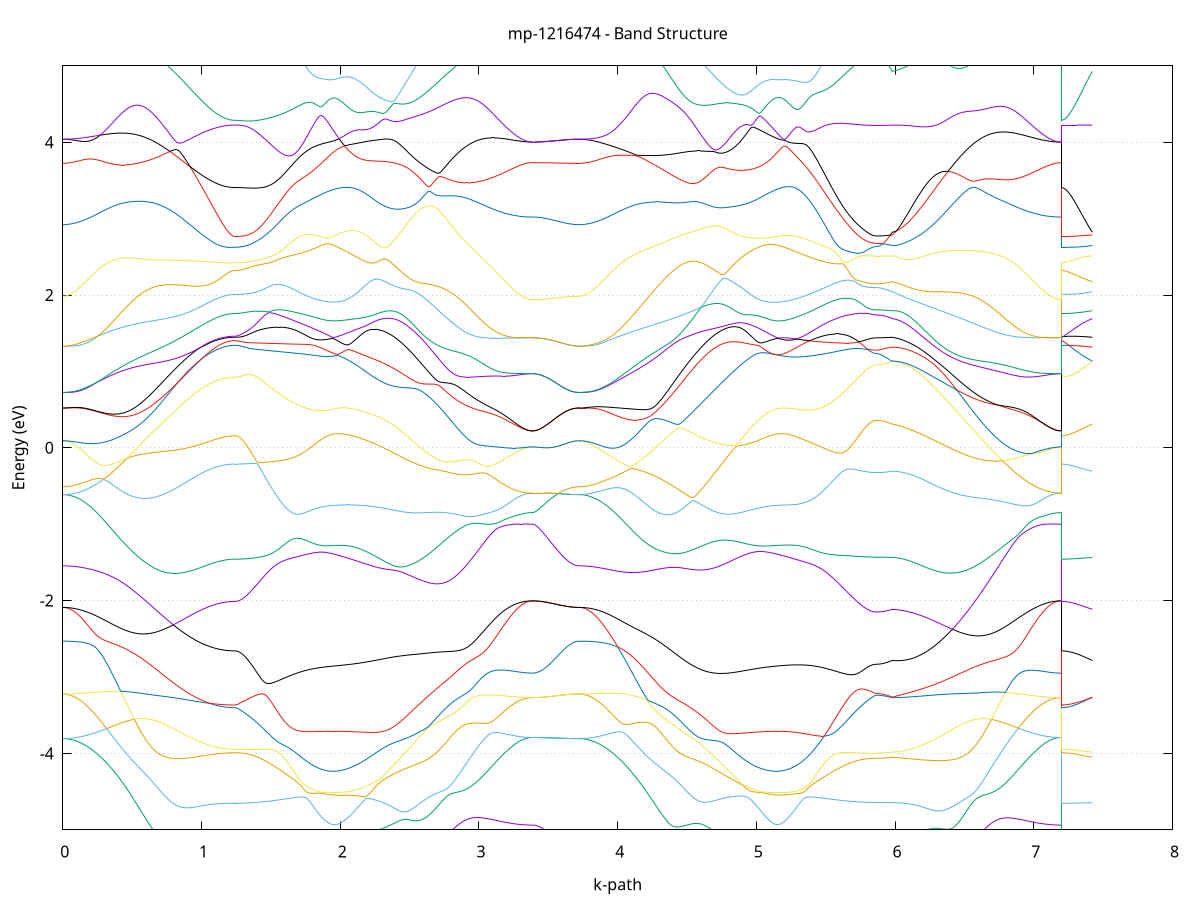 set title 'mp-1216474 - Band Structure'
set xlabel 'k-path'
set ylabel 'Energy (eV)'
set grid y
set yrange [-5:5]
set terminal png size 800,600
set output 'mp-1216474_bands_gnuplot.png'
plot '-' using 1:2 with lines notitle, '-' using 1:2 with lines notitle, '-' using 1:2 with lines notitle, '-' using 1:2 with lines notitle, '-' using 1:2 with lines notitle, '-' using 1:2 with lines notitle, '-' using 1:2 with lines notitle, '-' using 1:2 with lines notitle, '-' using 1:2 with lines notitle, '-' using 1:2 with lines notitle, '-' using 1:2 with lines notitle, '-' using 1:2 with lines notitle, '-' using 1:2 with lines notitle, '-' using 1:2 with lines notitle, '-' using 1:2 with lines notitle, '-' using 1:2 with lines notitle, '-' using 1:2 with lines notitle, '-' using 1:2 with lines notitle, '-' using 1:2 with lines notitle, '-' using 1:2 with lines notitle, '-' using 1:2 with lines notitle, '-' using 1:2 with lines notitle, '-' using 1:2 with lines notitle, '-' using 1:2 with lines notitle, '-' using 1:2 with lines notitle, '-' using 1:2 with lines notitle, '-' using 1:2 with lines notitle, '-' using 1:2 with lines notitle, '-' using 1:2 with lines notitle, '-' using 1:2 with lines notitle, '-' using 1:2 with lines notitle, '-' using 1:2 with lines notitle, '-' using 1:2 with lines notitle, '-' using 1:2 with lines notitle, '-' using 1:2 with lines notitle, '-' using 1:2 with lines notitle, '-' using 1:2 with lines notitle, '-' using 1:2 with lines notitle, '-' using 1:2 with lines notitle, '-' using 1:2 with lines notitle, '-' using 1:2 with lines notitle, '-' using 1:2 with lines notitle, '-' using 1:2 with lines notitle, '-' using 1:2 with lines notitle, '-' using 1:2 with lines notitle, '-' using 1:2 with lines notitle, '-' using 1:2 with lines notitle, '-' using 1:2 with lines notitle, '-' using 1:2 with lines notitle, '-' using 1:2 with lines notitle, '-' using 1:2 with lines notitle, '-' using 1:2 with lines notitle, '-' using 1:2 with lines notitle, '-' using 1:2 with lines notitle, '-' using 1:2 with lines notitle, '-' using 1:2 with lines notitle, '-' using 1:2 with lines notitle, '-' using 1:2 with lines notitle, '-' using 1:2 with lines notitle, '-' using 1:2 with lines notitle, '-' using 1:2 with lines notitle, '-' using 1:2 with lines notitle, '-' using 1:2 with lines notitle, '-' using 1:2 with lines notitle
0.000000 -38.803192
0.009940 -38.803192
0.019881 -38.803092
0.029821 -38.803092
0.039761 -38.802892
0.049702 -38.802792
0.059642 -38.802592
0.069582 -38.802392
0.079523 -38.802092
0.089463 -38.801792
0.099404 -38.801492
0.109344 -38.801092
0.119284 -38.800792
0.129225 -38.800292
0.139165 -38.799892
0.149105 -38.799392
0.159046 -38.798892
0.168986 -38.798292
0.178926 -38.797692
0.188867 -38.797092
0.198807 -38.796492
0.208747 -38.795792
0.218688 -38.795092
0.228628 -38.794392
0.238568 -38.793692
0.248509 -38.792892
0.258449 -38.792092
0.268389 -38.791192
0.278330 -38.790392
0.288270 -38.789492
0.298211 -38.788592
0.308151 -38.787592
0.318091 -38.786692
0.328032 -38.785692
0.337972 -38.784692
0.347912 -38.783692
0.357853 -38.782692
0.367793 -38.781592
0.377733 -38.780592
0.387674 -38.779492
0.397614 -38.778392
0.407554 -38.777292
0.417495 -38.776092
0.427435 -38.774992
0.437375 -38.773792
0.447316 -38.772692
0.457256 -38.771492
0.467196 -38.770292
0.477137 -38.769192
0.487077 -38.767992
0.497018 -38.766792
0.506958 -38.765592
0.516898 -38.764392
0.526839 -38.763192
0.536779 -38.761992
0.546719 -38.760892
0.556660 -38.759692
0.566600 -38.758492
0.576540 -38.757392
0.586481 -38.756192
0.596421 -38.755092
0.606361 -38.753992
0.616302 -38.752892
0.626242 -38.751892
0.636182 -38.750892
0.646123 -38.749892
0.656063 -38.749092
0.666003 -38.748292
0.675944 -38.747692
0.685884 -38.747592
0.695825 -38.748192
0.705765 -38.749992
0.715705 -38.752892
0.725646 -38.756392
0.735586 -38.760092
0.745526 -38.763892
0.755467 -38.767792
0.765407 -38.771592
0.775347 -38.775492
0.785288 -38.779292
0.795228 -38.782992
0.805168 -38.786792
0.815109 -38.790492
0.825049 -38.794092
0.834989 -38.797692
0.844930 -38.801292
0.854870 -38.804792
0.864810 -38.808192
0.874751 -38.811592
0.884691 -38.814892
0.894632 -38.818092
0.904572 -38.821292
0.914512 -38.824392
0.924453 -38.827392
0.934393 -38.830392
0.944333 -38.833292
0.954274 -38.836092
0.964214 -38.838792
0.974154 -38.841492
0.984095 -38.843992
0.994035 -38.846492
1.003975 -38.848892
1.013916 -38.851192
1.023856 -38.853492
1.033796 -38.855592
1.043737 -38.857592
1.053677 -38.859592
1.063617 -38.861392
1.073558 -38.863192
1.083498 -38.864892
1.093439 -38.866392
1.103379 -38.867892
1.113319 -38.869292
1.123260 -38.870592
1.133200 -38.871792
1.143140 -38.872792
1.153081 -38.873792
1.163021 -38.874692
1.172961 -38.875492
1.182902 -38.876092
1.192842 -38.876692
1.202782 -38.877192
1.212723 -38.877492
1.222663 -38.877792
1.232603 -38.877892
1.242544 -38.877992
1.242544 -38.877992
1.252516 -38.877992
1.262488 -38.877892
1.272460 -38.877792
1.282432 -38.877592
1.292404 -38.877392
1.302376 -38.877092
1.312348 -38.876792
1.322320 -38.876492
1.332292 -38.876092
1.342264 -38.875592
1.352236 -38.875092
1.362207 -38.874592
1.372179 -38.873992
1.382151 -38.873392
1.392123 -38.872692
1.402095 -38.871992
1.412067 -38.871192
1.422039 -38.870392
1.432011 -38.869492
1.441983 -38.868592
1.451955 -38.867692
1.461927 -38.866692
1.471899 -38.865692
1.481871 -38.864592
1.491843 -38.863492
1.501815 -38.862292
1.511787 -38.861092
1.521759 -38.859892
1.531731 -38.858592
1.541703 -38.857292
1.551675 -38.855892
1.561647 -38.854492
1.571619 -38.853092
1.581591 -38.851592
1.591563 -38.850092
1.601535 -38.848492
1.611507 -38.846892
1.621479 -38.845292
1.631451 -38.843592
1.641423 -38.841892
1.651395 -38.840192
1.661367 -38.838392
1.671339 -38.836592
1.681311 -38.834792
1.691283 -38.832992
1.701255 -38.831092
1.711227 -38.829092
1.721199 -38.827192
1.731171 -38.825192
1.741143 -38.823192
1.751115 -38.821192
1.761087 -38.819092
1.771059 -38.816992
1.781031 -38.814892
1.791003 -38.812692
1.800975 -38.810592
1.810946 -38.808392
1.820918 -38.806192
1.830890 -38.803892
1.840862 -38.801692
1.850834 -38.799392
1.860806 -38.797092
1.870778 -38.794792
1.880750 -38.792492
1.890722 -38.790092
1.900694 -38.787792
1.910666 -38.785392
1.920638 -38.782992
1.930610 -38.780692
1.940582 -38.778292
1.950554 -38.775892
1.960526 -38.774992
1.970498 -38.777092
1.980470 -38.779392
1.980470 -38.779392
1.990438 -38.781692
2.000405 -38.783892
2.010373 -38.785992
2.020341 -38.788092
2.030308 -38.790092
2.040276 -38.791992
2.050244 -38.793892
2.060211 -38.795692
2.070179 -38.797392
2.080147 -38.798992
2.090114 -38.800592
2.100082 -38.802092
2.110050 -38.803492
2.120017 -38.804792
2.129985 -38.805992
2.139952 -38.807192
2.149920 -38.808192
2.159888 -38.809192
2.169855 -38.810092
2.179823 -38.810792
2.189791 -38.811492
2.199758 -38.812092
2.209726 -38.812592
2.219694 -38.813092
2.229661 -38.813392
2.239629 -38.813592
2.249597 -38.813692
2.259564 -38.813792
2.269532 -38.813692
2.279500 -38.813592
2.289467 -38.813292
2.299435 -38.812892
2.309403 -38.812492
2.319370 -38.811992
2.329338 -38.811292
2.339306 -38.810592
2.349273 -38.809692
2.359241 -38.808792
2.369208 -38.807792
2.379176 -38.806692
2.389144 -38.805392
2.399111 -38.804092
2.409079 -38.802692
2.419047 -38.801192
2.429014 -38.799692
2.438982 -38.797992
2.448950 -38.796192
2.458917 -38.794392
2.468885 -38.792392
2.478853 -38.790392
2.488820 -38.788292
2.498788 -38.786092
2.508756 -38.783892
2.518723 -38.781492
2.528691 -38.779092
2.538659 -38.776592
2.548626 -38.773992
2.558594 -38.771392
2.568561 -38.768692
2.578529 -38.765992
2.588497 -38.763192
2.598464 -38.760392
2.608432 -38.757492
2.618400 -38.754692
2.628367 -38.751892
2.638335 -38.749292
2.648303 -38.746892
2.658270 -38.745192
2.668238 -38.744392
2.678206 -38.744192
2.688173 -38.744592
2.698141 -38.745192
2.708109 -38.745992
2.718076 -38.746892
2.728044 -38.747792
2.738012 -38.748692
2.747979 -38.749692
2.757947 -38.750692
2.767914 -38.751792
2.777882 -38.752792
2.787850 -38.753892
2.797817 -38.754992
2.807785 -38.756092
2.817753 -38.757092
2.827720 -38.758192
2.837688 -38.759292
2.847656 -38.760392
2.857623 -38.761492
2.867591 -38.762592
2.877559 -38.763692
2.887526 -38.764792
2.897494 -38.765892
2.907462 -38.766892
2.917429 -38.767992
2.927397 -38.769092
2.937365 -38.770092
2.947332 -38.771192
2.957300 -38.772192
2.967267 -38.773192
2.977235 -38.774192
2.987203 -38.775192
2.997170 -38.776192
3.007138 -38.777192
3.017106 -38.778092
3.027073 -38.778992
3.037041 -38.779992
3.047009 -38.780892
3.056976 -38.781692
3.066944 -38.782592
3.076912 -38.783492
3.086879 -38.784292
3.096847 -38.785092
3.106815 -38.785892
3.116782 -38.786592
3.126750 -38.787392
3.136718 -38.788092
3.146685 -38.788792
3.156653 -38.789392
3.166620 -38.790092
3.176588 -38.790692
3.186556 -38.791292
3.196523 -38.791792
3.206491 -38.792392
3.216459 -38.792892
3.226426 -38.793392
3.236394 -38.793792
3.246362 -38.794292
3.256329 -38.794692
3.266297 -38.794992
3.276265 -38.795392
3.286232 -38.795692
3.296200 -38.795992
3.306168 -38.796192
3.316135 -38.796392
3.326103 -38.796592
3.336071 -38.796792
3.346038 -38.796892
3.356006 -38.796992
3.365974 -38.797092
3.375941 -38.797192
3.385909 -38.797192
3.385909 -38.797192
3.395804 -38.797192
3.405699 -38.797192
3.415595 -38.797292
3.425490 -38.797392
3.435385 -38.797492
3.445281 -38.797592
3.455176 -38.797792
3.465071 -38.797992
3.474967 -38.798192
3.484862 -38.798392
3.494757 -38.798692
3.504652 -38.798892
3.514548 -38.799192
3.524443 -38.799392
3.534338 -38.799692
3.544234 -38.799992
3.554129 -38.800292
3.564024 -38.800492
3.573920 -38.800792
3.583815 -38.801092
3.593710 -38.801292
3.603605 -38.801592
3.613501 -38.801792
3.623396 -38.801992
3.633291 -38.802292
3.643187 -38.802392
3.653082 -38.802592
3.662977 -38.802792
3.672873 -38.802892
3.682768 -38.802992
3.692663 -38.803092
3.702559 -38.803192
3.712454 -38.803192
3.722349 -38.803192
3.722349 -38.803192
3.732285 -38.803192
3.742220 -38.803092
3.752156 -38.803092
3.762091 -38.802892
3.772027 -38.802792
3.781962 -38.802592
3.791898 -38.802392
3.801833 -38.802092
3.811768 -38.801792
3.821704 -38.801492
3.831639 -38.801092
3.841575 -38.800692
3.851510 -38.800292
3.861446 -38.799892
3.871381 -38.799392
3.881317 -38.798892
3.891252 -38.798292
3.901188 -38.797692
3.911123 -38.797092
3.921059 -38.796492
3.930994 -38.795792
3.940930 -38.795092
3.950865 -38.794392
3.960801 -38.793592
3.970736 -38.792892
3.980672 -38.791992
3.990607 -38.791192
4.000543 -38.790292
4.010478 -38.789492
4.020414 -38.788592
4.030349 -38.787592
4.040285 -38.786692
4.050220 -38.785692
4.060156 -38.784692
4.070091 -38.783692
4.080027 -38.782592
4.089962 -38.781592
4.099898 -38.780492
4.109833 -38.779392
4.119769 -38.778292
4.129704 -38.777192
4.139640 -38.775992
4.149575 -38.774892
4.159511 -38.773692
4.169446 -38.772592
4.179382 -38.771392
4.189317 -38.770192
4.199253 -38.768992
4.209188 -38.767792
4.219123 -38.766592
4.229059 -38.765392
4.238994 -38.764092
4.248930 -38.762892
4.258865 -38.761692
4.268801 -38.760492
4.278736 -38.759292
4.288672 -38.758092
4.298607 -38.756892
4.308543 -38.755692
4.318478 -38.754492
4.328414 -38.753292
4.338349 -38.752192
4.348285 -38.750992
4.358220 -38.749892
4.368156 -38.748792
4.378091 -38.747792
4.388027 -38.746792
4.397962 -38.745792
4.407898 -38.744992
4.417833 -38.744292
4.427769 -38.743792
4.437704 -38.743792
4.447640 -38.744592
4.457575 -38.746192
4.467511 -38.748492
4.477446 -38.751192
4.487382 -38.753992
4.497317 -38.756792
4.507253 -38.759692
4.517188 -38.762492
4.527124 -38.765292
4.537059 -38.768092
4.546995 -38.770792
4.556930 -38.773492
4.566866 -38.776092
4.576801 -38.778592
4.586737 -38.780992
4.596672 -38.783392
4.606607 -38.785692
4.616543 -38.787892
4.626478 -38.790092
4.636414 -38.792092
4.646349 -38.794092
4.656285 -38.795992
4.666220 -38.797792
4.676156 -38.799492
4.686091 -38.801092
4.696027 -38.802592
4.705962 -38.804092
4.715898 -38.805392
4.725833 -38.806592
4.735769 -38.807792
4.745704 -38.808892
4.755640 -38.809792
4.765575 -38.810692
4.775511 -38.811492
4.785446 -38.812092
4.795382 -38.812692
4.805317 -38.813192
4.815253 -38.813592
4.825188 -38.813892
4.835124 -38.814092
4.845059 -38.814192
4.854995 -38.814192
4.864930 -38.814092
4.874866 -38.813892
4.884801 -38.813592
4.894737 -38.813192
4.904672 -38.812792
4.914608 -38.812192
4.924543 -38.811492
4.934479 -38.810792
4.944414 -38.809892
4.954350 -38.808992
4.964285 -38.807992
4.974221 -38.806892
4.984156 -38.805692
4.994092 -38.804392
5.004027 -38.803092
5.013962 -38.801592
5.023898 -38.800092
5.033833 -38.798492
5.043769 -38.796792
5.053704 -38.795092
5.063640 -38.793192
5.073575 -38.791292
5.083511 -38.789392
5.093446 -38.787292
5.103382 -38.785192
5.113317 -38.783092
5.123253 -38.780792
5.133188 -38.778592
5.143124 -38.776292
5.153059 -38.774692
5.162995 -38.776692
5.162995 -38.776692
5.172892 -38.779092
5.182790 -38.781492
5.192687 -38.783792
5.202585 -38.786192
5.212482 -38.788492
5.222380 -38.790792
5.232277 -38.793192
5.242174 -38.795492
5.252072 -38.797692
5.261969 -38.799992
5.271867 -38.802192
5.281764 -38.804492
5.291662 -38.806692
5.301559 -38.808892
5.311457 -38.810992
5.321354 -38.813192
5.331252 -38.815292
5.341149 -38.817392
5.351046 -38.819392
5.360944 -38.821492
5.370841 -38.823492
5.380739 -38.825492
5.390636 -38.827392
5.400534 -38.829392
5.410431 -38.831292
5.420329 -38.833092
5.430226 -38.834992
5.440124 -38.836792
5.450021 -38.838592
5.459919 -38.840292
5.469816 -38.841992
5.479713 -38.843692
5.489611 -38.845292
5.499508 -38.846892
5.509406 -38.848492
5.519303 -38.850092
5.529201 -38.851592
5.539098 -38.852992
5.548996 -38.854392
5.558893 -38.855792
5.568791 -38.857192
5.578688 -38.858492
5.588585 -38.859692
5.598483 -38.860992
5.608380 -38.862192
5.618278 -38.863292
5.628175 -38.864392
5.638073 -38.865492
5.647970 -38.866492
5.657868 -38.867492
5.667765 -38.868392
5.677663 -38.869292
5.687560 -38.870092
5.697457 -38.870892
5.707355 -38.871692
5.717252 -38.872392
5.727150 -38.873092
5.737047 -38.873692
5.746945 -38.874292
5.756842 -38.874792
5.766740 -38.875292
5.776637 -38.875692
5.786535 -38.876092
5.796432 -38.876492
5.806330 -38.876792
5.816227 -38.876992
5.826124 -38.877292
5.836022 -38.877392
5.845919 -38.877492
5.855817 -38.877592
5.865714 -38.877592
5.865714 -38.877592
5.875212 -38.877592
5.884710 -38.877592
5.894208 -38.877592
5.903706 -38.877592
5.913203 -38.877592
5.922701 -38.877592
5.932199 -38.877592
5.941697 -38.877592
5.951195 -38.877592
5.960693 -38.877492
5.970190 -38.877492
5.979688 -38.877492
5.979688 -38.877492
5.989665 -38.877192
5.999641 -38.876792
6.009618 -38.876392
6.019595 -38.875792
6.029571 -38.875092
6.039548 -38.874292
6.049524 -38.873392
6.059501 -38.872392
6.069478 -38.871292
6.079454 -38.870092
6.089431 -38.868792
6.099407 -38.867392
6.109384 -38.865892
6.119361 -38.864292
6.129337 -38.862592
6.139314 -38.860792
6.149291 -38.858892
6.159267 -38.856892
6.169244 -38.854792
6.179220 -38.852692
6.189197 -38.850392
6.199174 -38.848092
6.209150 -38.845592
6.219127 -38.843092
6.229103 -38.840492
6.239080 -38.837792
6.249057 -38.835092
6.259033 -38.832192
6.269010 -38.829292
6.278986 -38.826292
6.288963 -38.823292
6.298940 -38.820092
6.308916 -38.816892
6.318893 -38.813592
6.328869 -38.810292
6.338846 -38.806892
6.348823 -38.803392
6.358799 -38.799892
6.368776 -38.796292
6.378752 -38.792692
6.388729 -38.788992
6.398706 -38.785292
6.408682 -38.781492
6.418659 -38.777692
6.428635 -38.773892
6.438612 -38.770092
6.448589 -38.766192
6.458565 -38.762392
6.468542 -38.758592
6.478518 -38.754992
6.488495 -38.751692
6.498472 -38.749292
6.508448 -38.748192
6.518425 -38.747992
6.528401 -38.748392
6.538378 -38.749092
6.548355 -38.749792
6.558331 -38.750692
6.568308 -38.751592
6.578284 -38.752492
6.588261 -38.753492
6.598238 -38.754492
6.608214 -38.755492
6.618191 -38.756492
6.628167 -38.757492
6.638144 -38.758592
6.648121 -38.759592
6.658097 -38.760692
6.668074 -38.761692
6.678050 -38.762792
6.688027 -38.763892
6.698004 -38.764892
6.707980 -38.765992
6.717957 -38.766992
6.727933 -38.768092
6.737910 -38.769092
6.747887 -38.770192
6.757863 -38.771192
6.767840 -38.772192
6.777817 -38.773192
6.787793 -38.774192
6.797770 -38.775192
6.807746 -38.776192
6.817723 -38.777192
6.827700 -38.778092
6.837676 -38.778992
6.847653 -38.779992
6.857629 -38.780892
6.867606 -38.781692
6.877583 -38.782592
6.887559 -38.783392
6.897536 -38.784292
6.907512 -38.785092
6.917489 -38.785892
6.927466 -38.786592
6.937442 -38.787392
6.947419 -38.788092
6.957395 -38.788792
6.967372 -38.789392
6.977349 -38.790092
6.987325 -38.790692
6.997302 -38.791292
7.007278 -38.791792
7.017255 -38.792392
7.027232 -38.792892
7.037208 -38.793392
7.047185 -38.793792
7.057161 -38.794192
7.067138 -38.794592
7.077115 -38.794992
7.087091 -38.795392
7.097068 -38.795692
7.107044 -38.795992
7.117021 -38.796192
7.126998 -38.796392
7.136974 -38.796592
7.146951 -38.796792
7.156927 -38.796892
7.166904 -38.796992
7.176881 -38.797092
7.186857 -38.797192
7.196834 -38.797192
7.196834 -38.877992
7.206626 -38.877992
7.216418 -38.877992
7.226209 -38.877992
7.236001 -38.877992
7.245793 -38.877992
7.255585 -38.877892
7.265377 -38.877892
7.275169 -38.877892
7.284961 -38.877892
7.294752 -38.877892
7.304544 -38.877892
7.314336 -38.877792
7.324128 -38.877792
7.333920 -38.877792
7.343712 -38.877692
7.353504 -38.877692
7.363295 -38.877692
7.373087 -38.877692
7.382879 -38.877592
7.392671 -38.877592
7.402463 -38.877592
7.412255 -38.877492
7.422047 -38.877492
e
0.000000 -38.549092
0.009940 -38.549092
0.019881 -38.549092
0.029821 -38.549192
0.039761 -38.549292
0.049702 -38.549492
0.059642 -38.549692
0.069582 -38.549992
0.079523 -38.550292
0.089463 -38.550692
0.099404 -38.551192
0.109344 -38.551692
0.119284 -38.552392
0.129225 -38.553192
0.139165 -38.554092
0.149105 -38.555092
0.159046 -38.556292
0.168986 -38.557592
0.178926 -38.559092
0.188867 -38.560692
0.198807 -38.562392
0.208747 -38.564292
0.218688 -38.566292
0.228628 -38.568392
0.238568 -38.570692
0.248509 -38.572992
0.258449 -38.575492
0.268389 -38.577992
0.278330 -38.580692
0.288270 -38.583492
0.298211 -38.586292
0.308151 -38.589292
0.318091 -38.592292
0.328032 -38.595392
0.337972 -38.598592
0.347912 -38.601892
0.357853 -38.605192
0.367793 -38.608592
0.377733 -38.612092
0.387674 -38.615692
0.397614 -38.619292
0.407554 -38.622892
0.417495 -38.626592
0.427435 -38.630392
0.437375 -38.634192
0.447316 -38.638092
0.457256 -38.641992
0.467196 -38.645992
0.477137 -38.649992
0.487077 -38.653992
0.497018 -38.658092
0.506958 -38.662092
0.516898 -38.666292
0.526839 -38.670392
0.536779 -38.674592
0.546719 -38.678792
0.556660 -38.682892
0.566600 -38.687192
0.576540 -38.691392
0.586481 -38.695592
0.596421 -38.699792
0.606361 -38.703992
0.616302 -38.708192
0.626242 -38.712392
0.636182 -38.716592
0.646123 -38.720692
0.656063 -38.724792
0.666003 -38.728692
0.675944 -38.732492
0.685884 -38.735892
0.695825 -38.738592
0.705765 -38.739992
0.715705 -38.740292
0.725646 -38.740092
0.735586 -38.739692
0.745526 -38.739192
0.755467 -38.738592
0.765407 -38.738092
0.775347 -38.737592
0.785288 -38.737092
0.795228 -38.736692
0.805168 -38.736292
0.815109 -38.735992
0.825049 -38.735792
0.834989 -38.735592
0.844930 -38.735392
0.854870 -38.735392
0.864810 -38.735392
0.874751 -38.735392
0.884691 -38.735592
0.894632 -38.735792
0.904572 -38.735992
0.914512 -38.736392
0.924453 -38.736792
0.934393 -38.737192
0.944333 -38.737692
0.954274 -38.738292
0.964214 -38.738892
0.974154 -38.739592
0.984095 -38.740292
0.994035 -38.740992
1.003975 -38.741692
1.013916 -38.742492
1.023856 -38.743292
1.033796 -38.744092
1.043737 -38.744892
1.053677 -38.745692
1.063617 -38.746392
1.073558 -38.747192
1.083498 -38.747992
1.093439 -38.748692
1.103379 -38.749392
1.113319 -38.750092
1.123260 -38.750692
1.133200 -38.751292
1.143140 -38.751792
1.153081 -38.752392
1.163021 -38.752792
1.172961 -38.753192
1.182902 -38.753592
1.192842 -38.753892
1.202782 -38.754192
1.212723 -38.754392
1.222663 -38.754492
1.232603 -38.754592
1.242544 -38.754592
1.242544 -38.754592
1.252516 -38.754592
1.262488 -38.754492
1.272460 -38.754392
1.282432 -38.754292
1.292404 -38.754092
1.302376 -38.753892
1.312348 -38.753692
1.322320 -38.753392
1.332292 -38.753092
1.342264 -38.752692
1.352236 -38.752292
1.362207 -38.751892
1.372179 -38.751392
1.382151 -38.750892
1.392123 -38.750292
1.402095 -38.749792
1.412067 -38.749092
1.422039 -38.748492
1.432011 -38.747792
1.441983 -38.747092
1.451955 -38.746392
1.461927 -38.745592
1.471899 -38.744792
1.481871 -38.743992
1.491843 -38.743092
1.501815 -38.742192
1.511787 -38.741292
1.521759 -38.740392
1.531731 -38.739392
1.541703 -38.738392
1.551675 -38.737492
1.561647 -38.736392
1.571619 -38.735392
1.581591 -38.734392
1.591563 -38.733292
1.601535 -38.732192
1.611507 -38.731192
1.621479 -38.730092
1.631451 -38.728992
1.641423 -38.727892
1.651395 -38.726892
1.661367 -38.725792
1.671339 -38.724692
1.681311 -38.723692
1.691283 -38.722692
1.701255 -38.721792
1.711227 -38.720992
1.721199 -38.720292
1.731171 -38.719792
1.741143 -38.719692
1.751115 -38.720292
1.761087 -38.721592
1.771059 -38.723592
1.781031 -38.725892
1.791003 -38.728592
1.800975 -38.731292
1.810946 -38.734092
1.820918 -38.736892
1.830890 -38.739792
1.840862 -38.742592
1.850834 -38.745492
1.860806 -38.748292
1.870778 -38.751092
1.880750 -38.753792
1.890722 -38.756592
1.900694 -38.759292
1.910666 -38.761992
1.920638 -38.764592
1.930610 -38.767192
1.940582 -38.769692
1.950554 -38.772092
1.960526 -38.772992
1.970498 -38.770792
1.980470 -38.768392
1.980470 -38.768392
1.990438 -38.765992
2.000405 -38.763492
2.010373 -38.761092
2.020341 -38.758592
2.030308 -38.756192
2.040276 -38.753692
2.050244 -38.751292
2.060211 -38.748792
2.070179 -38.746392
2.080147 -38.743892
2.090114 -38.741492
2.100082 -38.739092
2.110050 -38.736792
2.120017 -38.734392
2.129985 -38.732192
2.139952 -38.729992
2.149920 -38.727892
2.159888 -38.725892
2.169855 -38.723992
2.179823 -38.722392
2.189791 -38.721092
2.199758 -38.720092
2.209726 -38.719392
2.219694 -38.718992
2.229661 -38.718792
2.239629 -38.718692
2.249597 -38.718792
2.259564 -38.718892
2.269532 -38.719092
2.279500 -38.719292
2.289467 -38.719492
2.299435 -38.719792
2.309403 -38.720092
2.319370 -38.720292
2.329338 -38.720592
2.339306 -38.720892
2.349273 -38.721192
2.359241 -38.721492
2.369208 -38.721792
2.379176 -38.722092
2.389144 -38.722392
2.399111 -38.722792
2.409079 -38.723092
2.419047 -38.723492
2.429014 -38.723892
2.438982 -38.724292
2.448950 -38.724692
2.458917 -38.725192
2.468885 -38.725592
2.478853 -38.726092
2.488820 -38.726592
2.498788 -38.727192
2.508756 -38.727692
2.518723 -38.728292
2.528691 -38.728892
2.538659 -38.729492
2.548626 -38.730192
2.558594 -38.730792
2.568561 -38.731492
2.578529 -38.732192
2.588497 -38.732892
2.598464 -38.733592
2.608432 -38.734292
2.618400 -38.734892
2.628367 -38.735492
2.638335 -38.735792
2.648303 -38.735892
2.658270 -38.735192
2.668238 -38.733692
2.678206 -38.731392
2.688173 -38.728592
2.698141 -38.725492
2.708109 -38.722292
2.718076 -38.718892
2.728044 -38.715392
2.738012 -38.711892
2.747979 -38.708392
2.757947 -38.704792
2.767914 -38.701092
2.777882 -38.697492
2.787850 -38.693792
2.797817 -38.690092
2.807785 -38.686292
2.817753 -38.682592
2.827720 -38.678892
2.837688 -38.675092
2.847656 -38.671392
2.857623 -38.667592
2.867591 -38.663892
2.877559 -38.660192
2.887526 -38.656492
2.897494 -38.652792
2.907462 -38.649092
2.917429 -38.645492
2.927397 -38.641892
2.937365 -38.638292
2.947332 -38.634692
2.957300 -38.631192
2.967267 -38.627792
2.977235 -38.624392
2.987203 -38.620992
2.997170 -38.617692
3.007138 -38.614392
3.017106 -38.611192
3.027073 -38.608092
3.037041 -38.605092
3.047009 -38.602092
3.056976 -38.599192
3.066944 -38.596392
3.076912 -38.593692
3.086879 -38.591092
3.096847 -38.588592
3.106815 -38.586292
3.116782 -38.583992
3.126750 -38.581892
3.136718 -38.579792
3.146685 -38.577992
3.156653 -38.576192
3.166620 -38.574692
3.176588 -38.573192
3.186556 -38.571892
3.196523 -38.570792
3.206491 -38.569792
3.216459 -38.568892
3.226426 -38.568092
3.236394 -38.567392
3.246362 -38.566892
3.256329 -38.566392
3.266297 -38.565992
3.276265 -38.565692
3.286232 -38.565392
3.296200 -38.565192
3.306168 -38.564992
3.316135 -38.564792
3.326103 -38.564692
3.336071 -38.564592
3.346038 -38.564492
3.356006 -38.564492
3.365974 -38.564492
3.375941 -38.564392
3.385909 -38.564392
3.385909 -38.564392
3.395804 -38.564392
3.405699 -38.564292
3.415595 -38.564092
3.425490 -38.563892
3.435385 -38.563592
3.445281 -38.563292
3.455176 -38.562892
3.465071 -38.562392
3.474967 -38.561892
3.484862 -38.561392
3.494757 -38.560792
3.504652 -38.560192
3.514548 -38.559592
3.524443 -38.558892
3.534338 -38.558192
3.544234 -38.557492
3.554129 -38.556792
3.564024 -38.556092
3.573920 -38.555392
3.583815 -38.554692
3.593710 -38.553992
3.603605 -38.553392
3.613501 -38.552692
3.623396 -38.552092
3.633291 -38.551592
3.643187 -38.551092
3.653082 -38.550592
3.662977 -38.550192
3.672873 -38.549892
3.682768 -38.549592
3.692663 -38.549392
3.702559 -38.549192
3.712454 -38.549092
3.722349 -38.549092
3.722349 -38.549092
3.732285 -38.549092
3.742220 -38.549092
3.752156 -38.549192
3.762091 -38.549292
3.772027 -38.549492
3.781962 -38.549692
3.791898 -38.549992
3.801833 -38.550292
3.811768 -38.550692
3.821704 -38.551192
3.831639 -38.551692
3.841575 -38.552392
3.851510 -38.553192
3.861446 -38.554092
3.871381 -38.555092
3.881317 -38.556292
3.891252 -38.557592
3.901188 -38.559092
3.911123 -38.560692
3.921059 -38.562392
3.930994 -38.564292
3.940930 -38.566292
3.950865 -38.568392
3.960801 -38.570592
3.970736 -38.572892
3.980672 -38.575292
3.990607 -38.577792
4.000543 -38.580492
4.010478 -38.583192
4.020414 -38.585992
4.030349 -38.588792
4.040285 -38.591792
4.050220 -38.594792
4.060156 -38.597892
4.070091 -38.601092
4.080027 -38.604292
4.089962 -38.607592
4.099898 -38.610892
4.109833 -38.614292
4.119769 -38.617792
4.129704 -38.621292
4.139640 -38.624792
4.149575 -38.628392
4.159511 -38.631992
4.169446 -38.635692
4.179382 -38.639292
4.189317 -38.642992
4.199253 -38.646792
4.209188 -38.650492
4.219123 -38.654292
4.229059 -38.658092
4.238994 -38.661892
4.248930 -38.665692
4.258865 -38.669492
4.268801 -38.673292
4.278736 -38.677092
4.288672 -38.680892
4.298607 -38.684692
4.308543 -38.688392
4.318478 -38.692192
4.328414 -38.695992
4.338349 -38.699692
4.348285 -38.703392
4.358220 -38.706992
4.368156 -38.710592
4.378091 -38.714192
4.388027 -38.717692
4.397962 -38.721092
4.407898 -38.724392
4.417833 -38.727492
4.427769 -38.730392
4.437704 -38.732692
4.447640 -38.734292
4.457575 -38.734992
4.467511 -38.734992
4.477446 -38.734692
4.487382 -38.734092
4.497317 -38.733492
4.507253 -38.732792
4.517188 -38.732092
4.527124 -38.731392
4.537059 -38.730692
4.546995 -38.729992
4.556930 -38.729292
4.566866 -38.728692
4.576801 -38.728092
4.586737 -38.727492
4.596672 -38.726992
4.606607 -38.726492
4.616543 -38.725992
4.626478 -38.725492
4.636414 -38.724992
4.646349 -38.724592
4.656285 -38.724192
4.666220 -38.723892
4.676156 -38.723492
4.686091 -38.723192
4.696027 -38.722892
4.705962 -38.722592
4.715898 -38.722292
4.725833 -38.722092
4.735769 -38.721792
4.745704 -38.721592
4.755640 -38.721292
4.765575 -38.721092
4.775511 -38.720892
4.785446 -38.720692
4.795382 -38.720492
4.805317 -38.720292
4.815253 -38.720092
4.825188 -38.719892
4.835124 -38.719692
4.845059 -38.719592
4.854995 -38.719492
4.864930 -38.719492
4.874866 -38.719492
4.884801 -38.719692
4.894737 -38.720092
4.904672 -38.720592
4.914608 -38.721492
4.924543 -38.722592
4.934479 -38.723992
4.944414 -38.725592
4.954350 -38.727392
4.964285 -38.729292
4.974221 -38.731392
4.984156 -38.733592
4.994092 -38.735792
5.004027 -38.738092
5.013962 -38.740392
5.023898 -38.742792
5.033833 -38.745192
5.043769 -38.747492
5.053704 -38.749992
5.063640 -38.752392
5.073575 -38.754792
5.083511 -38.757192
5.093446 -38.759692
5.103382 -38.762092
5.113317 -38.764492
5.123253 -38.766892
5.133188 -38.769392
5.143124 -38.771692
5.153059 -38.773292
5.162995 -38.771192
5.162995 -38.771192
5.172892 -38.768792
5.182790 -38.766292
5.192687 -38.763692
5.202585 -38.761092
5.212482 -38.758392
5.222380 -38.755692
5.232277 -38.752992
5.242174 -38.750292
5.252072 -38.747492
5.261969 -38.744692
5.271867 -38.741992
5.281764 -38.739192
5.291662 -38.736392
5.301559 -38.733692
5.311457 -38.730992
5.321354 -38.728392
5.331252 -38.725992
5.341149 -38.723792
5.351046 -38.722092
5.360944 -38.720892
5.370841 -38.720392
5.380739 -38.720292
5.390636 -38.720592
5.400534 -38.721192
5.410431 -38.721792
5.420329 -38.722592
5.430226 -38.723492
5.440124 -38.724392
5.450021 -38.725292
5.459919 -38.726192
5.469816 -38.727192
5.479713 -38.728192
5.489611 -38.729192
5.499508 -38.730092
5.509406 -38.731092
5.519303 -38.732092
5.529201 -38.733092
5.539098 -38.733992
5.548996 -38.734892
5.558893 -38.735892
5.568791 -38.736792
5.578688 -38.737692
5.588585 -38.738592
5.598483 -38.739392
5.608380 -38.740292
5.618278 -38.741092
5.628175 -38.741892
5.638073 -38.742592
5.647970 -38.743392
5.657868 -38.744092
5.667765 -38.744792
5.677663 -38.745392
5.687560 -38.745992
5.697457 -38.746592
5.707355 -38.747192
5.717252 -38.747692
5.727150 -38.748192
5.737047 -38.748692
5.746945 -38.749092
5.756842 -38.749492
5.766740 -38.749892
5.776637 -38.750192
5.786535 -38.750592
5.796432 -38.750792
5.806330 -38.750992
5.816227 -38.751192
5.826124 -38.751392
5.836022 -38.751492
5.845919 -38.751592
5.855817 -38.751692
5.865714 -38.751692
5.865714 -38.751692
5.875212 -38.751692
5.884710 -38.751692
5.894208 -38.751692
5.903706 -38.751792
5.913203 -38.751792
5.922701 -38.751892
5.932199 -38.751892
5.941697 -38.751992
5.951195 -38.752092
5.960693 -38.752192
5.970190 -38.752292
5.979688 -38.752392
5.979688 -38.752392
5.989665 -38.752292
5.999641 -38.752092
6.009618 -38.751892
6.019595 -38.751592
6.029571 -38.751292
6.039548 -38.750892
6.049524 -38.750492
6.059501 -38.749992
6.069478 -38.749492
6.079454 -38.748892
6.089431 -38.748392
6.099407 -38.747692
6.109384 -38.747092
6.119361 -38.746392
6.129337 -38.745792
6.139314 -38.745092
6.149291 -38.744392
6.159267 -38.743592
6.169244 -38.742892
6.179220 -38.742192
6.189197 -38.741592
6.199174 -38.740892
6.209150 -38.740292
6.219127 -38.739692
6.229103 -38.739092
6.239080 -38.738492
6.249057 -38.738092
6.259033 -38.737592
6.269010 -38.737192
6.278986 -38.736892
6.288963 -38.736592
6.298940 -38.736392
6.308916 -38.736292
6.318893 -38.736192
6.328869 -38.736092
6.338846 -38.736192
6.348823 -38.736292
6.358799 -38.736392
6.368776 -38.736592
6.378752 -38.736892
6.388729 -38.737192
6.398706 -38.737592
6.408682 -38.737992
6.418659 -38.738392
6.428635 -38.738892
6.438612 -38.739392
6.448589 -38.739992
6.458565 -38.740492
6.468542 -38.740892
6.478518 -38.741292
6.488495 -38.741192
6.498472 -38.740292
6.508448 -38.738192
6.518425 -38.734992
6.528401 -38.731292
6.538378 -38.727392
6.548355 -38.723392
6.558331 -38.719292
6.568308 -38.715092
6.578284 -38.710892
6.588261 -38.706792
6.598238 -38.702592
6.608214 -38.698392
6.618191 -38.694192
6.628167 -38.689992
6.638144 -38.685792
6.648121 -38.681592
6.658097 -38.677492
6.668074 -38.673392
6.678050 -38.669292
6.688027 -38.665192
6.698004 -38.661092
6.707980 -38.657092
6.717957 -38.653092
6.727933 -38.649192
6.737910 -38.645292
6.747887 -38.641492
6.757863 -38.637692
6.767840 -38.633892
6.777817 -38.630192
6.787793 -38.626592
6.797770 -38.622992
6.807746 -38.619492
6.817723 -38.616092
6.827700 -38.612792
6.837676 -38.609492
6.847653 -38.606292
6.857629 -38.603192
6.867606 -38.600192
6.877583 -38.597292
6.887559 -38.594492
6.897536 -38.591792
6.907512 -38.589192
6.917489 -38.586692
6.927466 -38.584392
6.937442 -38.582192
6.947419 -38.580092
6.957395 -38.578192
6.967372 -38.576392
6.977349 -38.574792
6.987325 -38.573292
6.997302 -38.571992
7.007278 -38.570892
7.017255 -38.569792
7.027232 -38.568892
7.037208 -38.568092
7.047185 -38.567492
7.057161 -38.566892
7.067138 -38.566392
7.077115 -38.565992
7.087091 -38.565692
7.097068 -38.565392
7.107044 -38.565192
7.117021 -38.564992
7.126998 -38.564792
7.136974 -38.564692
7.146951 -38.564592
7.156927 -38.564492
7.166904 -38.564492
7.176881 -38.564492
7.186857 -38.564392
7.196834 -38.564392
7.196834 -38.754592
7.206626 -38.754592
7.216418 -38.754592
7.226209 -38.754592
7.236001 -38.754492
7.245793 -38.754492
7.255585 -38.754392
7.265377 -38.754292
7.275169 -38.754292
7.284961 -38.754192
7.294752 -38.754092
7.304544 -38.753992
7.314336 -38.753892
7.324128 -38.753692
7.333920 -38.753592
7.343712 -38.753492
7.353504 -38.753292
7.363295 -38.753192
7.373087 -38.753092
7.382879 -38.752892
7.392671 -38.752792
7.402463 -38.752592
7.412255 -38.752492
7.422047 -38.752392
e
0.000000 -38.530292
0.009940 -38.530392
0.019881 -38.530492
0.029821 -38.530592
0.039761 -38.530892
0.049702 -38.531192
0.059642 -38.531492
0.069582 -38.531892
0.079523 -38.532392
0.089463 -38.532792
0.099404 -38.533292
0.109344 -38.533792
0.119284 -38.534292
0.129225 -38.534792
0.139165 -38.535292
0.149105 -38.535692
0.159046 -38.535992
0.168986 -38.536392
0.178926 -38.536692
0.188867 -38.536892
0.198807 -38.537092
0.208747 -38.537192
0.218688 -38.537392
0.228628 -38.537392
0.238568 -38.537492
0.248509 -38.538092
0.258449 -38.538692
0.268389 -38.539292
0.278330 -38.539992
0.288270 -38.540592
0.298211 -38.541292
0.308151 -38.541992
0.318091 -38.542792
0.328032 -38.543492
0.337972 -38.544292
0.347912 -38.544992
0.357853 -38.545792
0.367793 -38.546592
0.377733 -38.547492
0.387674 -38.548292
0.397614 -38.549192
0.407554 -38.549992
0.417495 -38.550892
0.427435 -38.551792
0.437375 -38.552692
0.447316 -38.553592
0.457256 -38.554492
0.467196 -38.555492
0.477137 -38.556392
0.487077 -38.557392
0.497018 -38.558292
0.506958 -38.559292
0.516898 -38.560292
0.526839 -38.561292
0.536779 -38.562192
0.546719 -38.563192
0.556660 -38.564192
0.566600 -38.565192
0.576540 -38.566292
0.586481 -38.567292
0.596421 -38.568292
0.606361 -38.569292
0.616302 -38.570292
0.626242 -38.571292
0.636182 -38.572292
0.646123 -38.573292
0.656063 -38.574392
0.666003 -38.575392
0.675944 -38.576392
0.685884 -38.577392
0.695825 -38.578392
0.705765 -38.580492
0.715705 -38.583492
0.725646 -38.586492
0.735586 -38.589492
0.745526 -38.592492
0.755467 -38.595392
0.765407 -38.598292
0.775347 -38.601092
0.785288 -38.603892
0.795228 -38.606592
0.805168 -38.609192
0.815109 -38.611792
0.825049 -38.614292
0.834989 -38.616592
0.844930 -38.618892
0.854870 -38.621092
0.864810 -38.623292
0.874751 -38.625292
0.884691 -38.627192
0.894632 -38.628992
0.904572 -38.630692
0.914512 -38.632292
0.924453 -38.633792
0.934393 -38.635192
0.944333 -38.636492
0.954274 -38.637692
0.964214 -38.638792
0.974154 -38.639792
0.984095 -38.640692
0.994035 -38.641492
1.003975 -38.642292
1.013916 -38.642992
1.023856 -38.643592
1.033796 -38.644192
1.043737 -38.644692
1.053677 -38.645192
1.063617 -38.645592
1.073558 -38.645892
1.083498 -38.646192
1.093439 -38.646492
1.103379 -38.646692
1.113319 -38.646992
1.123260 -38.647092
1.133200 -38.647292
1.143140 -38.647392
1.153081 -38.647492
1.163021 -38.647592
1.172961 -38.647692
1.182902 -38.647792
1.192842 -38.647792
1.202782 -38.647892
1.212723 -38.647892
1.222663 -38.647892
1.232603 -38.647892
1.242544 -38.647992
1.242544 -38.647992
1.252516 -38.647892
1.262488 -38.647892
1.272460 -38.647892
1.282432 -38.647792
1.292404 -38.647792
1.302376 -38.647692
1.312348 -38.647592
1.322320 -38.647492
1.332292 -38.647392
1.342264 -38.647292
1.352236 -38.647192
1.362207 -38.646992
1.372179 -38.646892
1.382151 -38.646692
1.392123 -38.646592
1.402095 -38.646392
1.412067 -38.646292
1.422039 -38.646192
1.432011 -38.646092
1.441983 -38.646092
1.451955 -38.646092
1.461927 -38.646192
1.471899 -38.646492
1.481871 -38.646992
1.491843 -38.647792
1.501815 -38.648792
1.511787 -38.650192
1.521759 -38.651792
1.531731 -38.653692
1.541703 -38.655692
1.551675 -38.657992
1.561647 -38.660292
1.571619 -38.662692
1.581591 -38.665192
1.591563 -38.667792
1.601535 -38.670392
1.611507 -38.673092
1.621479 -38.675792
1.631451 -38.678592
1.641423 -38.681392
1.651395 -38.684192
1.661367 -38.687092
1.671339 -38.689892
1.681311 -38.692792
1.691283 -38.695592
1.701255 -38.698392
1.711227 -38.701192
1.721199 -38.703792
1.731171 -38.706292
1.741143 -38.708392
1.751115 -38.709792
1.761087 -38.710492
1.771059 -38.710592
1.781031 -38.710292
1.791003 -38.709792
1.800975 -38.709192
1.810946 -38.708592
1.820918 -38.707892
1.830890 -38.707292
1.840862 -38.706692
1.850834 -38.706092
1.860806 -38.705492
1.870778 -38.704992
1.880750 -38.704592
1.890722 -38.704192
1.900694 -38.703892
1.910666 -38.703592
1.920638 -38.703292
1.930610 -38.703192
1.940582 -38.702992
1.950554 -38.702992
1.960526 -38.702992
1.970498 -38.702992
1.980470 -38.703092
1.980470 -38.703092
1.990438 -38.703192
2.000405 -38.703392
2.010373 -38.703692
2.020341 -38.703892
2.030308 -38.704192
2.040276 -38.704592
2.050244 -38.704892
2.060211 -38.705292
2.070179 -38.705692
2.080147 -38.706092
2.090114 -38.706492
2.100082 -38.706892
2.110050 -38.707292
2.120017 -38.707592
2.129985 -38.707992
2.139952 -38.708192
2.149920 -38.708392
2.159888 -38.708392
2.169855 -38.708292
2.179823 -38.707992
2.189791 -38.707292
2.199758 -38.706392
2.209726 -38.705092
2.219694 -38.703592
2.229661 -38.701892
2.239629 -38.699992
2.249597 -38.697992
2.259564 -38.695892
2.269532 -38.693792
2.279500 -38.691592
2.289467 -38.689392
2.299435 -38.687292
2.309403 -38.685092
2.319370 -38.682892
2.329338 -38.680692
2.339306 -38.678492
2.349273 -38.676392
2.359241 -38.674192
2.369208 -38.672092
2.379176 -38.669892
2.389144 -38.667792
2.399111 -38.665692
2.409079 -38.663592
2.419047 -38.661392
2.429014 -38.659292
2.438982 -38.657192
2.448950 -38.655092
2.458917 -38.652992
2.468885 -38.650892
2.478853 -38.648792
2.488820 -38.646692
2.498788 -38.644492
2.508756 -38.642392
2.518723 -38.640192
2.528691 -38.637992
2.538659 -38.635892
2.548626 -38.633692
2.558594 -38.631492
2.568561 -38.629292
2.578529 -38.627092
2.588497 -38.624792
2.598464 -38.622592
2.608432 -38.620392
2.618400 -38.618192
2.628367 -38.615892
2.638335 -38.613692
2.648303 -38.611492
2.658270 -38.609292
2.668238 -38.607092
2.678206 -38.604892
2.688173 -38.602792
2.698141 -38.600592
2.708109 -38.598492
2.718076 -38.596392
2.728044 -38.594392
2.738012 -38.592392
2.747979 -38.590392
2.757947 -38.588392
2.767914 -38.586492
2.777882 -38.584592
2.787850 -38.582692
2.797817 -38.580892
2.807785 -38.579092
2.817753 -38.577392
2.827720 -38.575592
2.837688 -38.573992
2.847656 -38.572292
2.857623 -38.570692
2.867591 -38.569192
2.877559 -38.567592
2.887526 -38.566092
2.897494 -38.564692
2.907462 -38.563292
2.917429 -38.561892
2.927397 -38.560592
2.937365 -38.559192
2.947332 -38.557992
2.957300 -38.556692
2.967267 -38.555492
2.977235 -38.554392
2.987203 -38.553192
2.997170 -38.552192
3.007138 -38.551092
3.017106 -38.550092
3.027073 -38.549092
3.037041 -38.548192
3.047009 -38.547392
3.056976 -38.546592
3.066944 -38.545792
3.076912 -38.545192
3.086879 -38.544592
3.096847 -38.544092
3.106815 -38.543792
3.116782 -38.543392
3.126750 -38.543092
3.136718 -38.542792
3.146685 -38.542492
3.156653 -38.542092
3.166620 -38.541692
3.176588 -38.541192
3.186556 -38.540692
3.196523 -38.540092
3.206491 -38.539492
3.216459 -38.538892
3.226426 -38.538192
3.236394 -38.537392
3.246362 -38.536692
3.256329 -38.535992
3.266297 -38.535292
3.276265 -38.534592
3.286232 -38.533892
3.296200 -38.533292
3.306168 -38.532692
3.316135 -38.532092
3.326103 -38.531692
3.336071 -38.531292
3.346038 -38.530892
3.356006 -38.530692
3.365974 -38.530492
3.375941 -38.530392
3.385909 -38.530292
3.385909 -38.530292
3.395804 -38.530292
3.405699 -38.530292
3.415595 -38.530292
3.425490 -38.530292
3.435385 -38.530292
3.445281 -38.530292
3.455176 -38.530292
3.465071 -38.530292
3.474967 -38.530292
3.484862 -38.530292
3.494757 -38.530292
3.504652 -38.530292
3.514548 -38.530292
3.524443 -38.530292
3.534338 -38.530292
3.544234 -38.530292
3.554129 -38.530292
3.564024 -38.530292
3.573920 -38.530292
3.583815 -38.530292
3.593710 -38.530292
3.603605 -38.530292
3.613501 -38.530292
3.623396 -38.530292
3.633291 -38.530292
3.643187 -38.530292
3.653082 -38.530292
3.662977 -38.530292
3.672873 -38.530292
3.682768 -38.530292
3.692663 -38.530292
3.702559 -38.530292
3.712454 -38.530292
3.722349 -38.530292
3.722349 -38.530292
3.732285 -38.530392
3.742220 -38.530492
3.752156 -38.530592
3.762091 -38.530892
3.772027 -38.531192
3.781962 -38.531492
3.791898 -38.531892
3.801833 -38.532392
3.811768 -38.532892
3.821704 -38.533292
3.831639 -38.533892
3.841575 -38.534392
3.851510 -38.534792
3.861446 -38.535292
3.871381 -38.535792
3.881317 -38.536192
3.891252 -38.536592
3.901188 -38.536992
3.911123 -38.537292
3.921059 -38.537692
3.930994 -38.538092
3.940930 -38.538492
3.950865 -38.538992
3.960801 -38.539492
3.970736 -38.540092
3.980672 -38.540692
3.990607 -38.541392
4.000543 -38.542092
4.010478 -38.542892
4.020414 -38.543692
4.030349 -38.544492
4.040285 -38.545392
4.050220 -38.546292
4.060156 -38.547192
4.070091 -38.548192
4.080027 -38.549192
4.089962 -38.550192
4.099898 -38.551292
4.109833 -38.552392
4.119769 -38.553592
4.129704 -38.554792
4.139640 -38.555992
4.149575 -38.557192
4.159511 -38.558492
4.169446 -38.559792
4.179382 -38.561192
4.189317 -38.562492
4.199253 -38.563992
4.209188 -38.565392
4.219123 -38.566892
4.229059 -38.568392
4.238994 -38.569992
4.248930 -38.571592
4.258865 -38.573192
4.268801 -38.574892
4.278736 -38.576592
4.288672 -38.578392
4.298607 -38.580192
4.308543 -38.581992
4.318478 -38.583792
4.328414 -38.585692
4.338349 -38.587592
4.348285 -38.589592
4.358220 -38.591592
4.368156 -38.593592
4.378091 -38.595592
4.388027 -38.597692
4.397962 -38.599792
4.407898 -38.601892
4.417833 -38.604092
4.427769 -38.606192
4.437704 -38.608392
4.447640 -38.610592
4.457575 -38.612792
4.467511 -38.614892
4.477446 -38.617092
4.487382 -38.619292
4.497317 -38.621492
4.507253 -38.623692
4.517188 -38.625892
4.527124 -38.628092
4.537059 -38.630292
4.546995 -38.632392
4.556930 -38.634592
4.566866 -38.636692
4.576801 -38.638792
4.586737 -38.640892
4.596672 -38.642992
4.606607 -38.645092
4.616543 -38.647192
4.626478 -38.649192
4.636414 -38.651292
4.646349 -38.653292
4.656285 -38.655292
4.666220 -38.657392
4.676156 -38.659392
4.686091 -38.661392
4.696027 -38.663492
4.705962 -38.665492
4.715898 -38.667492
4.725833 -38.669592
4.735769 -38.671592
4.745704 -38.673692
4.755640 -38.675792
4.765575 -38.677892
4.775511 -38.679992
4.785446 -38.682092
4.795382 -38.684192
4.805317 -38.686292
4.815253 -38.688392
4.825188 -38.690492
4.835124 -38.692592
4.845059 -38.694592
4.854995 -38.696592
4.864930 -38.698592
4.874866 -38.700492
4.884801 -38.702192
4.894737 -38.703792
4.904672 -38.705092
4.914608 -38.706192
4.924543 -38.706992
4.934479 -38.707592
4.944414 -38.707892
4.954350 -38.707992
4.964285 -38.707992
4.974221 -38.707792
4.984156 -38.707592
4.994092 -38.707292
5.004027 -38.706892
5.013962 -38.706592
5.023898 -38.706192
5.033833 -38.705792
5.043769 -38.705392
5.053704 -38.705092
5.063640 -38.704692
5.073575 -38.704392
5.083511 -38.704092
5.093446 -38.703792
5.103382 -38.703492
5.113317 -38.703292
5.123253 -38.703192
5.133188 -38.702992
5.143124 -38.702992
5.153059 -38.702992
5.162995 -38.702992
5.162995 -38.702992
5.172892 -38.703092
5.182790 -38.703192
5.192687 -38.703392
5.202585 -38.703592
5.212482 -38.703892
5.222380 -38.704192
5.232277 -38.704592
5.242174 -38.705092
5.252072 -38.705492
5.261969 -38.705992
5.271867 -38.706492
5.281764 -38.707092
5.291662 -38.707592
5.301559 -38.708192
5.311457 -38.708692
5.321354 -38.709092
5.331252 -38.709392
5.341149 -38.709392
5.351046 -38.709092
5.360944 -38.708192
5.370841 -38.706692
5.380739 -38.704692
5.390636 -38.702392
5.400534 -38.699892
5.410431 -38.697192
5.420329 -38.694492
5.430226 -38.691792
5.440124 -38.688992
5.450021 -38.686292
5.459919 -38.683492
5.469816 -38.680792
5.479713 -38.678092
5.489611 -38.675392
5.499508 -38.672792
5.509406 -38.670192
5.519303 -38.667692
5.529201 -38.665192
5.539098 -38.662792
5.548996 -38.660592
5.558893 -38.658492
5.568791 -38.656492
5.578688 -38.654692
5.588585 -38.653192
5.598483 -38.651992
5.608380 -38.650992
5.618278 -38.650392
5.628175 -38.649992
5.638073 -38.649792
5.647970 -38.649692
5.657868 -38.649692
5.667765 -38.649792
5.677663 -38.649992
5.687560 -38.650192
5.697457 -38.650392
5.707355 -38.650592
5.717252 -38.650792
5.727150 -38.650992
5.737047 -38.651192
5.746945 -38.651392
5.756842 -38.651592
5.766740 -38.651792
5.776637 -38.651892
5.786535 -38.652092
5.796432 -38.652192
5.806330 -38.652292
5.816227 -38.652392
5.826124 -38.652492
5.836022 -38.652592
5.845919 -38.652592
5.855817 -38.652592
5.865714 -38.652592
5.865714 -38.652592
5.875212 -38.652592
5.884710 -38.652592
5.894208 -38.652592
5.903706 -38.652492
5.913203 -38.652392
5.922701 -38.652292
5.932199 -38.652192
5.941697 -38.652092
5.951195 -38.651892
5.960693 -38.651692
5.970190 -38.651592
5.979688 -38.651392
5.979688 -38.651392
5.989665 -38.651292
5.999641 -38.651292
6.009618 -38.651192
6.019595 -38.651092
6.029571 -38.650992
6.039548 -38.650892
6.049524 -38.650792
6.059501 -38.650592
6.069478 -38.650492
6.079454 -38.650292
6.089431 -38.649992
6.099407 -38.649792
6.109384 -38.649492
6.119361 -38.649192
6.129337 -38.648792
6.139314 -38.648392
6.149291 -38.647892
6.159267 -38.647292
6.169244 -38.646692
6.179220 -38.646092
6.189197 -38.645292
6.199174 -38.644492
6.209150 -38.643592
6.219127 -38.642592
6.229103 -38.641592
6.239080 -38.640392
6.249057 -38.639092
6.259033 -38.637792
6.269010 -38.636292
6.278986 -38.634692
6.288963 -38.632992
6.298940 -38.631292
6.308916 -38.629392
6.318893 -38.627392
6.328869 -38.625292
6.338846 -38.623092
6.348823 -38.620792
6.358799 -38.618392
6.368776 -38.615892
6.378752 -38.613392
6.388729 -38.610692
6.398706 -38.607992
6.408682 -38.605192
6.418659 -38.602392
6.428635 -38.599392
6.438612 -38.596492
6.448589 -38.593492
6.458565 -38.590392
6.468542 -38.587392
6.478518 -38.584292
6.488495 -38.581192
6.498472 -38.578892
6.508448 -38.577892
6.518425 -38.576892
6.528401 -38.575892
6.538378 -38.574892
6.548355 -38.573892
6.558331 -38.572792
6.568308 -38.571792
6.578284 -38.570792
6.588261 -38.569792
6.598238 -38.568792
6.608214 -38.567692
6.618191 -38.566692
6.628167 -38.565692
6.638144 -38.564692
6.648121 -38.563692
6.658097 -38.562692
6.668074 -38.561692
6.678050 -38.560692
6.688027 -38.559692
6.698004 -38.558692
6.707980 -38.557692
6.717957 -38.556792
6.727933 -38.555792
6.737910 -38.554892
6.747887 -38.553892
6.757863 -38.552992
6.767840 -38.552092
6.777817 -38.551192
6.787793 -38.550292
6.797770 -38.549392
6.807746 -38.548592
6.817723 -38.547692
6.827700 -38.546892
6.837676 -38.546092
6.847653 -38.545192
6.857629 -38.544492
6.867606 -38.543692
6.877583 -38.542892
6.887559 -38.542492
6.897536 -38.542592
6.907512 -38.542692
6.917489 -38.542692
6.927466 -38.542592
6.937442 -38.542592
6.947419 -38.542392
6.957395 -38.542192
6.967372 -38.541892
6.977349 -38.541592
6.987325 -38.541192
6.997302 -38.540692
7.007278 -38.540092
7.017255 -38.539492
7.027232 -38.538892
7.037208 -38.538192
7.047185 -38.537492
7.057161 -38.536692
7.067138 -38.535992
7.077115 -38.535292
7.087091 -38.534592
7.097068 -38.533892
7.107044 -38.533292
7.117021 -38.532692
7.126998 -38.532092
7.136974 -38.531692
7.146951 -38.531292
7.156927 -38.530892
7.166904 -38.530692
7.176881 -38.530492
7.186857 -38.530392
7.196834 -38.530292
7.196834 -38.647992
7.206626 -38.647992
7.216418 -38.647992
7.226209 -38.647992
7.236001 -38.648092
7.245793 -38.648192
7.255585 -38.648292
7.265377 -38.648392
7.275169 -38.648492
7.284961 -38.648692
7.294752 -38.648792
7.304544 -38.648992
7.314336 -38.649192
7.324128 -38.649392
7.333920 -38.649592
7.343712 -38.649792
7.353504 -38.649992
7.363295 -38.650192
7.373087 -38.650392
7.382879 -38.650592
7.392671 -38.650792
7.402463 -38.650992
7.412255 -38.651192
7.422047 -38.651392
e
0.000000 -38.530292
0.009940 -38.530392
0.019881 -38.530392
0.029821 -38.530492
0.039761 -38.530492
0.049702 -38.530692
0.059642 -38.530792
0.069582 -38.530992
0.079523 -38.531092
0.089463 -38.531392
0.099404 -38.531592
0.109344 -38.531892
0.119284 -38.532192
0.129225 -38.532492
0.139165 -38.532792
0.149105 -38.533192
0.159046 -38.533592
0.168986 -38.533992
0.178926 -38.534392
0.188867 -38.534892
0.198807 -38.535392
0.208747 -38.535892
0.218688 -38.536392
0.228628 -38.536892
0.238568 -38.537492
0.248509 -38.537492
0.258449 -38.537492
0.268389 -38.537492
0.278330 -38.537492
0.288270 -38.537392
0.298211 -38.537292
0.308151 -38.537292
0.318091 -38.537192
0.328032 -38.537092
0.337972 -38.537092
0.347912 -38.536992
0.357853 -38.536892
0.367793 -38.536892
0.377733 -38.536792
0.387674 -38.536792
0.397614 -38.536792
0.407554 -38.536792
0.417495 -38.536892
0.427435 -38.536992
0.437375 -38.537092
0.447316 -38.537192
0.457256 -38.537392
0.467196 -38.537692
0.477137 -38.537992
0.487077 -38.538392
0.497018 -38.538892
0.506958 -38.539492
0.516898 -38.540192
0.526839 -38.540992
0.536779 -38.541892
0.546719 -38.542992
0.556660 -38.544292
0.566600 -38.545692
0.576540 -38.547292
0.586481 -38.549092
0.596421 -38.550992
0.606361 -38.553092
0.616302 -38.555392
0.626242 -38.557792
0.636182 -38.560392
0.646123 -38.563092
0.656063 -38.565892
0.666003 -38.568692
0.675944 -38.571592
0.685884 -38.574592
0.695825 -38.577492
0.705765 -38.579392
0.715705 -38.580292
0.725646 -38.581292
0.735586 -38.582292
0.745526 -38.583292
0.755467 -38.584192
0.765407 -38.585192
0.775347 -38.586092
0.785288 -38.586992
0.795228 -38.587892
0.805168 -38.588892
0.815109 -38.589792
0.825049 -38.590592
0.834989 -38.591492
0.844930 -38.592392
0.854870 -38.593192
0.864810 -38.593992
0.874751 -38.594892
0.884691 -38.595692
0.894632 -38.596392
0.904572 -38.597192
0.914512 -38.597992
0.924453 -38.598692
0.934393 -38.599392
0.944333 -38.600092
0.954274 -38.600792
0.964214 -38.601492
0.974154 -38.602092
0.984095 -38.602692
0.994035 -38.603292
1.003975 -38.603892
1.013916 -38.604492
1.023856 -38.604992
1.033796 -38.605492
1.043737 -38.605992
1.053677 -38.606492
1.063617 -38.606992
1.073558 -38.607392
1.083498 -38.607792
1.093439 -38.608192
1.103379 -38.608492
1.113319 -38.608892
1.123260 -38.609192
1.133200 -38.609492
1.143140 -38.609692
1.153081 -38.609992
1.163021 -38.610192
1.172961 -38.610392
1.182902 -38.610492
1.192842 -38.610692
1.202782 -38.610792
1.212723 -38.610892
1.222663 -38.610892
1.232603 -38.610992
1.242544 -38.610992
1.242544 -38.610992
1.252516 -38.610992
1.262488 -38.611192
1.272460 -38.611392
1.282432 -38.611792
1.292404 -38.612192
1.302376 -38.612792
1.312348 -38.613392
1.322320 -38.614092
1.332292 -38.614992
1.342264 -38.615892
1.352236 -38.616892
1.362207 -38.617992
1.372179 -38.619092
1.382151 -38.620392
1.392123 -38.621692
1.402095 -38.623092
1.412067 -38.624492
1.422039 -38.625992
1.432011 -38.627492
1.441983 -38.629092
1.451955 -38.630592
1.461927 -38.632092
1.471899 -38.633492
1.481871 -38.634692
1.491843 -38.635692
1.501815 -38.636492
1.511787 -38.636992
1.521759 -38.637292
1.531731 -38.637392
1.541703 -38.637392
1.551675 -38.637292
1.561647 -38.636992
1.571619 -38.636692
1.581591 -38.636392
1.591563 -38.635992
1.601535 -38.635592
1.611507 -38.635192
1.621479 -38.634692
1.631451 -38.634192
1.641423 -38.633692
1.651395 -38.633192
1.661367 -38.632692
1.671339 -38.632092
1.681311 -38.631492
1.691283 -38.630992
1.701255 -38.630392
1.711227 -38.629792
1.721199 -38.629192
1.731171 -38.628492
1.741143 -38.627892
1.751115 -38.627292
1.761087 -38.626592
1.771059 -38.625992
1.781031 -38.625292
1.791003 -38.624692
1.800975 -38.623992
1.810946 -38.623392
1.820918 -38.622692
1.830890 -38.622092
1.840862 -38.621392
1.850834 -38.620792
1.860806 -38.620192
1.870778 -38.619692
1.880750 -38.619092
1.890722 -38.618692
1.900694 -38.618192
1.910666 -38.617792
1.920638 -38.617492
1.930610 -38.617192
1.940582 -38.616892
1.950554 -38.616792
1.960526 -38.616692
1.970498 -38.616592
1.980470 -38.616692
1.980470 -38.616692
1.990438 -38.616692
2.000405 -38.616892
2.010373 -38.617092
2.020341 -38.617292
2.030308 -38.617592
2.040276 -38.617792
2.050244 -38.618192
2.060211 -38.618492
2.070179 -38.618792
2.080147 -38.619092
2.090114 -38.619492
2.100082 -38.619792
2.110050 -38.620092
2.120017 -38.620392
2.129985 -38.620692
2.139952 -38.620992
2.149920 -38.621292
2.159888 -38.621492
2.169855 -38.621692
2.179823 -38.621892
2.189791 -38.621992
2.199758 -38.622092
2.209726 -38.622192
2.219694 -38.622192
2.229661 -38.622192
2.239629 -38.622192
2.249597 -38.622092
2.259564 -38.621992
2.269532 -38.621792
2.279500 -38.621592
2.289467 -38.621292
2.299435 -38.620892
2.309403 -38.620492
2.319370 -38.620092
2.329338 -38.619492
2.339306 -38.618992
2.349273 -38.618292
2.359241 -38.617592
2.369208 -38.616792
2.379176 -38.615892
2.389144 -38.614892
2.399111 -38.613892
2.409079 -38.612792
2.419047 -38.611692
2.429014 -38.610492
2.438982 -38.609192
2.448950 -38.607792
2.458917 -38.606392
2.468885 -38.604892
2.478853 -38.603292
2.488820 -38.601692
2.498788 -38.600092
2.508756 -38.598292
2.518723 -38.596592
2.528691 -38.594692
2.538659 -38.592892
2.548626 -38.590892
2.558594 -38.588992
2.568561 -38.586992
2.578529 -38.584892
2.588497 -38.582892
2.598464 -38.580792
2.608432 -38.578592
2.618400 -38.576492
2.628367 -38.574292
2.638335 -38.572092
2.648303 -38.569892
2.658270 -38.567692
2.668238 -38.565492
2.678206 -38.563292
2.688173 -38.561092
2.698141 -38.558892
2.708109 -38.556792
2.718076 -38.554792
2.728044 -38.552792
2.738012 -38.550892
2.747979 -38.548992
2.757947 -38.547292
2.767914 -38.545792
2.777882 -38.544292
2.787850 -38.542992
2.797817 -38.541892
2.807785 -38.540892
2.817753 -38.539992
2.827720 -38.539292
2.837688 -38.538692
2.847656 -38.538292
2.857623 -38.537892
2.867591 -38.537692
2.877559 -38.537492
2.887526 -38.537392
2.897494 -38.537392
2.907462 -38.537492
2.917429 -38.537492
2.927397 -38.537692
2.937365 -38.537792
2.947332 -38.537992
2.957300 -38.538292
2.967267 -38.538492
2.977235 -38.538692
2.987203 -38.538992
2.997170 -38.539192
3.007138 -38.539392
3.017106 -38.539692
3.027073 -38.539892
3.037041 -38.539992
3.047009 -38.540192
3.056976 -38.540292
3.066944 -38.540292
3.076912 -38.540192
3.086879 -38.540092
3.096847 -38.539792
3.106815 -38.539492
3.116782 -38.538992
3.126750 -38.538592
3.136718 -38.538092
3.146685 -38.537492
3.156653 -38.536992
3.166620 -38.536492
3.176588 -38.535892
3.186556 -38.535392
3.196523 -38.534992
3.206491 -38.534492
3.216459 -38.534092
3.226426 -38.533592
3.236394 -38.533192
3.246362 -38.532892
3.256329 -38.532492
3.266297 -38.532192
3.276265 -38.531892
3.286232 -38.531592
3.296200 -38.531392
3.306168 -38.531192
3.316135 -38.530992
3.326103 -38.530792
3.336071 -38.530692
3.346038 -38.530492
3.356006 -38.530392
3.365974 -38.530392
3.375941 -38.530292
3.385909 -38.530292
3.385909 -38.530292
3.395804 -38.530292
3.405699 -38.530292
3.415595 -38.530292
3.425490 -38.530292
3.435385 -38.530292
3.445281 -38.530292
3.455176 -38.530292
3.465071 -38.530292
3.474967 -38.530292
3.484862 -38.530292
3.494757 -38.530292
3.504652 -38.530292
3.514548 -38.530292
3.524443 -38.530292
3.534338 -38.530292
3.544234 -38.530292
3.554129 -38.530292
3.564024 -38.530292
3.573920 -38.530292
3.583815 -38.530292
3.593710 -38.530292
3.603605 -38.530292
3.613501 -38.530292
3.623396 -38.530292
3.633291 -38.530292
3.643187 -38.530292
3.653082 -38.530292
3.662977 -38.530292
3.672873 -38.530292
3.682768 -38.530292
3.692663 -38.530292
3.702559 -38.530292
3.712454 -38.530292
3.722349 -38.530292
3.722349 -38.530292
3.732285 -38.530392
3.742220 -38.530392
3.752156 -38.530492
3.762091 -38.530492
3.772027 -38.530692
3.781962 -38.530792
3.791898 -38.530992
3.801833 -38.531192
3.811768 -38.531392
3.821704 -38.531592
3.831639 -38.531892
3.841575 -38.532192
3.851510 -38.532492
3.861446 -38.532792
3.871381 -38.533092
3.881317 -38.533492
3.891252 -38.533792
3.901188 -38.534192
3.911123 -38.534492
3.921059 -38.534792
3.930994 -38.535092
3.940930 -38.535292
3.950865 -38.535492
3.960801 -38.535592
3.970736 -38.535692
3.980672 -38.535692
3.990607 -38.535692
4.000543 -38.535692
4.010478 -38.535592
4.020414 -38.535492
4.030349 -38.535392
4.040285 -38.535292
4.050220 -38.535092
4.060156 -38.534992
4.070091 -38.534892
4.080027 -38.534692
4.089962 -38.534592
4.099898 -38.534392
4.109833 -38.534292
4.119769 -38.534192
4.129704 -38.533992
4.139640 -38.533892
4.149575 -38.533892
4.159511 -38.533792
4.169446 -38.533792
4.179382 -38.533792
4.189317 -38.533792
4.199253 -38.533892
4.209188 -38.533992
4.219123 -38.534192
4.229059 -38.534392
4.238994 -38.534792
4.248930 -38.535192
4.258865 -38.535692
4.268801 -38.536292
4.278736 -38.536992
4.288672 -38.537792
4.298607 -38.538692
4.308543 -38.539792
4.318478 -38.540992
4.328414 -38.542292
4.338349 -38.543792
4.348285 -38.545392
4.358220 -38.547092
4.368156 -38.548892
4.378091 -38.550792
4.388027 -38.552792
4.397962 -38.554792
4.407898 -38.556892
4.417833 -38.559092
4.427769 -38.561192
4.437704 -38.563392
4.447640 -38.565592
4.457575 -38.567692
4.467511 -38.569892
4.477446 -38.572092
4.487382 -38.574192
4.497317 -38.576292
4.507253 -38.578492
4.517188 -38.580492
4.527124 -38.582592
4.537059 -38.584592
4.546995 -38.586592
4.556930 -38.588492
4.566866 -38.590492
4.576801 -38.592292
4.586737 -38.594092
4.596672 -38.595892
4.606607 -38.597692
4.616543 -38.599292
4.626478 -38.600992
4.636414 -38.602492
4.646349 -38.604092
4.656285 -38.605492
4.666220 -38.606892
4.676156 -38.608192
4.686091 -38.609492
4.696027 -38.610692
4.705962 -38.611892
4.715898 -38.612892
4.725833 -38.613892
4.735769 -38.614892
4.745704 -38.615792
4.755640 -38.616592
4.765575 -38.617292
4.775511 -38.617992
4.785446 -38.618692
4.795382 -38.619192
4.805317 -38.619692
4.815253 -38.620192
4.825188 -38.620592
4.835124 -38.620992
4.845059 -38.621292
4.854995 -38.621492
4.864930 -38.621692
4.874866 -38.621892
4.884801 -38.621992
4.894737 -38.622092
4.904672 -38.622192
4.914608 -38.622192
4.924543 -38.622192
4.934479 -38.622092
4.944414 -38.621992
4.954350 -38.621892
4.964285 -38.621692
4.974221 -38.621592
4.984156 -38.621392
4.994092 -38.621092
5.004027 -38.620892
5.013962 -38.620592
5.023898 -38.620292
5.033833 -38.619992
5.043769 -38.619692
5.053704 -38.619292
5.063640 -38.618992
5.073575 -38.618692
5.083511 -38.618292
5.093446 -38.617992
5.103382 -38.617692
5.113317 -38.617392
5.123253 -38.617192
5.133188 -38.616892
5.143124 -38.616792
5.153059 -38.616692
5.162995 -38.616592
5.162995 -38.616592
5.172892 -38.616692
5.182790 -38.616692
5.192687 -38.616892
5.202585 -38.617092
5.212482 -38.617392
5.222380 -38.617792
5.232277 -38.618192
5.242174 -38.618692
5.252072 -38.619192
5.261969 -38.619792
5.271867 -38.620392
5.281764 -38.620992
5.291662 -38.621692
5.301559 -38.622292
5.311457 -38.623092
5.321354 -38.623792
5.331252 -38.624492
5.341149 -38.625192
5.351046 -38.625992
5.360944 -38.626692
5.370841 -38.627492
5.380739 -38.628192
5.390636 -38.628992
5.400534 -38.629692
5.410431 -38.630392
5.420329 -38.631092
5.430226 -38.631792
5.440124 -38.632492
5.450021 -38.633192
5.459919 -38.633892
5.469816 -38.634492
5.479713 -38.635092
5.489611 -38.635692
5.499508 -38.636292
5.509406 -38.636792
5.519303 -38.637292
5.529201 -38.637692
5.539098 -38.638092
5.548996 -38.638392
5.558893 -38.638592
5.568791 -38.638692
5.578688 -38.638592
5.588585 -38.638292
5.598483 -38.637792
5.608380 -38.636992
5.618278 -38.635992
5.628175 -38.634792
5.638073 -38.633392
5.647970 -38.631892
5.657868 -38.630392
5.667765 -38.628892
5.677663 -38.627292
5.687560 -38.625792
5.697457 -38.624392
5.707355 -38.622992
5.717252 -38.621592
5.727150 -38.620292
5.737047 -38.619092
5.746945 -38.617892
5.756842 -38.616892
5.766740 -38.615892
5.776637 -38.614992
5.786535 -38.614192
5.796432 -38.613492
5.806330 -38.612792
5.816227 -38.612292
5.826124 -38.611892
5.836022 -38.611492
5.845919 -38.611292
5.855817 -38.611092
5.865714 -38.611092
5.865714 -38.611092
5.875212 -38.611092
5.884710 -38.611092
5.894208 -38.611092
5.903706 -38.611092
5.913203 -38.611092
5.922701 -38.610992
5.932199 -38.610992
5.941697 -38.610992
5.951195 -38.610992
5.960693 -38.610992
5.970190 -38.610992
5.979688 -38.610992
5.979688 -38.610992
5.989665 -38.610892
5.999641 -38.610792
6.009618 -38.610692
6.019595 -38.610592
6.029571 -38.610392
6.039548 -38.610192
6.049524 -38.609992
6.059501 -38.609792
6.069478 -38.609492
6.079454 -38.609192
6.089431 -38.608892
6.099407 -38.608492
6.109384 -38.608192
6.119361 -38.607792
6.129337 -38.607392
6.139314 -38.606892
6.149291 -38.606492
6.159267 -38.605992
6.169244 -38.605492
6.179220 -38.604992
6.189197 -38.604392
6.199174 -38.603792
6.209150 -38.603192
6.219127 -38.602592
6.229103 -38.601992
6.239080 -38.601292
6.249057 -38.600692
6.259033 -38.599992
6.269010 -38.599292
6.278986 -38.598492
6.288963 -38.597792
6.298940 -38.596992
6.308916 -38.596192
6.318893 -38.595392
6.328869 -38.594592
6.338846 -38.593792
6.348823 -38.592992
6.358799 -38.592092
6.368776 -38.591192
6.378752 -38.590392
6.388729 -38.589492
6.398706 -38.588492
6.408682 -38.587592
6.418659 -38.586692
6.428635 -38.585792
6.438612 -38.584792
6.448589 -38.583792
6.458565 -38.582892
6.468542 -38.581892
6.478518 -38.580892
6.488495 -38.579892
6.498472 -38.578092
6.508448 -38.574992
6.518425 -38.571992
6.528401 -38.568992
6.538378 -38.566092
6.548355 -38.563292
6.558331 -38.560492
6.568308 -38.557892
6.578284 -38.555492
6.588261 -38.553192
6.598238 -38.551092
6.608214 -38.549192
6.618191 -38.547492
6.628167 -38.545992
6.638144 -38.544692
6.648121 -38.543592
6.658097 -38.542692
6.668074 -38.541892
6.678050 -38.541292
6.688027 -38.540792
6.698004 -38.540492
6.707980 -38.540192
6.717957 -38.540092
6.727933 -38.539992
6.737910 -38.539992
6.747887 -38.539992
6.757863 -38.540092
6.767840 -38.540192
6.777817 -38.540392
6.787793 -38.540592
6.797770 -38.540792
6.807746 -38.540992
6.817723 -38.541192
6.827700 -38.541392
6.837676 -38.541592
6.847653 -38.541792
6.857629 -38.541992
6.867606 -38.542192
6.877583 -38.542392
6.887559 -38.542192
6.897536 -38.541492
6.907512 -38.540792
6.917489 -38.540092
6.927466 -38.539492
6.937442 -38.538792
6.947419 -38.538192
6.957395 -38.537592
6.967372 -38.536992
6.977349 -38.536492
6.987325 -38.535892
6.997302 -38.535392
7.007278 -38.534892
7.017255 -38.534492
7.027232 -38.533992
7.037208 -38.533592
7.047185 -38.533192
7.057161 -38.532892
7.067138 -38.532492
7.077115 -38.532192
7.087091 -38.531892
7.097068 -38.531592
7.107044 -38.531392
7.117021 -38.531192
7.126998 -38.530992
7.136974 -38.530792
7.146951 -38.530592
7.156927 -38.530492
7.166904 -38.530392
7.176881 -38.530392
7.186857 -38.530292
7.196834 -38.530292
7.196834 -38.610992
7.206626 -38.610992
7.216418 -38.610992
7.226209 -38.610992
7.236001 -38.610992
7.245793 -38.610992
7.255585 -38.610992
7.265377 -38.610992
7.275169 -38.610992
7.284961 -38.610992
7.294752 -38.610992
7.304544 -38.610992
7.314336 -38.610992
7.324128 -38.610992
7.333920 -38.610992
7.343712 -38.610992
7.353504 -38.610992
7.363295 -38.610992
7.373087 -38.610992
7.382879 -38.610992
7.392671 -38.610992
7.402463 -38.610992
7.412255 -38.610992
7.422047 -38.610992
e
0.000000 -38.365492
0.009940 -38.365592
0.019881 -38.365692
0.029821 -38.365992
0.039761 -38.366392
0.049702 -38.366992
0.059642 -38.367592
0.069582 -38.368292
0.079523 -38.369192
0.089463 -38.370192
0.099404 -38.371292
0.109344 -38.372492
0.119284 -38.373792
0.129225 -38.375192
0.139165 -38.376692
0.149105 -38.378292
0.159046 -38.379992
0.168986 -38.381792
0.178926 -38.383692
0.188867 -38.385692
0.198807 -38.387792
0.208747 -38.389992
0.218688 -38.392292
0.228628 -38.394592
0.238568 -38.396992
0.248509 -38.399592
0.258449 -38.402092
0.268389 -38.404792
0.278330 -38.407492
0.288270 -38.410292
0.298211 -38.413092
0.308151 -38.416092
0.318091 -38.418992
0.328032 -38.421992
0.337972 -38.425092
0.347912 -38.428192
0.357853 -38.431392
0.367793 -38.434592
0.377733 -38.437892
0.387674 -38.441092
0.397614 -38.444392
0.407554 -38.447692
0.417495 -38.451092
0.427435 -38.454392
0.437375 -38.457692
0.447316 -38.461092
0.457256 -38.464392
0.467196 -38.467692
0.477137 -38.470892
0.487077 -38.474092
0.497018 -38.477292
0.506958 -38.480292
0.516898 -38.483292
0.526839 -38.486192
0.536779 -38.488992
0.546719 -38.491592
0.556660 -38.494092
0.566600 -38.496492
0.576540 -38.498592
0.586481 -38.500592
0.596421 -38.502492
0.606361 -38.504092
0.616302 -38.505592
0.626242 -38.506992
0.636182 -38.508192
0.646123 -38.509292
0.656063 -38.510292
0.666003 -38.511192
0.675944 -38.512092
0.685884 -38.512792
0.695825 -38.513592
0.705765 -38.514192
0.715705 -38.514892
0.725646 -38.515492
0.735586 -38.516092
0.745526 -38.516692
0.755467 -38.517292
0.765407 -38.517992
0.775347 -38.518592
0.785288 -38.519192
0.795228 -38.519792
0.805168 -38.520492
0.815109 -38.521092
0.825049 -38.521792
0.834989 -38.522492
0.844930 -38.523292
0.854870 -38.523992
0.864810 -38.524692
0.874751 -38.525492
0.884691 -38.526292
0.894632 -38.527092
0.904572 -38.527992
0.914512 -38.528792
0.924453 -38.529692
0.934393 -38.530592
0.944333 -38.531492
0.954274 -38.532292
0.964214 -38.533192
0.974154 -38.534092
0.984095 -38.534992
0.994035 -38.535892
1.003975 -38.536792
1.013916 -38.537692
1.023856 -38.538492
1.033796 -38.539392
1.043737 -38.540192
1.053677 -38.540992
1.063617 -38.541792
1.073558 -38.542592
1.083498 -38.543292
1.093439 -38.543992
1.103379 -38.544692
1.113319 -38.545292
1.123260 -38.545892
1.133200 -38.546392
1.143140 -38.546992
1.153081 -38.547392
1.163021 -38.547792
1.172961 -38.548192
1.182902 -38.548492
1.192842 -38.548792
1.202782 -38.548992
1.212723 -38.549192
1.222663 -38.549392
1.232603 -38.549392
1.242544 -38.549492
1.242544 -38.549492
1.252516 -38.549392
1.262488 -38.549392
1.272460 -38.549292
1.282432 -38.549192
1.292404 -38.548992
1.302376 -38.548792
1.312348 -38.548592
1.322320 -38.548292
1.332292 -38.547992
1.342264 -38.547692
1.352236 -38.547292
1.362207 -38.546892
1.372179 -38.546492
1.382151 -38.546092
1.392123 -38.545592
1.402095 -38.545092
1.412067 -38.544592
1.422039 -38.543992
1.432011 -38.543392
1.441983 -38.542792
1.451955 -38.542192
1.461927 -38.541592
1.471899 -38.540892
1.481871 -38.540292
1.491843 -38.539592
1.501815 -38.538892
1.511787 -38.538192
1.521759 -38.537492
1.531731 -38.536692
1.541703 -38.535992
1.551675 -38.535292
1.561647 -38.534492
1.571619 -38.533792
1.581591 -38.533092
1.591563 -38.532392
1.601535 -38.531792
1.611507 -38.531092
1.621479 -38.530592
1.631451 -38.530092
1.641423 -38.529692
1.651395 -38.529392
1.661367 -38.529292
1.671339 -38.529392
1.681311 -38.529692
1.691283 -38.530392
1.701255 -38.531292
1.711227 -38.532592
1.721199 -38.533992
1.731171 -38.535692
1.741143 -38.537492
1.751115 -38.539492
1.761087 -38.541392
1.771059 -38.543392
1.781031 -38.545492
1.791003 -38.547492
1.800975 -38.549392
1.810946 -38.551392
1.820918 -38.553292
1.830890 -38.555092
1.840862 -38.556792
1.850834 -38.558492
1.860806 -38.560092
1.870778 -38.561492
1.880750 -38.562892
1.890722 -38.564092
1.900694 -38.565192
1.910666 -38.566092
1.920638 -38.566892
1.930610 -38.567492
1.940582 -38.567992
1.950554 -38.568292
1.960526 -38.568392
1.970498 -38.568392
1.980470 -38.568192
1.980470 -38.568192
1.990438 -38.567892
2.000405 -38.567392
2.010373 -38.566692
2.020341 -38.565892
2.030308 -38.564992
2.040276 -38.563992
2.050244 -38.562792
2.060211 -38.561592
2.070179 -38.560192
2.080147 -38.558792
2.090114 -38.557292
2.100082 -38.555692
2.110050 -38.554092
2.120017 -38.552392
2.129985 -38.550592
2.139952 -38.548792
2.149920 -38.546992
2.159888 -38.545092
2.169855 -38.543192
2.179823 -38.541192
2.189791 -38.539192
2.199758 -38.537192
2.209726 -38.535192
2.219694 -38.533092
2.229661 -38.531092
2.239629 -38.528992
2.249597 -38.526892
2.259564 -38.524792
2.269532 -38.522692
2.279500 -38.520692
2.289467 -38.518692
2.299435 -38.516892
2.309403 -38.515592
2.319370 -38.514892
2.329338 -38.514492
2.339306 -38.514192
2.349273 -38.513992
2.359241 -38.513892
2.369208 -38.513692
2.379176 -38.513492
2.389144 -38.513292
2.399111 -38.513092
2.409079 -38.512892
2.419047 -38.512692
2.429014 -38.512392
2.438982 -38.512192
2.448950 -38.511992
2.458917 -38.511692
2.468885 -38.511492
2.478853 -38.511192
2.488820 -38.510992
2.498788 -38.510692
2.508756 -38.510492
2.518723 -38.510192
2.528691 -38.509992
2.538659 -38.509792
2.548626 -38.509592
2.558594 -38.509292
2.568561 -38.509092
2.578529 -38.508892
2.588497 -38.508692
2.598464 -38.508492
2.608432 -38.508292
2.618400 -38.507992
2.628367 -38.507792
2.638335 -38.507592
2.648303 -38.507292
2.658270 -38.506992
2.668238 -38.506692
2.678206 -38.506392
2.688173 -38.505992
2.698141 -38.505492
2.708109 -38.504992
2.718076 -38.504392
2.728044 -38.503692
2.738012 -38.502892
2.747979 -38.501892
2.757947 -38.500892
2.767914 -38.499592
2.777882 -38.498192
2.787850 -38.496692
2.797817 -38.494992
2.807785 -38.493092
2.817753 -38.490992
2.827720 -38.488792
2.837688 -38.486492
2.847656 -38.483992
2.857623 -38.481392
2.867591 -38.478692
2.877559 -38.475892
2.887526 -38.472992
2.897494 -38.469992
2.907462 -38.466992
2.917429 -38.463992
2.927397 -38.460892
2.937365 -38.457792
2.947332 -38.454592
2.957300 -38.451492
2.967267 -38.448292
2.977235 -38.445092
2.987203 -38.441992
2.997170 -38.438792
3.007138 -38.435692
3.017106 -38.432592
3.027073 -38.429492
3.037041 -38.426492
3.047009 -38.423492
3.056976 -38.420492
3.066944 -38.417592
3.076912 -38.414692
3.086879 -38.411892
3.096847 -38.409092
3.106815 -38.406392
3.116782 -38.403792
3.126750 -38.401192
3.136718 -38.398692
3.146685 -38.396192
3.156653 -38.393892
3.166620 -38.391592
3.176588 -38.389392
3.186556 -38.387292
3.196523 -38.385192
3.206491 -38.383292
3.216459 -38.381392
3.226426 -38.379692
3.236394 -38.377992
3.246362 -38.376392
3.256329 -38.374892
3.266297 -38.373592
3.276265 -38.372292
3.286232 -38.371092
3.296200 -38.370092
3.306168 -38.369092
3.316135 -38.368292
3.326103 -38.367492
3.336071 -38.366892
3.346038 -38.366392
3.356006 -38.365992
3.365974 -38.365692
3.375941 -38.365592
3.385909 -38.365492
3.385909 -38.365492
3.395804 -38.365492
3.405699 -38.365492
3.415595 -38.365492
3.425490 -38.365492
3.435385 -38.365492
3.445281 -38.365492
3.455176 -38.365492
3.465071 -38.365492
3.474967 -38.365492
3.484862 -38.365492
3.494757 -38.365492
3.504652 -38.365492
3.514548 -38.365492
3.524443 -38.365492
3.534338 -38.365492
3.544234 -38.365492
3.554129 -38.365492
3.564024 -38.365492
3.573920 -38.365492
3.583815 -38.365492
3.593710 -38.365492
3.603605 -38.365492
3.613501 -38.365492
3.623396 -38.365492
3.633291 -38.365492
3.643187 -38.365492
3.653082 -38.365492
3.662977 -38.365492
3.672873 -38.365492
3.682768 -38.365492
3.692663 -38.365492
3.702559 -38.365492
3.712454 -38.365492
3.722349 -38.365492
3.722349 -38.365492
3.732285 -38.365592
3.742220 -38.365692
3.752156 -38.365992
3.762091 -38.366392
3.772027 -38.366992
3.781962 -38.367592
3.791898 -38.368392
3.801833 -38.369192
3.811768 -38.370192
3.821704 -38.371292
3.831639 -38.372492
3.841575 -38.373792
3.851510 -38.375192
3.861446 -38.376692
3.871381 -38.378392
3.881317 -38.380092
3.891252 -38.381892
3.901188 -38.383792
3.911123 -38.385792
3.921059 -38.387792
3.930994 -38.389992
3.940930 -38.392192
3.950865 -38.394492
3.960801 -38.396892
3.970736 -38.399392
3.980672 -38.401892
3.990607 -38.404492
4.000543 -38.407192
4.010478 -38.409892
4.020414 -38.412692
4.030349 -38.415492
4.040285 -38.418392
4.050220 -38.421292
4.060156 -38.424292
4.070091 -38.427292
4.080027 -38.430292
4.089962 -38.433392
4.099898 -38.436492
4.109833 -38.439592
4.119769 -38.442692
4.129704 -38.445892
4.139640 -38.448992
4.149575 -38.452192
4.159511 -38.455292
4.169446 -38.458392
4.179382 -38.461492
4.189317 -38.464592
4.199253 -38.467592
4.209188 -38.470592
4.219123 -38.473492
4.229059 -38.476392
4.238994 -38.479192
4.248930 -38.481892
4.258865 -38.484492
4.268801 -38.486992
4.278736 -38.489392
4.288672 -38.491592
4.298607 -38.493692
4.308543 -38.495592
4.318478 -38.497392
4.328414 -38.498992
4.338349 -38.500492
4.348285 -38.501792
4.358220 -38.502892
4.368156 -38.503892
4.378091 -38.504792
4.388027 -38.505592
4.397962 -38.506292
4.407898 -38.506892
4.417833 -38.507492
4.427769 -38.507992
4.437704 -38.508392
4.447640 -38.508792
4.457575 -38.509092
4.467511 -38.509392
4.477446 -38.509692
4.487382 -38.509992
4.497317 -38.510192
4.507253 -38.510392
4.517188 -38.510692
4.527124 -38.510892
4.537059 -38.511092
4.546995 -38.511292
4.556930 -38.511492
4.566866 -38.511692
4.576801 -38.511792
4.586737 -38.511992
4.596672 -38.512192
4.606607 -38.512392
4.616543 -38.512592
4.626478 -38.512692
4.636414 -38.512892
4.646349 -38.513092
4.656285 -38.513192
4.666220 -38.513392
4.676156 -38.513492
4.686091 -38.513692
4.696027 -38.513792
4.705962 -38.513892
4.715898 -38.513992
4.725833 -38.514192
4.735769 -38.514292
4.745704 -38.514392
4.755640 -38.514492
4.765575 -38.514692
4.775511 -38.514992
4.785446 -38.515292
4.795382 -38.515992
4.805317 -38.516992
4.815253 -38.518492
4.825188 -38.520092
4.835124 -38.521992
4.845059 -38.523892
4.854995 -38.525792
4.864930 -38.527692
4.874866 -38.529692
4.884801 -38.531692
4.894737 -38.533592
4.904672 -38.535492
4.914608 -38.537492
4.924543 -38.539392
4.934479 -38.541192
4.944414 -38.543092
4.954350 -38.544892
4.964285 -38.546692
4.974221 -38.548492
4.984156 -38.550192
4.994092 -38.551892
5.004027 -38.553492
5.013962 -38.555092
5.023898 -38.556592
5.033833 -38.558092
5.043769 -38.559492
5.053704 -38.560892
5.063640 -38.562092
5.073575 -38.563292
5.083511 -38.564292
5.093446 -38.565292
5.103382 -38.566192
5.113317 -38.566892
5.123253 -38.567492
5.133188 -38.567992
5.143124 -38.568292
5.153059 -38.568392
5.162995 -38.568392
5.162995 -38.568392
5.172892 -38.568292
5.182790 -38.567892
5.192687 -38.567392
5.202585 -38.566792
5.212482 -38.565992
5.222380 -38.564992
5.232277 -38.563892
5.242174 -38.562592
5.252072 -38.561192
5.261969 -38.559692
5.271867 -38.558092
5.281764 -38.556392
5.291662 -38.554592
5.301559 -38.552692
5.311457 -38.550792
5.321354 -38.548792
5.331252 -38.546792
5.341149 -38.544792
5.351046 -38.542692
5.360944 -38.540692
5.370841 -38.538792
5.380739 -38.536892
5.390636 -38.535192
5.400534 -38.533692
5.410431 -38.532392
5.420329 -38.531492
5.430226 -38.530792
5.440124 -38.530492
5.450021 -38.530392
5.459919 -38.530492
5.469816 -38.530792
5.479713 -38.531292
5.489611 -38.531792
5.499508 -38.532392
5.509406 -38.532992
5.519303 -38.533692
5.529201 -38.534492
5.539098 -38.535192
5.548996 -38.535892
5.558893 -38.536692
5.568791 -38.537392
5.578688 -38.538192
5.588585 -38.538992
5.598483 -38.539692
5.608380 -38.540392
5.618278 -38.541192
5.628175 -38.541892
5.638073 -38.542592
5.647970 -38.543292
5.657868 -38.543892
5.667765 -38.544592
5.677663 -38.545192
5.687560 -38.545792
5.697457 -38.546392
5.707355 -38.546992
5.717252 -38.547492
5.727150 -38.547992
5.737047 -38.548492
5.746945 -38.548892
5.756842 -38.549292
5.766740 -38.549692
5.776637 -38.550092
5.786535 -38.550392
5.796432 -38.550692
5.806330 -38.550892
5.816227 -38.551092
5.826124 -38.551292
5.836022 -38.551392
5.845919 -38.551492
5.855817 -38.551592
5.865714 -38.551592
5.865714 -38.551592
5.875212 -38.551592
5.884710 -38.551592
5.894208 -38.551592
5.903706 -38.551492
5.913203 -38.551492
5.922701 -38.551392
5.932199 -38.551392
5.941697 -38.551292
5.951195 -38.551192
5.960693 -38.551092
5.970190 -38.550992
5.979688 -38.550892
5.979688 -38.550892
5.989665 -38.550792
5.999641 -38.550592
6.009618 -38.550292
6.019595 -38.549892
6.029571 -38.549492
6.039548 -38.549092
6.049524 -38.548592
6.059501 -38.547992
6.069478 -38.547392
6.079454 -38.546692
6.089431 -38.545992
6.099407 -38.545292
6.109384 -38.544492
6.119361 -38.543592
6.129337 -38.542792
6.139314 -38.541892
6.149291 -38.540892
6.159267 -38.539892
6.169244 -38.538992
6.179220 -38.537892
6.189197 -38.536892
6.199174 -38.535892
6.209150 -38.534792
6.219127 -38.533792
6.229103 -38.532692
6.239080 -38.531692
6.249057 -38.530592
6.259033 -38.529592
6.269010 -38.528592
6.278986 -38.527492
6.288963 -38.526492
6.298940 -38.525592
6.308916 -38.524592
6.318893 -38.523692
6.328869 -38.522792
6.338846 -38.521992
6.348823 -38.521092
6.358799 -38.520292
6.368776 -38.519592
6.378752 -38.518892
6.388729 -38.518192
6.398706 -38.517492
6.408682 -38.516892
6.418659 -38.516192
6.428635 -38.515692
6.438612 -38.515092
6.448589 -38.514592
6.458565 -38.513992
6.468542 -38.513492
6.478518 -38.512992
6.488495 -38.512392
6.498472 -38.511892
6.508448 -38.511292
6.518425 -38.510692
6.528401 -38.509992
6.538378 -38.509292
6.548355 -38.508492
6.558331 -38.507492
6.568308 -38.506492
6.578284 -38.505292
6.588261 -38.503892
6.598238 -38.502392
6.608214 -38.500692
6.618191 -38.498792
6.628167 -38.496692
6.638144 -38.494392
6.648121 -38.491992
6.658097 -38.489292
6.668074 -38.486592
6.678050 -38.483692
6.688027 -38.480592
6.698004 -38.477492
6.707980 -38.474392
6.717957 -38.471092
6.727933 -38.467792
6.737910 -38.464492
6.747887 -38.461092
6.757863 -38.457692
6.767840 -38.454392
6.777817 -38.450992
6.787793 -38.447592
6.797770 -38.444192
6.807746 -38.440892
6.817723 -38.437592
6.827700 -38.434292
6.837676 -38.431092
6.847653 -38.427892
6.857629 -38.424792
6.867606 -38.421692
6.877583 -38.418592
6.887559 -38.415592
6.897536 -38.412692
6.907512 -38.409892
6.917489 -38.407092
6.927466 -38.404292
6.937442 -38.401692
6.947419 -38.399092
6.957395 -38.396592
6.967372 -38.394192
6.977349 -38.391892
6.987325 -38.389592
6.997302 -38.387492
7.007278 -38.385392
7.017255 -38.383392
7.027232 -38.381492
7.037208 -38.379692
7.047185 -38.378092
7.057161 -38.376492
7.067138 -38.374992
7.077115 -38.373592
7.087091 -38.372292
7.097068 -38.371192
7.107044 -38.370092
7.117021 -38.369092
7.126998 -38.368292
7.136974 -38.367592
7.146951 -38.366892
7.156927 -38.366392
7.166904 -38.365992
7.176881 -38.365692
7.186857 -38.365592
7.196834 -38.365492
7.196834 -38.549492
7.206626 -38.549492
7.216418 -38.549492
7.226209 -38.549492
7.236001 -38.549492
7.245793 -38.549592
7.255585 -38.549592
7.265377 -38.549692
7.275169 -38.549692
7.284961 -38.549792
7.294752 -38.549892
7.304544 -38.549892
7.314336 -38.549992
7.324128 -38.550092
7.333920 -38.550192
7.343712 -38.550292
7.353504 -38.550292
7.363295 -38.550392
7.373087 -38.550492
7.382879 -38.550592
7.392671 -38.550692
7.402463 -38.550792
7.412255 -38.550892
7.422047 -38.550892
e
0.000000 -38.365492
0.009940 -38.365492
0.019881 -38.365592
0.029821 -38.365592
0.039761 -38.365692
0.049702 -38.365792
0.059642 -38.365892
0.069582 -38.366092
0.079523 -38.366292
0.089463 -38.366492
0.099404 -38.366692
0.109344 -38.366992
0.119284 -38.367292
0.129225 -38.367592
0.139165 -38.367892
0.149105 -38.368292
0.159046 -38.368592
0.168986 -38.368992
0.178926 -38.369492
0.188867 -38.369892
0.198807 -38.370392
0.208747 -38.370892
0.218688 -38.371392
0.228628 -38.371892
0.238568 -38.372492
0.248509 -38.372992
0.258449 -38.373592
0.268389 -38.374192
0.278330 -38.374892
0.288270 -38.375492
0.298211 -38.376192
0.308151 -38.376892
0.318091 -38.377592
0.328032 -38.378292
0.337972 -38.378992
0.347912 -38.379792
0.357853 -38.380592
0.367793 -38.381392
0.377733 -38.382192
0.387674 -38.382992
0.397614 -38.383792
0.407554 -38.384592
0.417495 -38.385492
0.427435 -38.386392
0.437375 -38.387292
0.447316 -38.388092
0.457256 -38.388992
0.467196 -38.389992
0.477137 -38.390892
0.487077 -38.391792
0.497018 -38.392692
0.506958 -38.393692
0.516898 -38.394592
0.526839 -38.395592
0.536779 -38.396492
0.546719 -38.397492
0.556660 -38.398492
0.566600 -38.399492
0.576540 -38.400392
0.586481 -38.401392
0.596421 -38.402392
0.606361 -38.403392
0.616302 -38.404392
0.626242 -38.405392
0.636182 -38.406392
0.646123 -38.407292
0.656063 -38.408292
0.666003 -38.409292
0.675944 -38.410292
0.685884 -38.411292
0.695825 -38.412192
0.705765 -38.413192
0.715705 -38.414192
0.725646 -38.415092
0.735586 -38.416092
0.745526 -38.416992
0.755467 -38.417892
0.765407 -38.418792
0.775347 -38.419792
0.785288 -38.420692
0.795228 -38.421592
0.805168 -38.422392
0.815109 -38.423292
0.825049 -38.424192
0.834989 -38.424992
0.844930 -38.425892
0.854870 -38.426692
0.864810 -38.427492
0.874751 -38.428292
0.884691 -38.429092
0.894632 -38.429792
0.904572 -38.430592
0.914512 -38.431292
0.924453 -38.431992
0.934393 -38.432692
0.944333 -38.433392
0.954274 -38.434092
0.964214 -38.434692
0.974154 -38.435392
0.984095 -38.435992
0.994035 -38.436492
1.003975 -38.437092
1.013916 -38.437692
1.023856 -38.438192
1.033796 -38.438692
1.043737 -38.439192
1.053677 -38.439592
1.063617 -38.440092
1.073558 -38.440492
1.083498 -38.440892
1.093439 -38.441292
1.103379 -38.441592
1.113319 -38.441892
1.123260 -38.442192
1.133200 -38.442492
1.143140 -38.442792
1.153081 -38.442992
1.163021 -38.443192
1.172961 -38.443392
1.182902 -38.443592
1.192842 -38.443692
1.202782 -38.443792
1.212723 -38.443892
1.222663 -38.443892
1.232603 -38.443992
1.242544 -38.443992
1.242544 -38.443992
1.252516 -38.443992
1.262488 -38.444192
1.272460 -38.444392
1.282432 -38.444692
1.292404 -38.445192
1.302376 -38.445692
1.312348 -38.446292
1.322320 -38.446992
1.332292 -38.447692
1.342264 -38.448592
1.352236 -38.449492
1.362207 -38.450592
1.372179 -38.451692
1.382151 -38.452892
1.392123 -38.454192
1.402095 -38.455492
1.412067 -38.456992
1.422039 -38.458492
1.432011 -38.459992
1.441983 -38.461692
1.451955 -38.463392
1.461927 -38.465192
1.471899 -38.466992
1.481871 -38.468892
1.491843 -38.470792
1.501815 -38.472792
1.511787 -38.474892
1.521759 -38.476992
1.531731 -38.479092
1.541703 -38.481192
1.551675 -38.483392
1.561647 -38.485692
1.571619 -38.487892
1.581591 -38.490192
1.591563 -38.492392
1.601535 -38.494692
1.611507 -38.496892
1.621479 -38.499092
1.631451 -38.501192
1.641423 -38.503192
1.651395 -38.505192
1.661367 -38.506892
1.671339 -38.508492
1.681311 -38.509792
1.691283 -38.510892
1.701255 -38.511592
1.711227 -38.511992
1.721199 -38.512192
1.731171 -38.512192
1.741143 -38.511992
1.751115 -38.511692
1.761087 -38.511292
1.771059 -38.510892
1.781031 -38.510492
1.791003 -38.509992
1.800975 -38.509492
1.810946 -38.508992
1.820918 -38.508592
1.830890 -38.508092
1.840862 -38.507692
1.850834 -38.507292
1.860806 -38.506892
1.870778 -38.506592
1.880750 -38.506292
1.890722 -38.505992
1.900694 -38.505792
1.910666 -38.505592
1.920638 -38.505492
1.930610 -38.505392
1.940582 -38.505292
1.950554 -38.505292
1.960526 -38.505292
1.970498 -38.505392
1.980470 -38.505492
1.980470 -38.505492
1.990438 -38.505592
2.000405 -38.505792
2.010373 -38.505992
2.020341 -38.506292
2.030308 -38.506492
2.040276 -38.506792
2.050244 -38.507192
2.060211 -38.507492
2.070179 -38.507792
2.080147 -38.508192
2.090114 -38.508592
2.100082 -38.508892
2.110050 -38.509292
2.120017 -38.509692
2.129985 -38.510092
2.139952 -38.510392
2.149920 -38.510792
2.159888 -38.511092
2.169855 -38.511492
2.179823 -38.511792
2.189791 -38.512092
2.199758 -38.512292
2.209726 -38.512592
2.219694 -38.512792
2.229661 -38.512992
2.239629 -38.513092
2.249597 -38.513292
2.259564 -38.513292
2.269532 -38.513392
2.279500 -38.513292
2.289467 -38.513192
2.299435 -38.512792
2.309403 -38.511992
2.319370 -38.510492
2.329338 -38.508592
2.339306 -38.506592
2.349273 -38.504492
2.359241 -38.502292
2.369208 -38.500192
2.379176 -38.497992
2.389144 -38.495792
2.399111 -38.493592
2.409079 -38.491392
2.419047 -38.489192
2.429014 -38.486992
2.438982 -38.484792
2.448950 -38.482592
2.458917 -38.480392
2.468885 -38.478192
2.478853 -38.475992
2.488820 -38.473892
2.498788 -38.471692
2.508756 -38.469492
2.518723 -38.467292
2.528691 -38.465192
2.538659 -38.462992
2.548626 -38.460892
2.558594 -38.458692
2.568561 -38.456592
2.578529 -38.454492
2.588497 -38.452392
2.598464 -38.450292
2.608432 -38.448192
2.618400 -38.446092
2.628367 -38.444092
2.638335 -38.441992
2.648303 -38.439992
2.658270 -38.437992
2.668238 -38.435992
2.678206 -38.434092
2.688173 -38.432092
2.698141 -38.430192
2.708109 -38.428292
2.718076 -38.426392
2.728044 -38.424592
2.738012 -38.422792
2.747979 -38.420992
2.757947 -38.419192
2.767914 -38.417492
2.777882 -38.415692
2.787850 -38.413992
2.797817 -38.412392
2.807785 -38.410792
2.817753 -38.409192
2.827720 -38.407592
2.837688 -38.405992
2.847656 -38.404492
2.857623 -38.402992
2.867591 -38.401592
2.877559 -38.400192
2.887526 -38.398792
2.897494 -38.397392
2.907462 -38.396092
2.917429 -38.394792
2.927397 -38.393492
2.937365 -38.392292
2.947332 -38.390992
2.957300 -38.389892
2.967267 -38.388692
2.977235 -38.387592
2.987203 -38.386492
2.997170 -38.385392
3.007138 -38.384392
3.017106 -38.383392
3.027073 -38.382392
3.037041 -38.381492
3.047009 -38.380492
3.056976 -38.379592
3.066944 -38.378792
3.076912 -38.377892
3.086879 -38.377092
3.096847 -38.376392
3.106815 -38.375592
3.116782 -38.374892
3.126750 -38.374192
3.136718 -38.373492
3.146685 -38.372892
3.156653 -38.372292
3.166620 -38.371692
3.176588 -38.371192
3.186556 -38.370592
3.196523 -38.370092
3.206491 -38.369592
3.216459 -38.369192
3.226426 -38.368792
3.236394 -38.368392
3.246362 -38.367992
3.256329 -38.367692
3.266297 -38.367292
3.276265 -38.366992
3.286232 -38.366792
3.296200 -38.366492
3.306168 -38.366292
3.316135 -38.366092
3.326103 -38.365992
3.336071 -38.365792
3.346038 -38.365692
3.356006 -38.365592
3.365974 -38.365592
3.375941 -38.365492
3.385909 -38.365492
3.385909 -38.365492
3.395804 -38.365492
3.405699 -38.365492
3.415595 -38.365492
3.425490 -38.365492
3.435385 -38.365492
3.445281 -38.365492
3.455176 -38.365492
3.465071 -38.365492
3.474967 -38.365492
3.484862 -38.365492
3.494757 -38.365492
3.504652 -38.365492
3.514548 -38.365492
3.524443 -38.365492
3.534338 -38.365492
3.544234 -38.365492
3.554129 -38.365492
3.564024 -38.365492
3.573920 -38.365492
3.583815 -38.365492
3.593710 -38.365492
3.603605 -38.365492
3.613501 -38.365492
3.623396 -38.365492
3.633291 -38.365492
3.643187 -38.365492
3.653082 -38.365492
3.662977 -38.365492
3.672873 -38.365492
3.682768 -38.365492
3.692663 -38.365492
3.702559 -38.365492
3.712454 -38.365492
3.722349 -38.365492
3.722349 -38.365492
3.732285 -38.365492
3.742220 -38.365592
3.752156 -38.365592
3.762091 -38.365692
3.772027 -38.365792
3.781962 -38.365992
3.791898 -38.366092
3.801833 -38.366292
3.811768 -38.366492
3.821704 -38.366792
3.831639 -38.366992
3.841575 -38.367292
3.851510 -38.367592
3.861446 -38.367992
3.871381 -38.368292
3.881317 -38.368692
3.891252 -38.369192
3.901188 -38.369592
3.911123 -38.370092
3.921059 -38.370592
3.930994 -38.371092
3.940930 -38.371692
3.950865 -38.372292
3.960801 -38.372892
3.970736 -38.373492
3.980672 -38.374192
3.990607 -38.374892
4.000543 -38.375592
4.010478 -38.376292
4.020414 -38.377092
4.030349 -38.377892
4.040285 -38.378792
4.050220 -38.379592
4.060156 -38.380492
4.070091 -38.381492
4.080027 -38.382392
4.089962 -38.383392
4.099898 -38.384392
4.109833 -38.385392
4.119769 -38.386492
4.129704 -38.387592
4.139640 -38.388792
4.149575 -38.389892
4.159511 -38.391092
4.169446 -38.392292
4.179382 -38.393592
4.189317 -38.394892
4.199253 -38.396192
4.209188 -38.397492
4.219123 -38.398892
4.229059 -38.400292
4.238994 -38.401792
4.248930 -38.403192
4.258865 -38.404692
4.268801 -38.406292
4.278736 -38.407792
4.288672 -38.409392
4.298607 -38.410992
4.308543 -38.412692
4.318478 -38.414392
4.328414 -38.416092
4.338349 -38.417792
4.348285 -38.419592
4.358220 -38.421292
4.368156 -38.423192
4.378091 -38.424992
4.388027 -38.426892
4.397962 -38.428792
4.407898 -38.430692
4.417833 -38.432592
4.427769 -38.434492
4.437704 -38.436492
4.447640 -38.438492
4.457575 -38.440492
4.467511 -38.442492
4.477446 -38.444592
4.487382 -38.446592
4.497317 -38.448692
4.507253 -38.450792
4.517188 -38.452892
4.527124 -38.454992
4.537059 -38.457092
4.546995 -38.459192
4.556930 -38.461292
4.566866 -38.463392
4.576801 -38.465592
4.586737 -38.467692
4.596672 -38.469792
4.606607 -38.471992
4.616543 -38.474092
4.626478 -38.476292
4.636414 -38.478392
4.646349 -38.480492
4.656285 -38.482692
4.666220 -38.484792
4.676156 -38.486892
4.686091 -38.489092
4.696027 -38.491192
4.705962 -38.493292
4.715898 -38.495392
4.725833 -38.497492
4.735769 -38.499492
4.745704 -38.501592
4.755640 -38.503592
4.765575 -38.505592
4.775511 -38.507392
4.785446 -38.509092
4.795382 -38.510492
4.805317 -38.511492
4.815253 -38.511992
4.825188 -38.512292
4.835124 -38.512392
4.845059 -38.512392
4.854995 -38.512392
4.864930 -38.512192
4.874866 -38.512092
4.884801 -38.511892
4.894737 -38.511592
4.904672 -38.511392
4.914608 -38.511092
4.924543 -38.510792
4.934479 -38.510492
4.944414 -38.510192
4.954350 -38.509892
4.964285 -38.509592
4.974221 -38.509192
4.984156 -38.508892
4.994092 -38.508592
5.004027 -38.508192
5.013962 -38.507892
5.023898 -38.507592
5.033833 -38.507192
5.043769 -38.506892
5.053704 -38.506692
5.063640 -38.506392
5.073575 -38.506192
5.083511 -38.505892
5.093446 -38.505792
5.103382 -38.505592
5.113317 -38.505492
5.123253 -38.505392
5.133188 -38.505292
5.143124 -38.505292
5.153059 -38.505292
5.162995 -38.505392
5.162995 -38.505392
5.172892 -38.505492
5.182790 -38.505592
5.192687 -38.505792
5.202585 -38.505992
5.212482 -38.506292
5.222380 -38.506592
5.232277 -38.506892
5.242174 -38.507292
5.252072 -38.507692
5.261969 -38.508092
5.271867 -38.508592
5.281764 -38.508992
5.291662 -38.509592
5.301559 -38.510092
5.311457 -38.510592
5.321354 -38.511092
5.331252 -38.511592
5.341149 -38.512092
5.351046 -38.512592
5.360944 -38.512992
5.370841 -38.513292
5.380739 -38.513592
5.390636 -38.513592
5.400534 -38.513492
5.410431 -38.513092
5.420329 -38.512392
5.430226 -38.511292
5.440124 -38.509992
5.450021 -38.508392
5.459919 -38.506592
5.469816 -38.504592
5.479713 -38.502492
5.489611 -38.500292
5.499508 -38.498092
5.509406 -38.495792
5.519303 -38.493492
5.529201 -38.491192
5.539098 -38.488892
5.548996 -38.486592
5.558893 -38.484292
5.568791 -38.482092
5.578688 -38.479892
5.588585 -38.477692
5.598483 -38.475492
5.608380 -38.473392
5.618278 -38.471392
5.628175 -38.469392
5.638073 -38.467492
5.647970 -38.465592
5.657868 -38.463792
5.667765 -38.461992
5.677663 -38.460292
5.687560 -38.458692
5.697457 -38.457192
5.707355 -38.455692
5.717252 -38.454292
5.727150 -38.452992
5.737047 -38.451792
5.746945 -38.450592
5.756842 -38.449492
5.766740 -38.448592
5.776637 -38.447692
5.786535 -38.446892
5.796432 -38.446192
5.806330 -38.445492
5.816227 -38.444992
5.826124 -38.444592
5.836022 -38.444292
5.845919 -38.443992
5.855817 -38.443892
5.865714 -38.443792
5.865714 -38.443792
5.875212 -38.443792
5.884710 -38.443792
5.894208 -38.443792
5.903706 -38.443792
5.913203 -38.443792
5.922701 -38.443792
5.932199 -38.443792
5.941697 -38.443792
5.951195 -38.443792
5.960693 -38.443792
5.970190 -38.443792
5.979688 -38.443792
5.979688 -38.443792
5.989665 -38.443792
5.999641 -38.443692
6.009618 -38.443592
6.019595 -38.443392
6.029571 -38.443292
6.039548 -38.443092
6.049524 -38.442892
6.059501 -38.442592
6.069478 -38.442392
6.079454 -38.442092
6.089431 -38.441792
6.099407 -38.441392
6.109384 -38.441092
6.119361 -38.440692
6.129337 -38.440292
6.139314 -38.439892
6.149291 -38.439392
6.159267 -38.438992
6.169244 -38.438492
6.179220 -38.437992
6.189197 -38.437392
6.199174 -38.436892
6.209150 -38.436292
6.219127 -38.435692
6.229103 -38.435092
6.239080 -38.434492
6.249057 -38.433792
6.259033 -38.433092
6.269010 -38.432492
6.278986 -38.431792
6.288963 -38.430992
6.298940 -38.430292
6.308916 -38.429492
6.318893 -38.428692
6.328869 -38.427992
6.338846 -38.427192
6.348823 -38.426292
6.358799 -38.425492
6.368776 -38.424692
6.378752 -38.423792
6.388729 -38.422892
6.398706 -38.422092
6.408682 -38.421192
6.418659 -38.420292
6.428635 -38.419292
6.438612 -38.418392
6.448589 -38.417492
6.458565 -38.416492
6.468542 -38.415592
6.478518 -38.414592
6.488495 -38.413692
6.498472 -38.412692
6.508448 -38.411692
6.518425 -38.410792
6.528401 -38.409792
6.538378 -38.408792
6.548355 -38.407792
6.558331 -38.406792
6.568308 -38.405792
6.578284 -38.404792
6.588261 -38.403792
6.598238 -38.402892
6.608214 -38.401892
6.618191 -38.400892
6.628167 -38.399892
6.638144 -38.398892
6.648121 -38.397892
6.658097 -38.396892
6.668074 -38.395992
6.678050 -38.394992
6.688027 -38.393992
6.698004 -38.393092
6.707980 -38.392092
6.717957 -38.391192
6.727933 -38.390292
6.737910 -38.389392
6.747887 -38.388392
6.757863 -38.387592
6.767840 -38.386692
6.777817 -38.385792
6.787793 -38.384892
6.797770 -38.384092
6.807746 -38.383192
6.817723 -38.382392
6.827700 -38.381592
6.837676 -38.380792
6.847653 -38.379992
6.857629 -38.379192
6.867606 -38.378492
6.877583 -38.377792
6.887559 -38.377092
6.897536 -38.376392
6.907512 -38.375692
6.917489 -38.374992
6.927466 -38.374392
6.937442 -38.373792
6.947419 -38.373192
6.957395 -38.372592
6.967372 -38.371992
6.977349 -38.371492
6.987325 -38.370992
6.997302 -38.370492
7.007278 -38.369992
7.017255 -38.369492
7.027232 -38.369092
7.037208 -38.368692
7.047185 -38.368292
7.057161 -38.367992
7.067138 -38.367592
7.077115 -38.367292
7.087091 -38.366992
7.097068 -38.366792
7.107044 -38.366492
7.117021 -38.366292
7.126998 -38.366092
7.136974 -38.365992
7.146951 -38.365792
7.156927 -38.365692
7.166904 -38.365592
7.176881 -38.365592
7.186857 -38.365492
7.196834 -38.365492
7.196834 -38.443992
7.206626 -38.443992
7.216418 -38.443992
7.226209 -38.443992
7.236001 -38.443992
7.245793 -38.443992
7.255585 -38.443992
7.265377 -38.443992
7.275169 -38.443992
7.284961 -38.443992
7.294752 -38.443992
7.304544 -38.443892
7.314336 -38.443892
7.324128 -38.443892
7.333920 -38.443892
7.343712 -38.443892
7.353504 -38.443892
7.363295 -38.443892
7.373087 -38.443892
7.382879 -38.443892
7.392671 -38.443792
7.402463 -38.443792
7.412255 -38.443792
7.422047 -38.443792
e
0.000000 -38.239792
0.009940 -38.239792
0.019881 -38.239792
0.029821 -38.239692
0.039761 -38.239592
0.049702 -38.239492
0.059642 -38.239292
0.069582 -38.239192
0.079523 -38.238992
0.089463 -38.238792
0.099404 -38.238592
0.109344 -38.238292
0.119284 -38.238092
0.129225 -38.237792
0.139165 -38.237492
0.149105 -38.237192
0.159046 -38.236792
0.168986 -38.236492
0.178926 -38.236192
0.188867 -38.235792
0.198807 -38.235392
0.208747 -38.235092
0.218688 -38.234692
0.228628 -38.234292
0.238568 -38.233892
0.248509 -38.233592
0.258449 -38.233192
0.268389 -38.232892
0.278330 -38.232492
0.288270 -38.232192
0.298211 -38.231892
0.308151 -38.231692
0.318091 -38.231392
0.328032 -38.231292
0.337972 -38.231192
0.347912 -38.231292
0.357853 -38.231392
0.367793 -38.231792
0.377733 -38.232492
0.387674 -38.233492
0.397614 -38.234892
0.407554 -38.236692
0.417495 -38.238892
0.427435 -38.241292
0.437375 -38.243992
0.447316 -38.246892
0.457256 -38.249892
0.467196 -38.252992
0.477137 -38.256192
0.487077 -38.259492
0.497018 -38.262792
0.506958 -38.266192
0.516898 -38.269492
0.526839 -38.272992
0.536779 -38.276392
0.546719 -38.279792
0.556660 -38.283292
0.566600 -38.286792
0.576540 -38.290192
0.586481 -38.293692
0.596421 -38.297092
0.606361 -38.300492
0.616302 -38.303892
0.626242 -38.307292
0.636182 -38.310692
0.646123 -38.313992
0.656063 -38.317292
0.666003 -38.320492
0.675944 -38.323792
0.685884 -38.326892
0.695825 -38.330092
0.705765 -38.333192
0.715705 -38.336192
0.725646 -38.339192
0.735586 -38.342092
0.745526 -38.344892
0.755467 -38.347692
0.765407 -38.350392
0.775347 -38.353092
0.785288 -38.355692
0.795228 -38.358192
0.805168 -38.360592
0.815109 -38.362992
0.825049 -38.365292
0.834989 -38.367492
0.844930 -38.369592
0.854870 -38.371592
0.864810 -38.373592
0.874751 -38.375492
0.884691 -38.377292
0.894632 -38.378992
0.904572 -38.380692
0.914512 -38.382192
0.924453 -38.383692
0.934393 -38.385092
0.944333 -38.386392
0.954274 -38.387692
0.964214 -38.388892
0.974154 -38.389992
0.984095 -38.391092
0.994035 -38.391992
1.003975 -38.392992
1.013916 -38.393792
1.023856 -38.394592
1.033796 -38.395392
1.043737 -38.396092
1.053677 -38.396692
1.063617 -38.397292
1.073558 -38.397792
1.083498 -38.398292
1.093439 -38.398792
1.103379 -38.399192
1.113319 -38.399592
1.123260 -38.399892
1.133200 -38.400292
1.143140 -38.400492
1.153081 -38.400792
1.163021 -38.400992
1.172961 -38.401192
1.182902 -38.401292
1.192842 -38.401492
1.202782 -38.401592
1.212723 -38.401692
1.222663 -38.401692
1.232603 -38.401792
1.242544 -38.401792
1.242544 -38.401792
1.252516 -38.401792
1.262488 -38.401692
1.272460 -38.401692
1.282432 -38.401592
1.292404 -38.401492
1.302376 -38.401392
1.312348 -38.401292
1.322320 -38.401192
1.332292 -38.400992
1.342264 -38.400792
1.352236 -38.400592
1.362207 -38.400392
1.372179 -38.400192
1.382151 -38.399892
1.392123 -38.399692
1.402095 -38.399392
1.412067 -38.399092
1.422039 -38.398792
1.432011 -38.398492
1.441983 -38.398192
1.451955 -38.397892
1.461927 -38.397592
1.471899 -38.397192
1.481871 -38.396892
1.491843 -38.396492
1.501815 -38.396092
1.511787 -38.395792
1.521759 -38.395392
1.531731 -38.394992
1.541703 -38.394592
1.551675 -38.394192
1.561647 -38.393792
1.571619 -38.393392
1.581591 -38.392992
1.591563 -38.392592
1.601535 -38.392192
1.611507 -38.391792
1.621479 -38.391392
1.631451 -38.390992
1.641423 -38.390592
1.651395 -38.390192
1.661367 -38.389892
1.671339 -38.389492
1.681311 -38.389092
1.691283 -38.388692
1.701255 -38.388392
1.711227 -38.388092
1.721199 -38.387692
1.731171 -38.387392
1.741143 -38.387092
1.751115 -38.386792
1.761087 -38.386492
1.771059 -38.386292
1.781031 -38.385992
1.791003 -38.385792
1.800975 -38.385592
1.810946 -38.385392
1.820918 -38.385292
1.830890 -38.385092
1.840862 -38.384992
1.850834 -38.384892
1.860806 -38.384792
1.870778 -38.384692
1.880750 -38.384692
1.890722 -38.384592
1.900694 -38.384592
1.910666 -38.384592
1.920638 -38.384592
1.930610 -38.384592
1.940582 -38.384592
1.950554 -38.384592
1.960526 -38.384592
1.970498 -38.384592
1.980470 -38.384592
1.980470 -38.384592
1.990438 -38.384592
2.000405 -38.384592
2.010373 -38.384592
2.020341 -38.384492
2.030308 -38.384492
2.040276 -38.384392
2.050244 -38.384292
2.060211 -38.384192
2.070179 -38.384092
2.080147 -38.383892
2.090114 -38.383792
2.100082 -38.383592
2.110050 -38.383392
2.120017 -38.383192
2.129985 -38.382892
2.139952 -38.382692
2.149920 -38.382392
2.159888 -38.382092
2.169855 -38.381792
2.179823 -38.381492
2.189791 -38.381092
2.199758 -38.380792
2.209726 -38.380392
2.219694 -38.379992
2.229661 -38.379592
2.239629 -38.379092
2.249597 -38.378692
2.259564 -38.378192
2.269532 -38.377692
2.279500 -38.377192
2.289467 -38.376592
2.299435 -38.376092
2.309403 -38.375492
2.319370 -38.374892
2.329338 -38.374192
2.339306 -38.373492
2.349273 -38.372792
2.359241 -38.372092
2.369208 -38.371292
2.379176 -38.370492
2.389144 -38.369592
2.399111 -38.368692
2.409079 -38.367792
2.419047 -38.366792
2.429014 -38.365792
2.438982 -38.364692
2.448950 -38.363592
2.458917 -38.362392
2.468885 -38.361192
2.478853 -38.359892
2.488820 -38.358592
2.498788 -38.357192
2.508756 -38.355792
2.518723 -38.354292
2.528691 -38.352692
2.538659 -38.351092
2.548626 -38.349392
2.558594 -38.347692
2.568561 -38.345892
2.578529 -38.343992
2.588497 -38.342092
2.598464 -38.340092
2.608432 -38.338092
2.618400 -38.335992
2.628367 -38.333792
2.638335 -38.331592
2.648303 -38.329292
2.658270 -38.326992
2.668238 -38.324492
2.678206 -38.322092
2.688173 -38.319592
2.698141 -38.316992
2.708109 -38.314292
2.718076 -38.311692
2.728044 -38.308892
2.738012 -38.306192
2.747979 -38.303292
2.757947 -38.300492
2.767914 -38.297592
2.777882 -38.294592
2.787850 -38.291592
2.797817 -38.288592
2.807785 -38.285592
2.817753 -38.282492
2.827720 -38.279492
2.837688 -38.276392
2.847656 -38.273192
2.857623 -38.270092
2.867591 -38.266992
2.877559 -38.263892
2.887526 -38.260692
2.897494 -38.257592
2.907462 -38.254492
2.917429 -38.251492
2.927397 -38.248492
2.937365 -38.245492
2.947332 -38.242592
2.957300 -38.239792
2.967267 -38.237092
2.977235 -38.234592
2.987203 -38.232292
2.997170 -38.230292
3.007138 -38.228592
3.017106 -38.227192
3.027073 -38.226092
3.037041 -38.225292
3.047009 -38.224692
3.056976 -38.224292
3.066944 -38.224092
3.076912 -38.223892
3.086879 -38.223792
3.096847 -38.223692
3.106815 -38.223692
3.116782 -38.223692
3.126750 -38.223792
3.136718 -38.223792
3.146685 -38.223892
3.156653 -38.223992
3.166620 -38.224092
3.176588 -38.224192
3.186556 -38.224292
3.196523 -38.224392
3.206491 -38.224592
3.216459 -38.224692
3.226426 -38.224792
3.236394 -38.224892
3.246362 -38.224992
3.256329 -38.225092
3.266297 -38.225192
3.276265 -38.225292
3.286232 -38.225392
3.296200 -38.225492
3.306168 -38.225492
3.316135 -38.225592
3.326103 -38.225692
3.336071 -38.225692
3.346038 -38.225792
3.356006 -38.225792
3.365974 -38.225792
3.375941 -38.225792
3.385909 -38.225792
3.385909 -38.225792
3.395804 -38.225892
3.405699 -38.225992
3.415595 -38.226092
3.425490 -38.226292
3.435385 -38.226592
3.445281 -38.226892
3.455176 -38.227192
3.465071 -38.227592
3.474967 -38.228092
3.484862 -38.228592
3.494757 -38.229092
3.504652 -38.229592
3.514548 -38.230192
3.524443 -38.230792
3.534338 -38.231492
3.544234 -38.232092
3.554129 -38.232692
3.564024 -38.233392
3.573920 -38.233992
3.583815 -38.234592
3.593710 -38.235292
3.603605 -38.235892
3.613501 -38.236392
3.623396 -38.236992
3.633291 -38.237492
3.643187 -38.237892
3.653082 -38.238392
3.662977 -38.238692
3.672873 -38.239092
3.682768 -38.239292
3.692663 -38.239492
3.702559 -38.239692
3.712454 -38.239792
3.722349 -38.239792
3.722349 -38.239792
3.732285 -38.239792
3.742220 -38.239792
3.752156 -38.239692
3.762091 -38.239592
3.772027 -38.239492
3.781962 -38.239392
3.791898 -38.239192
3.801833 -38.238992
3.811768 -38.238792
3.821704 -38.238592
3.831639 -38.238292
3.841575 -38.238092
3.851510 -38.237792
3.861446 -38.237492
3.871381 -38.237192
3.881317 -38.236892
3.891252 -38.236492
3.901188 -38.236192
3.911123 -38.235792
3.921059 -38.235492
3.930994 -38.235092
3.940930 -38.234792
3.950865 -38.234392
3.960801 -38.233992
3.970736 -38.233692
3.980672 -38.233292
3.990607 -38.232992
4.000543 -38.232592
4.010478 -38.232292
4.020414 -38.231992
4.030349 -38.231692
4.040285 -38.231492
4.050220 -38.231292
4.060156 -38.231192
4.070091 -38.231192
4.080027 -38.231292
4.089962 -38.231492
4.099898 -38.231992
4.109833 -38.232792
4.119769 -38.233892
4.129704 -38.235392
4.139640 -38.237192
4.149575 -38.239292
4.159511 -38.241692
4.169446 -38.244292
4.179382 -38.246992
4.189317 -38.249892
4.199253 -38.252792
4.209188 -38.255692
4.219123 -38.258692
4.229059 -38.261692
4.238994 -38.264792
4.248930 -38.267792
4.258865 -38.270892
4.268801 -38.273992
4.278736 -38.276992
4.288672 -38.279992
4.298607 -38.283092
4.308543 -38.286092
4.318478 -38.289092
4.328414 -38.291992
4.338349 -38.294892
4.348285 -38.297792
4.358220 -38.300692
4.368156 -38.303492
4.378091 -38.306292
4.388027 -38.309092
4.397962 -38.311692
4.407898 -38.314392
4.417833 -38.316992
4.427769 -38.319592
4.437704 -38.322092
4.447640 -38.324492
4.457575 -38.326892
4.467511 -38.329292
4.477446 -38.331492
4.487382 -38.333792
4.497317 -38.335892
4.507253 -38.338092
4.517188 -38.340092
4.527124 -38.342092
4.537059 -38.344092
4.546995 -38.345992
4.556930 -38.347792
4.566866 -38.349592
4.576801 -38.351292
4.586737 -38.352892
4.596672 -38.354492
4.606607 -38.356092
4.616543 -38.357592
4.626478 -38.358992
4.636414 -38.360392
4.646349 -38.361692
4.656285 -38.362992
4.666220 -38.364192
4.676156 -38.365392
4.686091 -38.366492
4.696027 -38.367592
4.705962 -38.368592
4.715898 -38.369592
4.725833 -38.370592
4.735769 -38.371392
4.745704 -38.372292
4.755640 -38.373092
4.765575 -38.373892
4.775511 -38.374692
4.785446 -38.375392
4.795382 -38.376092
4.805317 -38.376692
4.815253 -38.377292
4.825188 -38.377892
4.835124 -38.378392
4.845059 -38.378992
4.854995 -38.379492
4.864930 -38.379892
4.874866 -38.380392
4.884801 -38.380792
4.894737 -38.381092
4.904672 -38.381492
4.914608 -38.381892
4.924543 -38.382192
4.934479 -38.382492
4.944414 -38.382692
4.954350 -38.382992
4.964285 -38.383192
4.974221 -38.383392
4.984156 -38.383592
4.994092 -38.383792
5.004027 -38.383892
5.013962 -38.384092
5.023898 -38.384192
5.033833 -38.384292
5.043769 -38.384392
5.053704 -38.384392
5.063640 -38.384492
5.073575 -38.384492
5.083511 -38.384592
5.093446 -38.384592
5.103382 -38.384592
5.113317 -38.384592
5.123253 -38.384592
5.133188 -38.384592
5.143124 -38.384592
5.153059 -38.384592
5.162995 -38.384592
5.162995 -38.384592
5.172892 -38.384692
5.182790 -38.384692
5.192687 -38.384692
5.202585 -38.384792
5.212482 -38.384892
5.222380 -38.384892
5.232277 -38.384992
5.242174 -38.385092
5.252072 -38.385292
5.261969 -38.385392
5.271867 -38.385592
5.281764 -38.385692
5.291662 -38.385892
5.301559 -38.386092
5.311457 -38.386392
5.321354 -38.386592
5.331252 -38.386792
5.341149 -38.387092
5.351046 -38.387292
5.360944 -38.387592
5.370841 -38.387892
5.380739 -38.388092
5.390636 -38.388392
5.400534 -38.388692
5.410431 -38.388992
5.420329 -38.389292
5.430226 -38.389592
5.440124 -38.389892
5.450021 -38.390192
5.459919 -38.390492
5.469816 -38.390792
5.479713 -38.391092
5.489611 -38.391392
5.499508 -38.391692
5.509406 -38.391992
5.519303 -38.392292
5.529201 -38.392592
5.539098 -38.392892
5.548996 -38.393192
5.558893 -38.393392
5.568791 -38.393692
5.578688 -38.393992
5.588585 -38.394192
5.598483 -38.394492
5.608380 -38.394792
5.618278 -38.394992
5.628175 -38.395192
5.638073 -38.395492
5.647970 -38.395692
5.657868 -38.395892
5.667765 -38.396092
5.677663 -38.396292
5.687560 -38.396492
5.697457 -38.396692
5.707355 -38.396892
5.717252 -38.397092
5.727150 -38.397192
5.737047 -38.397392
5.746945 -38.397492
5.756842 -38.397592
5.766740 -38.397792
5.776637 -38.397892
5.786535 -38.397992
5.796432 -38.398092
5.806330 -38.398092
5.816227 -38.398192
5.826124 -38.398292
5.836022 -38.398292
5.845919 -38.398292
5.855817 -38.398292
5.865714 -38.398292
5.865714 -38.398292
5.875212 -38.398392
5.884710 -38.398392
5.894208 -38.398392
5.903706 -38.398492
5.913203 -38.398492
5.922701 -38.398592
5.932199 -38.398692
5.941697 -38.398792
5.951195 -38.398892
5.960693 -38.398992
5.970190 -38.399092
5.979688 -38.399192
5.979688 -38.399192
5.989665 -38.399192
5.999641 -38.399092
6.009618 -38.398992
6.019595 -38.398892
6.029571 -38.398792
6.039548 -38.398592
6.049524 -38.398492
6.059501 -38.398192
6.069478 -38.397992
6.079454 -38.397792
6.089431 -38.397492
6.099407 -38.397092
6.109384 -38.396792
6.119361 -38.396392
6.129337 -38.395892
6.139314 -38.395492
6.149291 -38.394892
6.159267 -38.394392
6.169244 -38.393692
6.179220 -38.393092
6.189197 -38.392392
6.199174 -38.391592
6.209150 -38.390792
6.219127 -38.389892
6.229103 -38.388892
6.239080 -38.387892
6.249057 -38.386792
6.259033 -38.385692
6.269010 -38.384392
6.278986 -38.383092
6.288963 -38.381692
6.298940 -38.380292
6.308916 -38.378692
6.318893 -38.377092
6.328869 -38.375392
6.338846 -38.373592
6.348823 -38.371692
6.358799 -38.369692
6.368776 -38.367692
6.378752 -38.365492
6.388729 -38.363292
6.398706 -38.360992
6.408682 -38.358592
6.418659 -38.356092
6.428635 -38.353592
6.438612 -38.350892
6.448589 -38.348192
6.458565 -38.345492
6.468542 -38.342592
6.478518 -38.339692
6.488495 -38.336692
6.498472 -38.333692
6.508448 -38.330592
6.518425 -38.327392
6.528401 -38.324192
6.538378 -38.320992
6.548355 -38.317692
6.558331 -38.314292
6.568308 -38.310992
6.578284 -38.307592
6.588261 -38.304092
6.598238 -38.300692
6.608214 -38.297192
6.618191 -38.293692
6.628167 -38.290192
6.638144 -38.286692
6.648121 -38.283092
6.658097 -38.279592
6.668074 -38.276092
6.678050 -38.272592
6.688027 -38.269092
6.698004 -38.265592
6.707980 -38.262192
6.717957 -38.258692
6.727933 -38.255392
6.737910 -38.251992
6.747887 -38.248792
6.757863 -38.245592
6.767840 -38.242492
6.777817 -38.239492
6.787793 -38.236692
6.797770 -38.234092
6.807746 -38.231792
6.817723 -38.229692
6.827700 -38.228092
6.837676 -38.226792
6.847653 -38.225792
6.857629 -38.225092
6.867606 -38.224592
6.877583 -38.224192
6.887559 -38.223992
6.897536 -38.223892
6.907512 -38.223792
6.917489 -38.223792
6.927466 -38.223792
6.937442 -38.223792
6.947419 -38.223892
6.957395 -38.223892
6.967372 -38.223992
6.977349 -38.224092
6.987325 -38.224192
6.997302 -38.224292
7.007278 -38.224392
7.017255 -38.224592
7.027232 -38.224692
7.037208 -38.224792
7.047185 -38.224892
7.057161 -38.224992
7.067138 -38.225092
7.077115 -38.225192
7.087091 -38.225292
7.097068 -38.225392
7.107044 -38.225492
7.117021 -38.225492
7.126998 -38.225592
7.136974 -38.225692
7.146951 -38.225692
7.156927 -38.225792
7.166904 -38.225792
7.176881 -38.225792
7.186857 -38.225792
7.196834 -38.225792
7.196834 -38.401792
7.206626 -38.401792
7.216418 -38.401692
7.226209 -38.401692
7.236001 -38.401692
7.245793 -38.401592
7.255585 -38.401492
7.265377 -38.401392
7.275169 -38.401292
7.284961 -38.401192
7.294752 -38.401092
7.304544 -38.400992
7.314336 -38.400892
7.324128 -38.400692
7.333920 -38.400592
7.343712 -38.400392
7.353504 -38.400292
7.363295 -38.400092
7.373087 -38.399992
7.382879 -38.399792
7.392671 -38.399592
7.402463 -38.399492
7.412255 -38.399292
7.422047 -38.399192
e
0.000000 -38.153292
0.009940 -38.153292
0.019881 -38.153492
0.029821 -38.153692
0.039761 -38.154092
0.049702 -38.154492
0.059642 -38.155092
0.069582 -38.155692
0.079523 -38.156492
0.089463 -38.157292
0.099404 -38.158292
0.109344 -38.159292
0.119284 -38.160392
0.129225 -38.161692
0.139165 -38.162992
0.149105 -38.164392
0.159046 -38.165892
0.168986 -38.167492
0.178926 -38.169192
0.188867 -38.170892
0.198807 -38.172792
0.208747 -38.174692
0.218688 -38.176692
0.228628 -38.178792
0.238568 -38.180892
0.248509 -38.183092
0.258449 -38.185392
0.268389 -38.187692
0.278330 -38.190092
0.288270 -38.192592
0.298211 -38.194992
0.308151 -38.197492
0.318091 -38.200092
0.328032 -38.202592
0.337972 -38.205092
0.347912 -38.207592
0.357853 -38.209892
0.367793 -38.212192
0.377733 -38.214192
0.387674 -38.215892
0.397614 -38.217292
0.407554 -38.218292
0.417495 -38.218992
0.427435 -38.219392
0.437375 -38.219692
0.447316 -38.219792
0.457256 -38.219792
0.467196 -38.219792
0.477137 -38.219692
0.487077 -38.219492
0.497018 -38.219392
0.506958 -38.219192
0.516898 -38.218992
0.526839 -38.218792
0.536779 -38.218592
0.546719 -38.218492
0.556660 -38.218292
0.566600 -38.218092
0.576540 -38.217992
0.586481 -38.217892
0.596421 -38.217792
0.606361 -38.217692
0.616302 -38.217592
0.626242 -38.217492
0.636182 -38.217492
0.646123 -38.217492
0.656063 -38.217492
0.666003 -38.217592
0.675944 -38.217692
0.685884 -38.217792
0.695825 -38.217892
0.705765 -38.218092
0.715705 -38.218292
0.725646 -38.218492
0.735586 -38.218792
0.745526 -38.219092
0.755467 -38.219392
0.765407 -38.219792
0.775347 -38.220192
0.785288 -38.220692
0.795228 -38.221092
0.805168 -38.221692
0.815109 -38.222192
0.825049 -38.222792
0.834989 -38.223392
0.844930 -38.224092
0.854870 -38.224792
0.864810 -38.225492
0.874751 -38.226192
0.884691 -38.226992
0.894632 -38.227792
0.904572 -38.228692
0.914512 -38.229492
0.924453 -38.230392
0.934393 -38.231292
0.944333 -38.232192
0.954274 -38.233092
0.964214 -38.233992
0.974154 -38.234992
0.984095 -38.235892
0.994035 -38.236792
1.003975 -38.237692
1.013916 -38.238692
1.023856 -38.239592
1.033796 -38.240492
1.043737 -38.241292
1.053677 -38.242192
1.063617 -38.242992
1.073558 -38.243792
1.083498 -38.244592
1.093439 -38.245292
1.103379 -38.245992
1.113319 -38.246692
1.123260 -38.247292
1.133200 -38.247892
1.143140 -38.248392
1.153081 -38.248892
1.163021 -38.249392
1.172961 -38.249692
1.182902 -38.250092
1.192842 -38.250392
1.202782 -38.250592
1.212723 -38.250792
1.222663 -38.250992
1.232603 -38.250992
1.242544 -38.251092
1.242544 -38.251092
1.252516 -38.251092
1.262488 -38.250992
1.272460 -38.250992
1.282432 -38.250892
1.292404 -38.250792
1.302376 -38.250692
1.312348 -38.250592
1.322320 -38.250392
1.332292 -38.250292
1.342264 -38.250092
1.352236 -38.249892
1.362207 -38.249692
1.372179 -38.249492
1.382151 -38.249192
1.392123 -38.248992
1.402095 -38.248792
1.412067 -38.248592
1.422039 -38.248392
1.432011 -38.248192
1.441983 -38.248192
1.451955 -38.248292
1.461927 -38.248692
1.471899 -38.249392
1.481871 -38.250392
1.491843 -38.251692
1.501815 -38.253192
1.511787 -38.254892
1.521759 -38.256692
1.531731 -38.258492
1.541703 -38.260492
1.551675 -38.262392
1.561647 -38.264492
1.571619 -38.266492
1.581591 -38.268592
1.591563 -38.270692
1.601535 -38.272892
1.611507 -38.274992
1.621479 -38.277192
1.631451 -38.279292
1.641423 -38.281492
1.651395 -38.283692
1.661367 -38.285892
1.671339 -38.287992
1.681311 -38.290092
1.691283 -38.292292
1.701255 -38.294392
1.711227 -38.296392
1.721199 -38.298392
1.731171 -38.300392
1.741143 -38.302292
1.751115 -38.304192
1.761087 -38.306092
1.771059 -38.307792
1.781031 -38.309492
1.791003 -38.311092
1.800975 -38.312692
1.810946 -38.314092
1.820918 -38.315492
1.830890 -38.316792
1.840862 -38.317992
1.850834 -38.319092
1.860806 -38.320092
1.870778 -38.320992
1.880750 -38.321792
1.890722 -38.322592
1.900694 -38.323192
1.910666 -38.323592
1.920638 -38.323992
1.930610 -38.324292
1.940582 -38.324492
1.950554 -38.324592
1.960526 -38.324592
1.970498 -38.324492
1.980470 -38.324292
1.980470 -38.324292
1.990438 -38.323992
2.000405 -38.323592
2.010373 -38.323192
2.020341 -38.322592
2.030308 -38.321992
2.040276 -38.321292
2.050244 -38.320592
2.060211 -38.319692
2.070179 -38.318892
2.080147 -38.317892
2.090114 -38.316892
2.100082 -38.315792
2.110050 -38.314692
2.120017 -38.313492
2.129985 -38.312292
2.139952 -38.310992
2.149920 -38.309692
2.159888 -38.308292
2.169855 -38.306892
2.179823 -38.305392
2.189791 -38.303892
2.199758 -38.302392
2.209726 -38.300792
2.219694 -38.299192
2.229661 -38.297592
2.239629 -38.295992
2.249597 -38.294292
2.259564 -38.292592
2.269532 -38.290892
2.279500 -38.289092
2.289467 -38.287292
2.299435 -38.285492
2.309403 -38.283692
2.319370 -38.281892
2.329338 -38.280092
2.339306 -38.278192
2.349273 -38.276392
2.359241 -38.274492
2.369208 -38.272592
2.379176 -38.270692
2.389144 -38.268792
2.399111 -38.266892
2.409079 -38.264992
2.419047 -38.263092
2.429014 -38.261192
2.438982 -38.259292
2.448950 -38.257392
2.458917 -38.255492
2.468885 -38.253592
2.478853 -38.251692
2.488820 -38.249792
2.498788 -38.247892
2.508756 -38.245992
2.518723 -38.244192
2.528691 -38.242292
2.538659 -38.240492
2.548626 -38.238692
2.558594 -38.236892
2.568561 -38.235092
2.578529 -38.233392
2.588497 -38.231692
2.598464 -38.230092
2.608432 -38.228492
2.618400 -38.226892
2.628367 -38.225492
2.638335 -38.224092
2.648303 -38.222892
2.658270 -38.221892
2.668238 -38.220992
2.678206 -38.220192
2.688173 -38.219592
2.698141 -38.219092
2.708109 -38.218692
2.718076 -38.218392
2.728044 -38.218092
2.738012 -38.217892
2.747979 -38.217692
2.757947 -38.217492
2.767914 -38.217392
2.777882 -38.217292
2.787850 -38.217192
2.797817 -38.217092
2.807785 -38.217092
2.817753 -38.216992
2.827720 -38.216992
2.837688 -38.216892
2.847656 -38.216892
2.857623 -38.216892
2.867591 -38.216892
2.877559 -38.216792
2.887526 -38.216792
2.897494 -38.216792
2.907462 -38.216692
2.917429 -38.216692
2.927397 -38.216592
2.937365 -38.216392
2.947332 -38.216192
2.957300 -38.215992
2.967267 -38.215592
2.977235 -38.215092
2.987203 -38.214492
2.997170 -38.213492
3.007138 -38.212392
3.017106 -38.210892
3.027073 -38.209092
3.037041 -38.207192
3.047009 -38.204992
3.056976 -38.202692
3.066944 -38.200292
3.076912 -38.197892
3.086879 -38.195492
3.096847 -38.193092
3.106815 -38.190692
3.116782 -38.188292
3.126750 -38.185992
3.136718 -38.183692
3.146685 -38.181492
3.156653 -38.179392
3.166620 -38.177292
3.176588 -38.175192
3.186556 -38.173292
3.196523 -38.171392
3.206491 -38.169592
3.216459 -38.167892
3.226426 -38.166292
3.236394 -38.164792
3.246362 -38.163292
3.256329 -38.161992
3.266297 -38.160692
3.276265 -38.159492
3.286232 -38.158492
3.296200 -38.157492
3.306168 -38.156592
3.316135 -38.155792
3.326103 -38.155092
3.336071 -38.154592
3.346038 -38.154092
3.356006 -38.153692
3.365974 -38.153492
3.375941 -38.153292
3.385909 -38.153292
3.385909 -38.153292
3.395804 -38.153292
3.405699 -38.153292
3.415595 -38.153292
3.425490 -38.153292
3.435385 -38.153292
3.445281 -38.153292
3.455176 -38.153292
3.465071 -38.153292
3.474967 -38.153292
3.484862 -38.153292
3.494757 -38.153292
3.504652 -38.153292
3.514548 -38.153292
3.524443 -38.153292
3.534338 -38.153292
3.544234 -38.153292
3.554129 -38.153292
3.564024 -38.153292
3.573920 -38.153292
3.583815 -38.153292
3.593710 -38.153292
3.603605 -38.153292
3.613501 -38.153292
3.623396 -38.153292
3.633291 -38.153292
3.643187 -38.153292
3.653082 -38.153292
3.662977 -38.153292
3.672873 -38.153292
3.682768 -38.153292
3.692663 -38.153292
3.702559 -38.153292
3.712454 -38.153292
3.722349 -38.153292
3.722349 -38.153292
3.732285 -38.153292
3.742220 -38.153492
3.752156 -38.153692
3.762091 -38.154092
3.772027 -38.154492
3.781962 -38.155092
3.791898 -38.155692
3.801833 -38.156492
3.811768 -38.157292
3.821704 -38.158292
3.831639 -38.159292
3.841575 -38.160492
3.851510 -38.161692
3.861446 -38.162992
3.871381 -38.164392
3.881317 -38.165892
3.891252 -38.167492
3.901188 -38.169192
3.911123 -38.170892
3.921059 -38.172792
3.930994 -38.174692
3.940930 -38.176692
3.950865 -38.178692
3.960801 -38.180792
3.970736 -38.182992
3.980672 -38.185292
3.990607 -38.187592
4.000543 -38.189892
4.010478 -38.192292
4.020414 -38.194692
4.030349 -38.197192
4.040285 -38.199692
4.050220 -38.202092
4.060156 -38.204592
4.070091 -38.206992
4.080027 -38.209392
4.089962 -38.211592
4.099898 -38.213692
4.109833 -38.215492
4.119769 -38.216992
4.129704 -38.218092
4.139640 -38.218992
4.149575 -38.219492
4.159511 -38.219892
4.169446 -38.220092
4.179382 -38.220192
4.189317 -38.220092
4.199253 -38.220092
4.209188 -38.219992
4.219123 -38.219792
4.229059 -38.219692
4.238994 -38.219492
4.248930 -38.219392
4.258865 -38.219192
4.268801 -38.219092
4.278736 -38.218892
4.288672 -38.218792
4.298607 -38.218692
4.308543 -38.218592
4.318478 -38.218492
4.328414 -38.218492
4.338349 -38.218492
4.348285 -38.218492
4.358220 -38.218492
4.368156 -38.218592
4.378091 -38.218692
4.388027 -38.218892
4.397962 -38.219192
4.407898 -38.219492
4.417833 -38.219992
4.427769 -38.220492
4.437704 -38.221192
4.447640 -38.221992
4.457575 -38.222892
4.467511 -38.223992
4.477446 -38.225292
4.487382 -38.226592
4.497317 -38.227992
4.507253 -38.229492
4.517188 -38.231092
4.527124 -38.232692
4.537059 -38.234292
4.546995 -38.235992
4.556930 -38.237692
4.566866 -38.239492
4.576801 -38.241292
4.586737 -38.243092
4.596672 -38.244892
4.606607 -38.246692
4.616543 -38.248492
4.626478 -38.250392
4.636414 -38.252292
4.646349 -38.254092
4.656285 -38.255992
4.666220 -38.257892
4.676156 -38.259792
4.686091 -38.261692
4.696027 -38.263592
4.705962 -38.265492
4.715898 -38.267392
4.725833 -38.269192
4.735769 -38.271092
4.745704 -38.272992
4.755640 -38.274892
4.765575 -38.276792
4.775511 -38.278592
4.785446 -38.280492
4.795382 -38.282292
4.805317 -38.284092
4.815253 -38.285992
4.825188 -38.287792
4.835124 -38.289492
4.845059 -38.291292
4.854995 -38.292992
4.864930 -38.294692
4.874866 -38.296392
4.884801 -38.298092
4.894737 -38.299792
4.904672 -38.301392
4.914608 -38.302892
4.924543 -38.304492
4.934479 -38.305992
4.944414 -38.307492
4.954350 -38.308892
4.964285 -38.310292
4.974221 -38.311592
4.984156 -38.312892
4.994092 -38.314092
5.004027 -38.315292
5.013962 -38.316492
5.023898 -38.317492
5.033833 -38.318492
5.043769 -38.319492
5.053704 -38.320392
5.063640 -38.321192
5.073575 -38.321892
5.083511 -38.322492
5.093446 -38.323092
5.103382 -38.323592
5.113317 -38.323992
5.123253 -38.324292
5.133188 -38.324492
5.143124 -38.324592
5.153059 -38.324592
5.162995 -38.324492
5.162995 -38.324492
5.172892 -38.324292
5.182790 -38.323992
5.192687 -38.323592
5.202585 -38.323092
5.212482 -38.322492
5.222380 -38.321692
5.232277 -38.320892
5.242174 -38.319992
5.252072 -38.318992
5.261969 -38.317792
5.271867 -38.316592
5.281764 -38.315292
5.291662 -38.313892
5.301559 -38.312492
5.311457 -38.310892
5.321354 -38.309292
5.331252 -38.307592
5.341149 -38.305792
5.351046 -38.303992
5.360944 -38.302192
5.370841 -38.300292
5.380739 -38.298292
5.390636 -38.296292
5.400534 -38.294292
5.410431 -38.292192
5.420329 -38.290092
5.430226 -38.287992
5.440124 -38.285892
5.450021 -38.283792
5.459919 -38.281592
5.469816 -38.279492
5.479713 -38.277292
5.489611 -38.275192
5.499508 -38.273092
5.509406 -38.270992
5.519303 -38.268892
5.529201 -38.266792
5.539098 -38.264692
5.548996 -38.262692
5.558893 -38.260692
5.568791 -38.258792
5.578688 -38.256792
5.588585 -38.254992
5.598483 -38.253192
5.608380 -38.251392
5.618278 -38.249792
5.628175 -38.248292
5.638073 -38.246992
5.647970 -38.245892
5.657868 -38.245292
5.667765 -38.245192
5.677663 -38.245192
5.687560 -38.245492
5.697457 -38.245692
5.707355 -38.246092
5.717252 -38.246392
5.727150 -38.246692
5.737047 -38.246992
5.746945 -38.247292
5.756842 -38.247592
5.766740 -38.247792
5.776637 -38.248092
5.786535 -38.248292
5.796432 -38.248492
5.806330 -38.248592
5.816227 -38.248792
5.826124 -38.248892
5.836022 -38.248992
5.845919 -38.248992
5.855817 -38.249092
5.865714 -38.249092
5.865714 -38.249092
5.875212 -38.249092
5.884710 -38.249092
5.894208 -38.249092
5.903706 -38.249092
5.913203 -38.249192
5.922701 -38.249192
5.932199 -38.249192
5.941697 -38.249292
5.951195 -38.249292
5.960693 -38.249292
5.970190 -38.249392
5.979688 -38.249392
5.979688 -38.249392
5.989665 -38.249292
5.999641 -38.249092
6.009618 -38.248892
6.019595 -38.248592
6.029571 -38.248192
6.039548 -38.247892
6.049524 -38.247492
6.059501 -38.246992
6.069478 -38.246492
6.079454 -38.245992
6.089431 -38.245392
6.099407 -38.244792
6.109384 -38.244192
6.119361 -38.243592
6.129337 -38.242892
6.139314 -38.242192
6.149291 -38.241492
6.159267 -38.240692
6.169244 -38.239892
6.179220 -38.239192
6.189197 -38.238392
6.199174 -38.237592
6.209150 -38.236792
6.219127 -38.235892
6.229103 -38.235092
6.239080 -38.234292
6.249057 -38.233492
6.259033 -38.232692
6.269010 -38.231892
6.278986 -38.231092
6.288963 -38.230392
6.298940 -38.229592
6.308916 -38.228892
6.318893 -38.228092
6.328869 -38.227392
6.338846 -38.226692
6.348823 -38.226092
6.358799 -38.225492
6.368776 -38.224792
6.378752 -38.224292
6.388729 -38.223692
6.398706 -38.223192
6.408682 -38.222692
6.418659 -38.222192
6.428635 -38.221692
6.438612 -38.221292
6.448589 -38.220892
6.458565 -38.220492
6.468542 -38.220092
6.478518 -38.219792
6.488495 -38.219492
6.498472 -38.219192
6.508448 -38.218892
6.518425 -38.218692
6.528401 -38.218492
6.538378 -38.218292
6.548355 -38.218092
6.558331 -38.217892
6.568308 -38.217792
6.578284 -38.217692
6.588261 -38.217492
6.598238 -38.217392
6.608214 -38.217392
6.618191 -38.217292
6.628167 -38.217192
6.638144 -38.217192
6.648121 -38.217092
6.658097 -38.217092
6.668074 -38.216992
6.678050 -38.216992
6.688027 -38.216992
6.698004 -38.216892
6.707980 -38.216892
6.717957 -38.216892
6.727933 -38.216792
6.737910 -38.216692
6.747887 -38.216592
6.757863 -38.216392
6.767840 -38.216192
6.777817 -38.215892
6.787793 -38.215492
6.797770 -38.214892
6.807746 -38.214092
6.817723 -38.212992
6.827700 -38.211692
6.837676 -38.209992
6.847653 -38.207992
6.857629 -38.205892
6.867606 -38.203492
6.877583 -38.201092
6.887559 -38.198692
6.897536 -38.196192
6.907512 -38.193692
6.917489 -38.191192
6.927466 -38.188792
6.937442 -38.186392
6.947419 -38.184092
6.957395 -38.181792
6.967372 -38.179592
6.977349 -38.177492
6.987325 -38.175492
6.997302 -38.173492
7.007278 -38.171592
7.017255 -38.169792
7.027232 -38.167992
7.037208 -38.166392
7.047185 -38.164792
7.057161 -38.163392
7.067138 -38.161992
7.077115 -38.160692
7.087091 -38.159492
7.097068 -38.158492
7.107044 -38.157492
7.117021 -38.156592
7.126998 -38.155792
7.136974 -38.155092
7.146951 -38.154592
7.156927 -38.154092
7.166904 -38.153692
7.176881 -38.153492
7.186857 -38.153292
7.196834 -38.153292
7.196834 -38.251092
7.206626 -38.251092
7.216418 -38.250992
7.226209 -38.250992
7.236001 -38.250992
7.245793 -38.250992
7.255585 -38.250892
7.265377 -38.250792
7.275169 -38.250792
7.284961 -38.250692
7.294752 -38.250592
7.304544 -38.250592
7.314336 -38.250492
7.324128 -38.250392
7.333920 -38.250292
7.343712 -38.250192
7.353504 -38.250092
7.363295 -38.249992
7.373087 -38.249892
7.382879 -38.249792
7.392671 -38.249692
7.402463 -38.249592
7.412255 -38.249492
7.422047 -38.249392
e
0.000000 -38.153292
0.009940 -38.153292
0.019881 -38.153292
0.029821 -38.153392
0.039761 -38.153492
0.049702 -38.153592
0.059642 -38.153692
0.069582 -38.153792
0.079523 -38.153992
0.089463 -38.154192
0.099404 -38.154392
0.109344 -38.154592
0.119284 -38.154892
0.129225 -38.155192
0.139165 -38.155492
0.149105 -38.155792
0.159046 -38.156192
0.168986 -38.156492
0.178926 -38.156892
0.188867 -38.157292
0.198807 -38.157692
0.208747 -38.158192
0.218688 -38.158692
0.228628 -38.159092
0.238568 -38.159592
0.248509 -38.160192
0.258449 -38.160692
0.268389 -38.161292
0.278330 -38.161892
0.288270 -38.162492
0.298211 -38.163092
0.308151 -38.163692
0.318091 -38.164292
0.328032 -38.164992
0.337972 -38.165692
0.347912 -38.166392
0.357853 -38.167092
0.367793 -38.167792
0.377733 -38.168492
0.387674 -38.169292
0.397614 -38.169992
0.407554 -38.170792
0.417495 -38.171592
0.427435 -38.172392
0.437375 -38.173192
0.447316 -38.173992
0.457256 -38.174792
0.467196 -38.175692
0.477137 -38.176492
0.487077 -38.177292
0.497018 -38.178192
0.506958 -38.179092
0.516898 -38.179892
0.526839 -38.180792
0.536779 -38.181692
0.546719 -38.182592
0.556660 -38.183492
0.566600 -38.184392
0.576540 -38.185292
0.586481 -38.186092
0.596421 -38.186992
0.606361 -38.187892
0.616302 -38.188892
0.626242 -38.189792
0.636182 -38.190692
0.646123 -38.191592
0.656063 -38.192492
0.666003 -38.193392
0.675944 -38.194192
0.685884 -38.195092
0.695825 -38.195992
0.705765 -38.196892
0.715705 -38.197792
0.725646 -38.198692
0.735586 -38.199492
0.745526 -38.200392
0.755467 -38.201192
0.765407 -38.202092
0.775347 -38.202892
0.785288 -38.203692
0.795228 -38.204592
0.805168 -38.205392
0.815109 -38.206192
0.825049 -38.206992
0.834989 -38.207692
0.844930 -38.208492
0.854870 -38.209192
0.864810 -38.209992
0.874751 -38.210692
0.884691 -38.211392
0.894632 -38.212092
0.904572 -38.212792
0.914512 -38.213492
0.924453 -38.214092
0.934393 -38.214792
0.944333 -38.215392
0.954274 -38.215992
0.964214 -38.216592
0.974154 -38.217192
0.984095 -38.217692
0.994035 -38.218192
1.003975 -38.218792
1.013916 -38.219292
1.023856 -38.219692
1.033796 -38.220192
1.043737 -38.220592
1.053677 -38.221092
1.063617 -38.221492
1.073558 -38.221792
1.083498 -38.222192
1.093439 -38.222492
1.103379 -38.222892
1.113319 -38.223192
1.123260 -38.223392
1.133200 -38.223692
1.143140 -38.223892
1.153081 -38.224092
1.163021 -38.224292
1.172961 -38.224492
1.182902 -38.224592
1.192842 -38.224792
1.202782 -38.224892
1.212723 -38.224892
1.222663 -38.224992
1.232603 -38.224992
1.242544 -38.224992
1.242544 -38.224992
1.252516 -38.225092
1.262488 -38.225192
1.272460 -38.225392
1.282432 -38.225692
1.292404 -38.226092
1.302376 -38.226492
1.312348 -38.227092
1.322320 -38.227692
1.332292 -38.228392
1.342264 -38.229092
1.352236 -38.229992
1.362207 -38.230892
1.372179 -38.231892
1.382151 -38.232892
1.392123 -38.233992
1.402095 -38.235192
1.412067 -38.236392
1.422039 -38.237592
1.432011 -38.238792
1.441983 -38.239992
1.451955 -38.240992
1.461927 -38.241892
1.471899 -38.242392
1.481871 -38.242692
1.491843 -38.242692
1.501815 -38.242592
1.511787 -38.242292
1.521759 -38.241992
1.531731 -38.241592
1.541703 -38.241092
1.551675 -38.240692
1.561647 -38.240192
1.571619 -38.239692
1.581591 -38.239192
1.591563 -38.238692
1.601535 -38.238192
1.611507 -38.237692
1.621479 -38.237092
1.631451 -38.236592
1.641423 -38.236092
1.651395 -38.235492
1.661367 -38.234992
1.671339 -38.234392
1.681311 -38.233892
1.691283 -38.233392
1.701255 -38.232792
1.711227 -38.232292
1.721199 -38.231792
1.731171 -38.231292
1.741143 -38.230792
1.751115 -38.230292
1.761087 -38.229892
1.771059 -38.229392
1.781031 -38.228992
1.791003 -38.228592
1.800975 -38.228192
1.810946 -38.227792
1.820918 -38.227392
1.830890 -38.226992
1.840862 -38.226692
1.850834 -38.226392
1.860806 -38.226092
1.870778 -38.225792
1.880750 -38.225492
1.890722 -38.225292
1.900694 -38.225092
1.910666 -38.224892
1.920638 -38.224692
1.930610 -38.224592
1.940582 -38.224392
1.950554 -38.224292
1.960526 -38.224192
1.970498 -38.224092
1.980470 -38.224092
1.980470 -38.224092
1.990438 -38.223992
2.000405 -38.223992
2.010373 -38.223992
2.020341 -38.223992
2.030308 -38.223992
2.040276 -38.224092
2.050244 -38.224092
2.060211 -38.224192
2.070179 -38.224192
2.080147 -38.224292
2.090114 -38.224392
2.100082 -38.224392
2.110050 -38.224492
2.120017 -38.224592
2.129985 -38.224692
2.139952 -38.224692
2.149920 -38.224792
2.159888 -38.224892
2.169855 -38.224892
2.179823 -38.224992
2.189791 -38.224992
2.199758 -38.225092
2.209726 -38.225092
2.219694 -38.225092
2.229661 -38.225092
2.239629 -38.225092
2.249597 -38.225092
2.259564 -38.225092
2.269532 -38.224992
2.279500 -38.224892
2.289467 -38.224892
2.299435 -38.224792
2.309403 -38.224592
2.319370 -38.224492
2.329338 -38.224392
2.339306 -38.224192
2.349273 -38.223992
2.359241 -38.223892
2.369208 -38.223692
2.379176 -38.223492
2.389144 -38.223192
2.399111 -38.222992
2.409079 -38.222792
2.419047 -38.222492
2.429014 -38.222192
2.438982 -38.221992
2.448950 -38.221692
2.458917 -38.221392
2.468885 -38.221092
2.478853 -38.220792
2.488820 -38.220492
2.498788 -38.220192
2.508756 -38.219892
2.518723 -38.219592
2.528691 -38.219292
2.538659 -38.218992
2.548626 -38.218692
2.558594 -38.218392
2.568561 -38.217992
2.578529 -38.217692
2.588497 -38.217292
2.598464 -38.216892
2.608432 -38.216492
2.618400 -38.216092
2.628367 -38.215592
2.638335 -38.214992
2.648303 -38.214292
2.658270 -38.213392
2.668238 -38.212492
2.678206 -38.211392
2.688173 -38.210192
2.698141 -38.208892
2.708109 -38.207592
2.718076 -38.206192
2.728044 -38.204792
2.738012 -38.203292
2.747979 -38.201892
2.757947 -38.200492
2.767914 -38.198992
2.777882 -38.197592
2.787850 -38.196192
2.797817 -38.194792
2.807785 -38.193492
2.817753 -38.192092
2.827720 -38.190692
2.837688 -38.189392
2.847656 -38.188092
2.857623 -38.186792
2.867591 -38.185592
2.877559 -38.184292
2.887526 -38.183092
2.897494 -38.181892
2.907462 -38.180792
2.917429 -38.179592
2.927397 -38.178492
2.937365 -38.177392
2.947332 -38.176292
2.957300 -38.175292
2.967267 -38.174292
2.977235 -38.173292
2.987203 -38.172292
2.997170 -38.171292
3.007138 -38.170392
3.017106 -38.169492
3.027073 -38.168592
3.037041 -38.167792
3.047009 -38.166892
3.056976 -38.166092
3.066944 -38.165292
3.076912 -38.164592
3.086879 -38.163892
3.096847 -38.163192
3.106815 -38.162492
3.116782 -38.161792
3.126750 -38.161192
3.136718 -38.160592
3.146685 -38.159992
3.156653 -38.159492
3.166620 -38.158892
3.176588 -38.158392
3.186556 -38.157892
3.196523 -38.157492
3.206491 -38.156992
3.216459 -38.156592
3.226426 -38.156192
3.236394 -38.155892
3.246362 -38.155492
3.256329 -38.155192
3.266297 -38.154892
3.276265 -38.154692
3.286232 -38.154392
3.296200 -38.154192
3.306168 -38.153992
3.316135 -38.153792
3.326103 -38.153692
3.336071 -38.153592
3.346038 -38.153392
3.356006 -38.153392
3.365974 -38.153292
3.375941 -38.153292
3.385909 -38.153292
3.385909 -38.153292
3.395804 -38.153292
3.405699 -38.153292
3.415595 -38.153292
3.425490 -38.153292
3.435385 -38.153292
3.445281 -38.153292
3.455176 -38.153292
3.465071 -38.153292
3.474967 -38.153292
3.484862 -38.153292
3.494757 -38.153292
3.504652 -38.153292
3.514548 -38.153292
3.524443 -38.153292
3.534338 -38.153292
3.544234 -38.153292
3.554129 -38.153292
3.564024 -38.153292
3.573920 -38.153292
3.583815 -38.153292
3.593710 -38.153292
3.603605 -38.153292
3.613501 -38.153292
3.623396 -38.153292
3.633291 -38.153292
3.643187 -38.153292
3.653082 -38.153292
3.662977 -38.153292
3.672873 -38.153292
3.682768 -38.153292
3.692663 -38.153292
3.702559 -38.153292
3.712454 -38.153292
3.722349 -38.153292
3.722349 -38.153292
3.732285 -38.153292
3.742220 -38.153292
3.752156 -38.153392
3.762091 -38.153492
3.772027 -38.153592
3.781962 -38.153692
3.791898 -38.153792
3.801833 -38.153992
3.811768 -38.154192
3.821704 -38.154392
3.831639 -38.154692
3.841575 -38.154892
3.851510 -38.155192
3.861446 -38.155492
3.871381 -38.155892
3.881317 -38.156192
3.891252 -38.156592
3.901188 -38.156992
3.911123 -38.157392
3.921059 -38.157892
3.930994 -38.158392
3.940930 -38.158892
3.950865 -38.159392
3.960801 -38.159992
3.970736 -38.160492
3.980672 -38.161092
3.990607 -38.161792
4.000543 -38.162392
4.010478 -38.163092
4.020414 -38.163792
4.030349 -38.164492
4.040285 -38.165192
4.050220 -38.165992
4.060156 -38.166792
4.070091 -38.167592
4.080027 -38.168392
4.089962 -38.169292
4.099898 -38.170192
4.109833 -38.171092
4.119769 -38.171992
4.129704 -38.172992
4.139640 -38.173992
4.149575 -38.174992
4.159511 -38.175992
4.169446 -38.177092
4.179382 -38.178092
4.189317 -38.179192
4.199253 -38.180292
4.209188 -38.181492
4.219123 -38.182692
4.229059 -38.183792
4.238994 -38.184992
4.248930 -38.186292
4.258865 -38.187492
4.268801 -38.188792
4.278736 -38.190092
4.288672 -38.191392
4.298607 -38.192692
4.308543 -38.193992
4.318478 -38.195392
4.328414 -38.196692
4.338349 -38.198092
4.348285 -38.199492
4.358220 -38.200792
4.368156 -38.202192
4.378091 -38.203592
4.388027 -38.204892
4.397962 -38.206192
4.407898 -38.207492
4.417833 -38.208692
4.427769 -38.209892
4.437704 -38.210892
4.447640 -38.211892
4.457575 -38.212692
4.467511 -38.213492
4.477446 -38.214192
4.487382 -38.214792
4.497317 -38.215292
4.507253 -38.215792
4.517188 -38.216192
4.527124 -38.216692
4.537059 -38.217092
4.546995 -38.217492
4.556930 -38.217892
4.566866 -38.218292
4.576801 -38.218792
4.586737 -38.219192
4.596672 -38.219592
4.606607 -38.219992
4.616543 -38.220392
4.626478 -38.220792
4.636414 -38.221292
4.646349 -38.221692
4.656285 -38.222092
4.666220 -38.222492
4.676156 -38.222892
4.686091 -38.223292
4.696027 -38.223692
4.705962 -38.224092
4.715898 -38.224392
4.725833 -38.224792
4.735769 -38.225092
4.745704 -38.225392
4.755640 -38.225792
4.765575 -38.226092
4.775511 -38.226292
4.785446 -38.226592
4.795382 -38.226792
4.805317 -38.226992
4.815253 -38.227192
4.825188 -38.227392
4.835124 -38.227492
4.845059 -38.227592
4.854995 -38.227692
4.864930 -38.227792
4.874866 -38.227892
4.884801 -38.227892
4.894737 -38.227892
4.904672 -38.227892
4.914608 -38.227792
4.924543 -38.227792
4.934479 -38.227692
4.944414 -38.227592
4.954350 -38.227492
4.964285 -38.227392
4.974221 -38.227192
4.984156 -38.227092
4.994092 -38.226892
5.004027 -38.226692
5.013962 -38.226492
5.023898 -38.226392
5.033833 -38.226192
5.043769 -38.225992
5.053704 -38.225792
5.063640 -38.225592
5.073575 -38.225392
5.083511 -38.225192
5.093446 -38.224992
5.103382 -38.224892
5.113317 -38.224692
5.123253 -38.224592
5.133188 -38.224392
5.143124 -38.224292
5.153059 -38.224192
5.162995 -38.224092
5.162995 -38.224092
5.172892 -38.224092
5.182790 -38.223992
5.192687 -38.223992
5.202585 -38.223992
5.212482 -38.224092
5.222380 -38.224092
5.232277 -38.224192
5.242174 -38.224292
5.252072 -38.224392
5.261969 -38.224592
5.271867 -38.224692
5.281764 -38.224892
5.291662 -38.225092
5.301559 -38.225392
5.311457 -38.225692
5.321354 -38.225992
5.331252 -38.226292
5.341149 -38.226592
5.351046 -38.226992
5.360944 -38.227292
5.370841 -38.227792
5.380739 -38.228192
5.390636 -38.228592
5.400534 -38.229092
5.410431 -38.229492
5.420329 -38.229992
5.430226 -38.230492
5.440124 -38.230992
5.450021 -38.231492
5.459919 -38.232092
5.469816 -38.232592
5.479713 -38.233192
5.489611 -38.233692
5.499508 -38.234292
5.509406 -38.234792
5.519303 -38.235392
5.529201 -38.235992
5.539098 -38.236492
5.548996 -38.237092
5.558893 -38.237592
5.568791 -38.238192
5.578688 -38.238692
5.588585 -38.239192
5.598483 -38.239692
5.608380 -38.240192
5.618278 -38.240592
5.628175 -38.240892
5.638073 -38.241092
5.647970 -38.240992
5.657868 -38.240492
5.667765 -38.239592
5.677663 -38.238492
5.687560 -38.237392
5.697457 -38.236192
5.707355 -38.234992
5.717252 -38.233892
5.727150 -38.232792
5.737047 -38.231792
5.746945 -38.230892
5.756842 -38.229992
5.766740 -38.229192
5.776637 -38.228392
5.786535 -38.227792
5.796432 -38.227192
5.806330 -38.226592
5.816227 -38.226192
5.826124 -38.225892
5.836022 -38.225592
5.845919 -38.225392
5.855817 -38.225292
5.865714 -38.225192
5.865714 -38.225192
5.875212 -38.225192
5.884710 -38.225192
5.894208 -38.225192
5.903706 -38.225192
5.913203 -38.225192
5.922701 -38.225192
5.932199 -38.225192
5.941697 -38.225192
5.951195 -38.225192
5.960693 -38.225192
5.970190 -38.225092
5.979688 -38.225092
5.979688 -38.225092
5.989665 -38.225092
5.999641 -38.224992
6.009618 -38.224892
6.019595 -38.224792
6.029571 -38.224592
6.039548 -38.224392
6.049524 -38.224192
6.059501 -38.223992
6.069478 -38.223792
6.079454 -38.223492
6.089431 -38.223192
6.099407 -38.222892
6.109384 -38.222592
6.119361 -38.222292
6.129337 -38.221892
6.139314 -38.221492
6.149291 -38.221092
6.159267 -38.220692
6.169244 -38.220192
6.179220 -38.219692
6.189197 -38.219292
6.199174 -38.218692
6.209150 -38.218192
6.219127 -38.217692
6.229103 -38.217092
6.239080 -38.216492
6.249057 -38.215892
6.259033 -38.215292
6.269010 -38.214692
6.278986 -38.213992
6.288963 -38.213392
6.298940 -38.212692
6.308916 -38.211992
6.318893 -38.211292
6.328869 -38.210492
6.338846 -38.209792
6.348823 -38.209092
6.358799 -38.208292
6.368776 -38.207492
6.378752 -38.206692
6.388729 -38.205892
6.398706 -38.205092
6.408682 -38.204292
6.418659 -38.203492
6.428635 -38.202592
6.438612 -38.201792
6.448589 -38.200892
6.458565 -38.200092
6.468542 -38.199192
6.478518 -38.198292
6.488495 -38.197392
6.498472 -38.196492
6.508448 -38.195592
6.518425 -38.194692
6.528401 -38.193792
6.538378 -38.192892
6.548355 -38.191992
6.558331 -38.191092
6.568308 -38.190192
6.578284 -38.189292
6.588261 -38.188392
6.598238 -38.187492
6.608214 -38.186592
6.618191 -38.185692
6.628167 -38.184792
6.638144 -38.183892
6.648121 -38.182992
6.658097 -38.182092
6.668074 -38.181192
6.678050 -38.180292
6.688027 -38.179392
6.698004 -38.178492
6.707980 -38.177692
6.717957 -38.176792
6.727933 -38.175992
6.737910 -38.175092
6.747887 -38.174292
6.757863 -38.173492
6.767840 -38.172592
6.777817 -38.171792
6.787793 -38.170992
6.797770 -38.170292
6.807746 -38.169492
6.817723 -38.168692
6.827700 -38.167992
6.837676 -38.167292
6.847653 -38.166492
6.857629 -38.165792
6.867606 -38.165192
6.877583 -38.164492
6.887559 -38.163792
6.897536 -38.163192
6.907512 -38.162592
6.917489 -38.161992
6.927466 -38.161392
6.937442 -38.160792
6.947419 -38.160292
6.957395 -38.159692
6.967372 -38.159192
6.977349 -38.158692
6.987325 -38.158292
6.997302 -38.157792
7.007278 -38.157392
7.017255 -38.156992
7.027232 -38.156592
7.037208 -38.156192
7.047185 -38.155792
7.057161 -38.155492
7.067138 -38.155192
7.077115 -38.154892
7.087091 -38.154692
7.097068 -38.154392
7.107044 -38.154192
7.117021 -38.153992
7.126998 -38.153792
7.136974 -38.153692
7.146951 -38.153492
7.156927 -38.153392
7.166904 -38.153392
7.176881 -38.153292
7.186857 -38.153292
7.196834 -38.153292
7.196834 -38.224992
7.206626 -38.224992
7.216418 -38.224992
7.226209 -38.224992
7.236001 -38.224992
7.245793 -38.225092
7.255585 -38.225092
7.265377 -38.225092
7.275169 -38.225092
7.284961 -38.225092
7.294752 -38.225092
7.304544 -38.225092
7.314336 -38.225092
7.324128 -38.225092
7.333920 -38.225092
7.343712 -38.225092
7.353504 -38.225092
7.363295 -38.225092
7.373087 -38.225092
7.382879 -38.225092
7.392671 -38.225092
7.402463 -38.225092
7.412255 -38.225092
7.422047 -38.225092
e
0.000000 -37.878192
0.009940 -37.878192
0.019881 -37.878292
0.029821 -37.878492
0.039761 -37.878792
0.049702 -37.879092
0.059642 -37.879592
0.069582 -37.880092
0.079523 -37.880792
0.089463 -37.881592
0.099404 -37.882392
0.109344 -37.883392
0.119284 -37.884492
0.129225 -37.885592
0.139165 -37.886892
0.149105 -37.888292
0.159046 -37.889692
0.168986 -37.891292
0.178926 -37.892892
0.188867 -37.894692
0.198807 -37.896492
0.208747 -37.898392
0.218688 -37.900392
0.228628 -37.902492
0.238568 -37.904592
0.248509 -37.906892
0.258449 -37.909192
0.268389 -37.911592
0.278330 -37.913992
0.288270 -37.916492
0.298211 -37.919092
0.308151 -37.921792
0.318091 -37.924492
0.328032 -37.927292
0.337972 -37.930192
0.347912 -37.933092
0.357853 -37.935992
0.367793 -37.939092
0.377733 -37.942092
0.387674 -37.945192
0.397614 -37.948392
0.407554 -37.951592
0.417495 -37.954892
0.427435 -37.958092
0.437375 -37.961392
0.447316 -37.964792
0.457256 -37.968192
0.467196 -37.971592
0.477137 -37.974992
0.487077 -37.978492
0.497018 -37.981892
0.506958 -37.985392
0.516898 -37.988892
0.526839 -37.992392
0.536779 -37.995892
0.546719 -37.999492
0.556660 -38.002992
0.566600 -38.006492
0.576540 -38.009992
0.586481 -38.013492
0.596421 -38.016992
0.606361 -38.020392
0.616302 -38.023892
0.626242 -38.027292
0.636182 -38.030692
0.646123 -38.034092
0.656063 -38.037492
0.666003 -38.040792
0.675944 -38.043992
0.685884 -38.047292
0.695825 -38.050492
0.705765 -38.053592
0.715705 -38.056692
0.725646 -38.059692
0.735586 -38.062692
0.745526 -38.065592
0.755467 -38.068492
0.765407 -38.071292
0.775347 -38.073992
0.785288 -38.076692
0.795228 -38.079292
0.805168 -38.081792
0.815109 -38.084292
0.825049 -38.086692
0.834989 -38.088992
0.844930 -38.091192
0.854870 -38.093292
0.864810 -38.095392
0.874751 -38.097392
0.884691 -38.099292
0.894632 -38.101092
0.904572 -38.102892
0.914512 -38.104592
0.924453 -38.106192
0.934393 -38.107692
0.944333 -38.109192
0.954274 -38.110492
0.964214 -38.111892
0.974154 -38.113092
0.984095 -38.114292
0.994035 -38.115392
1.003975 -38.116392
1.013916 -38.117392
1.023856 -38.118392
1.033796 -38.119192
1.043737 -38.119992
1.053677 -38.120792
1.063617 -38.121492
1.073558 -38.122192
1.083498 -38.122792
1.093439 -38.123392
1.103379 -38.123892
1.113319 -38.124392
1.123260 -38.124792
1.133200 -38.125192
1.143140 -38.125592
1.153081 -38.125892
1.163021 -38.126192
1.172961 -38.126392
1.182902 -38.126692
1.192842 -38.126792
1.202782 -38.126992
1.212723 -38.127092
1.222663 -38.127192
1.232603 -38.127192
1.242544 -38.127192
1.242544 -38.127192
1.252516 -38.127192
1.262488 -38.127192
1.272460 -38.127092
1.282432 -38.127092
1.292404 -38.126992
1.302376 -38.126892
1.312348 -38.126692
1.322320 -38.126592
1.332292 -38.126392
1.342264 -38.126192
1.352236 -38.125992
1.362207 -38.125692
1.372179 -38.125492
1.382151 -38.125192
1.392123 -38.124892
1.402095 -38.124492
1.412067 -38.124192
1.422039 -38.123792
1.432011 -38.123492
1.441983 -38.123092
1.451955 -38.122592
1.461927 -38.122192
1.471899 -38.121692
1.481871 -38.121192
1.491843 -38.120692
1.501815 -38.120192
1.511787 -38.119592
1.521759 -38.119092
1.531731 -38.118492
1.541703 -38.117892
1.551675 -38.117192
1.561647 -38.116592
1.571619 -38.115892
1.581591 -38.115192
1.591563 -38.114492
1.601535 -38.113792
1.611507 -38.112992
1.621479 -38.112192
1.631451 -38.111392
1.641423 -38.110592
1.651395 -38.109792
1.661367 -38.108892
1.671339 -38.107992
1.681311 -38.107092
1.691283 -38.106092
1.701255 -38.105192
1.711227 -38.104192
1.721199 -38.103192
1.731171 -38.102092
1.741143 -38.101092
1.751115 -38.099992
1.761087 -38.098892
1.771059 -38.097792
1.781031 -38.096592
1.791003 -38.095392
1.800975 -38.094192
1.810946 -38.092992
1.820918 -38.091692
1.830890 -38.090392
1.840862 -38.089092
1.850834 -38.087792
1.860806 -38.086392
1.870778 -38.084992
1.880750 -38.083592
1.890722 -38.082192
1.900694 -38.080692
1.910666 -38.079292
1.920638 -38.077792
1.930610 -38.076392
1.940582 -38.074992
1.950554 -38.074092
1.960526 -38.074492
1.970498 -38.075792
1.980470 -38.077192
1.980470 -38.077192
1.990438 -38.078692
2.000405 -38.080092
2.010373 -38.081492
2.020341 -38.082792
2.030308 -38.084092
2.040276 -38.085292
2.050244 -38.086492
2.060211 -38.087592
2.070179 -38.088592
2.080147 -38.089592
2.090114 -38.090492
2.100082 -38.091392
2.110050 -38.092192
2.120017 -38.092992
2.129985 -38.093692
2.139952 -38.094292
2.149920 -38.094892
2.159888 -38.095492
2.169855 -38.095892
2.179823 -38.096392
2.189791 -38.096692
2.199758 -38.096992
2.209726 -38.097292
2.219694 -38.097492
2.229661 -38.097592
2.239629 -38.097692
2.249597 -38.097792
2.259564 -38.097692
2.269532 -38.097692
2.279500 -38.097492
2.289467 -38.097392
2.299435 -38.097092
2.309403 -38.096792
2.319370 -38.096492
2.329338 -38.095992
2.339306 -38.095592
2.349273 -38.095092
2.359241 -38.094492
2.369208 -38.093792
2.379176 -38.093092
2.389144 -38.092292
2.399111 -38.091492
2.409079 -38.090592
2.419047 -38.089692
2.429014 -38.088692
2.438982 -38.087592
2.448950 -38.086392
2.458917 -38.085192
2.468885 -38.083992
2.478853 -38.082592
2.488820 -38.081192
2.498788 -38.079692
2.508756 -38.078192
2.518723 -38.076592
2.528691 -38.074892
2.538659 -38.073192
2.548626 -38.071392
2.558594 -38.069492
2.568561 -38.067492
2.578529 -38.065492
2.588497 -38.063492
2.598464 -38.061292
2.608432 -38.059092
2.618400 -38.056792
2.628367 -38.054492
2.638335 -38.052092
2.648303 -38.049692
2.658270 -38.047192
2.668238 -38.044592
2.678206 -38.041992
2.688173 -38.039292
2.698141 -38.036592
2.708109 -38.033892
2.718076 -38.030992
2.728044 -38.028192
2.738012 -38.025292
2.747979 -38.022292
2.757947 -38.019392
2.767914 -38.016392
2.777882 -38.013292
2.787850 -38.010192
2.797817 -38.007092
2.807785 -38.003992
2.817753 -38.000892
2.827720 -37.997692
2.837688 -37.994592
2.847656 -37.991392
2.857623 -37.988192
2.867591 -37.984992
2.877559 -37.981792
2.887526 -37.978492
2.897494 -37.975292
2.907462 -37.972092
2.917429 -37.968992
2.927397 -37.965792
2.937365 -37.962592
2.947332 -37.959492
2.957300 -37.956292
2.967267 -37.953192
2.977235 -37.950192
2.987203 -37.947092
2.997170 -37.944092
3.007138 -37.941192
3.017106 -37.938192
3.027073 -37.935292
3.037041 -37.932492
3.047009 -37.929692
3.056976 -37.926892
3.066944 -37.924192
3.076912 -37.921592
3.086879 -37.918992
3.096847 -37.916492
3.106815 -37.914092
3.116782 -37.911692
3.126750 -37.909292
3.136718 -37.907092
3.146685 -37.904892
3.156653 -37.902892
3.166620 -37.900892
3.176588 -37.898892
3.186556 -37.897092
3.196523 -37.895392
3.206491 -37.893692
3.216459 -37.892192
3.226426 -37.890792
3.236394 -37.889492
3.246362 -37.888292
3.256329 -37.887192
3.266297 -37.886292
3.276265 -37.885492
3.286232 -37.884892
3.296200 -37.884292
3.306168 -37.883892
3.316135 -37.883592
3.326103 -37.883292
3.336071 -37.883092
3.346038 -37.882992
3.356006 -37.882892
3.365974 -37.882892
3.375941 -37.882792
3.385909 -37.882792
3.385909 -37.882792
3.395804 -37.882792
3.405699 -37.882792
3.415595 -37.882692
3.425490 -37.882592
3.435385 -37.882592
3.445281 -37.882392
3.455176 -37.882292
3.465071 -37.882192
3.474967 -37.881992
3.484862 -37.881892
3.494757 -37.881692
3.504652 -37.881492
3.514548 -37.881292
3.524443 -37.881092
3.534338 -37.880892
3.544234 -37.880692
3.554129 -37.880492
3.564024 -37.880292
3.573920 -37.880092
3.583815 -37.879792
3.593710 -37.879592
3.603605 -37.879392
3.613501 -37.879292
3.623396 -37.879092
3.633291 -37.878892
3.643187 -37.878792
3.653082 -37.878692
3.662977 -37.878492
3.672873 -37.878392
3.682768 -37.878392
3.692663 -37.878292
3.702559 -37.878192
3.712454 -37.878192
3.722349 -37.878192
3.722349 -37.878192
3.732285 -37.878192
3.742220 -37.878392
3.752156 -37.878492
3.762091 -37.878792
3.772027 -37.879092
3.781962 -37.879592
3.791898 -37.880092
3.801833 -37.880792
3.811768 -37.881592
3.821704 -37.882392
3.831639 -37.883392
3.841575 -37.884492
3.851510 -37.885692
3.861446 -37.886992
3.871381 -37.888292
3.881317 -37.889792
3.891252 -37.891292
3.901188 -37.892992
3.911123 -37.894692
3.921059 -37.896492
3.930994 -37.898392
3.940930 -37.900392
3.950865 -37.902492
3.960801 -37.904592
3.970736 -37.906792
3.980672 -37.909092
3.990607 -37.911392
4.000543 -37.913892
4.010478 -37.916292
4.020414 -37.918892
4.030349 -37.921492
4.040285 -37.924192
4.050220 -37.926892
4.060156 -37.929592
4.070091 -37.932492
4.080027 -37.935292
4.089962 -37.938192
4.099898 -37.941192
4.109833 -37.944192
4.119769 -37.947192
4.129704 -37.950292
4.139640 -37.953392
4.149575 -37.956492
4.159511 -37.959592
4.169446 -37.962792
4.179382 -37.965992
4.189317 -37.969192
4.199253 -37.972392
4.209188 -37.975592
4.219123 -37.978792
4.229059 -37.981992
4.238994 -37.985292
4.248930 -37.988492
4.258865 -37.991692
4.268801 -37.994892
4.278736 -37.998092
4.288672 -38.001292
4.298607 -38.004392
4.308543 -38.007592
4.318478 -38.010692
4.328414 -38.013792
4.338349 -38.016792
4.348285 -38.019792
4.358220 -38.022792
4.368156 -38.025692
4.378091 -38.028592
4.388027 -38.031492
4.397962 -38.034292
4.407898 -38.037092
4.417833 -38.039792
4.427769 -38.042392
4.437704 -38.045092
4.447640 -38.047592
4.457575 -38.050092
4.467511 -38.052492
4.477446 -38.054892
4.487382 -38.057192
4.497317 -38.059392
4.507253 -38.061592
4.517188 -38.063692
4.527124 -38.065692
4.537059 -38.067692
4.546995 -38.069592
4.556930 -38.071392
4.566866 -38.073092
4.576801 -38.074792
4.586737 -38.076392
4.596672 -38.077992
4.606607 -38.079492
4.616543 -38.080892
4.626478 -38.082192
4.636414 -38.083492
4.646349 -38.084692
4.656285 -38.085792
4.666220 -38.086892
4.676156 -38.087892
4.686091 -38.088792
4.696027 -38.089692
4.705962 -38.090492
4.715898 -38.091292
4.725833 -38.091992
4.735769 -38.092592
4.745704 -38.093192
4.755640 -38.093692
4.765575 -38.094192
4.775511 -38.094592
4.785446 -38.094992
4.795382 -38.095292
4.805317 -38.095492
4.815253 -38.095692
4.825188 -38.095892
4.835124 -38.095992
4.845059 -38.095992
4.854995 -38.095992
4.864930 -38.095892
4.874866 -38.095792
4.884801 -38.095692
4.894737 -38.095492
4.904672 -38.095192
4.914608 -38.094892
4.924543 -38.094492
4.934479 -38.094092
4.944414 -38.093692
4.954350 -38.093092
4.964285 -38.092592
4.974221 -38.091992
4.984156 -38.091292
4.994092 -38.090592
5.004027 -38.089792
5.013962 -38.088992
5.023898 -38.088092
5.033833 -38.087192
5.043769 -38.086192
5.053704 -38.085092
5.063640 -38.083992
5.073575 -38.082892
5.083511 -38.081692
5.093446 -38.080492
5.103382 -38.079192
5.113317 -38.077792
5.123253 -38.076492
5.133188 -38.075192
5.143124 -38.074192
5.153059 -38.074392
5.162995 -38.075592
5.162995 -38.075592
5.172892 -38.076992
5.182790 -38.078592
5.192687 -38.080092
5.202585 -38.081592
5.212482 -38.083092
5.222380 -38.084592
5.232277 -38.085992
5.242174 -38.087492
5.252072 -38.088892
5.261969 -38.090292
5.271867 -38.091592
5.281764 -38.092992
5.291662 -38.094292
5.301559 -38.095492
5.311457 -38.096792
5.321354 -38.097992
5.331252 -38.099192
5.341149 -38.100392
5.351046 -38.101492
5.360944 -38.102592
5.370841 -38.103692
5.380739 -38.104792
5.390636 -38.105792
5.400534 -38.106792
5.410431 -38.107792
5.420329 -38.108792
5.430226 -38.109692
5.440124 -38.110592
5.450021 -38.111492
5.459919 -38.112292
5.469816 -38.113192
5.479713 -38.113992
5.489611 -38.114692
5.499508 -38.115492
5.509406 -38.116192
5.519303 -38.116892
5.529201 -38.117592
5.539098 -38.118292
5.548996 -38.118892
5.558893 -38.119592
5.568791 -38.120192
5.578688 -38.120692
5.588585 -38.121292
5.598483 -38.121792
5.608380 -38.122392
5.618278 -38.122892
5.628175 -38.123292
5.638073 -38.123792
5.647970 -38.124192
5.657868 -38.124592
5.667765 -38.124992
5.677663 -38.125392
5.687560 -38.125792
5.697457 -38.126092
5.707355 -38.126392
5.717252 -38.126692
5.727150 -38.126992
5.737047 -38.127292
5.746945 -38.127492
5.756842 -38.127692
5.766740 -38.127892
5.776637 -38.128092
5.786535 -38.128292
5.796432 -38.128392
5.806330 -38.128592
5.816227 -38.128692
5.826124 -38.128792
5.836022 -38.128792
5.845919 -38.128892
5.855817 -38.128892
5.865714 -38.128892
5.865714 -38.128892
5.875212 -38.128892
5.884710 -38.128892
5.894208 -38.128892
5.903706 -38.128892
5.913203 -38.128792
5.922701 -38.128792
5.932199 -38.128692
5.941697 -38.128692
5.951195 -38.128592
5.960693 -38.128592
5.970190 -38.128492
5.979688 -38.128492
5.979688 -38.128492
5.989665 -38.128392
5.999641 -38.128292
6.009618 -38.128092
6.019595 -38.127892
6.029571 -38.127692
6.039548 -38.127492
6.049524 -38.127092
6.059501 -38.126792
6.069478 -38.126392
6.079454 -38.125992
6.089431 -38.125492
6.099407 -38.124992
6.109384 -38.124392
6.119361 -38.123792
6.129337 -38.123092
6.139314 -38.122392
6.149291 -38.121592
6.159267 -38.120792
6.169244 -38.119892
6.179220 -38.118892
6.189197 -38.117892
6.199174 -38.116792
6.209150 -38.115692
6.219127 -38.114492
6.229103 -38.113192
6.239080 -38.111792
6.249057 -38.110392
6.259033 -38.108892
6.269010 -38.107292
6.278986 -38.105692
6.288963 -38.103992
6.298940 -38.102192
6.308916 -38.100292
6.318893 -38.098292
6.328869 -38.096292
6.338846 -38.094192
6.348823 -38.091992
6.358799 -38.089792
6.368776 -38.087492
6.378752 -38.084992
6.388729 -38.082592
6.398706 -38.079992
6.408682 -38.077392
6.418659 -38.074692
6.428635 -38.071992
6.438612 -38.069092
6.448589 -38.066292
6.458565 -38.063292
6.468542 -38.060292
6.478518 -38.057292
6.488495 -38.054192
6.498472 -38.050992
6.508448 -38.047892
6.518425 -38.044592
6.528401 -38.041292
6.538378 -38.037992
6.548355 -38.034692
6.558331 -38.031292
6.568308 -38.027892
6.578284 -38.024492
6.588261 -38.020992
6.598238 -38.017592
6.608214 -38.014092
6.618191 -38.010592
6.628167 -38.007092
6.638144 -38.003492
6.648121 -37.999992
6.658097 -37.996492
6.668074 -37.992992
6.678050 -37.989492
6.688027 -37.985992
6.698004 -37.982492
6.707980 -37.978992
6.717957 -37.975592
6.727933 -37.972092
6.737910 -37.968692
6.747887 -37.965292
6.757863 -37.961992
6.767840 -37.958592
6.777817 -37.955392
6.787793 -37.952092
6.797770 -37.948892
6.807746 -37.945692
6.817723 -37.942592
6.827700 -37.939492
6.837676 -37.936492
6.847653 -37.933592
6.857629 -37.930692
6.867606 -37.927792
6.877583 -37.924992
6.887559 -37.922292
6.897536 -37.919592
6.907512 -37.916992
6.917489 -37.914492
6.927466 -37.912092
6.937442 -37.909692
6.947419 -37.907392
6.957395 -37.905192
6.967372 -37.903092
6.977349 -37.900992
6.987325 -37.899092
6.997302 -37.897192
7.007278 -37.895492
7.017255 -37.893792
7.027232 -37.892292
7.037208 -37.890792
7.047185 -37.889492
7.057161 -37.888292
7.067138 -37.887292
7.077115 -37.886292
7.087091 -37.885492
7.097068 -37.884892
7.107044 -37.884292
7.117021 -37.883892
7.126998 -37.883592
7.136974 -37.883292
7.146951 -37.883092
7.156927 -37.882992
7.166904 -37.882892
7.176881 -37.882892
7.186857 -37.882792
7.196834 -37.882792
7.196834 -38.127192
7.206626 -38.127192
7.216418 -38.127292
7.226209 -38.127292
7.236001 -38.127292
7.245793 -38.127292
7.255585 -38.127392
7.265377 -38.127392
7.275169 -38.127492
7.284961 -38.127492
7.294752 -38.127592
7.304544 -38.127592
7.314336 -38.127692
7.324128 -38.127792
7.333920 -38.127792
7.343712 -38.127892
7.353504 -38.127992
7.363295 -38.128092
7.373087 -38.128092
7.382879 -38.128192
7.392671 -38.128292
7.402463 -38.128292
7.412255 -38.128392
7.422047 -38.128492
e
0.000000 -37.874392
0.009940 -37.874492
0.019881 -37.874492
0.029821 -37.874492
0.039761 -37.874592
0.049702 -37.874692
0.059642 -37.874892
0.069582 -37.874992
0.079523 -37.875192
0.089463 -37.875392
0.099404 -37.875592
0.109344 -37.875792
0.119284 -37.876092
0.129225 -37.876392
0.139165 -37.876692
0.149105 -37.876992
0.159046 -37.877292
0.168986 -37.877692
0.178926 -37.878092
0.188867 -37.878492
0.198807 -37.878892
0.208747 -37.879392
0.218688 -37.879792
0.228628 -37.880292
0.238568 -37.880792
0.248509 -37.881392
0.258449 -37.881892
0.268389 -37.882492
0.278330 -37.883092
0.288270 -37.883692
0.298211 -37.884292
0.308151 -37.884892
0.318091 -37.885592
0.328032 -37.886192
0.337972 -37.886892
0.347912 -37.887592
0.357853 -37.888292
0.367793 -37.888992
0.377733 -37.889792
0.387674 -37.890492
0.397614 -37.891292
0.407554 -37.891992
0.417495 -37.892792
0.427435 -37.893592
0.437375 -37.894392
0.447316 -37.895292
0.457256 -37.896092
0.467196 -37.896892
0.477137 -37.897792
0.487077 -37.898592
0.497018 -37.899492
0.506958 -37.900292
0.516898 -37.901192
0.526839 -37.902092
0.536779 -37.902992
0.546719 -37.903892
0.556660 -37.904792
0.566600 -37.905692
0.576540 -37.906592
0.586481 -37.907492
0.596421 -37.908392
0.606361 -37.909292
0.616302 -37.910192
0.626242 -37.911092
0.636182 -37.911992
0.646123 -37.912892
0.656063 -37.913792
0.666003 -37.914692
0.675944 -37.915592
0.685884 -37.916492
0.695825 -37.917392
0.705765 -37.918292
0.715705 -37.919192
0.725646 -37.919992
0.735586 -37.920892
0.745526 -37.921792
0.755467 -37.922592
0.765407 -37.923492
0.775347 -37.924292
0.785288 -37.925092
0.795228 -37.925992
0.805168 -37.926792
0.815109 -37.927592
0.825049 -37.928392
0.834989 -37.929092
0.844930 -37.929892
0.854870 -37.930692
0.864810 -37.931392
0.874751 -37.932092
0.884691 -37.932892
0.894632 -37.933592
0.904572 -37.934192
0.914512 -37.934892
0.924453 -37.935592
0.934393 -37.936192
0.944333 -37.936792
0.954274 -37.937492
0.964214 -37.937992
0.974154 -37.938592
0.984095 -37.939192
0.994035 -37.939692
1.003975 -37.940192
1.013916 -37.940692
1.023856 -37.941192
1.033796 -37.941692
1.043737 -37.942092
1.053677 -37.942592
1.063617 -37.942992
1.073558 -37.943292
1.083498 -37.943692
1.093439 -37.943992
1.103379 -37.944392
1.113319 -37.944692
1.123260 -37.944892
1.133200 -37.945192
1.143140 -37.945392
1.153081 -37.945692
1.163021 -37.945792
1.172961 -37.945992
1.182902 -37.946192
1.192842 -37.946292
1.202782 -37.946392
1.212723 -37.946492
1.222663 -37.946492
1.232603 -37.946492
1.242544 -37.946592
1.242544 -37.946592
1.252516 -37.946592
1.262488 -37.946692
1.272460 -37.946892
1.282432 -37.947192
1.292404 -37.947592
1.302376 -37.947992
1.312348 -37.948592
1.322320 -37.949192
1.332292 -37.949892
1.342264 -37.950592
1.352236 -37.951492
1.362207 -37.952392
1.372179 -37.953392
1.382151 -37.954392
1.392123 -37.955592
1.402095 -37.956792
1.412067 -37.958092
1.422039 -37.959392
1.432011 -37.960892
1.441983 -37.962292
1.451955 -37.963892
1.461927 -37.965492
1.471899 -37.967192
1.481871 -37.968892
1.491843 -37.970692
1.501815 -37.972492
1.511787 -37.974392
1.521759 -37.976392
1.531731 -37.978392
1.541703 -37.980392
1.551675 -37.982492
1.561647 -37.984592
1.571619 -37.986792
1.581591 -37.988992
1.591563 -37.991192
1.601535 -37.993492
1.611507 -37.995792
1.621479 -37.998092
1.631451 -38.000392
1.641423 -38.002792
1.651395 -38.005192
1.661367 -38.007592
1.671339 -38.009992
1.681311 -38.012392
1.691283 -38.014792
1.701255 -38.017292
1.711227 -38.019692
1.721199 -38.022092
1.731171 -38.024592
1.741143 -38.026992
1.751115 -38.029392
1.761087 -38.031792
1.771059 -38.034192
1.781031 -38.036592
1.791003 -38.038892
1.800975 -38.041292
1.810946 -38.043592
1.820918 -38.045792
1.830890 -38.048092
1.840862 -38.050292
1.850834 -38.052492
1.860806 -38.054592
1.870778 -38.056692
1.880750 -38.058792
1.890722 -38.060792
1.900694 -38.062692
1.910666 -38.064692
1.920638 -38.066492
1.930610 -38.068192
1.940582 -38.069792
1.950554 -38.070792
1.960526 -38.070492
1.970498 -38.069192
1.980470 -38.067692
1.980470 -38.067692
1.990438 -38.066092
2.000405 -38.064392
2.010373 -38.062692
2.020341 -38.060992
2.030308 -38.059292
2.040276 -38.057492
2.050244 -38.055692
2.060211 -38.053892
2.070179 -38.051992
2.080147 -38.050192
2.090114 -38.048292
2.100082 -38.046392
2.110050 -38.044492
2.120017 -38.042592
2.129985 -38.040692
2.139952 -38.038692
2.149920 -38.036792
2.159888 -38.034792
2.169855 -38.032792
2.179823 -38.030792
2.189791 -38.028892
2.199758 -38.026792
2.209726 -38.024792
2.219694 -38.022792
2.229661 -38.020792
2.239629 -38.018692
2.249597 -38.016692
2.259564 -38.014692
2.269532 -38.012592
2.279500 -38.010592
2.289467 -38.008492
2.299435 -38.006492
2.309403 -38.004392
2.319370 -38.002392
2.329338 -38.000292
2.339306 -37.998292
2.349273 -37.996192
2.359241 -37.994192
2.369208 -37.992092
2.379176 -37.990092
2.389144 -37.987992
2.399111 -37.985992
2.409079 -37.983992
2.419047 -37.981992
2.429014 -37.979992
2.438982 -37.977992
2.448950 -37.975992
2.458917 -37.973992
2.468885 -37.972092
2.478853 -37.970092
2.488820 -37.968092
2.498788 -37.966192
2.508756 -37.964292
2.518723 -37.962392
2.528691 -37.960492
2.538659 -37.958592
2.548626 -37.956692
2.558594 -37.954892
2.568561 -37.952992
2.578529 -37.951192
2.588497 -37.949392
2.598464 -37.947592
2.608432 -37.945792
2.618400 -37.943992
2.628367 -37.942292
2.638335 -37.940592
2.648303 -37.938892
2.658270 -37.937192
2.668238 -37.935492
2.678206 -37.933892
2.688173 -37.932192
2.698141 -37.930592
2.708109 -37.928992
2.718076 -37.927392
2.728044 -37.925892
2.738012 -37.924392
2.747979 -37.922792
2.757947 -37.921392
2.767914 -37.919892
2.777882 -37.918392
2.787850 -37.916992
2.797817 -37.915592
2.807785 -37.914192
2.817753 -37.912892
2.827720 -37.911492
2.837688 -37.910192
2.847656 -37.908892
2.857623 -37.907692
2.867591 -37.906392
2.877559 -37.905192
2.887526 -37.903992
2.897494 -37.902792
2.907462 -37.901692
2.917429 -37.900492
2.927397 -37.899392
2.937365 -37.898392
2.947332 -37.897292
2.957300 -37.896292
2.967267 -37.895292
2.977235 -37.894292
2.987203 -37.893292
2.997170 -37.892392
3.007138 -37.891492
3.017106 -37.890592
3.027073 -37.889692
3.037041 -37.888892
3.047009 -37.887992
3.056976 -37.887192
3.066944 -37.886492
3.076912 -37.885692
3.086879 -37.884992
3.096847 -37.884292
3.106815 -37.883592
3.116782 -37.882992
3.126750 -37.882392
3.136718 -37.881792
3.146685 -37.881192
3.156653 -37.880592
3.166620 -37.880092
3.176588 -37.879592
3.186556 -37.879092
3.196523 -37.878692
3.206491 -37.878292
3.216459 -37.877892
3.226426 -37.877592
3.236394 -37.877492
3.246362 -37.877392
3.256329 -37.877292
3.266297 -37.877192
3.276265 -37.876992
3.286232 -37.876692
3.296200 -37.876492
3.306168 -37.876092
3.316135 -37.875792
3.326103 -37.875492
3.336071 -37.875192
3.346038 -37.874892
3.356006 -37.874692
3.365974 -37.874592
3.375941 -37.874492
3.385909 -37.874392
3.385909 -37.874392
3.395804 -37.874392
3.405699 -37.874392
3.415595 -37.874392
3.425490 -37.874392
3.435385 -37.874392
3.445281 -37.874392
3.455176 -37.874392
3.465071 -37.874392
3.474967 -37.874392
3.484862 -37.874392
3.494757 -37.874392
3.504652 -37.874392
3.514548 -37.874392
3.524443 -37.874392
3.534338 -37.874392
3.544234 -37.874392
3.554129 -37.874392
3.564024 -37.874392
3.573920 -37.874392
3.583815 -37.874392
3.593710 -37.874392
3.603605 -37.874392
3.613501 -37.874392
3.623396 -37.874392
3.633291 -37.874392
3.643187 -37.874392
3.653082 -37.874392
3.662977 -37.874392
3.672873 -37.874392
3.682768 -37.874392
3.692663 -37.874392
3.702559 -37.874392
3.712454 -37.874392
3.722349 -37.874392
3.722349 -37.874392
3.732285 -37.874492
3.742220 -37.874492
3.752156 -37.874492
3.762091 -37.874592
3.772027 -37.874692
3.781962 -37.874892
3.791898 -37.874992
3.801833 -37.875192
3.811768 -37.875392
3.821704 -37.875592
3.831639 -37.875792
3.841575 -37.876092
3.851510 -37.876392
3.861446 -37.876692
3.871381 -37.876992
3.881317 -37.877392
3.891252 -37.877792
3.901188 -37.878192
3.911123 -37.878592
3.921059 -37.879092
3.930994 -37.879592
3.940930 -37.880092
3.950865 -37.880592
3.960801 -37.881092
3.970736 -37.881692
3.980672 -37.882292
3.990607 -37.882892
4.000543 -37.883592
4.010478 -37.884292
4.020414 -37.884892
4.030349 -37.885692
4.040285 -37.886392
4.050220 -37.887192
4.060156 -37.887992
4.070091 -37.888792
4.080027 -37.889592
4.089962 -37.890492
4.099898 -37.891292
4.109833 -37.892292
4.119769 -37.893192
4.129704 -37.894092
4.139640 -37.895092
4.149575 -37.896092
4.159511 -37.897092
4.169446 -37.898192
4.179382 -37.899292
4.189317 -37.900392
4.199253 -37.901492
4.209188 -37.902592
4.219123 -37.903792
4.229059 -37.904992
4.238994 -37.906192
4.248930 -37.907392
4.258865 -37.908692
4.268801 -37.909992
4.278736 -37.911292
4.288672 -37.912592
4.298607 -37.913892
4.308543 -37.915292
4.318478 -37.916692
4.328414 -37.918092
4.338349 -37.919492
4.348285 -37.920992
4.358220 -37.922492
4.368156 -37.923992
4.378091 -37.925492
4.388027 -37.926992
4.397962 -37.928592
4.407898 -37.930192
4.417833 -37.931792
4.427769 -37.933392
4.437704 -37.934992
4.447640 -37.936692
4.457575 -37.938392
4.467511 -37.940092
4.477446 -37.941792
4.487382 -37.943492
4.497317 -37.945192
4.507253 -37.946992
4.517188 -37.948792
4.527124 -37.950592
4.537059 -37.952392
4.546995 -37.954192
4.556930 -37.956092
4.566866 -37.957892
4.576801 -37.959792
4.586737 -37.961692
4.596672 -37.963592
4.606607 -37.965492
4.616543 -37.967392
4.626478 -37.969292
4.636414 -37.971292
4.646349 -37.973192
4.656285 -37.975192
4.666220 -37.977192
4.676156 -37.979192
4.686091 -37.981192
4.696027 -37.983192
4.705962 -37.985192
4.715898 -37.987192
4.725833 -37.989292
4.735769 -37.991292
4.745704 -37.993292
4.755640 -37.995392
4.765575 -37.997392
4.775511 -37.999492
4.785446 -38.001492
4.795382 -38.003592
4.805317 -38.005692
4.815253 -38.007692
4.825188 -38.009792
4.835124 -38.011792
4.845059 -38.013892
4.854995 -38.015992
4.864930 -38.017992
4.874866 -38.020092
4.884801 -38.022092
4.894737 -38.024192
4.904672 -38.026192
4.914608 -38.028192
4.924543 -38.030292
4.934479 -38.032292
4.944414 -38.034292
4.954350 -38.036292
4.964285 -38.038292
4.974221 -38.040292
4.984156 -38.042292
4.994092 -38.044192
5.004027 -38.046192
5.013962 -38.048092
5.023898 -38.049992
5.033833 -38.051892
5.043769 -38.053792
5.053704 -38.055692
5.063640 -38.057492
5.073575 -38.059392
5.083511 -38.061192
5.093446 -38.062892
5.103382 -38.064692
5.113317 -38.066392
5.123253 -38.068092
5.133188 -38.069592
5.143124 -38.070692
5.153059 -38.070692
5.162995 -38.069492
5.162995 -38.069492
5.172892 -38.067892
5.182790 -38.066292
5.192687 -38.064492
5.202585 -38.062692
5.212482 -38.060792
5.222380 -38.058892
5.232277 -38.056992
5.242174 -38.054992
5.252072 -38.052892
5.261969 -38.050792
5.271867 -38.048692
5.281764 -38.046492
5.291662 -38.044292
5.301559 -38.042092
5.311457 -38.039792
5.321354 -38.037592
5.331252 -38.035192
5.341149 -38.032892
5.351046 -38.030592
5.360944 -38.028192
5.370841 -38.025792
5.380739 -38.023492
5.390636 -38.021092
5.400534 -38.018692
5.410431 -38.016292
5.420329 -38.013892
5.430226 -38.011492
5.440124 -38.009092
5.450021 -38.006692
5.459919 -38.004392
5.469816 -38.001992
5.479713 -37.999692
5.489611 -37.997392
5.499508 -37.995092
5.509406 -37.992792
5.519303 -37.990592
5.529201 -37.988392
5.539098 -37.986192
5.548996 -37.984092
5.558893 -37.981992
5.568791 -37.979892
5.578688 -37.977892
5.588585 -37.975992
5.598483 -37.973992
5.608380 -37.972192
5.618278 -37.970392
5.628175 -37.968592
5.638073 -37.966892
5.647970 -37.965192
5.657868 -37.963592
5.667765 -37.962092
5.677663 -37.960592
5.687560 -37.959192
5.697457 -37.957892
5.707355 -37.956592
5.717252 -37.955392
5.727150 -37.954292
5.737047 -37.953292
5.746945 -37.952292
5.756842 -37.951392
5.766740 -37.950492
5.776637 -37.949792
5.786535 -37.949092
5.796432 -37.948492
5.806330 -37.947992
5.816227 -37.947492
5.826124 -37.947192
5.836022 -37.946892
5.845919 -37.946692
5.855817 -37.946592
5.865714 -37.946492
5.865714 -37.946492
5.875212 -37.946492
5.884710 -37.946492
5.894208 -37.946492
5.903706 -37.946492
5.913203 -37.946492
5.922701 -37.946492
5.932199 -37.946492
5.941697 -37.946492
5.951195 -37.946492
5.960693 -37.946492
5.970190 -37.946492
5.979688 -37.946492
5.979688 -37.946492
5.989665 -37.946392
5.999641 -37.946392
6.009618 -37.946292
6.019595 -37.946092
6.029571 -37.945992
6.039548 -37.945792
6.049524 -37.945592
6.059501 -37.945392
6.069478 -37.945192
6.079454 -37.944892
6.089431 -37.944592
6.099407 -37.944292
6.109384 -37.943992
6.119361 -37.943592
6.129337 -37.943292
6.139314 -37.942892
6.149291 -37.942492
6.159267 -37.941992
6.169244 -37.941592
6.179220 -37.941092
6.189197 -37.940592
6.199174 -37.940092
6.209150 -37.939592
6.219127 -37.938992
6.229103 -37.938492
6.239080 -37.937892
6.249057 -37.937292
6.259033 -37.936692
6.269010 -37.935992
6.278986 -37.935392
6.288963 -37.934692
6.298940 -37.933992
6.308916 -37.933292
6.318893 -37.932592
6.328869 -37.931892
6.338846 -37.931192
6.348823 -37.930392
6.358799 -37.929592
6.368776 -37.928892
6.378752 -37.928092
6.388729 -37.927292
6.398706 -37.926492
6.408682 -37.925592
6.418659 -37.924792
6.428635 -37.923992
6.438612 -37.923092
6.448589 -37.922192
6.458565 -37.921392
6.468542 -37.920492
6.478518 -37.919592
6.488495 -37.918692
6.498472 -37.917892
6.508448 -37.916992
6.518425 -37.916092
6.528401 -37.915192
6.538378 -37.914292
6.548355 -37.913292
6.558331 -37.912392
6.568308 -37.911492
6.578284 -37.910592
6.588261 -37.909692
6.598238 -37.908792
6.608214 -37.907892
6.618191 -37.906992
6.628167 -37.906092
6.638144 -37.905092
6.648121 -37.904192
6.658097 -37.903292
6.668074 -37.902392
6.678050 -37.901592
6.688027 -37.900692
6.698004 -37.899792
6.707980 -37.898892
6.717957 -37.898092
6.727933 -37.897192
6.737910 -37.896392
6.747887 -37.895492
6.757863 -37.894692
6.767840 -37.893892
6.777817 -37.893092
6.787793 -37.892292
6.797770 -37.891492
6.807746 -37.890692
6.817723 -37.889992
6.827700 -37.889192
6.837676 -37.888492
6.847653 -37.887792
6.857629 -37.887092
6.867606 -37.886392
6.877583 -37.885692
6.887559 -37.885092
6.897536 -37.884392
6.907512 -37.883792
6.917489 -37.883192
6.927466 -37.882592
6.937442 -37.881992
6.947419 -37.881492
6.957395 -37.880892
6.967372 -37.880392
6.977349 -37.879892
6.987325 -37.879492
6.997302 -37.878992
7.007278 -37.878592
7.017255 -37.878092
7.027232 -37.877792
7.037208 -37.877492
7.047185 -37.877492
7.057161 -37.877392
7.067138 -37.877292
7.077115 -37.877192
7.087091 -37.876992
7.097068 -37.876792
7.107044 -37.876492
7.117021 -37.876092
7.126998 -37.875792
7.136974 -37.875492
7.146951 -37.875192
7.156927 -37.874892
7.166904 -37.874692
7.176881 -37.874592
7.186857 -37.874492
7.196834 -37.874392
7.196834 -37.946592
7.206626 -37.946592
7.216418 -37.946592
7.226209 -37.946592
7.236001 -37.946592
7.245793 -37.946592
7.255585 -37.946592
7.265377 -37.946592
7.275169 -37.946592
7.284961 -37.946592
7.294752 -37.946592
7.304544 -37.946492
7.314336 -37.946492
7.324128 -37.946492
7.333920 -37.946492
7.343712 -37.946492
7.353504 -37.946492
7.363295 -37.946492
7.373087 -37.946492
7.382879 -37.946492
7.392671 -37.946492
7.402463 -37.946492
7.412255 -37.946492
7.422047 -37.946492
e
0.000000 -37.874392
0.009940 -37.874492
0.019881 -37.874492
0.029821 -37.874492
0.039761 -37.874592
0.049702 -37.874692
0.059642 -37.874692
0.069582 -37.874692
0.079523 -37.874792
0.089463 -37.874792
0.099404 -37.874792
0.109344 -37.874792
0.119284 -37.874692
0.129225 -37.874692
0.139165 -37.874592
0.149105 -37.874592
0.159046 -37.874492
0.168986 -37.874392
0.178926 -37.874292
0.188867 -37.874192
0.198807 -37.874092
0.208747 -37.873992
0.218688 -37.873892
0.228628 -37.873792
0.238568 -37.873592
0.248509 -37.873492
0.258449 -37.873392
0.268389 -37.873292
0.278330 -37.873092
0.288270 -37.872992
0.298211 -37.872792
0.308151 -37.872692
0.318091 -37.872592
0.328032 -37.872392
0.337972 -37.872292
0.347912 -37.872092
0.357853 -37.871992
0.367793 -37.871792
0.377733 -37.871692
0.387674 -37.871492
0.397614 -37.871392
0.407554 -37.871192
0.417495 -37.871092
0.427435 -37.870992
0.437375 -37.870792
0.447316 -37.870692
0.457256 -37.870492
0.467196 -37.870392
0.477137 -37.870292
0.487077 -37.870092
0.497018 -37.869992
0.506958 -37.869892
0.516898 -37.869692
0.526839 -37.869592
0.536779 -37.869492
0.546719 -37.869392
0.556660 -37.869192
0.566600 -37.869092
0.576540 -37.868992
0.586481 -37.868892
0.596421 -37.868792
0.606361 -37.868692
0.616302 -37.868492
0.626242 -37.868392
0.636182 -37.868292
0.646123 -37.868192
0.656063 -37.868092
0.666003 -37.867992
0.675944 -37.867992
0.685884 -37.867892
0.695825 -37.867792
0.705765 -37.867692
0.715705 -37.867592
0.725646 -37.867492
0.735586 -37.867392
0.745526 -37.867392
0.755467 -37.867292
0.765407 -37.867192
0.775347 -37.867092
0.785288 -37.867092
0.795228 -37.866992
0.805168 -37.866892
0.815109 -37.866892
0.825049 -37.866792
0.834989 -37.866792
0.844930 -37.866692
0.854870 -37.866692
0.864810 -37.866592
0.874751 -37.866492
0.884691 -37.866492
0.894632 -37.866492
0.904572 -37.866392
0.914512 -37.866392
0.924453 -37.866292
0.934393 -37.866292
0.944333 -37.866292
0.954274 -37.866192
0.964214 -37.866192
0.974154 -37.866192
0.984095 -37.866092
0.994035 -37.866092
1.003975 -37.866092
1.013916 -37.865992
1.023856 -37.865992
1.033796 -37.865992
1.043737 -37.865992
1.053677 -37.865892
1.063617 -37.865892
1.073558 -37.865892
1.083498 -37.865892
1.093439 -37.865892
1.103379 -37.865892
1.113319 -37.865792
1.123260 -37.865792
1.133200 -37.865792
1.143140 -37.865792
1.153081 -37.865792
1.163021 -37.865792
1.172961 -37.865792
1.182902 -37.865792
1.192842 -37.865692
1.202782 -37.865692
1.212723 -37.865692
1.222663 -37.865692
1.232603 -37.865692
1.242544 -37.865692
1.242544 -37.865692
1.252516 -37.865692
1.262488 -37.865692
1.272460 -37.865692
1.282432 -37.865692
1.292404 -37.865692
1.302376 -37.865692
1.312348 -37.865592
1.322320 -37.865592
1.332292 -37.865592
1.342264 -37.865492
1.352236 -37.865492
1.362207 -37.865392
1.372179 -37.865392
1.382151 -37.865292
1.392123 -37.865292
1.402095 -37.865192
1.412067 -37.865092
1.422039 -37.865092
1.432011 -37.864992
1.441983 -37.864892
1.451955 -37.864792
1.461927 -37.864792
1.471899 -37.864692
1.481871 -37.864592
1.491843 -37.864492
1.501815 -37.864492
1.511787 -37.864392
1.521759 -37.864292
1.531731 -37.864192
1.541703 -37.864092
1.551675 -37.864092
1.561647 -37.863992
1.571619 -37.863892
1.581591 -37.863792
1.591563 -37.863692
1.601535 -37.863692
1.611507 -37.863592
1.621479 -37.863492
1.631451 -37.863392
1.641423 -37.863392
1.651395 -37.863292
1.661367 -37.863192
1.671339 -37.863192
1.681311 -37.863092
1.691283 -37.862992
1.701255 -37.862992
1.711227 -37.862892
1.721199 -37.862892
1.731171 -37.862792
1.741143 -37.862792
1.751115 -37.862692
1.761087 -37.862692
1.771059 -37.862592
1.781031 -37.862592
1.791003 -37.862592
1.800975 -37.862492
1.810946 -37.862492
1.820918 -37.862492
1.830890 -37.862392
1.840862 -37.862392
1.850834 -37.862392
1.860806 -37.862392
1.870778 -37.862392
1.880750 -37.862292
1.890722 -37.862292
1.900694 -37.862292
1.910666 -37.862292
1.920638 -37.862292
1.930610 -37.862292
1.940582 -37.862292
1.950554 -37.862292
1.960526 -37.862292
1.970498 -37.862292
1.980470 -37.862292
1.980470 -37.862292
1.990438 -37.862292
2.000405 -37.862292
2.010373 -37.862392
2.020341 -37.862392
2.030308 -37.862392
2.040276 -37.862392
2.050244 -37.862392
2.060211 -37.862392
2.070179 -37.862492
2.080147 -37.862492
2.090114 -37.862492
2.100082 -37.862492
2.110050 -37.862592
2.120017 -37.862592
2.129985 -37.862592
2.139952 -37.862592
2.149920 -37.862692
2.159888 -37.862692
2.169855 -37.862692
2.179823 -37.862792
2.189791 -37.862792
2.199758 -37.862792
2.209726 -37.862892
2.219694 -37.862892
2.229661 -37.862992
2.239629 -37.862992
2.249597 -37.862992
2.259564 -37.863092
2.269532 -37.863092
2.279500 -37.863192
2.289467 -37.863192
2.299435 -37.863292
2.309403 -37.863292
2.319370 -37.863392
2.329338 -37.863392
2.339306 -37.863492
2.349273 -37.863492
2.359241 -37.863592
2.369208 -37.863592
2.379176 -37.863692
2.389144 -37.863792
2.399111 -37.863792
2.409079 -37.863892
2.419047 -37.863992
2.429014 -37.863992
2.438982 -37.864092
2.448950 -37.864192
2.458917 -37.864292
2.468885 -37.864292
2.478853 -37.864392
2.488820 -37.864492
2.498788 -37.864592
2.508756 -37.864692
2.518723 -37.864792
2.528691 -37.864892
2.538659 -37.864992
2.548626 -37.865092
2.558594 -37.865192
2.568561 -37.865292
2.578529 -37.865392
2.588497 -37.865492
2.598464 -37.865592
2.608432 -37.865792
2.618400 -37.865892
2.628367 -37.865992
2.638335 -37.866092
2.648303 -37.866292
2.658270 -37.866392
2.668238 -37.866592
2.678206 -37.866692
2.688173 -37.866892
2.698141 -37.866992
2.708109 -37.867192
2.718076 -37.867392
2.728044 -37.867492
2.738012 -37.867692
2.747979 -37.867892
2.757947 -37.867992
2.767914 -37.868192
2.777882 -37.868392
2.787850 -37.868592
2.797817 -37.868792
2.807785 -37.868992
2.817753 -37.869192
2.827720 -37.869392
2.837688 -37.869592
2.847656 -37.869792
2.857623 -37.869992
2.867591 -37.870292
2.877559 -37.870492
2.887526 -37.870692
2.897494 -37.870892
2.907462 -37.871092
2.917429 -37.871392
2.927397 -37.871592
2.937365 -37.871792
2.947332 -37.872092
2.957300 -37.872292
2.967267 -37.872592
2.977235 -37.872792
2.987203 -37.872992
2.997170 -37.873292
3.007138 -37.873492
3.017106 -37.873792
3.027073 -37.873992
3.037041 -37.874192
3.047009 -37.874492
3.056976 -37.874692
3.066944 -37.874892
3.076912 -37.875192
3.086879 -37.875392
3.096847 -37.875592
3.106815 -37.875792
3.116782 -37.875992
3.126750 -37.876192
3.136718 -37.876392
3.146685 -37.876592
3.156653 -37.876792
3.166620 -37.876892
3.176588 -37.877092
3.186556 -37.877192
3.196523 -37.877292
3.206491 -37.877392
3.216459 -37.877392
3.226426 -37.877292
3.236394 -37.876992
3.246362 -37.876692
3.256329 -37.876392
3.266297 -37.876092
3.276265 -37.875792
3.286232 -37.875592
3.296200 -37.875392
3.306168 -37.875192
3.316135 -37.874992
3.326103 -37.874892
3.336071 -37.874692
3.346038 -37.874592
3.356006 -37.874492
3.365974 -37.874492
3.375941 -37.874392
3.385909 -37.874392
3.385909 -37.874392
3.395804 -37.874392
3.405699 -37.874392
3.415595 -37.874392
3.425490 -37.874392
3.435385 -37.874392
3.445281 -37.874392
3.455176 -37.874392
3.465071 -37.874392
3.474967 -37.874392
3.484862 -37.874392
3.494757 -37.874392
3.504652 -37.874392
3.514548 -37.874392
3.524443 -37.874392
3.534338 -37.874392
3.544234 -37.874392
3.554129 -37.874392
3.564024 -37.874392
3.573920 -37.874392
3.583815 -37.874392
3.593710 -37.874392
3.603605 -37.874392
3.613501 -37.874392
3.623396 -37.874392
3.633291 -37.874392
3.643187 -37.874392
3.653082 -37.874392
3.662977 -37.874392
3.672873 -37.874392
3.682768 -37.874392
3.692663 -37.874392
3.702559 -37.874392
3.712454 -37.874392
3.722349 -37.874392
3.722349 -37.874392
3.732285 -37.874492
3.742220 -37.874492
3.752156 -37.874492
3.762091 -37.874592
3.772027 -37.874592
3.781962 -37.874692
3.791898 -37.874692
3.801833 -37.874792
3.811768 -37.874792
3.821704 -37.874792
3.831639 -37.874692
3.841575 -37.874692
3.851510 -37.874692
3.861446 -37.874592
3.871381 -37.874492
3.881317 -37.874392
3.891252 -37.874392
3.901188 -37.874292
3.911123 -37.874092
3.921059 -37.873992
3.930994 -37.873892
3.940930 -37.873792
3.950865 -37.873692
3.960801 -37.873492
3.970736 -37.873392
3.980672 -37.873292
3.990607 -37.873092
4.000543 -37.872992
4.010478 -37.872792
4.020414 -37.872692
4.030349 -37.872492
4.040285 -37.872392
4.050220 -37.872192
4.060156 -37.872092
4.070091 -37.871892
4.080027 -37.871792
4.089962 -37.871592
4.099898 -37.871392
4.109833 -37.871292
4.119769 -37.871092
4.129704 -37.870992
4.139640 -37.870792
4.149575 -37.870692
4.159511 -37.870492
4.169446 -37.870292
4.179382 -37.870192
4.189317 -37.869992
4.199253 -37.869892
4.209188 -37.869692
4.219123 -37.869592
4.229059 -37.869392
4.238994 -37.869292
4.248930 -37.869092
4.258865 -37.868992
4.268801 -37.868792
4.278736 -37.868692
4.288672 -37.868492
4.298607 -37.868392
4.308543 -37.868292
4.318478 -37.868092
4.328414 -37.867992
4.338349 -37.867892
4.348285 -37.867692
4.358220 -37.867592
4.368156 -37.867492
4.378091 -37.867392
4.388027 -37.867192
4.397962 -37.867092
4.407898 -37.866992
4.417833 -37.866892
4.427769 -37.866792
4.437704 -37.866592
4.447640 -37.866492
4.457575 -37.866392
4.467511 -37.866292
4.477446 -37.866192
4.487382 -37.866092
4.497317 -37.865992
4.507253 -37.865892
4.517188 -37.865792
4.527124 -37.865692
4.537059 -37.865592
4.546995 -37.865492
4.556930 -37.865392
4.566866 -37.865292
4.576801 -37.865192
4.586737 -37.865092
4.596672 -37.864992
4.606607 -37.864892
4.616543 -37.864792
4.626478 -37.864792
4.636414 -37.864692
4.646349 -37.864592
4.656285 -37.864492
4.666220 -37.864392
4.676156 -37.864392
4.686091 -37.864292
4.696027 -37.864192
4.705962 -37.864092
4.715898 -37.864092
4.725833 -37.863992
4.735769 -37.863892
4.745704 -37.863792
4.755640 -37.863792
4.765575 -37.863692
4.775511 -37.863592
4.785446 -37.863592
4.795382 -37.863492
4.805317 -37.863392
4.815253 -37.863392
4.825188 -37.863292
4.835124 -37.863292
4.845059 -37.863192
4.854995 -37.863192
4.864930 -37.863092
4.874866 -37.863092
4.884801 -37.862992
4.894737 -37.862992
4.904672 -37.862892
4.914608 -37.862892
4.924543 -37.862792
4.934479 -37.862792
4.944414 -37.862692
4.954350 -37.862692
4.964285 -37.862692
4.974221 -37.862592
4.984156 -37.862592
4.994092 -37.862592
5.004027 -37.862492
5.013962 -37.862492
5.023898 -37.862492
5.033833 -37.862392
5.043769 -37.862392
5.053704 -37.862392
5.063640 -37.862392
5.073575 -37.862392
5.083511 -37.862292
5.093446 -37.862292
5.103382 -37.862292
5.113317 -37.862292
5.123253 -37.862292
5.133188 -37.862292
5.143124 -37.862292
5.153059 -37.862292
5.162995 -37.862292
5.162995 -37.862292
5.172892 -37.862292
5.182790 -37.862292
5.192687 -37.862292
5.202585 -37.862392
5.212482 -37.862392
5.222380 -37.862392
5.232277 -37.862392
5.242174 -37.862392
5.252072 -37.862492
5.261969 -37.862492
5.271867 -37.862492
5.281764 -37.862592
5.291662 -37.862592
5.301559 -37.862592
5.311457 -37.862692
5.321354 -37.862692
5.331252 -37.862792
5.341149 -37.862792
5.351046 -37.862892
5.360944 -37.862892
5.370841 -37.862992
5.380739 -37.862992
5.390636 -37.863092
5.400534 -37.863192
5.410431 -37.863192
5.420329 -37.863292
5.430226 -37.863392
5.440124 -37.863392
5.450021 -37.863492
5.459919 -37.863592
5.469816 -37.863592
5.479713 -37.863692
5.489611 -37.863792
5.499508 -37.863892
5.509406 -37.863992
5.519303 -37.863992
5.529201 -37.864092
5.539098 -37.864192
5.548996 -37.864292
5.558893 -37.864292
5.568791 -37.864392
5.578688 -37.864492
5.588585 -37.864592
5.598483 -37.864692
5.608380 -37.864792
5.618278 -37.864792
5.628175 -37.864892
5.638073 -37.864992
5.647970 -37.865092
5.657868 -37.865092
5.667765 -37.865192
5.677663 -37.865292
5.687560 -37.865292
5.697457 -37.865392
5.707355 -37.865492
5.717252 -37.865492
5.727150 -37.865592
5.737047 -37.865592
5.746945 -37.865692
5.756842 -37.865692
5.766740 -37.865792
5.776637 -37.865792
5.786535 -37.865892
5.796432 -37.865892
5.806330 -37.865892
5.816227 -37.865892
5.826124 -37.865992
5.836022 -37.865992
5.845919 -37.865992
5.855817 -37.865992
5.865714 -37.865992
5.865714 -37.865992
5.875212 -37.865992
5.884710 -37.865992
5.894208 -37.865992
5.903706 -37.865992
5.913203 -37.865992
5.922701 -37.865992
5.932199 -37.865992
5.941697 -37.865992
5.951195 -37.865992
5.960693 -37.865892
5.970190 -37.865892
5.979688 -37.865892
5.979688 -37.865892
5.989665 -37.865892
5.999641 -37.865892
6.009618 -37.865892
6.019595 -37.865892
6.029571 -37.865892
6.039548 -37.865892
6.049524 -37.865892
6.059501 -37.865892
6.069478 -37.865892
6.079454 -37.865892
6.089431 -37.865892
6.099407 -37.865892
6.109384 -37.865892
6.119361 -37.865892
6.129337 -37.865892
6.139314 -37.865892
6.149291 -37.865892
6.159267 -37.865892
6.169244 -37.865892
6.179220 -37.865892
6.189197 -37.865992
6.199174 -37.865992
6.209150 -37.865992
6.219127 -37.865992
6.229103 -37.865992
6.239080 -37.865992
6.249057 -37.866092
6.259033 -37.866092
6.269010 -37.866092
6.278986 -37.866192
6.288963 -37.866192
6.298940 -37.866192
6.308916 -37.866292
6.318893 -37.866292
6.328869 -37.866392
6.338846 -37.866392
6.348823 -37.866492
6.358799 -37.866492
6.368776 -37.866592
6.378752 -37.866592
6.388729 -37.866692
6.398706 -37.866792
6.408682 -37.866892
6.418659 -37.866892
6.428635 -37.866992
6.438612 -37.867092
6.448589 -37.867192
6.458565 -37.867292
6.468542 -37.867392
6.478518 -37.867492
6.488495 -37.867592
6.498472 -37.867692
6.508448 -37.867792
6.518425 -37.867992
6.528401 -37.868092
6.538378 -37.868192
6.548355 -37.868392
6.558331 -37.868492
6.568308 -37.868692
6.578284 -37.868792
6.588261 -37.868992
6.598238 -37.869092
6.608214 -37.869292
6.618191 -37.869492
6.628167 -37.869692
6.638144 -37.869792
6.648121 -37.869992
6.658097 -37.870192
6.668074 -37.870392
6.678050 -37.870592
6.688027 -37.870792
6.698004 -37.870992
6.707980 -37.871192
6.717957 -37.871392
6.727933 -37.871592
6.737910 -37.871792
6.747887 -37.872092
6.757863 -37.872292
6.767840 -37.872492
6.777817 -37.872692
6.787793 -37.872992
6.797770 -37.873192
6.807746 -37.873392
6.817723 -37.873592
6.827700 -37.873892
6.837676 -37.874092
6.847653 -37.874292
6.857629 -37.874592
6.867606 -37.874792
6.877583 -37.874992
6.887559 -37.875192
6.897536 -37.875392
6.907512 -37.875692
6.917489 -37.875892
6.927466 -37.876092
6.937442 -37.876292
6.947419 -37.876492
6.957395 -37.876592
6.967372 -37.876792
6.977349 -37.876992
6.987325 -37.877092
6.997302 -37.877192
7.007278 -37.877292
7.017255 -37.877392
7.027232 -37.877492
7.037208 -37.877392
7.047185 -37.876992
7.057161 -37.876692
7.067138 -37.876392
7.077115 -37.876092
7.087091 -37.875792
7.097068 -37.875592
7.107044 -37.875392
7.117021 -37.875192
7.126998 -37.874992
7.136974 -37.874892
7.146951 -37.874692
7.156927 -37.874592
7.166904 -37.874492
7.176881 -37.874492
7.186857 -37.874492
7.196834 -37.874392
7.196834 -37.865692
7.206626 -37.865692
7.216418 -37.865692
7.226209 -37.865692
7.236001 -37.865692
7.245793 -37.865692
7.255585 -37.865792
7.265377 -37.865792
7.275169 -37.865792
7.284961 -37.865792
7.294752 -37.865792
7.304544 -37.865792
7.314336 -37.865792
7.324128 -37.865792
7.333920 -37.865792
7.343712 -37.865792
7.353504 -37.865792
7.363295 -37.865892
7.373087 -37.865892
7.382879 -37.865892
7.392671 -37.865892
7.402463 -37.865892
7.412255 -37.865892
7.422047 -37.865892
e
0.000000 -13.691392
0.009940 -13.690992
0.019881 -13.690092
0.029821 -13.688492
0.039761 -13.686192
0.049702 -13.683392
0.059642 -13.679792
0.069582 -13.675692
0.079523 -13.670892
0.089463 -13.665492
0.099404 -13.659492
0.109344 -13.652792
0.119284 -13.645492
0.129225 -13.637492
0.139165 -13.628992
0.149105 -13.619792
0.159046 -13.609992
0.168986 -13.599592
0.178926 -13.588592
0.188867 -13.576992
0.198807 -13.564792
0.208747 -13.551992
0.218688 -13.538592
0.228628 -13.524592
0.238568 -13.509992
0.248509 -13.494792
0.258449 -13.479092
0.268389 -13.462792
0.278330 -13.445892
0.288270 -13.428492
0.298211 -13.410492
0.308151 -13.391992
0.318091 -13.372892
0.328032 -13.353292
0.337972 -13.333192
0.347912 -13.312592
0.357853 -13.291392
0.367793 -13.269792
0.377733 -13.247692
0.387674 -13.224992
0.397614 -13.201892
0.407554 -13.178392
0.417495 -13.154292
0.427435 -13.129792
0.437375 -13.104892
0.447316 -13.079592
0.457256 -13.053792
0.467196 -13.027592
0.477137 -13.000992
0.487077 -12.974092
0.497018 -12.946692
0.506958 -12.918992
0.516898 -12.890892
0.526839 -12.862492
0.536779 -12.833792
0.546719 -12.804692
0.556660 -12.775392
0.566600 -12.745792
0.576540 -12.715792
0.586481 -12.685692
0.596421 -12.655292
0.606361 -12.624592
0.616302 -12.593792
0.626242 -12.562692
0.636182 -12.531492
0.646123 -12.500092
0.656063 -12.468592
0.666003 -12.436992
0.675944 -12.405192
0.685884 -12.373392
0.695825 -12.341492
0.705765 -12.309592
0.715705 -12.277592
0.725646 -12.245692
0.735586 -12.213792
0.745526 -12.181892
0.755467 -12.150092
0.765407 -12.118392
0.775347 -12.086792
0.785288 -12.055392
0.795228 -12.024192
0.805168 -11.993192
0.815109 -11.962392
0.825049 -11.931892
0.834989 -11.901692
0.844930 -11.871792
0.854870 -11.842292
0.864810 -11.813192
0.874751 -11.784492
0.884691 -11.756292
0.894632 -11.728592
0.904572 -11.701292
0.914512 -11.674692
0.924453 -11.648592
0.934393 -11.623192
0.944333 -11.598292
0.954274 -11.574192
0.964214 -11.550792
0.974154 -11.528092
0.984095 -11.506092
0.994035 -11.484892
1.003975 -11.464592
1.013916 -11.444992
1.023856 -11.426192
1.033796 -11.408292
1.043737 -11.391292
1.053677 -11.375092
1.063617 -11.359692
1.073558 -11.345292
1.083498 -11.331692
1.093439 -11.318992
1.103379 -11.307092
1.113319 -11.296092
1.123260 -11.285892
1.133200 -11.276592
1.143140 -11.268192
1.153081 -11.260592
1.163021 -11.253792
1.172961 -11.247792
1.182902 -11.242692
1.192842 -11.238292
1.202782 -11.234792
1.212723 -11.231992
1.222663 -11.229992
1.232603 -11.228892
1.242544 -11.228492
1.242544 -11.228492
1.252516 -11.228292
1.262488 -11.227892
1.272460 -11.227092
1.282432 -11.225992
1.292404 -11.224692
1.302376 -11.222992
1.312348 -11.220992
1.322320 -11.218792
1.332292 -11.216192
1.342264 -11.213392
1.352236 -11.210292
1.362207 -11.206792
1.372179 -11.203192
1.382151 -11.199192
1.392123 -11.194992
1.402095 -11.190492
1.412067 -11.185792
1.422039 -11.180792
1.432011 -11.175592
1.441983 -11.170092
1.451955 -11.164392
1.461927 -11.158492
1.471899 -11.152392
1.481871 -11.146092
1.491843 -11.139592
1.501815 -11.132892
1.511787 -11.126092
1.521759 -11.118992
1.531731 -11.111892
1.541703 -11.104592
1.551675 -11.097092
1.561647 -11.089592
1.571619 -11.081992
1.581591 -11.074192
1.591563 -11.066392
1.601535 -11.058492
1.611507 -11.050592
1.621479 -11.042692
1.631451 -11.034692
1.641423 -11.026692
1.651395 -11.018792
1.661367 -11.010792
1.671339 -11.002892
1.681311 -10.995092
1.691283 -10.987292
1.701255 -10.979692
1.711227 -10.972092
1.721199 -10.964692
1.731171 -10.957392
1.741143 -10.950192
1.751115 -10.943292
1.761087 -10.936492
1.771059 -10.929892
1.781031 -10.923492
1.791003 -10.917392
1.800975 -10.911492
1.810946 -10.905892
1.820918 -10.900592
1.830890 -10.895492
1.840862 -10.890792
1.850834 -10.886392
1.860806 -10.882392
1.870778 -10.878592
1.880750 -10.875292
1.890722 -10.872292
1.900694 -10.869692
1.910666 -10.867492
1.920638 -10.865692
1.930610 -10.864292
1.940582 -10.863392
1.950554 -10.862892
1.960526 -10.862792
1.970498 -10.863192
1.980470 -10.863992
1.980470 -10.863992
1.990438 -10.865392
2.000405 -10.867192
2.010373 -10.869392
2.020341 -10.872192
2.030308 -10.875492
2.040276 -10.879292
2.050244 -10.883592
2.060211 -10.888392
2.070179 -10.893792
2.080147 -10.899692
2.090114 -10.906092
2.100082 -10.913092
2.110050 -10.920592
2.120017 -10.928792
2.129985 -10.937492
2.139952 -10.946692
2.149920 -10.956592
2.159888 -10.967092
2.169855 -10.978192
2.179823 -10.989892
2.189791 -11.002192
2.199758 -11.015192
2.209726 -11.028792
2.219694 -11.043092
2.229661 -11.057992
2.239629 -11.073492
2.249597 -11.089692
2.259564 -11.106592
2.269532 -11.124192
2.279500 -11.142392
2.289467 -11.161292
2.299435 -11.180792
2.309403 -11.200992
2.319370 -11.221892
2.329338 -11.243392
2.339306 -11.265492
2.349273 -11.288192
2.359241 -11.311592
2.369208 -11.335592
2.379176 -11.360192
2.389144 -11.385292
2.399111 -11.410992
2.409079 -11.437192
2.419047 -11.463892
2.429014 -11.491192
2.438982 -11.518892
2.448950 -11.547092
2.458917 -11.575592
2.468885 -11.604592
2.478853 -11.633992
2.488820 -11.663792
2.498788 -11.693892
2.508756 -11.724292
2.518723 -11.754892
2.528691 -11.785892
2.538659 -11.816992
2.548626 -11.848392
2.558594 -11.880092
2.568561 -11.911792
2.578529 -11.943792
2.588497 -11.975792
2.598464 -12.007992
2.608432 -12.040192
2.618400 -12.072492
2.628367 -12.104892
2.638335 -12.137192
2.648303 -12.169592
2.658270 -12.201992
2.668238 -12.234292
2.678206 -12.266492
2.688173 -12.298692
2.698141 -12.330792
2.708109 -12.362792
2.718076 -12.394592
2.728044 -12.426292
2.738012 -12.457892
2.747979 -12.489292
2.757947 -12.520392
2.767914 -12.551392
2.777882 -12.582192
2.787850 -12.612692
2.797817 -12.642992
2.807785 -12.672992
2.817753 -12.702692
2.827720 -12.732192
2.837688 -12.761292
2.847656 -12.790092
2.857623 -12.818692
2.867591 -12.846792
2.877559 -12.874592
2.887526 -12.902092
2.897494 -12.929192
2.907462 -12.955892
2.917429 -12.982192
2.927397 -13.008092
2.937365 -13.033592
2.947332 -13.058692
2.957300 -13.083292
2.967267 -13.107492
2.977235 -13.131292
2.987203 -13.154592
2.997170 -13.177392
3.007138 -13.199792
3.017106 -13.221692
3.027073 -13.242992
3.037041 -13.263892
3.047009 -13.284292
3.056976 -13.304192
3.066944 -13.323492
3.076912 -13.342292
3.086879 -13.360592
3.096847 -13.378392
3.106815 -13.395592
3.116782 -13.412292
3.126750 -13.428292
3.136718 -13.443892
3.146685 -13.458892
3.156653 -13.473192
3.166620 -13.487092
3.176588 -13.500292
3.186556 -13.512992
3.196523 -13.524992
3.206491 -13.536492
3.216459 -13.547392
3.226426 -13.557592
3.236394 -13.567292
3.246362 -13.576292
3.256329 -13.584792
3.266297 -13.592592
3.276265 -13.599792
3.286232 -13.606392
3.296200 -13.612392
3.306168 -13.617692
3.316135 -13.622492
3.326103 -13.626592
3.336071 -13.629992
3.346038 -13.632892
3.356006 -13.635092
3.365974 -13.636692
3.375941 -13.637592
3.385909 -13.637892
3.385909 -13.637892
3.395804 -13.637992
3.405699 -13.638392
3.415595 -13.638992
3.425490 -13.639892
3.435385 -13.640992
3.445281 -13.642292
3.455176 -13.643792
3.465071 -13.645492
3.474967 -13.647292
3.484862 -13.649392
3.494757 -13.651492
3.504652 -13.653792
3.514548 -13.656092
3.524443 -13.658492
3.534338 -13.660892
3.544234 -13.663392
3.554129 -13.665892
3.564024 -13.668292
3.573920 -13.670692
3.583815 -13.673092
3.593710 -13.675292
3.603605 -13.677492
3.613501 -13.679592
3.623396 -13.681492
3.633291 -13.683292
3.643187 -13.684892
3.653082 -13.686392
3.662977 -13.687692
3.672873 -13.688792
3.682768 -13.689692
3.692663 -13.690392
3.702559 -13.690892
3.712454 -13.691292
3.722349 -13.691392
3.722349 -13.691392
3.732285 -13.690992
3.742220 -13.690092
3.752156 -13.688492
3.762091 -13.686192
3.772027 -13.683292
3.781962 -13.679792
3.791898 -13.675592
3.801833 -13.670792
3.811768 -13.665392
3.821704 -13.659292
3.831639 -13.652592
3.841575 -13.645292
3.851510 -13.637292
3.861446 -13.628692
3.871381 -13.619492
3.881317 -13.609692
3.891252 -13.599192
3.901188 -13.588092
3.911123 -13.576492
3.921059 -13.564192
3.930994 -13.551292
3.940930 -13.537792
3.950865 -13.523792
3.960801 -13.509092
3.970736 -13.493892
3.980672 -13.478092
3.990607 -13.461692
4.000543 -13.444692
4.010478 -13.427192
4.020414 -13.409192
4.030349 -13.390492
4.040285 -13.371392
4.050220 -13.351692
4.060156 -13.331492
4.070091 -13.310692
4.080027 -13.289392
4.089962 -13.267692
4.099898 -13.245392
4.109833 -13.222592
4.119769 -13.199392
4.129704 -13.175692
4.139640 -13.151492
4.149575 -13.126792
4.159511 -13.101692
4.169446 -13.076192
4.179382 -13.050192
4.189317 -13.023792
4.199253 -12.996992
4.209188 -12.969792
4.219123 -12.942192
4.229059 -12.914192
4.238994 -12.885892
4.248930 -12.857192
4.258865 -12.828092
4.268801 -12.798792
4.278736 -12.769092
4.288672 -12.739092
4.298607 -12.708792
4.308543 -12.678192
4.318478 -12.647292
4.328414 -12.616192
4.338349 -12.584892
4.348285 -12.553292
4.358220 -12.521492
4.368156 -12.489592
4.378091 -12.457392
4.388027 -12.425092
4.397962 -12.392592
4.407898 -12.359992
4.417833 -12.327292
4.427769 -12.294492
4.437704 -12.261592
4.447640 -12.228692
4.457575 -12.195692
4.467511 -12.162692
4.477446 -12.129692
4.487382 -12.096692
4.497317 -12.063692
4.507253 -12.030892
4.517188 -11.998092
4.527124 -11.965392
4.537059 -11.932792
4.546995 -11.900392
4.556930 -11.868192
4.566866 -11.836192
4.576801 -11.804392
4.586737 -11.772792
4.596672 -11.741492
4.606607 -11.710492
4.616543 -11.679892
4.626478 -11.649492
4.636414 -11.619592
4.646349 -11.589992
4.656285 -11.560892
4.666220 -11.532192
4.676156 -11.503992
4.686091 -11.476292
4.696027 -11.448992
4.705962 -11.422392
4.715898 -11.396192
4.725833 -11.370692
4.735769 -11.345692
4.745704 -11.321292
4.755640 -11.297492
4.765575 -11.274392
4.775511 -11.251992
4.785446 -11.230092
4.795382 -11.208992
4.805317 -11.188492
4.815253 -11.168592
4.825188 -11.149492
4.835124 -11.130992
4.845059 -11.113192
4.854995 -11.096092
4.864930 -11.079592
4.874866 -11.063792
4.884801 -11.048692
4.894737 -11.034192
4.904672 -11.020392
4.914608 -11.007292
4.924543 -10.994692
4.934479 -10.982792
4.944414 -10.971492
4.954350 -10.960792
4.964285 -10.950692
4.974221 -10.941292
4.984156 -10.932292
4.994092 -10.923992
5.004027 -10.916192
5.013962 -10.908992
5.023898 -10.902392
5.033833 -10.896292
5.043769 -10.890692
5.053704 -10.885692
5.063640 -10.881192
5.073575 -10.877092
5.083511 -10.873692
5.093446 -10.870692
5.103382 -10.868192
5.113317 -10.866092
5.123253 -10.864592
5.133188 -10.863492
5.143124 -10.862892
5.153059 -10.862792
5.162995 -10.863092
5.162995 -10.863092
5.172892 -10.863792
5.182790 -10.864992
5.192687 -10.866592
5.202585 -10.868492
5.212482 -10.870892
5.222380 -10.873692
5.232277 -10.876792
5.242174 -10.880292
5.252072 -10.884192
5.261969 -10.888292
5.271867 -10.892792
5.281764 -10.897692
5.291662 -10.902792
5.301559 -10.908192
5.311457 -10.913792
5.321354 -10.919692
5.331252 -10.925892
5.341149 -10.932192
5.351046 -10.938792
5.360944 -10.945592
5.370841 -10.952492
5.380739 -10.959692
5.390636 -10.966892
5.400534 -10.974292
5.410431 -10.981792
5.420329 -10.989392
5.430226 -10.996992
5.440124 -11.004792
5.450021 -11.012492
5.459919 -11.020392
5.469816 -11.028192
5.479713 -11.036092
5.489611 -11.043892
5.499508 -11.051692
5.509406 -11.059492
5.519303 -11.067192
5.529201 -11.074892
5.539098 -11.082492
5.548996 -11.089892
5.558893 -11.097292
5.568791 -11.104592
5.578688 -11.111792
5.588585 -11.118792
5.598483 -11.125692
5.608380 -11.132392
5.618278 -11.138892
5.628175 -11.145292
5.638073 -11.151492
5.647970 -11.157392
5.657868 -11.163192
5.667765 -11.168792
5.677663 -11.174092
5.687560 -11.179192
5.697457 -11.184092
5.707355 -11.188692
5.717252 -11.193092
5.727150 -11.197192
5.737047 -11.201092
5.746945 -11.204692
5.756842 -11.207992
5.766740 -11.210992
5.776637 -11.213792
5.786535 -11.216292
5.796432 -11.218492
5.806330 -11.220392
5.816227 -11.222092
5.826124 -11.223392
5.836022 -11.224392
5.845919 -11.225192
5.855817 -11.225592
5.865714 -11.225792
5.865714 -11.225792
5.875212 -11.225792
5.884710 -11.225792
5.894208 -11.225892
5.903706 -11.225992
5.913203 -11.226192
5.922701 -11.226292
5.932199 -11.226492
5.941697 -11.226792
5.951195 -11.226992
5.960693 -11.227292
5.970190 -11.227592
5.979688 -11.227992
5.979688 -11.227992
5.989665 -11.229892
5.999641 -11.232692
6.009618 -11.236292
6.019595 -11.240692
6.029571 -11.245892
6.039548 -11.251892
6.049524 -11.258792
6.059501 -11.266592
6.069478 -11.275192
6.079454 -11.284592
6.089431 -11.294892
6.099407 -11.306092
6.109384 -11.318092
6.119361 -11.331092
6.129337 -11.344892
6.139314 -11.359592
6.149291 -11.375092
6.159267 -11.391492
6.169244 -11.408792
6.179220 -11.426892
6.189197 -11.445792
6.199174 -11.465492
6.209150 -11.486092
6.219127 -11.507392
6.229103 -11.529492
6.239080 -11.552292
6.249057 -11.575792
6.259033 -11.599992
6.269010 -11.624892
6.278986 -11.650292
6.288963 -11.676392
6.298940 -11.702992
6.308916 -11.730092
6.318893 -11.757692
6.328869 -11.785792
6.338846 -11.814392
6.348823 -11.843292
6.358799 -11.872592
6.368776 -11.902192
6.378752 -11.932092
6.388729 -11.962292
6.398706 -11.992792
6.408682 -12.023392
6.418659 -12.054292
6.428635 -12.085292
6.438612 -12.116492
6.448589 -12.147792
6.458565 -12.179092
6.468542 -12.210492
6.478518 -12.241992
6.488495 -12.273392
6.498472 -12.304892
6.508448 -12.336292
6.518425 -12.367692
6.528401 -12.398992
6.538378 -12.430092
6.548355 -12.461192
6.558331 -12.492192
6.568308 -12.522892
6.578284 -12.553592
6.588261 -12.583992
6.598238 -12.614192
6.608214 -12.644192
6.618191 -12.673992
6.628167 -12.703492
6.638144 -12.732792
6.648121 -12.761692
6.658097 -12.790392
6.668074 -12.818792
6.678050 -12.846792
6.688027 -12.874492
6.698004 -12.901892
6.707980 -12.928892
6.717957 -12.955592
6.727933 -12.981792
6.737910 -13.007692
6.747887 -13.033092
6.757863 -13.058192
6.767840 -13.082792
6.777817 -13.106992
6.787793 -13.130692
6.797770 -13.153992
6.807746 -13.176892
6.817723 -13.199192
6.827700 -13.221092
6.837676 -13.242492
6.847653 -13.263392
6.857629 -13.283792
6.867606 -13.303692
6.877583 -13.322992
6.887559 -13.341892
6.897536 -13.360192
6.907512 -13.377992
6.917489 -13.395192
6.927466 -13.411892
6.937442 -13.427992
6.947419 -13.443592
6.957395 -13.458492
6.967372 -13.472992
6.977349 -13.486792
6.987325 -13.500092
6.997302 -13.512692
7.007278 -13.524792
7.017255 -13.536292
7.027232 -13.547192
7.037208 -13.557492
7.047185 -13.567192
7.057161 -13.576192
7.067138 -13.584692
7.077115 -13.592492
7.087091 -13.599792
7.097068 -13.606392
7.107044 -13.612292
7.117021 -13.617692
7.126998 -13.622392
7.136974 -13.626492
7.146951 -13.629992
7.156927 -13.632792
7.166904 -13.635092
7.176881 -13.636592
7.186857 -13.637592
7.196834 -13.637892
7.196834 -11.228492
7.206626 -11.228492
7.216418 -11.228392
7.226209 -11.228392
7.236001 -11.228392
7.245793 -11.228392
7.255585 -11.228392
7.265377 -11.228292
7.275169 -11.228292
7.284961 -11.228192
7.294752 -11.228192
7.304544 -11.228192
7.314336 -11.228092
7.324128 -11.228092
7.333920 -11.227992
7.343712 -11.227992
7.353504 -11.227992
7.363295 -11.227892
7.373087 -11.227892
7.382879 -11.227892
7.392671 -11.227892
7.402463 -11.227892
7.412255 -11.227892
7.422047 -11.227992
e
0.000000 -12.474192
0.009940 -12.473992
0.019881 -12.473292
0.029821 -12.472092
0.039761 -12.470492
0.049702 -12.468392
0.059642 -12.465892
0.069582 -12.462992
0.079523 -12.459492
0.089463 -12.455592
0.099404 -12.451292
0.109344 -12.446492
0.119284 -12.441292
0.129225 -12.435592
0.139165 -12.429492
0.149105 -12.422992
0.159046 -12.415992
0.168986 -12.408592
0.178926 -12.400692
0.188867 -12.392392
0.198807 -12.383692
0.208747 -12.374592
0.218688 -12.365092
0.228628 -12.355192
0.238568 -12.344792
0.248509 -12.334092
0.258449 -12.322892
0.268389 -12.311392
0.278330 -12.299492
0.288270 -12.287192
0.298211 -12.274492
0.308151 -12.261492
0.318091 -12.248092
0.328032 -12.234392
0.337972 -12.220292
0.347912 -12.205792
0.357853 -12.191092
0.367793 -12.175992
0.377733 -12.160592
0.387674 -12.144792
0.397614 -12.128792
0.407554 -12.112492
0.417495 -12.095892
0.427435 -12.078992
0.437375 -12.061792
0.447316 -12.044392
0.457256 -12.026692
0.467196 -12.008692
0.477137 -11.990592
0.487077 -11.972192
0.497018 -11.953492
0.506958 -11.934692
0.516898 -11.915692
0.526839 -11.896492
0.536779 -11.877092
0.546719 -11.857492
0.556660 -11.837792
0.566600 -11.817992
0.576540 -11.797992
0.586481 -11.777892
0.596421 -11.757592
0.606361 -11.737292
0.616302 -11.716892
0.626242 -11.696392
0.636182 -11.675792
0.646123 -11.655192
0.656063 -11.634492
0.666003 -11.613892
0.675944 -11.593092
0.685884 -11.572392
0.695825 -11.551692
0.705765 -11.531092
0.715705 -11.510392
0.725646 -11.489792
0.735586 -11.469292
0.745526 -11.448792
0.755467 -11.428492
0.765407 -11.408192
0.775347 -11.388092
0.785288 -11.367992
0.795228 -11.348192
0.805168 -11.328492
0.815109 -11.308992
0.825049 -11.289592
0.834989 -11.270492
0.844930 -11.251592
0.854870 -11.232892
0.864810 -11.214492
0.874751 -11.196292
0.884691 -11.178492
0.894632 -11.160892
0.904572 -11.143592
0.914512 -11.126692
0.924453 -11.110092
0.934393 -11.093792
0.944333 -11.077892
0.954274 -11.062392
0.964214 -11.047292
0.974154 -11.032592
0.984095 -11.018292
0.994035 -11.004492
1.003975 -10.991092
1.013916 -10.978092
1.023856 -10.965592
1.033796 -10.953592
1.043737 -10.941992
1.053677 -10.930992
1.063617 -10.920492
1.073558 -10.910392
1.083498 -10.900892
1.093439 -10.891992
1.103379 -10.883492
1.113319 -10.875692
1.123260 -10.868292
1.133200 -10.861492
1.143140 -10.855292
1.153081 -10.849692
1.163021 -10.844592
1.172961 -10.840092
1.182902 -10.836192
1.192842 -10.832892
1.202782 -10.830192
1.212723 -10.828092
1.222663 -10.826592
1.232603 -10.825692
1.242544 -10.825392
1.242544 -10.825392
1.252516 -10.825292
1.262488 -10.824892
1.272460 -10.824392
1.282432 -10.823592
1.292404 -10.822492
1.302376 -10.821292
1.312348 -10.819792
1.322320 -10.818092
1.332292 -10.816092
1.342264 -10.813992
1.352236 -10.811592
1.362207 -10.808992
1.372179 -10.806192
1.382151 -10.803192
1.392123 -10.799992
1.402095 -10.796592
1.412067 -10.792992
1.422039 -10.789192
1.432011 -10.785192
1.441983 -10.780992
1.451955 -10.776692
1.461927 -10.772192
1.471899 -10.767492
1.481871 -10.762592
1.491843 -10.757592
1.501815 -10.752492
1.511787 -10.747192
1.521759 -10.741792
1.531731 -10.736192
1.541703 -10.730492
1.551675 -10.724692
1.561647 -10.718792
1.571619 -10.712892
1.581591 -10.706792
1.591563 -10.700592
1.601535 -10.694392
1.611507 -10.688192
1.621479 -10.681792
1.631451 -10.675492
1.641423 -10.669092
1.651395 -10.662692
1.661367 -10.656392
1.671339 -10.649992
1.681311 -10.643592
1.691283 -10.637292
1.701255 -10.631092
1.711227 -10.624892
1.721199 -10.618792
1.731171 -10.612792
1.741143 -10.606892
1.751115 -10.601192
1.761087 -10.595592
1.771059 -10.590092
1.781031 -10.584892
1.791003 -10.579792
1.800975 -10.574892
1.810946 -10.570292
1.820918 -10.565892
1.830890 -10.561692
1.840862 -10.557792
1.850834 -10.554192
1.860806 -10.550892
1.870778 -10.547792
1.880750 -10.545092
1.890722 -10.542692
1.900694 -10.540592
1.910666 -10.538892
1.920638 -10.537392
1.930610 -10.536292
1.940582 -10.535592
1.950554 -10.535192
1.960526 -10.535192
1.970498 -10.535492
1.980470 -10.536092
1.980470 -10.536092
1.990438 -10.537092
2.000405 -10.538492
2.010373 -10.540192
2.020341 -10.542292
2.030308 -10.544692
2.040276 -10.547492
2.050244 -10.550692
2.060211 -10.554292
2.070179 -10.558192
2.080147 -10.562492
2.090114 -10.567192
2.100082 -10.572392
2.110050 -10.577892
2.120017 -10.583792
2.129985 -10.590192
2.139952 -10.596892
2.149920 -10.604192
2.159888 -10.611792
2.169855 -10.619992
2.179823 -10.628492
2.189791 -10.637592
2.199758 -10.647192
2.209726 -10.657192
2.219694 -10.667692
2.229661 -10.678792
2.239629 -10.690292
2.249597 -10.702292
2.259564 -10.714892
2.269532 -10.727892
2.279500 -10.741492
2.289467 -10.755592
2.299435 -10.770092
2.309403 -10.785192
2.319370 -10.800692
2.329338 -10.816692
2.339306 -10.833092
2.349273 -10.849992
2.359241 -10.867292
2.369208 -10.884992
2.379176 -10.903092
2.389144 -10.921592
2.399111 -10.940492
2.409079 -10.959692
2.419047 -10.979292
2.429014 -10.999192
2.438982 -11.019392
2.448950 -11.039892
2.458917 -11.060692
2.468885 -11.081692
2.478853 -11.102992
2.488820 -11.124592
2.498788 -11.146292
2.508756 -11.168292
2.518723 -11.190492
2.528691 -11.212892
2.538659 -11.235492
2.548626 -11.258192
2.558594 -11.281092
2.568561 -11.304092
2.578529 -11.327292
2.588497 -11.350592
2.598464 -11.373992
2.608432 -11.397492
2.618400 -11.420992
2.628367 -11.444692
2.638335 -11.468392
2.648303 -11.492092
2.658270 -11.515892
2.668238 -11.539692
2.678206 -11.563492
2.688173 -11.587392
2.698141 -11.611192
2.708109 -11.634892
2.718076 -11.658692
2.728044 -11.682392
2.738012 -11.705992
2.747979 -11.729592
2.757947 -11.753092
2.767914 -11.776392
2.777882 -11.799692
2.787850 -11.822892
2.797817 -11.845892
2.807785 -11.868792
2.817753 -11.891592
2.827720 -11.914192
2.837688 -11.936592
2.847656 -11.958792
2.857623 -11.980792
2.867591 -12.002592
2.877559 -12.024192
2.887526 -12.045592
2.897494 -12.066692
2.907462 -12.087592
2.917429 -12.108192
2.927397 -12.128592
2.937365 -12.148692
2.947332 -12.168492
2.957300 -12.187992
2.967267 -12.207192
2.977235 -12.225992
2.987203 -12.244592
2.997170 -12.262792
3.007138 -12.280592
3.017106 -12.298092
3.027073 -12.315292
3.037041 -12.332092
3.047009 -12.348492
3.056976 -12.364492
3.066944 -12.380092
3.076912 -12.395292
3.086879 -12.410092
3.096847 -12.424492
3.106815 -12.438492
3.116782 -12.452092
3.126750 -12.465192
3.136718 -12.477792
3.146685 -12.490092
3.156653 -12.501792
3.166620 -12.513192
3.176588 -12.523992
3.186556 -12.534392
3.196523 -12.544292
3.206491 -12.553692
3.216459 -12.562592
3.226426 -12.571092
3.236394 -12.579092
3.246362 -12.586492
3.256329 -12.593492
3.266297 -12.599892
3.276265 -12.605892
3.286232 -12.611392
3.296200 -12.616292
3.306168 -12.620692
3.316135 -12.624592
3.326103 -12.627992
3.336071 -12.630892
3.346038 -12.633192
3.356006 -12.635092
3.365974 -12.636392
3.375941 -12.637192
3.385909 -12.637392
3.385909 -12.637392
3.395804 -12.637092
3.405699 -12.636092
3.415595 -12.634392
3.425490 -12.632092
3.435385 -12.629192
3.445281 -12.625692
3.455176 -12.621592
3.465071 -12.616892
3.474967 -12.611792
3.484862 -12.606192
3.494757 -12.600092
3.504652 -12.593692
3.514548 -12.586992
3.524443 -12.579992
3.534338 -12.572792
3.544234 -12.565392
3.554129 -12.557892
3.564024 -12.550392
3.573920 -12.542892
3.583815 -12.535492
3.593710 -12.528292
3.603605 -12.521292
3.613501 -12.514492
3.623396 -12.508192
3.633291 -12.502192
3.643187 -12.496592
3.653082 -12.491592
3.662977 -12.487092
3.672873 -12.483192
3.682768 -12.479992
3.692663 -12.477492
3.702559 -12.475692
3.712454 -12.474592
3.722349 -12.474192
3.722349 -12.474192
3.732285 -12.473892
3.742220 -12.473192
3.752156 -12.472092
3.762091 -12.470392
3.772027 -12.468292
3.781962 -12.465792
3.791898 -12.462692
3.801833 -12.459192
3.811768 -12.455292
3.821704 -12.450892
3.831639 -12.445992
3.841575 -12.440592
3.851510 -12.434892
3.861446 -12.428592
3.871381 -12.421992
3.881317 -12.414792
3.891252 -12.407292
3.901188 -12.399292
3.911123 -12.390792
3.921059 -12.381992
3.930994 -12.372692
3.940930 -12.362992
3.950865 -12.352892
3.960801 -12.342292
3.970736 -12.331392
3.980672 -12.320092
3.990607 -12.308292
4.000543 -12.296192
4.010478 -12.283692
4.020414 -12.270792
4.030349 -12.257592
4.040285 -12.243992
4.050220 -12.229992
4.060156 -12.215692
4.070091 -12.200992
4.080027 -12.185992
4.089962 -12.170692
4.099898 -12.154992
4.109833 -12.138992
4.119769 -12.122692
4.129704 -12.106092
4.139640 -12.089292
4.149575 -12.072092
4.159511 -12.054692
4.169446 -12.036892
4.179382 -12.018992
4.189317 -12.000692
4.199253 -11.982292
4.209188 -11.963592
4.219123 -11.944692
4.229059 -11.925492
4.238994 -11.906192
4.248930 -11.886592
4.258865 -11.866892
4.268801 -11.846992
4.278736 -11.826892
4.288672 -11.806592
4.298607 -11.786192
4.308543 -11.765692
4.318478 -11.744992
4.328414 -11.724192
4.338349 -11.703292
4.348285 -11.682292
4.358220 -11.661092
4.368156 -11.639892
4.378091 -11.618692
4.388027 -11.597292
4.397962 -11.575892
4.407898 -11.554492
4.417833 -11.532992
4.427769 -11.511492
4.437704 -11.489992
4.447640 -11.468392
4.457575 -11.446892
4.467511 -11.425392
4.477446 -11.403892
4.487382 -11.382392
4.497317 -11.360992
4.507253 -11.339592
4.517188 -11.318292
4.527124 -11.297092
4.537059 -11.275892
4.546995 -11.254792
4.556930 -11.233892
4.566866 -11.212992
4.576801 -11.192292
4.586737 -11.171592
4.596672 -11.151192
4.606607 -11.130892
4.616543 -11.110692
4.626478 -11.090692
4.636414 -11.070892
4.646349 -11.051192
4.656285 -11.031792
4.666220 -11.012592
4.676156 -10.993592
4.686091 -10.974892
4.696027 -10.956392
4.705962 -10.938192
4.715898 -10.920192
4.725833 -10.902592
4.735769 -10.885192
4.745704 -10.868192
4.755640 -10.851492
4.765575 -10.835192
4.775511 -10.819192
4.785446 -10.803592
4.795382 -10.788492
4.805317 -10.773692
4.815253 -10.759392
4.825188 -10.745492
4.835124 -10.731992
4.845059 -10.718992
4.854995 -10.706492
4.864930 -10.694392
4.874866 -10.682792
4.884801 -10.671692
4.894737 -10.661092
4.904672 -10.650892
4.914608 -10.641192
4.924543 -10.631992
4.934479 -10.623292
4.944414 -10.614992
4.954350 -10.607092
4.964285 -10.599792
4.974221 -10.592792
4.984156 -10.586292
4.994092 -10.580192
5.004027 -10.574492
5.013962 -10.569292
5.023898 -10.564392
5.033833 -10.559892
5.043769 -10.555892
5.053704 -10.552192
5.063640 -10.548792
5.073575 -10.545892
5.083511 -10.543292
5.093446 -10.541092
5.103382 -10.539192
5.113317 -10.537692
5.123253 -10.536492
5.133188 -10.535692
5.143124 -10.535292
5.153059 -10.535092
5.162995 -10.535392
5.162995 -10.535392
5.172892 -10.535992
5.182790 -10.536892
5.192687 -10.538092
5.202585 -10.539692
5.212482 -10.541692
5.222380 -10.543892
5.232277 -10.546492
5.242174 -10.549392
5.252072 -10.552492
5.261969 -10.555992
5.271867 -10.559792
5.281764 -10.563892
5.291662 -10.568192
5.301559 -10.572792
5.311457 -10.577592
5.321354 -10.582592
5.331252 -10.587792
5.341149 -10.593292
5.351046 -10.598892
5.360944 -10.604692
5.370841 -10.610592
5.380739 -10.616692
5.390636 -10.622792
5.400534 -10.629092
5.410431 -10.635492
5.420329 -10.641892
5.430226 -10.648392
5.440124 -10.654892
5.450021 -10.661392
5.459919 -10.667992
5.469816 -10.674592
5.479713 -10.681092
5.489611 -10.687592
5.499508 -10.694092
5.509406 -10.700592
5.519303 -10.706892
5.529201 -10.713292
5.539098 -10.719492
5.548996 -10.725592
5.558893 -10.731692
5.568791 -10.737592
5.578688 -10.743392
5.588585 -10.749092
5.598483 -10.754692
5.608380 -10.760092
5.618278 -10.765392
5.628175 -10.770492
5.638073 -10.775492
5.647970 -10.780292
5.657868 -10.784892
5.667765 -10.789392
5.677663 -10.793692
5.687560 -10.797692
5.697457 -10.801592
5.707355 -10.805292
5.717252 -10.808792
5.727150 -10.812092
5.737047 -10.815192
5.746945 -10.817992
5.756842 -10.820692
5.766740 -10.823092
5.776637 -10.825292
5.786535 -10.827292
5.796432 -10.828992
5.806330 -10.830492
5.816227 -10.831792
5.826124 -10.832892
5.836022 -10.833692
5.845919 -10.834292
5.855817 -10.834592
5.865714 -10.834792
5.865714 -10.834792
5.875212 -10.834792
5.884710 -10.834692
5.894208 -10.834692
5.903706 -10.834692
5.913203 -10.834592
5.922701 -10.834592
5.932199 -10.834492
5.941697 -10.834392
5.951195 -10.834392
5.960693 -10.834292
5.970190 -10.834192
5.979688 -10.834092
5.979688 -10.834092
5.989665 -10.835892
5.999641 -10.838292
6.009618 -10.841192
6.019595 -10.844792
6.029571 -10.848992
6.039548 -10.853792
6.049524 -10.859192
6.059501 -10.865192
6.069478 -10.871692
6.079454 -10.878792
6.089431 -10.886492
6.099407 -10.894792
6.109384 -10.903692
6.119361 -10.912992
6.129337 -10.922992
6.139314 -10.933492
6.149291 -10.944492
6.159267 -10.955992
6.169244 -10.968092
6.179220 -10.980792
6.189197 -10.993892
6.199174 -11.007592
6.209150 -11.021692
6.219127 -11.036392
6.229103 -11.051492
6.239080 -11.067192
6.249057 -11.083292
6.259033 -11.099792
6.269010 -11.116792
6.278986 -11.134292
6.288963 -11.152092
6.298940 -11.170392
6.308916 -11.189092
6.318893 -11.208092
6.328869 -11.227492
6.338846 -11.247292
6.348823 -11.267292
6.358799 -11.287692
6.368776 -11.308392
6.378752 -11.329392
6.388729 -11.350592
6.398706 -11.371992
6.408682 -11.393692
6.418659 -11.415592
6.428635 -11.437592
6.438612 -11.459892
6.448589 -11.482292
6.458565 -11.504792
6.468542 -11.527492
6.478518 -11.550192
6.488495 -11.573092
6.498472 -11.595992
6.508448 -11.618992
6.518425 -11.641992
6.528401 -11.664992
6.538378 -11.688092
6.548355 -11.711092
6.558331 -11.734092
6.568308 -11.757092
6.578284 -11.779992
6.588261 -11.802892
6.598238 -11.825592
6.608214 -11.848292
6.618191 -11.870892
6.628167 -11.893292
6.638144 -11.915592
6.648121 -11.937792
6.658097 -11.959792
6.668074 -11.981592
6.678050 -12.003292
6.688027 -12.024692
6.698004 -12.045992
6.707980 -12.066992
6.717957 -12.087792
6.727933 -12.108292
6.737910 -12.128592
6.747887 -12.148592
6.757863 -12.168292
6.767840 -12.187792
6.777817 -12.206892
6.787793 -12.225692
6.797770 -12.244192
6.807746 -12.262392
6.817723 -12.280292
6.827700 -12.297792
6.837676 -12.314892
6.847653 -12.331692
6.857629 -12.348092
6.867606 -12.364092
6.877583 -12.379792
6.887559 -12.394992
6.897536 -12.409792
6.907512 -12.424192
6.917489 -12.438192
6.927466 -12.451792
6.937442 -12.464892
6.947419 -12.477592
6.957395 -12.489792
6.967372 -12.501592
6.977349 -12.512892
6.987325 -12.523792
6.997302 -12.534192
7.007278 -12.544092
7.017255 -12.553592
7.027232 -12.562492
7.037208 -12.570992
7.047185 -12.578992
7.057161 -12.586392
7.067138 -12.593392
7.077115 -12.599892
7.087091 -12.605792
7.097068 -12.611292
7.107044 -12.616292
7.117021 -12.620692
7.126998 -12.624592
7.136974 -12.627992
7.146951 -12.630892
7.156927 -12.633192
7.166904 -12.635092
7.176881 -12.636392
7.186857 -12.637192
7.196834 -12.637392
7.196834 -10.825392
7.206626 -10.825392
7.216418 -10.825492
7.226209 -10.825592
7.236001 -10.825792
7.245793 -10.825992
7.255585 -10.826292
7.265377 -10.826592
7.275169 -10.826892
7.284961 -10.827192
7.294752 -10.827592
7.304544 -10.828092
7.314336 -10.828492
7.324128 -10.828992
7.333920 -10.829492
7.343712 -10.829992
7.353504 -10.830492
7.363295 -10.830992
7.373087 -10.831592
7.382879 -10.832092
7.392671 -10.832592
7.402463 -10.833092
7.412255 -10.833592
7.422047 -10.834092
e
0.000000 -11.173092
0.009940 -11.172992
0.019881 -11.172592
0.029821 -11.171992
0.039761 -11.170992
0.049702 -11.169892
0.059642 -11.168492
0.069582 -11.166792
0.079523 -11.164892
0.089463 -11.162692
0.099404 -11.160292
0.109344 -11.157692
0.119284 -11.154792
0.129225 -11.151592
0.139165 -11.148292
0.149105 -11.144692
0.159046 -11.140892
0.168986 -11.136792
0.178926 -11.132492
0.188867 -11.128092
0.198807 -11.123392
0.208747 -11.118492
0.218688 -11.113392
0.228628 -11.108092
0.238568 -11.102692
0.248509 -11.096992
0.258449 -11.091192
0.268389 -11.085192
0.278330 -11.078992
0.288270 -11.072692
0.298211 -11.066292
0.308151 -11.059692
0.318091 -11.052892
0.328032 -11.045992
0.337972 -11.038992
0.347912 -11.031892
0.357853 -11.024692
0.367793 -11.017392
0.377733 -11.009992
0.387674 -11.002392
0.397614 -10.994792
0.407554 -10.987192
0.417495 -10.979392
0.427435 -10.971592
0.437375 -10.963692
0.447316 -10.955792
0.457256 -10.947792
0.467196 -10.939792
0.477137 -10.931692
0.487077 -10.923592
0.497018 -10.915492
0.506958 -10.907392
0.516898 -10.899192
0.526839 -10.891092
0.536779 -10.882892
0.546719 -10.874692
0.556660 -10.866592
0.566600 -10.858392
0.576540 -10.850192
0.586481 -10.842092
0.596421 -10.833892
0.606361 -10.825792
0.616302 -10.817592
0.626242 -10.809492
0.636182 -10.801392
0.646123 -10.793292
0.656063 -10.785292
0.666003 -10.777192
0.675944 -10.769192
0.685884 -10.761092
0.695825 -10.753092
0.705765 -10.744992
0.715705 -10.736992
0.725646 -10.728992
0.735586 -10.720892
0.745526 -10.712892
0.755467 -10.704792
0.765407 -10.696692
0.775347 -10.688592
0.785288 -10.680392
0.795228 -10.672192
0.805168 -10.663992
0.815109 -10.655692
0.825049 -10.647292
0.834989 -10.638892
0.844930 -10.630392
0.854870 -10.621792
0.864810 -10.613092
0.874751 -10.604292
0.884691 -10.595492
0.894632 -10.586492
0.904572 -10.577392
0.914512 -10.568192
0.924453 -10.558892
0.934393 -10.549492
0.944333 -10.539892
0.954274 -10.530292
0.964214 -10.520592
0.974154 -10.510792
0.984095 -10.500892
0.994035 -10.490892
1.003975 -10.480892
1.013916 -10.470892
1.023856 -10.460892
1.033796 -10.450992
1.043737 -10.441092
1.053677 -10.431292
1.063617 -10.421692
1.073558 -10.412192
1.083498 -10.402892
1.093439 -10.393992
1.103379 -10.385292
1.113319 -10.376992
1.123260 -10.368992
1.133200 -10.361492
1.143140 -10.354492
1.153081 -10.348092
1.163021 -10.342092
1.172961 -10.336792
1.182902 -10.332092
1.192842 -10.328092
1.202782 -10.324792
1.212723 -10.322192
1.222663 -10.320292
1.232603 -10.319192
1.242544 -10.318792
1.242544 -10.318792
1.252516 -10.318792
1.262488 -10.318692
1.272460 -10.318692
1.282432 -10.318592
1.292404 -10.318392
1.302376 -10.318292
1.312348 -10.318092
1.322320 -10.317892
1.332292 -10.317592
1.342264 -10.317392
1.352236 -10.317092
1.362207 -10.316792
1.372179 -10.316392
1.382151 -10.316092
1.392123 -10.315692
1.402095 -10.315292
1.412067 -10.314892
1.422039 -10.314392
1.432011 -10.313992
1.441983 -10.313492
1.451955 -10.312992
1.461927 -10.312592
1.471899 -10.312092
1.481871 -10.311592
1.491843 -10.311092
1.501815 -10.310492
1.511787 -10.309992
1.521759 -10.309492
1.531731 -10.308892
1.541703 -10.308392
1.551675 -10.307892
1.561647 -10.307292
1.571619 -10.306792
1.581591 -10.306292
1.591563 -10.305692
1.601535 -10.305192
1.611507 -10.304592
1.621479 -10.304092
1.631451 -10.303492
1.641423 -10.302892
1.651395 -10.302392
1.661367 -10.301792
1.671339 -10.301192
1.681311 -10.300592
1.691283 -10.299992
1.701255 -10.299392
1.711227 -10.298692
1.721199 -10.298092
1.731171 -10.297392
1.741143 -10.296692
1.751115 -10.295892
1.761087 -10.295192
1.771059 -10.294392
1.781031 -10.293592
1.791003 -10.292792
1.800975 -10.291892
1.810946 -10.290992
1.820918 -10.290192
1.830890 -10.289292
1.840862 -10.288292
1.850834 -10.287392
1.860806 -10.286492
1.870778 -10.285592
1.880750 -10.284792
1.890722 -10.283992
1.900694 -10.283192
1.910666 -10.282592
1.920638 -10.281992
1.930610 -10.281492
1.940582 -10.281192
1.950554 -10.280992
1.960526 -10.280992
1.970498 -10.281092
1.980470 -10.281492
1.980470 -10.281492
1.990438 -10.282092
2.000405 -10.282992
2.010373 -10.284092
2.020341 -10.285492
2.030308 -10.287192
2.040276 -10.289192
2.050244 -10.291492
2.060211 -10.294192
2.070179 -10.297192
2.080147 -10.300492
2.090114 -10.304192
2.100082 -10.308192
2.110050 -10.312592
2.120017 -10.317292
2.129985 -10.322292
2.139952 -10.327692
2.149920 -10.333292
2.159888 -10.339192
2.169855 -10.345392
2.179823 -10.351892
2.189791 -10.358592
2.199758 -10.365492
2.209726 -10.372492
2.219694 -10.379792
2.229661 -10.387192
2.239629 -10.394692
2.249597 -10.402192
2.259564 -10.409892
2.269532 -10.417592
2.279500 -10.425292
2.289467 -10.433092
2.299435 -10.440792
2.309403 -10.448592
2.319370 -10.456292
2.329338 -10.463992
2.339306 -10.471592
2.349273 -10.479192
2.359241 -10.486692
2.369208 -10.494092
2.379176 -10.501492
2.389144 -10.508792
2.399111 -10.515992
2.409079 -10.523192
2.419047 -10.530292
2.429014 -10.537392
2.438982 -10.544292
2.448950 -10.551292
2.458917 -10.558092
2.468885 -10.564892
2.478853 -10.571592
2.488820 -10.578292
2.498788 -10.584892
2.508756 -10.591492
2.518723 -10.597992
2.528691 -10.604492
2.538659 -10.610992
2.548626 -10.617392
2.558594 -10.623792
2.568561 -10.630092
2.578529 -10.636392
2.588497 -10.642692
2.598464 -10.648992
2.608432 -10.655192
2.618400 -10.661492
2.628367 -10.667692
2.638335 -10.673792
2.648303 -10.679992
2.658270 -10.686192
2.668238 -10.692292
2.678206 -10.698392
2.688173 -10.704492
2.698141 -10.710592
2.708109 -10.716692
2.718076 -10.722792
2.728044 -10.728792
2.738012 -10.734892
2.747979 -10.740892
2.757947 -10.746992
2.767914 -10.752992
2.777882 -10.758992
2.787850 -10.764992
2.797817 -10.770992
2.807785 -10.776892
2.817753 -10.782892
2.827720 -10.788792
2.837688 -10.794692
2.847656 -10.800592
2.857623 -10.806492
2.867591 -10.812292
2.877559 -10.818092
2.887526 -10.823892
2.897494 -10.829592
2.907462 -10.835292
2.917429 -10.840992
2.927397 -10.846592
2.937365 -10.852192
2.947332 -10.857792
2.957300 -10.863292
2.967267 -10.868692
2.977235 -10.874092
2.987203 -10.879392
2.997170 -10.884592
3.007138 -10.889792
3.017106 -10.894892
3.027073 -10.899992
3.037041 -10.904892
3.047009 -10.909792
3.056976 -10.914592
3.066944 -10.919292
3.076912 -10.923892
3.086879 -10.928392
3.096847 -10.932692
3.106815 -10.936992
3.116782 -10.941192
3.126750 -10.945292
3.136718 -10.949192
3.146685 -10.952992
3.156653 -10.956692
3.166620 -10.960292
3.176588 -10.963792
3.186556 -10.967092
3.196523 -10.970192
3.206491 -10.973192
3.216459 -10.976092
3.226426 -10.978792
3.236394 -10.981392
3.246362 -10.983792
3.256329 -10.986092
3.266297 -10.988192
3.276265 -10.990192
3.286232 -10.991992
3.296200 -10.993592
3.306168 -10.994992
3.316135 -10.996292
3.326103 -10.997392
3.336071 -10.998392
3.346038 -10.999192
3.356006 -10.999792
3.365974 -11.000192
3.375941 -11.000492
3.385909 -11.000592
3.385909 -11.000592
3.395804 -11.000892
3.405699 -11.001892
3.415595 -11.003692
3.425490 -11.006092
3.435385 -11.009092
3.445281 -11.012792
3.455176 -11.017092
3.465071 -11.021892
3.474967 -11.027292
3.484862 -11.033192
3.494757 -11.039492
3.504652 -11.046292
3.514548 -11.053392
3.524443 -11.060692
3.534338 -11.068392
3.544234 -11.076192
3.554129 -11.084092
3.564024 -11.091992
3.573920 -11.099892
3.583815 -11.107792
3.593710 -11.115492
3.603605 -11.122892
3.613501 -11.130092
3.623396 -11.136892
3.633291 -11.143292
3.643187 -11.149192
3.653082 -11.154492
3.662977 -11.159292
3.672873 -11.163392
3.682768 -11.166892
3.692663 -11.169592
3.702559 -11.171492
3.712454 -11.172692
3.722349 -11.173092
3.722349 -11.173092
3.732285 -11.172992
3.742220 -11.172592
3.752156 -11.171992
3.762091 -11.171092
3.772027 -11.169892
3.781962 -11.168592
3.791898 -11.166892
3.801833 -11.164992
3.811768 -11.162892
3.821704 -11.160492
3.831639 -11.157892
3.841575 -11.155092
3.851510 -11.151992
3.861446 -11.148692
3.871381 -11.145192
3.881317 -11.141392
3.891252 -11.137392
3.901188 -11.133192
3.911123 -11.128792
3.921059 -11.124192
3.930994 -11.119392
3.940930 -11.114292
3.950865 -11.109092
3.960801 -11.103692
3.970736 -11.098092
3.980672 -11.092392
3.990607 -11.086392
4.000543 -11.080292
4.010478 -11.074092
4.020414 -11.067692
4.030349 -11.061092
4.040285 -11.054392
4.050220 -11.047592
4.060156 -11.040592
4.070091 -11.033492
4.080027 -11.026292
4.089962 -11.018992
4.099898 -11.011592
4.109833 -11.004092
4.119769 -10.996492
4.129704 -10.988792
4.139640 -10.980992
4.149575 -10.973192
4.159511 -10.965292
4.169446 -10.957292
4.179382 -10.949192
4.189317 -10.941192
4.199253 -10.932992
4.209188 -10.924792
4.219123 -10.916592
4.229059 -10.908392
4.238994 -10.900192
4.248930 -10.891892
4.258865 -10.883592
4.268801 -10.875292
4.278736 -10.866892
4.288672 -10.858592
4.298607 -10.850292
4.308543 -10.841992
4.318478 -10.833692
4.328414 -10.825392
4.338349 -10.817092
4.348285 -10.808792
4.358220 -10.800492
4.368156 -10.792292
4.378091 -10.784092
4.388027 -10.775892
4.397962 -10.767692
4.407898 -10.759492
4.417833 -10.751392
4.427769 -10.743292
4.437704 -10.735192
4.447640 -10.727192
4.457575 -10.719192
4.467511 -10.711192
4.477446 -10.703192
4.487382 -10.695292
4.497317 -10.687392
4.507253 -10.679492
4.517188 -10.671592
4.527124 -10.663792
4.537059 -10.655992
4.546995 -10.648192
4.556930 -10.640392
4.566866 -10.632592
4.576801 -10.624892
4.586737 -10.617092
4.596672 -10.609392
4.606607 -10.601592
4.616543 -10.593892
4.626478 -10.586092
4.636414 -10.578392
4.646349 -10.570592
4.656285 -10.562892
4.666220 -10.555092
4.676156 -10.547292
4.686091 -10.539492
4.696027 -10.531692
4.705962 -10.523892
4.715898 -10.515992
4.725833 -10.508092
4.735769 -10.500192
4.745704 -10.492292
4.755640 -10.484292
4.765575 -10.476392
4.775511 -10.468392
4.785446 -10.460392
4.795382 -10.452492
4.805317 -10.444492
4.815253 -10.436492
4.825188 -10.428592
4.835124 -10.420692
4.845059 -10.412892
4.854995 -10.405092
4.864930 -10.397492
4.874866 -10.389892
4.884801 -10.382392
4.894737 -10.375092
4.904672 -10.367992
4.914608 -10.360992
4.924543 -10.354292
4.934479 -10.347792
4.944414 -10.341492
4.954350 -10.335492
4.964285 -10.329692
4.974221 -10.324292
4.984156 -10.319192
4.994092 -10.314292
5.004027 -10.309892
5.013962 -10.305692
5.023898 -10.301892
5.033833 -10.298492
5.043769 -10.295292
5.053704 -10.292492
5.063640 -10.290092
5.073575 -10.287992
5.083511 -10.286092
5.093446 -10.284592
5.103382 -10.283392
5.113317 -10.282392
5.123253 -10.281692
5.133188 -10.281292
5.143124 -10.280992
5.153059 -10.280992
5.162995 -10.281092
5.162995 -10.281092
5.172892 -10.281392
5.182790 -10.281792
5.192687 -10.282292
5.202585 -10.282892
5.212482 -10.283592
5.222380 -10.284392
5.232277 -10.285192
5.242174 -10.285992
5.252072 -10.286892
5.261969 -10.287692
5.271867 -10.288592
5.281764 -10.289392
5.291662 -10.290192
5.301559 -10.290992
5.311457 -10.291792
5.321354 -10.292492
5.331252 -10.293192
5.341149 -10.293792
5.351046 -10.294492
5.360944 -10.295092
5.370841 -10.295592
5.380739 -10.296092
5.390636 -10.296592
5.400534 -10.297092
5.410431 -10.297492
5.420329 -10.297892
5.430226 -10.298292
5.440124 -10.298692
5.450021 -10.298992
5.459919 -10.299392
5.469816 -10.299692
5.479713 -10.300092
5.489611 -10.300392
5.499508 -10.300692
5.509406 -10.300992
5.519303 -10.301292
5.529201 -10.301592
5.539098 -10.301892
5.548996 -10.302192
5.558893 -10.302492
5.568791 -10.302792
5.578688 -10.303092
5.588585 -10.303392
5.598483 -10.303692
5.608380 -10.303992
5.618278 -10.304292
5.628175 -10.304592
5.638073 -10.304892
5.647970 -10.305192
5.657868 -10.305392
5.667765 -10.305692
5.677663 -10.305992
5.687560 -10.306292
5.697457 -10.306492
5.707355 -10.306792
5.717252 -10.306992
5.727150 -10.307192
5.737047 -10.307492
5.746945 -10.307692
5.756842 -10.307892
5.766740 -10.307992
5.776637 -10.308192
5.786535 -10.308292
5.796432 -10.308492
5.806330 -10.308592
5.816227 -10.308692
5.826124 -10.308792
5.836022 -10.308892
5.845919 -10.308892
5.855817 -10.308892
5.865714 -10.308892
5.865714 -10.308892
5.875212 -10.308992
5.884710 -10.308992
5.894208 -10.309192
5.903706 -10.309392
5.913203 -10.309592
5.922701 -10.309892
5.932199 -10.310192
5.941697 -10.310592
5.951195 -10.311092
5.960693 -10.311592
5.970190 -10.312092
5.979688 -10.312692
5.979688 -10.312692
5.989665 -10.314492
5.999641 -10.316992
6.009618 -10.320192
6.019595 -10.324092
6.029571 -10.328692
6.039548 -10.333892
6.049524 -10.339692
6.059501 -10.346092
6.069478 -10.352992
6.079454 -10.360392
6.089431 -10.368192
6.099407 -10.376392
6.109384 -10.384992
6.119361 -10.393792
6.129337 -10.402892
6.139314 -10.412192
6.149291 -10.421692
6.159267 -10.431292
6.169244 -10.440892
6.179220 -10.450592
6.189197 -10.460392
6.199174 -10.470092
6.209150 -10.479692
6.219127 -10.489292
6.229103 -10.498792
6.239080 -10.508192
6.249057 -10.517392
6.259033 -10.526592
6.269010 -10.535492
6.278986 -10.544292
6.288963 -10.552992
6.298940 -10.561492
6.308916 -10.569792
6.318893 -10.577892
6.328869 -10.585992
6.338846 -10.593792
6.348823 -10.601492
6.358799 -10.609092
6.368776 -10.616592
6.378752 -10.623892
6.388729 -10.631092
6.398706 -10.638092
6.408682 -10.645092
6.418659 -10.651992
6.428635 -10.658792
6.438612 -10.665492
6.448589 -10.672092
6.458565 -10.678592
6.468542 -10.685092
6.478518 -10.691492
6.488495 -10.697892
6.498472 -10.704192
6.508448 -10.710492
6.518425 -10.716692
6.528401 -10.722892
6.538378 -10.729092
6.548355 -10.735192
6.558331 -10.741292
6.568308 -10.747392
6.578284 -10.753392
6.588261 -10.759492
6.598238 -10.765392
6.608214 -10.771392
6.618191 -10.777392
6.628167 -10.783292
6.638144 -10.789192
6.648121 -10.795092
6.658097 -10.800992
6.668074 -10.806792
6.678050 -10.812592
6.688027 -10.818392
6.698004 -10.824092
6.707980 -10.829792
6.717957 -10.835492
6.727933 -10.841192
6.737910 -10.846792
6.747887 -10.852292
6.757863 -10.857792
6.767840 -10.863292
6.777817 -10.868692
6.787793 -10.874092
6.797770 -10.879392
6.807746 -10.884592
6.817723 -10.889792
6.827700 -10.894892
6.837676 -10.899892
6.847653 -10.904792
6.857629 -10.909692
6.867606 -10.914492
6.877583 -10.919192
6.887559 -10.923792
6.897536 -10.928292
6.907512 -10.932692
6.917489 -10.936992
6.927466 -10.941092
6.937442 -10.945192
6.947419 -10.949192
6.957395 -10.952992
6.967372 -10.956692
6.977349 -10.960292
6.987325 -10.963692
6.997302 -10.966992
7.007278 -10.970192
7.017255 -10.973192
7.027232 -10.976092
7.037208 -10.978792
7.047185 -10.981392
7.057161 -10.983792
7.067138 -10.986092
7.077115 -10.988192
7.087091 -10.990092
7.097068 -10.991892
7.107044 -10.993592
7.117021 -10.994992
7.126998 -10.996292
7.136974 -10.997392
7.146951 -10.998392
7.156927 -10.999192
7.166904 -10.999792
7.176881 -11.000192
7.186857 -11.000492
7.196834 -11.000592
7.196834 -10.318792
7.206626 -10.318792
7.216418 -10.318692
7.226209 -10.318592
7.236001 -10.318492
7.245793 -10.318292
7.255585 -10.318192
7.265377 -10.317892
7.275169 -10.317692
7.284961 -10.317392
7.294752 -10.317092
7.304544 -10.316792
7.314336 -10.316392
7.324128 -10.316092
7.333920 -10.315692
7.343712 -10.315292
7.353504 -10.314992
7.363295 -10.314592
7.373087 -10.314192
7.382879 -10.313892
7.392671 -10.313592
7.402463 -10.313192
7.412255 -10.312992
7.422047 -10.312692
e
0.000000 -6.857492
0.009940 -6.857092
0.019881 -6.856192
0.029821 -6.854492
0.039761 -6.852292
0.049702 -6.849292
0.059642 -6.845692
0.069582 -6.841492
0.079523 -6.836692
0.089463 -6.831192
0.099404 -6.824992
0.109344 -6.818192
0.119284 -6.810792
0.129225 -6.802792
0.139165 -6.794092
0.149105 -6.784792
0.159046 -6.774992
0.168986 -6.764492
0.178926 -6.753392
0.188867 -6.741692
0.198807 -6.729392
0.208747 -6.716592
0.218688 -6.703092
0.228628 -6.689192
0.238568 -6.674592
0.248509 -6.659492
0.258449 -6.643892
0.268389 -6.627792
0.278330 -6.611092
0.288270 -6.593992
0.298211 -6.576292
0.308151 -6.558192
0.318091 -6.539592
0.328032 -6.520592
0.337972 -6.501092
0.347912 -6.481292
0.357853 -6.460992
0.367793 -6.440292
0.377733 -6.419292
0.387674 -6.397892
0.397614 -6.376192
0.407554 -6.354192
0.417495 -6.331892
0.427435 -6.309392
0.437375 -6.286592
0.447316 -6.263592
0.457256 -6.240392
0.467196 -6.217092
0.477137 -6.193692
0.487077 -6.170192
0.497018 -6.146692
0.506958 -6.123192
0.516898 -6.099792
0.526839 -6.076392
0.536779 -6.053192
0.546719 -6.030292
0.556660 -6.007592
0.566600 -5.985192
0.576540 -5.963292
0.586481 -5.941992
0.596421 -5.921192
0.606361 -5.901192
0.616302 -5.881992
0.626242 -5.863892
0.636182 -5.846792
0.646123 -5.831092
0.656063 -5.816892
0.666003 -5.804392
0.675944 -5.793692
0.685884 -5.785192
0.695825 -5.778892
0.705765 -5.775192
0.715705 -5.774092
0.725646 -5.775792
0.735586 -5.780292
0.745526 -5.787692
0.755467 -5.797792
0.765407 -5.810592
0.775347 -5.825892
0.785288 -5.843492
0.795228 -5.863092
0.805168 -5.884492
0.815109 -5.907392
0.825049 -5.931692
0.834989 -5.957192
0.844930 -5.983592
0.854870 -6.010892
0.864810 -6.038792
0.874751 -6.067092
0.884691 -6.095892
0.894632 -6.124992
0.904572 -6.154192
0.914512 -6.183492
0.924453 -6.212892
0.934393 -6.242092
0.944333 -6.271292
0.954274 -6.300192
0.964214 -6.328792
0.974154 -6.357092
0.984095 -6.384992
0.994035 -6.412392
1.003975 -6.439292
1.013916 -6.465692
1.023856 -6.491392
1.033796 -6.516392
1.043737 -6.540692
1.053677 -6.564192
1.063617 -6.586892
1.073558 -6.608692
1.083498 -6.629592
1.093439 -6.649492
1.103379 -6.668292
1.113319 -6.686092
1.123260 -6.702692
1.133200 -6.718192
1.143140 -6.732492
1.153081 -6.745492
1.163021 -6.757292
1.172961 -6.767792
1.182902 -6.776892
1.192842 -6.784692
1.202782 -6.791092
1.212723 -6.796092
1.222663 -6.799692
1.232603 -6.801792
1.242544 -6.802492
1.242544 -6.802492
1.252516 -6.802192
1.262488 -6.801192
1.272460 -6.799592
1.282432 -6.797292
1.292404 -6.794392
1.302376 -6.790792
1.312348 -6.786592
1.322320 -6.781692
1.332292 -6.776192
1.342264 -6.769992
1.352236 -6.763192
1.362207 -6.755792
1.372179 -6.747792
1.382151 -6.739092
1.392123 -6.729792
1.402095 -6.719992
1.412067 -6.709492
1.422039 -6.698392
1.432011 -6.686692
1.441983 -6.674492
1.451955 -6.661692
1.461927 -6.648292
1.471899 -6.634292
1.481871 -6.619892
1.491843 -6.604792
1.501815 -6.589292
1.511787 -6.573192
1.521759 -6.556592
1.531731 -6.539592
1.541703 -6.521992
1.551675 -6.503992
1.561647 -6.485492
1.571619 -6.466592
1.581591 -6.447292
1.591563 -6.427492
1.601535 -6.407392
1.611507 -6.386892
1.621479 -6.365992
1.631451 -6.344792
1.641423 -6.323192
1.651395 -6.301292
1.661367 -6.279192
1.671339 -6.256792
1.681311 -6.234092
1.691283 -6.211292
1.701255 -6.188192
1.711227 -6.164992
1.721199 -6.141592
1.731171 -6.118092
1.741143 -6.094492
1.751115 -6.070892
1.761087 -6.047292
1.771059 -6.023692
1.781031 -6.000092
1.791003 -5.976692
1.800975 -5.953392
1.810946 -5.930292
1.820918 -5.907392
1.830890 -5.884892
1.840862 -5.862692
1.850834 -5.840892
1.860806 -5.819592
1.870778 -5.798892
1.880750 -5.778692
1.890722 -5.759292
1.900694 -5.740492
1.910666 -5.722692
1.920638 -5.705692
1.930610 -5.689692
1.940582 -5.674992
1.950554 -5.662392
1.960526 -5.658792
1.970498 -5.668592
1.980470 -5.681492
1.980470 -5.681492
1.990438 -5.695192
2.000405 -5.709292
2.010373 -5.723592
2.020341 -5.737992
2.030308 -5.752292
2.040276 -5.766492
2.050244 -5.780392
2.060211 -5.793892
2.070179 -5.806992
2.080147 -5.819592
2.090114 -5.831692
2.100082 -5.843092
2.110050 -5.853792
2.120017 -5.863792
2.129985 -5.873092
2.139952 -5.881492
2.149920 -5.889192
2.159888 -5.895892
2.169855 -5.901792
2.179823 -5.906892
2.189791 -5.910992
2.199758 -5.914192
2.209726 -5.916392
2.219694 -5.917792
2.229661 -5.918192
2.239629 -5.917692
2.249597 -5.916392
2.259564 -5.914092
2.269532 -5.910892
2.279500 -5.906892
2.289467 -5.901892
2.299435 -5.896192
2.309403 -5.889592
2.319370 -5.882292
2.329338 -5.874092
2.339306 -5.865192
2.349273 -5.855592
2.359241 -5.845292
2.369208 -5.834292
2.379176 -5.822692
2.389144 -5.810492
2.399111 -5.797792
2.409079 -5.784492
2.419047 -5.770792
2.429014 -5.756592
2.438982 -5.741992
2.448950 -5.727092
2.458917 -5.711892
2.468885 -5.696592
2.478853 -5.681092
2.488820 -5.665592
2.498788 -5.650092
2.508756 -5.634892
2.518723 -5.620092
2.528691 -5.605992
2.538659 -5.592692
2.548626 -5.580792
2.558594 -5.570692
2.568561 -5.562992
2.578529 -5.558392
2.588497 -5.557192
2.598464 -5.559892
2.608432 -5.566392
2.618400 -5.576592
2.628367 -5.589992
2.638335 -5.606092
2.648303 -5.624492
2.658270 -5.644892
2.668238 -5.666992
2.678206 -5.690392
2.688173 -5.715092
2.698141 -5.740692
2.708109 -5.767192
2.718076 -5.794392
2.728044 -5.822192
2.738012 -5.850592
2.747979 -5.879392
2.757947 -5.908592
2.767914 -5.937992
2.777882 -5.967692
2.787850 -5.997592
2.797817 -6.027592
2.807785 -6.057692
2.817753 -6.087792
2.827720 -6.117892
2.837688 -6.147992
2.847656 -6.178092
2.857623 -6.207992
2.867591 -6.237792
2.877559 -6.267392
2.887526 -6.296892
2.897494 -6.326092
2.907462 -6.355092
2.917429 -6.383792
2.927397 -6.412192
2.937365 -6.440292
2.947332 -6.468092
2.957300 -6.495492
2.967267 -6.522492
2.977235 -6.549092
2.987203 -6.575392
2.997170 -6.601092
3.007138 -6.626492
3.017106 -6.651292
3.027073 -6.675692
3.037041 -6.699592
3.047009 -6.722992
3.056976 -6.745792
3.066944 -6.768092
3.076912 -6.789892
3.086879 -6.811092
3.096847 -6.831692
3.106815 -6.851692
3.116782 -6.871092
3.126750 -6.889892
3.136718 -6.908092
3.146685 -6.925592
3.156653 -6.942492
3.166620 -6.958792
3.176588 -6.974392
3.186556 -6.989292
3.196523 -7.003492
3.206491 -7.017092
3.216459 -7.029892
3.226426 -7.042092
3.236394 -7.053492
3.246362 -7.064292
3.256329 -7.074292
3.266297 -7.083592
3.276265 -7.092192
3.286232 -7.099992
3.296200 -7.107092
3.306168 -7.113492
3.316135 -7.119092
3.326103 -7.123992
3.336071 -7.128192
3.346038 -7.131492
3.356006 -7.134192
3.365974 -7.136092
3.375941 -7.137192
3.385909 -7.137592
3.385909 -7.137592
3.395804 -7.136992
3.405699 -7.135492
3.415595 -7.132892
3.425490 -7.129192
3.435385 -7.124592
3.445281 -7.118992
3.455176 -7.112492
3.465071 -7.105092
3.474967 -7.096792
3.484862 -7.087692
3.494757 -7.077892
3.504652 -7.067392
3.514548 -7.056292
3.524443 -7.044692
3.534338 -7.032592
3.544234 -7.020192
3.554129 -7.007492
3.564024 -6.994692
3.573920 -6.981792
3.583815 -6.968892
3.593710 -6.956192
3.603605 -6.943792
3.613501 -6.931792
3.623396 -6.920292
3.633291 -6.909392
3.643187 -6.899292
3.653082 -6.889992
3.662977 -6.881692
3.672873 -6.874492
3.682768 -6.868492
3.692663 -6.863692
3.702559 -6.860292
3.712454 -6.858192
3.722349 -6.857492
3.722349 -6.857492
3.732285 -6.857092
3.742220 -6.856092
3.752156 -6.854492
3.762091 -6.852092
3.772027 -6.849092
3.781962 -6.845492
3.791898 -6.841092
3.801833 -6.836092
3.811768 -6.830492
3.821704 -6.824192
3.831639 -6.817292
3.841575 -6.809692
3.851510 -6.801492
3.861446 -6.792592
3.871381 -6.783092
3.881317 -6.772992
3.891252 -6.762292
3.901188 -6.750892
3.911123 -6.738992
3.921059 -6.726392
3.930994 -6.713292
3.940930 -6.699592
3.950865 -6.685292
3.960801 -6.670492
3.970736 -6.655092
3.980672 -6.639192
3.990607 -6.622692
4.000543 -6.605792
4.010478 -6.588292
4.020414 -6.570292
4.030349 -6.551792
4.040285 -6.532892
4.050220 -6.513492
4.060156 -6.493692
4.070091 -6.473492
4.080027 -6.452792
4.089962 -6.431792
4.099898 -6.410392
4.109833 -6.388592
4.119769 -6.366492
4.129704 -6.344092
4.139640 -6.321392
4.149575 -6.298392
4.159511 -6.275092
4.169446 -6.251592
4.179382 -6.227892
4.189317 -6.203992
4.199253 -6.179892
4.209188 -6.155692
4.219123 -6.131492
4.229059 -6.107092
4.238994 -6.082692
4.248930 -6.058192
4.258865 -6.033792
4.268801 -6.009492
4.278736 -5.985192
4.288672 -5.961092
4.298607 -5.937092
4.308543 -5.913392
4.318478 -5.889892
4.328414 -5.866792
4.338349 -5.843892
4.348285 -5.821492
4.358220 -5.799592
4.368156 -5.778092
4.378091 -5.757292
4.388027 -5.737092
4.397962 -5.717492
4.407898 -5.698792
4.417833 -5.680892
4.427769 -5.663892
4.437704 -5.647892
4.447640 -5.632992
4.457575 -5.619192
4.467511 -5.606692
4.477446 -5.595592
4.487382 -5.586092
4.497317 -5.578292
4.507253 -5.572392
4.517188 -5.568592
4.527124 -5.567092
4.537059 -5.568192
4.546995 -5.571892
4.556930 -5.578192
4.566866 -5.586892
4.576801 -5.597692
4.586737 -5.610192
4.596672 -5.623992
4.606607 -5.638592
4.616543 -5.653792
4.626478 -5.669292
4.636414 -5.684992
4.646349 -5.700592
4.656285 -5.715992
4.666220 -5.731192
4.676156 -5.745992
4.686091 -5.760392
4.696027 -5.774292
4.705962 -5.787692
4.715898 -5.800492
4.725833 -5.812792
4.735769 -5.824292
4.745704 -5.835292
4.755640 -5.845492
4.765575 -5.854992
4.775511 -5.863692
4.785446 -5.871692
4.795382 -5.878892
4.805317 -5.885292
4.815253 -5.890892
4.825188 -5.895592
4.835124 -5.899492
4.845059 -5.902492
4.854995 -5.904692
4.864930 -5.905992
4.874866 -5.906492
4.884801 -5.905992
4.894737 -5.904692
4.904672 -5.902592
4.914608 -5.899492
4.924543 -5.895592
4.934479 -5.890892
4.944414 -5.885292
4.954350 -5.878992
4.964285 -5.871792
4.974221 -5.863892
4.984156 -5.855292
4.994092 -5.845992
5.004027 -5.835992
5.013962 -5.825392
5.023898 -5.814292
5.033833 -5.802592
5.043769 -5.790492
5.053704 -5.778092
5.063640 -5.765292
5.073575 -5.752292
5.083511 -5.739092
5.093446 -5.725892
5.103382 -5.712592
5.113317 -5.699592
5.123253 -5.686692
5.133188 -5.674392
5.143124 -5.663292
5.153059 -5.657992
5.162995 -5.665692
5.162995 -5.665692
5.172892 -5.677892
5.182790 -5.691892
5.192687 -5.707192
5.202585 -5.723692
5.212482 -5.741292
5.222380 -5.759892
5.232277 -5.779492
5.242174 -5.799992
5.252072 -5.821192
5.261969 -5.843192
5.271867 -5.865692
5.281764 -5.888892
5.291662 -5.912492
5.301559 -5.936492
5.311457 -5.960792
5.321354 -5.985392
5.331252 -6.010192
5.341149 -6.035192
5.351046 -6.060292
5.360944 -6.085392
5.370841 -6.110492
5.380739 -6.135592
5.390636 -6.160592
5.400534 -6.185492
5.410431 -6.210292
5.420329 -6.234892
5.430226 -6.259192
5.440124 -6.283392
5.450021 -6.307192
5.459919 -6.330792
5.469816 -6.354092
5.479713 -6.376992
5.489611 -6.399592
5.499508 -6.421792
5.509406 -6.443592
5.519303 -6.464992
5.529201 -6.485892
5.539098 -6.506492
5.548996 -6.526492
5.558893 -6.546092
5.568791 -6.565192
5.578688 -6.583692
5.588585 -6.601792
5.598483 -6.619292
5.608380 -6.636292
5.618278 -6.652792
5.628175 -6.668692
5.638073 -6.683992
5.647970 -6.698692
5.657868 -6.712792
5.667765 -6.726292
5.677663 -6.739192
5.687560 -6.751492
5.697457 -6.763192
5.707355 -6.774292
5.717252 -6.784692
5.727150 -6.794392
5.737047 -6.803592
5.746945 -6.811992
5.756842 -6.819792
5.766740 -6.826992
5.776637 -6.833392
5.786535 -6.839192
5.796432 -6.844392
5.806330 -6.848792
5.816227 -6.852592
5.826124 -6.855692
5.836022 -6.858092
5.845919 -6.859792
5.855817 -6.860792
5.865714 -6.861092
5.865714 -6.861092
5.875212 -6.860992
5.884710 -6.860592
5.894208 -6.859892
5.903706 -6.858992
5.913203 -6.857692
5.922701 -6.856292
5.932199 -6.854592
5.941697 -6.852592
5.951195 -6.850392
5.960693 -6.847992
5.970190 -6.845392
5.979688 -6.842692
5.979688 -6.842692
5.989665 -6.838192
5.999641 -6.832292
6.009618 -6.825092
6.019595 -6.816492
6.029571 -6.806592
6.039548 -6.795292
6.049524 -6.782792
6.059501 -6.769092
6.069478 -6.754092
6.079454 -6.737992
6.089431 -6.720792
6.099407 -6.702492
6.109384 -6.683192
6.119361 -6.662892
6.129337 -6.641692
6.139314 -6.619592
6.149291 -6.596692
6.159267 -6.573092
6.169244 -6.548792
6.179220 -6.523792
6.189197 -6.498292
6.199174 -6.472292
6.209150 -6.445792
6.219127 -6.418892
6.229103 -6.391692
6.239080 -6.364192
6.249057 -6.336492
6.259033 -6.308692
6.269010 -6.280892
6.278986 -6.253092
6.288963 -6.225392
6.298940 -6.197892
6.308916 -6.170592
6.318893 -6.143692
6.328869 -6.117292
6.338846 -6.091392
6.348823 -6.066192
6.358799 -6.041792
6.368776 -6.018292
6.378752 -5.995892
6.388729 -5.974692
6.398706 -5.954892
6.408682 -5.936692
6.418659 -5.920392
6.428635 -5.905992
6.438612 -5.893792
6.448589 -5.884092
6.458565 -5.876992
6.468542 -5.872592
6.478518 -5.871092
6.488495 -5.872492
6.498472 -5.876692
6.508448 -5.883792
6.518425 -5.893392
6.528401 -5.905592
6.538378 -5.919992
6.548355 -5.936392
6.558331 -5.954592
6.568308 -5.974492
6.578284 -5.995792
6.588261 -6.018292
6.598238 -6.041792
6.608214 -6.066192
6.618191 -6.091392
6.628167 -6.117292
6.638144 -6.143592
6.648121 -6.170392
6.658097 -6.197492
6.668074 -6.224792
6.678050 -6.252392
6.688027 -6.279992
6.698004 -6.307692
6.707980 -6.335392
6.717957 -6.362992
6.727933 -6.390492
6.737910 -6.417892
6.747887 -6.445092
6.757863 -6.472092
6.767840 -6.498792
6.777817 -6.525292
6.787793 -6.551392
6.797770 -6.577192
6.807746 -6.602592
6.817723 -6.627592
6.827700 -6.652192
6.837676 -6.676392
6.847653 -6.699992
6.857629 -6.723292
6.867606 -6.745992
6.877583 -6.768192
6.887559 -6.789892
6.897536 -6.810992
6.907512 -6.831492
6.917489 -6.851492
6.927466 -6.870892
6.937442 -6.889692
6.947419 -6.907792
6.957395 -6.925392
6.967372 -6.942292
6.977349 -6.958492
6.987325 -6.974092
6.997302 -6.989092
7.007278 -7.003292
7.017255 -7.016892
7.027232 -7.029692
7.037208 -7.041892
7.047185 -7.053392
7.057161 -7.064092
7.067138 -7.074192
7.077115 -7.083492
7.087091 -7.092092
7.097068 -7.099992
7.107044 -7.107092
7.117021 -7.113492
7.126998 -7.119092
7.136974 -7.123992
7.146951 -7.128092
7.156927 -7.131492
7.166904 -7.134192
7.176881 -7.136092
7.186857 -7.137192
7.196834 -7.137592
7.196834 -6.802492
7.206626 -6.802592
7.216418 -6.802992
7.226209 -6.803592
7.236001 -6.804392
7.245793 -6.805392
7.255585 -6.806592
7.265377 -6.807992
7.275169 -6.809592
7.284961 -6.811392
7.294752 -6.813292
7.304544 -6.815292
7.314336 -6.817492
7.324128 -6.819692
7.333920 -6.821992
7.343712 -6.824392
7.353504 -6.826792
7.363295 -6.829192
7.373087 -6.831492
7.382879 -6.833892
7.392671 -6.836192
7.402463 -6.838392
7.412255 -6.840592
7.422047 -6.842692
e
0.000000 -5.343492
0.009940 -5.343392
0.019881 -5.343092
0.029821 -5.342592
0.039761 -5.341992
0.049702 -5.341092
0.059642 -5.339992
0.069582 -5.338792
0.079523 -5.337292
0.089463 -5.335692
0.099404 -5.333892
0.109344 -5.331892
0.119284 -5.329692
0.129225 -5.327292
0.139165 -5.324692
0.149105 -5.321892
0.159046 -5.318992
0.168986 -5.315792
0.178926 -5.312492
0.188867 -5.308992
0.198807 -5.305392
0.208747 -5.301592
0.218688 -5.297592
0.228628 -5.293392
0.238568 -5.289092
0.248509 -5.284592
0.258449 -5.279992
0.268389 -5.275192
0.278330 -5.270292
0.288270 -5.265192
0.298211 -5.260092
0.308151 -5.254792
0.318091 -5.249392
0.328032 -5.243892
0.337972 -5.238392
0.347912 -5.232692
0.357853 -5.226992
0.367793 -5.221292
0.377733 -5.215492
0.387674 -5.209692
0.397614 -5.203892
0.407554 -5.198092
0.417495 -5.192292
0.427435 -5.186592
0.437375 -5.180892
0.447316 -5.175392
0.457256 -5.169892
0.467196 -5.164592
0.477137 -5.159392
0.487077 -5.154392
0.497018 -5.149592
0.506958 -5.145092
0.516898 -5.140692
0.526839 -5.136692
0.536779 -5.132892
0.546719 -5.129392
0.556660 -5.126292
0.566600 -5.123592
0.576540 -5.121192
0.586481 -5.119192
0.596421 -5.117692
0.606361 -5.116592
0.616302 -5.115992
0.626242 -5.115992
0.636182 -5.116692
0.646123 -5.118192
0.656063 -5.120692
0.666003 -5.124892
0.675944 -5.131392
0.685884 -5.141092
0.695825 -5.154092
0.705765 -5.169692
0.715705 -5.186692
0.725646 -5.204192
0.735586 -5.221692
0.745526 -5.238792
0.755467 -5.255592
0.765407 -5.272192
0.775347 -5.288492
0.785288 -5.304792
0.795228 -5.321092
0.805168 -5.337592
0.815109 -5.354292
0.825049 -5.371192
0.834989 -5.388492
0.844930 -5.406092
0.854870 -5.423892
0.864810 -5.441992
0.874751 -5.460392
0.884691 -5.478792
0.894632 -5.497392
0.904572 -5.515992
0.914512 -5.534592
0.924453 -5.553092
0.934393 -5.571492
0.944333 -5.589792
0.954274 -5.607792
0.964214 -5.625492
0.974154 -5.642892
0.984095 -5.659992
0.994035 -5.676692
1.003975 -5.692892
1.013916 -5.708692
1.023856 -5.723992
1.033796 -5.738792
1.043737 -5.753092
1.053677 -5.766792
1.063617 -5.779892
1.073558 -5.792392
1.083498 -5.804192
1.093439 -5.815392
1.103379 -5.825992
1.113319 -5.835892
1.123260 -5.845092
1.133200 -5.853592
1.143140 -5.861492
1.153081 -5.868592
1.163021 -5.874892
1.172961 -5.880592
1.182902 -5.885492
1.192842 -5.889592
1.202782 -5.892992
1.212723 -5.895692
1.222663 -5.897592
1.232603 -5.898692
1.242544 -5.899092
1.242544 -5.899092
1.252516 -5.898892
1.262488 -5.898392
1.272460 -5.897592
1.282432 -5.896392
1.292404 -5.894792
1.302376 -5.892892
1.312348 -5.890692
1.322320 -5.888192
1.332292 -5.885292
1.342264 -5.882092
1.352236 -5.878592
1.362207 -5.874792
1.372179 -5.870592
1.382151 -5.866192
1.392123 -5.861492
1.402095 -5.856392
1.412067 -5.851092
1.422039 -5.845492
1.432011 -5.839592
1.441983 -5.833492
1.451955 -5.827092
1.461927 -5.820492
1.471899 -5.813692
1.481871 -5.806592
1.491843 -5.799292
1.501815 -5.791792
1.511787 -5.784192
1.521759 -5.776292
1.531731 -5.768392
1.541703 -5.760192
1.551675 -5.751992
1.561647 -5.743592
1.571619 -5.735092
1.581591 -5.726592
1.591563 -5.717992
1.601535 -5.709392
1.611507 -5.700692
1.621479 -5.692092
1.631451 -5.683492
1.641423 -5.674892
1.651395 -5.666392
1.661367 -5.657992
1.671339 -5.649792
1.681311 -5.641692
1.691283 -5.633792
1.701255 -5.626092
1.711227 -5.618692
1.721199 -5.611592
1.731171 -5.604792
1.741143 -5.598392
1.751115 -5.592392
1.761087 -5.586992
1.771059 -5.581992
1.781031 -5.577592
1.791003 -5.573892
1.800975 -5.570792
1.810946 -5.568492
1.820918 -5.566992
1.830890 -5.566492
1.840862 -5.566792
1.850834 -5.568092
1.860806 -5.570492
1.870778 -5.573992
1.880750 -5.578492
1.890722 -5.584192
1.900694 -5.590992
1.910666 -5.598792
1.920638 -5.607692
1.930610 -5.617492
1.940582 -5.627892
1.950554 -5.638092
1.960526 -5.641092
1.970498 -5.632192
1.980470 -5.621792
1.980470 -5.621792
1.990438 -5.611992
2.000405 -5.603092
2.010373 -5.595092
2.020341 -5.587892
2.030308 -5.581492
2.040276 -5.575892
2.050244 -5.570892
2.060211 -5.566592
2.070179 -5.562792
2.080147 -5.559392
2.090114 -5.556492
2.100082 -5.553792
2.110050 -5.551392
2.120017 -5.549192
2.129985 -5.547092
2.139952 -5.544992
2.149920 -5.542992
2.159888 -5.540992
2.169855 -5.538892
2.179823 -5.536792
2.189791 -5.534492
2.199758 -5.532092
2.209726 -5.529492
2.219694 -5.526692
2.229661 -5.523692
2.239629 -5.520392
2.249597 -5.516892
2.259564 -5.513192
2.269532 -5.509192
2.279500 -5.504992
2.289467 -5.500492
2.299435 -5.495692
2.309403 -5.490692
2.319370 -5.485392
2.329338 -5.479792
2.339306 -5.474092
2.349273 -5.468092
2.359241 -5.461892
2.369208 -5.455492
2.379176 -5.448892
2.389144 -5.442292
2.399111 -5.435492
2.409079 -5.428692
2.419047 -5.421892
2.429014 -5.415092
2.438982 -5.408492
2.448950 -5.402092
2.458917 -5.395892
2.468885 -5.390192
2.478853 -5.384792
2.488820 -5.380092
2.498788 -5.375992
2.508756 -5.372592
2.518723 -5.369892
2.528691 -5.367992
2.538659 -5.366592
2.548626 -5.365592
2.558594 -5.364492
2.568561 -5.362892
2.578529 -5.360092
2.588497 -5.355492
2.598464 -5.348892
2.608432 -5.340092
2.618400 -5.329192
2.628367 -5.316492
2.638335 -5.302392
2.648303 -5.287192
2.658270 -5.270992
2.668238 -5.254192
2.678206 -5.236892
2.688173 -5.219192
2.698141 -5.201192
2.708109 -5.183092
2.718076 -5.164692
2.728044 -5.146392
2.738012 -5.127892
2.747979 -5.109592
2.757947 -5.091292
2.767914 -5.073092
2.777882 -5.055192
2.787850 -5.037392
2.797817 -5.019992
2.807785 -5.002892
2.817753 -4.986292
2.827720 -4.970192
2.837688 -4.954692
2.847656 -4.939892
2.857623 -4.925892
2.867591 -4.912692
2.877559 -4.900492
2.887526 -4.889292
2.897494 -4.879292
2.907462 -4.870392
2.917429 -4.862592
2.927397 -4.856092
2.937365 -4.850792
2.947332 -4.846492
2.957300 -4.843392
2.967267 -4.841192
2.977235 -4.839892
2.987203 -4.839492
2.997170 -4.839792
3.007138 -4.840792
3.017106 -4.842292
3.027073 -4.844292
3.037041 -4.846692
3.047009 -4.849492
3.056976 -4.852492
3.066944 -4.855792
3.076912 -4.859292
3.086879 -4.862892
3.096847 -4.866692
3.106815 -4.870492
3.116782 -4.874292
3.126750 -4.878192
3.136718 -4.882092
3.146685 -4.885892
3.156653 -4.889692
3.166620 -4.893492
3.176588 -4.897092
3.186556 -4.900692
3.196523 -4.904092
3.206491 -4.907392
3.216459 -4.910592
3.226426 -4.913692
3.236394 -4.916592
3.246362 -4.919292
3.256329 -4.921892
3.266297 -4.924292
3.276265 -4.926592
3.286232 -4.928592
3.296200 -4.930492
3.306168 -4.932192
3.316135 -4.933692
3.326103 -4.934992
3.336071 -4.936092
3.346038 -4.936992
3.356006 -4.937692
3.365974 -4.938192
3.375941 -4.938492
3.385909 -4.938592
3.385909 -4.938592
3.395804 -4.939492
3.405699 -4.942092
3.415595 -4.946292
3.425490 -4.952192
3.435385 -4.959692
3.445281 -4.968692
3.455176 -4.979092
3.465071 -4.990892
3.474967 -5.003892
3.484862 -5.018092
3.494757 -5.033192
3.504652 -5.049192
3.514548 -5.065992
3.524443 -5.083392
3.534338 -5.101292
3.544234 -5.119492
3.554129 -5.137892
3.564024 -5.156292
3.573920 -5.174692
3.583815 -5.192792
3.593710 -5.210492
3.603605 -5.227692
3.613501 -5.244192
3.623396 -5.259892
3.633291 -5.274592
3.643187 -5.288192
3.653082 -5.300592
3.662977 -5.311592
3.672873 -5.321092
3.682768 -5.329092
3.692663 -5.335292
3.702559 -5.339892
3.712454 -5.342592
3.722349 -5.343492
3.722349 -5.343492
3.732285 -5.343392
3.742220 -5.343192
3.752156 -5.342692
3.762091 -5.342092
3.772027 -5.341292
3.781962 -5.340292
3.791898 -5.339092
3.801833 -5.337792
3.811768 -5.336292
3.821704 -5.334592
3.831639 -5.332692
3.841575 -5.330592
3.851510 -5.328392
3.861446 -5.325992
3.871381 -5.323392
3.881317 -5.320692
3.891252 -5.317792
3.901188 -5.314692
3.911123 -5.311392
3.921059 -5.307992
3.930994 -5.304392
3.940930 -5.300692
3.950865 -5.296792
3.960801 -5.292692
3.970736 -5.288492
3.980672 -5.284092
3.990607 -5.279592
4.000543 -5.274892
4.010478 -5.270092
4.020414 -5.265192
4.030349 -5.260092
4.040285 -5.254892
4.050220 -5.249592
4.060156 -5.244092
4.070091 -5.238592
4.080027 -5.232892
4.089962 -5.227092
4.099898 -5.221292
4.109833 -5.215392
4.119769 -5.209392
4.129704 -5.203292
4.139640 -5.197192
4.149575 -5.191092
4.159511 -5.184892
4.169446 -5.178692
4.179382 -5.172492
4.189317 -5.166292
4.199253 -5.160092
4.209188 -5.153892
4.219123 -5.147792
4.229059 -5.141792
4.238994 -5.135792
4.248930 -5.129992
4.258865 -5.124192
4.268801 -5.118592
4.278736 -5.113192
4.288672 -5.107992
4.298607 -5.103092
4.308543 -5.098492
4.318478 -5.094392
4.328414 -5.090792
4.338349 -5.087892
4.348285 -5.086092
4.358220 -5.085592
4.368156 -5.086992
4.378091 -5.090892
4.388027 -5.097792
4.397962 -5.108192
4.407898 -5.121892
4.417833 -5.138392
4.427769 -5.156992
4.437704 -5.176992
4.447640 -5.197792
4.457575 -5.218992
4.467511 -5.240192
4.477446 -5.261092
4.487382 -5.281392
4.497317 -5.300992
4.507253 -5.319492
4.517188 -5.336592
4.527124 -5.351992
4.537059 -5.365492
4.546995 -5.376992
4.556930 -5.386292
4.566866 -5.393692
4.576801 -5.399492
4.586737 -5.403892
4.596672 -5.407292
4.606607 -5.409992
4.616543 -5.412392
4.626478 -5.414592
4.636414 -5.416692
4.646349 -5.418792
4.656285 -5.421092
4.666220 -5.423592
4.676156 -5.426392
4.686091 -5.429292
4.696027 -5.432592
4.705962 -5.435992
4.715898 -5.439792
4.725833 -5.443792
4.735769 -5.447992
4.745704 -5.452492
4.755640 -5.457092
4.765575 -5.461892
4.775511 -5.466892
4.785446 -5.471992
4.795382 -5.477092
4.805317 -5.482292
4.815253 -5.487592
4.825188 -5.492792
4.835124 -5.497892
4.845059 -5.502992
4.854995 -5.507992
4.864930 -5.512892
4.874866 -5.517692
4.884801 -5.522192
4.894737 -5.526592
4.904672 -5.530892
4.914608 -5.534892
4.924543 -5.538792
4.934479 -5.542392
4.944414 -5.545892
4.954350 -5.549292
4.964285 -5.552492
4.974221 -5.555592
4.984156 -5.558492
4.994092 -5.561492
5.004027 -5.564392
5.013962 -5.567292
5.023898 -5.570392
5.033833 -5.573492
5.043769 -5.576892
5.053704 -5.580592
5.063640 -5.584592
5.073575 -5.588992
5.083511 -5.593892
5.093446 -5.599392
5.103382 -5.605592
5.113317 -5.612592
5.123253 -5.620292
5.133188 -5.628792
5.143124 -5.637392
5.153059 -5.641792
5.162995 -5.634892
5.162995 -5.634892
5.172892 -5.624992
5.182790 -5.615292
5.192687 -5.605992
5.202585 -5.597492
5.212482 -5.589692
5.222380 -5.582592
5.232277 -5.576492
5.242174 -5.571092
5.252072 -5.566492
5.261969 -5.562792
5.271867 -5.559892
5.281764 -5.557692
5.291662 -5.556292
5.301559 -5.555592
5.311457 -5.555492
5.321354 -5.556092
5.331252 -5.557192
5.341149 -5.558892
5.351046 -5.561192
5.360944 -5.563892
5.370841 -5.567092
5.380739 -5.570592
5.390636 -5.574592
5.400534 -5.578892
5.410431 -5.583492
5.420329 -5.588392
5.430226 -5.593592
5.440124 -5.598992
5.450021 -5.604592
5.459919 -5.610392
5.469816 -5.616292
5.479713 -5.622392
5.489611 -5.628592
5.499508 -5.634892
5.509406 -5.641192
5.519303 -5.647592
5.529201 -5.653992
5.539098 -5.660392
5.548996 -5.666792
5.558893 -5.673192
5.568791 -5.679592
5.578688 -5.685892
5.588585 -5.692092
5.598483 -5.698192
5.608380 -5.704192
5.618278 -5.710092
5.628175 -5.715892
5.638073 -5.721492
5.647970 -5.726992
5.657868 -5.732292
5.667765 -5.737492
5.677663 -5.742392
5.687560 -5.747192
5.697457 -5.751692
5.707355 -5.756092
5.717252 -5.760192
5.727150 -5.764092
5.737047 -5.767692
5.746945 -5.771092
5.756842 -5.774292
5.766740 -5.777192
5.776637 -5.779792
5.786535 -5.782192
5.796432 -5.784292
5.806330 -5.786092
5.816227 -5.787692
5.826124 -5.788992
5.836022 -5.789992
5.845919 -5.790692
5.855817 -5.791092
5.865714 -5.791192
5.865714 -5.791192
5.875212 -5.791492
5.884710 -5.792192
5.894208 -5.793292
5.903706 -5.794992
5.913203 -5.796992
5.922701 -5.799492
5.932199 -5.802292
5.941697 -5.805592
5.951195 -5.809092
5.960693 -5.812992
5.970190 -5.817092
5.979688 -5.821392
5.979688 -5.821392
5.989665 -5.821792
5.999641 -5.821492
6.009618 -5.820392
6.019595 -5.818492
6.029571 -5.815892
6.039548 -5.812492
6.049524 -5.808392
6.059501 -5.803392
6.069478 -5.797792
6.079454 -5.791392
6.089431 -5.784192
6.099407 -5.776192
6.109384 -5.767592
6.119361 -5.758192
6.129337 -5.747992
6.139314 -5.737092
6.149291 -5.725492
6.159267 -5.713192
6.169244 -5.700192
6.179220 -5.686392
6.189197 -5.671992
6.199174 -5.656892
6.209150 -5.641192
6.219127 -5.624792
6.229103 -5.607692
6.239080 -5.590092
6.249057 -5.571792
6.259033 -5.553092
6.269010 -5.533792
6.278986 -5.513992
6.288963 -5.493792
6.298940 -5.473292
6.308916 -5.452492
6.318893 -5.431492
6.328869 -5.410492
6.338846 -5.389692
6.348823 -5.369192
6.358799 -5.349392
6.368776 -5.330392
6.378752 -5.312692
6.388729 -5.296692
6.398706 -5.282592
6.408682 -5.270692
6.418659 -5.260992
6.428635 -5.253392
6.438612 -5.247292
6.448589 -5.242192
6.458565 -5.237592
6.468542 -5.232792
6.478518 -5.227392
6.488495 -5.220992
6.498472 -5.213492
6.508448 -5.204592
6.518425 -5.194292
6.528401 -5.182692
6.538378 -5.169792
6.548355 -5.155792
6.558331 -5.140792
6.568308 -5.124992
6.578284 -5.108392
6.588261 -5.091392
6.598238 -5.073992
6.608214 -5.056392
6.618191 -5.038692
6.628167 -5.020992
6.638144 -5.003592
6.648121 -4.986392
6.658097 -4.969792
6.668074 -4.953792
6.678050 -4.938492
6.688027 -4.924092
6.698004 -4.910692
6.707980 -4.898492
6.717957 -4.887392
6.727933 -4.877592
6.737910 -4.869192
6.747887 -4.862092
6.757863 -4.856192
6.767840 -4.851592
6.777817 -4.848192
6.787793 -4.845792
6.797770 -4.844392
6.807746 -4.843892
6.817723 -4.844092
6.827700 -4.844992
6.837676 -4.846492
6.847653 -4.848492
6.857629 -4.850992
6.867606 -4.853692
6.877583 -4.856792
6.887559 -4.860092
6.897536 -4.863492
6.907512 -4.867092
6.917489 -4.870792
6.927466 -4.874592
6.937442 -4.878392
6.947419 -4.882192
6.957395 -4.885992
6.967372 -4.889792
6.977349 -4.893492
6.987325 -4.897092
6.997302 -4.900692
7.007278 -4.904092
7.017255 -4.907392
7.027232 -4.910592
7.037208 -4.913592
7.047185 -4.916492
7.057161 -4.919292
7.067138 -4.921892
7.077115 -4.924292
7.087091 -4.926492
7.097068 -4.928592
7.107044 -4.930492
7.117021 -4.932192
7.126998 -4.933692
7.136974 -4.934992
7.146951 -4.936092
7.156927 -4.936992
7.166904 -4.937692
7.176881 -4.938192
7.186857 -4.938492
7.196834 -4.938592
7.196834 -5.899092
7.206626 -5.898892
7.216418 -5.898292
7.226209 -5.897192
7.236001 -5.895792
7.245793 -5.893992
7.255585 -5.891792
7.265377 -5.889292
7.275169 -5.886392
7.284961 -5.883192
7.294752 -5.879692
7.304544 -5.875892
7.314336 -5.871892
7.324128 -5.867692
7.333920 -5.863392
7.343712 -5.858792
7.353504 -5.854192
7.363295 -5.849492
7.373087 -5.844692
7.382879 -5.839892
7.392671 -5.835192
7.402463 -5.830492
7.412255 -5.825892
7.422047 -5.821392
e
0.000000 -3.806392
0.009940 -3.806692
0.019881 -3.807692
0.029821 -3.809392
0.039761 -3.811692
0.049702 -3.814692
0.059642 -3.818392
0.069582 -3.822692
0.079523 -3.827692
0.089463 -3.833292
0.099404 -3.839592
0.109344 -3.846492
0.119284 -3.854092
0.129225 -3.862292
0.139165 -3.871092
0.149105 -3.880492
0.159046 -3.890592
0.168986 -3.901192
0.178926 -3.912392
0.188867 -3.924192
0.198807 -3.936592
0.208747 -3.949592
0.218688 -3.963192
0.228628 -3.977292
0.238568 -3.991892
0.248509 -4.007092
0.258449 -4.022892
0.268389 -4.039192
0.278330 -4.055992
0.288270 -4.073392
0.298211 -4.091392
0.308151 -4.109792
0.318091 -4.128792
0.328032 -4.148392
0.337972 -4.168492
0.347912 -4.189092
0.357853 -4.210192
0.367793 -4.231992
0.377733 -4.254192
0.387674 -4.276992
0.397614 -4.300392
0.407554 -4.324192
0.417495 -4.348592
0.427435 -4.373592
0.437375 -4.398992
0.447316 -4.424892
0.457256 -4.451292
0.467196 -4.478092
0.477137 -4.505392
0.487077 -4.532992
0.497018 -4.560992
0.506958 -4.589292
0.516898 -4.617892
0.526839 -4.646792
0.536779 -4.675792
0.546719 -4.704992
0.556660 -4.734292
0.566600 -4.763492
0.576540 -4.792792
0.586481 -4.821892
0.596421 -4.850692
0.606361 -4.879292
0.616302 -4.907492
0.626242 -4.934992
0.636182 -4.961692
0.646123 -4.987392
0.656063 -5.011492
0.666003 -5.033492
0.675944 -5.052492
0.685884 -5.067392
0.695825 -5.077992
0.705765 -5.084792
0.715705 -5.088892
0.725646 -5.091192
0.735586 -5.092192
0.745526 -5.092092
0.755467 -5.091092
0.765407 -5.089292
0.775347 -5.086892
0.785288 -5.083892
0.795228 -5.080392
0.805168 -5.076592
0.815109 -5.072492
0.825049 -5.068392
0.834989 -5.064392
0.844930 -5.060492
0.854870 -5.056992
0.864810 -5.053692
0.874751 -5.050892
0.884691 -5.048492
0.894632 -5.046492
0.904572 -5.044892
0.914512 -5.043692
0.924453 -5.042892
0.934393 -5.042392
0.944333 -5.042192
0.954274 -5.042192
0.964214 -5.042392
0.974154 -5.042792
0.984095 -5.043192
0.994035 -5.043792
1.003975 -5.044292
1.013916 -5.044992
1.023856 -5.045592
1.033796 -5.046192
1.043737 -5.046892
1.053677 -5.047492
1.063617 -5.047992
1.073558 -5.048492
1.083498 -5.048992
1.093439 -5.049492
1.103379 -5.049892
1.113319 -5.050192
1.123260 -5.050592
1.133200 -5.050892
1.143140 -5.051092
1.153081 -5.051292
1.163021 -5.051492
1.172961 -5.051592
1.182902 -5.051792
1.192842 -5.051892
1.202782 -5.051892
1.212723 -5.051992
1.222663 -5.051992
1.232603 -5.052092
1.242544 -5.052092
1.242544 -5.052092
1.252516 -5.052092
1.262488 -5.051992
1.272460 -5.051892
1.282432 -5.051792
1.292404 -5.051692
1.302376 -5.051492
1.312348 -5.051292
1.322320 -5.050992
1.332292 -5.050692
1.342264 -5.050392
1.352236 -5.050092
1.362207 -5.049792
1.372179 -5.049392
1.382151 -5.048992
1.392123 -5.048592
1.402095 -5.048192
1.412067 -5.047692
1.422039 -5.047292
1.432011 -5.046792
1.441983 -5.046292
1.451955 -5.045892
1.461927 -5.045392
1.471899 -5.044892
1.481871 -5.044492
1.491843 -5.043992
1.501815 -5.043592
1.511787 -5.043192
1.521759 -5.042792
1.531731 -5.042392
1.541703 -5.042092
1.551675 -5.041792
1.561647 -5.041492
1.571619 -5.041292
1.581591 -5.041092
1.591563 -5.040992
1.601535 -5.040892
1.611507 -5.040892
1.621479 -5.040892
1.631451 -5.040992
1.641423 -5.041192
1.651395 -5.041492
1.661367 -5.041792
1.671339 -5.042192
1.681311 -5.042692
1.691283 -5.043292
1.701255 -5.043892
1.711227 -5.044692
1.721199 -5.045492
1.731171 -5.046392
1.741143 -5.047292
1.751115 -5.048392
1.761087 -5.049392
1.771059 -5.050492
1.781031 -5.051692
1.791003 -5.052792
1.800975 -5.053892
1.810946 -5.054992
1.820918 -5.055992
1.830890 -5.056892
1.840862 -5.057692
1.850834 -5.058392
1.860806 -5.058792
1.870778 -5.059092
1.880750 -5.059192
1.890722 -5.058992
1.900694 -5.058692
1.910666 -5.058192
1.920638 -5.057592
1.930610 -5.056992
1.940582 -5.056492
1.950554 -5.056092
1.960526 -5.055992
1.970498 -5.056192
1.980470 -5.056592
1.980470 -5.056592
1.990438 -5.057192
2.000405 -5.057792
2.010373 -5.058492
2.020341 -5.059092
2.030308 -5.059592
2.040276 -5.059892
2.050244 -5.060092
2.060211 -5.059892
2.070179 -5.059592
2.080147 -5.059092
2.090114 -5.058292
2.100082 -5.057292
2.110050 -5.056092
2.120017 -5.054592
2.129985 -5.052892
2.139952 -5.050992
2.149920 -5.048892
2.159888 -5.046492
2.169855 -5.043892
2.179823 -5.040992
2.189791 -5.037892
2.199758 -5.034592
2.209726 -5.030892
2.219694 -5.026992
2.229661 -5.022892
2.239629 -5.018392
2.249597 -5.013692
2.259564 -5.008592
2.269532 -5.003292
2.279500 -4.997592
2.289467 -4.991592
2.299435 -4.985292
2.309403 -4.978692
2.319370 -4.971792
2.329338 -4.964492
2.339306 -4.956992
2.349273 -4.949092
2.359241 -4.940892
2.369208 -4.932492
2.379176 -4.923892
2.389144 -4.915092
2.399111 -4.906192
2.409079 -4.897392
2.419047 -4.888692
2.429014 -4.880592
2.438982 -4.873292
2.448950 -4.867392
2.458917 -4.863592
2.468885 -4.862092
2.478853 -4.863092
2.488820 -4.865892
2.498788 -4.869792
2.508756 -4.873992
2.518723 -4.877792
2.528691 -4.880892
2.538659 -4.882692
2.548626 -4.883092
2.558594 -4.881892
2.568561 -4.878992
2.578529 -4.874192
2.588497 -4.867592
2.598464 -4.859192
2.608432 -4.849192
2.618400 -4.837592
2.628367 -4.824492
2.638335 -4.809992
2.648303 -4.794392
2.658270 -4.777592
2.668238 -4.759792
2.678206 -4.741092
2.688173 -4.721692
2.698141 -4.701792
2.708109 -4.681292
2.718076 -4.660592
2.728044 -4.639892
2.738012 -4.619492
2.747979 -4.599892
2.757947 -4.581492
2.767914 -4.565092
2.777882 -4.551292
2.787850 -4.540192
2.797817 -4.531592
2.807785 -4.524792
2.817753 -4.519392
2.827720 -4.514692
2.837688 -4.510392
2.847656 -4.506092
2.857623 -4.501592
2.867591 -4.496692
2.877559 -4.491092
2.887526 -4.484892
2.897494 -4.477692
2.907462 -4.469592
2.917429 -4.460392
2.927397 -4.450092
2.937365 -4.438792
2.947332 -4.426492
2.957300 -4.413092
2.967267 -4.398792
2.977235 -4.383592
2.987203 -4.367592
2.997170 -4.350892
3.007138 -4.333592
3.017106 -4.315792
3.027073 -4.297492
3.037041 -4.278892
3.047009 -4.259892
3.056976 -4.240592
3.066944 -4.221192
3.076912 -4.201692
3.086879 -4.182092
3.096847 -4.162492
3.106815 -4.142892
3.116782 -4.123492
3.126750 -4.104092
3.136718 -4.084892
3.146685 -4.065892
3.156653 -4.047192
3.166620 -4.028792
3.176588 -4.010792
3.186556 -3.993192
3.196523 -3.975892
3.206491 -3.959192
3.216459 -3.942992
3.226426 -3.927392
3.236394 -3.912392
3.246362 -3.898092
3.256329 -3.884392
3.266297 -3.871592
3.276265 -3.859492
3.286232 -3.848292
3.296200 -3.837992
3.306168 -3.828692
3.316135 -3.820292
3.326103 -3.812892
3.336071 -3.806692
3.346038 -3.801492
3.356006 -3.797392
3.365974 -3.794492
3.375941 -3.792692
3.385909 -3.792192
3.385909 -3.792192
3.395804 -3.792192
3.405699 -3.792292
3.415595 -3.792392
3.425490 -3.792692
3.435385 -3.792892
3.445281 -3.793292
3.455176 -3.793692
3.465071 -3.794092
3.474967 -3.794592
3.484862 -3.795092
3.494757 -3.795692
3.504652 -3.796292
3.514548 -3.796892
3.524443 -3.797492
3.534338 -3.798092
3.544234 -3.798792
3.554129 -3.799492
3.564024 -3.800092
3.573920 -3.800792
3.583815 -3.801392
3.593710 -3.801992
3.603605 -3.802592
3.613501 -3.803092
3.623396 -3.803692
3.633291 -3.804092
3.643187 -3.804592
3.653082 -3.804992
3.662977 -3.805292
3.672873 -3.805692
3.682768 -3.805892
3.692663 -3.806092
3.702559 -3.806192
3.712454 -3.806292
3.722349 -3.806392
3.722349 -3.806392
3.732285 -3.806692
3.742220 -3.807692
3.752156 -3.809392
3.762091 -3.811792
3.772027 -3.814792
3.781962 -3.818492
3.791898 -3.822892
3.801833 -3.827892
3.811768 -3.833592
3.821704 -3.839892
3.831639 -3.846892
3.841575 -3.854392
3.851510 -3.862592
3.861446 -3.871392
3.871381 -3.880792
3.881317 -3.890692
3.891252 -3.901292
3.901188 -3.912292
3.911123 -3.923992
3.921059 -3.936192
3.930994 -3.948892
3.940930 -3.962192
3.950865 -3.975992
3.960801 -3.990292
3.970736 -4.005092
3.980672 -4.020392
3.990607 -4.036192
4.000543 -4.052492
4.010478 -4.069292
4.020414 -4.086592
4.030349 -4.104392
4.040285 -4.122592
4.050220 -4.141392
4.060156 -4.160592
4.070091 -4.180392
4.080027 -4.200592
4.089962 -4.221292
4.099898 -4.242492
4.109833 -4.264192
4.119769 -4.286292
4.129704 -4.308892
4.139640 -4.331992
4.149575 -4.355492
4.159511 -4.379492
4.169446 -4.403792
4.179382 -4.428492
4.189317 -4.453592
4.199253 -4.479092
4.209188 -4.504792
4.219123 -4.530792
4.229059 -4.557092
4.238994 -4.583492
4.248930 -4.610092
4.258865 -4.636792
4.268801 -4.663592
4.278736 -4.690392
4.288672 -4.716992
4.298607 -4.743592
4.308543 -4.769792
4.318478 -4.795692
4.328414 -4.820992
4.338349 -4.845592
4.348285 -4.869092
4.358220 -4.891192
4.368156 -4.911192
4.378091 -4.928492
4.388027 -4.942592
4.397962 -4.952892
4.407898 -4.959592
4.417833 -4.962992
4.427769 -4.963992
4.437704 -4.962992
4.447640 -4.960692
4.457575 -4.957392
4.467511 -4.953392
4.477446 -4.948992
4.487382 -4.944192
4.497317 -4.939292
4.507253 -4.934492
4.517188 -4.929892
4.527124 -4.925592
4.537059 -4.921992
4.546995 -4.919092
4.556930 -4.917092
4.566866 -4.916392
4.576801 -4.916992
4.586737 -4.918992
4.596672 -4.922692
4.606607 -4.927892
4.616543 -4.934492
4.626478 -4.942392
4.636414 -4.951292
4.646349 -4.961092
4.656285 -4.971492
4.666220 -4.982292
4.676156 -4.993292
4.686091 -5.004292
4.696027 -5.015192
4.705962 -5.025892
4.715898 -5.036192
4.725833 -5.046092
4.735769 -5.055592
4.745704 -5.064592
4.755640 -5.072992
4.765575 -5.080892
4.775511 -5.088092
4.785446 -5.094792
4.795382 -5.100892
4.805317 -5.106492
4.815253 -5.111392
4.825188 -5.115792
4.835124 -5.119692
4.845059 -5.122992
4.854995 -5.125892
4.864930 -5.128292
4.874866 -5.130192
4.884801 -5.131692
4.894737 -5.132692
4.904672 -5.133292
4.914608 -5.133592
4.924543 -5.133392
4.934479 -5.132892
4.944414 -5.132092
4.954350 -5.130892
4.964285 -5.129292
4.974221 -5.127392
4.984156 -5.125092
4.994092 -5.122492
5.004027 -5.119592
5.013962 -5.116292
5.023898 -5.112692
5.033833 -5.108792
5.043769 -5.104492
5.053704 -5.099792
5.063640 -5.094892
5.073575 -5.089592
5.083511 -5.084092
5.093446 -5.078492
5.103382 -5.072892
5.113317 -5.067492
5.123253 -5.062692
5.133188 -5.058892
5.143124 -5.056492
5.153059 -5.056092
5.162995 -5.057392
5.162995 -5.057392
5.172892 -5.060392
5.182790 -5.064292
5.192687 -5.068592
5.202585 -5.072992
5.212482 -5.077192
5.222380 -5.080892
5.232277 -5.084192
5.242174 -5.086892
5.252072 -5.088992
5.261969 -5.090692
5.271867 -5.091892
5.281764 -5.092792
5.291662 -5.093192
5.301559 -5.093392
5.311457 -5.093292
5.321354 -5.093092
5.331252 -5.092692
5.341149 -5.092192
5.351046 -5.091592
5.360944 -5.090892
5.370841 -5.090192
5.380739 -5.089592
5.390636 -5.088892
5.400534 -5.088292
5.410431 -5.087692
5.420329 -5.087092
5.430226 -5.086592
5.440124 -5.086092
5.450021 -5.085692
5.459919 -5.085292
5.469816 -5.084992
5.479713 -5.084792
5.489611 -5.084592
5.499508 -5.084392
5.509406 -5.084292
5.519303 -5.084192
5.529201 -5.084192
5.539098 -5.084192
5.548996 -5.084292
5.558893 -5.084392
5.568791 -5.084492
5.578688 -5.084592
5.588585 -5.084792
5.598483 -5.084992
5.608380 -5.085092
5.618278 -5.085392
5.628175 -5.085592
5.638073 -5.085792
5.647970 -5.085992
5.657868 -5.086292
5.667765 -5.086492
5.677663 -5.086792
5.687560 -5.086992
5.697457 -5.087292
5.707355 -5.087492
5.717252 -5.087692
5.727150 -5.087992
5.737047 -5.088192
5.746945 -5.088392
5.756842 -5.088592
5.766740 -5.088692
5.776637 -5.088892
5.786535 -5.089092
5.796432 -5.089192
5.806330 -5.089292
5.816227 -5.089392
5.826124 -5.089492
5.836022 -5.089592
5.845919 -5.089592
5.855817 -5.089592
5.865714 -5.089592
5.865714 -5.089592
5.875212 -5.089492
5.884710 -5.089192
5.894208 -5.088692
5.903706 -5.087892
5.913203 -5.086992
5.922701 -5.085892
5.932199 -5.084592
5.941697 -5.083092
5.951195 -5.081492
5.960693 -5.079792
5.970190 -5.077992
5.979688 -5.076092
5.979688 -5.076092
5.989665 -5.074292
5.999641 -5.072392
6.009618 -5.070392
6.019595 -5.068192
6.029571 -5.065892
6.039548 -5.063492
6.049524 -5.060992
6.059501 -5.058292
6.069478 -5.055592
6.079454 -5.052592
6.089431 -5.049592
6.099407 -5.046392
6.109384 -5.043092
6.119361 -5.039592
6.129337 -5.036092
6.139314 -5.032392
6.149291 -5.028492
6.159267 -5.024592
6.169244 -5.020592
6.179220 -5.016492
6.189197 -5.012392
6.199174 -5.008192
6.209150 -5.004092
6.219127 -5.000092
6.229103 -4.996192
6.239080 -4.992592
6.249057 -4.989192
6.259033 -4.986292
6.269010 -4.983892
6.278986 -4.982092
6.288963 -4.980992
6.298940 -4.980792
6.308916 -4.981292
6.318893 -4.982692
6.328869 -4.984692
6.338846 -4.987192
6.348823 -4.989892
6.358799 -4.992292
6.368776 -4.993992
6.378752 -4.994392
6.388729 -4.992792
6.398706 -4.988792
6.408682 -4.981892
6.418659 -4.971792
6.428635 -4.958492
6.438612 -4.942092
6.448589 -4.922992
6.458565 -4.901592
6.468542 -4.878392
6.478518 -4.853692
6.488495 -4.827892
6.498472 -4.801292
6.508448 -4.774292
6.518425 -4.747092
6.528401 -4.720092
6.538378 -4.693692
6.548355 -4.668492
6.558331 -4.644992
6.568308 -4.623892
6.578284 -4.605892
6.588261 -4.590992
6.598238 -4.578992
6.608214 -4.569292
6.618191 -4.561192
6.628167 -4.554392
6.638144 -4.548292
6.648121 -4.542592
6.658097 -4.537092
6.668074 -4.531492
6.678050 -4.525592
6.688027 -4.519292
6.698004 -4.512292
6.707980 -4.504392
6.717957 -4.495692
6.727933 -4.485892
6.737910 -4.474992
6.747887 -4.462992
6.757863 -4.449892
6.767840 -4.435692
6.777817 -4.420492
6.787793 -4.404392
6.797770 -4.387392
6.807746 -4.369692
6.817723 -4.351392
6.827700 -4.332492
6.837676 -4.313192
6.847653 -4.293392
6.857629 -4.273392
6.867606 -4.253192
6.877583 -4.232792
6.887559 -4.212292
6.897536 -4.191792
6.907512 -4.171292
6.917489 -4.150892
6.927466 -4.130592
6.937442 -4.110492
6.947419 -4.090592
6.957395 -4.070992
6.967372 -4.051692
6.977349 -4.032692
6.987325 -4.014192
6.997302 -3.996092
7.007278 -3.978392
7.017255 -3.961292
7.027232 -3.944792
7.037208 -3.928792
7.047185 -3.913592
7.057161 -3.898992
7.067138 -3.885192
7.077115 -3.872092
7.087091 -3.859892
7.097068 -3.848592
7.107044 -3.838192
7.117021 -3.828792
7.126998 -3.820392
7.136974 -3.812992
7.146951 -3.806692
7.156927 -3.801492
7.166904 -3.797392
7.176881 -3.794492
7.186857 -3.792692
7.196834 -3.792192
7.196834 -5.052092
7.206626 -5.052092
7.216418 -5.052292
7.226209 -5.052592
7.236001 -5.052992
7.245793 -5.053492
7.255585 -5.054092
7.265377 -5.054892
7.275169 -5.055692
7.284961 -5.056592
7.294752 -5.057592
7.304544 -5.058692
7.314336 -5.059892
7.324128 -5.061192
7.333920 -5.062492
7.343712 -5.063892
7.353504 -5.065292
7.363295 -5.066792
7.373087 -5.068392
7.382879 -5.069892
7.392671 -5.071492
7.402463 -5.072992
7.412255 -5.074592
7.422047 -5.076092
e
0.000000 -3.806392
0.009940 -3.806192
0.019881 -3.805792
0.029821 -3.804992
0.039761 -3.803992
0.049702 -3.802692
0.059642 -3.801092
0.069582 -3.799192
0.079523 -3.796992
0.089463 -3.794592
0.099404 -3.791792
0.109344 -3.788792
0.119284 -3.785592
0.129225 -3.781992
0.139165 -3.778192
0.149105 -3.774192
0.159046 -3.769892
0.168986 -3.765292
0.178926 -3.760492
0.188867 -3.755492
0.198807 -3.750292
0.208747 -3.744892
0.218688 -3.739192
0.228628 -3.733392
0.238568 -3.727392
0.248509 -3.721192
0.258449 -3.714892
0.268389 -3.708392
0.278330 -3.701792
0.288270 -3.695092
0.298211 -3.688192
0.308151 -3.681292
0.318091 -3.680092
0.328032 -3.703592
0.337972 -3.727192
0.347912 -3.750792
0.357853 -3.774292
0.367793 -3.797892
0.377733 -3.821292
0.387674 -3.844492
0.397614 -3.867592
0.407554 -3.890492
0.417495 -3.913092
0.427435 -3.935392
0.437375 -3.957292
0.447316 -3.978992
0.457256 -4.000292
0.467196 -4.021292
0.477137 -4.041992
0.487077 -4.062192
0.497018 -4.082192
0.506958 -4.101892
0.516898 -4.121292
0.526839 -4.140492
0.536779 -4.159392
0.546719 -4.178292
0.556660 -4.196992
0.566600 -4.215692
0.576540 -4.234492
0.586481 -4.253392
0.596421 -4.272392
0.606361 -4.291692
0.616302 -4.311192
0.626242 -4.330992
0.636182 -4.351192
0.646123 -4.371692
0.656063 -4.392392
0.666003 -4.413392
0.675944 -4.434492
0.685884 -4.455592
0.695825 -4.476592
0.705765 -4.497392
0.715705 -4.517892
0.725646 -4.537892
0.735586 -4.557192
0.745526 -4.575792
0.755467 -4.593592
0.765407 -4.610292
0.775347 -4.625992
0.785288 -4.640392
0.795228 -4.653592
0.805168 -4.665492
0.815109 -4.676092
0.825049 -4.685292
0.834989 -4.693092
0.844930 -4.699492
0.854870 -4.704592
0.864810 -4.708392
0.874751 -4.711092
0.884691 -4.712592
0.894632 -4.713192
0.904572 -4.712892
0.914512 -4.711792
0.924453 -4.710092
0.934393 -4.707792
0.944333 -4.705192
0.954274 -4.702192
0.964214 -4.699092
0.974154 -4.695792
0.984095 -4.692492
0.994035 -4.689092
1.003975 -4.685892
1.013916 -4.682692
1.023856 -4.679592
1.033796 -4.676692
1.043737 -4.673992
1.053677 -4.671392
1.063617 -4.668992
1.073558 -4.666892
1.083498 -4.664892
1.093439 -4.663092
1.103379 -4.661492
1.113319 -4.659992
1.123260 -4.658792
1.133200 -4.657592
1.143140 -4.656592
1.153081 -4.655792
1.163021 -4.654992
1.172961 -4.654392
1.182902 -4.653892
1.192842 -4.653492
1.202782 -4.653192
1.212723 -4.652892
1.222663 -4.652692
1.232603 -4.652592
1.242544 -4.652592
1.242544 -4.652592
1.252516 -4.652492
1.262488 -4.652392
1.272460 -4.652192
1.282432 -4.651792
1.292404 -4.651392
1.302376 -4.650892
1.312348 -4.650292
1.322320 -4.649592
1.332292 -4.648792
1.342264 -4.647992
1.352236 -4.646992
1.362207 -4.645992
1.372179 -4.644792
1.382151 -4.643592
1.392123 -4.642292
1.402095 -4.640892
1.412067 -4.639392
1.422039 -4.637792
1.432011 -4.636192
1.441983 -4.634492
1.451955 -4.632692
1.461927 -4.630792
1.471899 -4.628792
1.481871 -4.626792
1.491843 -4.624692
1.501815 -4.622492
1.511787 -4.620292
1.521759 -4.617992
1.531731 -4.615592
1.541703 -4.613192
1.551675 -4.610792
1.561647 -4.608192
1.571619 -4.605692
1.581591 -4.603092
1.591563 -4.600392
1.601535 -4.597792
1.611507 -4.595092
1.621479 -4.592392
1.631451 -4.589792
1.641423 -4.587092
1.651395 -4.584492
1.661367 -4.581892
1.671339 -4.579492
1.681311 -4.577192
1.691283 -4.574992
1.701255 -4.573192
1.711227 -4.571892
1.721199 -4.571292
1.731171 -4.571992
1.741143 -4.574792
1.751115 -4.581392
1.761087 -4.593292
1.771059 -4.610892
1.781031 -4.632792
1.791003 -4.656792
1.800975 -4.681892
1.810946 -4.707192
1.820918 -4.732092
1.830890 -4.756392
1.840862 -4.779892
1.850834 -4.802192
1.860806 -4.823292
1.870778 -4.842892
1.880750 -4.860992
1.890722 -4.877392
1.900694 -4.891992
1.910666 -4.904592
1.920638 -4.915092
1.930610 -4.923292
1.940582 -4.929192
1.950554 -4.932692
1.960526 -4.933692
1.970498 -4.932192
1.980470 -4.928292
1.980470 -4.928292
1.990438 -4.922192
2.000405 -4.914192
2.010373 -4.904192
2.020341 -4.892692
2.030308 -4.879692
2.040276 -4.865492
2.050244 -4.850092
2.060211 -4.833692
2.070179 -4.816492
2.080147 -4.798492
2.090114 -4.779892
2.100082 -4.760692
2.110050 -4.741092
2.120017 -4.721092
2.129985 -4.700892
2.139952 -4.680492
2.149920 -4.659992
2.159888 -4.639592
2.169855 -4.619892
2.179823 -4.602092
2.189791 -4.590692
2.199758 -4.588492
2.209726 -4.590492
2.219694 -4.593892
2.229661 -4.598092
2.239629 -4.602792
2.249597 -4.607892
2.259564 -4.613392
2.269532 -4.619192
2.279500 -4.625392
2.289467 -4.631992
2.299435 -4.638892
2.309403 -4.646192
2.319370 -4.653792
2.329338 -4.661792
2.339306 -4.670192
2.349273 -4.678792
2.359241 -4.687792
2.369208 -4.696992
2.379176 -4.706392
2.389144 -4.715892
2.399111 -4.725392
2.409079 -4.734792
2.419047 -4.743692
2.429014 -4.751892
2.438982 -4.758792
2.448950 -4.763992
2.458917 -4.766492
2.468885 -4.765992
2.478853 -4.762292
2.488820 -4.755792
2.498788 -4.747092
2.508756 -4.736892
2.518723 -4.725592
2.528691 -4.713492
2.538659 -4.700892
2.548626 -4.687892
2.558594 -4.674692
2.568561 -4.661492
2.578529 -4.648192
2.588497 -4.635092
2.598464 -4.622192
2.608432 -4.609592
2.618400 -4.597392
2.628367 -4.585592
2.638335 -4.574292
2.648303 -4.563592
2.658270 -4.553492
2.668238 -4.544092
2.678206 -4.535292
2.688173 -4.527092
2.698141 -4.519392
2.708109 -4.512192
2.718076 -4.505192
2.728044 -4.498392
2.738012 -4.491192
2.747979 -4.483392
2.757947 -4.474392
2.767914 -4.463292
2.777882 -4.449592
2.787850 -4.432992
2.797817 -4.413792
2.807785 -4.392492
2.817753 -4.369592
2.827720 -4.345492
2.837688 -4.320592
2.847656 -4.295092
2.857623 -4.269192
2.867591 -4.242892
2.877559 -4.216392
2.887526 -4.189792
2.897494 -4.163092
2.907462 -4.136392
2.917429 -4.109692
2.927397 -4.083092
2.937365 -4.056692
2.947332 -4.030492
2.957300 -4.004392
2.967267 -3.978692
2.977235 -3.953292
2.987203 -3.928392
2.997170 -3.903992
3.007138 -3.880192
3.017106 -3.857092
3.027073 -3.834992
3.037041 -3.813992
3.047009 -3.794492
3.056976 -3.776792
3.066944 -3.761392
3.076912 -3.748592
3.086879 -3.738892
3.096847 -3.732092
3.106815 -3.727992
3.116782 -3.726192
3.126750 -3.726092
3.136718 -3.727292
3.146685 -3.729392
3.156653 -3.732192
3.166620 -3.735492
3.176588 -3.738992
3.186556 -3.742792
3.196523 -3.746692
3.206491 -3.750592
3.216459 -3.754492
3.226426 -3.758292
3.236394 -3.761992
3.246362 -3.765592
3.256329 -3.768992
3.266297 -3.772292
3.276265 -3.775292
3.286232 -3.778092
3.296200 -3.780692
3.306168 -3.783092
3.316135 -3.785192
3.326103 -3.786992
3.336071 -3.788592
3.346038 -3.789792
3.356006 -3.790892
3.365974 -3.791592
3.375941 -3.791992
3.385909 -3.792192
3.385909 -3.792192
3.395804 -3.792192
3.405699 -3.792292
3.415595 -3.792392
3.425490 -3.792692
3.435385 -3.792892
3.445281 -3.793292
3.455176 -3.793692
3.465071 -3.794092
3.474967 -3.794592
3.484862 -3.795092
3.494757 -3.795692
3.504652 -3.796292
3.514548 -3.796892
3.524443 -3.797492
3.534338 -3.798092
3.544234 -3.798792
3.554129 -3.799492
3.564024 -3.800092
3.573920 -3.800792
3.583815 -3.801392
3.593710 -3.801992
3.603605 -3.802592
3.613501 -3.803092
3.623396 -3.803692
3.633291 -3.804092
3.643187 -3.804592
3.653082 -3.804992
3.662977 -3.805292
3.672873 -3.805692
3.682768 -3.805892
3.692663 -3.806092
3.702559 -3.806192
3.712454 -3.806292
3.722349 -3.806392
3.722349 -3.806392
3.732285 -3.806192
3.742220 -3.805792
3.752156 -3.804992
3.762091 -3.803992
3.772027 -3.802592
3.781962 -3.800992
3.791898 -3.799092
3.801833 -3.796892
3.811768 -3.794392
3.821704 -3.791692
3.831639 -3.788692
3.841575 -3.785392
3.851510 -3.781892
3.861446 -3.778192
3.871381 -3.774192
3.881317 -3.770092
3.891252 -3.765692
3.901188 -3.761192
3.911123 -3.756592
3.921059 -3.751792
3.930994 -3.746992
3.940930 -3.742092
3.950865 -3.737292
3.960801 -3.732592
3.970736 -3.728092
3.980672 -3.723892
3.990607 -3.720292
4.000543 -3.717692
4.010478 -3.716292
4.020414 -3.717092
4.030349 -3.720592
4.040285 -3.727592
4.050220 -3.738092
4.060156 -3.751892
4.070091 -3.767892
4.080027 -3.785592
4.089962 -3.804292
4.099898 -3.823592
4.109833 -3.843192
4.119769 -3.862992
4.129704 -3.882792
4.139640 -3.902392
4.149575 -3.921892
4.159511 -3.941092
4.169446 -3.959992
4.179382 -3.978592
4.189317 -3.996792
4.199253 -4.014592
4.209188 -4.031992
4.219123 -4.048992
4.229059 -4.065592
4.238994 -4.081692
4.248930 -4.097592
4.258865 -4.112992
4.268801 -4.128092
4.278736 -4.142892
4.288672 -4.157392
4.298607 -4.171592
4.308543 -4.185692
4.318478 -4.199692
4.328414 -4.213592
4.338349 -4.227492
4.348285 -4.241492
4.358220 -4.255692
4.368156 -4.270092
4.378091 -4.284892
4.388027 -4.300092
4.397962 -4.315692
4.407898 -4.331792
4.417833 -4.348492
4.427769 -4.365692
4.437704 -4.383392
4.447640 -4.401492
4.457575 -4.419892
4.467511 -4.438692
4.477446 -4.457592
4.487382 -4.476392
4.497317 -4.495092
4.507253 -4.513492
4.517188 -4.531392
4.527124 -4.548592
4.537059 -4.564892
4.546995 -4.580092
4.556930 -4.593892
4.566866 -4.606092
4.576801 -4.616592
4.586737 -4.625192
4.596672 -4.631792
4.606607 -4.636492
4.616543 -4.639392
4.626478 -4.640492
4.636414 -4.640192
4.646349 -4.638692
4.656285 -4.636192
4.666220 -4.632892
4.676156 -4.628992
4.686091 -4.624592
4.696027 -4.619992
4.705962 -4.615192
4.715898 -4.610292
4.725833 -4.605492
4.735769 -4.600592
4.745704 -4.595992
4.755640 -4.591392
4.765575 -4.587092
4.775511 -4.582992
4.785446 -4.579092
4.795382 -4.575492
4.805317 -4.572092
4.815253 -4.569092
4.825188 -4.566292
4.835124 -4.563892
4.845059 -4.561792
4.854995 -4.560092
4.864930 -4.558792
4.874866 -4.557992
4.884801 -4.557892
4.894737 -4.558492
4.904672 -4.559992
4.914608 -4.562892
4.924543 -4.567592
4.934479 -4.574692
4.944414 -4.584492
4.954350 -4.597392
4.964285 -4.612992
4.974221 -4.630792
4.984156 -4.650092
4.994092 -4.670492
5.004027 -4.691592
5.013962 -4.712992
5.023898 -4.734592
5.033833 -4.756192
5.043769 -4.777592
5.053704 -4.798592
5.063640 -4.818992
5.073575 -4.838692
5.083511 -4.857392
5.093446 -4.874992
5.103382 -4.891092
5.113317 -4.905392
5.123253 -4.917292
5.133188 -4.926392
5.143124 -4.931892
5.153059 -4.933592
5.162995 -4.931192
5.162995 -4.931192
5.172892 -4.924992
5.182790 -4.915692
5.192687 -4.903692
5.202585 -4.889492
5.212482 -4.873492
5.222380 -4.855792
5.232277 -4.836792
5.242174 -4.816492
5.252072 -4.795192
5.261969 -4.772892
5.271867 -4.749892
5.281764 -4.726192
5.291662 -4.702092
5.301559 -4.677992
5.311457 -4.654192
5.321354 -4.631592
5.331252 -4.611092
5.341149 -4.594392
5.351046 -4.582592
5.360944 -4.575492
5.370841 -4.571792
5.380739 -4.570192
5.390636 -4.569992
5.400534 -4.570492
5.410431 -4.571592
5.420329 -4.573092
5.430226 -4.574792
5.440124 -4.576692
5.450021 -4.578692
5.459919 -4.580892
5.469816 -4.583092
5.479713 -4.585292
5.489611 -4.587592
5.499508 -4.589892
5.509406 -4.592192
5.519303 -4.594492
5.529201 -4.596792
5.539098 -4.599092
5.548996 -4.601292
5.558893 -4.603592
5.568791 -4.605792
5.578688 -4.607892
5.588585 -4.609992
5.598483 -4.612092
5.608380 -4.614092
5.618278 -4.616092
5.628175 -4.617992
5.638073 -4.619792
5.647970 -4.621592
5.657868 -4.623392
5.667765 -4.624992
5.677663 -4.626592
5.687560 -4.628192
5.697457 -4.629592
5.707355 -4.630992
5.717252 -4.632292
5.727150 -4.633492
5.737047 -4.634692
5.746945 -4.635792
5.756842 -4.636692
5.766740 -4.637592
5.776637 -4.638492
5.786535 -4.639192
5.796432 -4.639892
5.806330 -4.640392
5.816227 -4.640892
5.826124 -4.641292
5.836022 -4.641592
5.845919 -4.641792
5.855817 -4.641992
5.865714 -4.641992
5.865714 -4.641992
5.875212 -4.641992
5.884710 -4.642092
5.894208 -4.642192
5.903706 -4.642392
5.913203 -4.642592
5.922701 -4.642892
5.932199 -4.643192
5.941697 -4.643492
5.951195 -4.643892
5.960693 -4.644292
5.970190 -4.644792
5.979688 -4.645292
5.979688 -4.645292
5.989665 -4.645692
5.999641 -4.646192
6.009618 -4.646892
6.019595 -4.647692
6.029571 -4.648692
6.039548 -4.649792
6.049524 -4.651092
6.059501 -4.652592
6.069478 -4.654292
6.079454 -4.656292
6.089431 -4.658492
6.099407 -4.660892
6.109384 -4.663692
6.119361 -4.666692
6.129337 -4.669992
6.139314 -4.673692
6.149291 -4.677592
6.159267 -4.681892
6.169244 -4.686492
6.179220 -4.691492
6.189197 -4.696692
6.199174 -4.702092
6.209150 -4.707792
6.219127 -4.713592
6.229103 -4.719492
6.239080 -4.725292
6.249057 -4.730992
6.259033 -4.736392
6.269010 -4.741392
6.278986 -4.745692
6.288963 -4.749292
6.298940 -4.751892
6.308916 -4.753292
6.318893 -4.753492
6.328869 -4.752292
6.338846 -4.749892
6.348823 -4.746192
6.358799 -4.741192
6.368776 -4.735092
6.378752 -4.727992
6.388729 -4.719992
6.398706 -4.711292
6.408682 -4.701892
6.418659 -4.691892
6.428635 -4.681492
6.438612 -4.670692
6.448589 -4.659692
6.458565 -4.648492
6.468542 -4.637192
6.478518 -4.625892
6.488495 -4.614592
6.498472 -4.603292
6.508448 -4.592092
6.518425 -4.580792
6.528401 -4.569392
6.538378 -4.557592
6.548355 -4.544992
6.558331 -4.531092
6.568308 -4.515192
6.578284 -4.496792
6.588261 -4.475792
6.598238 -4.452492
6.608214 -4.427292
6.618191 -4.400792
6.628167 -4.373392
6.638144 -4.345492
6.648121 -4.317192
6.658097 -4.288792
6.668074 -4.260192
6.678050 -4.231592
6.688027 -4.202992
6.698004 -4.174392
6.707980 -4.145992
6.717957 -4.117692
6.727933 -4.089492
6.737910 -4.061392
6.747887 -4.033592
6.757863 -4.005892
6.767840 -3.978492
6.777817 -3.951192
6.787793 -3.924292
6.797770 -3.897492
6.807746 -3.871092
6.817723 -3.844892
6.827700 -3.819092
6.837676 -3.793592
6.847653 -3.768492
6.857629 -3.743692
6.867606 -3.719292
6.877583 -3.695292
6.887559 -3.671792
6.897536 -3.676292
6.907512 -3.682892
6.917489 -3.689492
6.927466 -3.695892
6.937442 -3.702192
6.947419 -3.708392
6.957395 -3.714492
6.967372 -3.720392
6.977349 -3.726092
6.987325 -3.731592
6.997302 -3.736892
7.007278 -3.742092
7.017255 -3.746992
7.027232 -3.751692
7.037208 -3.756192
7.047185 -3.760392
7.057161 -3.764392
7.067138 -3.768092
7.077115 -3.771592
7.087091 -3.774892
7.097068 -3.777792
7.107044 -3.780492
7.117021 -3.782892
7.126998 -3.785092
7.136974 -3.786992
7.146951 -3.788492
7.156927 -3.789792
7.166904 -3.790792
7.176881 -3.791592
7.186857 -3.791992
7.196834 -3.792192
7.196834 -4.652592
7.206626 -4.652592
7.216418 -4.652492
7.226209 -4.652392
7.236001 -4.652292
7.245793 -4.652092
7.255585 -4.651892
7.265377 -4.651692
7.275169 -4.651392
7.284961 -4.651092
7.294752 -4.650692
7.304544 -4.650392
7.314336 -4.649992
7.324128 -4.649592
7.333920 -4.649192
7.343712 -4.648792
7.353504 -4.648292
7.363295 -4.647892
7.373087 -4.647392
7.382879 -4.646992
7.392671 -4.646492
7.402463 -4.646092
7.412255 -4.645692
7.422047 -4.645292
e
0.000000 -3.222492
0.009940 -3.222992
0.019881 -3.224592
0.029821 -3.227292
0.039761 -3.230992
0.049702 -3.235792
0.059642 -3.241592
0.069582 -3.248392
0.079523 -3.256192
0.089463 -3.265092
0.099404 -3.274892
0.109344 -3.285692
0.119284 -3.297392
0.129225 -3.310092
0.139165 -3.323592
0.149105 -3.337992
0.159046 -3.353192
0.168986 -3.369192
0.178926 -3.385992
0.188867 -3.403492
0.198807 -3.421692
0.208747 -3.440592
0.218688 -3.460092
0.228628 -3.480192
0.238568 -3.500792
0.248509 -3.521892
0.258449 -3.543492
0.268389 -3.565492
0.278330 -3.587892
0.288270 -3.610592
0.298211 -3.633492
0.308151 -3.656692
0.318091 -3.674292
0.328032 -3.667292
0.337972 -3.660192
0.347912 -3.653092
0.357853 -3.645992
0.367793 -3.638892
0.377733 -3.631892
0.387674 -3.624992
0.397614 -3.618092
0.407554 -3.611392
0.417495 -3.604792
0.427435 -3.598392
0.437375 -3.592192
0.447316 -3.586192
0.457256 -3.580492
0.467196 -3.575092
0.477137 -3.569992
0.487077 -3.565292
0.497018 -3.560992
0.506958 -3.557092
0.516898 -3.558092
0.526839 -3.593192
0.536779 -3.627692
0.546719 -3.661392
0.556660 -3.694092
0.566600 -3.725892
0.576540 -3.756492
0.586481 -3.785892
0.596421 -3.813992
0.606361 -3.840692
0.616302 -3.865792
0.626242 -3.889392
0.636182 -3.911292
0.646123 -3.931492
0.656063 -3.949992
0.666003 -3.966892
0.675944 -3.982092
0.685884 -3.995792
0.695825 -4.007892
0.705765 -4.018692
0.715705 -4.028092
0.725646 -4.036292
0.735586 -4.043392
0.745526 -4.049392
0.755467 -4.054392
0.765407 -4.058592
0.775347 -4.061992
0.785288 -4.064692
0.795228 -4.066792
0.805168 -4.068192
0.815109 -4.069192
0.825049 -4.069592
0.834989 -4.069592
0.844930 -4.069292
0.854870 -4.068592
0.864810 -4.067492
0.874751 -4.066192
0.884691 -4.064692
0.894632 -4.062892
0.904572 -4.060892
0.914512 -4.058692
0.924453 -4.056392
0.934393 -4.053892
0.944333 -4.051292
0.954274 -4.048692
0.964214 -4.045892
0.974154 -4.043092
0.984095 -4.040192
0.994035 -4.037292
1.003975 -4.034392
1.013916 -4.031492
1.023856 -4.028692
1.033796 -4.025792
1.043737 -4.022992
1.053677 -4.020292
1.063617 -4.017592
1.073558 -4.014992
1.083498 -4.012492
1.093439 -4.010192
1.103379 -4.007892
1.113319 -4.005792
1.123260 -4.003792
1.133200 -4.001892
1.143140 -4.000192
1.153081 -3.998592
1.163021 -3.997192
1.172961 -3.995992
1.182902 -3.994892
1.192842 -3.993892
1.202782 -3.993192
1.212723 -3.992592
1.222663 -3.992192
1.232603 -3.991892
1.242544 -3.991792
1.242544 -3.991792
1.252516 -3.991992
1.262488 -3.992392
1.272460 -3.993192
1.282432 -3.994392
1.292404 -3.995992
1.302376 -3.997992
1.312348 -4.000392
1.322320 -4.003492
1.332292 -4.006992
1.342264 -4.011092
1.352236 -4.015792
1.362207 -4.021092
1.372179 -4.026892
1.382151 -4.033192
1.392123 -4.040092
1.402095 -4.047392
1.412067 -4.055192
1.422039 -4.063392
1.432011 -4.071992
1.441983 -4.080992
1.451955 -4.090392
1.461927 -4.100092
1.471899 -4.110092
1.481871 -4.120392
1.491843 -4.130992
1.501815 -4.141892
1.511787 -4.152992
1.521759 -4.164292
1.531731 -4.175892
1.541703 -4.187592
1.551675 -4.199492
1.561647 -4.211492
1.571619 -4.223692
1.581591 -4.235992
1.591563 -4.248392
1.601535 -4.260892
1.611507 -4.273492
1.621479 -4.286192
1.631451 -4.298992
1.641423 -4.311792
1.651395 -4.324792
1.661367 -4.337992
1.671339 -4.351392
1.681311 -4.365292
1.691283 -4.379992
1.701255 -4.395792
1.711227 -4.413492
1.721199 -4.433192
1.731171 -4.454392
1.741143 -4.475492
1.751115 -4.494192
1.761087 -4.508192
1.771059 -4.516692
1.781031 -4.520992
1.791003 -4.522792
1.800975 -4.523192
1.810946 -4.522792
1.820918 -4.522092
1.830890 -4.521292
1.840862 -4.520692
1.850834 -4.520492
1.860806 -4.521392
1.870778 -4.523592
1.880750 -4.526792
1.890722 -4.530192
1.900694 -4.533292
1.910666 -4.536192
1.920638 -4.538592
1.930610 -4.540692
1.940582 -4.542292
1.950554 -4.543592
1.960526 -4.544492
1.970498 -4.545092
1.980470 -4.545292
1.980470 -4.545292
1.990438 -4.545392
2.000405 -4.545392
2.010373 -4.545192
2.020341 -4.545092
2.030308 -4.545092
2.040276 -4.545192
2.050244 -4.545592
2.060211 -4.546192
2.070179 -4.547192
2.080147 -4.548392
2.090114 -4.549792
2.100082 -4.551492
2.110050 -4.553392
2.120017 -4.555492
2.129985 -4.557792
2.139952 -4.560192
2.149920 -4.562692
2.159888 -4.564992
2.169855 -4.566892
2.179823 -4.566992
2.189791 -4.560892
2.199758 -4.545992
2.209726 -4.527192
2.219694 -4.507292
2.229661 -4.487192
2.239629 -4.467192
2.249597 -4.447492
2.259564 -4.428292
2.269532 -4.409892
2.279500 -4.392592
2.289467 -4.376592
2.299435 -4.361992
2.309403 -4.348792
2.319370 -4.336792
2.329338 -4.325492
2.339306 -4.314892
2.349273 -4.304692
2.359241 -4.294792
2.369208 -4.285092
2.379176 -4.275692
2.389144 -4.266492
2.399111 -4.257492
2.409079 -4.248692
2.419047 -4.240192
2.429014 -4.231792
2.438982 -4.223592
2.448950 -4.215692
2.458917 -4.207892
2.468885 -4.200392
2.478853 -4.192992
2.488820 -4.185792
2.498788 -4.178792
2.508756 -4.171892
2.518723 -4.164992
2.528691 -4.158092
2.538659 -4.151292
2.548626 -4.144292
2.558594 -4.137292
2.568561 -4.129992
2.578529 -4.122392
2.588497 -4.114392
2.598464 -4.106092
2.608432 -4.097092
2.618400 -4.087592
2.628367 -4.077392
2.638335 -4.066492
2.648303 -4.054792
2.658270 -4.042092
2.668238 -4.028592
2.678206 -4.014192
2.688173 -3.998792
2.698141 -3.982492
2.708109 -3.965292
2.718076 -3.947292
2.728044 -3.928392
2.738012 -3.908892
2.747979 -3.888692
2.757947 -3.867992
2.767914 -3.846992
2.777882 -3.825692
2.787850 -3.804392
2.797817 -3.783192
2.807785 -3.762292
2.817753 -3.741992
2.827720 -3.722492
2.837688 -3.704092
2.847656 -3.686992
2.857623 -3.671392
2.867591 -3.657492
2.877559 -3.645392
2.887526 -3.635092
2.897494 -3.626492
2.907462 -3.619492
2.917429 -3.613992
2.927397 -3.609692
2.937365 -3.606692
2.947332 -3.604592
2.957300 -3.603392
2.967267 -3.602892
2.977235 -3.603092
2.987203 -3.603692
2.997170 -3.604592
3.007138 -3.605692
3.017106 -3.606792
3.027073 -3.607692
3.037041 -3.608092
3.047009 -3.607792
3.056976 -3.606192
3.066944 -3.602992
3.076912 -3.597692
3.086879 -3.590092
3.096847 -3.579992
3.106815 -3.567792
3.116782 -3.553892
3.126750 -3.538792
3.136718 -3.522892
3.146685 -3.506592
3.156653 -3.490192
3.166620 -3.473892
3.176588 -3.457692
3.186556 -3.441892
3.196523 -3.426492
3.206491 -3.411592
3.216459 -3.397292
3.226426 -3.383592
3.236394 -3.370492
3.246362 -3.358092
3.256329 -3.346392
3.266297 -3.335392
3.276265 -3.325292
3.286232 -3.315892
3.296200 -3.307292
3.306168 -3.299592
3.316135 -3.292692
3.326103 -3.286692
3.336071 -3.281592
3.346038 -3.277492
3.356006 -3.274192
3.365974 -3.271792
3.375941 -3.270392
3.385909 -3.269992
3.385909 -3.269992
3.395804 -3.269892
3.405699 -3.269592
3.415595 -3.269092
3.425490 -3.268392
3.435385 -3.267492
3.445281 -3.266492
3.455176 -3.265292
3.465071 -3.263892
3.474967 -3.262292
3.484862 -3.260692
3.494757 -3.258892
3.504652 -3.256992
3.514548 -3.254992
3.524443 -3.252892
3.534338 -3.250792
3.544234 -3.248592
3.554129 -3.246492
3.564024 -3.244292
3.573920 -3.242092
3.583815 -3.239992
3.593710 -3.237892
3.603605 -3.235792
3.613501 -3.233892
3.623396 -3.232092
3.633291 -3.230392
3.643187 -3.228792
3.653082 -3.227392
3.662977 -3.226092
3.672873 -3.224992
3.682768 -3.224092
3.692663 -3.223392
3.702559 -3.222892
3.712454 -3.222592
3.722349 -3.222492
3.722349 -3.222492
3.732285 -3.222992
3.742220 -3.224592
3.752156 -3.227192
3.762091 -3.230892
3.772027 -3.235592
3.781962 -3.241392
3.791898 -3.248092
3.801833 -3.255892
3.811768 -3.264592
3.821704 -3.274292
3.831639 -3.284792
3.841575 -3.296292
3.851510 -3.308592
3.861446 -3.321792
3.871381 -3.335692
3.881317 -3.350392
3.891252 -3.365792
3.901188 -3.381892
3.911123 -3.398492
3.921059 -3.415692
3.930994 -3.433392
3.940930 -3.451592
3.950865 -3.469992
3.960801 -3.488692
3.970736 -3.507392
3.980672 -3.526092
3.990607 -3.544392
4.000543 -3.562092
4.010478 -3.578592
4.020414 -3.593192
4.030349 -3.605192
4.040285 -3.613792
4.050220 -3.618892
4.060156 -3.620892
4.070091 -3.620692
4.080027 -3.618892
4.089962 -3.616192
4.099898 -3.612892
4.109833 -3.609392
4.119769 -3.605792
4.129704 -3.602292
4.139640 -3.598992
4.149575 -3.596192
4.159511 -3.593792
4.169446 -3.592092
4.179382 -3.591092
4.189317 -3.591092
4.199253 -3.592092
4.209188 -3.594392
4.219123 -3.598092
4.229059 -3.603592
4.238994 -3.610892
4.248930 -3.620392
4.258865 -3.632092
4.268801 -3.646092
4.278736 -3.662392
4.288672 -3.680592
4.298607 -3.700492
4.308543 -3.721692
4.318478 -3.743692
4.328414 -3.766292
4.338349 -3.789092
4.348285 -3.811692
4.358220 -3.833992
4.368156 -3.855692
4.378091 -3.876592
4.388027 -3.896592
4.397962 -3.915492
4.407898 -3.933192
4.417833 -3.949792
4.427769 -3.965092
4.437704 -3.979192
4.447640 -3.992092
4.457575 -4.003892
4.467511 -4.014592
4.477446 -4.024392
4.487382 -4.033292
4.497317 -4.041492
4.507253 -4.049192
4.517188 -4.056392
4.527124 -4.063292
4.537059 -4.069992
4.546995 -4.076592
4.556930 -4.083192
4.566866 -4.089992
4.576801 -4.096892
4.586737 -4.104192
4.596672 -4.111692
4.606607 -4.119592
4.616543 -4.127792
4.626478 -4.136392
4.636414 -4.145292
4.646349 -4.154492
4.656285 -4.164092
4.666220 -4.173892
4.676156 -4.183892
4.686091 -4.194092
4.696027 -4.204492
4.705962 -4.214992
4.715898 -4.225592
4.725833 -4.236192
4.735769 -4.246892
4.745704 -4.257492
4.755640 -4.268192
4.765575 -4.278792
4.775511 -4.289292
4.785446 -4.299792
4.795382 -4.310092
4.805317 -4.320392
4.815253 -4.330492
4.825188 -4.340492
4.835124 -4.350292
4.845059 -4.359992
4.854995 -4.369592
4.864930 -4.378992
4.874866 -4.388392
4.884801 -4.397792
4.894737 -4.408192
4.904672 -4.422592
4.914608 -4.439192
4.924543 -4.455092
4.934479 -4.469092
4.944414 -4.480792
4.954350 -4.489892
4.964285 -4.496592
4.974221 -4.501292
4.984156 -4.504592
4.994092 -4.506992
5.004027 -4.508692
5.013962 -4.510092
5.023898 -4.511392
5.033833 -4.512892
5.043769 -4.515092
5.053704 -4.518192
5.063640 -4.521792
5.073575 -4.525392
5.083511 -4.528992
5.093446 -4.532192
5.103382 -4.535192
5.113317 -4.537892
5.123253 -4.540192
5.133188 -4.542092
5.143124 -4.543592
5.153059 -4.544692
5.162995 -4.545392
5.162995 -4.545392
5.172892 -4.545692
5.182790 -4.545492
5.192687 -4.544892
5.202585 -4.543892
5.212482 -4.542592
5.222380 -4.540792
5.232277 -4.538892
5.242174 -4.536692
5.252072 -4.534592
5.261969 -4.532592
5.271867 -4.530792
5.281764 -4.529392
5.291662 -4.527992
5.301559 -4.526592
5.311457 -4.524592
5.321354 -4.521392
5.331252 -4.515892
5.341149 -4.506792
5.351046 -4.493092
5.360944 -4.475592
5.370841 -4.456492
5.380739 -4.438692
5.390636 -4.423592
5.400534 -4.410492
5.410431 -4.398292
5.420329 -4.386592
5.430226 -4.375092
5.440124 -4.363692
5.450021 -4.352292
5.459919 -4.340892
5.469816 -4.329592
5.479713 -4.318292
5.489611 -4.306992
5.499508 -4.295792
5.509406 -4.284692
5.519303 -4.273692
5.529201 -4.262792
5.539098 -4.252092
5.548996 -4.241492
5.558893 -4.230992
5.568791 -4.220692
5.578688 -4.210692
5.588585 -4.200792
5.598483 -4.191192
5.608380 -4.181792
5.618278 -4.172692
5.628175 -4.163892
5.638073 -4.155392
5.647970 -4.147192
5.657868 -4.139292
5.667765 -4.131692
5.677663 -4.124492
5.687560 -4.117692
5.697457 -4.111292
5.707355 -4.105292
5.717252 -4.099692
5.727150 -4.094492
5.737047 -4.089792
5.746945 -4.085492
5.756842 -4.081692
5.766740 -4.078292
5.776637 -4.075292
5.786535 -4.072692
5.796432 -4.070492
5.806330 -4.068692
5.816227 -4.067192
5.826124 -4.066092
5.836022 -4.065192
5.845919 -4.064592
5.855817 -4.064192
5.865714 -4.064092
5.865714 -4.064092
5.875212 -4.063992
5.884710 -4.063692
5.894208 -4.063192
5.903706 -4.062392
5.913203 -4.061492
5.922701 -4.060392
5.932199 -4.059092
5.941697 -4.057592
5.951195 -4.055892
5.960693 -4.054092
5.970190 -4.052092
5.979688 -4.049992
5.979688 -4.049992
5.989665 -4.051492
5.999641 -4.052892
6.009618 -4.054392
6.019595 -4.055892
6.029571 -4.057492
6.039548 -4.059092
6.049524 -4.060692
6.059501 -4.062292
6.069478 -4.063992
6.079454 -4.065692
6.089431 -4.067292
6.099407 -4.068992
6.109384 -4.070692
6.119361 -4.072392
6.129337 -4.074092
6.139314 -4.075792
6.149291 -4.077392
6.159267 -4.078992
6.169244 -4.080592
6.179220 -4.082192
6.189197 -4.083592
6.199174 -4.085092
6.209150 -4.086392
6.219127 -4.087692
6.229103 -4.088892
6.239080 -4.089992
6.249057 -4.090992
6.259033 -4.091892
6.269010 -4.092692
6.278986 -4.093392
6.288963 -4.093892
6.298940 -4.094292
6.308916 -4.094492
6.318893 -4.094592
6.328869 -4.094492
6.338846 -4.094092
6.348823 -4.093592
6.358799 -4.092792
6.368776 -4.091792
6.378752 -4.090392
6.388729 -4.088692
6.398706 -4.086592
6.408682 -4.084092
6.418659 -4.080992
6.428635 -4.077392
6.438612 -4.073192
6.448589 -4.068192
6.458565 -4.062392
6.468542 -4.055792
6.478518 -4.048092
6.488495 -4.039392
6.498472 -4.029592
6.508448 -4.018392
6.518425 -4.005892
6.528401 -3.991992
6.538378 -3.976692
6.548355 -3.959792
6.558331 -3.941392
6.568308 -3.921492
6.578284 -3.900092
6.588261 -3.877092
6.598238 -3.852692
6.608214 -3.826892
6.618191 -3.799792
6.628167 -3.771392
6.638144 -3.741892
6.648121 -3.711292
6.658097 -3.679692
6.668074 -3.647292
6.678050 -3.614092
6.688027 -3.580192
6.698004 -3.556192
6.707980 -3.559892
6.717957 -3.564092
6.727933 -3.568592
6.737910 -3.573592
6.747887 -3.578792
6.757863 -3.584292
6.767840 -3.590092
6.777817 -3.596092
6.787793 -3.602292
6.797770 -3.608692
6.807746 -3.615192
6.817723 -3.621892
6.827700 -3.628592
6.837676 -3.635392
6.847653 -3.642192
6.857629 -3.649092
6.867606 -3.655892
6.877583 -3.662692
6.887559 -3.669492
6.897536 -3.648792
6.907512 -3.626192
6.917489 -3.604092
6.927466 -3.582492
6.937442 -3.561492
6.947419 -3.541092
6.957395 -3.521192
6.967372 -3.501992
6.977349 -3.483392
6.987325 -3.465392
6.997302 -3.448092
7.007278 -3.431492
7.017255 -3.415592
7.027232 -3.400492
7.037208 -3.386092
7.047185 -3.372392
7.057161 -3.359592
7.067138 -3.347492
7.077115 -3.336292
7.087091 -3.325892
7.097068 -3.316292
7.107044 -3.307592
7.117021 -3.299792
7.126998 -3.292892
7.136974 -3.286792
7.146951 -3.281692
7.156927 -3.277492
7.166904 -3.274192
7.176881 -3.271892
7.186857 -3.270392
7.196834 -3.269992
7.196834 -3.991792
7.206626 -3.991992
7.216418 -3.992492
7.226209 -3.993392
7.236001 -3.994692
7.245793 -3.996292
7.255585 -3.998192
7.265377 -4.000292
7.275169 -4.002792
7.284961 -4.005392
7.294752 -4.008292
7.304544 -4.011392
7.314336 -4.014492
7.324128 -4.017792
7.333920 -4.021192
7.343712 -4.024592
7.353504 -4.027992
7.363295 -4.031392
7.373087 -4.034792
7.382879 -4.038092
7.392671 -4.041292
7.402463 -4.044392
7.412255 -4.047292
7.422047 -4.049992
e
0.000000 -3.222492
0.009940 -3.222392
0.019881 -3.222292
0.029821 -3.221992
0.039761 -3.221592
0.049702 -3.221192
0.059642 -3.220592
0.069582 -3.219992
0.079523 -3.219192
0.089463 -3.218392
0.099404 -3.217492
0.109344 -3.216492
0.119284 -3.215392
0.129225 -3.214292
0.139165 -3.213092
0.149105 -3.211792
0.159046 -3.210492
0.168986 -3.209092
0.178926 -3.207692
0.188867 -3.206292
0.198807 -3.204792
0.208747 -3.203292
0.218688 -3.201892
0.228628 -3.200392
0.238568 -3.198992
0.248509 -3.197492
0.258449 -3.196092
0.268389 -3.194792
0.278330 -3.193492
0.288270 -3.192292
0.298211 -3.191092
0.308151 -3.190092
0.318091 -3.189092
0.328032 -3.188292
0.337972 -3.187492
0.347912 -3.186892
0.357853 -3.186492
0.367793 -3.186192
0.377733 -3.185992
0.387674 -3.185992
0.397614 -3.186192
0.407554 -3.186592
0.417495 -3.187092
0.427435 -3.224092
0.437375 -3.261892
0.447316 -3.299692
0.457256 -3.337392
0.467196 -3.374992
0.477137 -3.412292
0.487077 -3.449392
0.497018 -3.486092
0.506958 -3.522292
0.516898 -3.553592
0.526839 -3.550692
0.536779 -3.548192
0.546719 -3.546292
0.556660 -3.544992
0.566600 -3.544292
0.576540 -3.544192
0.586481 -3.544692
0.596421 -3.545792
0.606361 -3.547592
0.616302 -3.549992
0.626242 -3.552992
0.636182 -3.556592
0.646123 -3.560792
0.656063 -3.565592
0.666003 -3.570992
0.675944 -3.576792
0.685884 -3.583092
0.695825 -3.589892
0.705765 -3.597092
0.715705 -3.604592
0.725646 -3.612492
0.735586 -3.620792
0.745526 -3.629192
0.755467 -3.637892
0.765407 -3.646792
0.775347 -3.655892
0.785288 -3.665092
0.795228 -3.674492
0.805168 -3.683892
0.815109 -3.693392
0.825049 -3.702892
0.834989 -3.712392
0.844930 -3.721892
0.854870 -3.731292
0.864810 -3.740692
0.874751 -3.750092
0.884691 -3.759292
0.894632 -3.768492
0.904572 -3.777492
0.914512 -3.786392
0.924453 -3.795092
0.934393 -3.803692
0.944333 -3.812092
0.954274 -3.820292
0.964214 -3.828292
0.974154 -3.836092
0.984095 -3.843692
0.994035 -3.851092
1.003975 -3.858192
1.013916 -3.865092
1.023856 -3.871792
1.033796 -3.878192
1.043737 -3.884292
1.053677 -3.890192
1.063617 -3.895792
1.073558 -3.901192
1.083498 -3.906192
1.093439 -3.910992
1.103379 -3.915492
1.113319 -3.919692
1.123260 -3.923492
1.133200 -3.927092
1.143140 -3.930392
1.153081 -3.933392
1.163021 -3.936092
1.172961 -3.938392
1.182902 -3.940492
1.192842 -3.942192
1.202782 -3.943692
1.212723 -3.944792
1.222663 -3.945592
1.232603 -3.945992
1.242544 -3.946192
1.242544 -3.946192
1.252516 -3.946292
1.262488 -3.946492
1.272460 -3.946792
1.282432 -3.947292
1.292404 -3.947792
1.302376 -3.948292
1.312348 -3.948692
1.322320 -3.949092
1.332292 -3.949292
1.342264 -3.949492
1.352236 -3.949392
1.362207 -3.949292
1.372179 -3.948992
1.382151 -3.948692
1.392123 -3.948192
1.402095 -3.947692
1.412067 -3.947192
1.422039 -3.946792
1.432011 -3.946392
1.441983 -3.946092
1.451955 -3.945992
1.461927 -3.946192
1.471899 -3.946692
1.481871 -3.947692
1.491843 -3.949392
1.501815 -3.951892
1.511787 -3.955392
1.521759 -3.960192
1.531731 -3.966792
1.541703 -3.975292
1.551675 -3.986092
1.561647 -3.999292
1.571619 -4.014792
1.581591 -4.032592
1.591563 -4.052292
1.601535 -4.073692
1.611507 -4.096592
1.621479 -4.120592
1.631451 -4.145692
1.641423 -4.171692
1.651395 -4.198292
1.661367 -4.225292
1.671339 -4.252592
1.681311 -4.279692
1.691283 -4.306192
1.701255 -4.331292
1.711227 -4.354292
1.721199 -4.374392
1.731171 -4.391492
1.741143 -4.406292
1.751115 -4.419392
1.761087 -4.431292
1.771059 -4.442192
1.781031 -4.452392
1.791003 -4.461892
1.800975 -4.470792
1.810946 -4.478992
1.820918 -4.486692
1.830890 -4.493592
1.840862 -4.499792
1.850834 -4.504892
1.860806 -4.508492
1.870778 -4.510192
1.880750 -4.510692
1.890722 -4.510492
1.900694 -4.510092
1.910666 -4.509692
1.920638 -4.509392
1.930610 -4.509192
1.940582 -4.508992
1.950554 -4.508892
1.960526 -4.508892
1.970498 -4.508892
1.980470 -4.508892
1.980470 -4.508892
1.990438 -4.508792
2.000405 -4.508592
2.010373 -4.508192
2.020341 -4.507492
2.030308 -4.506392
2.040276 -4.504892
2.050244 -4.502892
2.060211 -4.500292
2.070179 -4.497192
2.080147 -4.493692
2.090114 -4.489592
2.100082 -4.485092
2.110050 -4.480092
2.120017 -4.474792
2.129985 -4.469092
2.139952 -4.462992
2.149920 -4.456592
2.159888 -4.449892
2.169855 -4.442892
2.179823 -4.435492
2.189791 -4.427892
2.199758 -4.419992
2.209726 -4.411792
2.219694 -4.403192
2.229661 -4.394292
2.239629 -4.384992
2.249597 -4.375192
2.259564 -4.364792
2.269532 -4.353492
2.279500 -4.341092
2.289467 -4.327392
2.299435 -4.312292
2.309403 -4.295792
2.319370 -4.278292
2.329338 -4.260092
2.339306 -4.241392
2.349273 -4.222392
2.359241 -4.203192
2.369208 -4.183892
2.379176 -4.164492
2.389144 -4.145092
2.399111 -4.125692
2.409079 -4.106292
2.419047 -4.086792
2.429014 -4.067392
2.438982 -4.047992
2.448950 -4.028492
2.458917 -4.009092
2.468885 -3.989592
2.478853 -3.970092
2.488820 -3.950492
2.498788 -3.930892
2.508756 -3.911192
2.518723 -3.891492
2.528691 -3.871792
2.538659 -3.851892
2.548626 -3.831992
2.558594 -3.811992
2.568561 -3.791992
2.578529 -3.771892
2.588497 -3.751792
2.598464 -3.731792
2.608432 -3.711792
2.618400 -3.692092
2.628367 -3.673592
2.638335 -3.658092
2.648303 -3.645992
2.658270 -3.635092
2.668238 -3.624792
2.678206 -3.614692
2.688173 -3.604692
2.698141 -3.594892
2.708109 -3.585192
2.718076 -3.575592
2.728044 -3.566092
2.738012 -3.556692
2.747979 -3.547392
2.757947 -3.537992
2.767914 -3.528692
2.777882 -3.519192
2.787850 -3.509492
2.797817 -3.499492
2.807785 -3.489092
2.817753 -3.478092
2.827720 -3.466392
2.837688 -3.453892
2.847656 -3.440192
2.857623 -3.425492
2.867591 -3.409692
2.877559 -3.392892
2.887526 -3.375192
2.897494 -3.357192
2.907462 -3.339092
2.917429 -3.321592
2.927397 -3.305292
2.937365 -3.290792
2.947332 -3.278392
2.957300 -3.268092
2.967267 -3.259792
2.977235 -3.253292
2.987203 -3.248092
2.997170 -3.244092
3.007138 -3.240992
3.017106 -3.238592
3.027073 -3.236892
3.037041 -3.235692
3.047009 -3.234992
3.056976 -3.234692
3.066944 -3.234592
3.076912 -3.234892
3.086879 -3.235392
3.096847 -3.236092
3.106815 -3.236992
3.116782 -3.238092
3.126750 -3.239292
3.136718 -3.240592
3.146685 -3.241992
3.156653 -3.243492
3.166620 -3.244992
3.176588 -3.246592
3.186556 -3.248192
3.196523 -3.249792
3.206491 -3.251492
3.216459 -3.253092
3.226426 -3.254692
3.236394 -3.256292
3.246362 -3.257792
3.256329 -3.259292
3.266297 -3.260692
3.276265 -3.262092
3.286232 -3.263292
3.296200 -3.264492
3.306168 -3.265592
3.316135 -3.266592
3.326103 -3.267492
3.336071 -3.268192
3.346038 -3.268792
3.356006 -3.269292
3.365974 -3.269692
3.375941 -3.269892
3.385909 -3.269992
3.385909 -3.269992
3.395804 -3.269892
3.405699 -3.269592
3.415595 -3.269092
3.425490 -3.268392
3.435385 -3.267492
3.445281 -3.266492
3.455176 -3.265292
3.465071 -3.263892
3.474967 -3.262292
3.484862 -3.260692
3.494757 -3.258892
3.504652 -3.256992
3.514548 -3.254992
3.524443 -3.252892
3.534338 -3.250792
3.544234 -3.248592
3.554129 -3.246492
3.564024 -3.244292
3.573920 -3.242092
3.583815 -3.239992
3.593710 -3.237892
3.603605 -3.235792
3.613501 -3.233892
3.623396 -3.232092
3.633291 -3.230392
3.643187 -3.228792
3.653082 -3.227392
3.662977 -3.226092
3.672873 -3.224992
3.682768 -3.224092
3.692663 -3.223392
3.702559 -3.222892
3.712454 -3.222592
3.722349 -3.222492
3.722349 -3.222492
3.732285 -3.222392
3.742220 -3.222292
3.752156 -3.222092
3.762091 -3.221692
3.772027 -3.221292
3.781962 -3.220892
3.791898 -3.220292
3.801833 -3.219692
3.811768 -3.219092
3.821704 -3.218292
3.831639 -3.217592
3.841575 -3.216792
3.851510 -3.216092
3.861446 -3.215292
3.871381 -3.214492
3.881317 -3.213792
3.891252 -3.213092
3.901188 -3.212492
3.911123 -3.211892
3.921059 -3.211492
3.930994 -3.211092
3.940930 -3.210892
3.950865 -3.210892
3.960801 -3.210992
3.970736 -3.211192
3.980672 -3.211692
3.990607 -3.212392
4.000543 -3.213392
4.010478 -3.214592
4.020414 -3.215992
4.030349 -3.217792
4.040285 -3.219792
4.050220 -3.222092
4.060156 -3.224792
4.070091 -3.227792
4.080027 -3.231092
4.089962 -3.234692
4.099898 -3.238692
4.109833 -3.242992
4.119769 -3.247592
4.129704 -3.252592
4.139640 -3.257892
4.149575 -3.263392
4.159511 -3.269292
4.169446 -3.275392
4.179382 -3.281792
4.189317 -3.288392
4.199253 -3.295392
4.209188 -3.302992
4.219123 -3.315092
4.229059 -3.339492
4.238994 -3.365292
4.248930 -3.389792
4.258865 -3.412592
4.268801 -3.433692
4.278736 -3.452992
4.288672 -3.470692
4.298607 -3.486992
4.308543 -3.502192
4.318478 -3.516592
4.328414 -3.530492
4.338349 -3.543992
4.348285 -3.557192
4.358220 -3.570392
4.368156 -3.583392
4.378091 -3.596492
4.388027 -3.609592
4.397962 -3.622692
4.407898 -3.635792
4.417833 -3.648892
4.427769 -3.661892
4.437704 -3.674892
4.447640 -3.687892
4.457575 -3.700692
4.467511 -3.713392
4.477446 -3.725892
4.487382 -3.738292
4.497317 -3.750392
4.507253 -3.762392
4.517188 -3.774292
4.527124 -3.786092
4.537059 -3.797892
4.546995 -3.809792
4.556930 -3.822192
4.566866 -3.834992
4.576801 -3.848592
4.586737 -3.862792
4.596672 -3.877792
4.606607 -3.893292
4.616543 -3.909292
4.626478 -3.925592
4.636414 -3.942092
4.646349 -3.958792
4.656285 -3.975592
4.666220 -3.992392
4.676156 -4.009292
4.686091 -4.026192
4.696027 -4.043192
4.705962 -4.060092
4.715898 -4.077092
4.725833 -4.094192
4.735769 -4.111292
4.745704 -4.128392
4.755640 -4.145692
4.765575 -4.162992
4.775511 -4.180492
4.785446 -4.198092
4.795382 -4.215792
4.805317 -4.233792
4.815253 -4.251892
4.825188 -4.270192
4.835124 -4.288692
4.845059 -4.307292
4.854995 -4.326092
4.864930 -4.345092
4.874866 -4.363892
4.884801 -4.382492
4.894737 -4.399692
4.904672 -4.412192
4.914608 -4.421492
4.924543 -4.429892
4.934479 -4.437992
4.944414 -4.445792
4.954350 -4.453292
4.964285 -4.460492
4.974221 -4.467492
4.984156 -4.474192
4.994092 -4.480592
5.004027 -4.486592
5.013962 -4.492292
5.023898 -4.497392
5.033833 -4.501692
5.043769 -4.504892
5.053704 -4.506792
5.063640 -4.507792
5.073575 -4.508392
5.083511 -4.508592
5.093446 -4.508692
5.103382 -4.508692
5.113317 -4.508692
5.123253 -4.508592
5.133188 -4.508592
5.143124 -4.508492
5.153059 -4.508492
5.162995 -4.508492
5.162995 -4.508492
5.172892 -4.508492
5.182790 -4.508592
5.192687 -4.508592
5.202585 -4.508592
5.212482 -4.508592
5.222380 -4.508392
5.232277 -4.507992
5.242174 -4.507292
5.252072 -4.505992
5.261969 -4.504092
5.271867 -4.501192
5.281764 -4.497392
5.291662 -4.492592
5.301559 -4.486792
5.311457 -4.480292
5.321354 -4.472892
5.331252 -4.464692
5.341149 -4.455792
5.351046 -4.445792
5.360944 -4.434492
5.370841 -4.420892
5.380739 -4.403692
5.390636 -4.382292
5.400534 -4.357992
5.410431 -4.332292
5.420329 -4.305892
5.430226 -4.279392
5.440124 -4.252992
5.450021 -4.226992
5.459919 -4.201692
5.469816 -4.176992
5.479713 -4.153292
5.489611 -4.130692
5.499508 -4.109392
5.509406 -4.089592
5.519303 -4.071392
5.529201 -4.054992
5.539098 -4.040492
5.548996 -4.027992
5.558893 -4.017492
5.568791 -4.008892
5.578688 -4.002092
5.588585 -3.996792
5.598483 -3.992792
5.608380 -3.989992
5.618278 -3.988192
5.628175 -3.987092
5.638073 -3.986592
5.647970 -3.986592
5.657868 -3.986892
5.667765 -3.987492
5.677663 -3.988292
5.687560 -3.989192
5.697457 -3.990192
5.707355 -3.991092
5.717252 -3.991992
5.727150 -3.992892
5.737047 -3.993592
5.746945 -3.994192
5.756842 -3.994692
5.766740 -3.995092
5.776637 -3.995392
5.786535 -3.995492
5.796432 -3.995592
5.806330 -3.995492
5.816227 -3.995492
5.826124 -3.995392
5.836022 -3.995192
5.845919 -3.995192
5.855817 -3.995092
5.865714 -3.995092
5.865714 -3.995092
5.875212 -3.994992
5.884710 -3.994692
5.894208 -3.994292
5.903706 -3.993692
5.913203 -3.992892
5.922701 -3.991992
5.932199 -3.990892
5.941697 -3.989692
5.951195 -3.988292
5.960693 -3.986792
5.970190 -3.985092
5.979688 -3.983392
5.979688 -3.983392
5.989665 -3.982492
5.999641 -3.981292
6.009618 -3.979792
6.019595 -3.977992
6.029571 -3.975792
6.039548 -3.973192
6.049524 -3.970392
6.059501 -3.967192
6.069478 -3.963692
6.079454 -3.959792
6.089431 -3.955592
6.099407 -3.951092
6.109384 -3.946292
6.119361 -3.941192
6.129337 -3.935692
6.139314 -3.929992
6.149291 -3.923992
6.159267 -3.917592
6.169244 -3.910992
6.179220 -3.904092
6.189197 -3.896892
6.199174 -3.889392
6.209150 -3.881692
6.219127 -3.873692
6.229103 -3.865492
6.239080 -3.857092
6.249057 -3.848392
6.259033 -3.839492
6.269010 -3.830392
6.278986 -3.821092
6.288963 -3.811592
6.298940 -3.801992
6.308916 -3.792192
6.318893 -3.782192
6.328869 -3.772192
6.338846 -3.761992
6.348823 -3.751792
6.358799 -3.741492
6.368776 -3.731092
6.378752 -3.720692
6.388729 -3.710392
6.398706 -3.699992
6.408682 -3.689692
6.418659 -3.679492
6.428635 -3.669392
6.438612 -3.659492
6.448589 -3.649692
6.458565 -3.640092
6.468542 -3.630792
6.478518 -3.621792
6.488495 -3.613092
6.498472 -3.604692
6.508448 -3.596792
6.518425 -3.589292
6.528401 -3.582292
6.538378 -3.575792
6.548355 -3.569792
6.558331 -3.564392
6.568308 -3.559692
6.578284 -3.555592
6.588261 -3.552092
6.598238 -3.549292
6.608214 -3.547092
6.618191 -3.545692
6.628167 -3.544792
6.638144 -3.544692
6.648121 -3.545192
6.658097 -3.546192
6.668074 -3.547892
6.678050 -3.550192
6.688027 -3.552892
6.698004 -3.545692
6.707980 -3.510692
6.717957 -3.475392
6.727933 -3.439892
6.737910 -3.404092
6.747887 -3.368392
6.757863 -3.332792
6.767840 -3.297392
6.777817 -3.262392
6.787793 -3.227892
6.797770 -3.201392
6.807746 -3.202692
6.817723 -3.204192
6.827700 -3.205792
6.837676 -3.207592
6.847653 -3.209392
6.857629 -3.211392
6.867606 -3.213492
6.877583 -3.215692
6.887559 -3.217992
6.897536 -3.220292
6.907512 -3.222592
6.917489 -3.224992
6.927466 -3.227492
6.937442 -3.229892
6.947419 -3.232392
6.957395 -3.234792
6.967372 -3.237192
6.977349 -3.239592
6.987325 -3.241992
6.997302 -3.244292
7.007278 -3.246492
7.017255 -3.248692
7.027232 -3.250792
7.037208 -3.252892
7.047185 -3.254792
7.057161 -3.256692
7.067138 -3.258392
7.077115 -3.260092
7.087091 -3.261592
7.097068 -3.262992
7.107044 -3.264292
7.117021 -3.265492
7.126998 -3.266492
7.136974 -3.267392
7.146951 -3.268192
7.156927 -3.268792
7.166904 -3.269292
7.176881 -3.269692
7.186857 -3.269892
7.196834 -3.269992
7.196834 -3.946192
7.206626 -3.946292
7.216418 -3.946692
7.226209 -3.947192
7.236001 -3.947992
7.245793 -3.948992
7.255585 -3.950192
7.265377 -3.951592
7.275169 -3.953092
7.284961 -3.954792
7.294752 -3.956692
7.304544 -3.958592
7.314336 -3.960592
7.324128 -3.962692
7.333920 -3.964892
7.343712 -3.966992
7.353504 -3.969192
7.363295 -3.971392
7.373087 -3.973592
7.382879 -3.975692
7.392671 -3.977692
7.402463 -3.979692
7.412255 -3.981592
7.422047 -3.983392
e
0.000000 -2.530792
0.009940 -2.530892
0.019881 -2.530992
0.029821 -2.531292
0.039761 -2.531792
0.049702 -2.532392
0.059642 -2.533092
0.069582 -2.533892
0.079523 -2.534992
0.089463 -2.536192
0.099404 -2.537592
0.109344 -2.539192
0.119284 -2.541092
0.129225 -2.543292
0.139165 -2.545792
0.149105 -2.548692
0.159046 -2.552092
0.168986 -2.556092
0.178926 -2.560792
0.188867 -2.566392
0.198807 -2.573192
0.208747 -2.581292
0.218688 -2.591292
0.228628 -2.603392
0.238568 -2.618092
0.248509 -2.635692
0.258449 -2.656092
0.268389 -2.679292
0.278330 -2.704992
0.288270 -2.732892
0.298211 -2.762492
0.308151 -2.793592
0.318091 -2.825992
0.328032 -2.859392
0.337972 -2.893692
0.347912 -2.928692
0.357853 -2.964292
0.367793 -3.000492
0.377733 -3.037092
0.387674 -3.073992
0.397614 -3.111292
0.407554 -3.148792
0.417495 -3.186392
0.427435 -3.187892
0.437375 -3.188792
0.447316 -3.189892
0.457256 -3.191192
0.467196 -3.192592
0.477137 -3.194292
0.487077 -3.196092
0.497018 -3.197992
0.506958 -3.200092
0.516898 -3.202292
0.526839 -3.204592
0.536779 -3.206992
0.546719 -3.209392
0.556660 -3.211892
0.566600 -3.214492
0.576540 -3.216992
0.586481 -3.219592
0.596421 -3.222092
0.606361 -3.224692
0.616302 -3.227192
0.626242 -3.229592
0.636182 -3.231992
0.646123 -3.234392
0.656063 -3.236792
0.666003 -3.239092
0.675944 -3.241392
0.685884 -3.243692
0.695825 -3.245892
0.705765 -3.248192
0.715705 -3.250492
0.725646 -3.252792
0.735586 -3.255192
0.745526 -3.257492
0.755467 -3.259992
0.765407 -3.262392
0.775347 -3.264892
0.785288 -3.267492
0.795228 -3.270092
0.805168 -3.272792
0.815109 -3.275492
0.825049 -3.278292
0.834989 -3.281092
0.844930 -3.283992
0.854870 -3.286892
0.864810 -3.289792
0.874751 -3.292792
0.884691 -3.295692
0.894632 -3.298692
0.904572 -3.301692
0.914512 -3.304692
0.924453 -3.307792
0.934393 -3.310692
0.944333 -3.313692
0.954274 -3.316692
0.964214 -3.319592
0.974154 -3.322492
0.984095 -3.325292
0.994035 -3.328092
1.003975 -3.330792
1.013916 -3.333492
1.023856 -3.336092
1.033796 -3.338592
1.043737 -3.341092
1.053677 -3.343392
1.063617 -3.347692
1.073558 -3.353592
1.083498 -3.359092
1.093439 -3.364292
1.103379 -3.369192
1.113319 -3.373692
1.123260 -3.377892
1.133200 -3.381692
1.143140 -3.385192
1.153081 -3.388392
1.163021 -3.391192
1.172961 -3.393692
1.182902 -3.395892
1.192842 -3.397692
1.202782 -3.399192
1.212723 -3.400392
1.222663 -3.401192
1.232603 -3.401692
1.242544 -3.401892
1.242544 -3.401892
1.252516 -3.405292
1.262488 -3.413292
1.272460 -3.423392
1.282432 -3.434492
1.292404 -3.446292
1.302376 -3.458492
1.312348 -3.471192
1.322320 -3.484292
1.332292 -3.497792
1.342264 -3.511692
1.352236 -3.525892
1.362207 -3.540492
1.372179 -3.555392
1.382151 -3.570692
1.392123 -3.586292
1.402095 -3.602292
1.412067 -3.618592
1.422039 -3.635192
1.432011 -3.652092
1.441983 -3.669192
1.451955 -3.686592
1.461927 -3.704092
1.471899 -3.721692
1.481871 -3.739292
1.491843 -3.756892
1.501815 -3.774292
1.511787 -3.791192
1.521759 -3.807492
1.531731 -3.822992
1.541703 -3.837292
1.551675 -3.850392
1.561647 -3.862092
1.571619 -3.872692
1.581591 -3.882392
1.591563 -3.891692
1.601535 -3.900792
1.611507 -3.910192
1.621479 -3.919992
1.631451 -3.930592
1.641423 -3.941992
1.651395 -3.954192
1.661367 -3.967092
1.671339 -3.980592
1.681311 -3.994592
1.691283 -4.008992
1.701255 -4.023392
1.711227 -4.037892
1.721199 -4.052292
1.731171 -4.066492
1.741143 -4.080392
1.751115 -4.093792
1.761087 -4.106892
1.771059 -4.119392
1.781031 -4.131392
1.791003 -4.142792
1.800975 -4.153692
1.810946 -4.163892
1.820918 -4.173392
1.830890 -4.182392
1.840862 -4.190592
1.850834 -4.198092
1.860806 -4.204892
1.870778 -4.210992
1.880750 -4.216392
1.890722 -4.221092
1.900694 -4.224992
1.910666 -4.228192
1.920638 -4.230592
1.930610 -4.232392
1.940582 -4.233392
1.950554 -4.233692
1.960526 -4.233292
1.970498 -4.232192
1.980470 -4.230492
1.980470 -4.230492
1.990438 -4.228192
2.000405 -4.225192
2.010373 -4.221592
2.020341 -4.217492
2.030308 -4.212692
2.040276 -4.207492
2.050244 -4.201692
2.060211 -4.195392
2.070179 -4.188692
2.080147 -4.181392
2.090114 -4.173692
2.100082 -4.165592
2.110050 -4.156992
2.120017 -4.147992
2.129985 -4.138592
2.139952 -4.128892
2.149920 -4.118792
2.159888 -4.108392
2.169855 -4.097592
2.179823 -4.086492
2.189791 -4.075192
2.199758 -4.063592
2.209726 -4.051792
2.219694 -4.039792
2.229661 -4.027692
2.239629 -4.015492
2.249597 -4.003192
2.259564 -3.990892
2.269532 -3.978692
2.279500 -3.966692
2.289467 -3.954792
2.299435 -3.943192
2.309403 -3.931992
2.319370 -3.921192
2.329338 -3.910892
2.339306 -3.901092
2.349273 -3.891892
2.359241 -3.883192
2.369208 -3.875092
2.379176 -3.867492
2.389144 -3.860292
2.399111 -3.853392
2.409079 -3.846792
2.419047 -3.840192
2.429014 -3.833792
2.438982 -3.827292
2.448950 -3.820692
2.458917 -3.813992
2.468885 -3.806992
2.478853 -3.799792
2.488820 -3.792392
2.498788 -3.784692
2.508756 -3.776592
2.518723 -3.768292
2.528691 -3.759692
2.538659 -3.750892
2.548626 -3.741792
2.558594 -3.732392
2.568561 -3.722792
2.578529 -3.713092
2.588497 -3.703092
2.598464 -3.692992
2.608432 -3.682592
2.618400 -3.671892
2.628367 -3.659892
2.638335 -3.644892
2.648303 -3.626592
2.658270 -3.606992
2.668238 -3.587192
2.678206 -3.567192
2.688173 -3.547292
2.698141 -3.527592
2.708109 -3.507992
2.718076 -3.488692
2.728044 -3.469592
2.738012 -3.450892
2.747979 -3.432592
2.757947 -3.414792
2.767914 -3.397392
2.777882 -3.380592
2.787850 -3.364492
2.797817 -3.348892
2.807785 -3.333992
2.817753 -3.319792
2.827720 -3.306192
2.837688 -3.293292
2.847656 -3.280992
2.857623 -3.269292
2.867591 -3.258092
2.877559 -3.247192
2.887526 -3.236392
2.897494 -3.225492
2.907462 -3.214192
2.917429 -3.201992
2.927397 -3.188492
2.937365 -3.173392
2.947332 -3.156592
2.957300 -3.137992
2.967267 -3.118192
2.977235 -3.097592
2.987203 -3.076792
2.997170 -3.056092
3.007138 -3.036092
3.017106 -3.017092
3.027073 -2.999392
3.037041 -2.983292
3.047009 -2.968892
3.056976 -2.956392
3.066944 -2.945592
3.076912 -2.936492
3.086879 -2.928892
3.096847 -2.922792
3.106815 -2.917992
3.116782 -2.914292
3.126750 -2.911692
3.136718 -2.909792
3.146685 -2.908792
3.156653 -2.908392
3.166620 -2.908592
3.176588 -2.909292
3.186556 -2.910392
3.196523 -2.911892
3.206491 -2.913692
3.216459 -2.915792
3.226426 -2.918092
3.236394 -2.920592
3.246362 -2.923192
3.256329 -2.925892
3.266297 -2.928592
3.276265 -2.931292
3.286232 -2.933892
3.296200 -2.936492
3.306168 -2.938892
3.316135 -2.941092
3.326103 -2.943092
3.336071 -2.944892
3.346038 -2.946392
3.356006 -2.947592
3.365974 -2.948392
3.375941 -2.948992
3.385909 -2.949092
3.385909 -2.949092
3.395804 -2.948292
3.405699 -2.945792
3.415595 -2.941592
3.425490 -2.935792
3.435385 -2.928492
3.445281 -2.919592
3.455176 -2.909292
3.465071 -2.897692
3.474967 -2.884892
3.484862 -2.870892
3.494757 -2.855792
3.504652 -2.839892
3.514548 -2.823092
3.524443 -2.805692
3.534338 -2.787692
3.544234 -2.769292
3.554129 -2.750592
3.564024 -2.731692
3.573920 -2.712792
3.583815 -2.694092
3.593710 -2.675592
3.603605 -2.657492
3.613501 -2.639992
3.623396 -2.623192
3.633291 -2.607292
3.643187 -2.592492
3.653082 -2.578892
3.662977 -2.566792
3.672873 -2.556092
3.682768 -2.547192
3.692663 -2.540092
3.702559 -2.534992
3.712454 -2.531792
3.722349 -2.530792
3.722349 -2.530792
3.732285 -2.530792
3.742220 -2.530992
3.752156 -2.531292
3.762091 -2.531592
3.772027 -2.532092
3.781962 -2.532792
3.791898 -2.533492
3.801833 -2.534392
3.811768 -2.535392
3.821704 -2.536592
3.831639 -2.537892
3.841575 -2.539492
3.851510 -2.541192
3.861446 -2.543192
3.871381 -2.545392
3.881317 -2.547792
3.891252 -2.550592
3.901188 -2.553592
3.911123 -2.556992
3.921059 -2.560692
3.930994 -2.564792
3.940930 -2.569392
3.950865 -2.574392
3.960801 -2.579892
3.970736 -2.585892
3.980672 -2.592492
3.990607 -2.599892
4.000543 -2.609892
4.010478 -2.637492
4.020414 -2.668492
4.030349 -2.699992
4.040285 -2.731792
4.050220 -2.763992
4.060156 -2.796492
4.070091 -2.829092
4.080027 -2.861892
4.089962 -2.894892
4.099898 -2.927992
4.109833 -2.961092
4.119769 -2.994192
4.129704 -3.027292
4.139640 -3.060192
4.149575 -3.092992
4.159511 -3.125592
4.169446 -3.157792
4.179382 -3.189492
4.189317 -3.220692
4.199253 -3.251192
4.209188 -3.280292
4.219123 -3.303992
4.229059 -3.314392
4.238994 -3.322092
4.248930 -3.329592
4.258865 -3.337092
4.268801 -3.344692
4.278736 -3.352392
4.288672 -3.360292
4.298607 -3.368492
4.308543 -3.377092
4.318478 -3.386092
4.328414 -3.395692
4.338349 -3.405992
4.348285 -3.416992
4.358220 -3.428792
4.368156 -3.441492
4.378091 -3.455092
4.388027 -3.469492
4.397962 -3.484592
4.407898 -3.500492
4.417833 -3.516892
4.427769 -3.533892
4.437704 -3.551292
4.447640 -3.568892
4.457575 -3.586792
4.467511 -3.604892
4.477446 -3.622892
4.487382 -3.640992
4.497317 -3.658892
4.507253 -3.676492
4.517188 -3.693892
4.527124 -3.710692
4.537059 -3.726892
4.546995 -3.742092
4.556930 -3.756292
4.566866 -3.769092
4.576801 -3.780392
4.586737 -3.789992
4.596672 -3.798192
4.606607 -3.804992
4.616543 -3.810492
4.626478 -3.814992
4.636414 -3.818692
4.646349 -3.821592
4.656285 -3.823992
4.666220 -3.825992
4.676156 -3.827692
4.686091 -3.829392
4.696027 -3.831192
4.705962 -3.833392
4.715898 -3.836192
4.725833 -3.839892
4.735769 -3.844792
4.745704 -3.851192
4.755640 -3.859192
4.765575 -3.868892
4.775511 -3.880192
4.785446 -3.892792
4.795382 -3.906492
4.805317 -3.920892
4.815253 -3.935892
4.825188 -3.951192
4.835124 -3.966692
4.845059 -3.982092
4.854995 -3.997492
4.864930 -4.012592
4.874866 -4.027392
4.884801 -4.041892
4.894737 -4.055892
4.904672 -4.069492
4.914608 -4.082592
4.924543 -4.095192
4.934479 -4.107292
4.944414 -4.118792
4.954350 -4.129792
4.964285 -4.140192
4.974221 -4.150092
4.984156 -4.159392
4.994092 -4.168192
5.004027 -4.176392
5.013962 -4.184092
5.023898 -4.191192
5.033833 -4.197792
5.043769 -4.203892
5.053704 -4.209392
5.063640 -4.214392
5.073575 -4.218792
5.083511 -4.222692
5.093446 -4.225992
5.103382 -4.228792
5.113317 -4.230892
5.123253 -4.232492
5.133188 -4.233392
5.143124 -4.233792
5.153059 -4.233492
5.162995 -4.232492
5.162995 -4.232492
5.172892 -4.230892
5.182790 -4.228592
5.192687 -4.225592
5.202585 -4.221792
5.212482 -4.217392
5.222380 -4.212192
5.232277 -4.206292
5.242174 -4.199592
5.252072 -4.192192
5.261969 -4.183992
5.271867 -4.174992
5.281764 -4.165192
5.291662 -4.154592
5.301559 -4.143192
5.311457 -4.131092
5.321354 -4.117992
5.331252 -4.104192
5.341149 -4.089492
5.351046 -4.073992
5.360944 -4.057692
5.370841 -4.040492
5.380739 -4.022492
5.390636 -4.003692
5.400534 -3.983892
5.410431 -3.963392
5.420329 -3.941992
5.430226 -3.919792
5.440124 -3.896792
5.450021 -3.872992
5.459919 -3.848492
5.469816 -3.823292
5.479713 -3.797392
5.489611 -3.773192
5.499508 -3.770792
5.509406 -3.767892
5.519303 -3.763592
5.529201 -3.757692
5.539098 -3.750292
5.548996 -3.741092
5.558893 -3.730192
5.568791 -3.717692
5.578688 -3.703592
5.588585 -3.688292
5.598483 -3.671892
5.608380 -3.654492
5.618278 -3.636492
5.628175 -3.617892
5.638073 -3.598892
5.647970 -3.579792
5.657868 -3.560492
5.667765 -3.541192
5.677663 -3.521992
5.687560 -3.502992
5.697457 -3.484092
5.707355 -3.465492
5.717252 -3.447292
5.727150 -3.429392
5.737047 -3.411892
5.746945 -3.394792
5.756842 -3.378092
5.766740 -3.361992
5.776637 -3.346292
5.786535 -3.331192
5.796432 -3.316592
5.806330 -3.302492
5.816227 -3.289092
5.826124 -3.276192
5.836022 -3.264092
5.845919 -3.252992
5.855817 -3.243592
5.865714 -3.239092
5.865714 -3.239092
5.875212 -3.239292
5.884710 -3.240092
5.894208 -3.241292
5.903706 -3.242992
5.913203 -3.245192
5.922701 -3.247792
5.932199 -3.250792
5.941697 -3.254192
5.951195 -3.257992
5.960693 -3.262092
5.970190 -3.266492
5.979688 -3.271192
5.979688 -3.271192
5.989665 -3.270792
5.999641 -3.270392
6.009618 -3.269892
6.019595 -3.269292
6.029571 -3.268592
6.039548 -3.267892
6.049524 -3.267092
6.059501 -3.266192
6.069478 -3.265292
6.079454 -3.264192
6.089431 -3.263192
6.099407 -3.261992
6.109384 -3.260892
6.119361 -3.259592
6.129337 -3.258292
6.139314 -3.256992
6.149291 -3.255592
6.159267 -3.254192
6.169244 -3.252792
6.179220 -3.251292
6.189197 -3.249792
6.199174 -3.248292
6.209150 -3.246792
6.219127 -3.245292
6.229103 -3.243792
6.239080 -3.242292
6.249057 -3.240792
6.259033 -3.239292
6.269010 -3.237792
6.278986 -3.236392
6.288963 -3.234892
6.298940 -3.233492
6.308916 -3.232192
6.318893 -3.230892
6.328869 -3.229592
6.338846 -3.228392
6.348823 -3.227192
6.358799 -3.226092
6.368776 -3.224992
6.378752 -3.223992
6.388729 -3.223092
6.398706 -3.222192
6.408682 -3.221392
6.418659 -3.220592
6.428635 -3.219792
6.438612 -3.219092
6.448589 -3.218492
6.458565 -3.217792
6.468542 -3.217192
6.478518 -3.216692
6.488495 -3.216092
6.498472 -3.215492
6.508448 -3.214892
6.518425 -3.214292
6.528401 -3.213592
6.538378 -3.212892
6.548355 -3.212192
6.558331 -3.211392
6.568308 -3.210492
6.578284 -3.209592
6.588261 -3.208592
6.598238 -3.207592
6.608214 -3.206492
6.618191 -3.205392
6.628167 -3.204292
6.638144 -3.203192
6.648121 -3.202092
6.658097 -3.201092
6.668074 -3.200192
6.678050 -3.199292
6.688027 -3.198592
6.698004 -3.197992
6.707980 -3.197592
6.717957 -3.197292
6.727933 -3.197092
6.737910 -3.197192
6.747887 -3.197392
6.757863 -3.197892
6.767840 -3.198492
6.777817 -3.199292
6.787793 -3.200292
6.797770 -3.194192
6.807746 -3.161492
6.817723 -3.129992
6.827700 -3.100092
6.837676 -3.071892
6.847653 -3.045692
6.857629 -3.021892
6.867606 -3.000692
6.877583 -2.982092
6.887559 -2.966092
6.897536 -2.952792
6.907512 -2.941792
6.917489 -2.932992
6.927466 -2.925992
6.937442 -2.920692
6.947419 -2.916892
6.957395 -2.914192
6.967372 -2.912492
6.977349 -2.911692
6.987325 -2.911592
6.997302 -2.912092
7.007278 -2.913092
7.017255 -2.914592
7.027232 -2.916392
7.037208 -2.918492
7.047185 -2.920892
7.057161 -2.923392
7.067138 -2.925992
7.077115 -2.928592
7.087091 -2.931292
7.097068 -2.933892
7.107044 -2.936392
7.117021 -2.938792
7.126998 -2.941092
7.136974 -2.943092
7.146951 -2.944892
7.156927 -2.946392
7.166904 -2.947592
7.176881 -2.948392
7.186857 -2.948992
7.196834 -2.949092
7.196834 -3.401892
7.206626 -3.401492
7.216418 -3.400492
7.226209 -3.398692
7.236001 -3.396192
7.245793 -3.392992
7.255585 -3.389192
7.265377 -3.384792
7.275169 -3.379792
7.284961 -3.374192
7.294752 -3.368092
7.304544 -3.361492
7.314336 -3.354492
7.324128 -3.347092
7.333920 -3.339292
7.343712 -3.331292
7.353504 -3.322992
7.363295 -3.314492
7.373087 -3.305992
7.382879 -3.297292
7.392671 -3.288692
7.402463 -3.281792
7.412255 -3.276392
7.422047 -3.271192
e
0.000000 -2.089192
0.009940 -2.089992
0.019881 -2.092392
0.029821 -2.096392
0.039761 -2.101992
0.049702 -2.109192
0.059642 -2.117792
0.069582 -2.127992
0.079523 -2.139492
0.089463 -2.152492
0.099404 -2.166792
0.109344 -2.182392
0.119284 -2.199192
0.129225 -2.217092
0.139165 -2.235992
0.149105 -2.255892
0.159046 -2.276492
0.168986 -2.297892
0.178926 -2.319692
0.188867 -2.341692
0.198807 -2.363792
0.208747 -2.385492
0.218688 -2.406492
0.228628 -2.426392
0.238568 -2.444592
0.248509 -2.460992
0.258449 -2.475392
0.268389 -2.487892
0.278330 -2.498692
0.288270 -2.508292
0.298211 -2.516792
0.308151 -2.524592
0.318091 -2.531992
0.328032 -2.538992
0.337972 -2.545792
0.347912 -2.552492
0.357853 -2.559192
0.367793 -2.565892
0.377733 -2.572792
0.387674 -2.579892
0.397614 -2.587092
0.407554 -2.594492
0.417495 -2.602192
0.427435 -2.610192
0.437375 -2.618492
0.447316 -2.626992
0.457256 -2.635892
0.467196 -2.644992
0.477137 -2.654492
0.487077 -2.664292
0.497018 -2.674492
0.506958 -2.684892
0.516898 -2.695692
0.526839 -2.706792
0.536779 -2.718192
0.546719 -2.729992
0.556660 -2.741992
0.566600 -2.754292
0.576540 -2.766792
0.586481 -2.779692
0.596421 -2.792692
0.606361 -2.805992
0.616302 -2.819492
0.626242 -2.833192
0.636182 -2.846992
0.646123 -2.860992
0.656063 -2.875092
0.666003 -2.889292
0.675944 -2.903492
0.685884 -2.917892
0.695825 -2.932192
0.705765 -2.946592
0.715705 -2.960992
0.725646 -2.975392
0.735586 -2.989692
0.745526 -3.003892
0.755467 -3.018092
0.765407 -3.032092
0.775347 -3.045992
0.785288 -3.059792
0.795228 -3.073492
0.805168 -3.086992
0.815109 -3.100292
0.825049 -3.113392
0.834989 -3.126292
0.844930 -3.138992
0.854870 -3.151392
0.864810 -3.163592
0.874751 -3.175592
0.884691 -3.187292
0.894632 -3.198792
0.904572 -3.209992
0.914512 -3.220892
0.924453 -3.231492
0.934393 -3.241792
0.944333 -3.251792
0.954274 -3.261592
0.964214 -3.270992
0.974154 -3.280092
0.984095 -3.288892
0.994035 -3.297392
1.003975 -3.305592
1.013916 -3.313392
1.023856 -3.320892
1.033796 -3.328092
1.043737 -3.334992
1.053677 -3.341492
1.063617 -3.345692
1.073558 -3.347892
1.083498 -3.349992
1.093439 -3.351892
1.103379 -3.353792
1.113319 -3.355492
1.123260 -3.357192
1.133200 -3.358692
1.143140 -3.360092
1.153081 -3.361392
1.163021 -3.362492
1.172961 -3.363492
1.182902 -3.364392
1.192842 -3.365192
1.202782 -3.365792
1.212723 -3.366292
1.222663 -3.366592
1.232603 -3.366792
1.242544 -3.366892
1.242544 -3.366892
1.252516 -3.363692
1.262488 -3.356392
1.272460 -3.347592
1.282432 -3.338092
1.292404 -3.328492
1.302376 -3.318892
1.312348 -3.309392
1.322320 -3.299992
1.332292 -3.290692
1.342264 -3.281492
1.352236 -3.272592
1.362207 -3.263992
1.372179 -3.255592
1.382151 -3.247592
1.392123 -3.240092
1.402095 -3.233292
1.412067 -3.227492
1.422039 -3.223092
1.432011 -3.220692
1.441983 -3.221392
1.451955 -3.226392
1.461927 -3.236692
1.471899 -3.252392
1.481871 -3.272892
1.491843 -3.296792
1.501815 -3.322892
1.511787 -3.350392
1.521759 -3.378592
1.531731 -3.406992
1.541703 -3.435292
1.551675 -3.463192
1.561647 -3.490392
1.571619 -3.516592
1.581591 -3.541692
1.591563 -3.565292
1.601535 -3.587392
1.611507 -3.607592
1.621479 -3.625892
1.631451 -3.642092
1.641423 -3.656292
1.651395 -3.668492
1.661367 -3.678792
1.671339 -3.687292
1.681311 -3.694292
1.691283 -3.699892
1.701255 -3.704392
1.711227 -3.707792
1.721199 -3.710492
1.731171 -3.712392
1.741143 -3.713892
1.751115 -3.714792
1.761087 -3.715392
1.771059 -3.715692
1.781031 -3.715792
1.791003 -3.715692
1.800975 -3.715392
1.810946 -3.715092
1.820918 -3.714692
1.830890 -3.714192
1.840862 -3.713692
1.850834 -3.713292
1.860806 -3.712792
1.870778 -3.712292
1.880750 -3.711892
1.890722 -3.711492
1.900694 -3.711192
1.910666 -3.710892
1.920638 -3.710692
1.930610 -3.710492
1.940582 -3.710392
1.950554 -3.710392
1.960526 -3.710392
1.970498 -3.710492
1.980470 -3.710592
1.980470 -3.710592
1.990438 -3.710892
2.000405 -3.711092
2.010373 -3.711492
2.020341 -3.711892
2.030308 -3.712292
2.040276 -3.712892
2.050244 -3.713392
2.060211 -3.714092
2.070179 -3.714692
2.080147 -3.715492
2.090114 -3.716192
2.100082 -3.716992
2.110050 -3.717792
2.120017 -3.718692
2.129985 -3.719592
2.139952 -3.720392
2.149920 -3.721292
2.159888 -3.722092
2.169855 -3.722892
2.179823 -3.723692
2.189791 -3.724392
2.199758 -3.724892
2.209726 -3.725392
2.219694 -3.725692
2.229661 -3.725692
2.239629 -3.725492
2.249597 -3.724992
2.259564 -3.724092
2.269532 -3.722792
2.279500 -3.720992
2.289467 -3.718592
2.299435 -3.715492
2.309403 -3.711592
2.319370 -3.706892
2.329338 -3.701192
2.339306 -3.694592
2.349273 -3.686892
2.359241 -3.678092
2.369208 -3.668292
2.379176 -3.657592
2.389144 -3.645892
2.399111 -3.633292
2.409079 -3.619892
2.419047 -3.605892
2.429014 -3.591292
2.438982 -3.576092
2.448950 -3.560492
2.458917 -3.544492
2.468885 -3.528192
2.478853 -3.511592
2.488820 -3.494892
2.498788 -3.477992
2.508756 -3.460892
2.518723 -3.443792
2.528691 -3.426692
2.538659 -3.409592
2.548626 -3.392392
2.558594 -3.375392
2.568561 -3.358392
2.578529 -3.341392
2.588497 -3.324592
2.598464 -3.307992
2.608432 -3.291392
2.618400 -3.274992
2.628367 -3.258792
2.638335 -3.242692
2.648303 -3.226792
2.658270 -3.210992
2.668238 -3.195392
2.678206 -3.179892
2.688173 -3.164492
2.698141 -3.149192
2.708109 -3.133992
2.718076 -3.118892
2.728044 -3.103692
2.738012 -3.088592
2.747979 -3.073392
2.757947 -3.058092
2.767914 -3.042792
2.777882 -3.027292
2.787850 -3.011592
2.797817 -2.995792
2.807785 -2.979892
2.817753 -2.963792
2.827720 -2.947692
2.837688 -2.931392
2.847656 -2.915292
2.857623 -2.899192
2.867591 -2.883392
2.877559 -2.867892
2.887526 -2.852992
2.897494 -2.838692
2.907462 -2.825092
2.917429 -2.812292
2.927397 -2.800292
2.937365 -2.788992
2.947332 -2.778292
2.957300 -2.767892
2.967267 -2.757792
2.977235 -2.747592
2.987203 -2.736992
2.997170 -2.725692
3.007138 -2.713592
3.017106 -2.700392
3.027073 -2.685692
3.037041 -2.669592
3.047009 -2.651892
3.056976 -2.632692
3.066944 -2.611892
3.076912 -2.589692
3.086879 -2.566292
3.096847 -2.541992
3.106815 -2.516792
3.116782 -2.490992
3.126750 -2.464692
3.136718 -2.438192
3.146685 -2.411492
3.156653 -2.384892
3.166620 -2.358492
3.176588 -2.332192
3.186556 -2.306392
3.196523 -2.281092
3.206491 -2.256292
3.216459 -2.232192
3.226426 -2.208792
3.236394 -2.186292
3.246362 -2.164692
3.256329 -2.144192
3.266297 -2.124692
3.276265 -2.106392
3.286232 -2.089392
3.296200 -2.073692
3.306168 -2.059492
3.316135 -2.046692
3.326103 -2.035492
3.336071 -2.025892
3.346038 -2.017892
3.356006 -2.011692
3.365974 -2.007192
3.375941 -2.004492
3.385909 -2.003592
3.385909 -2.003592
3.395804 -2.003792
3.405699 -2.004392
3.415595 -2.005292
3.425490 -2.006592
3.435385 -2.008192
3.445281 -2.010192
3.455176 -2.012392
3.465071 -2.014992
3.474967 -2.017792
3.484862 -2.020892
3.494757 -2.024192
3.504652 -2.027692
3.514548 -2.031292
3.524443 -2.035092
3.534338 -2.038992
3.544234 -2.042892
3.554129 -2.046792
3.564024 -2.050792
3.573920 -2.054692
3.583815 -2.058492
3.593710 -2.062192
3.603605 -2.065792
3.613501 -2.069192
3.623396 -2.072392
3.633291 -2.075392
3.643187 -2.078192
3.653082 -2.080692
3.662977 -2.082892
3.672873 -2.084792
3.682768 -2.086392
3.692663 -2.087592
3.702559 -2.088492
3.712454 -2.088992
3.722349 -2.089192
3.722349 -2.089192
3.732285 -2.089992
3.742220 -2.092492
3.752156 -2.096592
3.762091 -2.102292
3.772027 -2.109592
3.781962 -2.118492
3.791898 -2.128892
3.801833 -2.140692
3.811768 -2.153992
3.821704 -2.168692
3.831639 -2.184692
3.841575 -2.201892
3.851510 -2.220292
3.861446 -2.239992
3.871381 -2.260692
3.881317 -2.282392
3.891252 -2.305092
3.901188 -2.328792
3.911123 -2.353392
3.921059 -2.378692
3.930994 -2.404892
3.940930 -2.431792
3.950865 -2.459392
3.960801 -2.487592
3.970736 -2.516392
3.980672 -2.545692
3.990607 -2.575392
4.000543 -2.603492
4.010478 -2.615192
4.020414 -2.624492
4.030349 -2.634392
4.040285 -2.644992
4.050220 -2.656292
4.060156 -2.668392
4.070091 -2.681192
4.080027 -2.694792
4.089962 -2.709092
4.099898 -2.724092
4.109833 -2.739792
4.119769 -2.756192
4.129704 -2.773192
4.139640 -2.790792
4.149575 -2.808892
4.159511 -2.827492
4.169446 -2.846492
4.179382 -2.865992
4.189317 -2.885692
4.199253 -2.905792
4.209188 -2.925992
4.219123 -2.946392
4.229059 -2.966892
4.238994 -2.987492
4.248930 -3.007992
4.258865 -3.028392
4.268801 -3.048592
4.278736 -3.068492
4.288672 -3.088192
4.298607 -3.107392
4.308543 -3.126092
4.318478 -3.144192
4.328414 -3.161592
4.338349 -3.178292
4.348285 -3.194192
4.358220 -3.209292
4.368156 -3.223492
4.378091 -3.236892
4.388027 -3.249592
4.397962 -3.261692
4.407898 -3.273192
4.417833 -3.284192
4.427769 -3.294892
4.437704 -3.305392
4.447640 -3.315692
4.457575 -3.325992
4.467511 -3.336392
4.477446 -3.346892
4.487382 -3.357492
4.497317 -3.368392
4.507253 -3.379492
4.517188 -3.390992
4.527124 -3.402792
4.537059 -3.414892
4.546995 -3.427392
4.556930 -3.440292
4.566866 -3.453492
4.576801 -3.467192
4.586737 -3.481192
4.596672 -3.495492
4.606607 -3.510192
4.616543 -3.525192
4.626478 -3.540492
4.636414 -3.555992
4.646349 -3.571692
4.656285 -3.587492
4.666220 -3.603292
4.676156 -3.619092
4.686091 -3.634692
4.696027 -3.649992
4.705962 -3.664792
4.715898 -3.678892
4.725833 -3.691892
4.735769 -3.703692
4.745704 -3.713892
4.755640 -3.722392
4.765575 -3.729192
4.775511 -3.734192
4.785446 -3.737792
4.795382 -3.740192
4.805317 -3.741692
4.815253 -3.742292
4.825188 -3.742392
4.835124 -3.742092
4.845059 -3.741492
4.854995 -3.740592
4.864930 -3.739592
4.874866 -3.738392
4.884801 -3.737192
4.894737 -3.735892
4.904672 -3.734592
4.914608 -3.733192
4.924543 -3.731792
4.934479 -3.730492
4.944414 -3.729092
4.954350 -3.727792
4.964285 -3.726392
4.974221 -3.725092
4.984156 -3.723792
4.994092 -3.722592
5.004027 -3.721292
5.013962 -3.720192
5.023898 -3.718992
5.033833 -3.717892
5.043769 -3.716792
5.053704 -3.715792
5.063640 -3.714892
5.073575 -3.713992
5.083511 -3.713192
5.093446 -3.712492
5.103382 -3.711892
5.113317 -3.711292
5.123253 -3.710892
5.133188 -3.710592
5.143124 -3.710392
5.153059 -3.710392
5.162995 -3.710492
5.162995 -3.710492
5.172892 -3.710692
5.182790 -3.711092
5.192687 -3.711592
5.202585 -3.712292
5.212482 -3.713192
5.222380 -3.714292
5.232277 -3.715492
5.242174 -3.716992
5.252072 -3.718592
5.261969 -3.720292
5.271867 -3.722292
5.281764 -3.724392
5.291662 -3.726692
5.301559 -3.729092
5.311457 -3.731692
5.321354 -3.734492
5.331252 -3.737292
5.341149 -3.740192
5.351046 -3.743292
5.360944 -3.746392
5.370841 -3.749492
5.380739 -3.752592
5.390636 -3.755692
5.400534 -3.758692
5.410431 -3.761592
5.420329 -3.764392
5.430226 -3.766892
5.440124 -3.769092
5.450021 -3.770992
5.459919 -3.772392
5.469816 -3.773192
5.479713 -3.773192
5.489611 -3.770192
5.499508 -3.743692
5.509406 -3.716092
5.519303 -3.688092
5.529201 -3.659692
5.539098 -3.630992
5.548996 -3.601992
5.558893 -3.572892
5.568791 -3.543792
5.578688 -3.514692
5.588585 -3.485592
5.598483 -3.456792
5.608380 -3.428192
5.618278 -3.400092
5.628175 -3.372492
5.638073 -3.345592
5.647970 -3.319492
5.657868 -3.294392
5.667765 -3.270492
5.677663 -3.248092
5.687560 -3.227592
5.697457 -3.209292
5.707355 -3.193392
5.717252 -3.180392
5.727150 -3.170392
5.737047 -3.163392
5.746945 -3.159192
5.756842 -3.157492
5.766740 -3.157892
5.776637 -3.160092
5.786535 -3.163792
5.796432 -3.168692
5.806330 -3.174592
5.816227 -3.181292
5.826124 -3.188792
5.836022 -3.196792
5.845919 -3.204992
5.855817 -3.212692
5.865714 -3.216592
5.865714 -3.216592
5.875212 -3.216992
5.884710 -3.218092
5.894208 -3.220092
5.903706 -3.222692
5.913203 -3.226092
5.922701 -3.229992
5.932199 -3.234592
5.941697 -3.239592
5.951195 -3.245092
5.960693 -3.250992
5.970190 -3.257192
5.979688 -3.263592
5.979688 -3.263592
5.989665 -3.259292
5.999641 -3.254792
6.009618 -3.250292
6.019595 -3.245692
6.029571 -3.240992
6.039548 -3.236192
6.049524 -3.231392
6.059501 -3.226492
6.069478 -3.221592
6.079454 -3.216592
6.089431 -3.211592
6.099407 -3.206492
6.109384 -3.201292
6.119361 -3.196092
6.129337 -3.190892
6.139314 -3.185592
6.149291 -3.180192
6.159267 -3.174792
6.169244 -3.169292
6.179220 -3.163692
6.189197 -3.158092
6.199174 -3.152292
6.209150 -3.146392
6.219127 -3.140492
6.229103 -3.134392
6.239080 -3.128192
6.249057 -3.121892
6.259033 -3.115392
6.269010 -3.108892
6.278986 -3.102192
6.288963 -3.095292
6.298940 -3.088292
6.308916 -3.081192
6.318893 -3.073992
6.328869 -3.066592
6.338846 -3.059092
6.348823 -3.051392
6.358799 -3.043692
6.368776 -3.035792
6.378752 -3.027792
6.388729 -3.019792
6.398706 -3.011592
6.408682 -3.003392
6.418659 -2.995092
6.428635 -2.986792
6.438612 -2.978392
6.448589 -2.970092
6.458565 -2.961692
6.468542 -2.953292
6.478518 -2.944992
6.488495 -2.936692
6.498472 -2.928392
6.508448 -2.920192
6.518425 -2.912092
6.528401 -2.904092
6.538378 -2.896192
6.548355 -2.888492
6.558331 -2.880792
6.568308 -2.873292
6.578284 -2.865992
6.588261 -2.858792
6.598238 -2.851792
6.608214 -2.844992
6.618191 -2.838292
6.628167 -2.831792
6.638144 -2.825492
6.648121 -2.819392
6.658097 -2.813392
6.668074 -2.807692
6.678050 -2.801992
6.688027 -2.796492
6.698004 -2.791192
6.707980 -2.785892
6.717957 -2.780692
6.727933 -2.775592
6.737910 -2.770392
6.747887 -2.765192
6.757863 -2.759892
6.767840 -2.754392
6.777817 -2.748492
6.787793 -2.742292
6.797770 -2.735492
6.807746 -2.727992
6.817723 -2.719592
6.827700 -2.709992
6.837676 -2.698992
6.847653 -2.686392
6.857629 -2.671992
6.867606 -2.655492
6.877583 -2.636992
6.887559 -2.616392
6.897536 -2.593792
6.907512 -2.569592
6.917489 -2.543992
6.927466 -2.517192
6.937442 -2.489592
6.947419 -2.461392
6.957395 -2.432892
6.967372 -2.404392
6.977349 -2.375892
6.987325 -2.347792
6.997302 -2.319992
7.007278 -2.292792
7.017255 -2.266292
7.027232 -2.240592
7.037208 -2.215792
7.047185 -2.191992
7.057161 -2.169292
7.067138 -2.147692
7.077115 -2.127392
7.087091 -2.108392
7.097068 -2.090792
7.107044 -2.074692
7.117021 -2.060092
7.126998 -2.047092
7.136974 -2.035692
7.146951 -2.025992
7.156927 -2.017992
7.166904 -2.011692
7.176881 -2.007192
7.186857 -2.004492
7.196834 -2.003592
7.196834 -3.366892
7.206626 -3.366592
7.216418 -3.365792
7.226209 -3.364492
7.236001 -3.362692
7.245793 -3.360392
7.255585 -3.357592
7.265377 -3.354392
7.275169 -3.350692
7.284961 -3.346592
7.294752 -3.342192
7.304544 -3.337492
7.314336 -3.332492
7.324128 -3.327192
7.333920 -3.321792
7.343712 -3.316192
7.353504 -3.310492
7.363295 -3.304692
7.373087 -3.298892
7.382879 -3.293092
7.392671 -3.287392
7.402463 -3.280192
7.412255 -3.271792
7.422047 -3.263592
e
0.000000 -2.089192
0.009940 -2.089392
0.019881 -2.089992
0.029821 -2.090992
0.039761 -2.092392
0.049702 -2.094192
0.059642 -2.096392
0.069582 -2.098992
0.079523 -2.101892
0.089463 -2.105292
0.099404 -2.108992
0.109344 -2.113192
0.119284 -2.117692
0.129225 -2.122592
0.139165 -2.127792
0.149105 -2.133392
0.159046 -2.139292
0.168986 -2.145592
0.178926 -2.152292
0.188867 -2.159192
0.198807 -2.166392
0.208747 -2.173992
0.218688 -2.181792
0.228628 -2.189892
0.238568 -2.198192
0.248509 -2.206692
0.258449 -2.215492
0.268389 -2.224392
0.278330 -2.233492
0.288270 -2.242692
0.298211 -2.251992
0.308151 -2.261492
0.318091 -2.270892
0.328032 -2.280392
0.337972 -2.289892
0.347912 -2.299392
0.357853 -2.308792
0.367793 -2.318092
0.377733 -2.327292
0.387674 -2.336292
0.397614 -2.345092
0.407554 -2.353692
0.417495 -2.361992
0.427435 -2.369992
0.437375 -2.377692
0.447316 -2.385092
0.457256 -2.391992
0.467196 -2.398592
0.477137 -2.404692
0.487077 -2.410292
0.497018 -2.415392
0.506958 -2.419992
0.516898 -2.424092
0.526839 -2.427592
0.536779 -2.430492
0.546719 -2.432892
0.556660 -2.434592
0.566600 -2.435792
0.576540 -2.436392
0.586481 -2.436292
0.596421 -2.435692
0.606361 -2.434492
0.616302 -2.432592
0.626242 -2.430192
0.636182 -2.427292
0.646123 -2.423792
0.656063 -2.419692
0.666003 -2.415092
0.675944 -2.409992
0.685884 -2.404492
0.695825 -2.398492
0.705765 -2.391992
0.715705 -2.385092
0.725646 -2.377892
0.735586 -2.370292
0.745526 -2.362292
0.755467 -2.354092
0.765407 -2.345492
0.775347 -2.336692
0.785288 -2.327692
0.795228 -2.318492
0.805168 -2.328992
0.815109 -2.343192
0.825049 -2.357292
0.834989 -2.371092
0.844930 -2.384592
0.854870 -2.397892
0.864810 -2.410992
0.874751 -2.423692
0.884691 -2.436192
0.894632 -2.448392
0.904572 -2.460192
0.914512 -2.471792
0.924453 -2.482992
0.934393 -2.493892
0.944333 -2.504492
0.954274 -2.514692
0.964214 -2.524592
0.974154 -2.534092
0.984095 -2.543292
0.994035 -2.552092
1.003975 -2.560592
1.013916 -2.568692
1.023856 -2.576492
1.033796 -2.583892
1.043737 -2.590892
1.053677 -2.597592
1.063617 -2.603992
1.073558 -2.609992
1.083498 -2.615592
1.093439 -2.620792
1.103379 -2.625792
1.113319 -2.630292
1.123260 -2.634592
1.133200 -2.638392
1.143140 -2.641992
1.153081 -2.645092
1.163021 -2.647992
1.172961 -2.650492
1.182902 -2.652692
1.192842 -2.654492
1.202782 -2.655992
1.212723 -2.657092
1.222663 -2.657992
1.232603 -2.658492
1.242544 -2.658592
1.242544 -2.658592
1.252516 -2.660192
1.262488 -2.664992
1.272460 -2.672692
1.282432 -2.683292
1.292404 -2.696592
1.302376 -2.712192
1.312348 -2.729992
1.322320 -2.749692
1.332292 -2.771092
1.342264 -2.793892
1.352236 -2.817892
1.362207 -2.842992
1.372179 -2.868892
1.382151 -2.895292
1.392123 -2.922192
1.402095 -2.948992
1.412067 -2.975592
1.422039 -3.001292
1.432011 -3.025392
1.441983 -3.046892
1.451955 -3.064292
1.461927 -3.076792
1.471899 -3.083892
1.481871 -3.086292
1.491843 -3.085292
1.501815 -3.081892
1.511787 -3.076892
1.521759 -3.070892
1.531731 -3.064192
1.541703 -3.057092
1.551675 -3.049592
1.561647 -3.041992
1.571619 -3.034292
1.581591 -3.026492
1.591563 -3.018692
1.601535 -3.010892
1.611507 -3.003292
1.621479 -2.995692
1.631451 -2.988292
1.641423 -2.980992
1.651395 -2.973892
1.661367 -2.966892
1.671339 -2.960192
1.681311 -2.953592
1.691283 -2.947292
1.701255 -2.941192
1.711227 -2.935392
1.721199 -2.929792
1.731171 -2.924392
1.741143 -2.919292
1.751115 -2.914392
1.761087 -2.909692
1.771059 -2.905292
1.781031 -2.901192
1.791003 -2.897192
1.800975 -2.893492
1.810946 -2.889992
1.820918 -2.886692
1.830890 -2.883592
1.840862 -2.880692
1.850834 -2.877992
1.860806 -2.875392
1.870778 -2.872992
1.880750 -2.870692
1.890722 -2.868492
1.900694 -2.866392
1.910666 -2.864392
1.920638 -2.862492
1.930610 -2.860592
1.940582 -2.858792
1.950554 -2.856992
1.960526 -2.855292
1.970498 -2.853592
1.980470 -2.851792
1.980470 -2.851792
1.990438 -2.850092
2.000405 -2.848292
2.010373 -2.846492
2.020341 -2.844692
2.030308 -2.842792
2.040276 -2.840892
2.050244 -2.838892
2.060211 -2.836892
2.070179 -2.834792
2.080147 -2.832592
2.090114 -2.830292
2.100082 -2.827992
2.110050 -2.825492
2.120017 -2.822992
2.129985 -2.820392
2.139952 -2.817692
2.149920 -2.814992
2.159888 -2.812092
2.169855 -2.809192
2.179823 -2.806192
2.189791 -2.803092
2.199758 -2.799892
2.209726 -2.796692
2.219694 -2.793392
2.229661 -2.790092
2.239629 -2.786792
2.249597 -2.783292
2.259564 -2.779892
2.269532 -2.776492
2.279500 -2.772992
2.289467 -2.769492
2.299435 -2.766092
2.309403 -2.762592
2.319370 -2.759192
2.329338 -2.755792
2.339306 -2.752492
2.349273 -2.749192
2.359241 -2.745992
2.369208 -2.742892
2.379176 -2.739892
2.389144 -2.736892
2.399111 -2.734092
2.409079 -2.731292
2.419047 -2.728692
2.429014 -2.726092
2.438982 -2.723692
2.448950 -2.721392
2.458917 -2.719092
2.468885 -2.716992
2.478853 -2.714892
2.488820 -2.712892
2.498788 -2.710992
2.508756 -2.709192
2.518723 -2.707292
2.528691 -2.705592
2.538659 -2.703792
2.548626 -2.702092
2.558594 -2.700292
2.568561 -2.698592
2.578529 -2.696892
2.588497 -2.695092
2.598464 -2.693292
2.608432 -2.691492
2.618400 -2.689692
2.628367 -2.687892
2.638335 -2.686092
2.648303 -2.684192
2.658270 -2.682492
2.668238 -2.680692
2.678206 -2.679092
2.688173 -2.677392
2.698141 -2.675892
2.708109 -2.674492
2.718076 -2.673192
2.728044 -2.671892
2.738012 -2.670792
2.747979 -2.669792
2.757947 -2.668892
2.767914 -2.667992
2.777882 -2.667092
2.787850 -2.666092
2.797817 -2.665092
2.807785 -2.663892
2.817753 -2.662492
2.827720 -2.660692
2.837688 -2.658492
2.847656 -2.655692
2.857623 -2.652192
2.867591 -2.647892
2.877559 -2.642492
2.887526 -2.635992
2.897494 -2.628192
2.907462 -2.618892
2.917429 -2.608192
2.927397 -2.595892
2.937365 -2.582092
2.947332 -2.566992
2.957300 -2.550592
2.967267 -2.533092
2.977235 -2.514692
2.987203 -2.495592
2.997170 -2.475892
3.007138 -2.455692
3.017106 -2.435292
3.027073 -2.414592
3.037041 -2.393892
3.047009 -2.373292
3.056976 -2.352692
3.066944 -2.332392
3.076912 -2.312292
3.086879 -2.292592
3.096847 -2.273192
3.106815 -2.254392
3.116782 -2.236092
3.126750 -2.218292
3.136718 -2.201092
3.146685 -2.184592
3.156653 -2.168792
3.166620 -2.153692
3.176588 -2.139392
3.186556 -2.125792
3.196523 -2.112892
3.206491 -2.100892
3.216459 -2.089592
3.226426 -2.079092
3.236394 -2.069292
3.246362 -2.060292
3.256329 -2.052092
3.266297 -2.044492
3.276265 -2.037692
3.286232 -2.031492
3.296200 -2.026092
3.306168 -2.021192
3.316135 -2.016992
3.326103 -2.013392
3.336071 -2.010392
3.346038 -2.007892
3.356006 -2.005992
3.365974 -2.004692
3.375941 -2.003892
3.385909 -2.003592
3.385909 -2.003592
3.395804 -2.003792
3.405699 -2.004392
3.415595 -2.005292
3.425490 -2.006592
3.435385 -2.008192
3.445281 -2.010192
3.455176 -2.012392
3.465071 -2.014992
3.474967 -2.017792
3.484862 -2.020892
3.494757 -2.024192
3.504652 -2.027692
3.514548 -2.031292
3.524443 -2.035092
3.534338 -2.038992
3.544234 -2.042892
3.554129 -2.046792
3.564024 -2.050792
3.573920 -2.054692
3.583815 -2.058492
3.593710 -2.062192
3.603605 -2.065792
3.613501 -2.069192
3.623396 -2.072392
3.633291 -2.075392
3.643187 -2.078192
3.653082 -2.080692
3.662977 -2.082892
3.672873 -2.084792
3.682768 -2.086392
3.692663 -2.087592
3.702559 -2.088492
3.712454 -2.088992
3.722349 -2.089192
3.722349 -2.089192
3.732285 -2.089392
3.742220 -2.089992
3.752156 -2.090892
3.762091 -2.092192
3.772027 -2.093992
3.781962 -2.096092
3.791898 -2.098592
3.801833 -2.101492
3.811768 -2.104792
3.821704 -2.108592
3.831639 -2.112692
3.841575 -2.117292
3.851510 -2.122192
3.861446 -2.127592
3.871381 -2.133392
3.881317 -2.139592
3.891252 -2.146292
3.901188 -2.153292
3.911123 -2.160692
3.921059 -2.168392
3.930994 -2.176592
3.940930 -2.184992
3.950865 -2.193692
3.960801 -2.202692
3.970736 -2.211992
3.980672 -2.221392
3.990607 -2.230992
4.000543 -2.240692
4.010478 -2.250592
4.020414 -2.260392
4.030349 -2.270292
4.040285 -2.280192
4.050220 -2.289992
4.060156 -2.299792
4.070091 -2.309392
4.080027 -2.318992
4.089962 -2.328492
4.099898 -2.337892
4.109833 -2.347192
4.119769 -2.356492
4.129704 -2.365592
4.139640 -2.374792
4.149575 -2.383992
4.159511 -2.393192
4.169446 -2.402392
4.179382 -2.411692
4.189317 -2.421192
4.199253 -2.430792
4.209188 -2.440492
4.219123 -2.450392
4.229059 -2.460592
4.238994 -2.470992
4.248930 -2.481592
4.258865 -2.492492
4.268801 -2.503592
4.278736 -2.514992
4.288672 -2.526692
4.298607 -2.538592
4.308543 -2.550792
4.318478 -2.563192
4.328414 -2.575892
4.338349 -2.588792
4.348285 -2.601792
4.358220 -2.614992
4.368156 -2.628392
4.378091 -2.641892
4.388027 -2.655392
4.397962 -2.668992
4.407898 -2.682592
4.417833 -2.696192
4.427769 -2.709692
4.437704 -2.723192
4.447640 -2.736492
4.457575 -2.749692
4.467511 -2.762592
4.477446 -2.775392
4.487382 -2.787792
4.497317 -2.799992
4.507253 -2.811792
4.517188 -2.823292
4.527124 -2.834392
4.537059 -2.845092
4.546995 -2.855392
4.556930 -2.865192
4.566866 -2.874492
4.576801 -2.883292
4.586737 -2.891692
4.596672 -2.899492
4.606607 -2.906792
4.616543 -2.913492
4.626478 -2.919692
4.636414 -2.925392
4.646349 -2.930492
4.656285 -2.935092
4.666220 -2.939192
4.676156 -2.942692
4.686091 -2.945692
4.696027 -2.948192
4.705962 -2.950292
4.715898 -2.951792
4.725833 -2.952892
4.735769 -2.953592
4.745704 -2.953792
4.755640 -2.953592
4.765575 -2.953092
4.775511 -2.952192
4.785446 -2.950992
4.795382 -2.949492
4.805317 -2.947692
4.815253 -2.945692
4.825188 -2.943392
4.835124 -2.940992
4.845059 -2.938292
4.854995 -2.935592
4.864930 -2.932692
4.874866 -2.929592
4.884801 -2.926492
4.894737 -2.923392
4.904672 -2.920192
4.914608 -2.916992
4.924543 -2.913792
4.934479 -2.910492
4.944414 -2.907392
4.954350 -2.904192
4.964285 -2.901092
4.974221 -2.897992
4.984156 -2.894992
4.994092 -2.892092
5.004027 -2.889192
5.013962 -2.886392
5.023898 -2.883692
5.033833 -2.881092
5.043769 -2.878492
5.053704 -2.875992
5.063640 -2.873592
5.073575 -2.871292
5.083511 -2.869092
5.093446 -2.866892
5.103382 -2.864892
5.113317 -2.862892
5.123253 -2.860892
5.133188 -2.859092
5.143124 -2.857292
5.153059 -2.855592
5.162995 -2.853992
5.162995 -2.853992
5.172892 -2.852392
5.182790 -2.850892
5.192687 -2.849492
5.202585 -2.848192
5.212482 -2.846992
5.222380 -2.845892
5.232277 -2.844892
5.242174 -2.843892
5.252072 -2.843092
5.261969 -2.842492
5.271867 -2.841892
5.281764 -2.841492
5.291662 -2.841292
5.301559 -2.841192
5.311457 -2.841292
5.321354 -2.841592
5.331252 -2.842092
5.341149 -2.842792
5.351046 -2.843792
5.360944 -2.844892
5.370841 -2.846292
5.380739 -2.847992
5.390636 -2.849792
5.400534 -2.851992
5.410431 -2.854392
5.420329 -2.856992
5.430226 -2.859892
5.440124 -2.862992
5.450021 -2.866392
5.459919 -2.870092
5.469816 -2.873892
5.479713 -2.877992
5.489611 -2.882292
5.499508 -2.886792
5.509406 -2.891392
5.519303 -2.896292
5.529201 -2.901292
5.539098 -2.906392
5.548996 -2.911592
5.558893 -2.916892
5.568791 -2.922192
5.578688 -2.927592
5.588585 -2.932892
5.598483 -2.938192
5.608380 -2.943392
5.618278 -2.948392
5.628175 -2.953192
5.638073 -2.957692
5.647970 -2.961792
5.657868 -2.965292
5.667765 -2.968092
5.677663 -2.969892
5.687560 -2.970592
5.697457 -2.969792
5.707355 -2.967292
5.717252 -2.962792
5.727150 -2.956292
5.737047 -2.947792
5.746945 -2.937592
5.756842 -2.926192
5.766740 -2.913992
5.776637 -2.901492
5.786535 -2.889192
5.796432 -2.877392
5.806330 -2.866492
5.816227 -2.856792
5.826124 -2.848492
5.836022 -2.841792
5.845919 -2.836992
5.855817 -2.833992
5.865714 -2.832992
5.865714 -2.832992
5.875212 -2.832592
5.884710 -2.831292
5.894208 -2.829292
5.903706 -2.826492
5.913203 -2.822992
5.922701 -2.818792
5.932199 -2.813992
5.941697 -2.808692
5.951195 -2.802992
5.960693 -2.796792
5.970190 -2.790292
5.979688 -2.783492
5.979688 -2.783492
5.989665 -2.784992
5.999641 -2.785992
6.009618 -2.786492
6.019595 -2.786592
6.029571 -2.786192
6.039548 -2.785192
6.049524 -2.783792
6.059501 -2.781792
6.069478 -2.779292
6.079454 -2.776292
6.089431 -2.772692
6.099407 -2.768592
6.109384 -2.763892
6.119361 -2.758692
6.129337 -2.752892
6.139314 -2.746492
6.149291 -2.739692
6.159267 -2.732192
6.169244 -2.724192
6.179220 -2.715692
6.189197 -2.706592
6.199174 -2.696992
6.209150 -2.686792
6.219127 -2.676092
6.229103 -2.664892
6.239080 -2.653192
6.249057 -2.640892
6.259033 -2.628192
6.269010 -2.614992
6.278986 -2.601292
6.288963 -2.587092
6.298940 -2.572492
6.308916 -2.557392
6.318893 -2.541792
6.328869 -2.525892
6.338846 -2.509492
6.348823 -2.492592
6.358799 -2.475392
6.368776 -2.457692
6.378752 -2.439592
6.388729 -2.421192
6.398706 -2.402292
6.408682 -2.383092
6.418659 -2.378992
6.428635 -2.386592
6.438612 -2.394092
6.448589 -2.401192
6.458565 -2.408192
6.468542 -2.414792
6.478518 -2.421092
6.488495 -2.427092
6.498472 -2.432692
6.508448 -2.437892
6.518425 -2.442692
6.528401 -2.446992
6.538378 -2.450792
6.548355 -2.454092
6.558331 -2.456892
6.568308 -2.459092
6.578284 -2.460692
6.588261 -2.461692
6.598238 -2.462092
6.608214 -2.461792
6.618191 -2.460892
6.628167 -2.459392
6.638144 -2.457092
6.648121 -2.454192
6.658097 -2.450592
6.668074 -2.446292
6.678050 -2.441392
6.688027 -2.435792
6.698004 -2.429492
6.707980 -2.422692
6.717957 -2.415192
6.727933 -2.407192
6.737910 -2.398692
6.747887 -2.389592
6.757863 -2.379992
6.767840 -2.370092
6.777817 -2.359692
6.787793 -2.348892
6.797770 -2.337792
6.807746 -2.326492
6.817723 -2.314792
6.827700 -2.302992
6.837676 -2.290992
6.847653 -2.278892
6.857629 -2.266692
6.867606 -2.254392
6.877583 -2.242092
6.887559 -2.229892
6.897536 -2.217692
6.907512 -2.205592
6.917489 -2.193592
6.927466 -2.181792
6.937442 -2.170192
6.947419 -2.158792
6.957395 -2.147592
6.967372 -2.136792
6.977349 -2.126192
6.987325 -2.115992
6.997302 -2.106092
7.007278 -2.096492
7.017255 -2.087392
7.027232 -2.078692
7.037208 -2.070292
7.047185 -2.062492
7.057161 -2.054992
7.067138 -2.048092
7.077115 -2.041592
7.087091 -2.035592
7.097068 -2.030092
7.107044 -2.025092
7.117021 -2.020592
7.126998 -2.016692
7.136974 -2.013192
7.146951 -2.010292
7.156927 -2.007892
7.166904 -2.005992
7.176881 -2.004692
7.186857 -2.003892
7.196834 -2.003592
7.196834 -2.658592
7.206626 -2.658892
7.216418 -2.659792
7.226209 -2.661392
7.236001 -2.663392
7.245793 -2.666092
7.255585 -2.669392
7.265377 -2.673192
7.275169 -2.677492
7.284961 -2.682292
7.294752 -2.687592
7.304544 -2.693392
7.314336 -2.699592
7.324128 -2.706192
7.333920 -2.713092
7.343712 -2.720392
7.353504 -2.727892
7.363295 -2.735692
7.373087 -2.743592
7.382879 -2.751592
7.392671 -2.759692
7.402463 -2.767692
7.412255 -2.775692
7.422047 -2.783492
e
0.000000 -1.544792
0.009940 -1.544892
0.019881 -1.545292
0.029821 -1.545792
0.039761 -1.546592
0.049702 -1.547592
0.059642 -1.548792
0.069582 -1.550192
0.079523 -1.551792
0.089463 -1.553692
0.099404 -1.555792
0.109344 -1.558092
0.119284 -1.560592
0.129225 -1.563292
0.139165 -1.566192
0.149105 -1.569392
0.159046 -1.572692
0.168986 -1.576292
0.178926 -1.579992
0.188867 -1.583992
0.198807 -1.588192
0.208747 -1.592592
0.218688 -1.597292
0.228628 -1.602092
0.238568 -1.607192
0.248509 -1.612592
0.258449 -1.618092
0.268389 -1.623992
0.278330 -1.630092
0.288270 -1.636492
0.298211 -1.643092
0.308151 -1.650092
0.318091 -1.657392
0.328032 -1.664992
0.337972 -1.672992
0.347912 -1.681292
0.357853 -1.689892
0.367793 -1.698992
0.377733 -1.708392
0.387674 -1.718192
0.397614 -1.728392
0.407554 -1.738992
0.417495 -1.749992
0.427435 -1.761292
0.437375 -1.773092
0.447316 -1.785192
0.457256 -1.797692
0.467196 -1.810592
0.477137 -1.823792
0.487077 -1.837292
0.497018 -1.851192
0.506958 -1.865292
0.516898 -1.879692
0.526839 -1.894292
0.536779 -1.909092
0.546719 -1.924192
0.556660 -1.939392
0.566600 -1.954692
0.576540 -1.970292
0.586481 -1.985892
0.596421 -2.001592
0.606361 -2.017392
0.616302 -2.033292
0.626242 -2.049192
0.636182 -2.065192
0.646123 -2.081192
0.656063 -2.097192
0.666003 -2.113192
0.675944 -2.129192
0.685884 -2.145092
0.695825 -2.160992
0.705765 -2.176892
0.715705 -2.192692
0.725646 -2.208292
0.735586 -2.223892
0.745526 -2.239392
0.755467 -2.254692
0.765407 -2.269892
0.775347 -2.284892
0.785288 -2.299792
0.795228 -2.314492
0.805168 -2.308992
0.815109 -2.299492
0.825049 -2.289792
0.834989 -2.279892
0.844930 -2.269992
0.854870 -2.260092
0.864810 -2.250092
0.874751 -2.240092
0.884691 -2.230092
0.894632 -2.220092
0.904572 -2.210192
0.914512 -2.200292
0.924453 -2.190592
0.934393 -2.180892
0.944333 -2.171392
0.954274 -2.161992
0.964214 -2.152792
0.974154 -2.143692
0.984095 -2.134892
0.994035 -2.126192
1.003975 -2.117792
1.013916 -2.109592
1.023856 -2.101692
1.033796 -2.093992
1.043737 -2.086692
1.053677 -2.079592
1.063617 -2.072792
1.073558 -2.066292
1.083498 -2.060092
1.093439 -2.054192
1.103379 -2.048692
1.113319 -2.043592
1.123260 -2.038792
1.133200 -2.034292
1.143140 -2.030192
1.153081 -2.026492
1.163021 -2.023192
1.172961 -2.020192
1.182902 -2.017592
1.192842 -2.015492
1.202782 -2.013692
1.212723 -2.012292
1.222663 -2.011292
1.232603 -2.010692
1.242544 -2.010492
1.242544 -2.010492
1.252516 -2.009192
1.262488 -2.005292
1.272460 -1.998992
1.282432 -1.990392
1.292404 -1.979792
1.302376 -1.967292
1.312348 -1.953092
1.322320 -1.937592
1.332292 -1.920892
1.342264 -1.903192
1.352236 -1.884592
1.362207 -1.865392
1.372179 -1.845592
1.382151 -1.825392
1.392123 -1.804892
1.402095 -1.784092
1.412067 -1.763192
1.422039 -1.742292
1.432011 -1.721492
1.441983 -1.700692
1.451955 -1.680292
1.461927 -1.660092
1.471899 -1.640392
1.481871 -1.621392
1.491843 -1.602992
1.501815 -1.585492
1.511787 -1.568992
1.521759 -1.553692
1.531731 -1.539492
1.541703 -1.526592
1.551675 -1.514992
1.561647 -1.504492
1.571619 -1.494992
1.581591 -1.486492
1.591563 -1.478892
1.601535 -1.471892
1.611507 -1.465392
1.621479 -1.459392
1.631451 -1.453792
1.641423 -1.448492
1.651395 -1.443392
1.661367 -1.438392
1.671339 -1.433592
1.681311 -1.428892
1.691283 -1.424292
1.701255 -1.419792
1.711227 -1.415292
1.721199 -1.410792
1.731171 -1.406392
1.741143 -1.401992
1.751115 -1.397692
1.761087 -1.393492
1.771059 -1.389392
1.781031 -1.385392
1.791003 -1.381592
1.800975 -1.377992
1.810946 -1.374592
1.820918 -1.371692
1.830890 -1.369192
1.840862 -1.367192
1.850834 -1.365892
1.860806 -1.365292
1.870778 -1.365492
1.880750 -1.366392
1.890722 -1.368192
1.900694 -1.370592
1.910666 -1.373592
1.920638 -1.377092
1.930610 -1.380992
1.940582 -1.385092
1.950554 -1.389592
1.960526 -1.394192
1.970498 -1.398992
1.980470 -1.403892
1.980470 -1.403892
1.990438 -1.408892
2.000405 -1.413992
2.010373 -1.419192
2.020341 -1.424492
2.030308 -1.429992
2.040276 -1.435392
2.050244 -1.440992
2.060211 -1.446692
2.070179 -1.452392
2.080147 -1.458192
2.090114 -1.463992
2.100082 -1.469992
2.110050 -1.475892
2.120017 -1.481892
2.129985 -1.487892
2.139952 -1.493992
2.149920 -1.499992
2.159888 -1.505992
2.169855 -1.511992
2.179823 -1.517892
2.189791 -1.523792
2.199758 -1.529592
2.209726 -1.535192
2.219694 -1.540692
2.229661 -1.546092
2.239629 -1.551292
2.249597 -1.556392
2.259564 -1.561192
2.269532 -1.565792
2.279500 -1.570092
2.289467 -1.574192
2.299435 -1.577992
2.309403 -1.581492
2.319370 -1.584792
2.329338 -1.587792
2.339306 -1.590492
2.349273 -1.592992
2.359241 -1.595292
2.369208 -1.597492
2.379176 -1.599792
2.389144 -1.602292
2.399111 -1.605192
2.409079 -1.608692
2.419047 -1.613092
2.429014 -1.618292
2.438982 -1.624292
2.448950 -1.630992
2.458917 -1.637992
2.468885 -1.645292
2.478853 -1.652892
2.488820 -1.660492
2.498788 -1.668292
2.508756 -1.675992
2.518723 -1.683792
2.528691 -1.691592
2.538659 -1.699292
2.548626 -1.706892
2.558594 -1.714392
2.568561 -1.721792
2.578529 -1.728992
2.588497 -1.735892
2.598464 -1.742592
2.608432 -1.748892
2.618400 -1.754892
2.628367 -1.760392
2.638335 -1.765292
2.648303 -1.769692
2.658270 -1.773492
2.668238 -1.776492
2.678206 -1.778792
2.688173 -1.780092
2.698141 -1.780592
2.708109 -1.780092
2.718076 -1.778592
2.728044 -1.775992
2.738012 -1.772292
2.747979 -1.767492
2.757947 -1.761492
2.767914 -1.754292
2.777882 -1.745992
2.787850 -1.736492
2.797817 -1.725792
2.807785 -1.713992
2.817753 -1.701092
2.827720 -1.687092
2.837688 -1.672092
2.847656 -1.656092
2.857623 -1.639192
2.867591 -1.621392
2.877559 -1.602792
2.887526 -1.583292
2.897494 -1.563192
2.907462 -1.542392
2.917429 -1.520992
2.927397 -1.499092
2.937365 -1.476692
2.947332 -1.453792
2.957300 -1.430692
2.967267 -1.407192
2.977235 -1.383392
2.987203 -1.359492
2.997170 -1.335592
3.007138 -1.311492
3.017106 -1.287592
3.027073 -1.263792
3.037041 -1.240192
3.047009 -1.216892
3.056976 -1.194092
3.066944 -1.171792
3.076912 -1.150392
3.086879 -1.129892
3.096847 -1.110492
3.106815 -1.092692
3.116782 -1.076792
3.126750 -1.062992
3.136718 -1.051492
3.146685 -1.042192
3.156653 -1.034792
3.166620 -1.028792
3.176588 -1.023692
3.186556 -1.019292
3.196523 -1.015492
3.206491 -1.011992
3.216459 -1.008892
3.226426 -1.006192
3.236394 -1.003792
3.246362 -1.001792
3.256329 -1.000192
3.266297 -0.998992
3.276265 -0.998092
3.286232 -0.997592
3.296200 -0.997292
3.306168 -0.997292
3.316135 -0.997392
3.326103 -0.997692
3.336071 -0.997992
3.346038 -0.998292
3.356006 -0.998592
3.365974 -0.998792
3.375941 -0.998992
3.385909 -0.999092
3.385909 -0.999092
3.395804 -1.002092
3.405699 -1.010692
3.415595 -1.023492
3.425490 -1.039192
3.435385 -1.056992
3.445281 -1.076092
3.455176 -1.096192
3.465071 -1.116992
3.474967 -1.138192
3.484862 -1.159892
3.494757 -1.181792
3.504652 -1.203792
3.514548 -1.225892
3.524443 -1.247992
3.534338 -1.270092
3.544234 -1.291892
3.554129 -1.313592
3.564024 -1.334892
3.573920 -1.355792
3.583815 -1.376292
3.593710 -1.396092
3.603605 -1.415292
3.613501 -1.433592
3.623396 -1.450992
3.633291 -1.467392
3.643187 -1.482492
3.653082 -1.496292
3.662977 -1.508692
3.672873 -1.519392
3.682768 -1.528392
3.692663 -1.535492
3.702559 -1.540592
3.712454 -1.543792
3.722349 -1.544792
3.722349 -1.544792
3.732285 -1.544892
3.742220 -1.545292
3.752156 -1.545892
3.762091 -1.546692
3.772027 -1.547792
3.781962 -1.549092
3.791898 -1.550592
3.801833 -1.552392
3.811768 -1.554392
3.821704 -1.556592
3.831639 -1.558992
3.841575 -1.561592
3.851510 -1.564392
3.861446 -1.567292
3.871381 -1.570392
3.881317 -1.573692
3.891252 -1.577092
3.901188 -1.580492
3.911123 -1.583992
3.921059 -1.587592
3.930994 -1.591192
3.940930 -1.594792
3.950865 -1.598392
3.960801 -1.601892
3.970736 -1.605392
3.980672 -1.608692
3.990607 -1.611892
4.000543 -1.614892
4.010478 -1.617792
4.020414 -1.620492
4.030349 -1.622892
4.040285 -1.625092
4.050220 -1.626992
4.060156 -1.628592
4.070091 -1.629992
4.080027 -1.630992
4.089962 -1.631692
4.099898 -1.632092
4.109833 -1.632192
4.119769 -1.631892
4.129704 -1.631292
4.139640 -1.630392
4.149575 -1.629192
4.159511 -1.627592
4.169446 -1.625792
4.179382 -1.623592
4.189317 -1.621292
4.199253 -1.618692
4.209188 -1.615892
4.219123 -1.612892
4.229059 -1.609692
4.238994 -1.606492
4.248930 -1.603092
4.258865 -1.599692
4.268801 -1.596292
4.278736 -1.592892
4.288672 -1.589592
4.298607 -1.586292
4.308543 -1.583092
4.318478 -1.580092
4.328414 -1.577292
4.338349 -1.574592
4.348285 -1.572192
4.358220 -1.569992
4.368156 -1.568192
4.378091 -1.566692
4.388027 -1.565592
4.397962 -1.564992
4.407898 -1.564792
4.417833 -1.565192
4.427769 -1.565992
4.437704 -1.567292
4.447640 -1.568992
4.457575 -1.571092
4.467511 -1.573492
4.477446 -1.576192
4.487382 -1.578992
4.497317 -1.581892
4.507253 -1.584792
4.517188 -1.587592
4.527124 -1.590192
4.537059 -1.592692
4.546995 -1.594792
4.556930 -1.596592
4.566866 -1.597992
4.576801 -1.598992
4.586737 -1.599492
4.596672 -1.599592
4.606607 -1.599192
4.616543 -1.598192
4.626478 -1.596792
4.636414 -1.594792
4.646349 -1.592292
4.656285 -1.589192
4.666220 -1.585592
4.676156 -1.581492
4.686091 -1.576892
4.696027 -1.571792
4.705962 -1.566292
4.715898 -1.560292
4.725833 -1.553892
4.735769 -1.547092
4.745704 -1.539992
4.755640 -1.532492
4.765575 -1.524792
4.775511 -1.516792
4.785446 -1.508592
4.795382 -1.500192
4.805317 -1.491692
4.815253 -1.483192
4.825188 -1.474492
4.835124 -1.465892
4.845059 -1.457292
4.854995 -1.448792
4.864930 -1.440392
4.874866 -1.432192
4.884801 -1.424192
4.894737 -1.416492
4.904672 -1.408992
4.914608 -1.401892
4.924543 -1.395092
4.934479 -1.388792
4.944414 -1.382892
4.954350 -1.377492
4.964285 -1.372692
4.974221 -1.368392
4.984156 -1.364792
4.994092 -1.361792
5.004027 -1.359592
5.013962 -1.358092
5.023898 -1.357392
5.033833 -1.357392
5.043769 -1.358092
5.053704 -1.359392
5.063640 -1.361292
5.073575 -1.363592
5.083511 -1.366392
5.093446 -1.369492
5.103382 -1.372892
5.113317 -1.376592
5.123253 -1.380492
5.133188 -1.384592
5.143124 -1.388892
5.153059 -1.393292
5.162995 -1.397892
5.162995 -1.397892
5.172892 -1.402592
5.182790 -1.407392
5.192687 -1.412292
5.202585 -1.417192
5.212482 -1.422292
5.222380 -1.427392
5.232277 -1.432492
5.242174 -1.437692
5.252072 -1.442892
5.261969 -1.448092
5.271867 -1.453292
5.281764 -1.458492
5.291662 -1.463692
5.301559 -1.468892
5.311457 -1.474092
5.321354 -1.479392
5.331252 -1.484592
5.341149 -1.489892
5.351046 -1.495392
5.360944 -1.500892
5.370841 -1.506592
5.380739 -1.512492
5.390636 -1.518692
5.400534 -1.525192
5.410431 -1.532192
5.420329 -1.539692
5.430226 -1.547692
5.440124 -1.556392
5.450021 -1.565692
5.459919 -1.575792
5.469816 -1.586692
5.479713 -1.598292
5.489611 -1.610692
5.499508 -1.623792
5.509406 -1.637692
5.519303 -1.652192
5.529201 -1.667292
5.539098 -1.682892
5.548996 -1.698992
5.558893 -1.715592
5.568791 -1.732492
5.578688 -1.749692
5.588585 -1.767092
5.598483 -1.784792
5.608380 -1.802592
5.618278 -1.820592
5.628175 -1.838592
5.638073 -1.856592
5.647970 -1.874592
5.657868 -1.892492
5.667765 -1.910392
5.677663 -1.928092
5.687560 -1.945592
5.697457 -1.962892
5.707355 -1.979992
5.717252 -1.996692
5.727150 -2.012892
5.737047 -2.028792
5.746945 -2.043992
5.756842 -2.058692
5.766740 -2.072692
5.776637 -2.085792
5.786535 -2.098092
5.796432 -2.109292
5.806330 -2.119292
5.816227 -2.128092
5.826124 -2.135492
5.836022 -2.141292
5.845919 -2.145592
5.855817 -2.148192
5.865714 -2.149092
5.865714 -2.149092
5.875212 -2.148792
5.884710 -2.147992
5.894208 -2.146692
5.903706 -2.144792
5.913203 -2.142492
5.922701 -2.139592
5.932199 -2.136392
5.941697 -2.132692
5.951195 -2.128592
5.960693 -2.124192
5.970190 -2.119392
5.979688 -2.114392
5.979688 -2.114392
5.989665 -2.115392
5.999641 -2.116792
6.009618 -2.118492
6.019595 -2.120492
6.029571 -2.122692
6.039548 -2.125292
6.049524 -2.128192
6.059501 -2.131292
6.069478 -2.134792
6.079454 -2.138492
6.089431 -2.142492
6.099407 -2.146792
6.109384 -2.151392
6.119361 -2.156192
6.129337 -2.161292
6.139314 -2.166592
6.149291 -2.172192
6.159267 -2.178092
6.169244 -2.184092
6.179220 -2.190392
6.189197 -2.196892
6.199174 -2.203692
6.209150 -2.210592
6.219127 -2.217692
6.229103 -2.224992
6.239080 -2.232492
6.249057 -2.240092
6.259033 -2.247892
6.269010 -2.255792
6.278986 -2.263792
6.288963 -2.271892
6.298940 -2.280092
6.308916 -2.288392
6.318893 -2.296792
6.328869 -2.305092
6.338846 -2.313492
6.348823 -2.321892
6.358799 -2.330292
6.368776 -2.338692
6.378752 -2.346992
6.388729 -2.355192
6.398706 -2.363192
6.408682 -2.371192
6.418659 -2.363492
6.428635 -2.343492
6.438612 -2.323092
6.448589 -2.302392
6.458565 -2.281392
6.468542 -2.259892
6.478518 -2.238192
6.488495 -2.216092
6.498472 -2.193692
6.508448 -2.170892
6.518425 -2.147892
6.528401 -2.124492
6.538378 -2.100792
6.548355 -2.076692
6.558331 -2.052392
6.568308 -2.027792
6.578284 -2.002892
6.588261 -1.977792
6.598238 -1.952292
6.608214 -1.926592
6.618191 -1.900592
6.628167 -1.874392
6.638144 -1.847992
6.648121 -1.821292
6.658097 -1.794392
6.668074 -1.767292
6.678050 -1.739992
6.688027 -1.712492
6.698004 -1.684892
6.707980 -1.657192
6.717957 -1.629292
6.727933 -1.601292
6.737910 -1.573292
6.747887 -1.545192
6.757863 -1.517092
6.767840 -1.488992
6.777817 -1.460892
6.787793 -1.432992
6.797770 -1.405092
6.807746 -1.377392
6.817723 -1.349992
6.827700 -1.322792
6.837676 -1.296092
6.847653 -1.269892
6.857629 -1.244492
6.867606 -1.219992
6.877583 -1.196992
6.887559 -1.175892
6.897536 -1.157192
6.907512 -1.140692
6.917489 -1.125992
6.927466 -1.112692
6.937442 -1.100392
6.947419 -1.088792
6.957395 -1.077892
6.967372 -1.067592
6.977349 -1.057892
6.987325 -1.048792
6.997302 -1.040392
7.007278 -1.032692
7.017255 -1.025692
7.027232 -1.019392
7.037208 -1.014092
7.047185 -1.009492
7.057161 -1.005792
7.067138 -1.002892
7.077115 -1.000692
7.087091 -0.999192
7.097068 -0.998192
7.107044 -0.997592
7.117021 -0.997392
7.126998 -0.997492
7.136974 -0.997692
7.146951 -0.997992
7.156927 -0.998292
7.166904 -0.998592
7.176881 -0.998792
7.186857 -0.998992
7.196834 -0.999092
7.196834 -2.010492
7.206626 -2.010792
7.216418 -2.011592
7.226209 -2.012992
7.236001 -2.014892
7.245793 -2.017392
7.255585 -2.020292
7.265377 -2.023792
7.275169 -2.027692
7.284961 -2.031992
7.294752 -2.036792
7.304544 -2.041892
7.314336 -2.047292
7.324128 -2.052892
7.333920 -2.058892
7.343712 -2.064992
7.353504 -2.071192
7.363295 -2.077492
7.373087 -2.083892
7.382879 -2.090192
7.392671 -2.096492
7.402463 -2.102592
7.412255 -2.108592
7.422047 -2.114392
e
0.000000 -0.612392
0.009940 -0.612792
0.019881 -0.613992
0.029821 -0.615992
0.039761 -0.618692
0.049702 -0.622292
0.059642 -0.626592
0.069582 -0.631692
0.079523 -0.637592
0.089463 -0.644292
0.099404 -0.651792
0.109344 -0.659992
0.119284 -0.669092
0.129225 -0.678992
0.139165 -0.689592
0.149105 -0.701092
0.159046 -0.713292
0.168986 -0.726292
0.178926 -0.739992
0.188867 -0.754392
0.198807 -0.769592
0.208747 -0.785392
0.218688 -0.801892
0.228628 -0.818892
0.238568 -0.836592
0.248509 -0.854692
0.258449 -0.873392
0.268389 -0.892492
0.278330 -0.911892
0.288270 -0.931692
0.298211 -0.951792
0.308151 -0.972192
0.318091 -0.992692
0.328032 -1.013392
0.337972 -1.034092
0.347912 -1.054892
0.357853 -1.075692
0.367793 -1.096492
0.377733 -1.117192
0.387674 -1.137792
0.397614 -1.158192
0.407554 -1.178492
0.417495 -1.198492
0.427435 -1.218292
0.437375 -1.237892
0.447316 -1.257192
0.457256 -1.276092
0.467196 -1.294792
0.477137 -1.313092
0.487077 -1.331092
0.497018 -1.348692
0.506958 -1.365992
0.516898 -1.382792
0.526839 -1.399292
0.536779 -1.415292
0.546719 -1.430892
0.556660 -1.446092
0.566600 -1.460892
0.576540 -1.475092
0.586481 -1.488892
0.596421 -1.502192
0.606361 -1.514892
0.616302 -1.527092
0.626242 -1.538792
0.636182 -1.549892
0.646123 -1.560392
0.656063 -1.570392
0.666003 -1.579692
0.675944 -1.588392
0.685884 -1.596492
0.695825 -1.603992
0.705765 -1.610792
0.715705 -1.616992
0.725646 -1.622492
0.735586 -1.627392
0.745526 -1.631592
0.755467 -1.635192
0.765407 -1.638192
0.775347 -1.640492
0.785288 -1.642192
0.795228 -1.643292
0.805168 -1.643792
0.815109 -1.643692
0.825049 -1.643092
0.834989 -1.641892
0.844930 -1.640092
0.854870 -1.637892
0.864810 -1.635092
0.874751 -1.631892
0.884691 -1.628192
0.894632 -1.624192
0.904572 -1.619692
0.914512 -1.614892
0.924453 -1.609792
0.934393 -1.604292
0.944333 -1.598592
0.954274 -1.592592
0.964214 -1.586492
0.974154 -1.580192
0.984095 -1.573692
0.994035 -1.567192
1.003975 -1.560592
1.013916 -1.553892
1.023856 -1.547292
1.033796 -1.540692
1.043737 -1.534092
1.053677 -1.527692
1.063617 -1.521392
1.073558 -1.515192
1.083498 -1.509192
1.093439 -1.503492
1.103379 -1.497992
1.113319 -1.492692
1.123260 -1.487792
1.133200 -1.483092
1.143140 -1.478792
1.153081 -1.474792
1.163021 -1.471292
1.172961 -1.468092
1.182902 -1.465292
1.192842 -1.462892
1.202782 -1.460892
1.212723 -1.459392
1.222663 -1.458292
1.232603 -1.457592
1.242544 -1.457392
1.242544 -1.457392
1.252516 -1.457292
1.262488 -1.456992
1.272460 -1.456592
1.282432 -1.456092
1.292404 -1.455292
1.302376 -1.454392
1.312348 -1.453292
1.322320 -1.452092
1.332292 -1.450692
1.342264 -1.449092
1.352236 -1.447392
1.362207 -1.445392
1.372179 -1.443292
1.382151 -1.440892
1.392123 -1.438392
1.402095 -1.435592
1.412067 -1.432492
1.422039 -1.429092
1.432011 -1.425492
1.441983 -1.421392
1.451955 -1.416992
1.461927 -1.411992
1.471899 -1.406492
1.481871 -1.400292
1.491843 -1.393392
1.501815 -1.385692
1.511787 -1.376992
1.521759 -1.367192
1.531731 -1.356492
1.541703 -1.344692
1.551675 -1.331992
1.561647 -1.318492
1.571619 -1.304392
1.581591 -1.289892
1.591563 -1.275292
1.601535 -1.260792
1.611507 -1.246792
1.621479 -1.233392
1.631451 -1.221092
1.641423 -1.210192
1.651395 -1.200792
1.661367 -1.193292
1.671339 -1.187892
1.681311 -1.184592
1.691283 -1.183392
1.701255 -1.184292
1.711227 -1.186992
1.721199 -1.191092
1.731171 -1.196492
1.741143 -1.202792
1.751115 -1.209692
1.761087 -1.216892
1.771059 -1.224392
1.781031 -1.231892
1.791003 -1.239292
1.800975 -1.246392
1.810946 -1.253092
1.820918 -1.259392
1.830890 -1.264992
1.840862 -1.269992
1.850834 -1.274192
1.860806 -1.277592
1.870778 -1.280092
1.880750 -1.281792
1.890722 -1.282692
1.900694 -1.282892
1.910666 -1.282492
1.920638 -1.281792
1.930610 -1.280892
1.940582 -1.279792
1.950554 -1.278692
1.960526 -1.277692
1.970498 -1.276792
1.980470 -1.276192
1.980470 -1.276192
1.990438 -1.275792
2.000405 -1.275792
2.010373 -1.276092
2.020341 -1.276792
2.030308 -1.277892
2.040276 -1.279492
2.050244 -1.281492
2.060211 -1.283992
2.070179 -1.286992
2.080147 -1.290492
2.090114 -1.294392
2.100082 -1.298892
2.110050 -1.303892
2.120017 -1.309292
2.129985 -1.315192
2.139952 -1.321592
2.149920 -1.328392
2.159888 -1.335592
2.169855 -1.343192
2.179823 -1.351192
2.189791 -1.359592
2.199758 -1.368192
2.209726 -1.377192
2.219694 -1.386392
2.229661 -1.395892
2.239629 -1.405492
2.249597 -1.415292
2.259564 -1.425192
2.269532 -1.435192
2.279500 -1.445292
2.289467 -1.455392
2.299435 -1.465392
2.309403 -1.475392
2.319370 -1.485292
2.329338 -1.494992
2.339306 -1.504492
2.349273 -1.513692
2.359241 -1.522492
2.369208 -1.530792
2.379176 -1.538492
2.389144 -1.545392
2.399111 -1.551192
2.409079 -1.555592
2.419047 -1.558592
2.429014 -1.559992
2.438982 -1.559892
2.448950 -1.558492
2.458917 -1.555992
2.468885 -1.552592
2.478853 -1.548192
2.488820 -1.542892
2.498788 -1.536992
2.508756 -1.530192
2.518723 -1.522792
2.528691 -1.514792
2.538659 -1.505992
2.548626 -1.496692
2.558594 -1.486692
2.568561 -1.476192
2.578529 -1.465092
2.588497 -1.453492
2.598464 -1.441392
2.608432 -1.428892
2.618400 -1.415892
2.628367 -1.402392
2.638335 -1.388592
2.648303 -1.374492
2.658270 -1.359992
2.668238 -1.345292
2.678206 -1.330292
2.688173 -1.315092
2.698141 -1.299792
2.708109 -1.284292
2.718076 -1.268792
2.728044 -1.253192
2.738012 -1.237592
2.747979 -1.222092
2.757947 -1.206592
2.767914 -1.191292
2.777882 -1.176092
2.787850 -1.161192
2.797817 -1.146492
2.807785 -1.132092
2.817753 -1.117992
2.827720 -1.104392
2.837688 -1.091092
2.847656 -1.078392
2.857623 -1.066092
2.867591 -1.054492
2.877559 -1.043492
2.887526 -1.033192
2.897494 -1.023692
2.907462 -1.015092
2.917429 -1.007592
2.927397 -1.001192
2.937365 -0.995992
2.947332 -0.992192
2.957300 -0.989692
2.967267 -0.988392
2.977235 -0.988192
2.987203 -0.988792
2.997170 -0.989992
3.007138 -0.991592
3.017106 -0.993292
3.027073 -0.995092
3.037041 -0.996792
3.047009 -0.998192
3.056976 -0.999392
3.066944 -1.000092
3.076912 -1.000192
3.086879 -0.999592
3.096847 -0.998192
3.106815 -0.995792
3.116782 -0.992192
3.126750 -0.987092
3.136718 -0.980492
3.146685 -0.972792
3.156653 -0.964292
3.166620 -0.955492
3.176588 -0.946892
3.186556 -0.938792
3.196523 -0.931192
3.206491 -0.924092
3.216459 -0.917492
3.226426 -0.911292
3.236394 -0.905292
3.246362 -0.899592
3.256329 -0.893992
3.266297 -0.888492
3.276265 -0.883092
3.286232 -0.877892
3.296200 -0.872892
3.306168 -0.868192
3.316135 -0.863792
3.326103 -0.859792
3.336071 -0.856192
3.346038 -0.853192
3.356006 -0.850892
3.365974 -0.849092
3.375941 -0.847992
3.385909 -0.847692
3.385909 -0.847692
3.395804 -0.844992
3.405699 -0.837292
3.415595 -0.826092
3.425490 -0.812592
3.435385 -0.797692
3.445281 -0.782092
3.455176 -0.766092
3.465071 -0.749992
3.474967 -0.733992
3.484862 -0.718192
3.494757 -0.702692
3.504652 -0.687492
3.514548 -0.672792
3.524443 -0.658592
3.534338 -0.644792
3.544234 -0.631592
3.554129 -0.618992
3.564024 -0.606992
3.573920 -0.599492
3.583815 -0.600592
3.593710 -0.601792
3.603605 -0.603092
3.613501 -0.604292
3.623396 -0.605492
3.633291 -0.606592
3.643187 -0.607692
3.653082 -0.608792
3.662977 -0.609692
3.672873 -0.610492
3.682768 -0.611192
3.692663 -0.611692
3.702559 -0.612092
3.712454 -0.612292
3.722349 -0.612392
3.722349 -0.612392
3.732285 -0.612792
3.742220 -0.613992
3.752156 -0.615992
3.762091 -0.618692
3.772027 -0.622192
3.781962 -0.626492
3.791898 -0.631492
3.801833 -0.637092
3.811768 -0.643492
3.821704 -0.650592
3.831639 -0.658292
3.841575 -0.666792
3.851510 -0.675792
3.861446 -0.685592
3.871381 -0.695992
3.881317 -0.706992
3.891252 -0.718592
3.901188 -0.730892
3.911123 -0.743792
3.921059 -0.757292
3.930994 -0.771392
3.940930 -0.786092
3.950865 -0.801292
3.960801 -0.817092
3.970736 -0.833392
3.980672 -0.850092
3.990607 -0.867192
4.000543 -0.884692
4.010478 -0.902592
4.020414 -0.920792
4.030349 -0.939192
4.040285 -0.957792
4.050220 -0.976592
4.060156 -0.995392
4.070091 -1.014192
4.080027 -1.033092
4.089962 -1.051792
4.099898 -1.070392
4.109833 -1.088792
4.119769 -1.106892
4.129704 -1.124692
4.139640 -1.142192
4.149575 -1.159192
4.159511 -1.175792
4.169446 -1.191792
4.179382 -1.207292
4.189317 -1.222192
4.199253 -1.236392
4.209188 -1.249992
4.219123 -1.262992
4.229059 -1.275192
4.238994 -1.286692
4.248930 -1.297492
4.258865 -1.307592
4.268801 -1.316992
4.278736 -1.325692
4.288672 -1.333792
4.298607 -1.341292
4.308543 -1.348092
4.318478 -1.354392
4.328414 -1.360092
4.338349 -1.365392
4.348285 -1.370092
4.358220 -1.374192
4.368156 -1.377892
4.378091 -1.380892
4.388027 -1.383392
4.397962 -1.385192
4.407898 -1.386292
4.417833 -1.386692
4.427769 -1.386292
4.437704 -1.385092
4.447640 -1.383092
4.457575 -1.380392
4.467511 -1.376892
4.477446 -1.372792
4.487382 -1.367992
4.497317 -1.362692
4.507253 -1.356892
4.517188 -1.350692
4.527124 -1.344092
4.537059 -1.337192
4.546995 -1.330092
4.556930 -1.322692
4.566866 -1.315192
4.576801 -1.307592
4.586737 -1.299992
4.596672 -1.292392
4.606607 -1.284892
4.616543 -1.277392
4.626478 -1.270092
4.636414 -1.262992
4.646349 -1.256192
4.656285 -1.249592
4.666220 -1.243392
4.676156 -1.237492
4.686091 -1.232092
4.696027 -1.227092
4.705962 -1.222592
4.715898 -1.218692
4.725833 -1.215392
4.735769 -1.212692
4.745704 -1.210492
4.755640 -1.209092
4.765575 -1.208192
4.775511 -1.207992
4.785446 -1.208492
4.795382 -1.209492
4.805317 -1.210992
4.815253 -1.213092
4.825188 -1.215592
4.835124 -1.218492
4.845059 -1.221692
4.854995 -1.225292
4.864930 -1.229092
4.874866 -1.233092
4.884801 -1.237192
4.894737 -1.241492
4.904672 -1.245692
4.914608 -1.249992
4.924543 -1.254192
4.934479 -1.258392
4.944414 -1.262392
4.954350 -1.266192
4.964285 -1.269892
4.974221 -1.273192
4.984156 -1.276192
4.994092 -1.278892
5.004027 -1.281092
5.013962 -1.282892
5.023898 -1.284292
5.033833 -1.285092
5.043769 -1.285592
5.053704 -1.285692
5.063640 -1.285492
5.073575 -1.284992
5.083511 -1.284392
5.093446 -1.283592
5.103382 -1.282692
5.113317 -1.281792
5.123253 -1.280792
5.133188 -1.279792
5.143124 -1.278792
5.153059 -1.277892
5.162995 -1.276892
5.162995 -1.276892
5.172892 -1.275992
5.182790 -1.275192
5.192687 -1.274392
5.202585 -1.273792
5.212482 -1.273292
5.222380 -1.272892
5.232277 -1.272792
5.242174 -1.272892
5.252072 -1.273292
5.261969 -1.273892
5.271867 -1.274992
5.281764 -1.276392
5.291662 -1.278292
5.301559 -1.280592
5.311457 -1.283392
5.321354 -1.286692
5.331252 -1.290492
5.341149 -1.294792
5.351046 -1.299592
5.360944 -1.304792
5.370841 -1.310492
5.380739 -1.316492
5.390636 -1.322792
5.400534 -1.329292
5.410431 -1.335792
5.420329 -1.342392
5.430226 -1.348892
5.440124 -1.355192
5.450021 -1.361292
5.459919 -1.366992
5.469816 -1.372292
5.479713 -1.377092
5.489611 -1.381492
5.499508 -1.385492
5.509406 -1.388992
5.519303 -1.392092
5.529201 -1.394792
5.539098 -1.397192
5.548996 -1.399192
5.558893 -1.401092
5.568791 -1.402692
5.578688 -1.404092
5.588585 -1.405392
5.598483 -1.406592
5.608380 -1.407692
5.618278 -1.408692
5.628175 -1.409792
5.638073 -1.410792
5.647970 -1.411792
5.657868 -1.412792
5.667765 -1.413792
5.677663 -1.414892
5.687560 -1.415892
5.697457 -1.416992
5.707355 -1.418092
5.717252 -1.419292
5.727150 -1.420392
5.737047 -1.421492
5.746945 -1.422692
5.756842 -1.423692
5.766740 -1.424792
5.776637 -1.425792
5.786535 -1.426792
5.796432 -1.427592
5.806330 -1.428392
5.816227 -1.429092
5.826124 -1.429592
5.836022 -1.430092
5.845919 -1.430392
5.855817 -1.430592
5.865714 -1.430692
5.865714 -1.430692
5.875212 -1.430692
5.884710 -1.430892
5.894208 -1.430992
5.903706 -1.431292
5.913203 -1.431692
5.922701 -1.432092
5.932199 -1.432592
5.941697 -1.433192
5.951195 -1.433792
5.960693 -1.434492
5.970190 -1.435292
5.979688 -1.436192
5.979688 -1.436192
5.989665 -1.436692
5.999641 -1.437692
6.009618 -1.439292
6.019595 -1.441492
6.029571 -1.444192
6.039548 -1.447492
6.049524 -1.451192
6.059501 -1.455392
6.069478 -1.460092
6.079454 -1.465092
6.089431 -1.470592
6.099407 -1.476492
6.109384 -1.482692
6.119361 -1.489092
6.129337 -1.495892
6.139314 -1.502892
6.149291 -1.509992
6.159267 -1.517292
6.169244 -1.524692
6.179220 -1.532192
6.189197 -1.539692
6.199174 -1.547092
6.209150 -1.554492
6.219127 -1.561892
6.229103 -1.569092
6.239080 -1.576092
6.249057 -1.582892
6.259033 -1.589392
6.269010 -1.595692
6.278986 -1.601692
6.288963 -1.607392
6.298940 -1.612592
6.308916 -1.617492
6.318893 -1.621992
6.328869 -1.625992
6.338846 -1.629492
6.348823 -1.632492
6.358799 -1.635092
6.368776 -1.637092
6.378752 -1.638592
6.388729 -1.639492
6.398706 -1.639892
6.408682 -1.639692
6.418659 -1.638892
6.428635 -1.637492
6.438612 -1.635592
6.448589 -1.632992
6.458565 -1.629892
6.468542 -1.626092
6.478518 -1.621792
6.488495 -1.616892
6.498472 -1.611492
6.508448 -1.605392
6.518425 -1.598792
6.528401 -1.591692
6.538378 -1.583992
6.548355 -1.575892
6.558331 -1.567192
6.568308 -1.557992
6.578284 -1.548292
6.588261 -1.538292
6.598238 -1.527692
6.608214 -1.516792
6.618191 -1.505492
6.628167 -1.493892
6.638144 -1.481892
6.648121 -1.469592
6.658097 -1.456992
6.668074 -1.444092
6.678050 -1.431092
6.688027 -1.417792
6.698004 -1.404292
6.707980 -1.390692
6.717957 -1.376892
6.727933 -1.363092
6.737910 -1.349092
6.747887 -1.335092
6.757863 -1.321092
6.767840 -1.306992
6.777817 -1.292892
6.787793 -1.278892
6.797770 -1.264792
6.807746 -1.250792
6.817723 -1.236792
6.827700 -1.222792
6.837676 -1.208792
6.847653 -1.194692
6.857629 -1.180292
6.867606 -1.165592
6.877583 -1.150092
6.887559 -1.133392
6.897536 -1.115292
6.907512 -1.095992
6.917489 -1.075892
6.927466 -1.055692
6.937442 -1.035992
6.947419 -1.017192
6.957395 -0.999492
6.967372 -0.983192
6.977349 -0.968492
6.987325 -0.955392
6.997302 -0.943992
7.007278 -0.934092
7.017255 -0.925492
7.027232 -0.917992
7.037208 -0.911292
7.047185 -0.905092
7.057161 -0.899292
7.067138 -0.893792
7.077115 -0.888392
7.087091 -0.883092
7.097068 -0.877892
7.107044 -0.872892
7.117021 -0.868192
7.126998 -0.863792
7.136974 -0.859792
7.146951 -0.856192
7.156927 -0.853292
7.166904 -0.850892
7.176881 -0.849092
7.186857 -0.848092
7.196834 -0.847692
7.196834 -1.457392
7.206626 -1.457292
7.216418 -1.457092
7.226209 -1.456792
7.236001 -1.456292
7.245793 -1.455692
7.255585 -1.454992
7.265377 -1.454192
7.275169 -1.453292
7.284961 -1.452292
7.294752 -1.451192
7.304544 -1.449992
7.314336 -1.448892
7.324128 -1.447592
7.333920 -1.446392
7.343712 -1.445092
7.353504 -1.443892
7.363295 -1.442592
7.373087 -1.441392
7.382879 -1.440192
7.392671 -1.439092
7.402463 -1.437992
7.412255 -1.437092
7.422047 -1.436192
e
0.000000 -0.612392
0.009940 -0.612192
0.019881 -0.611492
0.029821 -0.610292
0.039761 -0.608692
0.049702 -0.606592
0.059642 -0.603992
0.069582 -0.600892
0.079523 -0.597392
0.089463 -0.593492
0.099404 -0.588992
0.109344 -0.584092
0.119284 -0.578792
0.129225 -0.572992
0.139165 -0.566692
0.149105 -0.559992
0.159046 -0.552792
0.168986 -0.545092
0.178926 -0.536992
0.188867 -0.528492
0.198807 -0.519492
0.208747 -0.509992
0.218688 -0.500092
0.228628 -0.489792
0.238568 -0.479092
0.248509 -0.467892
0.258449 -0.456292
0.268389 -0.444292
0.278330 -0.431792
0.288270 -0.418992
0.298211 -0.415592
0.308151 -0.424092
0.318091 -0.434092
0.328032 -0.445292
0.337972 -0.457192
0.347912 -0.469692
0.357853 -0.482592
0.367793 -0.495492
0.377733 -0.508392
0.387674 -0.521192
0.397614 -0.533692
0.407554 -0.545892
0.417495 -0.557692
0.427435 -0.568992
0.437375 -0.579792
0.447316 -0.590092
0.457256 -0.599692
0.467196 -0.608692
0.477137 -0.617092
0.487077 -0.624792
0.497018 -0.631692
0.506958 -0.637992
0.516898 -0.643592
0.526839 -0.648392
0.536779 -0.652592
0.546719 -0.655992
0.556660 -0.658692
0.566600 -0.660592
0.576540 -0.661892
0.586481 -0.662492
0.596421 -0.662492
0.606361 -0.661792
0.616302 -0.660392
0.626242 -0.658392
0.636182 -0.655792
0.646123 -0.652692
0.656063 -0.648892
0.666003 -0.644692
0.675944 -0.639892
0.685884 -0.634592
0.695825 -0.628792
0.705765 -0.622592
0.715705 -0.615892
0.725646 -0.608792
0.735586 -0.601292
0.745526 -0.593392
0.755467 -0.585192
0.765407 -0.576592
0.775347 -0.567792
0.785288 -0.558592
0.795228 -0.549192
0.805168 -0.539492
0.815109 -0.529592
0.825049 -0.519392
0.834989 -0.509092
0.844930 -0.498692
0.854870 -0.488092
0.864810 -0.477392
0.874751 -0.466592
0.884691 -0.455792
0.894632 -0.444892
0.904572 -0.433992
0.914512 -0.423092
0.924453 -0.412292
0.934393 -0.401592
0.944333 -0.390892
0.954274 -0.380392
0.964214 -0.369992
0.974154 -0.359792
0.984095 -0.349792
0.994035 -0.339992
1.003975 -0.330492
1.013916 -0.321192
1.023856 -0.312292
1.033796 -0.303692
1.043737 -0.295292
1.053677 -0.287392
1.063617 -0.279792
1.073558 -0.272592
1.083498 -0.265792
1.093439 -0.259292
1.103379 -0.253292
1.113319 -0.247692
1.123260 -0.242492
1.133200 -0.237692
1.143140 -0.233292
1.153081 -0.229292
1.163021 -0.225792
1.172961 -0.222692
1.182902 -0.219992
1.192842 -0.217692
1.202782 -0.215792
1.212723 -0.214392
1.222663 -0.213392
1.232603 -0.212692
1.242544 -0.212492
1.242544 -0.212492
1.252516 -0.212492
1.262488 -0.212292
1.272460 -0.211992
1.282432 -0.211692
1.292404 -0.211192
1.302376 -0.210592
1.312348 -0.209992
1.322320 -0.209192
1.332292 -0.208392
1.342264 -0.207592
1.352236 -0.206692
1.362207 -0.205792
1.372179 -0.204892
1.382151 -0.204392
1.392123 -0.204892
1.402095 -0.211592
1.412067 -0.235192
1.422039 -0.265592
1.432011 -0.297192
1.441983 -0.328992
1.451955 -0.360792
1.461927 -0.392292
1.471899 -0.423492
1.481871 -0.454392
1.491843 -0.484792
1.501815 -0.514592
1.511787 -0.543892
1.521759 -0.572492
1.531731 -0.600392
1.541703 -0.627492
1.551675 -0.653692
1.561647 -0.679092
1.571619 -0.703392
1.581591 -0.726592
1.591563 -0.748692
1.601535 -0.769292
1.611507 -0.788492
1.621479 -0.806092
1.631451 -0.821892
1.641423 -0.835592
1.651395 -0.847192
1.661367 -0.856392
1.671339 -0.863092
1.681311 -0.867392
1.691283 -0.869192
1.701255 -0.868792
1.711227 -0.866592
1.721199 -0.862692
1.731171 -0.857592
1.741143 -0.851492
1.751115 -0.844892
1.761087 -0.837992
1.771059 -0.830892
1.781031 -0.823792
1.791003 -0.816892
1.800975 -0.810192
1.810946 -0.803892
1.820918 -0.797892
1.830890 -0.792292
1.840862 -0.787192
1.850834 -0.782392
1.860806 -0.778092
1.870778 -0.774092
1.880750 -0.770492
1.890722 -0.767292
1.900694 -0.764392
1.910666 -0.761792
1.920638 -0.759492
1.930610 -0.757492
1.940582 -0.755692
1.950554 -0.754192
1.960526 -0.752792
1.970498 -0.751692
1.980470 -0.750692
1.980470 -0.750692
1.990438 -0.749892
2.000405 -0.749192
2.010373 -0.748592
2.020341 -0.748192
2.030308 -0.747892
2.040276 -0.747692
2.050244 -0.747592
2.060211 -0.747592
2.070179 -0.747792
2.080147 -0.747992
2.090114 -0.748392
2.100082 -0.748792
2.110050 -0.749392
2.120017 -0.750092
2.129985 -0.750892
2.139952 -0.751792
2.149920 -0.752892
2.159888 -0.754092
2.169855 -0.755392
2.179823 -0.756892
2.189791 -0.758492
2.199758 -0.760192
2.209726 -0.762092
2.219694 -0.764092
2.229661 -0.766292
2.239629 -0.768592
2.249597 -0.771092
2.259564 -0.773692
2.269532 -0.776392
2.279500 -0.779292
2.289467 -0.782292
2.299435 -0.785392
2.309403 -0.788592
2.319370 -0.791892
2.329338 -0.795192
2.339306 -0.798692
2.349273 -0.802192
2.359241 -0.805692
2.369208 -0.809292
2.379176 -0.812792
2.389144 -0.816392
2.399111 -0.819892
2.409079 -0.823292
2.419047 -0.826592
2.429014 -0.829792
2.438982 -0.832892
2.448950 -0.835792
2.458917 -0.838492
2.468885 -0.840992
2.478853 -0.843292
2.488820 -0.845292
2.498788 -0.846992
2.508756 -0.848492
2.518723 -0.849792
2.528691 -0.850692
2.538659 -0.851392
2.548626 -0.851792
2.558594 -0.851892
2.568561 -0.851792
2.578529 -0.851492
2.588497 -0.850992
2.598464 -0.850392
2.608432 -0.849592
2.618400 -0.848692
2.628367 -0.847792
2.638335 -0.846792
2.648303 -0.845892
2.658270 -0.845092
2.668238 -0.844392
2.678206 -0.843792
2.688173 -0.843492
2.698141 -0.843292
2.708109 -0.843392
2.718076 -0.843792
2.728044 -0.844492
2.738012 -0.845492
2.747979 -0.846792
2.757947 -0.848392
2.767914 -0.850392
2.777882 -0.852592
2.787850 -0.855092
2.797817 -0.857992
2.807785 -0.860992
2.817753 -0.864292
2.827720 -0.867792
2.837688 -0.871492
2.847656 -0.875292
2.857623 -0.879092
2.867591 -0.882892
2.877559 -0.886692
2.887526 -0.890292
2.897494 -0.893592
2.907462 -0.896492
2.917429 -0.898892
2.927397 -0.900592
2.937365 -0.901492
2.947332 -0.901392
2.957300 -0.900292
2.967267 -0.898192
2.977235 -0.895392
2.987203 -0.891792
2.997170 -0.887792
3.007138 -0.883392
3.017106 -0.878792
3.027073 -0.874092
3.037041 -0.869292
3.047009 -0.864392
3.056976 -0.859392
3.066944 -0.854292
3.076912 -0.848992
3.086879 -0.843592
3.096847 -0.837892
3.106815 -0.831792
3.116782 -0.825292
3.126750 -0.818192
3.136718 -0.810392
3.146685 -0.801792
3.156653 -0.792492
3.166620 -0.782292
3.176588 -0.771392
3.186556 -0.759692
3.196523 -0.747592
3.206491 -0.735092
3.216459 -0.722392
3.226426 -0.709692
3.236394 -0.697192
3.246362 -0.684992
3.256329 -0.673292
3.266297 -0.662092
3.276265 -0.651492
3.286232 -0.641692
3.296200 -0.632692
3.306168 -0.624592
3.316135 -0.617292
3.326103 -0.610992
3.336071 -0.605592
3.346038 -0.601192
3.356006 -0.597692
3.365974 -0.595292
3.375941 -0.593792
3.385909 -0.593292
3.385909 -0.593292
3.395804 -0.593292
3.405699 -0.593192
3.415595 -0.593192
3.425490 -0.593092
3.435385 -0.592992
3.445281 -0.592992
3.455176 -0.592992
3.465071 -0.592992
3.474967 -0.593092
3.484862 -0.593192
3.494757 -0.593492
3.504652 -0.593892
3.514548 -0.594292
3.524443 -0.594892
3.534338 -0.595592
3.544234 -0.596492
3.554129 -0.597392
3.564024 -0.598392
3.573920 -0.599492
3.583815 -0.600592
3.593710 -0.601792
3.603605 -0.603092
3.613501 -0.604292
3.623396 -0.605492
3.633291 -0.606592
3.643187 -0.607692
3.653082 -0.608792
3.662977 -0.609692
3.672873 -0.610492
3.682768 -0.611192
3.692663 -0.611692
3.702559 -0.612092
3.712454 -0.612292
3.722349 -0.612392
3.722349 -0.612392
3.732285 -0.612192
3.742220 -0.611492
3.752156 -0.610292
3.762091 -0.608692
3.772027 -0.606592
3.781962 -0.604192
3.791898 -0.601292
3.801833 -0.598092
3.811768 -0.594492
3.821704 -0.590592
3.831639 -0.586392
3.841575 -0.581992
3.851510 -0.577292
3.861446 -0.572492
3.871381 -0.567592
3.881317 -0.562592
3.891252 -0.557492
3.901188 -0.552492
3.911123 -0.547592
3.921059 -0.542792
3.930994 -0.538292
3.940930 -0.534092
3.950865 -0.530292
3.960801 -0.527092
3.970736 -0.524492
3.980672 -0.522692
3.990607 -0.521792
4.000543 -0.521892
4.010478 -0.523092
4.020414 -0.525392
4.030349 -0.528892
4.040285 -0.533592
4.050220 -0.539492
4.060156 -0.546692
4.070091 -0.555092
4.080027 -0.564492
4.089962 -0.574992
4.099898 -0.586492
4.109833 -0.598792
4.119769 -0.611792
4.129704 -0.625492
4.139640 -0.639592
4.149575 -0.654192
4.159511 -0.668992
4.169446 -0.684092
4.179382 -0.699192
4.189317 -0.714392
4.199253 -0.729392
4.209188 -0.744192
4.219123 -0.758692
4.229059 -0.772792
4.238994 -0.786392
4.248930 -0.799392
4.258865 -0.811692
4.268801 -0.823192
4.278736 -0.833892
4.288672 -0.843492
4.298607 -0.852092
4.308543 -0.859592
4.318478 -0.865792
4.328414 -0.870792
4.338349 -0.874392
4.348285 -0.876592
4.358220 -0.877492
4.368156 -0.876792
4.378091 -0.874792
4.388027 -0.871292
4.397962 -0.866492
4.407898 -0.860292
4.417833 -0.852892
4.427769 -0.844092
4.437704 -0.834292
4.447640 -0.823292
4.457575 -0.811292
4.467511 -0.798292
4.477446 -0.784492
4.487382 -0.769892
4.497317 -0.754692
4.507253 -0.738992
4.517188 -0.723092
4.527124 -0.707892
4.537059 -0.695592
4.546995 -0.691692
4.556930 -0.696792
4.566866 -0.705792
4.576801 -0.715992
4.586737 -0.726592
4.596672 -0.737392
4.606607 -0.748092
4.616543 -0.758592
4.626478 -0.768892
4.636414 -0.778992
4.646349 -0.788692
4.656285 -0.798092
4.666220 -0.807092
4.676156 -0.815592
4.686091 -0.823592
4.696027 -0.831092
4.705962 -0.837992
4.715898 -0.844192
4.725833 -0.849792
4.735769 -0.854592
4.745704 -0.858792
4.755640 -0.862192
4.765575 -0.864892
4.775511 -0.866792
4.785446 -0.867992
4.795382 -0.868392
4.805317 -0.868192
4.815253 -0.867392
4.825188 -0.865992
4.835124 -0.863992
4.845059 -0.861592
4.854995 -0.858692
4.864930 -0.855392
4.874866 -0.851692
4.884801 -0.847792
4.894737 -0.843692
4.904672 -0.839392
4.914608 -0.834892
4.924543 -0.830292
4.934479 -0.825592
4.944414 -0.820892
4.954350 -0.816192
4.964285 -0.811592
4.974221 -0.806892
4.984156 -0.802392
4.994092 -0.797992
5.004027 -0.793692
5.013962 -0.789592
5.023898 -0.785592
5.033833 -0.781792
5.043769 -0.778192
5.053704 -0.774792
5.063640 -0.771592
5.073575 -0.768692
5.083511 -0.765892
5.093446 -0.763392
5.103382 -0.761192
5.113317 -0.759092
5.123253 -0.757292
5.133188 -0.755692
5.143124 -0.754292
5.153059 -0.753092
5.162995 -0.752092
5.162995 -0.752092
5.172892 -0.751192
5.182790 -0.750392
5.192687 -0.749792
5.202585 -0.749192
5.212482 -0.748592
5.222380 -0.747992
5.232277 -0.747392
5.242174 -0.746692
5.252072 -0.745792
5.261969 -0.744692
5.271867 -0.743292
5.281764 -0.741592
5.291662 -0.739492
5.301559 -0.736892
5.311457 -0.733792
5.321354 -0.730192
5.331252 -0.725792
5.341149 -0.720792
5.351046 -0.715092
5.360944 -0.708592
5.370841 -0.701292
5.380739 -0.693192
5.390636 -0.684292
5.400534 -0.674492
5.410431 -0.663892
5.420329 -0.652392
5.430226 -0.640092
5.440124 -0.626892
5.450021 -0.612992
5.459919 -0.598292
5.469816 -0.582792
5.479713 -0.566592
5.489611 -0.549792
5.499508 -0.532292
5.509406 -0.514192
5.519303 -0.495692
5.529201 -0.476692
5.539098 -0.457292
5.548996 -0.437792
5.558893 -0.418192
5.568791 -0.398692
5.578688 -0.379492
5.588585 -0.360992
5.598483 -0.343492
5.608380 -0.327292
5.618278 -0.312992
5.628175 -0.300892
5.638073 -0.291292
5.647970 -0.284392
5.657868 -0.279792
5.667765 -0.277492
5.677663 -0.276992
5.687560 -0.277892
5.697457 -0.279892
5.707355 -0.282692
5.717252 -0.285892
5.727150 -0.289592
5.737047 -0.293292
5.746945 -0.297192
5.756842 -0.300992
5.766740 -0.304592
5.776637 -0.308092
5.786535 -0.311292
5.796432 -0.314192
5.806330 -0.316792
5.816227 -0.319092
5.826124 -0.320992
5.836022 -0.322392
5.845919 -0.323492
5.855817 -0.324092
5.865714 -0.324392
5.865714 -0.324392
5.875212 -0.324192
5.884710 -0.323792
5.894208 -0.323092
5.903706 -0.322192
5.913203 -0.320992
5.922701 -0.319492
5.932199 -0.317792
5.941697 -0.315792
5.951195 -0.313492
5.960693 -0.310892
5.970190 -0.308092
5.979688 -0.305092
5.979688 -0.305092
5.989665 -0.305992
5.999641 -0.307192
6.009618 -0.308892
6.019595 -0.310892
6.029571 -0.313392
6.039548 -0.316192
6.049524 -0.319392
6.059501 -0.323092
6.069478 -0.327092
6.079454 -0.331592
6.089431 -0.336392
6.099407 -0.341592
6.109384 -0.347192
6.119361 -0.353192
6.129337 -0.359492
6.139314 -0.366092
6.149291 -0.373092
6.159267 -0.380392
6.169244 -0.387892
6.179220 -0.395692
6.189197 -0.403792
6.199174 -0.411992
6.209150 -0.420392
6.219127 -0.428992
6.229103 -0.437692
6.239080 -0.446392
6.249057 -0.455292
6.259033 -0.464092
6.269010 -0.472892
6.278986 -0.481692
6.288963 -0.490492
6.298940 -0.499092
6.308916 -0.507692
6.318893 -0.516092
6.328869 -0.524292
6.338846 -0.532292
6.348823 -0.540192
6.358799 -0.547792
6.368776 -0.555192
6.378752 -0.562292
6.388729 -0.569192
6.398706 -0.575792
6.408682 -0.582092
6.418659 -0.588092
6.428635 -0.593792
6.438612 -0.599292
6.448589 -0.604492
6.458565 -0.609292
6.468542 -0.613992
6.478518 -0.618292
6.488495 -0.622392
6.498472 -0.626192
6.508448 -0.629792
6.518425 -0.633192
6.528401 -0.636392
6.538378 -0.639392
6.548355 -0.642192
6.558331 -0.644892
6.568308 -0.647492
6.578284 -0.649892
6.588261 -0.652292
6.598238 -0.654592
6.608214 -0.656892
6.618191 -0.659192
6.628167 -0.661392
6.638144 -0.663692
6.648121 -0.665992
6.658097 -0.668392
6.668074 -0.670892
6.678050 -0.673492
6.688027 -0.676192
6.698004 -0.678992
6.707980 -0.681892
6.717957 -0.684892
6.727933 -0.688092
6.737910 -0.691392
6.747887 -0.694892
6.757863 -0.698492
6.767840 -0.702192
6.777817 -0.706092
6.787793 -0.709992
6.797770 -0.713992
6.807746 -0.718092
6.817723 -0.722292
6.827700 -0.726492
6.837676 -0.730592
6.847653 -0.734792
6.857629 -0.738792
6.867606 -0.742792
6.877583 -0.746492
6.887559 -0.749992
6.897536 -0.753192
6.907512 -0.755892
6.917489 -0.758192
6.927466 -0.759792
6.937442 -0.760592
6.947419 -0.760492
6.957395 -0.759392
6.967372 -0.756992
6.977349 -0.753192
6.987325 -0.748092
6.997302 -0.741492
7.007278 -0.733592
7.017255 -0.724492
7.027232 -0.714592
7.037208 -0.703992
7.047185 -0.693092
7.057161 -0.682092
7.067138 -0.671292
7.077115 -0.660692
7.087091 -0.650592
7.097068 -0.641192
7.107044 -0.632392
7.117021 -0.624392
7.126998 -0.617192
7.136974 -0.610892
7.146951 -0.605592
7.156927 -0.601192
7.166904 -0.597692
7.176881 -0.595292
7.186857 -0.593792
7.196834 -0.593292
7.196834 -0.212492
7.206626 -0.212892
7.216418 -0.213992
7.226209 -0.215792
7.236001 -0.218292
7.245793 -0.221292
7.255585 -0.224892
7.265377 -0.228992
7.275169 -0.233392
7.284961 -0.238192
7.294752 -0.243192
7.304544 -0.248292
7.314336 -0.253592
7.324128 -0.258792
7.333920 -0.264092
7.343712 -0.269392
7.353504 -0.274492
7.363295 -0.279492
7.373087 -0.284292
7.382879 -0.288892
7.392671 -0.293292
7.402463 -0.297492
7.412255 -0.301392
7.422047 -0.305092
e
0.000000 -0.509592
0.009940 -0.509292
0.019881 -0.508492
0.029821 -0.506992
0.039761 -0.504992
0.049702 -0.502492
0.059642 -0.499492
0.069582 -0.495992
0.079523 -0.492092
0.089463 -0.487692
0.099404 -0.482992
0.109344 -0.477892
0.119284 -0.472492
0.129225 -0.466792
0.139165 -0.460892
0.149105 -0.454792
0.159046 -0.448592
0.168986 -0.442392
0.178926 -0.436092
0.188867 -0.429892
0.198807 -0.423892
0.208747 -0.418192
0.218688 -0.412992
0.228628 -0.408392
0.238568 -0.404692
0.248509 -0.402092
0.258449 -0.400992
0.268389 -0.401592
0.278330 -0.404192
0.288270 -0.408892
0.298211 -0.405692
0.308151 -0.391992
0.318091 -0.377992
0.328032 -0.363592
0.337972 -0.348792
0.347912 -0.333592
0.357853 -0.318092
0.367793 -0.302292
0.377733 -0.286092
0.387674 -0.269592
0.397614 -0.252892
0.407554 -0.235792
0.417495 -0.218492
0.427435 -0.200892
0.437375 -0.183092
0.447316 -0.165092
0.457256 -0.146892
0.467196 -0.134292
0.477137 -0.128092
0.487077 -0.122192
0.497018 -0.116492
0.506958 -0.111192
0.516898 -0.106092
0.526839 -0.101392
0.536779 -0.096892
0.546719 -0.092692
0.556660 -0.088792
0.566600 -0.085192
0.576540 -0.081792
0.586481 -0.078592
0.596421 -0.075692
0.606361 -0.072892
0.616302 -0.070392
0.626242 -0.067892
0.636182 -0.065692
0.646123 -0.063492
0.656063 -0.061492
0.666003 -0.059492
0.675944 -0.057592
0.685884 -0.055692
0.695825 -0.053792
0.705765 -0.051992
0.715705 -0.050092
0.725646 -0.048292
0.735586 -0.046392
0.745526 -0.044392
0.755467 -0.042392
0.765407 -0.040292
0.775347 -0.038192
0.785288 -0.035892
0.795228 -0.033492
0.805168 -0.031092
0.815109 -0.028392
0.825049 -0.025692
0.834989 -0.022792
0.844930 -0.019792
0.854870 -0.016592
0.864810 -0.013292
0.874751 -0.009692
0.884691 -0.006092
0.894632 -0.002192
0.904572 0.001808
0.914512 0.006008
0.924453 0.010408
0.934393 0.015008
0.944333 0.019808
0.954274 0.024708
0.964214 0.029808
0.974154 0.035108
0.984095 0.040508
0.994035 0.046108
1.003975 0.051808
1.013916 0.057608
1.023856 0.063508
1.033796 0.069508
1.043737 0.075508
1.053677 0.081608
1.063617 0.087708
1.073558 0.093708
1.083498 0.099708
1.093439 0.105508
1.103379 0.111308
1.113319 0.116808
1.123260 0.122208
1.133200 0.127308
1.143140 0.132108
1.153081 0.136508
1.163021 0.140708
1.172961 0.144408
1.182902 0.147708
1.192842 0.150508
1.202782 0.152908
1.212723 0.154708
1.222663 0.156108
1.232603 0.156908
1.242544 0.157108
1.242544 0.157108
1.252516 0.155108
1.262488 0.148908
1.272460 0.138908
1.282432 0.125208
1.292404 0.108308
1.302376 0.088408
1.312348 0.066108
1.322320 0.041608
1.332292 0.015408
1.342264 -0.012392
1.352236 -0.041292
1.362207 -0.071192
1.372179 -0.101592
1.382151 -0.132392
1.392123 -0.162392
1.402095 -0.186492
1.412067 -0.193792
1.422039 -0.194292
1.432011 -0.193592
1.441983 -0.192392
1.451955 -0.191092
1.461927 -0.189592
1.471899 -0.187992
1.481871 -0.186392
1.491843 -0.184592
1.501815 -0.182792
1.511787 -0.180892
1.521759 -0.178892
1.531731 -0.176692
1.541703 -0.174392
1.551675 -0.171992
1.561647 -0.169392
1.571619 -0.166592
1.581591 -0.163492
1.591563 -0.160192
1.601535 -0.156492
1.611507 -0.152592
1.621479 -0.148292
1.631451 -0.143492
1.641423 -0.138292
1.651395 -0.132692
1.661367 -0.126492
1.671339 -0.119792
1.681311 -0.112392
1.691283 -0.104492
1.701255 -0.095892
1.711227 -0.086692
1.721199 -0.076792
1.731171 -0.066192
1.741143 -0.054992
1.751115 -0.043192
1.761087 -0.030792
1.771059 -0.017892
1.781031 -0.004592
1.791003 0.009208
1.800975 0.023208
1.810946 0.037408
1.820918 0.051608
1.830890 0.065708
1.840862 0.079608
1.850834 0.093108
1.860806 0.106008
1.870778 0.118308
1.880750 0.129708
1.890722 0.140208
1.900694 0.149708
1.910666 0.158008
1.920638 0.165208
1.930610 0.171308
1.940582 0.176208
1.950554 0.180008
1.960526 0.182708
1.970498 0.184508
1.980470 0.185408
1.980470 0.185408
1.990438 0.185508
2.000405 0.184908
2.010373 0.183608
2.020341 0.181708
2.030308 0.179308
2.040276 0.176408
2.050244 0.173108
2.060211 0.169408
2.070179 0.165308
2.080147 0.160908
2.090114 0.156308
2.100082 0.151308
2.110050 0.146208
2.120017 0.140808
2.129985 0.135108
2.139952 0.129308
2.149920 0.123308
2.159888 0.117008
2.169855 0.110608
2.179823 0.104008
2.189791 0.097308
2.199758 0.090308
2.209726 0.083208
2.219694 0.075908
2.229661 0.068408
2.239629 0.060808
2.249597 0.053008
2.259564 0.045108
2.269532 0.037008
2.279500 0.028708
2.289467 0.020308
2.299435 0.011708
2.309403 0.003108
2.319370 -0.005692
2.329338 -0.014692
2.339306 -0.023692
2.349273 -0.032792
2.359241 -0.041992
2.369208 -0.051192
2.379176 -0.060492
2.389144 -0.069892
2.399111 -0.079192
2.409079 -0.088592
2.419047 -0.097892
2.429014 -0.107192
2.438982 -0.116492
2.448950 -0.125692
2.458917 -0.134792
2.468885 -0.143792
2.478853 -0.152692
2.488820 -0.161492
2.498788 -0.170092
2.508756 -0.178492
2.518723 -0.186792
2.528691 -0.194892
2.538659 -0.202692
2.548626 -0.210292
2.558594 -0.217592
2.568561 -0.224692
2.578529 -0.231392
2.588497 -0.237892
2.598464 -0.243992
2.608432 -0.249792
2.618400 -0.255292
2.628367 -0.260392
2.638335 -0.265192
2.648303 -0.269692
2.658270 -0.273892
2.668238 -0.277792
2.678206 -0.281392
2.688173 -0.284892
2.698141 -0.288292
2.708109 -0.291692
2.718076 -0.295092
2.728044 -0.298592
2.738012 -0.302192
2.747979 -0.306092
2.757947 -0.310192
2.767914 -0.314392
2.777882 -0.318792
2.787850 -0.323092
2.797817 -0.327492
2.807785 -0.331692
2.817753 -0.335692
2.827720 -0.339292
2.837688 -0.342692
2.847656 -0.345592
2.857623 -0.348092
2.867591 -0.349992
2.877559 -0.351492
2.887526 -0.352492
2.897494 -0.352892
2.907462 -0.352792
2.917429 -0.352192
2.927397 -0.351092
2.937365 -0.349492
2.947332 -0.347492
2.957300 -0.345092
2.967267 -0.342292
2.977235 -0.339292
2.987203 -0.336192
2.997170 -0.333192
3.007138 -0.330392
3.017106 -0.328192
3.027073 -0.327192
3.037041 -0.327892
3.047009 -0.330992
3.056976 -0.336792
3.066944 -0.344992
3.076912 -0.355092
3.086879 -0.366392
3.096847 -0.378492
3.106815 -0.390892
3.116782 -0.403592
3.126750 -0.416192
3.136718 -0.428692
3.146685 -0.440992
3.156653 -0.452992
3.166620 -0.464592
3.176588 -0.475892
3.186556 -0.486692
3.196523 -0.496992
3.206491 -0.506892
3.216459 -0.516292
3.226426 -0.525092
3.236394 -0.533492
3.246362 -0.541192
3.256329 -0.548492
3.266297 -0.555192
3.276265 -0.561292
3.286232 -0.566892
3.296200 -0.571992
3.306168 -0.576492
3.316135 -0.580492
3.326103 -0.583892
3.336071 -0.586792
3.346038 -0.589092
3.356006 -0.590992
3.365974 -0.592292
3.375941 -0.592992
3.385909 -0.593292
3.385909 -0.593292
3.395804 -0.593292
3.405699 -0.593192
3.415595 -0.593192
3.425490 -0.593092
3.435385 -0.592992
3.445281 -0.592992
3.455176 -0.592992
3.465071 -0.592992
3.474967 -0.593092
3.484862 -0.593192
3.494757 -0.593492
3.504652 -0.593892
3.514548 -0.594292
3.524443 -0.594892
3.534338 -0.595592
3.544234 -0.596492
3.554129 -0.597392
3.564024 -0.598392
3.573920 -0.595592
3.583815 -0.584792
3.593710 -0.574692
3.603605 -0.565292
3.613501 -0.556492
3.623396 -0.548492
3.633291 -0.541192
3.643187 -0.534592
3.653082 -0.528792
3.662977 -0.523692
3.672873 -0.519392
3.682768 -0.515892
3.692663 -0.513192
3.702559 -0.511192
3.712454 -0.509992
3.722349 -0.509592
3.722349 -0.509592
3.732285 -0.509292
3.742220 -0.508392
3.752156 -0.506992
3.762091 -0.504992
3.772027 -0.502392
3.781962 -0.499392
3.791898 -0.495792
3.801833 -0.491792
3.811768 -0.487392
3.821704 -0.482492
3.831639 -0.477292
3.841575 -0.471792
3.851510 -0.465892
3.861446 -0.459792
3.871381 -0.453392
3.881317 -0.446892
3.891252 -0.440192
3.901188 -0.433292
3.911123 -0.426292
3.921059 -0.419192
3.930994 -0.411992
3.940930 -0.404792
3.950865 -0.397492
3.960801 -0.389992
3.970736 -0.382392
3.980672 -0.374692
3.990607 -0.366692
4.000543 -0.358492
4.010478 -0.349992
4.020414 -0.341192
4.030349 -0.332092
4.040285 -0.322692
4.050220 -0.312992
4.060156 -0.302992
4.070091 -0.293092
4.080027 -0.283392
4.089962 -0.275092
4.099898 -0.270292
4.109833 -0.270292
4.119769 -0.273492
4.129704 -0.277992
4.139640 -0.282992
4.149575 -0.288392
4.159511 -0.293892
4.169446 -0.299692
4.179382 -0.305592
4.189317 -0.311692
4.199253 -0.318092
4.209188 -0.324692
4.219123 -0.331592
4.229059 -0.338692
4.238994 -0.346092
4.248930 -0.353792
4.258865 -0.361792
4.268801 -0.370092
4.278736 -0.378592
4.288672 -0.387392
4.298607 -0.396392
4.308543 -0.405692
4.318478 -0.415292
4.328414 -0.424992
4.338349 -0.434992
4.348285 -0.445192
4.358220 -0.455592
4.368156 -0.466192
4.378091 -0.476892
4.388027 -0.487892
4.397962 -0.498892
4.407898 -0.510092
4.417833 -0.521392
4.427769 -0.532892
4.437704 -0.544392
4.447640 -0.555992
4.457575 -0.567592
4.467511 -0.579292
4.477446 -0.590992
4.487382 -0.602592
4.497317 -0.614192
4.507253 -0.625392
4.517188 -0.636192
4.527124 -0.645592
4.537059 -0.651492
4.546995 -0.648392
4.556930 -0.635692
4.566866 -0.618592
4.576801 -0.599692
4.586737 -0.579892
4.596672 -0.559392
4.606607 -0.538492
4.616543 -0.517192
4.626478 -0.495592
4.636414 -0.473792
4.646349 -0.451692
4.656285 -0.429292
4.666220 -0.406892
4.676156 -0.384192
4.686091 -0.361492
4.696027 -0.338592
4.705962 -0.315692
4.715898 -0.292592
4.725833 -0.269592
4.735769 -0.246492
4.745704 -0.223292
4.755640 -0.200192
4.765575 -0.177092
4.775511 -0.154092
4.785446 -0.130992
4.795382 -0.108092
4.805317 -0.085292
4.815253 -0.062792
4.825188 -0.040492
4.835124 -0.018992
4.845059 0.000808
4.854995 0.015408
4.864930 0.022608
4.874866 0.026508
4.884801 0.029608
4.894737 0.032708
4.904672 0.036108
4.914608 0.039808
4.924543 0.044008
4.934479 0.048508
4.944414 0.053508
4.954350 0.058908
4.964285 0.064608
4.974221 0.070708
4.984156 0.077108
4.994092 0.083908
5.004027 0.090808
5.013962 0.098008
5.023898 0.105308
5.033833 0.112708
5.043769 0.120108
5.053704 0.127408
5.063640 0.134708
5.073575 0.141808
5.083511 0.148608
5.093446 0.155008
5.103382 0.161108
5.113317 0.166608
5.123253 0.171608
5.133188 0.175908
5.143124 0.179508
5.153059 0.182308
5.162995 0.184408
5.162995 0.184408
5.172892 0.185508
5.182790 0.185908
5.192687 0.185408
5.202585 0.184008
5.212482 0.181908
5.222380 0.179008
5.232277 0.175408
5.242174 0.171108
5.252072 0.166308
5.261969 0.160908
5.271867 0.155108
5.281764 0.149008
5.291662 0.142508
5.301559 0.135808
5.311457 0.128908
5.321354 0.121808
5.331252 0.114708
5.341149 0.107408
5.351046 0.100108
5.360944 0.092708
5.370841 0.085208
5.380739 0.077808
5.390636 0.070308
5.400534 0.062808
5.410431 0.055208
5.420329 0.047608
5.430226 0.040008
5.440124 0.032308
5.450021 0.024608
5.459919 0.016808
5.469816 0.009108
5.479713 0.001408
5.489611 -0.006292
5.499508 -0.013992
5.509406 -0.021492
5.519303 -0.028892
5.529201 -0.036092
5.539098 -0.042892
5.548996 -0.049292
5.558893 -0.055192
5.568791 -0.060292
5.578688 -0.064392
5.588585 -0.067392
5.598483 -0.068692
5.608380 -0.068092
5.618278 -0.065192
5.628175 -0.059392
5.638073 -0.050592
5.647970 -0.038792
5.657868 -0.023992
5.667765 -0.006692
5.677663 0.012908
5.687560 0.034108
5.697457 0.056708
5.707355 0.080308
5.717252 0.104408
5.727150 0.128908
5.737047 0.153408
5.746945 0.177708
5.756842 0.201608
5.766740 0.224808
5.776637 0.247008
5.786535 0.267908
5.796432 0.287408
5.806330 0.305008
5.816227 0.320608
5.826124 0.333808
5.836022 0.344408
5.845919 0.352108
5.855817 0.356808
5.865714 0.358408
5.865714 0.358408
5.875212 0.358108
5.884710 0.357008
5.894208 0.355208
5.903706 0.352708
5.913203 0.349508
5.922701 0.345708
5.932199 0.341208
5.941697 0.336108
5.951195 0.330408
5.960693 0.324108
5.970190 0.317408
5.979688 0.310108
5.979688 0.310108
5.989665 0.307108
5.999641 0.303508
6.009618 0.299508
6.019595 0.295008
6.029571 0.290108
6.039548 0.284808
6.049524 0.279208
6.059501 0.273308
6.069478 0.267108
6.079454 0.260608
6.089431 0.253908
6.099407 0.247008
6.109384 0.239908
6.119361 0.232608
6.129337 0.225208
6.139314 0.217608
6.149291 0.210008
6.159267 0.202208
6.169244 0.194208
6.179220 0.186208
6.189197 0.178108
6.199174 0.170008
6.209150 0.161708
6.219127 0.153308
6.229103 0.144908
6.239080 0.136408
6.249057 0.127908
6.259033 0.119308
6.269010 0.110608
6.278986 0.101908
6.288963 0.093108
6.298940 0.084308
6.308916 0.075408
6.318893 0.066608
6.328869 0.057708
6.338846 0.048808
6.348823 0.039908
6.358799 0.031008
6.368776 0.022208
6.378752 0.013408
6.388729 0.004608
6.398706 -0.004092
6.408682 -0.012692
6.418659 -0.021192
6.428635 -0.029592
6.438612 -0.037892
6.448589 -0.045992
6.458565 -0.054092
6.468542 -0.061892
6.478518 -0.069592
6.488495 -0.077092
6.498472 -0.084392
6.508448 -0.091492
6.518425 -0.098292
6.528401 -0.104892
6.538378 -0.111292
6.548355 -0.117392
6.558331 -0.123292
6.568308 -0.128792
6.578284 -0.134092
6.588261 -0.139092
6.598238 -0.143692
6.608214 -0.148092
6.618191 -0.152092
6.628167 -0.155692
6.638144 -0.159092
6.648121 -0.161992
6.658097 -0.164592
6.668074 -0.166892
6.678050 -0.168792
6.688027 -0.170292
6.698004 -0.171392
6.707980 -0.172192
6.717957 -0.172592
6.727933 -0.172592
6.737910 -0.172292
6.747887 -0.171592
6.757863 -0.170592
6.767840 -0.169092
6.777817 -0.175192
6.787793 -0.192892
6.797770 -0.210292
6.807746 -0.227592
6.817723 -0.244492
6.827700 -0.261192
6.837676 -0.277592
6.847653 -0.293692
6.857629 -0.309492
6.867606 -0.324992
6.877583 -0.340092
6.887559 -0.354792
6.897536 -0.369192
6.907512 -0.383292
6.917489 -0.396892
6.927466 -0.410192
6.937442 -0.422992
6.947419 -0.435492
6.957395 -0.447492
6.967372 -0.458992
6.977349 -0.470192
6.987325 -0.480892
6.997302 -0.491092
7.007278 -0.500892
7.017255 -0.510192
7.027232 -0.519092
7.037208 -0.527392
7.047185 -0.535292
7.057161 -0.542692
7.067138 -0.549592
7.077115 -0.556092
7.087091 -0.561992
7.097068 -0.567392
7.107044 -0.572292
7.117021 -0.576692
7.126998 -0.580592
7.136974 -0.583892
7.146951 -0.586792
7.156927 -0.589092
7.166904 -0.590992
7.176881 -0.592292
7.186857 -0.592992
7.196834 -0.593292
7.196834 0.157108
7.206626 0.157708
7.216418 0.159208
7.226209 0.161808
7.236001 0.165308
7.245793 0.169708
7.255585 0.174908
7.265377 0.180908
7.275169 0.187508
7.284961 0.194708
7.294752 0.202308
7.304544 0.210308
7.314336 0.218608
7.324128 0.227208
7.333920 0.235808
7.343712 0.244608
7.353504 0.253408
7.363295 0.262108
7.373087 0.270708
7.382879 0.279108
7.392671 0.287308
7.402463 0.295308
7.412255 0.302908
7.422047 0.310108
e
0.000000 0.092208
0.009940 0.091408
0.019881 0.089108
0.029821 0.085208
0.039761 0.079908
0.049702 0.073208
0.059642 0.065208
0.069582 0.055908
0.079523 0.045508
0.089463 0.034108
0.099404 0.021708
0.109344 0.008508
0.119284 -0.005392
0.129225 -0.019992
0.139165 -0.034992
0.149105 -0.050492
0.159046 -0.066292
0.168986 -0.082292
0.178926 -0.098392
0.188867 -0.114392
0.198807 -0.130292
0.208747 -0.145892
0.218688 -0.160992
0.228628 -0.175292
0.238568 -0.188692
0.248509 -0.200792
0.258449 -0.211192
0.268389 -0.219792
0.278330 -0.226192
0.288270 -0.230192
0.298211 -0.231992
0.308151 -0.231792
0.318091 -0.229792
0.328032 -0.226292
0.337972 -0.221792
0.347912 -0.216392
0.357853 -0.210292
0.367793 -0.203792
0.377733 -0.196892
0.387674 -0.189892
0.397614 -0.182692
0.407554 -0.175492
0.417495 -0.168292
0.427435 -0.161192
0.437375 -0.154192
0.447316 -0.147292
0.457256 -0.140692
0.467196 -0.128492
0.477137 -0.109992
0.487077 -0.091392
0.497018 -0.072692
0.506958 -0.053992
0.516898 -0.035192
0.526839 -0.016392
0.536779 0.002308
0.546719 0.021008
0.556660 0.039608
0.566600 0.058108
0.576540 0.076508
0.586481 0.094808
0.596421 0.112908
0.606361 0.130908
0.616302 0.148708
0.626242 0.166408
0.636182 0.183908
0.646123 0.201308
0.656063 0.218608
0.666003 0.235908
0.675944 0.253008
0.685884 0.270108
0.695825 0.287208
0.705765 0.304208
0.715705 0.321308
0.725646 0.338308
0.735586 0.355308
0.745526 0.372408
0.755467 0.389508
0.765407 0.406608
0.775347 0.423608
0.785288 0.440708
0.795228 0.457808
0.805168 0.474908
0.815109 0.491908
0.825049 0.508908
0.834989 0.525808
0.844930 0.542608
0.854870 0.559408
0.864810 0.576008
0.874751 0.592408
0.884691 0.608708
0.894632 0.624708
0.904572 0.640608
0.914512 0.656108
0.924453 0.671408
0.934393 0.686408
0.944333 0.701108
0.954274 0.715408
0.964214 0.729408
0.974154 0.742908
0.984095 0.756008
0.994035 0.768708
1.003975 0.780908
1.013916 0.792708
1.023856 0.804008
1.033796 0.814808
1.043737 0.825108
1.053677 0.834908
1.063617 0.844108
1.073558 0.852908
1.083498 0.861108
1.093439 0.868808
1.103379 0.876008
1.113319 0.882708
1.123260 0.888908
1.133200 0.894508
1.143140 0.899608
1.153081 0.904308
1.163021 0.908408
1.172961 0.912008
1.182902 0.915208
1.192842 0.917808
1.202782 0.920008
1.212723 0.921708
1.222663 0.922908
1.232603 0.923608
1.242544 0.923808
1.242544 0.923808
1.252516 0.924708
1.262488 0.927408
1.272460 0.931608
1.282432 0.936908
1.292404 0.942708
1.302376 0.948508
1.312348 0.953708
1.322320 0.957708
1.332292 0.960108
1.342264 0.960708
1.352236 0.959108
1.362207 0.955508
1.372179 0.949908
1.382151 0.942508
1.392123 0.933508
1.402095 0.923108
1.412067 0.911608
1.422039 0.899308
1.432011 0.886208
1.441983 0.872608
1.451955 0.858608
1.461927 0.844408
1.471899 0.830108
1.481871 0.815608
1.491843 0.801208
1.501815 0.786908
1.511787 0.772708
1.521759 0.758708
1.531731 0.744808
1.541703 0.731308
1.551675 0.718008
1.561647 0.704908
1.571619 0.692208
1.581591 0.679808
1.591563 0.667708
1.601535 0.656008
1.611507 0.644608
1.621479 0.633508
1.631451 0.622808
1.641423 0.612408
1.651395 0.602408
1.661367 0.592808
1.671339 0.583508
1.681311 0.574508
1.691283 0.565908
1.701255 0.557708
1.711227 0.549908
1.721199 0.542408
1.731171 0.535308
1.741143 0.528608
1.751115 0.522308
1.761087 0.516508
1.771059 0.511008
1.781031 0.506008
1.791003 0.501508
1.800975 0.497508
1.810946 0.494008
1.820918 0.491108
1.830890 0.488808
1.840862 0.487208
1.850834 0.486108
1.860806 0.485808
1.870778 0.486208
1.880750 0.487208
1.890722 0.488908
1.900694 0.491208
1.910666 0.494108
1.920638 0.497408
1.930610 0.501008
1.940582 0.504708
1.950554 0.508508
1.960526 0.512108
1.970498 0.515508
1.980470 0.518408
1.980470 0.518408
1.990438 0.520808
2.000405 0.522608
2.010373 0.523808
2.020341 0.524308
2.030308 0.524208
2.040276 0.523408
2.050244 0.521908
2.060211 0.519908
2.070179 0.517408
2.080147 0.514508
2.090114 0.511108
2.100082 0.507308
2.110050 0.503308
2.120017 0.498908
2.129985 0.494308
2.139952 0.489508
2.149920 0.484608
2.159888 0.479408
2.169855 0.474108
2.179823 0.468708
2.189791 0.463108
2.199758 0.457308
2.209726 0.451308
2.219694 0.445208
2.229661 0.438808
2.239629 0.432208
2.249597 0.425308
2.259564 0.418108
2.269532 0.410608
2.279500 0.402808
2.289467 0.394508
2.299435 0.385908
2.309403 0.376808
2.319370 0.367308
2.329338 0.357308
2.339306 0.346908
2.349273 0.336008
2.359241 0.324608
2.369208 0.312808
2.379176 0.300508
2.389144 0.287908
2.399111 0.274808
2.409079 0.261308
2.419047 0.247508
2.429014 0.233308
2.438982 0.218908
2.448950 0.204208
2.458917 0.189308
2.468885 0.174108
2.478853 0.158808
2.488820 0.143408
2.498788 0.127908
2.508756 0.112408
2.518723 0.096708
2.528691 0.081108
2.538659 0.065608
2.548626 0.050008
2.558594 0.034608
2.568561 0.019308
2.578529 0.004208
2.588497 -0.010692
2.598464 -0.025392
2.608432 -0.039792
2.618400 -0.053992
2.628367 -0.067692
2.638335 -0.080992
2.648303 -0.093892
2.658270 -0.106192
2.668238 -0.117892
2.678206 -0.128992
2.688173 -0.139292
2.698141 -0.148692
2.708109 -0.157192
2.718076 -0.164692
2.728044 -0.170992
2.738012 -0.176192
2.747979 -0.180192
2.757947 -0.182992
2.767914 -0.184592
2.777882 -0.185192
2.787850 -0.184892
2.797817 -0.183792
2.807785 -0.181992
2.817753 -0.179592
2.827720 -0.176892
2.837688 -0.173792
2.847656 -0.170692
2.857623 -0.167592
2.867591 -0.164592
2.877559 -0.161992
2.887526 -0.159692
2.897494 -0.158092
2.907462 -0.157292
2.917429 -0.157392
2.927397 -0.158592
2.937365 -0.161092
2.947332 -0.164892
2.957300 -0.170092
2.967267 -0.176592
2.977235 -0.184392
2.987203 -0.193192
2.997170 -0.202692
3.007138 -0.212492
3.017106 -0.222092
3.027073 -0.230692
3.037041 -0.237592
3.047009 -0.241992
3.056976 -0.243592
3.066944 -0.242492
3.076912 -0.239092
3.086879 -0.234092
3.096847 -0.227792
3.106815 -0.220592
3.116782 -0.212592
3.126750 -0.204092
3.136718 -0.195092
3.146685 -0.185792
3.156653 -0.176092
3.166620 -0.166192
3.176588 -0.155992
3.186556 -0.145692
3.196523 -0.135192
3.206491 -0.124692
3.216459 -0.114092
3.226426 -0.103592
3.236394 -0.093092
3.246362 -0.082692
3.256329 -0.072392
3.266297 -0.062392
3.276265 -0.052592
3.286232 -0.043192
3.296200 -0.034192
3.306168 -0.025692
3.316135 -0.017792
3.326103 -0.010592
3.336071 -0.004192
3.346038 0.001208
3.356006 0.005608
3.365974 0.008908
3.375941 0.010908
3.385909 0.011508
3.385909 0.011508
3.395804 0.011308
3.405699 0.010508
3.415595 0.009308
3.425490 0.007808
3.435385 0.006208
3.445281 0.004508
3.455176 0.003008
3.465071 0.001808
3.474967 0.000908
3.484862 0.000508
3.494757 0.000608
3.504652 0.001408
3.514548 0.002808
3.524443 0.004808
3.534338 0.007508
3.544234 0.010808
3.554129 0.014708
3.564024 0.019108
3.573920 0.024108
3.583815 0.029408
3.593710 0.035108
3.603605 0.041108
3.613501 0.047208
3.623396 0.053408
3.633291 0.059508
3.643187 0.065408
3.653082 0.071008
3.662977 0.076208
3.672873 0.080808
3.682768 0.084708
3.692663 0.087908
3.702559 0.090308
3.712454 0.091708
3.722349 0.092208
3.722349 0.092208
3.732285 0.091508
3.742220 0.089508
3.752156 0.086108
3.762091 0.081508
3.772027 0.075808
3.781962 0.069008
3.791898 0.061308
3.801833 0.052708
3.811768 0.043508
3.821704 0.033608
3.831639 0.023308
3.841575 0.012608
3.851510 0.001608
3.861446 -0.009492
3.871381 -0.020792
3.881317 -0.032192
3.891252 -0.043692
3.901188 -0.055092
3.911123 -0.066492
3.921059 -0.077892
3.930994 -0.089292
3.940930 -0.100692
3.950865 -0.111992
3.960801 -0.123292
3.970736 -0.134492
3.980672 -0.145592
3.990607 -0.156492
4.000543 -0.167092
4.010478 -0.177492
4.020414 -0.187492
4.030349 -0.196992
4.040285 -0.206092
4.050220 -0.214592
4.060156 -0.222392
4.070091 -0.229392
4.080027 -0.235192
4.089962 -0.238892
4.099898 -0.238392
4.109833 -0.232392
4.119769 -0.222592
4.129704 -0.210992
4.139640 -0.198492
4.149575 -0.185292
4.159511 -0.171692
4.169446 -0.157692
4.179382 -0.143392
4.189317 -0.128892
4.199253 -0.114092
4.209188 -0.099092
4.219123 -0.083892
4.229059 -0.068492
4.238994 -0.052892
4.248930 -0.037192
4.258865 -0.021392
4.268801 -0.005492
4.278736 0.010608
4.288672 0.026808
4.298607 0.043008
4.308543 0.059408
4.318478 0.075808
4.328414 0.092308
4.338349 0.108808
4.348285 0.125408
4.358220 0.142008
4.368156 0.158608
4.378091 0.175208
4.388027 0.191608
4.397962 0.207908
4.407898 0.223808
4.417833 0.238808
4.427769 0.251808
4.437704 0.260308
4.447640 0.262008
4.457575 0.258408
4.467511 0.252108
4.477446 0.244608
4.487382 0.236608
4.497317 0.228208
4.507253 0.219608
4.517188 0.210908
4.527124 0.202208
4.537059 0.193408
4.546995 0.184708
4.556930 0.176008
4.566866 0.167508
4.576801 0.159008
4.586737 0.150608
4.596672 0.142408
4.606607 0.134308
4.616543 0.126508
4.626478 0.118808
4.636414 0.111308
4.646349 0.104008
4.656285 0.097008
4.666220 0.090308
4.676156 0.083808
4.686091 0.077608
4.696027 0.071708
4.705962 0.066108
4.715898 0.060808
4.725833 0.055908
4.735769 0.051308
4.745704 0.047208
4.755640 0.043408
4.765575 0.040008
4.775511 0.037108
4.785446 0.034608
4.795382 0.032608
4.805317 0.031108
4.815253 0.030208
4.825188 0.030008
4.835124 0.030908
4.845059 0.033908
4.854995 0.042508
4.864930 0.058808
4.874866 0.078808
4.884801 0.099908
4.894737 0.121308
4.904672 0.142708
4.914608 0.163908
4.924543 0.185008
4.934479 0.205908
4.944414 0.226408
4.954350 0.246708
4.964285 0.266608
4.974221 0.286108
4.984156 0.305108
4.994092 0.323708
5.004027 0.341708
5.013962 0.359108
5.023898 0.375908
5.033833 0.391908
5.043769 0.407208
5.053704 0.421708
5.063640 0.435308
5.073575 0.448008
5.083511 0.459608
5.093446 0.470308
5.103382 0.479808
5.113317 0.488308
5.123253 0.495708
5.133188 0.502008
5.143124 0.507308
5.153059 0.511608
5.162995 0.514908
5.162995 0.514908
5.172892 0.517408
5.182790 0.519008
5.192687 0.520008
5.202585 0.520308
5.212482 0.520008
5.222380 0.519308
5.232277 0.518208
5.242174 0.516708
5.252072 0.514908
5.261969 0.513008
5.271867 0.510808
5.281764 0.508608
5.291662 0.506308
5.301559 0.504108
5.311457 0.501908
5.321354 0.499908
5.331252 0.498108
5.341149 0.496608
5.351046 0.495408
5.360944 0.494608
5.370841 0.494308
5.380739 0.494408
5.390636 0.495208
5.400534 0.496508
5.410431 0.498508
5.420329 0.501208
5.430226 0.504508
5.440124 0.508708
5.450021 0.513508
5.459919 0.519208
5.469816 0.525608
5.479713 0.532808
5.489611 0.540708
5.499508 0.549508
5.509406 0.559008
5.519303 0.569208
5.529201 0.580208
5.539098 0.591908
5.548996 0.604208
5.558893 0.617208
5.568791 0.630908
5.578688 0.645108
5.588585 0.659908
5.598483 0.675308
5.608380 0.691208
5.618278 0.707508
5.628175 0.724308
5.638073 0.741408
5.647970 0.758908
5.657868 0.776808
5.667765 0.794908
5.677663 0.813208
5.687560 0.831608
5.697457 0.850208
5.707355 0.868808
5.717252 0.887408
5.727150 0.905908
5.737047 0.924208
5.746945 0.942308
5.756842 0.960008
5.766740 0.977308
5.776637 0.994008
5.786535 1.010008
5.796432 1.025208
5.806330 1.039408
5.816227 1.052408
5.826124 1.063908
5.836022 1.073608
5.845919 1.081008
5.855817 1.085808
5.865714 1.087408
5.865714 1.087408
5.875212 1.087808
5.884710 1.088808
5.894208 1.090608
5.903706 1.093108
5.913203 1.096208
5.922701 1.100108
5.932199 1.104608
5.941697 1.109708
5.951195 1.115508
5.960693 1.121808
5.970190 1.128808
5.979688 1.127708
5.979688 1.127708
5.989665 1.127008
5.999641 1.125508
6.009618 1.123308
6.019595 1.120208
6.029571 1.116408
6.039548 1.111808
6.049524 1.106308
6.059501 1.100108
6.069478 1.093108
6.079454 1.085308
6.089431 1.076708
6.099407 1.067408
6.109384 1.057308
6.119361 1.046608
6.129337 1.035108
6.139314 1.023008
6.149291 1.010208
6.159267 0.996908
6.169244 0.982908
6.179220 0.968408
6.189197 0.953408
6.199174 0.937908
6.209150 0.922008
6.219127 0.905608
6.229103 0.888808
6.239080 0.871708
6.249057 0.854208
6.259033 0.836408
6.269010 0.818408
6.278986 0.800008
6.288963 0.781508
6.298940 0.762708
6.308916 0.743708
6.318893 0.724608
6.328869 0.705308
6.338846 0.685908
6.348823 0.666408
6.358799 0.646708
6.368776 0.627008
6.378752 0.607308
6.388729 0.587408
6.398706 0.567508
6.408682 0.547608
6.418659 0.527608
6.428635 0.507608
6.438612 0.487608
6.448589 0.467608
6.458565 0.447608
6.468542 0.427608
6.478518 0.407608
6.488495 0.387508
6.498472 0.367508
6.508448 0.347508
6.518425 0.327608
6.528401 0.307608
6.538378 0.287608
6.548355 0.267708
6.558331 0.247808
6.568308 0.227908
6.578284 0.208008
6.588261 0.188208
6.598238 0.168408
6.608214 0.148608
6.618191 0.128908
6.628167 0.109208
6.638144 0.089508
6.648121 0.069908
6.658097 0.050408
6.668074 0.031008
6.678050 0.011608
6.688027 -0.007692
6.698004 -0.026792
6.707980 -0.045892
6.717957 -0.064792
6.727933 -0.083592
6.737910 -0.102292
6.747887 -0.120792
6.757863 -0.139092
6.767840 -0.157192
6.777817 -0.167392
6.787793 -0.165292
6.797770 -0.162892
6.807746 -0.160192
6.817723 -0.157092
6.827700 -0.153792
6.837676 -0.150192
6.847653 -0.146292
6.857629 -0.142092
6.867606 -0.137792
6.877583 -0.133192
6.887559 -0.128392
6.897536 -0.123392
6.907512 -0.118192
6.917489 -0.112892
6.927466 -0.107392
6.937442 -0.101792
6.947419 -0.096192
6.957395 -0.090392
6.967372 -0.084592
6.977349 -0.078692
6.987325 -0.076392
6.997302 -0.075292
7.007278 -0.073492
7.017255 -0.070992
7.027232 -0.067992
7.037208 -0.064392
7.047185 -0.060292
7.057161 -0.055692
7.067138 -0.050592
7.077115 -0.045092
7.087091 -0.039292
7.097068 -0.033292
7.107044 -0.027092
7.117021 -0.020892
7.126998 -0.014692
7.136974 -0.008792
7.146951 -0.003292
7.156927 0.001608
7.166904 0.005808
7.176881 0.008908
7.186857 0.010908
7.196834 0.011508
7.196834 0.923808
7.206626 0.924308
7.216418 0.925808
7.226209 0.928308
7.236001 0.931808
7.245793 0.936208
7.255585 0.941608
7.265377 0.947908
7.275169 0.955008
7.284961 0.963008
7.294752 0.971708
7.304544 0.981208
7.314336 0.991308
7.324128 1.002108
7.333920 1.013408
7.343712 1.025208
7.353504 1.037408
7.363295 1.049908
7.373087 1.062708
7.382879 1.075608
7.392671 1.088708
7.402463 1.101808
7.412255 1.114808
7.422047 1.127708
e
0.000000 0.092208
0.009940 0.092008
0.019881 0.091308
0.029821 0.090308
0.039761 0.088908
0.049702 0.087108
0.059642 0.085108
0.069582 0.082808
0.079523 0.080408
0.089463 0.077808
0.099404 0.075108
0.109344 0.072408
0.119284 0.069708
0.129225 0.067208
0.139165 0.064808
0.149105 0.062608
0.159046 0.060608
0.168986 0.058908
0.178926 0.057508
0.188867 0.056508
0.198807 0.055808
0.208747 0.055608
0.218688 0.055708
0.228628 0.056308
0.238568 0.057408
0.248509 0.058908
0.258449 0.060908
0.268389 0.063408
0.278330 0.066308
0.288270 0.069808
0.298211 0.073708
0.308151 0.078008
0.318091 0.082808
0.328032 0.088108
0.337972 0.093808
0.347912 0.099908
0.357853 0.106508
0.367793 0.113408
0.377733 0.120708
0.387674 0.128308
0.397614 0.136308
0.407554 0.144608
0.417495 0.153208
0.427435 0.162208
0.437375 0.171408
0.447316 0.180908
0.457256 0.190708
0.467196 0.200908
0.477137 0.211308
0.487077 0.222108
0.497018 0.233208
0.506958 0.244708
0.516898 0.256608
0.526839 0.269008
0.536779 0.281808
0.546719 0.295208
0.556660 0.309008
0.566600 0.323408
0.576540 0.338408
0.586481 0.353908
0.596421 0.370108
0.606361 0.386808
0.616302 0.404208
0.626242 0.422108
0.636182 0.440608
0.646123 0.459608
0.656063 0.479108
0.666003 0.499108
0.675944 0.519408
0.685884 0.540208
0.695825 0.561308
0.705765 0.582708
0.715705 0.604308
0.725646 0.626208
0.735586 0.648208
0.745526 0.670308
0.755467 0.692408
0.765407 0.714608
0.775347 0.736808
0.785288 0.758908
0.795228 0.780908
0.805168 0.802808
0.815109 0.824508
0.825049 0.846008
0.834989 0.865208
0.844930 0.883208
0.854870 0.901308
0.864810 0.919408
0.874751 0.937608
0.884691 0.955908
0.894632 0.974108
0.904572 0.992408
0.914512 1.010608
0.924453 1.028808
0.934393 1.046908
0.944333 1.064908
0.954274 1.082808
0.964214 1.100508
0.974154 1.118008
0.984095 1.135408
0.994035 1.152508
1.003975 1.167708
1.013916 1.181108
1.023856 1.194108
1.033796 1.206508
1.043737 1.218508
1.053677 1.229908
1.063617 1.240908
1.073558 1.251408
1.083498 1.261308
1.093439 1.270708
1.103379 1.279608
1.113319 1.288008
1.123260 1.295808
1.133200 1.303008
1.143140 1.309608
1.153081 1.315708
1.163021 1.321108
1.172961 1.325908
1.182902 1.330108
1.192842 1.333708
1.202782 1.336708
1.212723 1.339008
1.222663 1.340608
1.232603 1.341608
1.242544 1.341908
1.242544 1.341908
1.252516 1.341408
1.262488 1.339708
1.272460 1.337008
1.282432 1.333308
1.292404 1.328808
1.302376 1.323808
1.312348 1.318608
1.322320 1.313508
1.332292 1.308708
1.342264 1.304408
1.352236 1.300708
1.362207 1.297508
1.372179 1.294808
1.382151 1.292408
1.392123 1.290208
1.402095 1.288208
1.412067 1.286308
1.422039 1.284508
1.432011 1.282708
1.441983 1.280908
1.451955 1.279108
1.461927 1.277208
1.471899 1.275408
1.481871 1.273608
1.491843 1.271808
1.501815 1.270008
1.511787 1.268108
1.521759 1.266308
1.531731 1.264608
1.541703 1.262808
1.551675 1.261008
1.561647 1.259308
1.571619 1.257508
1.581591 1.255808
1.591563 1.254108
1.601535 1.252408
1.611507 1.250708
1.621479 1.249008
1.631451 1.247308
1.641423 1.245508
1.651395 1.243808
1.661367 1.242008
1.671339 1.240208
1.681311 1.238308
1.691283 1.236508
1.701255 1.234608
1.711227 1.232608
1.721199 1.230608
1.731171 1.228608
1.741143 1.226508
1.751115 1.224408
1.761087 1.222208
1.771059 1.220008
1.781031 1.217708
1.791003 1.215408
1.800975 1.213108
1.810946 1.210808
1.820918 1.208408
1.830890 1.206108
1.840862 1.203808
1.850834 1.201608
1.860806 1.199608
1.870778 1.197708
1.880750 1.196208
1.890722 1.195008
1.900694 1.194208
1.910666 1.194108
1.920638 1.194608
1.930610 1.195908
1.940582 1.198108
1.950554 1.201308
1.960526 1.205308
1.970498 1.209708
1.980470 1.210908
1.980470 1.210908
1.990438 1.205608
2.000405 1.198208
2.010373 1.190308
2.020341 1.181908
2.030308 1.173208
2.040276 1.164208
2.050244 1.154908
2.060211 1.145108
2.070179 1.135008
2.080147 1.124608
2.090114 1.113708
2.100082 1.102608
2.110050 1.091008
2.120017 1.079208
2.129985 1.067108
2.139952 1.054808
2.149920 1.042308
2.159888 1.029608
2.169855 1.016808
2.179823 1.004008
2.189791 0.991208
2.199758 0.978508
2.209726 0.965908
2.219694 0.953508
2.229661 0.941208
2.239629 0.929208
2.249597 0.917608
2.259564 0.906308
2.269532 0.895408
2.279500 0.885008
2.289467 0.875008
2.299435 0.865608
2.309403 0.856608
2.319370 0.848308
2.329338 0.840508
2.339306 0.833308
2.349273 0.826708
2.359241 0.820708
2.369208 0.815308
2.379176 0.810408
2.389144 0.806108
2.399111 0.802208
2.409079 0.798908
2.419047 0.795908
2.429014 0.793408
2.438982 0.791308
2.448950 0.789408
2.458917 0.787808
2.468885 0.786408
2.478853 0.785208
2.488820 0.784008
2.498788 0.782708
2.508756 0.781308
2.518723 0.779508
2.528691 0.777208
2.538659 0.774108
2.548626 0.770008
2.558594 0.764608
2.568561 0.757708
2.578529 0.749108
2.588497 0.739008
2.598464 0.727508
2.608432 0.714808
2.618400 0.701008
2.628367 0.686408
2.638335 0.671008
2.648303 0.654908
2.658270 0.638108
2.668238 0.620808
2.678206 0.603008
2.688173 0.584708
2.698141 0.565908
2.708109 0.546708
2.718076 0.527008
2.728044 0.507008
2.738012 0.486708
2.747979 0.466008
2.757947 0.445108
2.767914 0.423908
2.777882 0.402608
2.787850 0.381108
2.797817 0.359608
2.807785 0.338008
2.817753 0.316408
2.827720 0.295008
2.837688 0.273708
2.847656 0.252708
2.857623 0.232008
2.867591 0.211708
2.877559 0.192008
2.887526 0.172908
2.897494 0.154608
2.907462 0.137208
2.917429 0.120908
2.927397 0.105808
2.937365 0.092108
2.947332 0.079808
2.957300 0.069108
2.967267 0.059908
2.977235 0.052208
2.987203 0.045808
2.997170 0.040608
3.007138 0.036308
3.017106 0.032908
3.027073 0.030008
3.037041 0.027708
3.047009 0.025608
3.056976 0.023708
3.066944 0.022008
3.076912 0.020308
3.086879 0.018608
3.096847 0.017008
3.106815 0.015208
3.116782 0.013508
3.126750 0.011708
3.136718 0.009908
3.146685 0.008108
3.156653 0.006308
3.166620 0.004508
3.176588 0.002808
3.186556 0.001208
3.196523 -0.000292
3.206491 -0.001592
3.216459 -0.002692
3.226426 -0.003592
3.236394 -0.004192
3.246362 -0.004492
3.256329 -0.004492
3.266297 -0.004192
3.276265 -0.003592
3.286232 -0.002592
3.296200 -0.001292
3.306168 0.000208
3.316135 0.002008
3.326103 0.003808
3.336071 0.005708
3.346038 0.007608
3.356006 0.009208
3.365974 0.010408
3.375941 0.011208
3.385909 0.011508
3.385909 0.011508
3.395804 0.011308
3.405699 0.010508
3.415595 0.009308
3.425490 0.007808
3.435385 0.006208
3.445281 0.004508
3.455176 0.003008
3.465071 0.001808
3.474967 0.000908
3.484862 0.000508
3.494757 0.000608
3.504652 0.001408
3.514548 0.002808
3.524443 0.004808
3.534338 0.007508
3.544234 0.010808
3.554129 0.014708
3.564024 0.019108
3.573920 0.024108
3.583815 0.029408
3.593710 0.035108
3.603605 0.041108
3.613501 0.047208
3.623396 0.053408
3.633291 0.059508
3.643187 0.065408
3.653082 0.071008
3.662977 0.076208
3.672873 0.080808
3.682768 0.084708
3.692663 0.087908
3.702559 0.090308
3.712454 0.091708
3.722349 0.092208
3.722349 0.092208
3.732285 0.091908
3.742220 0.090908
3.752156 0.089408
3.762091 0.087308
3.772027 0.084608
3.781962 0.081308
3.791898 0.077508
3.801833 0.073208
3.811768 0.068408
3.821704 0.063208
3.831639 0.057608
3.841575 0.051708
3.851510 0.045608
3.861446 0.039308
3.871381 0.033008
3.881317 0.026708
3.891252 0.020608
3.901188 0.014908
3.911123 0.009508
3.921059 0.004808
3.930994 0.000908
3.940930 -0.002192
3.950865 -0.004192
3.960801 -0.005092
3.970736 -0.004692
3.980672 -0.003092
3.990607 -0.000192
4.000543 0.004008
4.010478 0.009608
4.020414 0.016508
4.030349 0.024708
4.040285 0.034008
4.050220 0.044508
4.060156 0.056108
4.070091 0.068808
4.080027 0.082408
4.089962 0.096908
4.099898 0.112208
4.109833 0.128308
4.119769 0.145108
4.129704 0.162608
4.139640 0.180608
4.149575 0.199108
4.159511 0.218108
4.169446 0.237308
4.179382 0.256808
4.189317 0.276308
4.199253 0.295608
4.209188 0.314408
4.219123 0.332208
4.229059 0.348208
4.238994 0.361608
4.248930 0.371608
4.258865 0.378108
4.268801 0.381708
4.278736 0.382908
4.288672 0.382308
4.298607 0.380308
4.308543 0.377108
4.318478 0.373108
4.328414 0.368308
4.338349 0.363008
4.348285 0.357108
4.358220 0.350908
4.368156 0.344308
4.378091 0.337508
4.388027 0.330608
4.397962 0.323708
4.407898 0.317008
4.417833 0.311008
4.427769 0.307008
4.437704 0.307308
4.447640 0.314408
4.457575 0.326808
4.467511 0.341708
4.477446 0.357908
4.487382 0.374708
4.497317 0.391908
4.507253 0.409308
4.517188 0.426908
4.527124 0.444608
4.537059 0.462408
4.546995 0.480308
4.556930 0.498308
4.566866 0.516408
4.576801 0.534508
4.586737 0.552608
4.596672 0.570808
4.606607 0.589008
4.616543 0.607208
4.626478 0.625508
4.636414 0.643708
4.646349 0.662008
4.656285 0.680308
4.666220 0.698508
4.676156 0.716708
4.686091 0.734908
4.696027 0.753108
4.705962 0.771208
4.715898 0.789308
4.725833 0.807308
4.735769 0.825208
4.745704 0.843108
4.755640 0.860908
4.765575 0.878608
4.775511 0.896208
4.785446 0.913708
4.795382 0.931108
4.805317 0.948408
4.815253 0.965508
4.825188 0.982508
4.835124 0.999308
4.845059 1.015908
4.854995 1.032308
4.864930 1.048508
4.874866 1.064508
4.884801 1.080308
4.894737 1.095708
4.904672 1.110908
4.914608 1.125708
4.924543 1.140108
4.934479 1.154008
4.944414 1.167408
4.954350 1.180208
4.964285 1.192308
4.974221 1.203508
4.984156 1.213708
4.994092 1.222708
5.004027 1.230308
5.013962 1.236208
5.023898 1.240608
5.033833 1.243308
5.043769 1.244508
5.053704 1.244408
5.063640 1.243308
5.073575 1.241308
5.083511 1.238708
5.093446 1.235608
5.103382 1.232208
5.113317 1.228508
5.123253 1.224908
5.133188 1.221908
5.143124 1.219508
5.153059 1.215808
5.162995 1.212008
5.162995 1.212008
5.172892 1.208508
5.182790 1.205208
5.192687 1.202108
5.202585 1.199308
5.212482 1.196808
5.222380 1.194608
5.232277 1.192708
5.242174 1.191208
5.252072 1.190108
5.261969 1.189308
5.271867 1.188808
5.281764 1.188708
5.291662 1.188808
5.301559 1.189308
5.311457 1.190008
5.321354 1.191008
5.331252 1.192208
5.341149 1.193608
5.351046 1.195208
5.360944 1.197008
5.370841 1.198908
5.380739 1.200908
5.390636 1.203108
5.400534 1.205408
5.410431 1.207808
5.420329 1.210308
5.430226 1.212908
5.440124 1.215608
5.450021 1.218308
5.459919 1.221208
5.469816 1.224108
5.479713 1.227208
5.489611 1.230308
5.499508 1.233408
5.509406 1.236708
5.519303 1.240008
5.529201 1.243408
5.539098 1.246908
5.548996 1.250408
5.558893 1.254008
5.568791 1.257608
5.578688 1.261308
5.588585 1.265008
5.598483 1.268708
5.608380 1.272408
5.618278 1.276108
5.628175 1.279708
5.638073 1.283208
5.647970 1.286608
5.657868 1.289708
5.667765 1.292608
5.677663 1.295108
5.687560 1.297208
5.697457 1.298908
5.707355 1.300008
5.717252 1.300508
5.727150 1.300608
5.737047 1.300008
5.746945 1.299008
5.756842 1.297608
5.766740 1.295808
5.776637 1.293708
5.786535 1.291408
5.796432 1.288708
5.806330 1.283308
5.816227 1.271108
5.826124 1.259308
5.836022 1.249108
5.845919 1.241208
5.855817 1.236208
5.865714 1.234408
5.865714 1.234408
5.875212 1.232808
5.884710 1.228508
5.894208 1.222108
5.903706 1.214308
5.913203 1.205508
5.922701 1.195908
5.932199 1.185608
5.941697 1.174808
5.951195 1.163508
5.960693 1.151908
5.970190 1.139908
5.979688 1.136308
5.979688 1.136308
5.989665 1.135408
5.999641 1.134108
6.009618 1.132208
6.019595 1.129808
6.029571 1.126908
6.039548 1.123508
6.049524 1.119508
6.059501 1.115108
6.069478 1.110008
6.079454 1.104508
6.089431 1.098508
6.099407 1.092008
6.109384 1.085008
6.119361 1.077708
6.129337 1.069908
6.139314 1.061708
6.149291 1.053208
6.159267 1.044408
6.169244 1.035408
6.179220 1.026008
6.189197 1.016508
6.199174 1.006808
6.209150 0.997008
6.219127 0.987008
6.229103 0.976908
6.239080 0.966808
6.249057 0.956608
6.259033 0.946308
6.269010 0.936108
6.278986 0.925808
6.288963 0.915508
6.298940 0.905208
6.308916 0.895008
6.318893 0.884808
6.328869 0.874508
6.338846 0.864308
6.348823 0.854208
6.358799 0.844008
6.368776 0.833908
6.378752 0.823808
6.388729 0.813808
6.398706 0.803808
6.408682 0.793808
6.418659 0.783908
6.428635 0.774008
6.438612 0.764208
6.448589 0.747208
6.458565 0.723508
6.468542 0.699708
6.478518 0.675908
6.488495 0.651908
6.498472 0.628008
6.508448 0.604108
6.518425 0.580308
6.528401 0.556508
6.538378 0.532808
6.548355 0.509308
6.558331 0.485908
6.568308 0.462808
6.578284 0.439808
6.588261 0.417108
6.598238 0.394608
6.608214 0.372408
6.618191 0.350608
6.628167 0.329108
6.638144 0.307908
6.648121 0.287208
6.658097 0.266808
6.668074 0.246908
6.678050 0.227408
6.688027 0.208408
6.698004 0.189908
6.707980 0.171908
6.717957 0.154408
6.727933 0.137408
6.737910 0.121008
6.747887 0.105208
6.757863 0.089908
6.767840 0.075308
6.777817 0.061308
6.787793 0.047908
6.797770 0.035108
6.807746 0.023008
6.817723 0.011508
6.827700 0.000708
6.837676 -0.009392
6.847653 -0.018792
6.857629 -0.027592
6.867606 -0.035592
6.877583 -0.042892
6.887559 -0.049592
6.897536 -0.055492
6.907512 -0.060692
6.917489 -0.065092
6.927466 -0.068892
6.937442 -0.071892
6.947419 -0.074192
6.957395 -0.075792
6.967372 -0.076692
6.977349 -0.076892
6.987325 -0.072792
6.997302 -0.066892
7.007278 -0.061092
7.017255 -0.055292
7.027232 -0.049492
7.037208 -0.043892
7.047185 -0.038292
7.057161 -0.032892
7.067138 -0.027692
7.077115 -0.022592
7.087091 -0.017792
7.097068 -0.013192
7.107044 -0.008992
7.117021 -0.004992
7.126998 -0.001292
7.136974 0.001908
7.146951 0.004708
7.156927 0.007108
7.166904 0.009008
7.176881 0.010408
7.186857 0.011208
7.196834 0.011508
7.196834 1.341908
7.206626 1.341908
7.216418 1.341708
7.226209 1.341508
7.236001 1.341108
7.245793 1.340708
7.255585 1.337408
7.265377 1.323808
7.275169 1.310108
7.284961 1.296608
7.294752 1.283108
7.304544 1.269808
7.314336 1.256808
7.324128 1.243908
7.333920 1.231408
7.343712 1.219208
7.353504 1.207308
7.363295 1.195708
7.373087 1.184608
7.382879 1.174008
7.392671 1.163808
7.402463 1.154108
7.412255 1.144908
7.422047 1.136308
e
0.000000 0.521008
0.009940 0.521108
0.019881 0.521408
0.029821 0.521808
0.039761 0.522208
0.049702 0.522708
0.059642 0.523108
0.069582 0.523408
0.079523 0.523508
0.089463 0.523408
0.099404 0.522908
0.109344 0.522108
0.119284 0.520808
0.129225 0.519208
0.139165 0.517108
0.149105 0.514508
0.159046 0.511608
0.168986 0.508308
0.178926 0.504608
0.188867 0.500608
0.198807 0.496308
0.208747 0.491708
0.218688 0.486908
0.228628 0.482008
0.238568 0.476908
0.248509 0.471808
0.258449 0.466608
0.268389 0.461308
0.278330 0.456208
0.288270 0.451108
0.298211 0.446108
0.308151 0.441208
0.318091 0.436608
0.328032 0.432108
0.337972 0.427908
0.347912 0.424108
0.357853 0.420508
0.367793 0.417308
0.377733 0.414608
0.387674 0.412208
0.397614 0.410308
0.407554 0.408908
0.417495 0.408108
0.427435 0.407808
0.437375 0.408008
0.447316 0.408908
0.457256 0.410408
0.467196 0.412508
0.477137 0.415308
0.487077 0.418708
0.497018 0.422908
0.506958 0.427708
0.516898 0.433108
0.526839 0.439308
0.536779 0.446108
0.546719 0.453608
0.556660 0.461708
0.566600 0.470408
0.576540 0.479808
0.586481 0.489708
0.596421 0.500208
0.606361 0.511208
0.616302 0.522808
0.626242 0.534808
0.636182 0.547308
0.646123 0.560308
0.656063 0.573708
0.666003 0.587508
0.675944 0.601608
0.685884 0.616208
0.695825 0.631008
0.705765 0.646208
0.715705 0.661708
0.725646 0.677508
0.735586 0.693508
0.745526 0.709808
0.755467 0.726308
0.765407 0.743108
0.775347 0.760008
0.785288 0.777208
0.795228 0.794508
0.805168 0.812008
0.815109 0.829608
0.825049 0.847408
0.834989 0.867308
0.844930 0.888208
0.854870 0.908908
0.864810 0.929208
0.874751 0.949208
0.884691 0.968808
0.894632 0.987908
0.904572 1.006608
0.914512 1.024908
0.924453 1.042708
0.934393 1.060008
0.944333 1.076908
0.954274 1.093208
0.964214 1.109108
0.974154 1.124508
0.984095 1.139408
0.994035 1.153808
1.003975 1.169408
1.013916 1.185908
1.023856 1.202208
1.033796 1.218008
1.043737 1.233508
1.053677 1.248508
1.063617 1.263108
1.073558 1.277208
1.083498 1.290708
1.093439 1.303708
1.103379 1.316008
1.113319 1.327708
1.123260 1.338608
1.133200 1.348908
1.143140 1.358308
1.153081 1.366908
1.163021 1.374608
1.172961 1.381408
1.182902 1.387308
1.192842 1.392208
1.202782 1.396308
1.212723 1.399408
1.222663 1.401508
1.232603 1.402908
1.242544 1.403308
1.242544 1.403308
1.252516 1.402208
1.262488 1.399308
1.272460 1.395508
1.282432 1.391508
1.292404 1.387908
1.302376 1.384808
1.312348 1.382208
1.322320 1.380208
1.332292 1.378508
1.342264 1.377108
1.352236 1.376008
1.362207 1.375008
1.372179 1.374208
1.382151 1.373508
1.392123 1.372808
1.402095 1.372208
1.412067 1.371608
1.422039 1.371008
1.432011 1.370508
1.441983 1.370008
1.451955 1.369508
1.461927 1.369008
1.471899 1.368508
1.481871 1.368008
1.491843 1.367408
1.501815 1.366908
1.511787 1.366408
1.521759 1.365908
1.531731 1.365408
1.541703 1.364808
1.551675 1.364308
1.561647 1.363708
1.571619 1.363108
1.581591 1.362508
1.591563 1.362008
1.601535 1.361408
1.611507 1.360808
1.621479 1.360208
1.631451 1.359608
1.641423 1.359108
1.651395 1.358608
1.661367 1.358108
1.671339 1.357608
1.681311 1.357108
1.691283 1.356708
1.701255 1.356308
1.711227 1.355908
1.721199 1.355508
1.731171 1.355008
1.741143 1.354508
1.751115 1.353808
1.761087 1.352908
1.771059 1.351708
1.781031 1.350108
1.791003 1.347808
1.800975 1.344808
1.810946 1.340908
1.820918 1.336008
1.830890 1.330308
1.840862 1.323708
1.850834 1.316508
1.860806 1.308908
1.870778 1.301008
1.880750 1.293108
1.890722 1.285108
1.900694 1.277208
1.910666 1.269408
1.920638 1.261608
1.930610 1.254008
1.940582 1.246508
1.950554 1.239108
1.960526 1.231908
1.970498 1.225408
1.980470 1.223208
1.980470 1.223208
1.990438 1.228408
2.000405 1.236608
2.010373 1.246008
2.020341 1.256108
2.030308 1.266308
2.040276 1.275608
2.050244 1.282408
2.060211 1.285008
2.070179 1.283108
2.080147 1.278208
2.090114 1.271708
2.100082 1.264408
2.110050 1.256908
2.120017 1.249408
2.129985 1.241808
2.139952 1.234408
2.149920 1.227108
2.159888 1.219908
2.169855 1.212808
2.179823 1.205808
2.189791 1.198808
2.199758 1.191908
2.209726 1.184908
2.219694 1.178008
2.229661 1.171008
2.239629 1.163908
2.249597 1.156708
2.259564 1.149408
2.269532 1.141908
2.279500 1.134208
2.289467 1.126408
2.299435 1.118308
2.309403 1.110108
2.319370 1.101608
2.329338 1.092808
2.339306 1.083808
2.349273 1.074608
2.359241 1.065208
2.369208 1.055408
2.379176 1.045508
2.389144 1.035308
2.399111 1.025008
2.409079 1.014408
2.419047 1.003608
2.429014 0.992708
2.438982 0.981608
2.448950 0.970308
2.458917 0.959008
2.468885 0.947608
2.478853 0.936208
2.488820 0.924808
2.498788 0.913508
2.508756 0.902408
2.518723 0.891608
2.528691 0.881208
2.538659 0.871508
2.548626 0.862808
2.558594 0.855208
2.568561 0.848908
2.578529 0.844008
2.588497 0.840408
2.598464 0.837908
2.608432 0.836308
2.618400 0.835208
2.628367 0.834708
2.638335 0.834408
2.648303 0.834308
2.658270 0.834108
2.668238 0.833608
2.678206 0.832608
2.688173 0.830508
2.698141 0.826208
2.708109 0.818808
2.718076 0.807508
2.728044 0.793408
2.738012 0.777808
2.747979 0.761608
2.757947 0.745408
2.767914 0.729208
2.777882 0.713408
2.787850 0.698008
2.797817 0.683108
2.807785 0.668708
2.817753 0.654808
2.827720 0.641408
2.837688 0.628708
2.847656 0.616408
2.857623 0.604808
2.867591 0.593808
2.877559 0.583308
2.887526 0.573308
2.897494 0.563908
2.907462 0.555108
2.917429 0.546708
2.927397 0.538908
2.937365 0.531508
2.947332 0.524508
2.957300 0.517908
2.967267 0.511708
2.977235 0.505908
2.987203 0.500308
2.997170 0.495008
3.007138 0.489808
3.017106 0.484808
3.027073 0.479908
3.037041 0.475008
3.047009 0.470108
3.056976 0.465108
3.066944 0.459908
3.076912 0.454608
3.086879 0.449008
3.096847 0.443108
3.106815 0.436808
3.116782 0.430208
3.126750 0.423208
3.136718 0.415908
3.146685 0.408108
3.156653 0.400008
3.166620 0.391508
3.176588 0.382708
3.186556 0.373608
3.196523 0.364208
3.206491 0.354608
3.216459 0.344808
3.226426 0.335008
3.236394 0.325008
3.246362 0.315108
3.256329 0.305208
3.266297 0.295508
3.276265 0.285908
3.286232 0.276608
3.296200 0.267708
3.306168 0.259308
3.316135 0.251308
3.326103 0.244108
3.336071 0.237608
3.346038 0.232008
3.356006 0.227508
3.365974 0.224108
3.375941 0.222108
3.385909 0.221408
3.385909 0.221408
3.395804 0.222308
3.405699 0.225008
3.415595 0.229508
3.425490 0.235508
3.435385 0.243008
3.445281 0.251708
3.455176 0.261508
3.465071 0.272308
3.474967 0.283808
3.484862 0.296008
3.494757 0.308808
3.504652 0.321908
3.514548 0.335308
3.524443 0.348808
3.534338 0.362508
3.544234 0.376108
3.554129 0.389708
3.564024 0.403008
3.573920 0.416008
3.583815 0.428608
3.593710 0.440708
3.603605 0.452208
3.613501 0.463008
3.623396 0.473108
3.633291 0.482308
3.643187 0.490608
3.653082 0.497908
3.662977 0.504208
3.672873 0.509508
3.682768 0.513708
3.692663 0.517008
3.702559 0.519208
3.712454 0.520608
3.722349 0.521008
3.722349 0.521008
3.732285 0.521108
3.742220 0.521108
3.752156 0.521108
3.762091 0.521108
3.772027 0.521108
3.781962 0.520908
3.791898 0.520508
3.801833 0.519808
3.811768 0.518808
3.821704 0.517408
3.831639 0.515508
3.841575 0.513108
3.851510 0.510108
3.861446 0.506508
3.871381 0.502308
3.881317 0.497508
3.891252 0.492108
3.901188 0.486208
3.911123 0.479908
3.921059 0.473208
3.930994 0.466208
3.940930 0.459008
3.950865 0.451508
3.960801 0.444008
3.970736 0.436508
3.980672 0.428908
3.990607 0.421508
4.000543 0.414308
4.010478 0.407308
4.020414 0.400608
4.030349 0.394208
4.040285 0.388308
4.050220 0.382808
4.060156 0.377908
4.070091 0.373508
4.080027 0.369808
4.089962 0.366708
4.099898 0.364408
4.109833 0.362808
4.119769 0.362008
4.129704 0.362008
4.139640 0.362908
4.149575 0.364608
4.159511 0.367108
4.169446 0.370508
4.179382 0.374808
4.189317 0.379908
4.199253 0.385808
4.209188 0.392508
4.219123 0.400308
4.229059 0.409408
4.238994 0.420208
4.248930 0.433008
4.258865 0.447608
4.268801 0.463508
4.278736 0.480108
4.288672 0.497108
4.298607 0.514508
4.308543 0.532208
4.318478 0.550308
4.328414 0.568908
4.338349 0.587908
4.348285 0.607308
4.358220 0.627208
4.368156 0.647508
4.378091 0.668208
4.388027 0.689308
4.397962 0.710708
4.407898 0.732408
4.417833 0.754308
4.427769 0.776508
4.437704 0.798808
4.447640 0.821308
4.457575 0.843808
4.467511 0.866408
4.477446 0.889008
4.487382 0.911508
4.497317 0.933908
4.507253 0.956208
4.517188 0.978308
4.527124 1.000208
4.537059 1.021808
4.546995 1.043108
4.556930 1.064008
4.566866 1.084608
4.576801 1.104708
4.586737 1.124308
4.596672 1.143508
4.606607 1.162108
4.616543 1.180208
4.626478 1.197608
4.636414 1.214508
4.646349 1.230808
4.656285 1.246308
4.666220 1.261208
4.676156 1.275508
4.686091 1.288908
4.696027 1.301708
4.705962 1.313608
4.715898 1.324708
4.725833 1.335008
4.735769 1.344408
4.745704 1.353008
4.755640 1.360608
4.765575 1.367208
4.775511 1.372908
4.785446 1.377708
4.795382 1.381608
4.805317 1.384508
4.815253 1.386608
4.825188 1.387808
4.835124 1.388308
4.845059 1.388108
4.854995 1.387208
4.864930 1.385808
4.874866 1.383808
4.884801 1.381408
4.894737 1.378608
4.904672 1.375508
4.914608 1.372208
4.924543 1.368708
4.934479 1.365108
4.944414 1.361608
4.954350 1.358108
4.964285 1.354808
4.974221 1.351708
4.984156 1.348908
4.994092 1.346308
5.004027 1.343408
5.013962 1.339008
5.023898 1.331308
5.033833 1.320408
5.043769 1.307608
5.053704 1.294508
5.063640 1.281708
5.073575 1.269808
5.083511 1.258808
5.093446 1.249208
5.103382 1.240908
5.113317 1.234108
5.123253 1.228608
5.133188 1.224008
5.143124 1.220208
5.153059 1.219408
5.162995 1.220108
5.162995 1.220108
5.172892 1.222208
5.182790 1.225608
5.192687 1.230208
5.202585 1.235808
5.212482 1.242408
5.222380 1.249908
5.232277 1.258108
5.242174 1.267008
5.252072 1.276208
5.261969 1.285908
5.271867 1.295808
5.281764 1.305808
5.291662 1.315908
5.301559 1.325908
5.311457 1.335908
5.321354 1.345608
5.331252 1.355208
5.341149 1.364408
5.351046 1.373508
5.360944 1.382208
5.370841 1.390708
5.380739 1.398708
5.390636 1.399508
5.400534 1.397508
5.410431 1.395708
5.420329 1.393908
5.430226 1.392208
5.440124 1.390608
5.450021 1.389108
5.459919 1.387608
5.469816 1.386308
5.479713 1.385008
5.489611 1.383708
5.499508 1.382608
5.509406 1.381408
5.519303 1.380308
5.529201 1.379308
5.539098 1.378308
5.548996 1.377308
5.558893 1.376408
5.568791 1.375408
5.578688 1.374508
5.588585 1.373708
5.598483 1.372908
5.608380 1.372108
5.618278 1.371508
5.628175 1.370908
5.638073 1.370508
5.647970 1.370308
5.657868 1.370308
5.667765 1.370608
5.677663 1.371308
5.687560 1.372408
5.697457 1.374108
5.707355 1.376308
5.717252 1.379008
5.727150 1.382308
5.737047 1.386108
5.746945 1.375008
5.756842 1.360308
5.766740 1.345108
5.776637 1.329808
5.786535 1.314608
5.796432 1.300008
5.806330 1.288708
5.816227 1.285208
5.826124 1.282908
5.836022 1.281108
5.845919 1.279708
5.855817 1.278808
5.865714 1.278508
5.865714 1.278508
5.875212 1.279608
5.884710 1.282408
5.894208 1.286108
5.903706 1.290308
5.913203 1.294508
5.922701 1.298608
5.932199 1.302508
5.941697 1.306108
5.951195 1.309508
5.960693 1.312508
5.970190 1.315308
5.979688 1.317808
5.979688 1.317808
5.989665 1.317708
5.999641 1.316908
6.009618 1.315608
6.019595 1.313708
6.029571 1.311208
6.039548 1.308108
6.049524 1.304608
6.059501 1.300508
6.069478 1.296008
6.079454 1.290908
6.089431 1.285408
6.099407 1.279408
6.109384 1.273008
6.119361 1.266108
6.129337 1.258808
6.139314 1.251108
6.149291 1.243008
6.159267 1.234408
6.169244 1.225408
6.179220 1.216008
6.189197 1.206208
6.199174 1.195908
6.209150 1.185108
6.219127 1.173808
6.229103 1.162108
6.239080 1.149708
6.249057 1.136808
6.259033 1.123308
6.269010 1.109108
6.278986 1.094108
6.288963 1.078508
6.298940 1.062108
6.308916 1.045008
6.318893 1.027108
6.328869 1.008608
6.338846 0.989308
6.348823 0.969508
6.358799 0.949108
6.368776 0.928208
6.378752 0.906808
6.388729 0.884908
6.398706 0.862708
6.408682 0.840108
6.418659 0.817208
6.428635 0.794108
6.438612 0.770708
6.448589 0.754408
6.458565 0.744708
6.468542 0.735208
6.478518 0.725708
6.488495 0.716408
6.498472 0.707208
6.508448 0.698108
6.518425 0.689208
6.528401 0.680508
6.538378 0.672008
6.548355 0.663808
6.558331 0.655708
6.568308 0.648008
6.578284 0.640408
6.588261 0.633208
6.598238 0.626208
6.608214 0.619508
6.618191 0.613208
6.628167 0.607108
6.638144 0.601408
6.648121 0.595908
6.658097 0.590808
6.668074 0.586008
6.678050 0.581508
6.688027 0.577308
6.698004 0.573308
6.707980 0.569608
6.717957 0.566208
6.727933 0.563008
6.737910 0.560008
6.747887 0.555208
6.757863 0.549108
6.767840 0.543108
6.777817 0.537408
6.787793 0.531808
6.797770 0.526408
6.807746 0.521108
6.817723 0.515808
6.827700 0.510508
6.837676 0.505308
6.847653 0.500008
6.857629 0.494608
6.867606 0.489108
6.877583 0.483408
6.887559 0.477608
6.897536 0.471508
6.907512 0.465208
6.917489 0.458608
6.927466 0.451708
6.937442 0.444508
6.947419 0.436908
6.957395 0.429008
6.967372 0.420808
6.977349 0.412208
6.987325 0.403208
6.997302 0.393908
7.007278 0.384208
7.017255 0.374308
7.027232 0.364108
7.037208 0.353608
7.047185 0.343008
7.057161 0.332208
7.067138 0.319708
7.077115 0.307208
7.087091 0.295208
7.097068 0.283708
7.107044 0.272908
7.117021 0.262908
7.126998 0.253708
7.136974 0.245508
7.146951 0.238308
7.156927 0.232308
7.166904 0.227608
7.176881 0.224208
7.186857 0.222108
7.196834 0.221408
7.196834 1.403308
7.206626 1.399208
7.216418 1.389508
7.226209 1.377408
7.236001 1.364508
7.245793 1.351108
7.255585 1.340208
7.265377 1.339608
7.275169 1.338908
7.284961 1.338208
7.294752 1.337308
7.304544 1.336408
7.314336 1.335408
7.324128 1.334308
7.333920 1.333208
7.343712 1.332008
7.353504 1.330608
7.363295 1.329208
7.373087 1.327708
7.382879 1.326008
7.392671 1.324208
7.402463 1.322308
7.412255 1.320208
7.422047 1.317808
e
0.000000 0.521008
0.009940 0.521208
0.019881 0.521708
0.029821 0.522508
0.039761 0.523508
0.049702 0.524708
0.059642 0.525908
0.069582 0.527108
0.079523 0.528108
0.089463 0.528808
0.099404 0.529108
0.109344 0.528908
0.119284 0.528208
0.129225 0.527008
0.139165 0.525108
0.149105 0.522608
0.159046 0.519708
0.168986 0.516208
0.178926 0.512308
0.188867 0.508008
0.198807 0.503408
0.208747 0.498708
0.218688 0.493708
0.228628 0.488708
0.238568 0.483708
0.248509 0.478708
0.258449 0.473808
0.268389 0.469108
0.278330 0.464508
0.288270 0.460308
0.298211 0.456308
0.308151 0.452708
0.318091 0.449508
0.328032 0.446808
0.337972 0.444508
0.347912 0.442808
0.357853 0.441608
0.367793 0.441008
0.377733 0.441108
0.387674 0.441908
0.397614 0.443408
0.407554 0.445708
0.417495 0.448708
0.427435 0.452508
0.437375 0.457108
0.447316 0.462508
0.457256 0.468808
0.467196 0.475908
0.477137 0.483908
0.487077 0.492708
0.497018 0.502308
0.506958 0.512708
0.516898 0.523808
0.526839 0.535708
0.536779 0.548308
0.546719 0.561608
0.556660 0.575508
0.566600 0.590008
0.576540 0.605108
0.586481 0.620708
0.596421 0.636808
0.606361 0.653308
0.616302 0.670208
0.626242 0.687608
0.636182 0.705208
0.646123 0.723108
0.656063 0.741308
0.666003 0.759708
0.675944 0.778308
0.685884 0.797108
0.695825 0.815908
0.705765 0.834908
0.715705 0.853908
0.725646 0.872908
0.735586 0.892008
0.745526 0.911008
0.755467 0.930008
0.765407 0.948808
0.775347 0.967608
0.785288 0.986208
0.795228 1.004708
0.805168 1.023008
0.815109 1.041108
0.825049 1.059008
0.834989 1.076708
0.844930 1.094108
0.854870 1.111308
0.864810 1.128108
0.874751 1.144708
0.884691 1.161008
0.894632 1.177008
0.904572 1.192708
0.914512 1.208108
0.924453 1.223108
0.934393 1.237708
0.944333 1.251908
0.954274 1.265808
0.964214 1.279308
0.974154 1.292308
0.984095 1.304708
0.994035 1.314108
1.003975 1.323608
1.013916 1.332908
1.023856 1.342208
1.033796 1.351208
1.043737 1.360008
1.053677 1.368508
1.063617 1.376708
1.073558 1.384408
1.083498 1.391808
1.093439 1.398708
1.103379 1.405108
1.113319 1.411108
1.123260 1.416608
1.133200 1.421508
1.143140 1.426108
1.153081 1.430108
1.163021 1.433808
1.172961 1.437008
1.182902 1.439808
1.192842 1.442308
1.202782 1.444308
1.212723 1.445908
1.222663 1.447008
1.232603 1.447808
1.242544 1.448008
1.242544 1.448008
1.252516 1.447908
1.262488 1.448308
1.272460 1.449608
1.282432 1.451908
1.292404 1.455208
1.302376 1.459608
1.312348 1.465108
1.322320 1.471508
1.332292 1.478808
1.342264 1.486708
1.352236 1.495008
1.362207 1.503408
1.372179 1.511608
1.382151 1.519308
1.392123 1.526508
1.402095 1.533108
1.412067 1.539208
1.422039 1.544808
1.432011 1.549908
1.441983 1.554508
1.451955 1.558708
1.461927 1.562508
1.471899 1.566008
1.481871 1.569008
1.491843 1.571708
1.501815 1.574008
1.511787 1.576008
1.521759 1.577508
1.531731 1.578708
1.541703 1.579508
1.551675 1.579908
1.561647 1.579908
1.571619 1.579408
1.581591 1.578508
1.591563 1.577008
1.601535 1.575008
1.611507 1.572508
1.621479 1.569408
1.631451 1.565608
1.641423 1.561208
1.651395 1.556208
1.661367 1.550408
1.671339 1.544008
1.681311 1.537008
1.691283 1.529308
1.701255 1.521108
1.711227 1.512308
1.721199 1.503208
1.731171 1.493708
1.741143 1.484008
1.751115 1.474308
1.761087 1.464708
1.771059 1.455308
1.781031 1.446408
1.791003 1.438208
1.800975 1.431008
1.810946 1.424908
1.820918 1.420108
1.830890 1.416608
1.840862 1.414408
1.850834 1.413208
1.860806 1.413008
1.870778 1.413708
1.880750 1.415008
1.890722 1.416908
1.900694 1.419308
1.910666 1.422108
1.920638 1.425308
1.930610 1.428508
1.940582 1.430908
1.950554 1.429108
1.960526 1.421608
1.970498 1.412008
1.980470 1.402008
1.980470 1.402008
1.990438 1.391908
2.000405 1.381908
2.010373 1.372208
2.020341 1.363208
2.030308 1.355208
2.040276 1.349308
2.050244 1.347008
2.060211 1.349908
2.070179 1.358108
2.080147 1.370108
2.090114 1.384308
2.100082 1.399708
2.110050 1.415708
2.120017 1.431908
2.129985 1.448108
2.139952 1.464008
2.149920 1.479308
2.159888 1.493808
2.169855 1.507108
2.179823 1.518908
2.189791 1.529008
2.199758 1.537208
2.209726 1.543408
2.219694 1.547808
2.229661 1.550608
2.239629 1.551908
2.249597 1.551908
2.259564 1.550708
2.269532 1.548408
2.279500 1.545008
2.289467 1.540708
2.299435 1.535508
2.309403 1.529408
2.319370 1.522408
2.329338 1.514608
2.339306 1.506008
2.349273 1.496608
2.359241 1.486408
2.369208 1.475508
2.379176 1.463808
2.389144 1.451408
2.399111 1.438408
2.409079 1.424708
2.419047 1.410408
2.429014 1.395408
2.438982 1.379908
2.448950 1.363808
2.458917 1.347108
2.468885 1.330008
2.478853 1.312408
2.488820 1.294308
2.498788 1.275808
2.508756 1.256908
2.518723 1.237708
2.528691 1.218108
2.538659 1.198208
2.548626 1.178108
2.558594 1.157708
2.568561 1.137208
2.578529 1.116508
2.588497 1.095608
2.598464 1.074708
2.608432 1.053808
2.618400 1.032908
2.628367 1.012108
2.638335 0.991408
2.648303 0.971008
2.658270 0.951008
2.668238 0.931508
2.678206 0.912908
2.688173 0.895608
2.698141 0.880708
2.708109 0.869408
2.718076 0.862008
2.728044 0.857808
2.738012 0.855208
2.747979 0.853408
2.757947 0.851808
2.767914 0.850108
2.777882 0.848008
2.787850 0.845308
2.797817 0.841708
2.807785 0.837008
2.817753 0.831108
2.827720 0.823608
2.837688 0.814708
2.847656 0.804508
2.857623 0.793108
2.867591 0.780808
2.877559 0.767908
2.887526 0.754608
2.897494 0.741108
2.907462 0.727508
2.917429 0.714108
2.927397 0.700808
2.937365 0.687808
2.947332 0.675008
2.957300 0.662608
2.967267 0.650508
2.977235 0.638708
2.987203 0.627308
2.997170 0.616208
3.007138 0.605508
3.017106 0.595108
3.027073 0.585008
3.037041 0.575108
3.047009 0.565408
3.056976 0.555808
3.066944 0.546408
3.076912 0.537108
3.086879 0.527808
3.096847 0.518408
3.106815 0.508908
3.116782 0.499308
3.126750 0.489408
3.136718 0.479308
3.146685 0.468908
3.156653 0.458108
3.166620 0.446908
3.176588 0.435408
3.186556 0.423508
3.196523 0.411208
3.206491 0.398708
3.216459 0.385908
3.226426 0.372808
3.236394 0.359708
3.246362 0.346408
3.256329 0.333308
3.266297 0.320208
3.276265 0.307408
3.286232 0.294908
3.296200 0.282908
3.306168 0.271508
3.316135 0.260908
3.326103 0.251208
3.336071 0.242608
3.346038 0.235208
3.356006 0.229308
3.365974 0.224908
3.375941 0.222308
3.385909 0.221408
3.385909 0.221408
3.395804 0.222308
3.405699 0.225008
3.415595 0.229508
3.425490 0.235508
3.435385 0.243008
3.445281 0.251708
3.455176 0.261508
3.465071 0.272308
3.474967 0.283808
3.484862 0.296008
3.494757 0.308808
3.504652 0.321908
3.514548 0.335308
3.524443 0.348808
3.534338 0.362508
3.544234 0.376108
3.554129 0.389708
3.564024 0.403008
3.573920 0.416008
3.583815 0.428608
3.593710 0.440708
3.603605 0.452208
3.613501 0.463008
3.623396 0.473108
3.633291 0.482308
3.643187 0.490608
3.653082 0.497908
3.662977 0.504208
3.672873 0.509508
3.682768 0.513708
3.692663 0.517008
3.702559 0.519208
3.712454 0.520608
3.722349 0.521008
3.722349 0.521008
3.732285 0.521308
3.742220 0.522008
3.752156 0.523208
3.762091 0.524708
3.772027 0.526508
3.781962 0.528508
3.791898 0.530408
3.801833 0.532308
3.811768 0.534008
3.821704 0.535508
3.831639 0.536708
3.841575 0.537508
3.851510 0.538008
3.861446 0.538108
3.871381 0.538008
3.881317 0.537608
3.891252 0.537008
3.901188 0.536108
3.911123 0.535208
3.921059 0.534008
3.930994 0.532808
3.940930 0.531608
3.950865 0.530208
3.960801 0.528808
3.970736 0.527408
3.980672 0.526008
3.990607 0.524608
4.000543 0.523208
4.010478 0.521808
4.020414 0.520408
4.030349 0.519008
4.040285 0.517608
4.050220 0.516208
4.060156 0.514808
4.070091 0.513408
4.080027 0.512008
4.089962 0.510608
4.099898 0.509208
4.109833 0.507808
4.119769 0.506308
4.129704 0.504908
4.139640 0.503608
4.149575 0.502208
4.159511 0.501108
4.169446 0.500108
4.179382 0.499408
4.189317 0.499108
4.199253 0.499408
4.209188 0.500608
4.219123 0.502908
4.229059 0.506808
4.238994 0.512708
4.248930 0.520908
4.258865 0.531708
4.268801 0.545208
4.278736 0.561108
4.288672 0.579208
4.298607 0.599108
4.308543 0.620308
4.318478 0.642708
4.328414 0.666008
4.338349 0.689808
4.348285 0.714208
4.358220 0.738908
4.368156 0.763908
4.378091 0.789008
4.388027 0.814308
4.397962 0.839608
4.407898 0.864908
4.417833 0.890208
4.427769 0.915408
4.437704 0.940408
4.447640 0.965308
4.457575 0.990008
4.467511 1.014508
4.477446 1.038708
4.487382 1.062708
4.497317 1.086408
4.507253 1.109708
4.517188 1.132808
4.527124 1.155408
4.537059 1.177808
4.546995 1.199708
4.556930 1.221308
4.566866 1.242408
4.576801 1.263208
4.586737 1.283508
4.596672 1.303408
4.606607 1.322908
4.616543 1.341808
4.626478 1.360308
4.636414 1.378308
4.646349 1.395708
4.656285 1.412508
4.666220 1.428808
4.676156 1.444408
4.686091 1.459308
4.696027 1.473508
4.705962 1.487108
4.715898 1.499808
4.725833 1.511808
4.735769 1.523008
4.745704 1.533308
4.755640 1.542708
4.765575 1.551308
4.775511 1.559008
4.785446 1.565808
4.795382 1.571708
4.805317 1.576708
4.815253 1.580608
4.825188 1.583408
4.835124 1.585008
4.845059 1.585308
4.854995 1.584108
4.864930 1.581308
4.874866 1.576708
4.884801 1.570308
4.894737 1.561908
4.904672 1.551508
4.914608 1.539408
4.924543 1.525608
4.934479 1.510508
4.944414 1.494408
4.954350 1.477508
4.964285 1.460208
4.974221 1.442808
4.984156 1.425508
4.994092 1.409008
5.004027 1.394108
5.013962 1.382208
5.023898 1.375308
5.033833 1.373608
5.043769 1.375508
5.053704 1.379708
5.063640 1.385008
5.073575 1.391108
5.083511 1.397508
5.093446 1.403908
5.103382 1.410108
5.113317 1.416008
5.123253 1.421308
5.133188 1.426008
5.143124 1.429808
5.153059 1.432408
5.162995 1.430708
5.162995 1.430708
5.172892 1.425608
5.182790 1.420708
5.192687 1.416508
5.202585 1.413208
5.212482 1.410808
5.222380 1.409308
5.232277 1.408808
5.242174 1.409208
5.252072 1.410608
5.261969 1.412908
5.271867 1.416008
5.281764 1.419708
5.291662 1.421808
5.301559 1.420408
5.311457 1.418108
5.321354 1.415708
5.331252 1.413208
5.341149 1.410808
5.351046 1.408408
5.360944 1.406108
5.370841 1.403808
5.380739 1.401808
5.390636 1.406908
5.400534 1.414508
5.410431 1.421808
5.420329 1.428808
5.430226 1.435408
5.440124 1.441808
5.450021 1.447808
5.459919 1.453508
5.469816 1.458808
5.479713 1.463808
5.489611 1.468408
5.499508 1.472608
5.509406 1.476408
5.519303 1.479808
5.529201 1.482808
5.539098 1.485308
5.548996 1.487408
5.558893 1.489008
5.568791 1.490008
5.578688 1.490508
5.588585 1.490508
5.598483 1.489808
5.608380 1.488408
5.618278 1.486208
5.628175 1.483408
5.638073 1.479608
5.647970 1.475008
5.657868 1.469508
5.667765 1.463008
5.677663 1.455508
5.687560 1.446908
5.697457 1.437308
5.707355 1.426708
5.717252 1.415108
5.727150 1.402508
5.737047 1.389208
5.746945 1.390508
5.756842 1.395208
5.766740 1.400308
5.776637 1.405608
5.786535 1.411008
5.796432 1.416408
5.806330 1.421708
5.816227 1.426608
5.826124 1.431108
5.836022 1.434808
5.845919 1.437608
5.855817 1.439408
5.865714 1.440008
5.865714 1.440008
5.875212 1.440108
5.884710 1.440308
5.894208 1.440608
5.903706 1.441008
5.913203 1.441608
5.922701 1.442208
5.932199 1.442908
5.941697 1.443608
5.951195 1.444408
5.960693 1.445208
5.970190 1.446108
5.979688 1.446908
5.979688 1.446908
5.989665 1.443708
5.999641 1.440108
6.009618 1.436008
6.019595 1.431408
6.029571 1.426308
6.039548 1.420708
6.049524 1.414808
6.059501 1.408308
6.069478 1.401408
6.079454 1.394008
6.089431 1.386308
6.099407 1.378008
6.109384 1.369408
6.119361 1.360208
6.129337 1.350708
6.139314 1.340708
6.149291 1.330308
6.159267 1.319508
6.169244 1.308308
6.179220 1.296608
6.189197 1.284608
6.199174 1.272108
6.209150 1.259308
6.219127 1.246208
6.229103 1.232708
6.239080 1.219008
6.249057 1.205008
6.259033 1.190708
6.269010 1.176308
6.278986 1.161808
6.288963 1.147208
6.298940 1.132408
6.308916 1.117608
6.318893 1.102708
6.328869 1.087708
6.338846 1.072608
6.348823 1.057408
6.358799 1.042108
6.368776 1.026708
6.378752 1.011108
6.388729 0.995508
6.398706 0.979808
6.408682 0.963908
6.418659 0.948108
6.428635 0.932208
6.438612 0.916408
6.448589 0.900508
6.458565 0.884808
6.468542 0.869108
6.478518 0.853608
6.488495 0.838208
6.498472 0.823008
6.508448 0.808108
6.518425 0.793408
6.528401 0.778908
6.538378 0.764808
6.548355 0.751008
6.558331 0.737508
6.568308 0.724408
6.578284 0.711708
6.588261 0.699308
6.598238 0.687308
6.608214 0.675808
6.618191 0.664608
6.628167 0.653908
6.638144 0.643608
6.648121 0.633708
6.658097 0.624208
6.668074 0.615108
6.678050 0.606408
6.688027 0.598008
6.698004 0.590108
6.707980 0.582508
6.717957 0.575208
6.727933 0.568208
6.737910 0.561608
6.747887 0.557108
6.757863 0.554408
6.767840 0.551808
6.777817 0.549308
6.787793 0.546808
6.797770 0.544208
6.807746 0.541608
6.817723 0.538808
6.827700 0.535808
6.837676 0.532608
6.847653 0.529108
6.857629 0.525208
6.867606 0.520908
6.877583 0.516108
6.887559 0.510708
6.897536 0.504808
6.907512 0.498208
6.917489 0.491008
6.927466 0.483108
6.937442 0.474508
6.947419 0.465308
6.957395 0.455408
6.967372 0.444808
6.977349 0.433708
6.987325 0.422008
6.997302 0.409908
7.007278 0.397408
7.017255 0.384608
7.027232 0.371608
7.037208 0.358608
7.047185 0.345508
7.057161 0.332508
7.067138 0.321308
7.077115 0.310508
7.087091 0.299608
7.097068 0.288908
7.107044 0.278508
7.117021 0.268408
7.126998 0.258908
7.136974 0.250008
7.146951 0.242008
7.156927 0.235008
7.166904 0.229208
7.176881 0.224908
7.186857 0.222308
7.196834 0.221408
7.196834 1.448008
7.206626 1.452108
7.216418 1.461308
7.226209 1.461308
7.236001 1.461308
7.245793 1.461208
7.255585 1.461108
7.265377 1.461008
7.275169 1.460908
7.284961 1.460608
7.294752 1.460408
7.304544 1.460008
7.314336 1.459508
7.324128 1.459008
7.333920 1.458308
7.343712 1.457508
7.353504 1.456508
7.363295 1.455508
7.373087 1.454308
7.382879 1.453008
7.392671 1.451608
7.402463 1.450108
7.412255 1.448508
7.422047 1.446908
e
0.000000 0.724908
0.009940 0.724908
0.019881 0.725108
0.029821 0.725308
0.039761 0.725708
0.049702 0.726308
0.059642 0.727308
0.069582 0.728608
0.079523 0.730408
0.089463 0.732808
0.099404 0.735908
0.109344 0.739608
0.119284 0.744208
0.129225 0.749508
0.139165 0.755608
0.149105 0.762508
0.159046 0.770108
0.168986 0.778408
0.178926 0.787308
0.188867 0.796808
0.198807 0.806708
0.208747 0.817008
0.218688 0.827708
0.228628 0.838708
0.238568 0.849908
0.248509 0.859408
0.258449 0.868508
0.268389 0.877508
0.278330 0.886608
0.288270 0.895508
0.298211 0.904408
0.308151 0.913208
0.318091 0.921908
0.328032 0.930408
0.337972 0.938908
0.347912 0.947108
0.357853 0.955208
0.367793 0.963108
0.377733 0.970708
0.387674 0.978208
0.397614 0.985508
0.407554 0.992608
0.417495 0.999508
0.427435 1.006108
0.437375 1.012508
0.447316 1.018708
0.457256 1.024708
0.467196 1.030408
0.477137 1.036008
0.487077 1.041308
0.497018 1.046408
0.506958 1.051308
0.516898 1.055908
0.526839 1.060408
0.536779 1.064708
0.546719 1.068808
0.556660 1.072808
0.566600 1.076608
0.576540 1.080208
0.586481 1.083808
0.596421 1.087208
0.606361 1.090508
0.616302 1.093808
0.626242 1.096908
0.636182 1.100108
0.646123 1.103208
0.656063 1.106308
0.666003 1.109408
0.675944 1.112608
0.685884 1.115808
0.695825 1.119108
0.705765 1.122408
0.715705 1.125908
0.725646 1.129508
0.735586 1.133308
0.745526 1.137208
0.755467 1.141308
0.765407 1.145608
0.775347 1.150108
0.785288 1.154908
0.795228 1.159908
0.805168 1.165108
0.815109 1.170608
0.825049 1.176408
0.834989 1.182508
0.844930 1.188808
0.854870 1.195508
0.864810 1.202408
0.874751 1.209608
0.884691 1.217108
0.894632 1.224908
0.904572 1.232908
0.914512 1.241208
0.924453 1.249708
0.934393 1.258508
0.944333 1.267508
0.954274 1.276608
0.964214 1.285908
0.974154 1.295208
0.984095 1.304908
0.994035 1.317008
1.003975 1.328608
1.013916 1.339808
1.023856 1.350508
1.033796 1.360608
1.043737 1.370308
1.053677 1.379408
1.063617 1.388108
1.073558 1.396208
1.083498 1.403808
1.093439 1.410908
1.103379 1.417608
1.113319 1.423708
1.123260 1.429308
1.133200 1.434508
1.143140 1.439208
1.153081 1.443408
1.163021 1.447208
1.172961 1.450508
1.182902 1.453408
1.192842 1.455808
1.202782 1.457808
1.212723 1.459308
1.222663 1.460408
1.232603 1.461108
1.242544 1.461308
1.242544 1.461308
1.252516 1.463308
1.262488 1.468508
1.272460 1.475508
1.282432 1.483608
1.292404 1.492408
1.302376 1.501708
1.312348 1.511408
1.322320 1.521508
1.332292 1.532308
1.342264 1.544008
1.352236 1.556708
1.362207 1.570708
1.372179 1.586108
1.382151 1.602808
1.392123 1.620608
1.402095 1.639208
1.412067 1.658108
1.422039 1.677008
1.432011 1.695408
1.441983 1.713008
1.451955 1.729308
1.461927 1.744008
1.471899 1.756808
1.481871 1.766508
1.491843 1.769408
1.501815 1.767008
1.511787 1.763108
1.521759 1.758708
1.531731 1.753808
1.541703 1.748508
1.551675 1.743008
1.561647 1.737108
1.571619 1.731008
1.581591 1.724708
1.591563 1.718208
1.601535 1.711408
1.611507 1.704608
1.621479 1.697608
1.631451 1.690508
1.641423 1.683308
1.651395 1.676008
1.661367 1.668708
1.671339 1.661508
1.681311 1.654208
1.691283 1.646908
1.701255 1.639608
1.711227 1.632308
1.721199 1.625008
1.731171 1.617708
1.741143 1.610408
1.751115 1.603108
1.761087 1.595708
1.771059 1.588308
1.781031 1.580908
1.791003 1.573408
1.800975 1.565908
1.810946 1.558308
1.820918 1.550708
1.830890 1.542908
1.840862 1.535008
1.850834 1.527008
1.860806 1.518808
1.870778 1.510408
1.880750 1.501908
1.890722 1.493108
1.900694 1.484108
1.910666 1.474908
1.920638 1.465708
1.930610 1.456508
1.940582 1.448408
1.950554 1.444708
1.960526 1.447008
1.970498 1.451508
1.980470 1.456908
1.980470 1.456908
1.990438 1.462708
2.000405 1.468908
2.010373 1.475408
2.020341 1.482108
2.030308 1.489008
2.040276 1.496008
2.050244 1.503108
2.060211 1.510308
2.070179 1.517508
2.080147 1.524708
2.090114 1.531708
2.100082 1.538808
2.110050 1.545708
2.120017 1.552508
2.129985 1.559208
2.139952 1.565908
2.149920 1.572708
2.159888 1.579508
2.169855 1.586608
2.179823 1.594208
2.189791 1.602308
2.199758 1.610908
2.209726 1.620008
2.219694 1.629308
2.229661 1.638508
2.239629 1.647408
2.249597 1.655708
2.259564 1.663308
2.269532 1.670208
2.279500 1.676208
2.289467 1.681508
2.299435 1.686008
2.309403 1.689608
2.319370 1.692508
2.329338 1.694508
2.339306 1.695708
2.349273 1.695908
2.359241 1.695208
2.369208 1.693408
2.379176 1.690608
2.389144 1.686708
2.399111 1.681708
2.409079 1.675608
2.419047 1.668308
2.429014 1.660008
2.438982 1.650608
2.448950 1.640308
2.458917 1.629008
2.468885 1.616908
2.478853 1.604008
2.488820 1.590408
2.498788 1.576208
2.508756 1.561308
2.518723 1.546008
2.528691 1.530108
2.538659 1.513808
2.548626 1.497008
2.558594 1.479708
2.568561 1.462008
2.578529 1.443708
2.588497 1.424808
2.598464 1.405408
2.608432 1.385408
2.618400 1.364908
2.628367 1.343808
2.638335 1.322408
2.648303 1.300708
2.658270 1.278708
2.668238 1.256708
2.678206 1.234508
2.688173 1.212408
2.698141 1.190408
2.708109 1.168608
2.718076 1.147008
2.728044 1.125808
2.738012 1.104908
2.747979 1.084608
2.757947 1.064808
2.767914 1.045808
2.777882 1.027708
2.787850 1.010708
2.797817 0.994908
2.807785 0.980708
2.817753 0.968208
2.827720 0.957508
2.837688 0.948808
2.847656 0.941808
2.857623 0.936508
2.867591 0.932608
2.877559 0.929708
2.887526 0.927708
2.897494 0.926508
2.907462 0.925708
2.917429 0.925408
2.927397 0.925408
2.937365 0.925708
2.947332 0.926208
2.957300 0.926908
2.967267 0.927708
2.977235 0.928708
2.987203 0.929708
2.997170 0.930708
3.007138 0.931808
3.017106 0.932908
3.027073 0.933908
3.037041 0.935008
3.047009 0.936008
3.056976 0.936908
3.066944 0.937708
3.076912 0.938308
3.086879 0.938908
3.096847 0.939308
3.106815 0.939508
3.116782 0.939608
3.126750 0.939508
3.136718 0.939308
3.146685 0.939008
3.156653 0.938608
3.166620 0.938308
3.176588 0.938208
3.186556 0.938208
3.196523 0.938508
3.206491 0.939108
3.216459 0.940108
3.226426 0.941308
3.236394 0.942908
3.246362 0.944808
3.256329 0.947008
3.266297 0.949308
3.276265 0.951708
3.286232 0.954208
3.296200 0.956808
3.306168 0.959208
3.316135 0.961608
3.326103 0.963708
3.336071 0.965708
3.346038 0.967308
3.356006 0.968708
3.365974 0.969608
3.375941 0.970208
3.385909 0.970408
3.385909 0.970408
3.395804 0.969908
3.405699 0.968508
3.415595 0.966008
3.425490 0.962608
3.435385 0.958308
3.445281 0.953108
3.455176 0.947008
3.465071 0.940108
3.474967 0.932408
3.484862 0.924108
3.494757 0.915108
3.504652 0.905508
3.514548 0.895408
3.524443 0.884908
3.534338 0.874008
3.544234 0.862908
3.554129 0.851508
3.564024 0.840108
3.573920 0.828708
3.583815 0.817308
3.593710 0.806208
3.603605 0.795408
3.613501 0.785008
3.623396 0.775208
3.633291 0.766008
3.643187 0.757608
3.653082 0.750008
3.662977 0.743408
3.672873 0.737708
3.682768 0.733108
3.692663 0.729508
3.702559 0.726908
3.712454 0.725408
3.722349 0.724908
3.722349 0.724908
3.732285 0.725008
3.742220 0.725308
3.752156 0.725808
3.762091 0.726508
3.772027 0.727608
3.781962 0.728908
3.791898 0.730708
3.801833 0.732908
3.811768 0.735708
3.821704 0.738908
3.831639 0.742808
3.841575 0.747308
3.851510 0.752408
3.861446 0.758208
3.871381 0.764508
3.881317 0.771508
3.891252 0.778908
3.901188 0.786908
3.911123 0.795308
3.921059 0.804008
3.930994 0.813108
3.940930 0.822408
3.950865 0.831908
3.960801 0.841508
3.970736 0.851308
3.980672 0.861108
3.990607 0.871108
4.000543 0.881008
4.010478 0.891008
4.020414 0.900908
4.030349 0.910908
4.040285 0.921008
4.050220 0.931008
4.060156 0.941008
4.070091 0.951108
4.080027 0.961208
4.089962 0.971308
4.099898 0.981508
4.109833 0.991708
4.119769 1.002008
4.129704 1.012408
4.139640 1.022908
4.149575 1.033408
4.159511 1.044108
4.169446 1.055008
4.179382 1.065908
4.189317 1.077108
4.199253 1.088408
4.209188 1.099908
4.219123 1.111608
4.229059 1.123508
4.238994 1.135608
4.248930 1.148008
4.258865 1.160608
4.268801 1.173508
4.278736 1.186608
4.288672 1.200008
4.298607 1.213608
4.308543 1.227408
4.318478 1.241508
4.328414 1.255808
4.338349 1.270208
4.348285 1.284708
4.358220 1.299208
4.368156 1.313608
4.378091 1.327708
4.388027 1.341408
4.397962 1.354508
4.407898 1.366808
4.417833 1.378408
4.427769 1.389208
4.437704 1.399508
4.447640 1.409208
4.457575 1.418408
4.467511 1.427208
4.477446 1.435708
4.487382 1.443808
4.497317 1.451708
4.507253 1.459208
4.517188 1.466508
4.527124 1.473608
4.537059 1.480408
4.546995 1.486908
4.556930 1.493308
4.566866 1.499408
4.576801 1.505308
4.586737 1.511008
4.596672 1.516508
4.606607 1.521808
4.616543 1.526908
4.626478 1.531808
4.636414 1.536608
4.646349 1.541208
4.656285 1.545708
4.666220 1.550108
4.676156 1.554408
4.686091 1.558608
4.696027 1.562808
4.705962 1.567108
4.715898 1.571308
4.725833 1.575608
4.735769 1.580008
4.745704 1.584608
4.755640 1.589208
4.765575 1.594008
4.775511 1.598808
4.785446 1.603708
4.795382 1.608608
4.805317 1.613408
4.815253 1.618108
4.825188 1.622608
4.835124 1.626808
4.845059 1.630508
4.854995 1.633608
4.864930 1.635908
4.874866 1.637208
4.884801 1.637508
4.894737 1.636508
4.904672 1.634508
4.914608 1.631408
4.924543 1.627508
4.934479 1.622908
4.944414 1.617708
4.954350 1.611908
4.964285 1.605708
4.974221 1.599008
4.984156 1.591908
4.994092 1.584308
5.004027 1.576408
5.013962 1.568108
5.023898 1.559408
5.033833 1.550308
5.043769 1.541008
5.053704 1.531408
5.063640 1.521708
5.073575 1.511808
5.083511 1.501808
5.093446 1.491908
5.103382 1.482208
5.113317 1.472708
5.123253 1.463608
5.133188 1.455108
5.143124 1.447108
5.153059 1.440508
5.162995 1.438108
5.162995 1.438108
5.172892 1.439108
5.182790 1.440108
5.192687 1.440508
5.202585 1.440408
5.212482 1.439808
5.222380 1.438708
5.232277 1.437308
5.242174 1.435608
5.252072 1.433608
5.261969 1.431508
5.271867 1.429308
5.281764 1.427408
5.291662 1.427908
5.301559 1.432708
5.311457 1.439208
5.321354 1.446708
5.331252 1.454908
5.341149 1.463808
5.351046 1.473208
5.360944 1.483108
5.370841 1.493308
5.380739 1.503808
5.390636 1.514508
5.400534 1.525308
5.410431 1.536208
5.420329 1.547008
5.430226 1.557808
5.440124 1.568508
5.450021 1.579108
5.459919 1.589508
5.469816 1.599708
5.479713 1.609708
5.489611 1.619408
5.499508 1.628908
5.509406 1.638008
5.519303 1.646908
5.529201 1.655508
5.539098 1.663708
5.548996 1.671608
5.558893 1.679208
5.568791 1.686408
5.578688 1.693308
5.588585 1.699908
5.598483 1.706108
5.608380 1.712008
5.618278 1.717508
5.628175 1.722708
5.638073 1.727608
5.647970 1.732108
5.657868 1.736408
5.667765 1.740308
5.677663 1.743908
5.687560 1.747308
5.697457 1.750408
5.707355 1.753208
5.717252 1.755708
5.727150 1.757908
5.737047 1.759708
5.746945 1.761208
5.756842 1.762408
5.766740 1.763008
5.776637 1.763008
5.786535 1.762208
5.796432 1.760608
5.806330 1.758008
5.816227 1.754408
5.826124 1.750308
5.836022 1.746208
5.845919 1.742708
5.855817 1.740308
5.865714 1.739508
5.865714 1.739508
5.875212 1.739208
5.884710 1.738108
5.894208 1.736408
5.903706 1.734008
5.913203 1.730908
5.922701 1.727108
5.932199 1.722708
5.941697 1.717708
5.951195 1.712108
5.960693 1.706008
5.970190 1.699208
5.979688 1.692008
5.979688 1.692008
5.989665 1.689008
5.999641 1.685108
6.009618 1.680208
6.019595 1.674308
6.029571 1.667508
6.039548 1.659908
6.049524 1.651308
6.059501 1.642008
6.069478 1.631908
6.079454 1.621008
6.089431 1.609508
6.099407 1.597308
6.109384 1.584608
6.119361 1.571308
6.129337 1.557708
6.139314 1.543608
6.149291 1.529208
6.159267 1.514508
6.169244 1.499608
6.179220 1.484608
6.189197 1.469508
6.199174 1.454408
6.209150 1.439308
6.219127 1.424208
6.229103 1.409208
6.239080 1.394308
6.249057 1.379608
6.259033 1.365108
6.269010 1.350908
6.278986 1.336908
6.288963 1.323208
6.298940 1.309708
6.308916 1.296608
6.318893 1.283908
6.328869 1.271508
6.338846 1.259408
6.348823 1.247708
6.358799 1.236508
6.368776 1.225608
6.378752 1.215108
6.388729 1.205008
6.398706 1.195308
6.408682 1.185908
6.418659 1.177008
6.428635 1.168408
6.438612 1.160208
6.448589 1.152408
6.458565 1.144908
6.468542 1.137708
6.478518 1.130808
6.488495 1.124208
6.498472 1.117908
6.508448 1.111808
6.518425 1.106008
6.528401 1.100408
6.538378 1.095008
6.548355 1.089708
6.558331 1.084608
6.568308 1.079708
6.578284 1.074808
6.588261 1.070108
6.598238 1.065508
6.608214 1.060908
6.618191 1.056408
6.628167 1.051908
6.638144 1.047508
6.648121 1.043108
6.658097 1.038708
6.668074 1.034308
6.678050 1.029908
6.688027 1.025508
6.698004 1.021108
6.707980 1.016608
6.717957 1.012208
6.727933 1.007708
6.737910 1.003208
6.747887 0.998608
6.757863 0.994108
6.767840 0.989508
6.777817 0.984908
6.787793 0.980408
6.797770 0.975808
6.807746 0.971308
6.817723 0.966808
6.827700 0.962408
6.837676 0.958108
6.847653 0.954008
6.857629 0.950008
6.867606 0.946208
6.877583 0.942608
6.887559 0.939308
6.897536 0.936308
6.907512 0.933708
6.917489 0.931408
6.927466 0.929508
6.937442 0.928108
6.947419 0.927108
6.957395 0.926508
6.967372 0.926408
6.977349 0.926708
6.987325 0.927408
6.997302 0.928608
7.007278 0.930108
7.017255 0.931908
7.027232 0.934008
7.037208 0.936408
7.047185 0.939008
7.057161 0.941708
7.067138 0.944608
7.077115 0.947508
7.087091 0.950408
7.097068 0.953308
7.107044 0.956208
7.117021 0.958808
7.126998 0.961308
7.136974 0.963608
7.146951 0.965608
7.156927 0.967308
7.166904 0.968608
7.176881 0.969608
7.186857 0.970208
7.196834 0.970408
7.196834 1.461308
7.206626 1.461308
7.216418 1.461608
7.226209 1.473208
7.236001 1.485708
7.245793 1.498508
7.255585 1.511408
7.265377 1.524308
7.275169 1.537008
7.284961 1.549508
7.294752 1.561808
7.304544 1.573908
7.314336 1.585808
7.324128 1.597308
7.333920 1.608508
7.343712 1.619408
7.353504 1.629908
7.363295 1.640108
7.373087 1.649808
7.382879 1.659208
7.392671 1.668108
7.402463 1.676508
7.412255 1.684508
7.422047 1.692008
e
0.000000 0.724908
0.009940 0.725108
0.019881 0.725708
0.029821 0.726708
0.039761 0.728208
0.049702 0.730108
0.059642 0.732408
0.069582 0.735308
0.079523 0.738608
0.089463 0.742408
0.099404 0.746808
0.109344 0.751708
0.119284 0.757108
0.129225 0.762908
0.139165 0.769308
0.149105 0.776108
0.159046 0.783308
0.168986 0.790808
0.178926 0.798708
0.188867 0.806808
0.198807 0.815208
0.208747 0.823808
0.218688 0.832608
0.228628 0.841408
0.238568 0.850408
0.248509 0.861208
0.258449 0.872808
0.268389 0.884408
0.278330 0.896108
0.288270 0.907808
0.298211 0.919508
0.308151 0.931308
0.318091 0.942908
0.328032 0.954508
0.337972 0.966108
0.347912 0.977508
0.357853 0.988808
0.367793 1.000008
0.377733 1.011108
0.387674 1.022008
0.397614 1.032808
0.407554 1.043508
0.417495 1.054008
0.427435 1.064308
0.437375 1.074508
0.447316 1.084508
0.457256 1.094408
0.467196 1.104108
0.477137 1.113708
0.487077 1.123108
0.497018 1.132408
0.506958 1.141508
0.516898 1.150508
0.526839 1.159408
0.536779 1.168108
0.546719 1.176808
0.556660 1.185308
0.566600 1.193808
0.576540 1.202108
0.586481 1.210408
0.596421 1.218608
0.606361 1.226808
0.616302 1.234908
0.626242 1.243008
0.636182 1.251108
0.646123 1.259208
0.656063 1.267208
0.666003 1.275308
0.675944 1.283408
0.685884 1.291608
0.695825 1.299808
0.705765 1.308108
0.715705 1.316408
0.725646 1.324908
0.735586 1.333408
0.745526 1.342108
0.755467 1.350908
0.765407 1.359808
0.775347 1.368808
0.785288 1.378008
0.795228 1.387308
0.805168 1.396808
0.815109 1.406408
0.825049 1.416208
0.834989 1.426108
0.844930 1.436108
0.854870 1.446308
0.864810 1.456608
0.874751 1.467008
0.884691 1.477508
0.894632 1.488108
0.904572 1.498708
0.914512 1.509408
0.924453 1.520108
0.934393 1.530908
0.944333 1.541608
0.954274 1.552308
0.964214 1.563008
0.974154 1.573708
0.984095 1.584208
0.994035 1.594708
1.003975 1.605108
1.013916 1.615408
1.023856 1.625608
1.033796 1.635508
1.043737 1.645308
1.053677 1.654908
1.063617 1.664308
1.073558 1.673308
1.083498 1.682108
1.093439 1.690508
1.103379 1.698608
1.113319 1.706308
1.123260 1.713508
1.133200 1.720308
1.143140 1.726608
1.153081 1.732408
1.163021 1.737708
1.172961 1.742408
1.182902 1.746508
1.192842 1.750008
1.202782 1.752908
1.212723 1.755108
1.222663 1.756808
1.232603 1.757808
1.242544 1.758108
1.242544 1.758108
1.252516 1.758408
1.262488 1.759408
1.272460 1.760908
1.282432 1.763008
1.292404 1.765508
1.302376 1.768308
1.312348 1.771308
1.322320 1.774308
1.332292 1.777308
1.342264 1.780208
1.352236 1.782808
1.362207 1.785108
1.372179 1.787008
1.382151 1.788508
1.392123 1.789508
1.402095 1.790008
1.412067 1.790008
1.422039 1.789608
1.432011 1.788608
1.441983 1.787208
1.451955 1.785408
1.461927 1.783308
1.471899 1.781108
1.481871 1.779808
1.491843 1.783208
1.501815 1.789708
1.511787 1.795708
1.521759 1.800408
1.531731 1.803908
1.541703 1.806108
1.551675 1.807308
1.561647 1.807508
1.571619 1.806808
1.581591 1.805508
1.591563 1.803508
1.601535 1.801108
1.611507 1.798208
1.621479 1.794908
1.631451 1.791508
1.641423 1.787708
1.651395 1.783908
1.661367 1.779908
1.671339 1.775908
1.681311 1.771708
1.691283 1.767608
1.701255 1.763308
1.711227 1.759008
1.721199 1.754708
1.731171 1.750308
1.741143 1.745708
1.751115 1.741108
1.761087 1.736408
1.771059 1.731508
1.781031 1.726508
1.791003 1.721408
1.800975 1.716308
1.810946 1.711008
1.820918 1.705808
1.830890 1.700608
1.840862 1.695608
1.850834 1.690708
1.860806 1.686008
1.870778 1.681608
1.880750 1.677508
1.890722 1.673908
1.900694 1.670708
1.910666 1.668008
1.920638 1.665908
1.930610 1.664208
1.940582 1.663108
1.950554 1.662408
1.960526 1.662308
1.970498 1.662608
1.980470 1.663308
1.980470 1.663308
1.990438 1.664308
2.000405 1.665708
2.010373 1.667308
2.020341 1.669208
2.030308 1.671208
2.040276 1.673308
2.050244 1.675608
2.060211 1.677808
2.070179 1.680208
2.080147 1.682508
2.090114 1.684908
2.100082 1.687308
2.110050 1.689708
2.120017 1.692208
2.129985 1.694708
2.139952 1.697408
2.149920 1.700108
2.159888 1.703108
2.169855 1.706208
2.179823 1.709708
2.189791 1.713408
2.199758 1.717508
2.209726 1.722008
2.219694 1.726908
2.229661 1.732208
2.239629 1.737908
2.249597 1.744008
2.259564 1.750408
2.269532 1.756808
2.279500 1.763208
2.289467 1.769408
2.299435 1.775208
2.309403 1.780408
2.319370 1.785008
2.329338 1.788708
2.339306 1.791408
2.349273 1.793208
2.359241 1.793808
2.369208 1.793108
2.379176 1.791308
2.389144 1.788008
2.399111 1.783408
2.409079 1.777308
2.419047 1.769808
2.429014 1.760908
2.438982 1.750608
2.448950 1.738908
2.458917 1.726008
2.468885 1.711808
2.478853 1.696608
2.488820 1.680508
2.498788 1.663508
2.508756 1.645708
2.518723 1.627508
2.528691 1.608708
2.538659 1.589708
2.548626 1.570508
2.558594 1.551408
2.568561 1.532408
2.578529 1.513808
2.588497 1.495708
2.598464 1.478308
2.608432 1.461608
2.618400 1.445708
2.628367 1.430608
2.638335 1.416408
2.648303 1.403008
2.658270 1.390408
2.668238 1.378508
2.678206 1.367408
2.688173 1.356908
2.698141 1.347108
2.708109 1.338008
2.718076 1.329408
2.728044 1.321408
2.738012 1.313908
2.747979 1.306908
2.757947 1.300308
2.767914 1.294208
2.777882 1.288308
2.787850 1.282808
2.797817 1.277508
2.807785 1.272508
2.817753 1.267508
2.827720 1.262708
2.837688 1.257808
2.847656 1.252908
2.857623 1.247908
2.867591 1.242608
2.877559 1.237208
2.887526 1.231408
2.897494 1.225208
2.907462 1.218708
2.917429 1.211608
2.927397 1.204108
2.937365 1.196008
2.947332 1.187408
2.957300 1.178308
2.967267 1.168708
2.977235 1.158608
2.987203 1.148208
2.997170 1.137508
3.007138 1.126508
3.017106 1.115308
3.027073 1.104108
3.037041 1.092908
3.047009 1.081808
3.056976 1.070908
3.066944 1.060308
3.076912 1.050108
3.086879 1.040408
3.096847 1.031308
3.106815 1.022908
3.116782 1.015208
3.126750 1.008408
3.136718 1.002408
3.146685 0.997108
3.156653 0.992708
3.166620 0.989008
3.176588 0.985908
3.186556 0.983408
3.196523 0.981308
3.206491 0.979608
3.216459 0.978208
3.226426 0.977008
3.236394 0.976008
3.246362 0.975208
3.256329 0.974408
3.266297 0.973808
3.276265 0.973208
3.286232 0.972708
3.296200 0.972308
3.306168 0.971908
3.316135 0.971508
3.326103 0.971208
3.336071 0.971008
3.346038 0.970808
3.356006 0.970608
3.365974 0.970508
3.375941 0.970408
3.385909 0.970408
3.385909 0.970408
3.395804 0.969908
3.405699 0.968508
3.415595 0.966008
3.425490 0.962608
3.435385 0.958308
3.445281 0.953108
3.455176 0.947008
3.465071 0.940108
3.474967 0.932408
3.484862 0.924108
3.494757 0.915108
3.504652 0.905508
3.514548 0.895408
3.524443 0.884908
3.534338 0.874008
3.544234 0.862908
3.554129 0.851508
3.564024 0.840108
3.573920 0.828708
3.583815 0.817308
3.593710 0.806208
3.603605 0.795408
3.613501 0.785008
3.623396 0.775208
3.633291 0.766008
3.643187 0.757608
3.653082 0.750008
3.662977 0.743408
3.672873 0.737708
3.682768 0.733108
3.692663 0.729508
3.702559 0.726908
3.712454 0.725408
3.722349 0.724908
3.722349 0.724908
3.732285 0.725008
3.742220 0.725508
3.752156 0.726208
3.762091 0.727208
3.772027 0.728708
3.781962 0.730508
3.791898 0.732808
3.801833 0.735708
3.811768 0.739108
3.821704 0.743108
3.831639 0.747808
3.841575 0.753108
3.851510 0.759108
3.861446 0.765708
3.871381 0.772908
3.881317 0.780708
3.891252 0.789108
3.901188 0.797908
3.911123 0.807308
3.921059 0.817108
3.930994 0.827408
3.940930 0.838008
3.950865 0.849108
3.960801 0.860508
3.970736 0.872208
3.980672 0.884308
3.990607 0.896608
4.000543 0.909108
4.010478 0.921908
4.020414 0.934808
4.030349 0.947908
4.040285 0.961008
4.050220 0.974308
4.060156 0.987708
4.070091 1.001008
4.080027 1.014408
4.089962 1.027808
4.099898 1.041108
4.109833 1.054408
4.119769 1.067708
4.129704 1.080808
4.139640 1.093908
4.149575 1.106908
4.159511 1.119708
4.169446 1.132408
4.179382 1.145008
4.189317 1.157508
4.199253 1.169908
4.209188 1.182008
4.219123 1.194108
4.229059 1.206008
4.238994 1.217808
4.248930 1.229408
4.258865 1.241008
4.268801 1.252408
4.278736 1.263608
4.288672 1.274808
4.298607 1.286008
4.308543 1.297008
4.318478 1.308108
4.328414 1.319108
4.338349 1.330208
4.348285 1.341508
4.358220 1.352908
4.368156 1.364808
4.378091 1.377208
4.388027 1.390308
4.397962 1.404208
4.407898 1.419108
4.417833 1.435108
4.427769 1.452008
4.437704 1.469708
4.447640 1.488308
4.457575 1.507608
4.467511 1.527508
4.477446 1.548008
4.487382 1.569108
4.497317 1.590608
4.507253 1.612608
4.517188 1.635008
4.527124 1.657908
4.537059 1.681108
4.546995 1.704708
4.556930 1.728508
4.566866 1.752708
4.576801 1.777108
4.586737 1.801708
4.596672 1.826508
4.606607 1.842908
4.616543 1.849908
4.626478 1.856508
4.636414 1.862708
4.646349 1.868508
4.656285 1.873708
4.666220 1.878408
4.676156 1.882308
4.686091 1.885508
4.696027 1.887908
4.705962 1.889308
4.715898 1.889708
4.725833 1.889108
4.735769 1.887208
4.745704 1.884208
4.755640 1.879908
4.765575 1.874408
4.775511 1.867708
4.785446 1.859808
4.795382 1.850908
4.805317 1.841108
4.815253 1.830408
4.825188 1.819308
4.835124 1.807908
4.845059 1.796408
4.854995 1.785408
4.864930 1.775108
4.874866 1.766008
4.884801 1.758308
4.894737 1.752208
4.904672 1.747808
4.914608 1.744708
4.924543 1.742808
4.934479 1.741708
4.944414 1.740908
4.954350 1.740308
4.964285 1.739408
4.974221 1.738208
4.984156 1.736408
4.994092 1.734008
5.004027 1.730808
5.013962 1.726908
5.023898 1.722308
5.033833 1.717108
5.043769 1.711408
5.053704 1.705308
5.063640 1.699108
5.073575 1.692808
5.083511 1.686808
5.093446 1.681208
5.103382 1.676008
5.113317 1.671508
5.123253 1.667708
5.133188 1.664708
5.143124 1.662608
5.153059 1.661408
5.162995 1.661008
5.162995 1.661008
5.172892 1.661508
5.182790 1.662808
5.192687 1.664908
5.202585 1.667708
5.212482 1.671108
5.222380 1.675108
5.232277 1.679508
5.242174 1.684308
5.252072 1.689508
5.261969 1.695008
5.271867 1.700808
5.281764 1.706808
5.291662 1.713108
5.301559 1.719608
5.311457 1.726208
5.321354 1.733108
5.331252 1.740108
5.341149 1.747408
5.351046 1.754808
5.360944 1.762408
5.370841 1.770208
5.380739 1.778208
5.390636 1.786408
5.400534 1.794708
5.410431 1.803208
5.420329 1.811808
5.430226 1.820508
5.440124 1.829308
5.450021 1.838208
5.459919 1.847008
5.469816 1.855808
5.479713 1.864608
5.489611 1.873208
5.499508 1.881708
5.509406 1.889908
5.519303 1.897908
5.529201 1.905608
5.539098 1.913008
5.548996 1.919908
5.558893 1.926508
5.568791 1.932508
5.578688 1.938108
5.588585 1.943108
5.598483 1.947608
5.608380 1.951408
5.618278 1.954608
5.628175 1.957108
5.638073 1.958808
5.647970 1.959608
5.657868 1.959608
5.667765 1.958508
5.677663 1.956308
5.687560 1.952808
5.697457 1.947808
5.707355 1.941408
5.717252 1.933308
5.727150 1.923608
5.737047 1.912508
5.746945 1.900208
5.756842 1.887108
5.766740 1.873708
5.776637 1.860408
5.786535 1.847908
5.796432 1.836608
5.806330 1.827108
5.816227 1.819508
5.826124 1.814008
5.836022 1.810208
5.845919 1.807808
5.855817 1.806508
5.865714 1.806108
5.865714 1.806108
5.875212 1.806008
5.884710 1.805708
5.894208 1.805308
5.903706 1.804708
5.913203 1.803908
5.922701 1.802908
5.932199 1.801808
5.941697 1.800608
5.951195 1.799208
5.960693 1.797708
5.970190 1.796008
5.979688 1.794308
5.979688 1.794308
5.989665 1.795408
5.999641 1.795308
6.009618 1.793908
6.019595 1.791308
6.029571 1.787408
6.039548 1.782108
6.049524 1.775508
6.059501 1.767608
6.069478 1.758508
6.079454 1.748208
6.089431 1.736708
6.099407 1.724308
6.109384 1.710908
6.119361 1.696608
6.129337 1.681608
6.139314 1.665908
6.149291 1.649708
6.159267 1.633108
6.169244 1.616008
6.179220 1.598608
6.189197 1.581008
6.199174 1.563308
6.209150 1.545408
6.219127 1.527508
6.229103 1.509708
6.239080 1.491908
6.249057 1.474208
6.259033 1.456808
6.269010 1.439708
6.278986 1.422808
6.288963 1.406308
6.298940 1.390308
6.308916 1.374708
6.318893 1.359608
6.328869 1.345008
6.338846 1.331008
6.348823 1.317608
6.358799 1.304708
6.368776 1.292508
6.378752 1.280808
6.388729 1.269808
6.398706 1.259308
6.408682 1.249408
6.418659 1.240108
6.428635 1.231308
6.438612 1.223108
6.448589 1.215308
6.458565 1.208108
6.468542 1.201208
6.478518 1.194808
6.488495 1.188808
6.498472 1.183208
6.508448 1.178008
6.518425 1.173008
6.528401 1.168408
6.538378 1.164108
6.548355 1.160008
6.558331 1.156208
6.568308 1.152608
6.578284 1.149208
6.588261 1.145908
6.598238 1.142908
6.608214 1.139908
6.618191 1.137008
6.628167 1.134308
6.638144 1.131508
6.648121 1.128908
6.658097 1.126208
6.668074 1.123508
6.678050 1.120808
6.688027 1.118008
6.698004 1.115208
6.707980 1.112308
6.717957 1.109308
6.727933 1.106108
6.737910 1.102808
6.747887 1.099408
6.757863 1.095708
6.767840 1.092008
6.777817 1.088008
6.787793 1.083908
6.797770 1.079608
6.807746 1.075208
6.817723 1.070608
6.827700 1.065908
6.837676 1.061108
6.847653 1.056208
6.857629 1.051308
6.867606 1.046308
6.877583 1.041308
6.887559 1.036308
6.897536 1.031408
6.907512 1.026508
6.917489 1.021808
6.927466 1.017208
6.937442 1.012808
6.947419 1.008608
6.957395 1.004608
6.967372 1.000808
6.977349 0.997208
6.987325 0.994008
6.997302 0.990908
7.007278 0.988108
7.017255 0.985608
7.027232 0.983408
7.037208 0.981308
7.047185 0.979508
7.057161 0.978008
7.067138 0.976608
7.077115 0.975408
7.087091 0.974408
7.097068 0.973508
7.107044 0.972808
7.117021 0.972208
7.126998 0.971708
7.136974 0.971408
7.146951 0.971008
7.156927 0.970808
7.166904 0.970608
7.176881 0.970508
7.186857 0.970408
7.196834 0.970408
7.196834 1.758108
7.206626 1.758108
7.216418 1.758308
7.226209 1.758708
7.236001 1.759208
7.245793 1.759808
7.255585 1.760608
7.265377 1.761508
7.275169 1.762608
7.284961 1.763808
7.294752 1.765208
7.304544 1.766708
7.314336 1.768508
7.324128 1.770308
7.333920 1.772408
7.343712 1.774508
7.353504 1.776908
7.363295 1.779308
7.373087 1.781808
7.382879 1.784308
7.392671 1.786908
7.402463 1.789508
7.412255 1.791908
7.422047 1.794308
e
0.000000 1.330608
0.009940 1.330608
0.019881 1.330608
0.029821 1.330708
0.039761 1.330908
0.049702 1.331208
0.059642 1.331708
0.069582 1.332408
0.079523 1.333508
0.089463 1.335108
0.099404 1.337108
0.109344 1.339708
0.119284 1.343008
0.129225 1.346908
0.139165 1.351508
0.149105 1.357008
0.159046 1.363208
0.168986 1.370208
0.178926 1.378108
0.188867 1.386908
0.198807 1.396508
0.208747 1.406908
0.218688 1.418208
0.228628 1.430308
0.238568 1.443208
0.248509 1.456808
0.258449 1.467008
0.268389 1.474308
0.278330 1.481508
0.288270 1.488608
0.298211 1.495708
0.308151 1.502608
0.318091 1.509508
0.328032 1.516208
0.337972 1.522808
0.347912 1.529308
0.357853 1.535708
0.367793 1.541908
0.377733 1.547908
0.387674 1.553808
0.397614 1.559608
0.407554 1.565208
0.417495 1.570708
0.427435 1.576008
0.437375 1.581208
0.447316 1.586208
0.457256 1.591108
0.467196 1.595808
0.477137 1.600408
0.487077 1.604908
0.497018 1.609208
0.506958 1.613408
0.516898 1.617508
0.526839 1.621408
0.536779 1.625208
0.546719 1.629008
0.556660 1.632608
0.566600 1.636108
0.576540 1.639608
0.586481 1.642908
0.596421 1.646208
0.606361 1.649408
0.616302 1.652608
0.626242 1.655708
0.636182 1.658808
0.646123 1.661908
0.656063 1.664908
0.666003 1.668008
0.675944 1.671008
0.685884 1.674108
0.695825 1.677208
0.705765 1.680408
0.715705 1.683508
0.725646 1.686808
0.735586 1.690208
0.745526 1.693608
0.755467 1.697208
0.765407 1.700808
0.775347 1.704708
0.785288 1.708608
0.795228 1.712808
0.805168 1.717108
0.815109 1.721708
0.825049 1.726408
0.834989 1.731408
0.844930 1.736708
0.854870 1.742208
0.864810 1.747908
0.874751 1.754008
0.884691 1.760308
0.894632 1.767008
0.904572 1.773908
0.914512 1.781108
0.924453 1.788608
0.934393 1.796508
0.944333 1.804508
0.954274 1.812908
0.964214 1.821408
0.974154 1.830208
0.984095 1.839208
0.994035 1.848308
1.003975 1.857508
1.013916 1.866808
1.023856 1.876208
1.033796 1.885508
1.043737 1.894808
1.053677 1.904108
1.063617 1.913208
1.073558 1.922108
1.083498 1.930708
1.093439 1.939208
1.103379 1.947308
1.113319 1.955008
1.123260 1.962408
1.133200 1.969408
1.143140 1.975808
1.153081 1.981808
1.163021 1.987208
1.172961 1.992108
1.182902 1.996408
1.192842 2.000108
1.202782 2.003108
1.212723 2.005508
1.222663 2.007208
1.232603 2.008208
1.242544 2.008508
1.242544 2.008508
1.252516 2.008608
1.262488 2.009008
1.272460 2.009508
1.282432 2.010208
1.292404 2.011208
1.302376 2.012508
1.312348 2.014008
1.322320 2.015808
1.332292 2.017908
1.342264 2.020408
1.352236 2.023208
1.362207 2.026508
1.372179 2.030108
1.382151 2.034308
1.392123 2.039008
1.402095 2.044208
1.412067 2.050008
1.422039 2.056508
1.432011 2.063608
1.441983 2.071408
1.451955 2.079708
1.461927 2.088308
1.471899 2.097208
1.481871 2.106008
1.491843 2.114508
1.501815 2.122208
1.511787 2.128808
1.521759 2.134108
1.531731 2.137908
1.541703 2.140208
1.551675 2.140808
1.561647 2.139908
1.571619 2.137508
1.581591 2.133908
1.591563 2.129208
1.601535 2.123608
1.611507 2.117108
1.621479 2.109908
1.631451 2.102208
1.641423 2.094008
1.651395 2.085408
1.661367 2.076708
1.671339 2.067708
1.681311 2.058608
1.691283 2.049508
1.701255 2.040408
1.711227 2.031408
1.721199 2.022508
1.731171 2.013708
1.741143 2.005208
1.751115 1.996908
1.761087 1.988908
1.771059 1.981208
1.781031 1.973808
1.791003 1.966808
1.800975 1.960208
1.810946 1.953808
1.820918 1.947908
1.830890 1.942408
1.840862 1.937208
1.850834 1.932408
1.860806 1.928008
1.870778 1.923908
1.880750 1.920308
1.890722 1.917108
1.900694 1.914308
1.910666 1.911908
1.920638 1.910008
1.930610 1.908508
1.940582 1.907608
1.950554 1.907308
1.960526 1.907508
1.970498 1.908408
1.980470 1.910008
1.980470 1.910008
1.990438 1.912408
2.000405 1.915508
2.010373 1.919508
2.020341 1.924408
2.030308 1.930308
2.040276 1.937108
2.050244 1.944908
2.060211 1.953808
2.070179 1.963608
2.080147 1.974508
2.090114 1.986308
2.100082 1.999108
2.110050 2.012708
2.120017 2.027108
2.129985 2.042208
2.139952 2.057908
2.149920 2.074008
2.159888 2.090508
2.169855 2.107008
2.179823 2.123308
2.189791 2.139308
2.199758 2.154608
2.209726 2.168808
2.219694 2.181408
2.229661 2.192008
2.239629 2.200108
2.249597 2.205508
2.259564 2.207908
2.269532 2.207708
2.279500 2.205108
2.289467 2.200408
2.299435 2.194308
2.309403 2.186908
2.319370 2.178808
2.329338 2.170208
2.339306 2.161208
2.349273 2.152208
2.359241 2.143308
2.369208 2.134608
2.379176 2.126408
2.389144 2.118708
2.399111 2.111508
2.409079 2.105008
2.419047 2.099208
2.429014 2.094108
2.438982 2.089608
2.448950 2.085608
2.458917 2.082008
2.468885 2.078708
2.478853 2.075408
2.488820 2.071908
2.498788 2.068008
2.508756 2.063508
2.518723 2.058008
2.528691 2.051508
2.538659 2.043708
2.548626 2.034708
2.558594 2.024408
2.568561 2.012908
2.578529 2.000508
2.588497 1.987208
2.598464 1.973208
2.608432 1.958608
2.618400 1.943608
2.628367 1.928208
2.638335 1.912508
2.648303 1.896608
2.658270 1.880508
2.668238 1.864208
2.678206 1.847908
2.688173 1.831408
2.698141 1.815008
2.708109 1.798508
2.718076 1.782008
2.728044 1.765608
2.738012 1.749208
2.747979 1.732908
2.757947 1.716708
2.767914 1.700708
2.777882 1.684908
2.787850 1.669208
2.797817 1.653808
2.807785 1.638608
2.817753 1.623808
2.827720 1.609208
2.837688 1.595108
2.847656 1.581408
2.857623 1.568108
2.867591 1.555408
2.877559 1.543308
2.887526 1.531708
2.897494 1.520808
2.907462 1.510608
2.917429 1.501108
2.927397 1.492408
2.937365 1.484408
2.947332 1.477208
2.957300 1.470708
2.967267 1.465008
2.977235 1.459908
2.987203 1.455508
2.997170 1.451708
3.007138 1.448408
3.017106 1.445708
3.027073 1.443408
3.037041 1.441408
3.047009 1.439908
3.056976 1.438608
3.066944 1.437608
3.076912 1.436908
3.086879 1.436308
3.096847 1.435908
3.106815 1.435708
3.116782 1.435508
3.126750 1.435508
3.136718 1.435508
3.146685 1.435608
3.156653 1.435808
3.166620 1.436008
3.176588 1.436208
3.186556 1.436408
3.196523 1.436708
3.206491 1.436908
3.216459 1.437208
3.226426 1.437408
3.236394 1.437708
3.246362 1.437908
3.256329 1.438108
3.266297 1.438308
3.276265 1.438508
3.286232 1.438608
3.296200 1.438708
3.306168 1.438908
3.316135 1.439008
3.326103 1.439108
3.336071 1.439208
3.346038 1.439308
3.356006 1.439508
3.365974 1.439608
3.375941 1.439708
3.385909 1.439708
3.385909 1.439708
3.395804 1.439508
3.405699 1.439108
3.415595 1.438308
3.425490 1.437308
3.435385 1.435908
3.445281 1.434208
3.455176 1.432208
3.465071 1.429908
3.474967 1.427208
3.484862 1.424308
3.494757 1.421008
3.504652 1.417408
3.514548 1.413508
3.524443 1.409408
3.534338 1.405008
3.544234 1.400308
3.554129 1.395508
3.564024 1.390508
3.573920 1.385308
3.583815 1.380108
3.593710 1.374808
3.603605 1.369608
3.613501 1.364408
3.623396 1.359408
3.633291 1.354608
3.643187 1.350008
3.653082 1.345808
3.662977 1.342008
3.672873 1.338708
3.682768 1.335808
3.692663 1.333608
3.702559 1.331908
3.712454 1.330908
3.722349 1.330608
3.722349 1.330608
3.732285 1.330708
3.742220 1.330808
3.752156 1.331108
3.762091 1.331508
3.772027 1.332108
3.781962 1.333008
3.791898 1.334208
3.801833 1.335908
3.811768 1.338008
3.821704 1.340608
3.831639 1.343708
3.841575 1.347508
3.851510 1.351808
3.861446 1.356808
3.871381 1.362308
3.881317 1.368408
3.891252 1.375008
3.901188 1.381908
3.911123 1.389108
3.921059 1.396408
3.930994 1.403708
3.940930 1.410908
3.950865 1.418108
3.960801 1.425108
3.970736 1.432108
3.980672 1.439008
3.990607 1.445808
4.000543 1.452508
4.010478 1.459208
4.020414 1.465708
4.030349 1.472308
4.040285 1.478708
4.050220 1.485208
4.060156 1.491508
4.070091 1.497808
4.080027 1.504108
4.089962 1.510308
4.099898 1.516408
4.109833 1.522508
4.119769 1.528608
4.129704 1.534608
4.139640 1.540608
4.149575 1.546508
4.159511 1.552408
4.169446 1.558308
4.179382 1.564208
4.189317 1.570008
4.199253 1.575908
4.209188 1.581708
4.219123 1.587508
4.229059 1.593208
4.238994 1.599008
4.248930 1.604808
4.258865 1.610508
4.268801 1.616308
4.278736 1.622008
4.288672 1.627808
4.298607 1.633508
4.308543 1.639308
4.318478 1.645108
4.328414 1.650908
4.338349 1.656708
4.348285 1.662608
4.358220 1.668608
4.368156 1.674508
4.378091 1.680608
4.388027 1.686708
4.397962 1.692908
4.407898 1.699208
4.417833 1.705508
4.427769 1.712008
4.437704 1.718608
4.447640 1.725308
4.457575 1.732108
4.467511 1.739108
4.477446 1.746108
4.487382 1.753308
4.497317 1.760608
4.507253 1.768008
4.517188 1.775508
4.527124 1.783108
4.537059 1.790708
4.546995 1.798308
4.556930 1.806008
4.566866 1.813608
4.576801 1.821208
4.586737 1.828708
4.596672 1.836208
4.606607 1.851908
4.616543 1.876908
4.626478 1.902108
4.636414 1.927308
4.646349 1.952608
4.656285 1.977908
4.666220 2.003108
4.676156 2.028208
4.686091 2.053108
4.696027 2.077908
4.705962 2.102308
4.715898 2.126408
4.725833 2.150008
4.735769 2.172808
4.745704 2.194308
4.755640 2.212708
4.765575 2.223008
4.775511 2.221708
4.785446 2.214608
4.795382 2.205608
4.805317 2.195808
4.815253 2.185808
4.825188 2.175508
4.835124 2.165008
4.845059 2.154108
4.854995 2.143008
4.864930 2.131408
4.874866 2.119508
4.884801 2.107208
4.894737 2.094508
4.904672 2.081508
4.914608 2.068208
4.924543 2.054708
4.934479 2.041108
4.944414 2.027608
4.954350 2.014208
4.964285 2.001108
4.974221 1.988508
4.984156 1.976508
4.994092 1.965408
5.004027 1.955208
5.013962 1.945908
5.023898 1.937808
5.033833 1.930708
5.043769 1.924708
5.053704 1.919608
5.063640 1.915508
5.073575 1.912308
5.083511 1.909708
5.093446 1.907808
5.103382 1.906508
5.113317 1.905808
5.123253 1.905508
5.133188 1.905608
5.143124 1.906108
5.153059 1.907008
5.162995 1.908308
5.162995 1.908308
5.172892 1.909908
5.182790 1.911808
5.192687 1.914108
5.202585 1.916708
5.212482 1.919608
5.222380 1.922908
5.232277 1.926508
5.242174 1.930308
5.252072 1.934508
5.261969 1.939008
5.271867 1.943708
5.281764 1.948808
5.291662 1.954008
5.301559 1.959608
5.311457 1.965308
5.321354 1.971208
5.331252 1.977408
5.341149 1.983708
5.351046 1.990208
5.360944 1.996908
5.370841 2.003708
5.380739 2.010608
5.390636 2.017608
5.400534 2.024808
5.410431 2.032108
5.420329 2.039408
5.430226 2.046908
5.440124 2.054508
5.450021 2.062108
5.459919 2.069808
5.469816 2.077708
5.479713 2.085508
5.489611 2.093508
5.499508 2.101508
5.509406 2.109508
5.519303 2.117508
5.529201 2.125508
5.539098 2.133508
5.548996 2.141308
5.558893 2.148908
5.568791 2.156208
5.578688 2.163208
5.588585 2.169708
5.598483 2.175608
5.608380 2.181008
5.618278 2.185508
5.628175 2.189208
5.638073 2.192008
5.647970 2.193908
5.657868 2.194708
5.667765 2.194508
5.677663 2.193308
5.687560 2.190708
5.697457 2.186408
5.707355 2.179308
5.717252 2.168808
5.727150 2.156508
5.737047 2.144608
5.746945 2.134108
5.756842 2.125308
5.766740 2.118108
5.776637 2.112408
5.786535 2.108008
5.796432 2.104608
5.806330 2.102008
5.816227 2.100208
5.826124 2.098808
5.836022 2.097908
5.845919 2.097408
5.855817 2.097108
5.865714 2.097008
5.865714 2.097008
5.875212 2.096408
5.884710 2.094708
5.894208 2.092008
5.903706 2.088308
5.913203 2.083908
5.922701 2.078808
5.932199 2.073308
5.941697 2.067508
5.951195 2.061608
5.960693 2.055608
5.970190 2.049608
5.979688 2.043808
5.979688 2.043808
5.989665 2.036808
5.999641 2.029308
6.009618 2.021508
6.019595 2.013408
6.029571 2.005208
6.039548 1.997008
6.049524 1.988808
6.059501 1.980808
6.069478 1.972908
6.079454 1.965208
6.089431 1.957608
6.099407 1.950308
6.109384 1.943108
6.119361 1.936108
6.129337 1.929108
6.139314 1.922308
6.149291 1.915508
6.159267 1.908808
6.169244 1.902108
6.179220 1.895408
6.189197 1.888808
6.199174 1.882108
6.209150 1.875508
6.219127 1.868808
6.229103 1.862108
6.239080 1.855508
6.249057 1.848808
6.259033 1.842108
6.269010 1.835408
6.278986 1.828708
6.288963 1.822108
6.298940 1.815408
6.308916 1.808708
6.318893 1.802008
6.328869 1.795308
6.338846 1.788608
6.348823 1.781908
6.358799 1.775208
6.368776 1.768508
6.378752 1.761708
6.388729 1.755008
6.398706 1.748208
6.408682 1.741408
6.418659 1.734608
6.428635 1.727708
6.438612 1.720808
6.448589 1.713908
6.458565 1.706908
6.468542 1.699908
6.478518 1.692908
6.488495 1.685808
6.498472 1.678708
6.508448 1.671508
6.518425 1.664308
6.528401 1.657108
6.538378 1.649808
6.548355 1.642508
6.558331 1.635208
6.568308 1.627808
6.578284 1.620508
6.588261 1.613108
6.598238 1.605708
6.608214 1.598408
6.618191 1.591108
6.628167 1.583808
6.638144 1.576508
6.648121 1.569308
6.658097 1.562208
6.668074 1.555208
6.678050 1.548208
6.688027 1.541408
6.698004 1.534808
6.707980 1.528208
6.717957 1.521908
6.727933 1.515708
6.737910 1.509808
6.747887 1.504008
6.757863 1.498508
6.767840 1.493308
6.777817 1.488308
6.787793 1.483508
6.797770 1.479108
6.807746 1.474908
6.817723 1.471008
6.827700 1.467408
6.837676 1.464008
6.847653 1.461008
6.857629 1.458208
6.867606 1.455608
6.877583 1.453308
6.887559 1.451208
6.897536 1.449408
6.907512 1.447808
6.917489 1.446308
6.927466 1.445108
6.937442 1.444008
6.947419 1.443108
6.957395 1.442308
6.967372 1.441608
6.977349 1.441108
6.987325 1.440608
6.997302 1.440208
7.007278 1.440008
7.017255 1.439708
7.027232 1.439608
7.037208 1.439508
7.047185 1.439408
7.057161 1.439308
7.067138 1.439308
7.077115 1.439308
7.087091 1.439308
7.097068 1.439408
7.107044 1.439408
7.117021 1.439308
7.126998 1.439208
7.136974 1.439108
7.146951 1.439208
7.156927 1.439308
7.166904 1.439508
7.176881 1.439608
7.186857 1.439708
7.196834 1.439708
7.196834 2.008508
7.206626 2.008608
7.216418 2.008708
7.226209 2.008908
7.236001 2.009208
7.245793 2.009608
7.255585 2.010108
7.265377 2.010708
7.275169 2.011408
7.284961 2.012308
7.294752 2.013208
7.304544 2.014308
7.314336 2.015508
7.324128 2.016908
7.333920 2.018508
7.343712 2.020308
7.353504 2.022308
7.363295 2.024508
7.373087 2.027008
7.382879 2.029708
7.392671 2.032808
7.402463 2.036108
7.412255 2.039808
7.422047 2.043808
e
0.000000 1.330608
0.009940 1.330908
0.019881 1.331808
0.029821 1.333308
0.039761 1.335308
0.049702 1.337908
0.059642 1.341008
0.069582 1.344608
0.079523 1.348708
0.089463 1.353208
0.099404 1.358208
0.109344 1.363508
0.119284 1.369208
0.129225 1.375108
0.139165 1.381408
0.149105 1.387908
0.159046 1.394608
0.168986 1.401508
0.178926 1.408508
0.188867 1.415608
0.198807 1.422908
0.208747 1.430208
0.218688 1.437508
0.228628 1.444908
0.238568 1.452308
0.248509 1.459708
0.258449 1.471208
0.268389 1.486208
0.278330 1.501908
0.288270 1.518308
0.298211 1.535108
0.308151 1.552508
0.318091 1.570408
0.328032 1.588708
0.337972 1.607308
0.347912 1.626308
0.357853 1.645508
0.367793 1.665008
0.377733 1.684508
0.387674 1.704208
0.397614 1.724008
0.407554 1.743708
0.417495 1.763408
0.427435 1.782908
0.437375 1.802308
0.447316 1.821508
0.457256 1.840408
0.467196 1.859008
0.477137 1.877208
0.487077 1.895008
0.497018 1.912408
0.506958 1.929308
0.516898 1.945608
0.526839 1.961408
0.536779 1.976608
0.546719 1.991108
0.556660 2.005008
0.566600 2.018108
0.576540 2.030608
0.586481 2.042308
0.596421 2.053208
0.606361 2.063408
0.616302 2.072908
0.626242 2.081608
0.636182 2.089608
0.646123 2.096808
0.656063 2.103408
0.666003 2.109208
0.675944 2.114408
0.685884 2.118908
0.695825 2.122908
0.705765 2.126208
0.715705 2.129008
0.725646 2.131408
0.735586 2.133208
0.745526 2.134608
0.755467 2.135608
0.765407 2.136208
0.775347 2.136508
0.785288 2.136508
0.795228 2.136108
0.805168 2.135508
0.815109 2.134708
0.825049 2.133708
0.834989 2.132508
0.844930 2.131108
0.854870 2.129608
0.864810 2.128008
0.874751 2.126408
0.884691 2.124708
0.894632 2.123108
0.904572 2.121408
0.914512 2.119908
0.924453 2.118508
0.934393 2.117308
0.944333 2.116308
0.954274 2.115508
0.964214 2.115108
0.974154 2.115208
0.984095 2.115608
0.994035 2.116608
1.003975 2.118308
1.013916 2.120508
1.023856 2.123508
1.033796 2.127308
1.043737 2.131908
1.053677 2.137508
1.063617 2.143908
1.073558 2.151308
1.083498 2.159708
1.093439 2.169108
1.103379 2.179408
1.113319 2.190508
1.123260 2.202508
1.133200 2.215108
1.143140 2.228208
1.153081 2.241608
1.163021 2.255108
1.172961 2.268308
1.182902 2.280808
1.192842 2.292408
1.202782 2.302508
1.212723 2.310808
1.222663 2.317008
1.232603 2.320808
1.242544 2.322008
1.242544 2.322008
1.252516 2.322508
1.262488 2.323808
1.272460 2.326108
1.282432 2.329108
1.292404 2.332908
1.302376 2.337308
1.312348 2.342308
1.322320 2.347708
1.332292 2.353308
1.342264 2.359208
1.352236 2.365008
1.362207 2.370708
1.372179 2.376208
1.382151 2.381308
1.392123 2.386108
1.402095 2.390508
1.412067 2.394408
1.422039 2.398008
1.432011 2.401308
1.441983 2.404508
1.451955 2.407708
1.461927 2.411008
1.471899 2.414608
1.481871 2.418708
1.491843 2.423408
1.501815 2.428808
1.511787 2.435008
1.521759 2.441908
1.531731 2.449208
1.541703 2.456808
1.551675 2.464308
1.561647 2.471508
1.571619 2.478308
1.581591 2.484508
1.591563 2.490308
1.601535 2.495608
1.611507 2.500608
1.621479 2.505308
1.631451 2.509808
1.641423 2.514208
1.651395 2.518508
1.661367 2.522808
1.671339 2.527208
1.681311 2.531608
1.691283 2.536108
1.701255 2.540708
1.711227 2.545508
1.721199 2.550508
1.731171 2.555808
1.741143 2.561308
1.751115 2.567008
1.761087 2.573108
1.771059 2.579408
1.781031 2.586008
1.791003 2.592908
1.800975 2.600108
1.810946 2.607608
1.820918 2.615308
1.830890 2.623108
1.840862 2.631108
1.850834 2.639008
1.860806 2.646808
1.870778 2.654208
1.880750 2.660908
1.890722 2.666308
1.900694 2.669908
1.910666 2.671008
1.920638 2.669408
1.930610 2.665608
1.940582 2.660008
1.950554 2.653208
1.960526 2.645508
1.970498 2.637308
1.980470 2.628708
1.980470 2.628708
1.990438 2.619808
2.000405 2.610708
2.010373 2.601508
2.020341 2.592208
2.030308 2.582708
2.040276 2.573308
2.050244 2.563708
2.060211 2.554108
2.070179 2.544508
2.080147 2.534908
2.090114 2.525208
2.100082 2.515608
2.110050 2.506008
2.120017 2.496408
2.129985 2.486908
2.139952 2.477508
2.149920 2.468408
2.159888 2.459408
2.169855 2.450908
2.179823 2.442808
2.189791 2.435508
2.199758 2.429108
2.209726 2.423908
2.219694 2.420308
2.229661 2.418708
2.239629 2.419508
2.249597 2.422708
2.259564 2.428408
2.269532 2.436108
2.279500 2.445208
2.289467 2.454708
2.299435 2.463308
2.309403 2.469408
2.319370 2.471308
2.329338 2.468408
2.339306 2.460808
2.349273 2.449708
2.359241 2.436308
2.369208 2.421408
2.379176 2.405608
2.389144 2.389308
2.399111 2.372708
2.409079 2.356108
2.419047 2.339508
2.429014 2.323108
2.438982 2.307008
2.448950 2.291208
2.458917 2.275808
2.468885 2.260908
2.478853 2.246708
2.488820 2.233108
2.498788 2.220408
2.508756 2.208608
2.518723 2.198008
2.528691 2.188708
2.538659 2.180608
2.548626 2.173708
2.558594 2.168008
2.568561 2.163208
2.578529 2.159208
2.588497 2.155708
2.598464 2.152708
2.608432 2.149808
2.618400 2.147008
2.628367 2.144108
2.638335 2.141108
2.648303 2.137808
2.658270 2.134308
2.668238 2.130408
2.678206 2.126108
2.688173 2.121408
2.698141 2.116208
2.708109 2.110508
2.718076 2.104308
2.728044 2.097508
2.738012 2.090108
2.747979 2.082108
2.757947 2.073508
2.767914 2.064308
2.777882 2.054408
2.787850 2.043808
2.797817 2.032708
2.807785 2.020808
2.817753 2.008308
2.827720 1.995208
2.837688 1.981408
2.847656 1.967008
2.857623 1.952008
2.867591 1.936508
2.877559 1.920508
2.887526 1.903908
2.897494 1.887008
2.907462 1.869608
2.917429 1.851908
2.927397 1.833908
2.937365 1.815808
2.947332 1.797408
2.957300 1.779008
2.967267 1.760608
2.977235 1.742308
2.987203 1.724008
2.997170 1.706008
3.007138 1.688208
3.017106 1.670808
3.027073 1.653808
3.037041 1.637208
3.047009 1.621108
3.056976 1.605608
3.066944 1.590708
3.076912 1.576508
3.086879 1.563008
3.096847 1.550208
3.106815 1.538108
3.116782 1.526808
3.126750 1.516308
3.136718 1.506508
3.146685 1.497508
3.156653 1.489308
3.166620 1.481908
3.176588 1.475208
3.186556 1.469208
3.196523 1.463908
3.206491 1.459208
3.216459 1.455208
3.226426 1.451708
3.236394 1.448808
3.246362 1.446408
3.256329 1.444408
3.266297 1.442908
3.276265 1.441708
3.286232 1.440808
3.296200 1.440208
3.306168 1.439908
3.316135 1.439708
3.326103 1.439608
3.336071 1.439608
3.346038 1.439608
3.356006 1.439708
3.365974 1.439708
3.375941 1.439708
3.385909 1.439708
3.385909 1.439708
3.395804 1.439508
3.405699 1.439108
3.415595 1.438308
3.425490 1.437308
3.435385 1.435908
3.445281 1.434208
3.455176 1.432208
3.465071 1.429908
3.474967 1.427208
3.484862 1.424308
3.494757 1.421008
3.504652 1.417408
3.514548 1.413508
3.524443 1.409408
3.534338 1.405008
3.544234 1.400308
3.554129 1.395508
3.564024 1.390508
3.573920 1.385308
3.583815 1.380108
3.593710 1.374808
3.603605 1.369608
3.613501 1.364408
3.623396 1.359408
3.633291 1.354608
3.643187 1.350008
3.653082 1.345808
3.662977 1.342008
3.672873 1.338708
3.682768 1.335808
3.692663 1.333608
3.702559 1.331908
3.712454 1.330908
3.722349 1.330608
3.722349 1.330608
3.732285 1.330908
3.742220 1.331608
3.752156 1.332908
3.762091 1.334608
3.772027 1.336908
3.781962 1.339608
3.791898 1.342708
3.801833 1.346308
3.811768 1.350308
3.821704 1.354708
3.831639 1.359508
3.841575 1.364608
3.851510 1.370208
3.861446 1.376108
3.871381 1.382508
3.881317 1.389308
3.891252 1.396608
3.901188 1.404508
3.911123 1.413108
3.921059 1.422508
3.930994 1.432708
3.940930 1.443808
3.950865 1.455808
3.960801 1.468708
3.970736 1.482308
3.980672 1.496708
3.990607 1.511808
4.000543 1.527608
4.010478 1.544008
4.020414 1.560908
4.030349 1.578408
4.040285 1.596408
4.050220 1.614908
4.060156 1.633808
4.070091 1.653008
4.080027 1.672608
4.089962 1.692608
4.099898 1.712808
4.109833 1.733308
4.119769 1.754108
4.129704 1.775008
4.139640 1.796108
4.149575 1.817308
4.159511 1.838708
4.169446 1.860208
4.179382 1.881708
4.189317 1.903208
4.199253 1.924808
4.209188 1.946308
4.219123 1.967808
4.229059 1.989308
4.238994 2.010608
4.248930 2.031808
4.258865 2.052908
4.268801 2.073708
4.278736 2.094408
4.288672 2.114808
4.298607 2.135008
4.308543 2.154808
4.318478 2.174408
4.328414 2.193508
4.338349 2.212308
4.348285 2.230708
4.358220 2.248608
4.368156 2.265908
4.378091 2.282808
4.388027 2.299108
4.397962 2.314708
4.407898 2.329708
4.417833 2.344008
4.427769 2.357508
4.437704 2.370208
4.447640 2.382108
4.457575 2.393108
4.467511 2.403108
4.477446 2.412108
4.487382 2.420008
4.497317 2.426808
4.507253 2.432508
4.517188 2.436908
4.527124 2.440108
4.537059 2.442008
4.546995 2.442708
4.556930 2.442008
4.566866 2.440108
4.576801 2.437008
4.586737 2.432608
4.596672 2.427208
4.606607 2.420608
4.616543 2.413108
4.626478 2.404708
4.636414 2.395508
4.646349 2.385508
4.656285 2.375008
4.666220 2.364008
4.676156 2.352508
4.686091 2.340808
4.696027 2.329008
4.705962 2.317108
4.715898 2.305308
4.725833 2.293808
4.735769 2.282908
4.745704 2.273108
4.755640 2.266308
4.765575 2.267508
4.775511 2.279908
4.785446 2.298008
4.795382 2.317708
4.805317 2.337608
4.815253 2.357308
4.825188 2.376608
4.835124 2.395308
4.845059 2.413508
4.854995 2.431008
4.864930 2.447908
4.874866 2.464108
4.884801 2.479508
4.894737 2.494308
4.904672 2.508308
4.914608 2.521708
4.924543 2.534308
4.934479 2.546408
4.944414 2.557808
4.954350 2.568708
4.964285 2.579008
4.974221 2.588808
4.984156 2.598308
4.994092 2.607208
5.004027 2.615808
5.013962 2.623908
5.023898 2.631508
5.033833 2.638508
5.043769 2.645008
5.053704 2.650708
5.063640 2.655508
5.073575 2.659308
5.083511 2.662008
5.093446 2.663608
5.103382 2.664008
5.113317 2.663308
5.123253 2.661608
5.133188 2.659008
5.143124 2.655608
5.153059 2.651608
5.162995 2.647008
5.162995 2.647008
5.172892 2.641908
5.182790 2.636508
5.192687 2.630708
5.202585 2.624608
5.212482 2.618208
5.222380 2.611708
5.232277 2.605008
5.242174 2.598108
5.252072 2.591108
5.261969 2.584008
5.271867 2.576908
5.281764 2.569708
5.291662 2.562508
5.301559 2.555308
5.311457 2.548108
5.321354 2.541008
5.331252 2.533908
5.341149 2.526808
5.351046 2.519908
5.360944 2.513008
5.370841 2.506208
5.380739 2.499508
5.390636 2.493008
5.400534 2.486608
5.410431 2.480308
5.420329 2.474208
5.430226 2.468208
5.440124 2.462408
5.450021 2.456808
5.459919 2.451408
5.469816 2.446208
5.479713 2.441208
5.489611 2.436408
5.499508 2.431908
5.509406 2.427708
5.519303 2.423808
5.529201 2.420208
5.539098 2.417008
5.548996 2.414308
5.558893 2.412008
5.568791 2.410308
5.578688 2.409108
5.588585 2.408608
5.598483 2.408708
5.608380 2.409408
5.618278 2.409808
5.628175 2.404808
5.638073 2.383608
5.647970 2.356008
5.657868 2.327908
5.667765 2.300508
5.677663 2.274508
5.687560 2.250508
5.697457 2.229508
5.707355 2.212808
5.717252 2.201308
5.727150 2.193808
5.737047 2.188008
5.746945 2.183008
5.756842 2.178308
5.766740 2.173908
5.776637 2.169608
5.786535 2.165508
5.796432 2.161608
5.806330 2.158108
5.816227 2.154908
5.826124 2.152208
5.836022 2.150008
5.845919 2.148408
5.855817 2.147408
5.865714 2.147108
5.865714 2.147108
5.875212 2.147308
5.884710 2.148008
5.894208 2.149108
5.903706 2.150608
5.913203 2.152508
5.922701 2.154808
5.932199 2.157408
5.941697 2.160408
5.951195 2.163708
5.960693 2.167208
5.970190 2.171008
5.979688 2.175008
5.979688 2.175008
5.989665 2.170608
5.999641 2.165808
6.009618 2.160708
6.019595 2.155308
6.029571 2.149508
6.039548 2.143308
6.049524 2.136808
6.059501 2.130208
6.069478 2.123308
6.079454 2.116408
6.089431 2.109508
6.099407 2.102708
6.109384 2.096208
6.119361 2.089908
6.129337 2.083908
6.139314 2.078308
6.149291 2.073208
6.159267 2.068408
6.169244 2.064108
6.179220 2.060308
6.189197 2.056908
6.199174 2.053908
6.209150 2.051208
6.219127 2.049008
6.229103 2.047108
6.239080 2.045508
6.249057 2.044308
6.259033 2.043208
6.269010 2.042408
6.278986 2.041808
6.288963 2.041408
6.298940 2.041108
6.308916 2.040908
6.318893 2.040808
6.328869 2.040708
6.338846 2.040708
6.348823 2.040608
6.358799 2.040508
6.368776 2.040308
6.378752 2.040008
6.388729 2.039608
6.398706 2.039008
6.408682 2.038308
6.418659 2.037308
6.428635 2.036108
6.438612 2.034708
6.448589 2.032908
6.458565 2.030808
6.468542 2.028408
6.478518 2.025608
6.488495 2.022408
6.498472 2.018808
6.508448 2.014808
6.518425 2.010208
6.528401 2.005208
6.538378 1.999708
6.548355 1.993708
6.558331 1.987108
6.568308 1.980008
6.578284 1.972308
6.588261 1.964108
6.598238 1.955308
6.608214 1.945908
6.618191 1.935908
6.628167 1.925408
6.638144 1.914308
6.648121 1.902708
6.658097 1.890608
6.668074 1.878008
6.678050 1.864908
6.688027 1.851408
6.698004 1.837408
6.707980 1.823108
6.717957 1.808408
6.727933 1.793508
6.737910 1.778308
6.747887 1.762908
6.757863 1.747408
6.767840 1.731808
6.777817 1.716108
6.787793 1.700508
6.797770 1.685008
6.807746 1.669608
6.817723 1.654408
6.827700 1.639408
6.837676 1.624808
6.847653 1.610508
6.857629 1.596708
6.867606 1.583308
6.877583 1.570408
6.887559 1.558108
6.897536 1.546408
6.907512 1.535308
6.917489 1.524808
6.927466 1.515008
6.937442 1.505808
6.947419 1.497408
6.957395 1.489508
6.967372 1.482408
6.977349 1.475908
6.987325 1.470008
6.997302 1.464808
7.007278 1.460208
7.017255 1.456108
7.027232 1.452508
7.037208 1.449508
7.047185 1.447008
7.057161 1.444808
7.067138 1.443108
7.077115 1.441808
7.087091 1.440808
7.097068 1.440008
7.107044 1.439608
7.117021 1.439508
7.126998 1.439508
7.136974 1.439608
7.146951 1.439608
7.156927 1.439608
7.166904 1.439708
7.176881 1.439708
7.186857 1.439708
7.196834 1.439708
7.196834 2.322008
7.206626 2.321208
7.216418 2.318708
7.226209 2.314808
7.236001 2.309808
7.245793 2.303908
7.255585 2.297308
7.265377 2.290208
7.275169 2.282908
7.284961 2.275208
7.294752 2.267508
7.304544 2.259608
7.314336 2.251808
7.324128 2.243908
7.333920 2.236108
7.343712 2.228508
7.353504 2.220908
7.363295 2.213608
7.373087 2.206508
7.382879 2.199608
7.392671 2.192908
7.402463 2.186608
7.412255 2.180608
7.422047 2.175008
e
0.000000 1.983908
0.009940 1.984808
0.019881 1.987508
0.029821 1.992008
0.039761 1.998108
0.049702 2.005908
0.059642 2.015308
0.069582 2.026008
0.079523 2.038108
0.089463 2.051308
0.099404 2.065608
0.109344 2.080808
0.119284 2.096908
0.129225 2.113508
0.139165 2.130708
0.149105 2.148308
0.159046 2.166208
0.168986 2.184308
0.178926 2.202508
0.188867 2.220608
0.198807 2.238508
0.208747 2.256308
0.218688 2.273708
0.228628 2.290708
0.238568 2.307208
0.248509 2.323208
0.258449 2.338608
0.268389 2.353308
0.278330 2.367308
0.288270 2.380608
0.298211 2.393108
0.308151 2.404708
0.318091 2.415608
0.328032 2.425708
0.337972 2.434808
0.347912 2.443208
0.357853 2.450808
0.367793 2.457508
0.377733 2.463408
0.387674 2.468608
0.397614 2.473008
0.407554 2.476708
0.417495 2.479708
0.427435 2.482008
0.437375 2.483808
0.447316 2.485008
0.457256 2.485808
0.467196 2.486008
0.477137 2.485808
0.487077 2.485308
0.497018 2.484508
0.506958 2.483408
0.516898 2.482008
0.526839 2.480508
0.536779 2.478908
0.546719 2.477108
0.556660 2.475408
0.566600 2.473608
0.576540 2.471808
0.586481 2.470108
0.596421 2.468408
0.606361 2.466908
0.616302 2.465408
0.626242 2.464108
0.636182 2.462908
0.646123 2.461908
0.656063 2.460908
0.666003 2.460108
0.675944 2.459408
0.685884 2.458808
0.695825 2.458308
0.705765 2.457908
0.715705 2.457508
0.725646 2.457208
0.735586 2.456908
0.745526 2.456608
0.755467 2.456308
0.765407 2.456108
0.775347 2.455808
0.785288 2.455408
0.795228 2.455108
0.805168 2.454708
0.815109 2.454308
0.825049 2.453808
0.834989 2.453408
0.844930 2.452808
0.854870 2.452308
0.864810 2.451708
0.874751 2.451108
0.884691 2.450408
0.894632 2.449708
0.904572 2.449008
0.914512 2.448308
0.924453 2.447508
0.934393 2.446708
0.944333 2.445908
0.954274 2.445108
0.964214 2.444308
0.974154 2.443408
0.984095 2.442508
0.994035 2.441608
1.003975 2.440708
1.013916 2.439708
1.023856 2.438708
1.033796 2.437708
1.043737 2.436608
1.053677 2.435408
1.063617 2.434208
1.073558 2.433008
1.083498 2.431808
1.093439 2.430408
1.103379 2.429108
1.113319 2.427808
1.123260 2.426508
1.133200 2.425208
1.143140 2.423908
1.153081 2.422808
1.163021 2.421908
1.172961 2.421208
1.182902 2.420708
1.192842 2.420508
1.202782 2.420608
1.212723 2.420908
1.222663 2.421308
1.232603 2.421608
1.242544 2.421808
1.242544 2.421808
1.252516 2.421908
1.262488 2.422308
1.272460 2.423008
1.282432 2.424008
1.292404 2.425308
1.302376 2.426808
1.312348 2.428608
1.322320 2.430608
1.332292 2.433008
1.342264 2.435608
1.352236 2.438408
1.362207 2.441408
1.372179 2.444708
1.382151 2.448308
1.392123 2.452008
1.402095 2.455908
1.412067 2.460008
1.422039 2.464308
1.432011 2.468808
1.441983 2.473408
1.451955 2.478108
1.461927 2.483108
1.471899 2.488308
1.481871 2.493708
1.491843 2.499408
1.501815 2.505608
1.511787 2.512408
1.521759 2.519908
1.531731 2.528408
1.541703 2.538008
1.551675 2.548808
1.561647 2.560908
1.571619 2.574208
1.581591 2.588608
1.591563 2.603808
1.601535 2.619608
1.611507 2.635608
1.621479 2.651708
1.631451 2.667608
1.641423 2.683108
1.651395 2.698008
1.661367 2.712308
1.671339 2.725808
1.681311 2.738308
1.691283 2.749708
1.701255 2.760008
1.711227 2.769108
1.721199 2.776808
1.731171 2.783208
1.741143 2.788208
1.751115 2.791808
1.761087 2.794108
1.771059 2.795108
1.781031 2.794808
1.791003 2.793508
1.800975 2.791008
1.810946 2.787708
1.820918 2.783508
1.830890 2.778708
1.840862 2.773508
1.850834 2.767908
1.860806 2.762208
1.870778 2.756708
1.880750 2.751708
1.890722 2.747908
1.900694 2.745908
1.910666 2.746208
1.920638 2.748908
1.930610 2.753908
1.940582 2.760408
1.950554 2.768008
1.960526 2.776108
1.970498 2.784508
1.980470 2.792908
1.980470 2.792908
1.990438 2.801208
2.000405 2.809108
2.010373 2.816508
2.020341 2.823408
2.030308 2.829608
2.040276 2.834908
2.050244 2.839408
2.060211 2.842908
2.070179 2.845308
2.080147 2.846508
2.090114 2.846608
2.100082 2.845408
2.110050 2.842908
2.120017 2.839108
2.129985 2.834008
2.139952 2.827608
2.149920 2.820008
2.159888 2.811108
2.169855 2.801208
2.179823 2.790108
2.189791 2.778108
2.199758 2.765208
2.209726 2.751508
2.219694 2.737208
2.229661 2.722308
2.239629 2.707008
2.249597 2.691608
2.259564 2.676208
2.269532 2.661108
2.279500 2.646908
2.289467 2.634008
2.299435 2.623608
2.309403 2.616908
2.319370 2.615208
2.329338 2.619308
2.339306 2.628808
2.349273 2.642308
2.359241 2.658808
2.369208 2.677308
2.379176 2.697208
2.389144 2.718208
2.399111 2.739908
2.409079 2.762308
2.419047 2.785108
2.429014 2.808208
2.438982 2.831608
2.448950 2.855308
2.458917 2.879008
2.468885 2.902808
2.478853 2.926608
2.488820 2.950208
2.498788 2.973608
2.508756 2.996508
2.518723 3.018808
2.528691 3.040208
2.538659 3.060408
2.548626 3.079108
2.558594 3.095908
2.568561 3.110808
2.578529 3.123708
2.588497 3.134708
2.598464 3.144008
2.608432 3.151908
2.618400 3.158208
2.628367 3.163008
2.638335 3.166308
2.648303 3.167508
2.658270 3.166508
2.668238 3.162708
2.678206 3.155808
2.688173 3.145508
2.698141 3.131908
2.708109 3.115608
2.718076 3.097108
2.728044 3.076908
2.738012 3.055508
2.747979 3.033408
2.757947 3.010808
2.767914 2.987908
2.777882 2.964908
2.787850 2.941908
2.797817 2.919108
2.807785 2.896408
2.817753 2.874108
2.827720 2.852008
2.837688 2.830308
2.847656 2.809008
2.857623 2.788108
2.867591 2.767608
2.877559 2.747508
2.887526 2.727908
2.897494 2.708608
2.907462 2.689608
2.917429 2.671108
2.927397 2.652808
2.937365 2.634808
2.947332 2.617108
2.957300 2.599608
2.967267 2.582208
2.977235 2.565008
2.987203 2.547908
2.997170 2.530908
3.007138 2.513808
3.017106 2.496808
3.027073 2.479608
3.037041 2.462408
3.047009 2.445108
3.056976 2.427608
3.066944 2.410008
3.076912 2.392208
3.086879 2.374308
3.096847 2.356108
3.106815 2.337808
3.116782 2.319308
3.126750 2.300608
3.136718 2.281808
3.146685 2.262908
3.156653 2.243908
3.166620 2.224908
3.176588 2.205908
3.186556 2.186908
3.196523 2.168108
3.206491 2.149408
3.216459 2.131008
3.226426 2.112908
3.236394 2.095208
3.246362 2.078008
3.256329 2.061408
3.266297 2.045508
3.276265 2.030308
3.286232 2.015908
3.296200 2.002608
3.306168 1.990308
3.316135 1.979108
3.326103 1.969208
3.336071 1.960708
3.346038 1.953608
3.356006 1.948008
3.365974 1.943908
3.375941 1.941508
3.385909 1.940708
3.385909 1.940708
3.395804 1.940708
3.405699 1.941008
3.415595 1.941408
3.425490 1.942008
3.435385 1.942708
3.445281 1.943608
3.455176 1.944608
3.465071 1.945808
3.474967 1.947108
3.484862 1.948508
3.494757 1.950108
3.504652 1.951708
3.514548 1.953508
3.524443 1.955308
3.534338 1.957208
3.544234 1.959108
3.554129 1.961108
3.564024 1.963108
3.573920 1.965108
3.583815 1.967108
3.593710 1.969108
3.603605 1.971008
3.613501 1.972808
3.623396 1.974508
3.633291 1.976208
3.643187 1.977708
3.653082 1.979108
3.662977 1.980308
3.672873 1.981408
3.682768 1.982308
3.692663 1.983008
3.702559 1.983508
3.712454 1.983808
3.722349 1.983908
3.722349 1.983908
3.732285 1.984808
3.742220 1.987508
3.752156 1.992008
3.762091 1.998208
3.772027 2.006108
3.781962 2.015508
3.791898 2.026308
3.801833 2.038508
3.811768 2.051908
3.821704 2.066308
3.831639 2.081608
3.841575 2.097808
3.851510 2.114608
3.861446 2.132008
3.871381 2.149908
3.881317 2.168008
3.891252 2.186408
3.901188 2.204808
3.911123 2.223308
3.921059 2.241808
3.930994 2.260108
3.940930 2.278108
3.950865 2.295908
3.960801 2.313308
3.970736 2.330408
3.980672 2.347008
3.990607 2.363208
4.000543 2.378808
4.010478 2.393908
4.020414 2.408508
4.030349 2.422608
4.040285 2.436108
4.050220 2.449108
4.060156 2.461608
4.070091 2.473608
4.080027 2.485108
4.089962 2.496108
4.099898 2.506608
4.109833 2.516708
4.119769 2.526508
4.129704 2.535808
4.139640 2.544808
4.149575 2.553508
4.159511 2.561908
4.169446 2.570108
4.179382 2.578008
4.189317 2.585808
4.199253 2.593408
4.209188 2.600908
4.219123 2.608208
4.229059 2.615508
4.238994 2.622708
4.248930 2.629808
4.258865 2.637008
4.268801 2.644208
4.278736 2.651308
4.288672 2.658508
4.298607 2.665708
4.308543 2.673008
4.318478 2.680308
4.328414 2.687708
4.338349 2.695108
4.348285 2.702608
4.358220 2.710108
4.368156 2.717608
4.378091 2.725108
4.388027 2.732608
4.397962 2.740008
4.407898 2.747308
4.417833 2.754608
4.427769 2.761708
4.437704 2.768608
4.447640 2.775408
4.457575 2.781908
4.467511 2.788308
4.477446 2.794408
4.487382 2.800408
4.497317 2.806208
4.507253 2.811808
4.517188 2.817408
4.527124 2.822908
4.537059 2.828308
4.546995 2.833808
4.556930 2.839408
4.566866 2.845008
4.576801 2.850708
4.586737 2.856508
4.596672 2.862408
4.606607 2.868308
4.616543 2.874208
4.626478 2.879908
4.636414 2.885408
4.646349 2.890608
4.656285 2.895208
4.666220 2.899308
4.676156 2.902608
4.686091 2.904908
4.696027 2.906208
4.705962 2.906208
4.715898 2.904908
4.725833 2.902308
4.735769 2.898308
4.745704 2.893108
4.755640 2.886708
4.765575 2.879308
4.775511 2.871208
4.785446 2.862408
4.795382 2.853108
4.805317 2.843708
4.815253 2.834108
4.825188 2.824608
4.835124 2.815308
4.845059 2.806408
4.854995 2.798008
4.864930 2.790208
4.874866 2.783008
4.884801 2.776508
4.894737 2.770708
4.904672 2.765608
4.914608 2.761308
4.924543 2.757708
4.934479 2.754708
4.944414 2.752308
4.954350 2.750408
4.964285 2.748908
4.974221 2.747708
4.984156 2.746808
4.994092 2.746108
5.004027 2.745508
5.013962 2.745108
5.023898 2.744808
5.033833 2.744608
5.043769 2.744608
5.053704 2.744908
5.063640 2.745508
5.073575 2.746608
5.083511 2.748108
5.093446 2.750308
5.103382 2.752908
5.113317 2.755908
5.123253 2.759208
5.133188 2.762708
5.143124 2.766108
5.153059 2.769408
5.162995 2.772408
5.162995 2.772408
5.172892 2.775108
5.182790 2.777408
5.192687 2.779208
5.202585 2.780408
5.212482 2.781208
5.222380 2.781308
5.232277 2.780908
5.242174 2.779908
5.252072 2.778308
5.261969 2.776208
5.271867 2.773508
5.281764 2.770308
5.291662 2.766708
5.301559 2.762608
5.311457 2.758008
5.321354 2.753108
5.331252 2.747908
5.341149 2.742308
5.351046 2.736408
5.360944 2.730308
5.370841 2.724008
5.380739 2.717408
5.390636 2.710808
5.400534 2.704008
5.410431 2.697008
5.420329 2.690008
5.430226 2.683008
5.440124 2.675808
5.450021 2.668608
5.459919 2.661408
5.469816 2.654108
5.479713 2.646808
5.489611 2.639308
5.499508 2.631808
5.509406 2.624008
5.519303 2.616008
5.529201 2.607608
5.539098 2.598508
5.548996 2.588508
5.558893 2.577008
5.568791 2.563308
5.578688 2.546708
5.588585 2.526708
5.598483 2.503308
5.608380 2.477508
5.618278 2.451008
5.628175 2.429808
5.638073 2.425508
5.647970 2.428708
5.657868 2.434108
5.667765 2.440708
5.677663 2.448208
5.687560 2.456508
5.697457 2.465308
5.707355 2.474508
5.717252 2.483808
5.727150 2.492908
5.737047 2.501308
5.746945 2.508208
5.756842 2.512708
5.766740 2.514908
5.776637 2.515508
5.786535 2.515108
5.796432 2.514408
5.806330 2.513408
5.816227 2.512508
5.826124 2.511708
5.836022 2.511008
5.845919 2.510508
5.855817 2.510208
5.865714 2.510108
5.865714 2.510108
5.875212 2.510108
5.884710 2.510208
5.894208 2.510208
5.903706 2.510308
5.913203 2.510408
5.922701 2.510508
5.932199 2.510708
5.941697 2.510808
5.951195 2.511008
5.960693 2.511108
5.970190 2.511308
5.979688 2.511408
5.979688 2.511408
5.989665 2.510908
5.999641 2.507108
6.009618 2.501008
6.019595 2.494008
6.029571 2.486908
6.039548 2.480408
6.049524 2.474808
6.059501 2.470208
6.069478 2.466908
6.079454 2.464808
6.089431 2.463808
6.099407 2.464008
6.109384 2.465108
6.119361 2.467208
6.129337 2.470008
6.139314 2.473508
6.149291 2.477508
6.159267 2.482008
6.169244 2.486908
6.179220 2.492008
6.189197 2.497408
6.199174 2.502808
6.209150 2.508408
6.219127 2.513908
6.229103 2.519408
6.239080 2.524808
6.249057 2.530108
6.259033 2.535208
6.269010 2.540108
6.278986 2.544808
6.288963 2.549308
6.298940 2.553508
6.308916 2.557408
6.318893 2.561108
6.328869 2.564508
6.338846 2.567608
6.348823 2.570408
6.358799 2.573008
6.368776 2.575208
6.378752 2.577308
6.388729 2.579008
6.398706 2.580508
6.408682 2.581808
6.418659 2.582808
6.428635 2.583708
6.438612 2.584308
6.448589 2.584708
6.458565 2.584908
6.468542 2.585008
6.478518 2.584908
6.488495 2.584608
6.498472 2.584208
6.508448 2.583708
6.518425 2.583108
6.528401 2.582308
6.538378 2.581408
6.548355 2.580408
6.558331 2.579308
6.568308 2.578108
6.578284 2.576808
6.588261 2.575408
6.598238 2.573808
6.608214 2.572108
6.618191 2.570208
6.628167 2.568208
6.638144 2.565908
6.648121 2.563508
6.658097 2.560808
6.668074 2.557808
6.678050 2.554608
6.688027 2.551108
6.698004 2.547208
6.707980 2.542908
6.717957 2.538208
6.727933 2.533108
6.737910 2.527608
6.747887 2.521508
6.757863 2.514908
6.767840 2.507808
6.777817 2.500208
6.787793 2.491908
6.797770 2.483108
6.807746 2.473608
6.817723 2.463508
6.827700 2.452708
6.837676 2.441308
6.847653 2.429308
6.857629 2.416608
6.867606 2.403308
6.877583 2.389408
6.887559 2.374808
6.897536 2.359708
6.907512 2.344108
6.917489 2.327908
6.927466 2.311208
6.937442 2.294108
6.947419 2.276708
6.957395 2.258908
6.967372 2.240808
6.977349 2.222608
6.987325 2.204108
6.997302 2.185708
7.007278 2.167208
7.017255 2.148908
7.027232 2.130708
7.037208 2.112708
7.047185 2.095208
7.057161 2.078008
7.067138 2.061508
7.077115 2.045508
7.087091 2.030408
7.097068 2.016008
7.107044 2.002708
7.117021 1.990308
7.126998 1.979208
7.136974 1.969308
7.146951 1.960708
7.156927 1.953608
7.166904 1.948008
7.176881 1.943908
7.186857 1.941508
7.196834 1.940708
7.196834 2.421808
7.206626 2.422508
7.216418 2.424808
7.226209 2.428208
7.236001 2.432708
7.245793 2.437808
7.255585 2.443408
7.265377 2.449308
7.275169 2.455408
7.284961 2.461408
7.294752 2.467408
7.304544 2.473208
7.314336 2.478708
7.324128 2.484008
7.333920 2.488808
7.343712 2.493308
7.353504 2.497308
7.363295 2.500908
7.373087 2.503908
7.382879 2.506408
7.392671 2.508408
7.402463 2.509908
7.412255 2.510908
7.422047 2.511408
e
0.000000 2.921908
0.009940 2.922108
0.019881 2.922908
0.029821 2.924208
0.039761 2.926008
0.049702 2.928408
0.059642 2.931208
0.069582 2.934508
0.079523 2.938308
0.089463 2.942608
0.099404 2.947308
0.109344 2.952508
0.119284 2.958108
0.129225 2.964208
0.139165 2.970608
0.149105 2.977408
0.159046 2.984508
0.168986 2.992008
0.178926 2.999908
0.188867 3.008008
0.198807 3.016308
0.208747 3.025008
0.218688 3.033808
0.228628 3.042808
0.238568 3.051908
0.248509 3.061208
0.258449 3.070508
0.268389 3.079908
0.278330 3.089208
0.288270 3.098508
0.298211 3.107708
0.308151 3.116708
0.318091 3.125608
0.328032 3.134208
0.337972 3.142608
0.347912 3.150708
0.357853 3.158408
0.367793 3.165708
0.377733 3.172608
0.387674 3.179208
0.397614 3.185308
0.407554 3.190908
0.417495 3.196108
0.427435 3.200908
0.437375 3.205208
0.447316 3.209108
0.457256 3.212608
0.467196 3.215708
0.477137 3.218408
0.487077 3.220708
0.497018 3.222708
0.506958 3.224308
0.516898 3.225608
0.526839 3.226508
0.536779 3.227008
0.546719 3.227308
0.556660 3.227108
0.566600 3.226608
0.576540 3.225808
0.586481 3.224608
0.596421 3.222908
0.606361 3.220908
0.616302 3.218408
0.626242 3.215408
0.636182 3.212108
0.646123 3.208208
0.656063 3.203808
0.666003 3.198908
0.675944 3.193608
0.685884 3.187708
0.695825 3.181208
0.705765 3.174208
0.715705 3.166708
0.725646 3.158708
0.735586 3.150108
0.745526 3.141008
0.755467 3.131408
0.765407 3.121308
0.775347 3.110808
0.785288 3.099708
0.795228 3.088208
0.805168 3.076308
0.815109 3.064008
0.825049 3.051308
0.834989 3.038308
0.844930 3.025008
0.854870 3.011308
0.864810 2.997408
0.874751 2.983208
0.884691 2.968908
0.894632 2.954308
0.904572 2.939708
0.914512 2.924908
0.924453 2.910008
0.934393 2.895208
0.944333 2.880308
0.954274 2.865408
0.964214 2.850608
0.974154 2.835908
0.984095 2.821308
0.994035 2.807008
1.003975 2.792808
1.013916 2.778908
1.023856 2.765308
1.033796 2.752008
1.043737 2.739208
1.053677 2.726708
1.063617 2.714708
1.073558 2.703308
1.083498 2.692408
1.093439 2.682108
1.103379 2.672508
1.113319 2.663608
1.123260 2.655508
1.133200 2.648108
1.143140 2.641708
1.153081 2.636208
1.163021 2.631708
1.172961 2.628208
1.182902 2.625708
1.192842 2.624308
1.202782 2.623808
1.212723 2.624208
1.222663 2.625008
1.232603 2.625708
1.242544 2.626108
1.242544 2.626108
1.252516 2.626408
1.262488 2.627308
1.272460 2.628808
1.282432 2.630908
1.292404 2.633708
1.302376 2.637208
1.312348 2.641408
1.322320 2.646308
1.332292 2.651908
1.342264 2.658308
1.352236 2.665408
1.362207 2.673208
1.372179 2.681708
1.382151 2.690908
1.392123 2.700608
1.402095 2.710908
1.412067 2.721808
1.422039 2.733208
1.432011 2.745208
1.441983 2.757808
1.451955 2.770908
1.461927 2.784808
1.471899 2.799308
1.481871 2.814608
1.491843 2.830508
1.501815 2.847008
1.511787 2.864208
1.521759 2.881908
1.531731 2.900008
1.541703 2.918508
1.551675 2.937308
1.561647 2.956008
1.571619 2.974808
1.581591 2.993308
1.591563 3.011508
1.601535 3.029108
1.611507 3.046208
1.621479 3.062708
1.631451 3.078308
1.641423 3.093208
1.651395 3.107308
1.661367 3.120608
1.671339 3.133208
1.681311 3.145008
1.691283 3.156208
1.701255 3.166808
1.711227 3.176908
1.721199 3.186708
1.731171 3.196108
1.741143 3.205408
1.751115 3.214508
1.761087 3.223608
1.771059 3.232708
1.781031 3.241808
1.791003 3.251008
1.800975 3.260208
1.810946 3.269408
1.820918 3.278608
1.830890 3.287808
1.840862 3.296908
1.850834 3.305908
1.860806 3.314708
1.870778 3.323308
1.880750 3.331708
1.890722 3.339808
1.900694 3.347508
1.910666 3.355008
1.920638 3.362008
1.930610 3.368708
1.940582 3.374908
1.950554 3.380708
1.960526 3.386008
1.970498 3.390808
1.980470 3.395108
1.980470 3.395108
1.990438 3.398908
2.000405 3.402208
2.010373 3.404808
2.020341 3.406908
2.030308 3.408308
2.040276 3.409108
2.050244 3.409108
2.060211 3.408408
2.070179 3.407008
2.080147 3.404608
2.090114 3.401408
2.100082 3.397308
2.110050 3.392308
2.120017 3.386208
2.129985 3.379308
2.139952 3.371308
2.149920 3.362508
2.159888 3.352708
2.169855 3.342208
2.179823 3.331008
2.189791 3.319308
2.199758 3.307008
2.209726 3.294408
2.219694 3.281508
2.229661 3.268508
2.239629 3.255608
2.249597 3.242808
2.259564 3.230208
2.269532 3.218008
2.279500 3.206308
2.289467 3.195208
2.299435 3.184608
2.309403 3.174808
2.319370 3.165808
2.329338 3.157608
2.339306 3.150208
2.349273 3.143708
2.359241 3.138208
2.369208 3.133508
2.379176 3.129808
2.389144 3.127008
2.399111 3.125108
2.409079 3.124008
2.419047 3.123808
2.429014 3.124508
2.438982 3.125908
2.448950 3.128208
2.458917 3.131208
2.468885 3.135008
2.478853 3.139508
2.488820 3.144908
2.498788 3.151108
2.508756 3.158208
2.518723 3.166408
2.528691 3.175808
2.538659 3.186708
2.548626 3.199208
2.558594 3.213608
2.568561 3.229908
2.578529 3.248008
2.588497 3.267508
2.598464 3.288108
2.608432 3.309108
2.618400 3.329808
2.628367 3.348208
2.638335 3.359008
2.648303 3.356308
2.658270 3.345208
2.668238 3.332708
2.678206 3.321408
2.688173 3.312408
2.698141 3.305808
2.708109 3.301508
2.718076 3.299008
2.728044 3.297708
2.738012 3.297308
2.747979 3.297408
2.757947 3.297908
2.767914 3.298408
2.777882 3.298908
2.787850 3.299208
2.797817 3.299308
2.807785 3.299008
2.817753 3.298408
2.827720 3.297308
2.837688 3.295808
2.847656 3.293708
2.857623 3.291208
2.867591 3.288008
2.877559 3.284308
2.887526 3.280108
2.897494 3.275408
2.907462 3.270208
2.917429 3.264508
2.927397 3.258408
2.937365 3.251908
2.947332 3.245108
2.957300 3.238008
2.967267 3.230608
2.977235 3.223008
2.987203 3.215308
2.997170 3.207408
3.007138 3.199508
3.017106 3.191408
3.027073 3.183408
3.037041 3.175408
3.047009 3.167408
3.056976 3.159408
3.066944 3.151608
3.076912 3.143908
3.086879 3.136308
3.096847 3.128908
3.106815 3.121708
3.116782 3.114708
3.126750 3.107908
3.136718 3.101308
3.146685 3.094908
3.156653 3.088808
3.166620 3.083008
3.176588 3.077408
3.186556 3.072008
3.196523 3.067008
3.206491 3.062208
3.216459 3.057708
3.226426 3.053408
3.236394 3.049408
3.246362 3.045708
3.256329 3.042308
3.266297 3.039108
3.276265 3.036108
3.286232 3.033508
3.296200 3.031108
3.306168 3.028908
3.316135 3.027108
3.326103 3.025408
3.336071 3.024108
3.346038 3.022908
3.356006 3.022108
3.365974 3.021408
3.375941 3.021108
3.385909 3.020908
3.385909 3.020908
3.395804 3.020708
3.405699 3.020108
3.415595 3.019108
3.425490 3.017808
3.435385 3.016008
3.445281 3.013908
3.455176 3.011408
3.465071 3.008608
3.474967 3.005408
3.484862 3.002008
3.494757 2.998408
3.504652 2.994508
3.514548 2.990408
3.524443 2.986108
3.534338 2.981708
3.544234 2.977208
3.554129 2.972708
3.564024 2.968108
3.573920 2.963608
3.583815 2.959108
3.593710 2.954708
3.603605 2.950408
3.613501 2.946308
3.623396 2.942408
3.633291 2.938808
3.643187 2.935408
3.653082 2.932408
3.662977 2.929708
3.672873 2.927408
3.682768 2.925408
3.692663 2.923908
3.702559 2.922808
3.712454 2.922108
3.722349 2.921908
3.722349 2.921908
3.732285 2.922108
3.742220 2.922908
3.752156 2.924208
3.762091 2.926008
3.772027 2.928408
3.781962 2.931208
3.791898 2.934508
3.801833 2.938308
3.811768 2.942608
3.821704 2.947308
3.831639 2.952508
3.841575 2.958108
3.851510 2.964108
3.861446 2.970508
3.871381 2.977308
3.881317 2.984408
3.891252 2.991808
3.901188 2.999508
3.911123 3.007508
3.921059 3.015708
3.930994 3.024108
3.940930 3.032708
3.950865 3.041408
3.960801 3.050208
3.970736 3.059108
3.980672 3.068008
3.990607 3.076908
4.000543 3.085808
4.010478 3.094508
4.020414 3.103108
4.030349 3.111608
4.040285 3.119808
4.050220 3.127808
4.060156 3.135608
4.070091 3.143108
4.080027 3.150308
4.089962 3.157108
4.099898 3.163608
4.109833 3.169808
4.119769 3.175608
4.129704 3.181008
4.139640 3.186108
4.149575 3.190808
4.159511 3.195108
4.169446 3.199008
4.179382 3.202508
4.189317 3.205708
4.199253 3.208508
4.209188 3.211008
4.219123 3.213108
4.229059 3.214808
4.238994 3.216208
4.248930 3.217308
4.258865 3.218108
4.268801 3.218608
4.278736 3.218708
4.288672 3.218708
4.298607 3.218308
4.308543 3.217708
4.318478 3.217008
4.328414 3.216008
4.338349 3.214908
4.348285 3.213708
4.358220 3.212508
4.368156 3.211208
4.378091 3.210008
4.388027 3.208808
4.397962 3.207808
4.407898 3.207008
4.417833 3.206508
4.427769 3.206308
4.437704 3.206408
4.447640 3.206908
4.457575 3.207808
4.467511 3.209108
4.477446 3.210708
4.487382 3.212708
4.497317 3.214908
4.507253 3.217208
4.517188 3.219408
4.527124 3.221308
4.537059 3.222808
4.546995 3.223508
4.556930 3.223308
4.566866 3.222108
4.576801 3.219808
4.586737 3.216508
4.596672 3.212208
4.606607 3.207108
4.616543 3.201408
4.626478 3.195108
4.636414 3.188608
4.646349 3.181908
4.656285 3.175208
4.666220 3.168808
4.676156 3.162808
4.686091 3.157408
4.696027 3.152608
4.705962 3.148708
4.715898 3.145708
4.725833 3.143708
4.735769 3.142508
4.745704 3.142208
4.755640 3.142508
4.765575 3.143508
4.775511 3.145008
4.785446 3.146808
4.795382 3.148908
4.805317 3.151108
4.815253 3.153508
4.825188 3.156008
4.835124 3.158608
4.845059 3.161408
4.854995 3.164208
4.864930 3.167308
4.874866 3.170708
4.884801 3.174308
4.894737 3.178308
4.904672 3.182608
4.914608 3.187408
4.924543 3.192708
4.934479 3.198508
4.944414 3.204708
4.954350 3.211508
4.964285 3.218808
4.974221 3.226508
4.984156 3.234808
4.994092 3.243408
5.004027 3.252408
5.013962 3.261708
5.023898 3.271208
5.033833 3.280908
5.043769 3.290708
5.053704 3.300508
5.063640 3.310308
5.073575 3.320008
5.083511 3.329508
5.093446 3.338808
5.103382 3.347808
5.113317 3.356408
5.123253 3.364808
5.133188 3.372708
5.143124 3.380208
5.153059 3.387308
5.162995 3.393808
5.162995 3.393808
5.172892 3.399808
5.182790 3.405108
5.192687 3.409808
5.202585 3.413608
5.212482 3.416608
5.222380 3.418508
5.232277 3.419308
5.242174 3.418908
5.252072 3.417008
5.261969 3.413608
5.271867 3.408608
5.281764 3.401808
5.291662 3.393308
5.301559 3.382908
5.311457 3.370708
5.321354 3.356808
5.331252 3.341108
5.341149 3.323808
5.351046 3.305008
5.360944 3.284808
5.370841 3.263308
5.380739 3.240508
5.390636 3.216608
5.400534 3.191708
5.410431 3.165908
5.420329 3.139108
5.430226 3.111608
5.440124 3.083308
5.450021 3.054308
5.459919 3.024608
5.469816 2.994408
5.479713 2.963708
5.489611 2.932508
5.499508 2.901008
5.509406 2.869308
5.519303 2.837508
5.529201 2.805908
5.539098 2.774608
5.548996 2.744208
5.558893 2.715108
5.568791 2.688308
5.578688 2.664508
5.588585 2.644408
5.598483 2.628108
5.608380 2.615008
5.618278 2.604408
5.628175 2.595508
5.638073 2.587808
5.647970 2.581108
5.657868 2.575108
5.667765 2.569608
5.677663 2.564708
5.687560 2.560208
5.697457 2.556208
5.707355 2.552708
5.717252 2.549908
5.727150 2.547908
5.737047 2.547208
5.746945 2.548508
5.756842 2.552508
5.766740 2.559108
5.776637 2.567608
5.786535 2.577108
5.796432 2.587008
5.806330 2.596908
5.816227 2.606508
5.826124 2.615508
5.836022 2.623408
5.845919 2.629808
5.855817 2.634108
5.865714 2.635708
5.865714 2.635708
5.875212 2.637208
5.884710 2.641908
5.894208 2.649508
5.903706 2.659908
5.913203 2.670508
5.922701 2.668408
5.932199 2.665908
5.941697 2.663208
5.951195 2.660108
5.960693 2.656908
5.970190 2.653308
5.979688 2.649608
5.979688 2.649608
5.989665 2.647308
5.999641 2.647708
6.009618 2.650208
6.019595 2.654208
6.029571 2.659008
6.039548 2.664508
6.049524 2.670408
6.059501 2.676808
6.069478 2.683508
6.079454 2.690708
6.089431 2.698208
6.099407 2.706208
6.109384 2.714608
6.119361 2.723408
6.129337 2.732608
6.139314 2.742308
6.149291 2.752508
6.159267 2.763108
6.169244 2.774208
6.179220 2.785908
6.189197 2.798008
6.199174 2.810608
6.209150 2.823708
6.219127 2.837408
6.229103 2.851508
6.239080 2.866208
6.249057 2.881308
6.259033 2.897008
6.269010 2.913108
6.278986 2.929708
6.288963 2.946708
6.298940 2.964208
6.308916 2.982008
6.318893 3.000308
6.328869 3.018808
6.338846 3.037708
6.348823 3.056908
6.358799 3.076208
6.368776 3.095808
6.378752 3.115608
6.388729 3.135408
6.398706 3.155308
6.408682 3.175208
6.418659 3.195008
6.428635 3.214708
6.438612 3.234208
6.448589 3.253408
6.458565 3.272308
6.468542 3.290708
6.478518 3.308608
6.488495 3.325908
6.498472 3.342308
6.508448 3.357908
6.518425 3.372208
6.528401 3.385008
6.538378 3.395908
6.548355 3.404208
6.558331 3.409108
6.568308 3.410008
6.578284 3.407108
6.588261 3.401408
6.598238 3.393808
6.608214 3.385008
6.618191 3.375608
6.628167 3.365808
6.638144 3.355908
6.648121 3.346008
6.658097 3.336208
6.668074 3.326508
6.678050 3.317008
6.688027 3.307608
6.698004 3.298508
6.707980 3.289508
6.717957 3.280708
6.727933 3.272108
6.737910 3.263608
6.747887 3.255308
6.757863 3.247108
6.767840 3.238908
6.777817 3.230808
6.787793 3.222808
6.797770 3.214808
6.807746 3.206808
6.817723 3.198808
6.827700 3.190808
6.837676 3.182908
6.847653 3.174908
6.857629 3.167108
6.867606 3.159208
6.877583 3.151508
6.887559 3.143908
6.897536 3.136408
6.907512 3.129008
6.917489 3.121808
6.927466 3.114808
6.937442 3.108008
6.947419 3.101408
6.957395 3.095108
6.967372 3.088908
6.977349 3.083108
6.987325 3.077508
6.997302 3.072108
7.007278 3.067108
7.017255 3.062308
7.027232 3.057708
7.037208 3.053508
7.047185 3.049508
7.057161 3.045708
7.067138 3.042308
7.077115 3.039108
7.087091 3.036208
7.097068 3.033508
7.107044 3.031108
7.117021 3.029008
7.126998 3.027108
7.136974 3.025408
7.146951 3.024108
7.156927 3.022908
7.166904 3.022108
7.176881 3.021408
7.186857 3.021108
7.196834 3.020908
7.196834 2.626108
7.206626 2.626108
7.216418 2.626108
7.226209 2.626108
7.236001 2.626208
7.245793 2.626308
7.255585 2.626408
7.265377 2.626608
7.275169 2.626908
7.284961 2.627208
7.294752 2.627708
7.304544 2.628208
7.314336 2.628908
7.324128 2.629808
7.333920 2.630808
7.343712 2.632008
7.353504 2.633508
7.363295 2.635108
7.373087 2.637008
7.382879 2.639208
7.392671 2.641508
7.402463 2.644008
7.412255 2.646808
7.422047 2.649608
e
0.000000 3.724708
0.009940 3.724908
0.019881 3.725708
0.029821 3.727108
0.039761 3.728908
0.049702 3.731308
0.059642 3.734108
0.069582 3.737308
0.079523 3.740908
0.089463 3.744908
0.099404 3.749108
0.109344 3.753508
0.119284 3.758008
0.129225 3.762508
0.139165 3.766808
0.149105 3.770808
0.159046 3.774408
0.168986 3.777308
0.178926 3.779508
0.188867 3.780908
0.198807 3.781308
0.208747 3.780708
0.218688 3.779108
0.228628 3.776708
0.238568 3.773408
0.248509 3.769508
0.258449 3.765108
0.268389 3.760208
0.278330 3.755008
0.288270 3.749708
0.298211 3.744308
0.308151 3.739008
0.318091 3.733808
0.328032 3.728808
0.337972 3.724208
0.347912 3.719908
0.357853 3.716008
0.367793 3.712508
0.377733 3.709508
0.387674 3.707008
0.397614 3.705008
0.407554 3.703608
0.417495 3.702608
0.427435 3.702208
0.437375 3.702208
0.447316 3.702708
0.457256 3.703608
0.467196 3.705008
0.477137 3.706708
0.487077 3.708808
0.497018 3.711308
0.506958 3.714108
0.516898 3.717108
0.526839 3.720508
0.536779 3.724108
0.546719 3.728008
0.556660 3.732108
0.566600 3.736508
0.576540 3.741108
0.586481 3.746008
0.596421 3.751108
0.606361 3.756508
0.616302 3.762108
0.626242 3.768008
0.636182 3.774108
0.646123 3.780508
0.656063 3.787208
0.666003 3.794108
0.675944 3.801308
0.685884 3.808708
0.695825 3.816308
0.705765 3.824208
0.715705 3.832208
0.725646 3.840508
0.735586 3.848808
0.745526 3.857208
0.755467 3.865708
0.765407 3.874108
0.775347 3.875708
0.785288 3.862708
0.795228 3.849508
0.805168 3.836208
0.815109 3.822708
0.825049 3.809108
0.834989 3.795408
0.844930 3.781708
0.854870 3.767908
0.864810 3.754008
0.874751 3.740208
0.884691 3.726308
0.894632 3.712508
0.904572 3.698708
0.914512 3.685008
0.924453 3.659408
0.934393 3.629508
0.944333 3.599208
0.954274 3.568608
0.964214 3.537708
0.974154 3.506508
0.984095 3.475108
0.994035 3.443308
1.003975 3.411408
1.013916 3.379208
1.023856 3.346908
1.033796 3.314408
1.043737 3.281908
1.053677 3.249208
1.063617 3.216508
1.073558 3.183908
1.083498 3.151308
1.093439 3.118908
1.103379 3.086708
1.113319 3.054808
1.123260 3.023408
1.133200 2.992508
1.143140 2.962208
1.153081 2.932908
1.163021 2.904608
1.172961 2.877608
1.182902 2.852208
1.192842 2.828908
1.202782 2.808208
1.212723 2.790708
1.222663 2.777308
1.232603 2.768708
1.242544 2.765808
1.242544 2.765808
1.252516 2.766008
1.262488 2.766608
1.272460 2.767708
1.282432 2.769308
1.292404 2.771408
1.302376 2.774108
1.312348 2.777408
1.322320 2.781508
1.332292 2.786408
1.342264 2.792308
1.352236 2.799308
1.362207 2.807508
1.372179 2.817008
1.382151 2.828008
1.392123 2.840508
1.402095 2.854608
1.412067 2.870208
1.422039 2.887408
1.432011 2.906008
1.441983 2.926008
1.451955 2.947208
1.461927 2.969408
1.471899 2.992408
1.481871 3.016208
1.491843 3.040508
1.501815 3.065208
1.511787 3.090108
1.521759 3.115208
1.531731 3.140408
1.541703 3.165408
1.551675 3.190408
1.561647 3.215308
1.571619 3.240008
1.581591 3.264408
1.591563 3.288608
1.601535 3.312508
1.611507 3.335808
1.621479 3.358608
1.631451 3.380508
1.641423 3.401308
1.651395 3.421008
1.661367 3.439208
1.671339 3.455908
1.681311 3.471308
1.691283 3.485408
1.701255 3.498408
1.711227 3.510708
1.721199 3.522608
1.731171 3.534308
1.741143 3.546008
1.751115 3.558008
1.761087 3.570408
1.771059 3.583108
1.781031 3.596408
1.791003 3.610208
1.800975 3.624508
1.810946 3.639208
1.820918 3.654508
1.830890 3.670208
1.840862 3.686208
1.850834 3.702608
1.860806 3.719308
1.870778 3.736108
1.880750 3.753208
1.890722 3.770308
1.900694 3.787308
1.910666 3.804308
1.920638 3.821108
1.930610 3.837508
1.940582 3.853508
1.950554 3.868808
1.960526 3.883208
1.970498 3.896708
1.980470 3.909008
1.980470 3.909008
1.990438 3.919908
2.000405 3.929508
2.010373 3.937708
2.020341 3.944608
2.030308 3.948908
2.040276 3.934108
2.050244 3.914108
2.060211 3.894908
2.070179 3.877008
2.080147 3.860308
2.090114 3.845008
2.100082 3.831008
2.110050 3.818508
2.120017 3.807308
2.129985 3.797608
2.139952 3.789108
2.149920 3.782008
2.159888 3.776008
2.169855 3.771008
2.179823 3.767008
2.189791 3.763808
2.199758 3.761208
2.209726 3.759208
2.219694 3.757708
2.229661 3.756408
2.239629 3.755408
2.249597 3.754608
2.259564 3.753808
2.269532 3.753108
2.279500 3.752308
2.289467 3.751408
2.299435 3.750408
2.309403 3.749208
2.319370 3.747808
2.329338 3.746208
2.339306 3.744308
2.349273 3.742108
2.359241 3.739608
2.369208 3.736708
2.379176 3.733508
2.389144 3.729808
2.399111 3.725608
2.409079 3.720908
2.419047 3.715708
2.429014 3.709808
2.438982 3.703408
2.448950 3.696208
2.458917 3.688208
2.468885 3.679508
2.478853 3.669808
2.488820 3.659308
2.498788 3.647708
2.508756 3.635108
2.518723 3.621508
2.528691 3.606808
2.538659 3.591008
2.548626 3.574308
2.558594 3.556608
2.568561 3.538108
2.578529 3.518908
2.588497 3.499208
2.598464 3.479408
2.608432 3.459808
2.618400 3.441308
2.628367 3.425808
2.638335 3.418808
2.648303 3.426508
2.658270 3.444108
2.668238 3.465108
2.678206 3.487108
2.688173 3.508908
2.698141 3.529308
2.708109 3.545508
2.718076 3.552308
2.728044 3.550408
2.738012 3.544908
2.747979 3.538208
2.757947 3.531108
2.767914 3.524108
2.777882 3.517208
2.787850 3.510608
2.797817 3.504308
2.807785 3.498408
2.817753 3.492908
2.827720 3.487908
2.837688 3.483408
2.847656 3.479408
2.857623 3.475908
2.867591 3.473108
2.877559 3.470808
2.887526 3.469108
2.897494 3.468008
2.907462 3.467408
2.917429 3.467408
2.927397 3.467908
2.937365 3.468908
2.947332 3.470308
2.957300 3.472308
2.967267 3.474608
2.977235 3.477408
2.987203 3.480608
2.997170 3.484208
3.007138 3.488108
3.017106 3.492408
3.027073 3.497108
3.037041 3.502008
3.047009 3.507308
3.056976 3.512908
3.066944 3.518808
3.076912 3.525008
3.086879 3.531508
3.096847 3.538208
3.106815 3.545208
3.116782 3.552408
3.126750 3.559808
3.136718 3.567408
3.146685 3.575208
3.156653 3.583108
3.166620 3.591208
3.176588 3.599408
3.186556 3.607808
3.196523 3.616208
3.206491 3.624608
3.216459 3.633108
3.226426 3.641508
3.236394 3.649908
3.246362 3.658208
3.256329 3.666408
3.266297 3.674408
3.276265 3.682208
3.286232 3.689708
3.296200 3.696808
3.306168 3.703608
3.316135 3.709908
3.326103 3.715508
3.336071 3.720508
3.346038 3.724808
3.356006 3.728208
3.365974 3.730808
3.375941 3.732308
3.385909 3.732808
3.385909 3.732808
3.395804 3.732808
3.405699 3.732708
3.415595 3.732608
3.425490 3.732508
3.435385 3.732308
3.445281 3.732108
3.455176 3.731908
3.465071 3.731608
3.474967 3.731308
3.484862 3.731008
3.494757 3.730708
3.504652 3.730408
3.514548 3.730008
3.524443 3.729608
3.534338 3.729308
3.544234 3.728908
3.554129 3.728508
3.564024 3.728208
3.573920 3.727808
3.583815 3.727408
3.593710 3.727108
3.603605 3.726808
3.613501 3.726508
3.623396 3.726208
3.633291 3.725908
3.643187 3.725708
3.653082 3.725408
3.662977 3.725208
3.672873 3.725108
3.682768 3.724908
3.692663 3.724808
3.702559 3.724708
3.712454 3.724708
3.722349 3.724708
3.722349 3.724708
3.732285 3.724908
3.742220 3.725808
3.752156 3.727108
3.762091 3.729008
3.772027 3.731408
3.781962 3.734208
3.791898 3.737608
3.801833 3.741408
3.811768 3.745608
3.821704 3.750208
3.831639 3.755108
3.841575 3.760308
3.851510 3.765708
3.861446 3.771308
3.871381 3.776908
3.881317 3.782608
3.891252 3.788308
3.901188 3.793808
3.911123 3.799008
3.921059 3.804008
3.930994 3.808608
3.940930 3.812908
3.950865 3.816608
3.960801 3.820008
3.970736 3.822808
3.980672 3.825108
3.990607 3.827008
4.000543 3.828508
4.010478 3.829508
4.020414 3.830308
4.030349 3.830708
4.040285 3.830808
4.050220 3.830708
4.060156 3.830408
4.070091 3.830008
4.080027 3.829508
4.089962 3.828808
4.099898 3.828008
4.109833 3.827108
4.119769 3.825808
4.129704 3.823708
4.139640 3.819708
4.149575 3.813508
4.159511 3.805808
4.169446 3.797408
4.179382 3.788708
4.189317 3.779708
4.199253 3.770508
4.209188 3.761008
4.219123 3.751408
4.229059 3.741708
4.238994 3.731808
4.248930 3.721808
4.258865 3.711708
4.268801 3.701508
4.278736 3.691108
4.288672 3.680808
4.298607 3.670308
4.308543 3.659808
4.318478 3.649208
4.328414 3.638608
4.338349 3.628008
4.348285 3.617408
4.358220 3.606708
4.368156 3.596108
4.378091 3.585608
4.388027 3.575108
4.397962 3.564608
4.407898 3.554308
4.417833 3.544108
4.427769 3.534108
4.437704 3.524408
4.447640 3.514908
4.457575 3.505808
4.467511 3.497108
4.477446 3.488908
4.487382 3.481508
4.497317 3.474808
4.507253 3.469108
4.517188 3.464608
4.527124 3.461508
4.537059 3.460008
4.546995 3.460208
4.556930 3.462508
4.566866 3.466708
4.576801 3.473008
4.586737 3.481308
4.596672 3.491508
4.606607 3.503308
4.616543 3.516608
4.626478 3.531108
4.636414 3.546608
4.646349 3.562808
4.656285 3.579308
4.666220 3.596008
4.676156 3.612208
4.686091 3.627708
4.696027 3.641708
4.705962 3.653708
4.715898 3.663008
4.725833 3.669308
4.735769 3.672508
4.745704 3.672908
4.755640 3.671108
4.765575 3.667908
4.775511 3.663808
4.785446 3.659308
4.795382 3.654908
4.805317 3.650608
4.815253 3.646708
4.825188 3.643208
4.835124 3.640308
4.845059 3.637808
4.854995 3.635908
4.864930 3.634408
4.874866 3.633508
4.884801 3.633008
4.894737 3.633008
4.904672 3.633508
4.914608 3.634508
4.924543 3.636008
4.934479 3.638008
4.944414 3.640508
4.954350 3.643608
4.964285 3.647208
4.974221 3.651508
4.984156 3.656408
4.994092 3.661908
5.004027 3.668208
5.013962 3.675308
5.023898 3.683208
5.033833 3.691908
5.043769 3.701608
5.053704 3.712208
5.063640 3.723708
5.073575 3.736308
5.083511 3.749908
5.093446 3.764508
5.103382 3.780208
5.113317 3.796808
5.123253 3.814408
5.133188 3.832908
5.143124 3.852108
5.153059 3.871808
5.162995 3.891808
5.162995 3.891808
5.172892 3.911308
5.182790 3.929208
5.192687 3.943108
5.202585 3.949308
5.212482 3.945808
5.222380 3.935108
5.232277 3.920408
5.242174 3.903608
5.252072 3.885808
5.261969 3.867508
5.271867 3.848908
5.281764 3.830108
5.291662 3.811208
5.301559 3.792208
5.311457 3.772908
5.321354 3.753408
5.331252 3.733608
5.341149 3.713408
5.351046 3.692808
5.360944 3.671608
5.370841 3.649908
5.380739 3.627608
5.390636 3.604708
5.400534 3.581208
5.410431 3.557208
5.420329 3.532608
5.430226 3.507508
5.440124 3.482008
5.450021 3.456208
5.459919 3.430008
5.469816 3.403608
5.479713 3.377108
5.489611 3.350508
5.499508 3.323808
5.509406 3.297208
5.519303 3.270708
5.529201 3.244308
5.539098 3.218108
5.548996 3.192208
5.558893 3.166508
5.568791 3.141108
5.578688 3.115908
5.588585 3.091108
5.598483 3.066608
5.608380 3.042408
5.618278 3.018608
5.628175 2.995208
5.638073 2.972108
5.647970 2.949508
5.657868 2.927408
5.667765 2.905808
5.677663 2.884908
5.687560 2.864708
5.697457 2.845208
5.707355 2.826708
5.717252 2.809008
5.727150 2.792408
5.737047 2.776808
5.746945 2.762308
5.756842 2.748908
5.766740 2.736708
5.776637 2.725608
5.786535 2.715708
5.796432 2.706908
5.806330 2.699108
5.816227 2.692508
5.826124 2.686808
5.836022 2.682208
5.845919 2.678608
5.855817 2.676308
5.865714 2.675408
5.865714 2.675408
5.875212 2.675208
5.884710 2.674608
5.894208 2.673608
5.903706 2.672208
5.913203 2.673008
5.922701 2.688608
5.932199 2.706408
5.941697 2.726308
5.951195 2.748008
5.960693 2.771308
5.970190 2.784408
5.979688 2.786208
5.979688 2.786208
5.989665 2.800508
5.999641 2.818308
6.009618 2.838908
6.019595 2.848108
6.029571 2.858208
6.039548 2.869708
6.049524 2.882408
6.059501 2.896208
6.069478 2.911208
6.079454 2.927108
6.089431 2.944008
6.099407 2.961808
6.109384 2.980408
6.119361 2.999708
6.129337 3.019608
6.139314 3.040208
6.149291 3.061408
6.159267 3.083108
6.169244 3.105208
6.179220 3.127808
6.189197 3.150708
6.199174 3.174008
6.209150 3.197608
6.219127 3.221408
6.229103 3.245508
6.239080 3.269708
6.249057 3.294108
6.259033 3.318608
6.269010 3.343208
6.278986 3.367808
6.288963 3.392508
6.298940 3.417108
6.308916 3.441808
6.318893 3.466308
6.328869 3.490808
6.338846 3.515108
6.348823 3.539408
6.358799 3.563408
6.368776 3.587208
6.378752 3.610808
6.388729 3.617508
6.398706 3.614308
6.408682 3.610008
6.418659 3.604608
6.428635 3.598408
6.438612 3.591308
6.448589 3.583608
6.458565 3.575208
6.468542 3.566408
6.478518 3.557108
6.488495 3.547508
6.498472 3.537808
6.508448 3.528108
6.518425 3.518508
6.528401 3.509508
6.538378 3.501508
6.548355 3.495008
6.558331 3.491008
6.568308 3.489908
6.578284 3.491608
6.588261 3.495208
6.598238 3.499708
6.608214 3.504308
6.618191 3.508808
6.628167 3.512708
6.638144 3.515908
6.648121 3.518408
6.658097 3.520208
6.668074 3.521308
6.678050 3.521708
6.688027 3.521608
6.698004 3.520908
6.707980 3.519908
6.717957 3.518508
6.727933 3.516908
6.737910 3.515308
6.747887 3.513608
6.757863 3.512008
6.767840 3.510708
6.777817 3.509508
6.787793 3.508808
6.797770 3.508408
6.807746 3.508608
6.817723 3.509208
6.827700 3.510408
6.837676 3.512208
6.847653 3.514508
6.857629 3.517408
6.867606 3.520908
6.877583 3.525008
6.887559 3.529608
6.897536 3.534708
6.907512 3.540408
6.917489 3.546408
6.927466 3.552908
6.937442 3.559808
6.947419 3.567008
6.957395 3.574508
6.967372 3.582308
6.977349 3.590308
6.987325 3.598508
6.997302 3.606808
7.007278 3.615308
7.017255 3.623808
7.027232 3.632408
7.037208 3.640908
7.047185 3.649408
7.057161 3.657808
7.067138 3.666108
7.077115 3.674208
7.087091 3.682008
7.097068 3.689608
7.107044 3.696808
7.117021 3.703508
7.126998 3.709808
7.136974 3.715508
7.146951 3.720508
7.156927 3.724808
7.166904 3.728208
7.176881 3.730708
7.186857 3.732308
7.196834 3.732808
7.196834 2.765808
7.206626 2.765808
7.216418 2.766008
7.226209 2.766208
7.236001 2.766508
7.245793 2.767008
7.255585 2.767508
7.265377 2.768108
7.275169 2.768808
7.284961 2.769608
7.294752 2.770508
7.304544 2.771508
7.314336 2.772508
7.324128 2.773608
7.333920 2.774708
7.343712 2.775908
7.353504 2.777108
7.363295 2.778408
7.373087 2.779708
7.382879 2.781008
7.392671 2.782308
7.402463 2.783708
7.412255 2.785008
7.422047 2.786208
e
0.000000 4.039508
0.009940 4.039308
0.019881 4.038708
0.029821 4.037608
0.039761 4.036208
0.049702 4.034308
0.059642 4.032208
0.069582 4.029708
0.079523 4.027108
0.089463 4.024308
0.099404 4.021408
0.109344 4.018608
0.119284 4.015908
0.129225 4.013608
0.139165 4.011708
0.149105 4.010508
0.159046 4.010008
0.168986 4.010608
0.178926 4.012408
0.188867 4.015508
0.198807 4.020008
0.208747 4.026108
0.218688 4.033708
0.228628 4.042808
0.238568 4.053308
0.248509 4.065108
0.258449 4.078208
0.268389 4.092108
0.278330 4.095008
0.288270 4.097808
0.298211 4.100508
0.308151 4.103108
0.318091 4.105608
0.328032 4.108008
0.337972 4.110208
0.347912 4.112208
0.357853 4.114108
0.367793 4.115808
0.377733 4.117208
0.387674 4.118408
0.397614 4.119308
0.407554 4.120008
0.417495 4.120308
0.427435 4.120408
0.437375 4.120108
0.447316 4.119508
0.457256 4.118508
0.467196 4.117108
0.477137 4.115408
0.487077 4.113308
0.497018 4.110708
0.506958 4.107808
0.516898 4.104508
0.526839 4.100708
0.536779 4.096508
0.546719 4.091808
0.556660 4.086708
0.566600 4.081208
0.576540 4.075208
0.586481 4.068808
0.596421 4.062008
0.606361 4.054808
0.616302 4.047108
0.626242 4.039008
0.636182 4.030508
0.646123 4.021608
0.656063 4.012408
0.666003 4.002708
0.675944 3.992708
0.685884 3.982308
0.695825 3.971608
0.705765 3.960608
0.715705 3.949308
0.725646 3.937708
0.735586 3.925808
0.745526 3.913608
0.755467 3.901208
0.765407 3.888608
0.775347 3.882208
0.785288 3.889908
0.795228 3.896708
0.805168 3.901908
0.815109 3.904208
0.825049 3.901208
0.834989 3.890908
0.844930 3.873808
0.854870 3.852108
0.864810 3.827708
0.874751 3.801608
0.884691 3.774508
0.894632 3.746508
0.904572 3.718008
0.914512 3.688908
0.924453 3.671408
0.934393 3.657908
0.944333 3.644608
0.954274 3.631308
0.964214 3.618308
0.974154 3.605508
0.984095 3.592808
0.994035 3.580408
1.003975 3.568308
1.013916 3.556508
1.023856 3.544908
1.033796 3.533708
1.043737 3.522908
1.053677 3.512408
1.063617 3.502308
1.073558 3.492608
1.083498 3.483308
1.093439 3.474508
1.103379 3.466108
1.113319 3.458308
1.123260 3.450908
1.133200 3.444008
1.143140 3.437708
1.153081 3.432008
1.163021 3.426808
1.172961 3.422208
1.182902 3.418208
1.192842 3.414708
1.202782 3.411908
1.212723 3.409708
1.222663 3.408208
1.232603 3.407208
1.242544 3.406908
1.242544 3.406908
1.252516 3.406808
1.262488 3.406608
1.272460 3.406208
1.282432 3.405708
1.292404 3.405108
1.302376 3.404408
1.312348 3.403608
1.322320 3.402808
1.332292 3.402008
1.342264 3.401308
1.352236 3.400608
1.362207 3.400108
1.372179 3.399908
1.382151 3.399808
1.392123 3.400208
1.402095 3.400908
1.412067 3.402008
1.422039 3.403708
1.432011 3.406008
1.441983 3.409008
1.451955 3.412808
1.461927 3.417408
1.471899 3.423008
1.481871 3.429508
1.491843 3.437108
1.501815 3.445808
1.511787 3.455808
1.521759 3.467008
1.531731 3.479408
1.541703 3.493108
1.551675 3.508008
1.561647 3.524108
1.571619 3.541308
1.581591 3.559408
1.591563 3.578308
1.601535 3.597908
1.611507 3.617908
1.621479 3.638208
1.631451 3.658708
1.641423 3.679208
1.651395 3.699508
1.661367 3.719608
1.671339 3.739408
1.681311 3.758808
1.691283 3.777808
1.701255 3.796108
1.711227 3.813808
1.721199 3.830608
1.731171 3.846508
1.741143 3.861408
1.751115 3.875408
1.761087 3.888408
1.771059 3.900508
1.781031 3.911708
1.791003 3.922008
1.800975 3.931508
1.810946 3.940208
1.820918 3.948308
1.830890 3.955708
1.840862 3.962408
1.850834 3.968708
1.860806 3.974508
1.870778 3.979808
1.880750 3.984808
1.890722 3.989608
1.900694 3.994108
1.910666 3.998608
1.920638 4.003108
1.930610 4.007608
1.940582 4.012408
1.950554 4.017608
1.960526 4.023408
1.970498 4.029808
1.980470 4.037108
1.980470 4.037108
1.990438 4.045008
2.000405 4.026608
2.010373 4.002508
2.020341 3.979308
2.030308 3.958608
2.040276 3.957208
2.050244 3.961408
2.060211 3.965308
2.070179 3.969108
2.080147 3.972608
2.090114 3.976008
2.100082 3.979308
2.110050 3.982708
2.120017 3.986208
2.129985 3.989708
2.139952 3.993308
2.149920 3.996908
2.159888 4.000608
2.169855 4.004208
2.179823 4.007608
2.189791 4.010908
2.199758 4.014008
2.209726 4.016908
2.219694 4.019508
2.229661 4.021908
2.239629 4.024308
2.249597 4.026608
2.259564 4.028808
2.269532 4.031108
2.279500 4.033408
2.289467 4.035708
2.299435 4.037908
2.309403 4.039908
2.319370 4.041508
2.329338 4.042608
2.339306 4.042808
2.349273 4.041908
2.359241 4.039608
2.369208 4.035608
2.379176 4.029808
2.389144 4.022008
2.399111 4.012208
2.409079 4.000608
2.419047 3.987408
2.429014 3.972808
2.438982 3.957108
2.448950 3.940508
2.458917 3.923408
2.468885 3.905808
2.478853 3.888008
2.488820 3.870208
2.498788 3.852408
2.508756 3.835008
2.518723 3.817808
2.528691 3.801108
2.538659 3.784908
2.548626 3.769208
2.558594 3.754208
2.568561 3.739708
2.578529 3.725708
2.588497 3.712308
2.598464 3.699408
2.608432 3.686908
2.618400 3.674908
2.628367 3.663308
2.638335 3.652108
2.648303 3.641208
2.658270 3.630808
2.668238 3.620908
2.678206 3.611708
2.688173 3.603308
2.698141 3.596808
2.708109 3.594908
2.718076 3.602308
2.728044 3.618608
2.738012 3.638608
2.747979 3.659708
2.757947 3.681108
2.767914 3.702308
2.777882 3.723308
2.787850 3.744008
2.797817 3.764108
2.807785 3.783808
2.817753 3.802908
2.827720 3.821508
2.837688 3.839408
2.847656 3.856708
2.857623 3.873308
2.867591 3.889208
2.877559 3.904408
2.887526 3.918908
2.897494 3.932608
2.907462 3.945608
2.917429 3.957908
2.927397 3.969308
2.937365 3.980008
2.947332 3.990008
2.957300 3.999208
2.967267 4.007608
2.977235 4.015308
2.987203 4.022308
2.997170 4.028608
3.007138 4.034208
3.017106 4.039108
3.027073 4.043408
3.037041 4.047008
3.047009 4.050108
3.056976 4.052608
3.066944 4.054508
3.076912 4.055908
3.086879 4.056808
3.096847 4.057208
3.106815 4.057208
3.116782 4.056808
3.126750 4.056108
3.136718 4.054908
3.146685 4.053508
3.156653 4.051808
3.166620 4.049808
3.176588 4.047608
3.186556 4.045108
3.196523 4.042608
3.206491 4.039908
3.216459 4.037108
3.226426 4.034208
3.236394 4.031308
3.246362 4.028308
3.256329 4.025408
3.266297 4.022608
3.276265 4.019808
3.286232 4.017208
3.296200 4.014708
3.306168 4.012308
3.316135 4.010208
3.326103 4.008308
3.336071 4.006708
3.346038 4.005308
3.356006 4.004208
3.365974 4.003408
3.375941 4.002908
3.385909 4.002808
3.385909 4.002808
3.395804 4.002808
3.405699 4.003108
3.415595 4.003508
3.425490 4.004008
3.435385 4.004608
3.445281 4.005408
3.455176 4.006408
3.465071 4.007408
3.474967 4.008608
3.484862 4.009908
3.494757 4.011308
3.504652 4.012708
3.514548 4.014208
3.524443 4.015808
3.534338 4.017508
3.544234 4.019108
3.554129 4.020808
3.564024 4.022508
3.573920 4.024208
3.583815 4.025908
3.593710 4.027508
3.603605 4.029108
3.613501 4.030608
3.623396 4.032008
3.633291 4.033408
3.643187 4.034608
3.653082 4.035708
3.662977 4.036708
3.672873 4.037508
3.682768 4.038208
3.692663 4.038808
3.702559 4.039208
3.712454 4.039408
3.722349 4.039508
3.722349 4.039508
3.732285 4.039308
3.742220 4.038708
3.752156 4.037708
3.762091 4.036308
3.772027 4.034508
3.781962 4.032208
3.791898 4.029708
3.801833 4.026808
3.811768 4.023508
3.821704 4.020008
3.831639 4.016108
3.841575 4.012008
3.851510 4.007608
3.861446 4.003008
3.871381 3.998208
3.881317 3.993208
3.891252 3.988008
3.901188 3.982808
3.911123 3.977408
3.921059 3.971908
3.930994 3.966308
3.940930 3.960608
3.950865 3.954808
3.960801 3.949008
3.970736 3.943208
3.980672 3.937208
3.990607 3.931208
4.000543 3.925208
4.010478 3.919008
4.020414 3.912708
4.030349 3.906408
4.040285 3.899908
4.050220 3.893308
4.060156 3.886508
4.070091 3.879608
4.080027 3.872608
4.089962 3.865408
4.099898 3.858108
4.109833 3.850808
4.119769 3.843608
4.129704 3.837008
4.139640 3.832108
4.149575 3.829408
4.159511 3.827908
4.169446 3.827008
4.179382 3.826308
4.189317 3.825808
4.199253 3.825408
4.209188 3.825208
4.219123 3.825008
4.229059 3.825008
4.238994 3.825008
4.248930 3.825208
4.258865 3.825508
4.268801 3.825908
4.278736 3.826508
4.288672 3.827208
4.298607 3.828008
4.308543 3.829108
4.318478 3.830308
4.328414 3.831708
4.338349 3.833208
4.348285 3.835008
4.358220 3.836908
4.368156 3.839008
4.378091 3.841208
4.388027 3.843708
4.397962 3.846208
4.407898 3.848908
4.417833 3.851708
4.427769 3.854608
4.437704 3.857608
4.447640 3.860508
4.457575 3.863508
4.467511 3.866408
4.477446 3.869208
4.487382 3.871908
4.497317 3.874508
4.507253 3.876908
4.517188 3.879008
4.527124 3.880908
4.537059 3.882508
4.546995 3.883808
4.556930 3.884808
4.566866 3.885408
4.576801 3.885808
4.586737 3.885808
4.596672 3.885508
4.606607 3.885008
4.616543 3.884308
4.626478 3.883408
4.636414 3.882508
4.646349 3.881608
4.656285 3.880808
4.666220 3.880108
4.676156 3.879708
4.686091 3.879008
4.696027 3.876808
4.705962 3.871408
4.715898 3.865008
4.725833 3.860008
4.735769 3.857208
4.745704 3.856708
4.755640 3.858308
4.765575 3.861508
4.775511 3.866308
4.785446 3.872508
4.795382 3.880208
4.805317 3.889208
4.815253 3.899708
4.825188 3.911608
4.835124 3.925008
4.845059 3.939808
4.854995 3.956008
4.864930 3.973508
4.874866 3.992308
4.884801 4.012208
4.894737 4.033308
4.904672 4.055308
4.914608 4.078108
4.924543 4.101708
4.934479 4.125708
4.944414 4.149908
4.954350 4.173408
4.964285 4.192708
4.974221 4.198608
4.984156 4.194508
4.994092 4.187608
5.004027 4.179508
5.013962 4.170808
5.023898 4.161708
5.033833 4.152508
5.043769 4.143108
5.053704 4.133808
5.063640 4.124408
5.073575 4.115108
5.083511 4.106008
5.093446 4.097008
5.103382 4.088108
5.113317 4.079508
5.123253 4.071108
5.133188 4.063008
5.143124 4.055108
5.153059 4.047608
5.162995 4.040708
5.162995 4.040708
5.172892 4.034608
5.182790 4.030108
5.192687 4.029008
5.202585 4.028108
5.212482 4.017308
5.222380 4.008908
5.232277 4.002408
5.242174 3.997308
5.252072 3.993308
5.261969 3.990108
5.271867 3.987808
5.281764 3.986308
5.291662 3.985408
5.301559 3.985008
5.311457 3.984708
5.321354 3.984108
5.331252 3.982608
5.341149 3.979308
5.351046 3.973008
5.360944 3.962808
5.370841 3.948008
5.380739 3.928908
5.390636 3.905908
5.400534 3.880108
5.410431 3.852008
5.420329 3.822308
5.430226 3.791308
5.440124 3.759508
5.450021 3.727008
5.459919 3.693908
5.469816 3.660508
5.479713 3.626908
5.489611 3.593108
5.499508 3.559208
5.509406 3.525308
5.519303 3.491608
5.529201 3.458008
5.539098 3.424708
5.548996 3.391708
5.558893 3.359108
5.568791 3.327108
5.578688 3.295608
5.588585 3.264808
5.598483 3.234708
5.608380 3.205508
5.618278 3.177108
5.628175 3.149808
5.638073 3.123408
5.647970 3.098008
5.657868 3.073608
5.667765 3.050308
5.677663 3.028008
5.687560 3.006608
5.697457 2.986208
5.707355 2.966808
5.717252 2.948108
5.727150 2.930308
5.737047 2.913208
5.746945 2.896908
5.756842 2.881208
5.766740 2.866308
5.776637 2.852008
5.786535 2.838408
5.796432 2.825608
5.806330 2.813708
5.816227 2.802808
5.826124 2.793108
5.836022 2.784908
5.845919 2.778608
5.855817 2.774608
5.865714 2.773308
5.865714 2.773308
5.875212 2.773408
5.884710 2.773708
5.894208 2.774208
5.903706 2.774908
5.913203 2.775808
5.922701 2.776808
5.932199 2.778108
5.941697 2.779408
5.951195 2.780908
5.960693 2.782608
5.970190 2.796108
5.979688 2.822108
5.979688 2.822108
5.989665 2.826308
5.999641 2.832008
6.009618 2.839308
6.019595 2.862008
6.029571 2.887008
6.039548 2.913708
6.049524 2.941508
6.059501 2.970308
6.069478 2.999808
6.079454 3.029908
6.089431 3.060308
6.099407 3.090908
6.109384 3.121608
6.119361 3.152208
6.129337 3.182708
6.139314 3.212908
6.149291 3.242808
6.159267 3.272308
6.169244 3.301208
6.179220 3.329408
6.189197 3.356908
6.199174 3.383508
6.209150 3.409208
6.219127 3.433908
6.229103 3.457308
6.239080 3.479508
6.249057 3.500308
6.259033 3.519708
6.269010 3.537408
6.278986 3.553508
6.288963 3.568008
6.298940 3.580608
6.308916 3.591508
6.318893 3.600508
6.328869 3.607808
6.338846 3.613308
6.348823 3.617208
6.358799 3.619508
6.368776 3.620208
6.378752 3.619508
6.388729 3.634208
6.398706 3.657308
6.408682 3.680108
6.418659 3.702608
6.428635 3.724708
6.438612 3.746508
6.448589 3.767808
6.458565 3.788708
6.468542 3.809208
6.478518 3.829208
6.488495 3.848808
6.498472 3.867808
6.508448 3.886208
6.518425 3.904208
6.528401 3.921508
6.538378 3.938208
6.548355 3.954308
6.558331 3.969808
6.568308 3.984708
6.578284 3.998808
6.588261 4.012308
6.598238 4.025108
6.608214 4.037208
6.618191 4.048608
6.628167 4.059208
6.638144 4.069208
6.648121 4.078408
6.658097 4.086808
6.668074 4.094608
6.678050 4.101608
6.688027 4.107908
6.698004 4.113508
6.707980 4.118408
6.717957 4.122608
6.727933 4.126208
6.737910 4.129108
6.747887 4.131308
6.757863 4.133008
6.767840 4.134008
6.777817 4.134508
6.787793 4.134408
6.797770 4.133908
6.807746 4.132808
6.817723 4.131308
6.827700 4.129308
6.837676 4.126908
6.847653 4.124208
6.857629 4.121108
6.867606 4.117708
6.877583 4.114008
6.887559 4.110108
6.897536 4.105908
6.907512 4.101508
6.917489 4.097008
6.927466 4.092408
6.937442 4.087608
6.947419 4.082808
6.957395 4.078008
6.967372 4.073108
6.977349 4.068208
6.987325 4.063308
6.997302 4.058508
7.007278 4.053808
7.017255 4.049208
7.027232 4.044708
7.037208 4.040408
7.047185 4.036208
7.057161 4.032108
7.067138 4.028308
7.077115 4.024708
7.087091 4.021408
7.097068 4.018308
7.107044 4.015408
7.117021 4.012808
7.126998 4.010508
7.136974 4.008508
7.146951 4.006708
7.156927 4.005308
7.166904 4.004208
7.176881 4.003408
7.186857 4.002908
7.196834 4.002808
7.196834 3.406908
7.206626 3.404608
7.216418 3.397808
7.226209 3.386808
7.236001 3.371808
7.245793 3.353308
7.255585 3.331808
7.265377 3.307608
7.275169 3.281408
7.284961 3.253308
7.294752 3.223908
7.304544 3.193408
7.314336 3.162108
7.324128 3.130208
7.333920 3.098008
7.343712 3.065708
7.353504 3.033408
7.363295 3.001308
7.373087 2.969608
7.382879 2.938508
7.392671 2.908008
7.402463 2.878308
7.412255 2.849708
7.422047 2.822108
e
0.000000 4.039508
0.009940 4.039608
0.019881 4.039908
0.029821 4.040308
0.039761 4.041008
0.049702 4.041808
0.059642 4.042808
0.069582 4.043908
0.079523 4.045208
0.089463 4.046708
0.099404 4.048408
0.109344 4.050108
0.119284 4.052108
0.129225 4.054108
0.139165 4.056308
0.149105 4.058708
0.159046 4.061108
0.168986 4.063608
0.178926 4.066308
0.188867 4.069008
0.198807 4.071808
0.208747 4.074608
0.218688 4.077508
0.228628 4.080408
0.238568 4.083308
0.248509 4.086308
0.258449 4.089208
0.268389 4.092408
0.278330 4.107608
0.288270 4.123708
0.298211 4.140508
0.308151 4.158108
0.318091 4.176208
0.328032 4.194808
0.337972 4.213708
0.347912 4.232908
0.357853 4.252308
0.367793 4.271808
0.377733 4.291108
0.387674 4.310308
0.397614 4.329208
0.407554 4.347708
0.417495 4.365608
0.427435 4.382708
0.437375 4.399008
0.447316 4.414308
0.457256 4.428508
0.467196 4.441408
0.477137 4.452808
0.487077 4.462708
0.497018 4.470908
0.506958 4.477408
0.516898 4.482008
0.526839 4.484808
0.536779 4.485708
0.546719 4.484608
0.556660 4.481708
0.566600 4.477008
0.576540 4.470408
0.586481 4.462208
0.596421 4.452308
0.606361 4.440908
0.616302 4.428008
0.626242 4.413808
0.636182 4.398308
0.646123 4.381708
0.656063 4.363908
0.666003 4.345308
0.675944 4.325708
0.685884 4.305308
0.695825 4.284208
0.705765 4.262508
0.715705 4.240108
0.725646 4.217308
0.735586 4.194008
0.745526 4.170408
0.755467 4.146508
0.765407 4.122408
0.775347 4.098308
0.785288 4.074408
0.795228 4.051208
0.805168 4.029308
0.815109 4.010208
0.825049 3.996108
0.834989 3.989008
0.844930 3.988408
0.854870 3.992208
0.864810 3.998408
0.874751 4.005908
0.884691 4.014208
0.894632 4.022908
0.904572 4.031908
0.914512 4.041008
0.924453 4.050108
0.934393 4.059308
0.944333 4.068308
0.954274 4.077308
0.964214 4.086208
0.974154 4.094908
0.984095 4.103508
0.994035 4.111908
1.003975 4.120008
1.013916 4.128008
1.023856 4.135708
1.033796 4.143208
1.043737 4.150508
1.053677 4.157408
1.063617 4.164108
1.073558 4.170508
1.083498 4.176608
1.093439 4.182308
1.103379 4.187808
1.113319 4.192908
1.123260 4.197608
1.133200 4.202008
1.143140 4.206108
1.153081 4.209808
1.163021 4.213108
1.172961 4.216108
1.182902 4.218608
1.192842 4.220808
1.202782 4.222608
1.212723 4.224008
1.222663 4.225008
1.232603 4.225608
1.242544 4.225808
1.242544 4.225808
1.252516 4.225608
1.262488 4.225108
1.272460 4.224108
1.282432 4.222608
1.292404 4.220408
1.302376 4.217408
1.312348 4.213408
1.322320 4.208308
1.332292 4.202008
1.342264 4.194508
1.352236 4.185808
1.362207 4.176008
1.372179 4.165108
1.382151 4.153308
1.392123 4.140608
1.402095 4.127108
1.412067 4.112908
1.422039 4.098008
1.432011 4.082708
1.441983 4.066808
1.451955 4.050608
1.461927 4.034108
1.471899 4.017408
1.481871 4.000608
1.491843 3.983708
1.501815 3.966908
1.511787 3.950308
1.521759 3.933908
1.531731 3.918008
1.541703 3.902708
1.551675 3.888008
1.561647 3.874208
1.571619 3.861508
1.581591 3.850008
1.591563 3.840108
1.601535 3.832008
1.611507 3.825908
1.621479 3.822208
1.631451 3.821308
1.641423 3.823408
1.651395 3.828708
1.661367 3.837508
1.671339 3.849708
1.681311 3.865208
1.691283 3.884008
1.701255 3.905608
1.711227 3.929808
1.721199 3.956308
1.731171 3.984608
1.741143 4.014508
1.751115 4.045608
1.761087 4.077608
1.771059 4.110008
1.781031 4.142808
1.791003 4.175508
1.800975 4.207908
1.810946 4.239508
1.820918 4.270008
1.830890 4.298508
1.840862 4.323608
1.850834 4.342508
1.860806 4.351008
1.870778 4.346408
1.880750 4.331808
1.890722 4.311608
1.900694 4.288208
1.910666 4.263108
1.920638 4.237008
1.930610 4.210308
1.940582 4.183408
1.950554 4.156508
1.960526 4.129708
1.970498 4.103208
1.980470 4.077208
1.980470 4.077208
1.990438 4.052008
2.000405 4.054608
2.010373 4.064608
2.020341 4.075208
2.030308 4.086308
2.040276 4.097608
2.050244 4.108708
2.060211 4.119408
2.070179 4.129308
2.080147 4.138308
2.090114 4.146008
2.100082 4.152308
2.110050 4.157008
2.120017 4.160208
2.129985 4.162108
2.139952 4.162908
2.149920 4.163008
2.159888 4.163108
2.169855 4.163408
2.179823 4.164508
2.189791 4.166708
2.199758 4.170408
2.209726 4.175708
2.219694 4.182708
2.229661 4.191408
2.239629 4.201808
2.249597 4.213708
2.259564 4.227008
2.269532 4.241508
2.279500 4.256708
2.289467 4.272008
2.299435 4.286508
2.309403 4.298208
2.319370 4.304308
2.329338 4.304108
2.339306 4.299508
2.349273 4.292908
2.359241 4.286108
2.369208 4.279908
2.379176 4.275108
2.389144 4.271908
2.399111 4.270508
2.409079 4.270708
2.419047 4.272508
2.429014 4.275508
2.438982 4.279608
2.448950 4.284408
2.458917 4.289808
2.468885 4.295508
2.478853 4.301408
2.488820 4.307308
2.498788 4.313108
2.508756 4.318908
2.518723 4.324608
2.528691 4.330208
2.538659 4.335808
2.548626 4.341308
2.558594 4.347008
2.568561 4.352708
2.578529 4.358608
2.588497 4.364708
2.598464 4.371108
2.608432 4.377708
2.618400 4.384608
2.628367 4.391808
2.638335 4.399208
2.648303 4.406908
2.658270 4.414908
2.668238 4.423108
2.678206 4.431508
2.688173 4.440008
2.698141 4.448708
2.708109 4.457508
2.718076 4.466308
2.728044 4.475208
2.738012 4.484108
2.747979 4.492908
2.757947 4.501608
2.767914 4.510108
2.777882 4.518408
2.787850 4.526508
2.797817 4.534308
2.807785 4.541708
2.817753 4.548708
2.827720 4.555308
2.837688 4.561308
2.847656 4.566708
2.857623 4.571508
2.867591 4.575508
2.877559 4.578708
2.887526 4.581108
2.897494 4.582608
2.907462 4.583108
2.917429 4.582508
2.927397 4.580908
2.937365 4.578108
2.947332 4.574108
2.957300 4.568908
2.967267 4.562408
2.977235 4.554708
2.987203 4.545808
2.997170 4.535708
3.007138 4.524508
3.017106 4.512108
3.027073 4.498708
3.037041 4.484308
3.047009 4.469108
3.056976 4.453008
3.066944 4.436308
3.076912 4.419008
3.086879 4.401208
3.096847 4.383008
3.106815 4.364508
3.116782 4.345808
3.126750 4.327008
3.136718 4.308208
3.146685 4.289408
3.156653 4.270808
3.166620 4.252308
3.176588 4.234208
3.186556 4.216308
3.196523 4.198808
3.206491 4.181808
3.216459 4.165208
3.226426 4.149208
3.236394 4.133708
3.246362 4.118808
3.256329 4.104608
3.266297 4.091108
3.276265 4.078308
3.286232 4.066308
3.296200 4.055108
3.306168 4.044808
3.316135 4.035508
3.326103 4.027208
3.336071 4.019908
3.346038 4.013908
3.356006 4.009108
3.365974 4.005608
3.375941 4.003508
3.385909 4.002808
3.385909 4.002808
3.395804 4.002808
3.405699 4.003108
3.415595 4.003508
3.425490 4.004008
3.435385 4.004608
3.445281 4.005408
3.455176 4.006408
3.465071 4.007408
3.474967 4.008608
3.484862 4.009908
3.494757 4.011308
3.504652 4.012708
3.514548 4.014208
3.524443 4.015808
3.534338 4.017508
3.544234 4.019108
3.554129 4.020808
3.564024 4.022508
3.573920 4.024208
3.583815 4.025908
3.593710 4.027508
3.603605 4.029108
3.613501 4.030608
3.623396 4.032008
3.633291 4.033408
3.643187 4.034608
3.653082 4.035708
3.662977 4.036708
3.672873 4.037508
3.682768 4.038208
3.692663 4.038808
3.702559 4.039208
3.712454 4.039408
3.722349 4.039508
3.722349 4.039508
3.732285 4.039608
3.742220 4.039808
3.752156 4.040308
3.762091 4.040908
3.772027 4.041608
3.781962 4.042608
3.791898 4.043808
3.801833 4.045208
3.811768 4.046908
3.821704 4.049008
3.831639 4.051308
3.841575 4.054108
3.851510 4.057308
3.861446 4.061108
3.871381 4.065408
3.881317 4.070308
3.891252 4.076008
3.901188 4.082508
3.911123 4.089808
3.921059 4.098108
3.930994 4.107408
3.940930 4.117808
3.950865 4.129208
3.960801 4.141808
3.970736 4.155608
3.980672 4.170508
3.990607 4.186408
4.000543 4.203508
4.010478 4.221608
4.020414 4.240608
4.030349 4.260508
4.040285 4.281308
4.050220 4.302708
4.060156 4.324808
4.070091 4.347408
4.080027 4.370308
4.089962 4.393508
4.099898 4.416808
4.109833 4.440108
4.119769 4.463108
4.129704 4.485608
4.139640 4.507508
4.149575 4.528608
4.159511 4.548408
4.169446 4.566908
4.179382 4.583608
4.189317 4.598508
4.199253 4.611308
4.209188 4.621808
4.219123 4.629908
4.229059 4.635708
4.238994 4.639208
4.248930 4.640508
4.258865 4.639908
4.268801 4.637408
4.278736 4.633408
4.288672 4.628008
4.298607 4.621408
4.308543 4.613808
4.318478 4.605408
4.328414 4.596208
4.338349 4.586308
4.348285 4.575908
4.358220 4.565108
4.368156 4.553808
4.378091 4.542208
4.388027 4.530208
4.397962 4.517808
4.407898 4.505008
4.417833 4.491808
4.427769 4.478108
4.437704 4.463808
4.447640 4.448908
4.457575 4.433108
4.467511 4.416308
4.477446 4.398508
4.487382 4.379408
4.497317 4.359108
4.507253 4.337508
4.517188 4.314808
4.527124 4.291008
4.537059 4.266208
4.546995 4.240808
4.556930 4.214808
4.566866 4.188508
4.576801 4.162008
4.586737 4.135508
4.596672 4.109208
4.606607 4.083208
4.616543 4.057808
4.626478 4.032908
4.636414 4.008908
4.646349 3.985908
4.656285 3.964308
4.666220 3.944208
4.676156 3.926208
4.686091 3.911108
4.696027 3.901108
4.705962 3.898408
4.715898 3.901608
4.725833 3.908708
4.735769 3.919008
4.745704 3.932208
4.755640 3.948008
4.765575 3.966108
4.775511 3.985808
4.785446 4.006808
4.795382 4.028708
4.805317 4.051008
4.815253 4.073408
4.825188 4.095508
4.835124 4.117008
4.845059 4.137608
4.854995 4.156808
4.864930 4.174308
4.874866 4.189708
4.884801 4.202608
4.894737 4.212908
4.904672 4.220408
4.914608 4.225208
4.924543 4.227408
4.934479 4.227408
4.944414 4.225708
4.954350 4.223408
4.964285 4.224208
4.974221 4.237608
4.984156 4.260008
4.994092 4.284408
5.004027 4.308908
5.013962 4.331608
5.023898 4.345308
5.033833 4.338708
5.043769 4.324108
5.053704 4.307508
5.063640 4.289908
5.073575 4.271608
5.083511 4.252808
5.093446 4.233708
5.103382 4.214208
5.113317 4.194408
5.123253 4.174408
5.133188 4.154408
5.143124 4.134308
5.153059 4.114408
5.162995 4.094808
5.162995 4.094808
5.172892 4.075908
5.182790 4.058108
5.192687 4.041908
5.202585 4.034208
5.212482 4.047008
5.222380 4.065508
5.232277 4.086708
5.242174 4.109208
5.252072 4.131608
5.261969 4.152908
5.271867 4.172108
5.281764 4.187508
5.291662 4.197508
5.301559 4.200808
5.311457 4.197308
5.321354 4.188408
5.331252 4.176208
5.341149 4.163108
5.351046 4.151108
5.360944 4.141908
5.370841 4.136608
5.380739 4.135108
5.390636 4.137108
5.400534 4.141608
5.410431 4.147908
5.420329 4.155508
5.430226 4.163908
5.440124 4.172708
5.450021 4.181508
5.459919 4.190208
5.469816 4.198608
5.479713 4.206508
5.489611 4.213808
5.499508 4.220408
5.509406 4.226208
5.519303 4.231308
5.529201 4.235708
5.539098 4.239308
5.548996 4.242208
5.558893 4.244508
5.568791 4.246108
5.578688 4.247208
5.588585 4.247908
5.598483 4.248108
5.608380 4.247908
5.618278 4.247408
5.628175 4.246708
5.638073 4.245708
5.647970 4.244608
5.657868 4.243308
5.667765 4.241908
5.677663 4.240408
5.687560 4.238808
5.697457 4.237308
5.707355 4.235708
5.717252 4.234108
5.727150 4.232508
5.737047 4.231008
5.746945 4.229608
5.756842 4.228208
5.766740 4.226908
5.776637 4.225708
5.786535 4.224608
5.796432 4.223608
5.806330 4.222808
5.816227 4.222008
5.826124 4.221408
5.836022 4.220908
5.845919 4.220608
5.855817 4.220408
5.865714 4.220308
5.865714 4.220308
5.875212 4.220308
5.884710 4.220408
5.894208 4.220608
5.903706 4.220708
5.913203 4.221008
5.922701 4.221308
5.932199 4.221608
5.941697 4.222008
5.951195 4.222408
5.960693 4.222808
5.970190 4.223208
5.979688 4.223708
5.979688 4.223708
5.989665 4.224308
5.999641 4.224608
6.009618 4.224808
6.019595 4.224708
6.029571 4.224408
6.039548 4.223808
6.049524 4.223108
6.059501 4.222208
6.069478 4.221008
6.079454 4.219808
6.089431 4.218308
6.099407 4.216808
6.109384 4.215208
6.119361 4.213508
6.129337 4.211708
6.139314 4.210008
6.149291 4.208308
6.159267 4.206708
6.169244 4.205208
6.179220 4.203908
6.189197 4.202808
6.199174 4.202108
6.209150 4.201708
6.219127 4.201808
6.229103 4.202408
6.239080 4.203608
6.249057 4.205408
6.259033 4.208008
6.269010 4.211408
6.278986 4.215608
6.288963 4.220708
6.298940 4.226708
6.308916 4.233508
6.318893 4.241208
6.328869 4.249708
6.338846 4.258908
6.348823 4.268708
6.358799 4.279008
6.368776 4.289608
6.378752 4.300508
6.388729 4.311308
6.398706 4.322008
6.408682 4.332508
6.418659 4.342508
6.428635 4.352008
6.438612 4.360808
6.448589 4.368808
6.458565 4.376008
6.468542 4.382408
6.478518 4.387808
6.488495 4.392408
6.498472 4.396308
6.508448 4.399508
6.518425 4.402108
6.528401 4.404308
6.538378 4.406108
6.548355 4.407808
6.558331 4.409408
6.568308 4.411108
6.578284 4.412908
6.588261 4.415008
6.598238 4.417408
6.608214 4.420108
6.618191 4.423208
6.628167 4.426608
6.638144 4.430408
6.648121 4.434408
6.658097 4.438708
6.668074 4.443108
6.678050 4.447608
6.688027 4.452008
6.698004 4.456208
6.707980 4.460108
6.717957 4.463608
6.727933 4.466508
6.737910 4.468808
6.747887 4.470308
6.757863 4.470908
6.767840 4.470508
6.777817 4.469108
6.787793 4.466508
6.797770 4.462708
6.807746 4.457608
6.817723 4.451408
6.827700 4.444008
6.837676 4.435408
6.847653 4.425708
6.857629 4.415008
6.867606 4.403308
6.877583 4.390708
6.887559 4.377408
6.897536 4.363308
6.907512 4.348708
6.917489 4.333608
6.927466 4.318108
6.937442 4.302308
6.947419 4.286308
6.957395 4.270108
6.967372 4.253908
6.977349 4.237708
6.987325 4.221608
6.997302 4.205608
7.007278 4.189808
7.017255 4.174308
7.027232 4.159008
7.037208 4.144208
7.047185 4.129708
7.057161 4.115708
7.067138 4.102208
7.077115 4.089308
7.087091 4.077008
7.097068 4.065408
7.107044 4.054508
7.117021 4.044408
7.126998 4.035308
7.136974 4.027008
7.146951 4.019908
7.156927 4.013908
7.166904 4.009108
7.176881 4.005608
7.186857 4.003508
7.196834 4.002808
7.196834 4.225808
7.206626 4.225808
7.216418 4.225808
7.226209 4.225808
7.236001 4.225808
7.245793 4.225808
7.255585 4.225708
7.265377 4.225708
7.275169 4.225708
7.284961 4.225708
7.294752 4.225608
7.304544 4.225608
7.314336 4.225508
7.324128 4.225408
7.333920 4.225308
7.343712 4.225208
7.353504 4.225108
7.363295 4.224908
7.373087 4.224808
7.382879 4.224608
7.392671 4.224408
7.402463 4.224208
7.412255 4.223908
7.422047 4.223708
e
0.000000 5.547608
0.009940 5.547208
0.019881 5.546108
0.029821 5.544308
0.039761 5.541808
0.049702 5.538608
0.059642 5.534608
0.069582 5.530008
0.079523 5.524708
0.089463 5.518808
0.099404 5.512208
0.109344 5.505108
0.119284 5.497408
0.129225 5.489208
0.139165 5.480508
0.149105 5.471308
0.159046 5.461708
0.168986 5.451708
0.178926 5.441308
0.188867 5.430608
0.198807 5.419608
0.208747 5.408408
0.218688 5.396908
0.228628 5.385308
0.238568 5.373508
0.248509 5.361608
0.258449 5.349708
0.268389 5.337708
0.278330 5.325808
0.288270 5.313908
0.298211 5.302108
0.308151 5.290508
0.318091 5.279008
0.328032 5.267808
0.337972 5.256708
0.347912 5.246008
0.357853 5.235608
0.367793 5.225508
0.377733 5.215808
0.387674 5.206508
0.397614 5.197708
0.407554 5.189408
0.417495 5.181508
0.427435 5.174208
0.437375 5.167408
0.447316 5.161208
0.457256 5.155608
0.467196 5.150508
0.477137 5.146008
0.487077 5.142108
0.497018 5.138708
0.506958 5.135908
0.516898 5.133608
0.526839 5.131808
0.536779 5.130408
0.546719 5.129508
0.556660 5.129108
0.566600 5.129208
0.576540 5.129608
0.586481 5.130508
0.596421 5.131908
0.606361 5.133708
0.616302 5.136008
0.626242 5.138708
0.636182 5.141908
0.646123 5.145508
0.656063 5.149708
0.666003 5.138208
0.675944 5.124408
0.685884 5.110308
0.695825 5.095908
0.705765 5.081108
0.715705 5.066108
0.725646 5.050708
0.735586 5.035008
0.745526 5.019008
0.755467 5.002708
0.765407 4.986108
0.775347 4.969208
0.785288 4.952108
0.795228 4.934608
0.805168 4.917008
0.815109 4.899108
0.825049 4.880908
0.834989 4.862608
0.844930 4.844108
0.854870 4.825408
0.864810 4.806508
0.874751 4.787608
0.884691 4.768508
0.894632 4.749308
0.904572 4.730108
0.914512 4.710908
0.924453 4.691608
0.934393 4.672408
0.944333 4.653308
0.954274 4.634208
0.964214 4.615208
0.974154 4.596508
0.984095 4.577808
0.994035 4.559508
1.003975 4.541408
1.013916 4.523608
1.023856 4.506108
1.033796 4.489008
1.043737 4.472408
1.053677 4.456108
1.063617 4.440508
1.073558 4.425308
1.083498 4.410708
1.093439 4.396808
1.103379 4.383508
1.113319 4.370908
1.123260 4.359108
1.133200 4.348108
1.143140 4.337908
1.153081 4.328508
1.163021 4.320108
1.172961 4.312508
1.182902 4.305908
1.192842 4.300308
1.202782 4.295708
1.212723 4.292108
1.222663 4.289508
1.232603 4.287908
1.242544 4.287408
1.242544 4.287408
1.252516 4.287108
1.262488 4.286408
1.272460 4.285308
1.282432 4.283808
1.292404 4.282208
1.302376 4.280608
1.312348 4.279208
1.322320 4.278208
1.332292 4.277608
1.342264 4.277508
1.352236 4.277908
1.362207 4.278808
1.372179 4.280208
1.382151 4.281908
1.392123 4.284108
1.402095 4.286508
1.412067 4.289208
1.422039 4.292208
1.432011 4.295508
1.441983 4.299008
1.451955 4.302708
1.461927 4.306708
1.471899 4.310808
1.481871 4.315208
1.491843 4.319808
1.501815 4.324608
1.511787 4.329708
1.521759 4.335008
1.531731 4.340508
1.541703 4.346308
1.551675 4.352308
1.561647 4.358608
1.571619 4.365208
1.581591 4.372108
1.591563 4.379308
1.601535 4.386808
1.611507 4.394708
1.621479 4.402808
1.631451 4.411308
1.641423 4.420008
1.651395 4.429008
1.661367 4.438308
1.671339 4.447808
1.681311 4.457308
1.691283 4.466908
1.701255 4.476408
1.711227 4.485708
1.721199 4.494508
1.731171 4.502708
1.741143 4.510008
1.751115 4.516108
1.761087 4.520708
1.771059 4.523308
1.781031 4.523708
1.791003 4.521508
1.800975 4.516608
1.810946 4.508908
1.820918 4.498808
1.830890 4.487008
1.840862 4.475108
1.850834 4.466108
1.860806 4.464408
1.870778 4.472808
1.880750 4.488308
1.890722 4.506708
1.900694 4.525108
1.910666 4.542208
1.920638 4.556808
1.930610 4.568308
1.940582 4.576008
1.950554 4.579808
1.960526 4.579508
1.970498 4.575408
1.980470 4.568008
1.980470 4.568008
1.990438 4.557908
2.000405 4.545708
2.010373 4.531708
2.020341 4.516708
2.030308 4.501008
2.040276 4.485108
2.050244 4.469308
2.060211 4.454008
2.070179 4.439608
2.080147 4.426508
2.090114 4.414908
2.100082 4.405308
2.110050 4.397808
2.120017 4.392408
2.129985 4.389108
2.139952 4.387808
2.149920 4.388008
2.159888 4.389508
2.169855 4.391708
2.179823 4.394408
2.189791 4.397208
2.199758 4.399808
2.209726 4.401808
2.219694 4.403208
2.229661 4.403608
2.239629 4.403008
2.249597 4.401208
2.259564 4.398108
2.269532 4.393908
2.279500 4.388908
2.289467 4.383508
2.299435 4.379108
2.309403 4.377708
2.319370 4.382308
2.329338 4.394008
2.339306 4.411208
2.349273 4.431708
2.359241 4.454108
2.369208 4.477208
2.379176 4.498408
2.389144 4.508708
2.399111 4.508608
2.409079 4.506308
2.419047 4.503908
2.429014 4.501908
2.438982 4.500608
2.448950 4.500008
2.458917 4.500508
2.468885 4.501908
2.478853 4.504608
2.488820 4.508408
2.498788 4.513408
2.508756 4.519708
2.518723 4.527108
2.528691 4.535708
2.538659 4.545408
2.548626 4.556008
2.558594 4.567508
2.568561 4.579808
2.578529 4.592708
2.588497 4.606308
2.598464 4.620408
2.608432 4.634908
2.618400 4.649808
2.628367 4.665008
2.638335 4.680508
2.648303 4.696208
2.658270 4.712208
2.668238 4.728208
2.678206 4.744408
2.688173 4.760708
2.698141 4.777108
2.708109 4.793508
2.718076 4.809908
2.728044 4.826308
2.738012 4.842708
2.747979 4.859008
2.757947 4.875208
2.767914 4.891408
2.777882 4.907408
2.787850 4.923308
2.797817 4.939108
2.807785 4.954708
2.817753 4.970108
2.827720 4.985308
2.837688 5.000308
2.847656 5.015108
2.857623 5.029708
2.867591 5.044108
2.877559 5.058208
2.887526 5.072108
2.897494 5.085708
2.907462 5.099108
2.917429 5.112208
2.927397 5.125208
2.937365 5.137808
2.947332 5.150308
2.957300 5.162608
2.967267 5.174708
2.977235 5.186608
2.987203 5.198408
2.997170 5.210008
3.007138 5.221508
3.017106 5.232908
3.027073 5.244208
3.037041 5.255408
3.047009 5.266608
3.056976 5.277708
3.066944 5.288708
3.076912 5.299708
3.086879 5.310608
3.096847 5.321408
3.106815 5.332108
3.116782 5.342808
3.126750 5.353308
3.136718 5.363708
3.146685 5.374008
3.156653 5.384108
3.166620 5.394008
3.176588 5.403708
3.186556 5.413208
3.196523 5.422508
3.206491 5.431408
3.216459 5.440108
3.226426 5.448408
3.236394 5.456408
3.246362 5.464108
3.256329 5.471308
3.266297 5.478108
3.276265 5.484408
3.286232 5.490308
3.296200 5.495708
3.306168 5.500508
3.316135 5.504908
3.326103 5.508708
3.336071 5.512008
3.346038 5.514708
3.356006 5.516708
3.365974 5.518208
3.375941 5.519108
3.385909 5.519408
3.385909 5.519408
3.395804 5.519508
3.405699 5.519708
3.415595 5.520008
3.425490 5.520408
3.435385 5.521008
3.445281 5.521708
3.455176 5.522408
3.465071 5.523308
3.474967 5.524208
3.484862 5.525308
3.494757 5.526408
3.504652 5.527508
3.514548 5.528708
3.524443 5.530008
3.534338 5.531308
3.544234 5.532608
3.554129 5.533908
3.564024 5.535208
3.573920 5.536408
3.583815 5.537708
3.593710 5.538908
3.603605 5.540108
3.613501 5.541208
3.623396 5.542208
3.633291 5.543208
3.643187 5.544108
3.653082 5.544908
3.662977 5.545608
3.672873 5.546208
3.682768 5.546708
3.692663 5.547108
3.702559 5.547408
3.712454 5.547608
3.722349 5.547608
3.722349 5.547608
3.732285 5.547208
3.742220 5.546108
3.752156 5.544308
3.762091 5.541708
3.772027 5.538308
3.781962 5.534308
3.791898 5.529608
3.801833 5.524108
3.811768 5.518008
3.821704 5.511308
3.831639 5.504008
3.841575 5.496008
3.851510 5.487508
3.861446 5.478508
3.871381 5.468908
3.881317 5.458908
3.891252 5.448408
3.901188 5.437508
3.911123 5.426208
3.921059 5.414608
3.930994 5.402608
3.940930 5.390408
3.950865 5.377908
3.960801 5.365108
3.970736 5.352208
3.980672 5.339208
3.990607 5.326008
4.000543 5.312808
4.010478 5.299508
4.020414 5.286308
4.030349 5.273108
4.040285 5.260008
4.050220 5.247108
4.060156 5.234508
4.070091 5.222108
4.080027 5.210208
4.089962 5.198708
4.099898 5.187708
4.109833 5.177508
4.119769 5.168108
4.129704 5.159608
4.139640 5.152208
4.149575 5.146108
4.159511 5.141508
4.169446 5.138608
4.179382 5.137508
4.189317 5.138408
4.199253 5.141508
4.209188 5.146708
4.219123 5.154008
4.229059 5.163208
4.238994 5.173208
4.248930 5.176908
4.258865 5.161808
4.268801 5.140808
4.278736 5.118308
4.288672 5.095008
4.298607 5.071008
4.308543 5.046508
4.318478 5.021408
4.328414 4.995908
4.338349 4.970008
4.348285 4.943708
4.358220 4.917208
4.368156 4.890408
4.378091 4.863508
4.388027 4.836508
4.397962 4.809608
4.407898 4.782708
4.417833 4.756208
4.427769 4.730008
4.437704 4.704408
4.447640 4.679608
4.457575 4.655808
4.467511 4.633208
4.477446 4.612008
4.487382 4.592408
4.497317 4.574508
4.507253 4.558508
4.517188 4.544308
4.527124 4.531908
4.537059 4.521208
4.546995 4.512108
4.556930 4.504508
4.566866 4.498208
4.576801 4.493208
4.586737 4.489308
4.596672 4.486508
4.606607 4.484608
4.616543 4.483608
4.626478 4.483408
4.636414 4.483908
4.646349 4.484908
4.656285 4.486508
4.666220 4.488508
4.676156 4.490908
4.686091 4.493508
4.696027 4.496208
4.705962 4.499108
4.715898 4.501908
4.725833 4.504708
4.735769 4.507308
4.745704 4.509608
4.755640 4.511608
4.765575 4.513208
4.775511 4.514308
4.785446 4.515008
4.795382 4.515008
4.805317 4.514508
4.815253 4.513408
4.825188 4.511808
4.835124 4.509808
4.845059 4.507408
4.854995 4.504808
4.864930 4.502008
4.874866 4.499308
4.884801 4.496408
4.894737 4.493308
4.904672 4.489808
4.914608 4.485308
4.924543 4.479808
4.934479 4.473108
4.944414 4.465008
4.954350 4.455708
4.964285 4.445308
4.974221 4.433808
4.984156 4.421508
4.994092 4.408508
5.004027 4.395208
5.013962 4.382908
5.023898 4.378708
5.033833 4.393708
5.043769 4.415508
5.053704 4.438108
5.063640 4.460208
5.073575 4.481508
5.083511 4.501508
5.093446 4.520108
5.103382 4.537008
5.113317 4.551908
5.123253 4.564508
5.133188 4.574608
5.143124 4.581708
5.153059 4.585708
5.162995 4.586408
5.162995 4.586408
5.172892 4.583708
5.182790 4.577908
5.192687 4.569108
5.202585 4.557608
5.212482 4.543908
5.222380 4.528508
5.232277 4.511708
5.242174 4.494308
5.252072 4.476808
5.261969 4.460108
5.271867 4.445408
5.281764 4.434308
5.291662 4.428508
5.301559 4.429608
5.311457 4.437908
5.321354 4.452308
5.331252 4.471008
5.341149 4.492508
5.351046 4.515308
5.360944 4.538308
5.370841 4.560308
5.380739 4.580508
5.390636 4.598108
5.400534 4.612608
5.410431 4.624208
5.420329 4.633308
5.430226 4.640608
5.440124 4.646808
5.450021 4.652508
5.459919 4.658208
5.469816 4.664408
5.479713 4.671108
5.489611 4.678808
5.499508 4.687308
5.509406 4.696908
5.519303 4.707508
5.529201 4.719208
5.539098 4.731808
5.548996 4.745308
5.558893 4.759608
5.568791 4.774608
5.578688 4.790208
5.588585 4.806408
5.598483 4.822908
5.608380 4.839808
5.618278 4.856808
5.628175 4.874008
5.638073 4.891208
5.647970 4.908308
5.657868 4.925308
5.667765 4.942008
5.677663 4.958408
5.687560 4.974508
5.697457 4.990108
5.707355 5.005208
5.717252 5.019708
5.727150 5.033608
5.737047 5.046808
5.746945 5.059308
5.756842 5.070908
5.766740 5.081808
5.776637 5.091708
5.786535 5.100708
5.796432 5.108808
5.806330 5.115808
5.816227 5.121808
5.826124 5.126808
5.836022 5.130708
5.845919 5.133508
5.855817 5.135108
5.865714 5.135708
5.865714 5.135708
5.875212 5.134008
5.884710 5.128708
5.894208 5.120208
5.903706 5.108408
5.913203 5.093708
5.922701 5.076208
5.932199 5.056308
5.941697 5.034108
5.951195 5.010108
5.960693 4.984308
5.970190 4.957008
5.979688 4.928408
5.979688 4.928408
5.989665 4.932408
5.999641 4.936808
6.009618 4.941808
6.019595 4.947208
6.029571 4.953108
6.039548 4.959408
6.049524 4.966208
6.059501 4.973408
6.069478 4.981008
6.079454 4.989008
6.089431 4.997408
6.099407 5.006108
6.109384 5.015108
6.119361 5.024408
6.129337 5.034008
6.139314 5.043808
6.149291 5.053908
6.159267 5.064108
6.169244 5.074608
6.179220 5.085208
6.189197 5.095908
6.199174 5.106808
6.209150 5.117708
6.219127 5.128708
6.229103 5.139808
6.239080 5.150808
6.249057 5.161908
6.259033 5.172908
6.269010 5.183908
6.278986 5.181508
6.288963 5.163908
6.298940 5.146508
6.308916 5.129308
6.318893 5.112408
6.328869 5.096008
6.338846 5.080008
6.348823 5.064708
6.358799 5.050008
6.368776 5.036108
6.378752 5.023208
6.388729 5.011208
6.398706 5.000508
6.408682 4.990908
6.418659 4.982808
6.428635 4.976108
6.438612 4.971008
6.448589 4.967608
6.458565 4.965808
6.468542 4.965908
6.478518 4.967608
6.488495 4.971108
6.498472 4.976308
6.508448 4.983008
6.518425 4.991208
6.528401 5.000808
6.538378 5.011608
6.548355 5.023608
6.558331 5.036508
6.568308 5.050208
6.578284 5.064608
6.588261 5.079508
6.598238 5.094908
6.608214 5.110608
6.618191 5.126508
6.628167 5.142408
6.638144 5.158208
6.648121 5.173708
6.658097 5.188908
6.668074 5.203508
6.678050 5.217408
6.688027 5.230408
6.698004 5.242508
6.707980 5.253308
6.717957 5.262908
6.727933 5.271208
6.737910 5.278108
6.747887 5.283708
6.757863 5.288208
6.767840 5.291708
6.777817 5.294408
6.787793 5.296608
6.797770 5.298608
6.807746 5.300508
6.817723 5.302608
6.827700 5.305008
6.837676 5.307908
6.847653 5.311208
6.857629 5.315208
6.867606 5.319708
6.877583 5.324808
6.887559 5.330608
6.897536 5.336808
6.907512 5.343508
6.917489 5.350708
6.927466 5.358308
6.937442 5.366208
6.947419 5.374308
6.957395 5.382708
6.967372 5.391208
6.977349 5.399708
6.987325 5.408308
6.997302 5.416808
7.007278 5.425308
7.017255 5.433608
7.027232 5.441808
7.037208 5.449708
7.047185 5.457408
7.057161 5.464708
7.067138 5.471708
7.077115 5.478408
7.087091 5.484608
7.097068 5.490408
7.107044 5.495708
7.117021 5.500608
7.126998 5.504908
7.136974 5.508708
7.146951 5.512008
7.156927 5.514608
7.166904 5.516708
7.176881 5.518208
7.186857 5.519108
7.196834 5.519408
7.196834 4.287408
7.206626 4.289808
7.216418 4.296908
7.226209 4.308508
7.236001 4.324208
7.245793 4.343708
7.255585 4.366408
7.265377 4.391908
7.275169 4.419808
7.284961 4.449608
7.294752 4.481108
7.304544 4.513908
7.314336 4.547708
7.324128 4.582308
7.333920 4.617508
7.343712 4.652908
7.353504 4.688608
7.363295 4.724208
7.373087 4.759708
7.382879 4.794808
7.392671 4.829408
7.402463 4.863408
7.412255 4.896408
7.422047 4.928408
e
0.000000 5.547608
0.009940 5.547508
0.019881 5.547308
0.029821 5.546908
0.039761 5.546308
0.049702 5.545608
0.059642 5.544808
0.069582 5.543708
0.079523 5.542508
0.089463 5.541208
0.099404 5.539608
0.109344 5.537908
0.119284 5.536008
0.129225 5.534008
0.139165 5.531808
0.149105 5.529408
0.159046 5.526808
0.168986 5.524108
0.178926 5.521108
0.188867 5.518008
0.198807 5.514708
0.208747 5.511308
0.218688 5.507608
0.228628 5.503708
0.238568 5.499708
0.248509 5.495508
0.258449 5.491008
0.268389 5.486408
0.278330 5.481608
0.288270 5.476708
0.298211 5.471508
0.308151 5.466108
0.318091 5.460608
0.328032 5.454808
0.337972 5.448908
0.347912 5.442808
0.357853 5.436508
0.367793 5.430008
0.377733 5.423408
0.387674 5.416508
0.397614 5.409508
0.407554 5.402308
0.417495 5.394908
0.427435 5.387308
0.437375 5.379508
0.447316 5.371508
0.457256 5.363308
0.467196 5.355008
0.477137 5.346408
0.487077 5.337708
0.497018 5.328708
0.506958 5.319508
0.516898 5.310108
0.526839 5.300508
0.536779 5.290608
0.546719 5.280508
0.556660 5.270208
0.566600 5.259608
0.576540 5.248708
0.586481 5.237608
0.596421 5.226208
0.606361 5.214508
0.616302 5.202608
0.626242 5.190308
0.636182 5.177708
0.646123 5.164908
0.656063 5.151708
0.666003 5.154208
0.675944 5.159308
0.685884 5.164708
0.695825 5.170708
0.705765 5.177008
0.715705 5.183808
0.725646 5.190908
0.735586 5.198508
0.745526 5.206408
0.755467 5.214708
0.765407 5.223308
0.775347 5.232208
0.785288 5.241408
0.795228 5.250908
0.805168 5.260608
0.815109 5.270608
0.825049 5.280708
0.834989 5.291108
0.844930 5.301608
0.854870 5.312308
0.864810 5.323108
0.874751 5.333908
0.884691 5.344908
0.894632 5.355908
0.904572 5.366908
0.914512 5.377908
0.924453 5.388908
0.934393 5.399808
0.944333 5.410708
0.954274 5.421508
0.964214 5.432108
0.974154 5.442608
0.984095 5.453008
0.994035 5.463108
1.003975 5.473108
1.013916 5.482808
1.023856 5.492208
1.033796 5.501408
1.043737 5.510208
1.053677 5.518808
1.063617 5.527008
1.073558 5.534908
1.083498 5.542308
1.093439 5.549408
1.103379 5.556108
1.113319 5.562408
1.123260 5.568308
1.133200 5.573708
1.143140 5.578708
1.153081 5.583308
1.163021 5.587308
1.172961 5.591008
1.182902 5.594108
1.192842 5.596808
1.202782 5.599008
1.212723 5.600708
1.222663 5.601908
1.232603 5.602608
1.242544 5.602908
1.242544 5.602908
1.252516 5.602808
1.262488 5.602608
1.272460 5.602308
1.282432 5.601908
1.292404 5.601408
1.302376 5.600808
1.312348 5.600008
1.322320 5.599008
1.332292 5.597908
1.342264 5.596708
1.352236 5.595208
1.362207 5.593508
1.372179 5.591608
1.382151 5.589508
1.392123 5.587108
1.402095 5.584408
1.412067 5.581308
1.422039 5.578008
1.432011 5.574208
1.441983 5.570008
1.451955 5.565308
1.461927 5.560008
1.471899 5.554208
1.481871 5.547808
1.491843 5.540608
1.501815 5.532608
1.511787 5.523808
1.521759 5.514008
1.531731 5.503108
1.541703 5.491008
1.551675 5.477708
1.561647 5.463008
1.571619 5.446908
1.581591 5.429408
1.591563 5.410408
1.601535 5.389908
1.611507 5.368008
1.621479 5.344708
1.631451 5.320208
1.641423 5.294708
1.651395 5.268208
1.661367 5.240908
1.671339 5.213008
1.681311 5.184608
1.691283 5.155908
1.701255 5.127208
1.711227 5.098508
1.721199 5.070208
1.731171 5.042308
1.741143 5.015308
1.751115 4.989308
1.761087 4.964608
1.771059 4.941708
1.781031 4.920708
1.791003 4.902108
1.800975 4.885908
1.810946 4.872408
1.820918 4.861308
1.830890 4.852408
1.840862 4.845408
1.850834 4.839808
1.860806 4.835308
1.870778 4.831408
1.880750 4.828008
1.890722 4.824908
1.900694 4.822108
1.910666 4.819708
1.920638 4.818108
1.930610 4.817408
1.940582 4.818008
1.950554 4.820008
1.960526 4.823508
1.970498 4.828108
1.980470 4.833508
1.980470 4.833508
1.990438 4.839108
2.000405 4.844508
2.010373 4.849308
2.020341 4.853108
2.030308 4.855808
2.040276 4.857208
2.050244 4.857108
2.060211 4.855608
2.070179 4.852508
2.080147 4.848008
2.090114 4.842008
2.100082 4.834608
2.110050 4.825908
2.120017 4.816008
2.129985 4.804908
2.139952 4.792808
2.149920 4.779808
2.159888 4.766008
2.169855 4.751608
2.179823 4.736608
2.189791 4.721208
2.199758 4.705608
2.209726 4.689908
2.219694 4.674408
2.229661 4.659108
2.239629 4.644308
2.249597 4.630108
2.259564 4.616808
2.269532 4.604408
2.279500 4.593108
2.289467 4.582708
2.299435 4.573408
2.309403 4.565008
2.319370 4.557408
2.329338 4.550408
2.339306 4.544108
2.349273 4.538408
2.359241 4.533408
2.369208 4.529508
2.379176 4.529008
2.389144 4.540708
2.399111 4.564008
2.409079 4.590608
2.419047 4.618408
2.429014 4.646908
2.438982 4.676008
2.448950 4.705408
2.458917 4.735108
2.468885 4.765108
2.478853 4.795208
2.488820 4.825508
2.498788 4.855808
2.508756 4.886008
2.518723 4.916208
2.528691 4.946308
2.538659 4.976208
2.548626 5.005908
2.558594 5.035208
2.568561 5.064208
2.578529 5.092808
2.588497 5.120808
2.598464 5.148308
2.608432 5.175208
2.618400 5.201308
2.628367 5.226608
2.638335 5.251008
2.648303 5.274408
2.658270 5.296808
2.668238 5.318108
2.678206 5.338208
2.688173 5.357108
2.698141 5.374808
2.708109 5.391308
2.718076 5.406708
2.728044 5.421108
2.738012 5.434608
2.747979 5.447308
2.757947 5.459308
2.767914 5.470708
2.777882 5.481708
2.787850 5.492408
2.797817 5.502808
2.807785 5.513008
2.817753 5.523108
2.827720 5.533008
2.837688 5.542908
2.847656 5.552608
2.857623 5.562208
2.867591 5.571608
2.877559 5.580608
2.887526 5.589108
2.897494 5.596908
2.907462 5.603808
2.917429 5.609408
2.927397 5.613308
2.937365 5.615408
2.947332 5.615508
2.957300 5.613508
2.967267 5.609808
2.977235 5.604808
2.987203 5.598908
2.997170 5.592508
3.007138 5.585908
3.017106 5.579408
3.027073 5.573108
3.037041 5.567208
3.047009 5.561808
3.056976 5.556808
3.066944 5.552408
3.076912 5.548408
3.086879 5.544908
3.096847 5.541808
3.106815 5.539008
3.116782 5.536608
3.126750 5.534508
3.136718 5.532708
3.146685 5.531208
3.156653 5.529808
3.166620 5.528608
3.176588 5.527508
3.186556 5.526608
3.196523 5.525708
3.206491 5.525008
3.216459 5.524308
3.226426 5.523708
3.236394 5.523208
3.246362 5.522708
3.256329 5.522208
3.266297 5.521808
3.276265 5.521508
3.286232 5.521108
3.296200 5.520808
3.306168 5.520508
3.316135 5.520308
3.326103 5.520108
3.336071 5.519908
3.346038 5.519708
3.356006 5.519608
3.365974 5.519508
3.375941 5.519508
3.385909 5.519408
3.385909 5.519408
3.395804 5.519508
3.405699 5.519708
3.415595 5.520008
3.425490 5.520408
3.435385 5.521008
3.445281 5.521708
3.455176 5.522408
3.465071 5.523308
3.474967 5.524208
3.484862 5.525308
3.494757 5.526408
3.504652 5.527508
3.514548 5.528708
3.524443 5.530008
3.534338 5.531308
3.544234 5.532608
3.554129 5.533908
3.564024 5.535208
3.573920 5.536408
3.583815 5.537708
3.593710 5.538908
3.603605 5.540108
3.613501 5.541208
3.623396 5.542208
3.633291 5.543208
3.643187 5.544108
3.653082 5.544908
3.662977 5.545608
3.672873 5.546208
3.682768 5.546708
3.692663 5.547108
3.702559 5.547408
3.712454 5.547608
3.722349 5.547608
3.722349 5.547608
3.732285 5.547508
3.742220 5.547308
3.752156 5.547008
3.762091 5.546408
3.772027 5.545808
3.781962 5.545008
3.791898 5.544008
3.801833 5.542908
3.811768 5.541708
3.821704 5.540308
3.831639 5.538808
3.841575 5.537108
3.851510 5.535308
3.861446 5.533308
3.871381 5.531208
3.881317 5.528908
3.891252 5.526508
3.901188 5.523908
3.911123 5.521208
3.921059 5.518308
3.930994 5.515208
3.940930 5.512008
3.950865 5.508508
3.960801 5.504808
3.970736 5.501008
3.980672 5.496808
3.990607 5.492508
4.000543 5.487808
4.010478 5.482908
4.020414 5.477608
4.030349 5.471908
4.040285 5.465908
4.050220 5.459408
4.060156 5.452508
4.070091 5.445008
4.080027 5.437008
4.089962 5.428408
4.099898 5.419108
4.109833 5.409208
4.119769 5.398508
4.129704 5.387108
4.139640 5.375008
4.149575 5.362008
4.159511 5.348208
4.169446 5.333608
4.179382 5.318208
4.189317 5.302008
4.199253 5.284908
4.209188 5.267208
4.219123 5.248708
4.229059 5.229808
4.238994 5.211308
4.248930 5.200008
4.258865 5.208308
4.268801 5.222908
4.278736 5.239008
4.288672 5.255708
4.298607 5.272308
4.308543 5.288608
4.318478 5.304008
4.328414 5.318108
4.338349 5.330608
4.348285 5.341008
4.358220 5.349308
4.368156 5.355008
4.378091 5.358208
4.388027 5.358908
4.397962 5.357108
4.407898 5.353108
4.417833 5.346908
4.427769 5.339008
4.437704 5.329408
4.447640 5.318408
4.457575 5.306208
4.467511 5.292908
4.477446 5.278608
4.487382 5.263608
4.497317 5.247808
4.507253 5.231508
4.517188 5.214608
4.527124 5.197208
4.537059 5.179408
4.546995 5.161208
4.556930 5.142708
4.566866 5.124008
4.576801 5.105008
4.586737 5.085808
4.596672 5.066508
4.606607 5.047008
4.616543 5.027508
4.626478 5.007908
4.636414 4.988208
4.646349 4.968608
4.656285 4.949008
4.666220 4.929508
4.676156 4.910208
4.686091 4.890908
4.696027 4.871808
4.705962 4.853008
4.715898 4.834408
4.725833 4.816108
4.735769 4.798208
4.745704 4.780708
4.755640 4.763708
4.765575 4.747208
4.775511 4.731308
4.785446 4.716108
4.795382 4.701608
4.805317 4.688008
4.815253 4.675308
4.825188 4.663508
4.835124 4.652908
4.845059 4.643408
4.854995 4.635108
4.864930 4.628208
4.874866 4.622908
4.884801 4.619408
4.894737 4.618008
4.904672 4.619008
4.914608 4.622708
4.924543 4.629108
4.934479 4.638008
4.944414 4.649108
4.954350 4.661808
4.964285 4.675708
4.974221 4.690308
4.984156 4.705208
4.994092 4.720108
5.004027 4.734608
5.013962 4.748408
5.023898 4.761508
5.033833 4.773508
5.043769 4.784208
5.053704 4.793708
5.063640 4.801708
5.073575 4.808308
5.083511 4.813308
5.093446 4.817008
5.103382 4.819308
5.113317 4.820508
5.123253 4.820708
5.133188 4.820308
5.143124 4.819508
5.153059 4.818708
5.162995 4.818008
5.162995 4.818008
5.172892 4.817608
5.182790 4.817408
5.192687 4.817508
5.202585 4.817608
5.212482 4.817608
5.222380 4.817308
5.232277 4.816608
5.242174 4.815408
5.252072 4.813608
5.261969 4.811208
5.271867 4.808408
5.281764 4.805108
5.291662 4.801408
5.301559 4.797608
5.311457 4.793808
5.321354 4.790308
5.331252 4.787208
5.341149 4.785108
5.351046 4.784208
5.360944 4.785308
5.370841 4.788808
5.380739 4.795608
5.390636 4.806208
5.400534 4.821108
5.410431 4.840208
5.420329 4.862908
5.430226 4.888708
5.440124 4.916708
5.450021 4.946508
5.459919 4.977608
5.469816 5.009508
5.479713 5.041908
5.489611 5.074808
5.499508 5.107808
5.509406 5.140908
5.519303 5.173808
5.529201 5.206508
5.539098 5.238908
5.548996 5.270808
5.558893 5.302108
5.568791 5.332608
5.578688 5.362208
5.588585 5.390608
5.598483 5.417608
5.608380 5.442908
5.618278 5.466108
5.628175 5.486908
5.638073 5.505108
5.647970 5.520508
5.657868 5.533108
5.667765 5.543308
5.677663 5.551408
5.687560 5.557808
5.697457 5.562808
5.707355 5.566708
5.717252 5.569908
5.727150 5.572308
5.737047 5.574308
5.746945 5.575808
5.756842 5.577008
5.766740 5.577908
5.776637 5.578608
5.786535 5.579208
5.796432 5.579608
5.806330 5.579808
5.816227 5.580008
5.826124 5.580208
5.836022 5.580308
5.845919 5.580308
5.855817 5.580408
5.865714 5.580408
5.865714 5.580408
5.875212 5.580308
5.884710 5.580208
5.894208 5.580008
5.903706 5.579808
5.913203 5.579508
5.922701 5.579108
5.932199 5.578708
5.941697 5.578308
5.951195 5.577808
5.960693 5.577308
5.970190 5.576808
5.979688 5.576308
5.979688 5.576308
5.989665 5.570708
5.999641 5.564508
6.009618 5.557708
6.019595 5.550208
6.029571 5.542108
6.039548 5.533508
6.049524 5.524208
6.059501 5.514308
6.069478 5.503908
6.079454 5.492808
6.089431 5.481208
6.099407 5.469108
6.109384 5.456408
6.119361 5.443208
6.129337 5.429508
6.139314 5.415308
6.149291 5.400708
6.159267 5.385608
6.169244 5.370008
6.179220 5.354108
6.189197 5.337808
6.199174 5.321308
6.209150 5.304408
6.219127 5.287208
6.229103 5.269808
6.239080 5.252308
6.249057 5.234708
6.259033 5.216908
6.269010 5.199208
6.278986 5.194808
6.288963 5.205708
6.298940 5.216408
6.308916 5.227008
6.318893 5.237508
6.328869 5.247808
6.338846 5.257908
6.348823 5.267808
6.358799 5.277608
6.368776 5.287108
6.378752 5.296408
6.388729 5.305508
6.398706 5.314408
6.408682 5.323008
6.418659 5.331308
6.428635 5.339408
6.438612 5.347208
6.448589 5.354808
6.458565 5.362108
6.468542 5.369108
6.478518 5.375908
6.488495 5.382508
6.498472 5.388808
6.508448 5.394908
6.518425 5.400708
6.528401 5.406308
6.538378 5.411708
6.548355 5.416908
6.558331 5.421908
6.568308 5.426708
6.578284 5.431308
6.588261 5.435808
6.598238 5.440108
6.608214 5.444208
6.618191 5.448308
6.628167 5.452208
6.638144 5.456008
6.648121 5.459708
6.658097 5.463208
6.668074 5.466708
6.678050 5.470108
6.688027 5.473408
6.698004 5.476608
6.707980 5.479708
6.717957 5.482708
6.727933 5.485608
6.737910 5.488408
6.747887 5.491208
6.757863 5.493808
6.767840 5.496408
6.777817 5.498808
6.787793 5.501108
6.797770 5.503308
6.807746 5.505408
6.817723 5.507408
6.827700 5.509308
6.837676 5.511008
6.847653 5.512608
6.857629 5.514108
6.867606 5.515408
6.877583 5.516708
6.887559 5.517808
6.897536 5.518808
6.907512 5.519608
6.917489 5.520408
6.927466 5.521008
6.937442 5.521508
6.947419 5.521908
6.957395 5.522308
6.967372 5.522508
6.977349 5.522708
6.987325 5.522808
6.997302 5.522808
7.007278 5.522808
7.017255 5.522708
7.027232 5.522608
7.037208 5.522408
7.047185 5.522208
7.057161 5.522008
7.067138 5.521708
7.077115 5.521508
7.087091 5.521208
7.097068 5.520908
7.107044 5.520708
7.117021 5.520508
7.126998 5.520208
7.136974 5.520008
7.146951 5.519908
7.156927 5.519708
7.166904 5.519608
7.176881 5.519508
7.186857 5.519508
7.196834 5.519408
7.196834 5.602908
7.206626 5.602808
7.216418 5.602508
7.226209 5.602008
7.236001 5.601408
7.245793 5.600608
7.255585 5.599708
7.265377 5.598608
7.275169 5.597408
7.284961 5.596108
7.294752 5.594708
7.304544 5.593208
7.314336 5.591708
7.324128 5.590108
7.333920 5.588508
7.343712 5.586908
7.353504 5.585308
7.363295 5.583808
7.373087 5.582308
7.382879 5.580908
7.392671 5.579608
7.402463 5.578408
7.412255 5.577308
7.422047 5.576308
e
0.000000 6.379108
0.009940 6.378508
0.019881 6.377008
0.029821 6.374508
0.039761 6.371008
0.049702 6.366508
0.059642 6.361008
0.069582 6.354608
0.079523 6.347208
0.089463 6.339008
0.099404 6.329908
0.109344 6.320008
0.119284 6.309208
0.129225 6.297708
0.139165 6.285508
0.149105 6.272508
0.159046 6.258908
0.168986 6.244608
0.178926 6.229808
0.188867 6.214408
0.198807 6.198608
0.208747 6.182208
0.218688 6.165408
0.228628 6.148208
0.238568 6.130708
0.248509 6.112908
0.258449 6.094808
0.268389 6.076508
0.278330 6.058108
0.288270 6.039508
0.298211 6.020908
0.308151 6.002308
0.318091 5.983708
0.328032 5.965208
0.337972 5.946908
0.347912 5.928908
0.357853 5.911208
0.367793 5.893908
0.377733 5.877108
0.387674 5.860908
0.397614 5.845408
0.407554 5.830808
0.417495 5.817008
0.427435 5.804308
0.437375 5.792808
0.447316 5.782608
0.457256 5.773808
0.467196 5.766608
0.477137 5.761208
0.487077 5.757508
0.497018 5.755808
0.506958 5.756208
0.516898 5.758608
0.526839 5.763308
0.536779 5.770108
0.546719 5.779108
0.556660 5.790308
0.566600 5.803708
0.576540 5.819008
0.586481 5.836308
0.596421 5.855508
0.606361 5.876308
0.616302 5.898708
0.626242 5.922608
0.636182 5.947708
0.646123 5.974008
0.656063 6.001408
0.666003 6.029708
0.675944 6.058708
0.685884 6.088408
0.695825 6.118708
0.705765 6.149408
0.715705 6.180408
0.725646 6.211708
0.735586 6.243108
0.745526 6.274508
0.755467 6.305908
0.765407 6.337208
0.775347 6.344708
0.785288 6.346608
0.795228 6.348408
0.805168 6.350308
0.815109 6.352108
0.825049 6.353908
0.834989 6.355608
0.844930 6.357408
0.854870 6.359008
0.864810 6.360708
0.874751 6.362208
0.884691 6.363708
0.894632 6.365208
0.904572 6.366508
0.914512 6.367808
0.924453 6.369108
0.934393 6.370208
0.944333 6.371308
0.954274 6.372308
0.964214 6.373308
0.974154 6.374108
0.984095 6.374908
0.994035 6.375708
1.003975 6.376308
1.013916 6.376908
1.023856 6.377408
1.033796 6.377908
1.043737 6.378308
1.053677 6.378708
1.063617 6.379008
1.073558 6.379208
1.083498 6.379408
1.093439 6.379608
1.103379 6.379808
1.113319 6.379908
1.123260 6.379908
1.133200 6.380008
1.143140 6.380008
1.153081 6.380108
1.163021 6.380108
1.172961 6.380108
1.182902 6.380108
1.192842 6.380108
1.202782 6.380108
1.212723 6.380108
1.222663 6.380108
1.232603 6.380108
1.242544 6.380108
1.242544 6.380108
1.252516 6.379308
1.262488 6.377108
1.272460 6.373408
1.282432 6.368208
1.292404 6.361608
1.302376 6.353608
1.312348 6.344208
1.322320 6.333408
1.332292 6.321308
1.342264 6.308008
1.352236 6.293508
1.362207 6.277708
1.372179 6.260908
1.382151 6.243008
1.392123 6.224108
1.402095 6.204208
1.412067 6.183508
1.422039 6.162008
1.432011 6.139708
1.441983 6.116808
1.451955 6.093408
1.461927 6.069408
1.471899 6.045108
1.481871 6.020408
1.491843 5.995508
1.501815 5.970608
1.511787 5.945708
1.521759 5.921008
1.531731 5.896608
1.541703 5.872608
1.551675 5.849208
1.561647 5.826408
1.571619 5.804408
1.581591 5.783308
1.591563 5.763108
1.601535 5.743808
1.611507 5.725508
1.621479 5.708008
1.631451 5.691308
1.641423 5.675408
1.651395 5.660108
1.661367 5.645408
1.671339 5.631208
1.681311 5.617308
1.691283 5.603608
1.701255 5.590308
1.711227 5.577008
1.721199 5.564008
1.731171 5.551008
1.741143 5.538008
1.751115 5.525208
1.761087 5.512408
1.771059 5.499708
1.781031 5.487108
1.791003 5.474708
1.800975 5.462508
1.810946 5.450508
1.820918 5.438908
1.830890 5.427708
1.840862 5.417108
1.850834 5.407008
1.860806 5.397608
1.870778 5.389008
1.880750 5.381208
1.890722 5.374308
1.900694 5.368408
1.910666 5.363408
1.920638 5.359508
1.930610 5.356508
1.940582 5.354508
1.950554 5.353408
1.960526 5.353208
1.970498 5.353808
1.980470 5.355208
1.980470 5.355208
1.990438 5.357308
2.000405 5.360108
2.010373 5.363508
2.020341 5.367408
2.030308 5.371808
2.040276 5.376608
2.050244 5.381708
2.060211 5.387108
2.070179 5.392608
2.080147 5.398308
2.090114 5.404008
2.100082 5.409608
2.110050 5.415208
2.120017 5.420608
2.129985 5.425808
2.139952 5.430808
2.149920 5.435508
2.159888 5.440008
2.169855 5.444108
2.179823 5.447908
2.189791 5.451408
2.199758 5.454608
2.209726 5.457508
2.219694 5.460208
2.229661 5.462508
2.239629 5.464708
2.249597 5.466608
2.259564 5.468308
2.269532 5.469908
2.279500 5.471408
2.289467 5.472708
2.299435 5.474008
2.309403 5.475208
2.319370 5.476408
2.329338 5.477608
2.339306 5.478708
2.349273 5.479908
2.359241 5.481108
2.369208 5.482308
2.379176 5.483608
2.389144 5.485008
2.399111 5.486408
2.409079 5.487908
2.419047 5.489508
2.429014 5.491108
2.438982 5.492808
2.448950 5.494608
2.458917 5.496508
2.468885 5.498508
2.478853 5.500608
2.488820 5.502908
2.498788 5.505208
2.508756 5.507708
2.518723 5.510408
2.528691 5.513208
2.538659 5.516308
2.548626 5.519508
2.558594 5.523008
2.568561 5.526808
2.578529 5.531008
2.588497 5.535408
2.598464 5.540308
2.608432 5.545708
2.618400 5.551608
2.628367 5.558008
2.638335 5.565208
2.648303 5.573008
2.658270 5.581708
2.668238 5.591208
2.678206 5.601608
2.688173 5.612908
2.698141 5.625108
2.708109 5.638108
2.718076 5.652008
2.728044 5.666508
2.738012 5.681608
2.747979 5.697008
2.757947 5.712808
2.767914 5.728608
2.777882 5.744308
2.787850 5.759808
2.797817 5.774908
2.807785 5.789308
2.817753 5.802808
2.827720 5.815108
2.837688 5.825908
2.847656 5.834808
2.857623 5.841408
2.867591 5.845208
2.877559 5.846108
2.887526 5.844208
2.897494 5.840208
2.907462 5.834908
2.917429 5.829408
2.927397 5.824908
2.937365 5.822008
2.947332 5.821608
2.957300 5.823808
2.967267 5.828708
2.977235 5.836108
2.987203 5.845708
2.997170 5.857008
3.007138 5.869808
3.017106 5.883808
3.027073 5.898908
3.037041 5.914708
3.047009 5.931308
3.056976 5.948408
3.066944 5.965908
3.076912 5.983808
3.086879 6.002008
3.096847 6.020408
3.106815 6.038908
3.116782 6.057608
3.126750 6.076308
3.136718 6.094908
3.146685 6.113408
3.156653 6.131808
3.166620 6.150008
3.176588 6.167908
3.186556 6.185508
3.196523 6.202808
3.206491 6.219608
3.216459 6.235908
3.226426 6.251708
3.236394 6.266908
3.246362 6.281508
3.256329 6.295308
3.266297 6.308408
3.276265 6.320708
3.286232 6.332108
3.296200 6.342608
3.306168 6.352108
3.316135 6.360608
3.326103 6.368108
3.336071 6.374508
3.346038 6.379808
3.356006 6.383908
3.365974 6.386808
3.375941 6.388608
3.385909 6.389208
3.385909 6.389208
3.395804 6.389208
3.405699 6.389108
3.415595 6.389008
3.425490 6.388908
3.435385 6.388708
3.445281 6.388408
3.455176 6.388108
3.465071 6.387808
3.474967 6.387508
3.484862 6.387108
3.494757 6.386708
3.504652 6.386308
3.514548 6.385908
3.524443 6.385408
3.534338 6.385008
3.544234 6.384508
3.554129 6.384008
3.564024 6.383508
3.573920 6.383108
3.583815 6.382608
3.593710 6.382208
3.603605 6.381808
3.613501 6.381408
3.623396 6.381008
3.633291 6.380608
3.643187 6.380308
3.653082 6.380008
3.662977 6.379808
3.672873 6.379608
3.682768 6.379408
3.692663 6.379208
3.702559 6.379108
3.712454 6.379108
3.722349 6.379108
3.722349 6.379108
3.732285 6.378508
3.742220 6.377008
3.752156 6.374408
3.762091 6.370908
3.772027 6.366308
3.781962 6.360808
3.791898 6.354308
3.801833 6.347008
3.811768 6.338808
3.821704 6.329708
3.831639 6.319908
3.841575 6.309408
3.851510 6.298108
3.861446 6.286208
3.871381 6.273708
3.881317 6.260608
3.891252 6.247008
3.901188 6.233008
3.911123 6.218508
3.921059 6.203708
3.930994 6.188608
3.940930 6.173308
3.950865 6.157708
3.960801 6.141908
3.970736 6.126008
3.980672 6.110108
3.990607 6.094108
4.000543 6.078208
4.010478 6.062208
4.020414 6.046408
4.030349 6.030808
4.040285 6.015308
4.050220 6.000008
4.060156 5.985008
4.070091 5.970308
4.080027 5.956008
4.089962 5.942008
4.099898 5.928408
4.109833 5.915208
4.119769 5.902408
4.129704 5.890108
4.139640 5.878208
4.149575 5.866708
4.159511 5.855708
4.169446 5.845008
4.179382 5.834808
4.189317 5.824908
4.199253 5.815308
4.209188 5.806108
4.219123 5.797108
4.229059 5.788408
4.238994 5.780008
4.248930 5.771808
4.258865 5.764008
4.268801 5.756508
4.278736 5.749508
4.288672 5.742908
4.298607 5.737008
4.308543 5.731908
4.318478 5.727708
4.328414 5.724608
4.338349 5.722808
4.348285 5.722408
4.358220 5.723708
4.368156 5.726508
4.378091 5.731008
4.388027 5.736908
4.397962 5.744108
4.407898 5.752408
4.417833 5.761408
4.427769 5.770808
4.437704 5.780508
4.447640 5.790108
4.457575 5.799508
4.467511 5.808508
4.477446 5.816908
4.487382 5.824708
4.497317 5.831708
4.507253 5.837908
4.517188 5.843308
4.527124 5.847808
4.537059 5.851408
4.546995 5.854108
4.556930 5.856008
4.566866 5.856908
4.576801 5.857008
4.586737 5.856208
4.596672 5.854708
4.606607 5.852308
4.616543 5.849108
4.626478 5.845208
4.636414 5.840508
4.646349 5.835208
4.656285 5.829208
4.666220 5.822608
4.676156 5.815408
4.686091 5.807608
4.696027 5.799308
4.705962 5.790408
4.715898 5.781208
4.725833 5.771508
4.735769 5.761308
4.745704 5.750908
4.755640 5.740108
4.765575 5.729008
4.775511 5.717608
4.785446 5.706008
4.795382 5.694208
4.805317 5.682208
4.815253 5.670108
4.825188 5.657808
4.835124 5.645508
4.845059 5.633108
4.854995 5.620608
4.864930 5.608108
4.874866 5.595608
4.884801 5.583108
4.894737 5.570608
4.904672 5.558108
4.914608 5.545708
4.924543 5.533308
4.934479 5.521008
4.944414 5.508808
4.954350 5.496708
4.964285 5.484708
4.974221 5.473008
4.984156 5.461408
4.994092 5.450108
5.004027 5.439008
5.013962 5.428408
5.023898 5.418108
5.033833 5.408408
5.043769 5.399208
5.053704 5.390608
5.063640 5.382808
5.073575 5.375808
5.083511 5.369708
5.093446 5.364408
5.103382 5.360208
5.113317 5.356908
5.123253 5.354708
5.133188 5.353508
5.143124 5.353208
5.153059 5.353908
5.162995 5.355608
5.162995 5.355608
5.172892 5.358108
5.182790 5.361408
5.192687 5.365508
5.202585 5.370408
5.212482 5.375808
5.222380 5.381808
5.232277 5.388408
5.242174 5.395408
5.252072 5.402908
5.261969 5.410608
5.271867 5.418608
5.281764 5.426808
5.291662 5.435208
5.301559 5.443608
5.311457 5.452108
5.321354 5.460508
5.331252 5.468908
5.341149 5.477208
5.351046 5.485408
5.360944 5.493408
5.370841 5.501208
5.380739 5.508908
5.390636 5.516308
5.400534 5.523508
5.410431 5.530408
5.420329 5.537108
5.430226 5.543608
5.440124 5.549808
5.450021 5.555808
5.459919 5.561608
5.469816 5.567108
5.479713 5.572408
5.489611 5.577608
5.499508 5.582508
5.509406 5.587408
5.519303 5.592108
5.529201 5.596708
5.539098 5.601308
5.548996 5.605908
5.558893 5.610708
5.568791 5.615608
5.578688 5.620908
5.588585 5.626708
5.598483 5.633108
5.608380 5.640608
5.618278 5.649308
5.628175 5.659508
5.638073 5.671508
5.647970 5.685408
5.657868 5.701108
5.667765 5.718308
5.677663 5.736508
5.687560 5.755308
5.697457 5.774408
5.707355 5.793408
5.717252 5.812108
5.727150 5.830108
5.737047 5.847508
5.746945 5.863908
5.756842 5.879408
5.766740 5.893708
5.776637 5.907008
5.786535 5.919008
5.796432 5.929708
5.806330 5.939108
5.816227 5.947108
5.826124 5.953608
5.836022 5.958808
5.845919 5.962508
5.855817 5.964708
5.865714 5.965508
5.865714 5.965508
5.875212 5.966708
5.884710 5.970508
5.894208 5.976608
5.903706 5.985008
5.913203 5.995408
5.922701 6.007508
5.932199 6.021108
5.941697 6.036008
5.951195 6.051908
5.960693 6.068608
5.970190 6.085808
5.979688 6.103408
5.979688 6.103408
5.989665 6.102108
5.999641 6.100908
6.009618 6.099808
6.019595 6.098908
6.029571 6.098108
6.039548 6.097508
6.049524 6.097008
6.059501 6.096608
6.069478 6.096408
6.079454 6.096208
6.089431 6.096208
6.099407 6.096308
6.109384 6.096608
6.119361 6.096908
6.129337 6.097308
6.139314 6.097808
6.149291 6.098308
6.159267 6.099008
6.169244 6.099708
6.179220 6.100408
6.189197 6.101308
6.199174 6.102108
6.209150 6.103008
6.219127 6.103908
6.229103 6.104908
6.239080 6.105808
6.249057 6.106808
6.259033 6.107808
6.269010 6.108908
6.278986 6.109908
6.288963 6.110908
6.298940 6.111908
6.308916 6.113008
6.318893 6.114008
6.328869 6.115008
6.338846 6.116008
6.348823 6.117008
6.358799 6.118008
6.368776 6.119108
6.378752 6.120108
6.388729 6.121108
6.398706 6.122208
6.408682 6.123208
6.418659 6.124308
6.428635 6.125408
6.438612 6.126508
6.448589 6.127708
6.458565 6.128908
6.468542 6.130108
6.478518 6.131408
6.488495 6.132808
6.498472 6.134208
6.508448 6.135708
6.518425 6.137208
6.528401 6.138808
6.538378 6.140508
6.548355 6.142308
6.558331 6.136508
6.568308 6.106008
6.578284 6.076008
6.588261 6.046508
6.598238 6.017608
6.608214 5.989508
6.618191 5.962208
6.628167 5.936008
6.638144 5.910908
6.648121 5.887108
6.658097 5.864908
6.668074 5.844308
6.678050 5.825608
6.688027 5.809008
6.698004 5.794808
6.707980 5.783008
6.717957 5.774008
6.727933 5.767808
6.737910 5.764408
6.747887 5.764008
6.757863 5.766308
6.767840 5.771408
6.777817 5.778908
6.787793 5.788608
6.797770 5.800308
6.807746 5.813808
6.817723 5.828708
6.827700 5.844908
6.837676 5.862208
6.847653 5.880308
6.857629 5.899208
6.867606 5.918608
6.877583 5.938508
6.887559 5.958708
6.897536 5.979108
6.907512 5.999708
6.917489 6.020308
6.927466 6.040908
6.937442 6.061508
6.947419 6.081908
6.957395 6.102108
6.967372 6.122008
6.977349 6.141508
6.987325 6.160708
6.997302 6.179408
7.007278 6.197608
7.017255 6.215408
7.027232 6.232508
7.037208 6.249008
7.047185 6.264708
7.057161 6.279708
7.067138 6.294008
7.077115 6.307408
7.087091 6.319908
7.097068 6.331508
7.107044 6.342208
7.117021 6.351808
7.126998 6.360508
7.136974 6.368008
7.146951 6.374408
7.156927 6.379708
7.166904 6.383908
7.176881 6.386808
7.186857 6.388608
7.196834 6.389208
7.196834 6.380108
7.206626 6.379508
7.216418 6.377608
7.226209 6.374508
7.236001 6.370208
7.245793 6.364708
7.255585 6.358008
7.265377 6.350208
7.275169 6.341208
7.284961 6.331108
7.294752 6.319908
7.304544 6.307608
7.314336 6.294408
7.324128 6.280308
7.333920 6.265208
7.343712 6.249408
7.353504 6.232808
7.363295 6.215508
7.373087 6.197608
7.382879 6.179308
7.392671 6.160508
7.402463 6.141508
7.412255 6.122508
7.422047 6.103408
e
0.000000 6.379108
0.009940 6.379008
0.019881 6.378808
0.029821 6.378508
0.039761 6.378108
0.049702 6.377508
0.059642 6.376808
0.069582 6.376108
0.079523 6.375208
0.089463 6.374208
0.099404 6.373108
0.109344 6.371908
0.119284 6.370608
0.129225 6.369208
0.139165 6.367808
0.149105 6.366308
0.159046 6.364708
0.168986 6.363008
0.178926 6.361308
0.188867 6.359508
0.198807 6.357708
0.208747 6.355908
0.218688 6.354008
0.228628 6.352108
0.238568 6.350208
0.248509 6.348308
0.258449 6.346408
0.268389 6.344508
0.278330 6.342608
0.288270 6.340708
0.298211 6.338808
0.308151 6.337008
0.318091 6.335208
0.328032 6.333508
0.337972 6.331808
0.347912 6.330108
0.357853 6.328608
0.367793 6.327008
0.377733 6.325608
0.387674 6.324208
0.397614 6.322908
0.407554 6.321708
0.417495 6.320508
0.427435 6.319508
0.437375 6.318508
0.447316 6.317608
0.457256 6.316908
0.467196 6.316208
0.477137 6.315608
0.487077 6.315208
0.497018 6.314808
0.506958 6.314608
0.516898 6.314508
0.526839 6.314408
0.536779 6.314508
0.546719 6.314708
0.556660 6.315008
0.566600 6.315508
0.576540 6.316008
0.586481 6.316608
0.596421 6.317408
0.606361 6.318308
0.616302 6.319208
0.626242 6.320308
0.636182 6.321408
0.646123 6.322708
0.656063 6.324008
0.666003 6.325508
0.675944 6.326908
0.685884 6.328508
0.695825 6.330108
0.705765 6.331808
0.715705 6.333608
0.725646 6.335408
0.735586 6.337208
0.745526 6.339008
0.755467 6.340908
0.765407 6.342808
0.775347 6.368308
0.785288 6.399108
0.795228 6.429508
0.805168 6.459508
0.815109 6.489008
0.825049 6.517908
0.834989 6.546108
0.844930 6.573608
0.854870 6.600408
0.864810 6.626208
0.874751 6.651208
0.884691 6.675108
0.894632 6.698008
0.904572 6.719908
0.914512 6.740608
0.924453 6.760208
0.934393 6.778508
0.944333 6.795708
0.954274 6.811608
0.964214 6.826208
0.974154 6.839608
0.984095 6.851708
0.994035 6.862608
1.003975 6.872308
1.013916 6.880908
1.023856 6.888308
1.033796 6.894608
1.043737 6.900008
1.053677 6.904408
1.063617 6.908008
1.073558 6.910708
1.083498 6.912808
1.093439 6.914308
1.103379 6.915208
1.113319 6.915608
1.123260 6.915708
1.133200 6.915508
1.143140 6.915008
1.153081 6.914408
1.163021 6.913608
1.172961 6.912808
1.182902 6.912108
1.192842 6.911308
1.202782 6.910708
1.212723 6.910108
1.222663 6.909708
1.232603 6.909508
1.242544 6.909408
1.242544 6.909408
1.252516 6.909708
1.262488 6.910608
1.272460 6.912108
1.282432 6.914108
1.292404 6.916808
1.302376 6.920008
1.312348 6.923808
1.322320 6.928108
1.332292 6.933008
1.342264 6.938508
1.352236 6.944508
1.362207 6.951008
1.372179 6.958008
1.382151 6.965608
1.392123 6.973708
1.402095 6.982208
1.412067 6.991308
1.422039 7.000908
1.432011 7.010908
1.441983 7.021508
1.451955 7.032508
1.461927 7.043908
1.471899 7.055908
1.481871 7.068308
1.491843 7.081108
1.501815 7.094408
1.511787 7.108208
1.521759 7.122408
1.531731 7.137008
1.541703 7.152108
1.551675 7.167608
1.561647 7.183508
1.571619 7.199908
1.581591 7.216708
1.591563 7.233908
1.601535 7.251508
1.611507 7.269508
1.621479 7.288008
1.631451 7.306908
1.641423 7.326208
1.651395 7.345908
1.661367 7.366008
1.671339 7.386508
1.681311 7.407408
1.691283 7.428808
1.701255 7.450608
1.711227 7.472708
1.721199 7.495308
1.731171 7.518308
1.741143 7.541808
1.751115 7.565608
1.761087 7.589808
1.771059 7.614508
1.781031 7.639508
1.791003 7.664908
1.800975 7.690708
1.810946 7.716808
1.820918 7.743308
1.830890 7.770108
1.840862 7.797108
1.850834 7.824408
1.860806 7.851808
1.870778 7.879208
1.880750 7.906608
1.890722 7.933708
1.900694 7.960308
1.910666 7.986108
1.920638 8.010508
1.930610 8.033008
1.940582 8.052508
1.950554 8.067808
1.960526 8.077708
1.970498 8.081108
1.980470 8.077408
1.980470 8.077408
1.990438 8.067308
2.000405 8.051908
2.010373 8.032608
2.020341 8.010508
2.030308 7.986808
2.040276 7.961908
2.050244 7.936608
2.060211 7.910908
2.070179 7.885308
2.080147 7.859908
2.090114 7.834708
2.100082 7.809908
2.110050 7.785408
2.120017 7.761508
2.129985 7.738008
2.139952 7.714908
2.149920 7.692408
2.159888 7.670408
2.169855 7.648808
2.179823 7.627808
2.189791 7.607208
2.199758 7.587108
2.209726 7.567408
2.219694 7.548208
2.229661 7.529408
2.239629 7.511008
2.249597 7.493008
2.259564 7.475408
2.269532 7.458108
2.279500 7.441108
2.289467 7.424408
2.299435 7.407908
2.309403 7.391708
2.319370 7.375608
2.329338 7.359608
2.339306 7.343808
2.349273 7.328008
2.359241 7.312208
2.369208 7.296308
2.379176 7.280408
2.389144 7.264408
2.399111 7.248208
2.409079 7.231908
2.419047 7.215208
2.429014 7.198308
2.438982 7.181108
2.448950 7.163408
2.458917 7.145408
2.468885 7.127008
2.478853 7.108108
2.488820 7.088708
2.498788 7.068808
2.508756 7.048308
2.518723 7.027208
2.528691 7.005608
2.538659 6.983408
2.548626 6.960508
2.558594 6.937108
2.568561 6.913008
2.578529 6.888308
2.588497 6.863008
2.598464 6.837108
2.608432 6.810508
2.618400 6.783408
2.628367 6.755808
2.638335 6.727608
2.648303 6.698908
2.658270 6.669708
2.668238 6.640108
2.678206 6.610108
2.688173 6.579708
2.698141 6.549108
2.708109 6.518208
2.718076 6.487108
2.728044 6.455908
2.738012 6.424708
2.747979 6.393608
2.757947 6.362708
2.767914 6.332008
2.777882 6.301808
2.787850 6.272108
2.797817 6.243208
2.807785 6.215308
2.817753 6.188808
2.827720 6.163808
2.837688 6.140908
2.847656 6.120708
2.857623 6.103508
2.867591 6.090108
2.877559 6.080808
2.887526 6.075608
2.897494 6.074308
2.907462 6.076408
2.917429 6.081108
2.927397 6.087808
2.937365 6.096008
2.947332 6.105108
2.957300 6.115008
2.967267 6.125308
2.977235 6.135908
2.987203 6.146708
2.997170 6.157508
3.007138 6.168308
3.017106 6.179008
3.027073 6.189508
3.037041 6.200008
3.047009 6.210208
3.056976 6.220308
3.066944 6.230108
3.076912 6.239608
3.086879 6.249008
3.096847 6.258008
3.106815 6.266808
3.116782 6.275308
3.126750 6.283508
3.136718 6.291508
3.146685 6.299108
3.156653 6.306508
3.166620 6.313508
3.176588 6.320308
3.186556 6.326708
3.196523 6.332808
3.206491 6.338608
3.216459 6.344108
3.226426 6.349308
3.236394 6.354108
3.246362 6.358708
3.256329 6.362908
3.266297 6.366808
3.276265 6.370408
3.286232 6.373708
3.296200 6.376608
3.306168 6.379308
3.316135 6.381608
3.326103 6.383608
3.336071 6.385308
3.346038 6.386708
3.356006 6.387808
3.365974 6.388608
3.375941 6.389008
3.385909 6.389208
3.385909 6.389208
3.395804 6.389208
3.405699 6.389108
3.415595 6.389008
3.425490 6.388908
3.435385 6.388708
3.445281 6.388408
3.455176 6.388108
3.465071 6.387808
3.474967 6.387508
3.484862 6.387108
3.494757 6.386708
3.504652 6.386308
3.514548 6.385908
3.524443 6.385408
3.534338 6.385008
3.544234 6.384508
3.554129 6.384008
3.564024 6.383508
3.573920 6.383108
3.583815 6.382608
3.593710 6.382208
3.603605 6.381808
3.613501 6.381408
3.623396 6.381008
3.633291 6.380608
3.643187 6.380308
3.653082 6.380008
3.662977 6.379808
3.672873 6.379608
3.682768 6.379408
3.692663 6.379208
3.702559 6.379108
3.712454 6.379108
3.722349 6.379108
3.722349 6.379108
3.732285 6.379008
3.742220 6.378808
3.752156 6.378508
3.762091 6.378108
3.772027 6.377608
3.781962 6.376908
3.791898 6.376108
3.801833 6.375208
3.811768 6.374108
3.821704 6.372908
3.831639 6.371508
3.841575 6.370008
3.851510 6.368308
3.861446 6.366408
3.871381 6.364408
3.881317 6.362208
3.891252 6.359808
3.901188 6.357208
3.911123 6.354408
3.921059 6.351408
3.930994 6.348308
3.940930 6.344908
3.950865 6.341408
3.960801 6.337608
3.970736 6.333708
3.980672 6.329608
3.990607 6.325308
4.000543 6.320908
4.010478 6.316308
4.020414 6.311608
4.030349 6.306808
4.040285 6.301908
4.050220 6.296908
4.060156 6.291808
4.070091 6.286708
4.080027 6.281608
4.089962 6.276608
4.099898 6.271508
4.109833 6.266608
4.119769 6.261808
4.129704 6.257208
4.139640 6.252908
4.149575 6.248708
4.159511 6.244908
4.169446 6.241408
4.179382 6.238408
4.189317 6.235708
4.199253 6.233608
4.209188 6.232008
4.219123 6.230908
4.229059 6.230508
4.238994 6.230708
4.248930 6.231608
4.258865 6.233108
4.268801 6.235408
4.278736 6.238508
4.288672 6.242308
4.298607 6.246808
4.308543 6.252208
4.318478 6.258308
4.328414 6.265308
4.338349 6.273008
4.348285 6.281608
4.358220 6.291008
4.368156 6.301208
4.378091 6.312308
4.388027 6.324208
4.397962 6.336908
4.407898 6.350508
4.417833 6.364808
4.427769 6.380008
4.437704 6.396008
4.447640 6.412808
4.457575 6.430308
4.467511 6.448608
4.477446 6.467508
4.487382 6.487008
4.497317 6.507208
4.507253 6.527808
4.517188 6.549008
4.527124 6.570608
4.537059 6.592508
4.546995 6.614808
4.556930 6.637408
4.566866 6.660208
4.576801 6.683208
4.586737 6.706308
4.596672 6.729608
4.606607 6.752908
4.616543 6.776308
4.626478 6.799708
4.636414 6.823108
4.646349 6.846508
4.656285 6.869808
4.666220 6.893108
4.676156 6.916308
4.686091 6.939408
4.696027 6.962508
4.705962 6.985508
4.715898 7.008408
4.725833 7.031208
4.735769 7.054008
4.745704 7.076708
4.755640 7.099308
4.765575 7.121908
4.775511 7.144408
4.785446 7.167008
4.795382 7.189508
4.805317 7.212108
4.815253 7.234708
4.825188 7.257308
4.835124 7.280108
4.845059 7.303008
4.854995 7.326008
4.864930 7.349208
4.874866 7.372608
4.884801 7.396208
4.894737 7.420108
4.904672 7.444208
4.914608 7.468708
4.924543 7.493508
4.934479 7.518608
4.944414 7.544208
4.954350 7.570108
4.964285 7.596408
4.974221 7.623208
4.984156 7.650408
4.994092 7.678008
5.004027 7.705908
5.013962 7.734208
5.023898 7.762808
5.033833 7.791608
5.043769 7.820508
5.053704 7.849508
5.063640 7.878208
5.073575 7.906508
5.083511 7.934308
5.093446 7.961008
5.103382 7.986408
5.113317 8.010008
5.123253 8.031208
5.133188 8.049408
5.143124 8.063808
5.153059 8.073808
5.162995 8.078608
5.162995 8.078608
5.172892 8.078008
5.182790 8.072208
5.192687 8.061408
5.202585 8.046508
5.212482 8.028308
5.222380 8.007508
5.232277 7.984808
5.242174 7.960708
5.252072 7.935808
5.261969 7.910308
5.271867 7.884408
5.281764 7.858408
5.291662 7.832508
5.301559 7.806708
5.311457 7.781208
5.321354 7.755908
5.331252 7.731108
5.341149 7.706608
5.351046 7.682608
5.360944 7.659108
5.370841 7.636008
5.380739 7.613508
5.390636 7.591508
5.400534 7.570008
5.410431 7.549008
5.420329 7.528508
5.430226 7.508608
5.440124 7.489208
5.450021 7.470308
5.459919 7.451908
5.469816 7.434008
5.479713 7.416608
5.489611 7.399708
5.499508 7.383408
5.509406 7.367508
5.519303 7.352008
5.529201 7.337108
5.539098 7.322608
5.548996 7.308608
5.558893 7.295108
5.568791 7.282008
5.578688 7.269408
5.588585 7.257208
5.598483 7.245408
5.608380 7.234108
5.618278 7.223308
5.628175 7.212808
5.638073 7.202808
5.647970 7.193308
5.657868 7.184108
5.667765 7.175408
5.677663 7.167208
5.687560 7.159308
5.697457 7.151908
5.707355 7.144908
5.717252 7.138308
5.727150 7.132108
5.737047 7.126408
5.746945 7.121108
5.756842 7.116208
5.766740 7.111708
5.776637 7.107608
5.786535 7.104008
5.796432 7.100808
5.806330 7.098008
5.816227 7.095708
5.826124 7.093808
5.836022 7.092308
5.845919 7.091208
5.855817 7.090608
5.865714 7.090408
5.865714 7.090408
5.875212 7.090108
5.884710 7.089408
5.894208 7.088208
5.903706 7.086508
5.913203 7.084308
5.922701 7.081708
5.932199 7.078708
5.941697 7.075208
5.951195 7.071408
5.960693 7.067108
5.970190 7.062508
5.979688 7.057608
5.979688 7.057608
5.989665 7.065708
5.999641 7.073508
6.009618 7.080908
6.019595 7.087908
6.029571 7.094408
6.039548 7.100308
6.049524 7.105508
6.059501 7.110008
6.069478 7.113608
6.079454 7.116308
6.089431 7.118008
6.099407 7.118708
6.109384 7.118308
6.119361 7.116708
6.129337 7.113908
6.139314 7.109908
6.149291 7.104708
6.159267 7.098308
6.169244 7.090708
6.179220 7.081808
6.189197 7.071708
6.199174 7.060408
6.209150 7.048008
6.219127 7.034308
6.229103 7.019608
6.239080 7.003808
6.249057 6.986908
6.259033 6.969108
6.269010 6.950208
6.278986 6.930308
6.288963 6.909608
6.298940 6.887908
6.308916 6.865408
6.318893 6.842108
6.328869 6.818008
6.338846 6.793108
6.348823 6.767608
6.358799 6.741308
6.368776 6.714408
6.378752 6.687008
6.388729 6.658908
6.398706 6.630308
6.408682 6.601308
6.418659 6.571808
6.428635 6.541908
6.438612 6.511608
6.448589 6.480908
6.458565 6.450008
6.468542 6.418908
6.478518 6.387608
6.488495 6.356108
6.498472 6.324608
6.508448 6.293008
6.518425 6.261408
6.528401 6.229908
6.538378 6.198508
6.548355 6.167408
6.558331 6.144108
6.568308 6.146108
6.578284 6.148108
6.588261 6.150208
6.598238 6.152508
6.608214 6.154908
6.618191 6.157308
6.628167 6.159908
6.638144 6.162608
6.648121 6.165508
6.658097 6.168508
6.668074 6.171608
6.678050 6.174808
6.688027 6.178208
6.698004 6.181708
6.707980 6.185308
6.717957 6.189108
6.727933 6.193008
6.737910 6.197108
6.747887 6.201308
6.757863 6.205608
6.767840 6.210108
6.777817 6.214708
6.787793 6.219508
6.797770 6.224408
6.807746 6.229408
6.817723 6.234508
6.827700 6.239708
6.837676 6.245008
6.847653 6.250408
6.857629 6.255908
6.867606 6.261408
6.877583 6.267008
6.887559 6.272708
6.897536 6.278308
6.907512 6.284008
6.917489 6.289708
6.927466 6.295308
6.937442 6.300908
6.947419 6.306508
6.957395 6.312008
6.967372 6.317408
6.977349 6.322808
6.987325 6.328008
6.997302 6.333108
7.007278 6.338108
7.017255 6.342908
7.027232 6.347508
7.037208 6.352008
7.047185 6.356208
7.057161 6.360308
7.067138 6.364108
7.077115 6.367708
7.087091 6.371008
7.097068 6.374108
7.107044 6.376908
7.117021 6.379508
7.126998 6.381708
7.136974 6.383708
7.146951 6.385408
7.156927 6.386708
7.166904 6.387808
7.176881 6.388608
7.186857 6.389008
7.196834 6.389208
7.196834 6.909408
7.206626 6.909808
7.216418 6.911008
7.226209 6.913008
7.236001 6.915808
7.245793 6.919408
7.255585 6.923708
7.265377 6.928708
7.275169 6.934308
7.284961 6.940608
7.294752 6.947508
7.304544 6.954808
7.314336 6.962708
7.324128 6.970908
7.333920 6.979508
7.343712 6.988308
7.353504 6.997208
7.363295 7.006308
7.373087 7.015408
7.382879 7.024408
7.392671 7.033208
7.402463 7.041708
7.412255 7.049908
7.422047 7.057608
e
0.000000 8.198608
0.009940 8.199508
0.019881 8.202308
0.029821 8.206908
0.039761 8.213408
0.049702 8.221708
0.059642 8.231808
0.069582 8.243608
0.079523 8.257208
0.089463 8.272508
0.099404 8.289508
0.109344 8.308208
0.119284 8.328408
0.129225 8.350208
0.139165 8.373508
0.149105 8.398308
0.159046 8.424508
0.168986 8.452108
0.178926 8.481008
0.188867 8.511208
0.198807 8.542608
0.208747 8.575108
0.218688 8.608808
0.228628 8.643508
0.238568 8.679308
0.248509 8.716008
0.258449 8.753608
0.268389 8.792008
0.278330 8.831208
0.288270 8.871208
0.298211 8.911808
0.308151 8.953008
0.318091 8.994808
0.328032 9.037008
0.337972 9.079708
0.347912 9.122808
0.357853 9.166108
0.367793 9.209708
0.377733 9.253508
0.387674 9.297308
0.397614 9.341208
0.407554 9.385008
0.417495 9.428708
0.427435 9.472208
0.437375 9.515508
0.447316 9.558408
0.457256 9.600808
0.467196 9.642808
0.477137 9.684108
0.487077 9.724708
0.497018 9.764608
0.506958 9.803508
0.516898 9.841508
0.526839 9.878308
0.536779 9.914008
0.546719 9.948308
0.556660 9.981208
0.566600 10.012508
0.576540 10.042108
0.586481 10.070008
0.596421 10.095808
0.606361 10.119508
0.616302 10.141008
0.626242 10.160108
0.636182 10.176608
0.646123 10.190308
0.656063 10.201008
0.666003 10.208608
0.675944 10.212808
0.685884 10.213408
0.695825 10.210208
0.705765 10.202908
0.715705 10.191508
0.725646 10.175608
0.735586 10.155308
0.745526 10.130608
0.755467 10.101608
0.765407 10.068708
0.775347 10.032208
0.785288 9.992608
0.795228 9.950308
0.805168 9.905908
0.815109 9.860008
0.825049 9.812908
0.834989 9.765208
0.844930 9.717108
0.854870 9.669108
0.864810 9.621408
0.874751 9.574408
0.884691 9.528108
0.894632 9.482808
0.904572 9.438808
0.914512 9.396008
0.924453 9.354708
0.934393 9.315008
0.944333 9.276808
0.954274 9.240408
0.964214 9.205708
0.974154 9.172708
0.984095 9.141608
0.994035 9.112208
1.003975 9.084708
1.013916 9.058908
1.023856 9.034808
1.033796 9.012408
1.043737 8.991708
1.053677 8.972508
1.063617 8.954808
1.073558 8.938508
1.083498 8.923608
1.093439 8.910008
1.103379 8.897608
1.113319 8.886408
1.123260 8.876208
1.133200 8.867108
1.143140 8.858908
1.153081 8.851708
1.163021 8.845308
1.172961 8.839808
1.182902 8.835008
1.192842 8.831108
1.202782 8.827908
1.212723 8.825408
1.222663 8.823608
1.232603 8.822608
1.242544 8.822208
1.242544 8.822208
1.252516 8.822308
1.262488 8.822608
1.272460 8.823008
1.282432 8.823608
1.292404 8.824408
1.302376 8.825308
1.312348 8.826308
1.322320 8.827508
1.332292 8.828808
1.342264 8.830208
1.352236 8.831608
1.362207 8.833108
1.372179 8.834608
1.382151 8.836208
1.392123 8.837708
1.402095 8.839308
1.412067 8.840808
1.422039 8.842208
1.432011 8.843608
1.441983 8.844908
1.451955 8.846108
1.461927 8.847208
1.471899 8.848308
1.481871 8.849208
1.491843 8.849908
1.501815 8.850608
1.511787 8.851108
1.521759 8.851508
1.531731 8.851808
1.541703 8.851908
1.551675 8.851908
1.561647 8.851808
1.571619 8.851608
1.581591 8.851308
1.591563 8.850908
1.601535 8.850508
1.611507 8.849908
1.621479 8.849408
1.631451 8.848808
1.641423 8.848208
1.651395 8.847608
1.661367 8.847008
1.671339 8.846508
1.681311 8.846108
1.691283 8.845808
1.701255 8.845708
1.711227 8.845608
1.721199 8.845808
1.731171 8.846208
1.741143 8.846908
1.751115 8.847808
1.761087 8.849108
1.771059 8.850708
1.781031 8.852608
1.791003 8.855008
1.800975 8.857808
1.810946 8.860908
1.820918 8.864408
1.830890 8.867908
1.840862 8.868008
1.850834 8.837008
1.860806 8.791108
1.870778 8.745308
1.880750 8.700808
1.890722 8.658008
1.900694 8.617208
1.910666 8.578908
1.920638 8.543508
1.930610 8.511808
1.940582 8.484708
1.950554 8.463308
1.960526 8.449008
1.970498 8.442908
1.980470 8.445408
1.980470 8.445408
1.990438 8.456008
2.000405 8.473408
2.010373 8.496308
2.020341 8.523408
2.030308 8.553808
2.040276 8.586608
2.050244 8.621508
2.060211 8.657908
2.070179 8.695708
2.080147 8.734708
2.090114 8.774608
2.100082 8.815508
2.110050 8.857108
2.120017 8.899508
2.129985 8.942508
2.139952 8.986108
2.149920 9.030208
2.159888 9.074908
2.169855 9.120008
2.179823 9.165508
2.189791 9.211408
2.199758 9.257608
2.209726 9.304008
2.219694 9.350608
2.229661 9.397408
2.239629 9.444208
2.249597 9.491008
2.259564 9.537708
2.269532 9.584208
2.279500 9.630508
2.289467 9.676408
2.299435 9.721908
2.309403 9.766808
2.319370 9.811208
2.329338 9.854908
2.339306 9.897908
2.349273 9.940108
2.359241 9.981608
2.369208 10.022308
2.379176 10.062208
2.389144 10.101208
2.399111 10.139408
2.409079 10.176508
2.419047 10.212608
2.429014 10.247608
2.438982 10.281308
2.448950 10.313808
2.458917 10.344808
2.468885 10.374208
2.478853 10.402008
2.488820 10.427908
2.498788 10.451908
2.508756 10.473708
2.518723 10.493408
2.528691 10.510908
2.538659 10.525908
2.548626 10.538508
2.558594 10.548508
2.568561 10.556008
2.578529 10.560908
2.588497 10.563208
2.598464 10.563008
2.608432 10.560208
2.618400 10.554908
2.628367 10.547208
2.638335 10.537108
2.648303 10.524608
2.658270 10.510008
2.668238 10.493208
2.678206 10.474308
2.688173 10.453408
2.698141 10.430708
2.708109 10.406208
2.718076 10.380008
2.728044 10.352208
2.738012 10.322808
2.747979 10.292108
2.757947 10.259908
2.767914 10.226508
2.777882 10.191908
2.787850 10.156308
2.797817 10.119508
2.807785 10.081908
2.817753 10.043308
2.827720 10.003908
2.837688 9.963808
2.847656 9.923008
2.857623 9.881608
2.867591 9.839608
2.877559 9.797108
2.887526 9.754308
2.897494 9.711008
2.907462 9.667408
2.917429 9.623608
2.927397 9.579608
2.937365 9.535508
2.947332 9.491208
2.957300 9.446908
2.967267 9.402608
2.977235 9.358508
2.987203 9.314408
2.997170 9.270508
3.007138 9.226808
3.017106 9.183508
3.027073 9.140408
3.037041 9.097708
3.047009 9.055408
3.056976 9.013608
3.066944 8.972408
3.076912 8.931708
3.086879 8.891608
3.096847 8.852208
3.106815 8.813508
3.116782 8.775608
3.126750 8.738408
3.136718 8.702208
3.146685 8.666808
3.156653 8.632408
3.166620 8.599008
3.176588 8.566708
3.186556 8.535408
3.196523 8.505308
3.206491 8.476408
3.216459 8.448608
3.226426 8.422208
3.236394 8.397108
3.246362 8.373408
3.256329 8.351108
3.266297 8.330208
3.276265 8.310808
3.286232 8.293008
3.296200 8.276708
3.306168 8.262108
3.316135 8.249108
3.326103 8.237708
3.336071 8.228108
3.346038 8.220108
3.356006 8.214008
3.365974 8.209508
3.375941 8.206908
3.385909 8.206008
3.385909 8.206008
3.395804 8.206008
3.405699 8.205908
3.415595 8.205808
3.425490 8.205708
3.435385 8.205508
3.445281 8.205308
3.455176 8.205108
3.465071 8.204908
3.474967 8.204608
3.484862 8.204308
3.494757 8.204008
3.504652 8.203708
3.514548 8.203308
3.524443 8.203008
3.534338 8.202608
3.544234 8.202308
3.554129 8.202008
3.564024 8.201608
3.573920 8.201308
3.583815 8.201008
3.593710 8.200708
3.603605 8.200408
3.613501 8.200108
3.623396 8.199808
3.633291 8.199608
3.643187 8.199408
3.653082 8.199208
3.662977 8.199008
3.672873 8.198908
3.682768 8.198808
3.692663 8.198708
3.702559 8.198608
3.712454 8.198608
3.722349 8.198608
3.722349 8.198608
3.732285 8.199508
3.742220 8.202308
3.752156 8.207008
3.762091 8.213508
3.772027 8.221808
3.781962 8.232008
3.791898 8.243908
3.801833 8.257608
3.811768 8.273108
3.821704 8.290208
3.831639 8.309008
3.841575 8.329408
3.851510 8.351408
3.861446 8.374908
3.871381 8.400008
3.881317 8.426408
3.891252 8.454308
3.901188 8.483508
3.911123 8.514108
3.921059 8.545908
3.930994 8.578908
3.940930 8.613108
3.950865 8.648408
3.960801 8.684808
3.970736 8.722208
3.980672 8.760608
3.990607 8.799908
4.000543 8.840008
4.010478 8.881008
4.020414 8.922808
4.030349 8.965308
4.040285 9.008408
4.050220 9.052208
4.060156 9.096508
4.070091 9.141408
4.080027 9.186708
4.089962 9.232408
4.099898 9.278508
4.109833 9.324908
4.119769 9.371508
4.129704 9.418408
4.139640 9.465308
4.149575 9.512408
4.159511 9.559408
4.169446 9.606408
4.179382 9.653408
4.189317 9.700108
4.199253 9.746708
4.209188 9.792908
4.219123 9.838808
4.229059 9.884308
4.238994 9.929308
4.248930 9.973708
4.258865 10.017508
4.268801 10.060708
4.278736 10.103008
4.288672 10.144608
4.298607 10.185208
4.308543 10.224808
4.318478 10.263308
4.328414 10.300608
4.338349 10.336708
4.348285 10.371408
4.358220 10.404608
4.368156 10.436308
4.378091 10.466208
4.388027 10.494308
4.397962 10.520408
4.407898 10.544308
4.417833 10.565908
4.427769 10.585008
4.437704 10.601308
4.447640 10.614708
4.457575 10.624908
4.467511 10.631508
4.477446 10.634508
4.487382 10.633608
4.497317 10.628608
4.507253 10.619308
4.517188 10.605908
4.527124 10.588408
4.537059 10.566908
4.546995 10.541808
4.556930 10.513308
4.566866 10.481708
4.576801 10.447508
4.586737 10.410808
4.596672 10.372108
4.606607 10.331708
4.616543 10.289708
4.626478 10.246508
4.636414 10.202208
4.646349 10.157108
4.656285 10.111308
4.666220 10.065108
4.676156 10.018408
4.686091 9.971508
4.696027 9.924508
4.705962 9.877408
4.715898 9.830408
4.725833 9.783608
4.735769 9.737008
4.745704 9.690808
4.755640 9.644908
4.765575 9.599408
4.775511 9.554508
4.785446 9.510108
4.795382 9.466308
4.805317 9.423208
4.815253 9.380808
4.825188 9.339208
4.835124 9.298408
4.845059 9.258408
4.854995 9.219208
4.864930 9.181008
4.874866 9.143808
4.884801 9.107508
4.894737 9.072208
4.904672 9.037908
4.914608 9.004708
4.924543 8.972608
4.934479 8.941508
4.944414 8.911508
4.954350 8.882608
4.964285 8.854708
4.974221 8.828008
4.984156 8.802208
4.994092 8.777408
5.004027 8.753608
5.013962 8.730608
5.023898 8.708408
5.033833 8.686808
5.043769 8.665708
5.053704 8.645008
5.063640 8.624408
5.073575 8.604008
5.083511 8.583608
5.093446 8.563208
5.103382 8.543008
5.113317 8.523008
5.123253 8.503908
5.133188 8.485908
5.143124 8.470008
5.153059 8.456708
5.162995 8.446608
5.162995 8.446608
5.172892 8.440308
5.182790 8.437708
5.192687 8.438508
5.202585 8.442108
5.212482 8.448008
5.222380 8.455408
5.232277 8.464008
5.242174 8.473308
5.252072 8.483108
5.261969 8.493208
5.271867 8.503408
5.281764 8.513508
5.291662 8.523608
5.301559 8.533508
5.311457 8.543208
5.321354 8.552708
5.331252 8.561708
5.341149 8.570408
5.351046 8.578708
5.360944 8.586508
5.370841 8.593708
5.380739 8.600408
5.390636 8.606408
5.400534 8.611808
5.410431 8.616408
5.420329 8.620408
5.430226 8.623608
5.440124 8.626108
5.450021 8.627808
5.459919 8.628708
5.469816 8.628808
5.479713 8.628108
5.489611 8.626708
5.499508 8.624608
5.509406 8.621708
5.519303 8.618108
5.529201 8.613908
5.539098 8.609008
5.548996 8.603608
5.558893 8.597608
5.568791 8.591108
5.578688 8.584208
5.588585 8.576808
5.598483 8.569108
5.608380 8.561108
5.618278 8.552808
5.628175 8.544308
5.638073 8.535708
5.647970 8.526908
5.657868 8.518208
5.667765 8.509408
5.677663 8.500608
5.687560 8.492008
5.697457 8.483508
5.707355 8.475208
5.717252 8.467208
5.727150 8.459408
5.737047 8.452008
5.746945 8.444908
5.756842 8.438208
5.766740 8.432008
5.776637 8.426308
5.786535 8.421008
5.796432 8.416408
5.806330 8.412208
5.816227 8.408708
5.826124 8.405808
5.836022 8.403508
5.845919 8.401908
5.855817 8.400908
5.865714 8.400508
5.865714 8.400508
5.875212 8.401108
5.884710 8.403008
5.894208 8.406008
5.903706 8.410208
5.913203 8.415508
5.922701 8.422008
5.932199 8.429608
5.941697 8.438308
5.951195 8.448108
5.960693 8.458908
5.970190 8.470608
5.979688 8.483208
5.979688 8.483208
5.989665 8.480208
5.999641 8.478808
6.009618 8.478908
6.019595 8.480708
6.029571 8.484208
6.039548 8.489608
6.049524 8.496808
6.059501 8.506008
6.069478 8.517208
6.079454 8.530408
6.089431 8.545808
6.099407 8.563208
6.109384 8.582808
6.119361 8.604608
6.129337 8.628508
6.139314 8.654508
6.149291 8.682608
6.159267 8.712808
6.169244 8.744908
6.179220 8.779108
6.189197 8.815108
6.199174 8.852908
6.209150 8.892408
6.219127 8.933508
6.229103 8.976108
6.239080 9.020208
6.249057 9.065608
6.259033 9.112208
6.269010 9.159808
6.278986 9.208308
6.288963 9.257608
6.298940 9.307508
6.308916 9.357808
6.318893 9.408408
6.328869 9.459108
6.338846 9.509508
6.348823 9.559608
6.358799 9.609108
6.368776 9.657608
6.378752 9.704908
6.388729 9.750808
6.398706 9.794908
6.408682 9.836908
6.418659 9.876508
6.428635 9.913508
6.438612 9.947508
6.448589 9.978308
6.458565 10.005708
6.468542 10.029608
6.478518 10.049808
6.488495 10.066308
6.498472 10.079008
6.508448 10.088008
6.518425 10.093208
6.528401 10.094808
6.538378 10.092908
6.548355 10.087608
6.558331 10.079108
6.568308 10.067508
6.578284 10.052908
6.588261 10.035608
6.598238 10.015708
6.608214 9.993308
6.618191 9.968708
6.628167 9.942008
6.638144 9.913408
6.648121 9.883008
6.658097 9.851008
6.668074 9.817608
6.678050 9.782808
6.688027 9.746808
6.698004 9.709608
6.707980 9.671608
6.717957 9.632708
6.727933 9.593008
6.737910 9.552808
6.747887 9.511908
6.757863 9.470708
6.767840 9.429108
6.777817 9.387208
6.787793 9.345108
6.797770 9.302908
6.807746 9.260708
6.817723 9.218408
6.827700 9.176308
6.837676 9.134408
6.847653 9.092708
6.857629 9.051308
6.867606 9.010308
6.877583 8.969608
6.887559 8.929508
6.897536 8.889908
6.907512 8.850908
6.917489 8.812508
6.927466 8.774908
6.937442 8.738008
6.947419 8.702008
6.957395 8.666808
6.967372 8.632508
6.977349 8.599208
6.987325 8.566908
6.997302 8.535608
7.007278 8.505508
7.017255 8.476608
7.027232 8.448908
7.037208 8.422508
7.047185 8.397408
7.057161 8.373608
7.067138 8.351308
7.077115 8.330408
7.087091 8.311008
7.097068 8.293108
7.107044 8.276908
7.117021 8.262208
7.126998 8.249108
7.136974 8.237808
7.146951 8.228108
7.156927 8.220208
7.166904 8.214008
7.176881 8.209508
7.186857 8.206908
7.196834 8.206008
7.196834 8.822208
7.206626 8.821008
7.216418 8.817508
7.226209 8.811608
7.236001 8.803608
7.245793 8.793608
7.255585 8.781808
7.265377 8.768308
7.275169 8.753308
7.284961 8.737208
7.294752 8.720008
7.304544 8.701908
7.314336 8.683308
7.324128 8.664108
7.333920 8.644808
7.343712 8.625308
7.353504 8.605808
7.363295 8.586608
7.373087 8.567708
7.382879 8.549308
7.392671 8.531608
7.402463 8.514508
7.412255 8.498408
7.422047 8.483208
e
0.000000 9.830308
0.009940 9.831008
0.019881 9.832908
0.029821 9.836308
0.039761 9.840908
0.049702 9.846808
0.059642 9.854008
0.069582 9.862408
0.079523 9.872008
0.089463 9.882808
0.099404 9.894808
0.109344 9.907808
0.119284 9.922008
0.129225 9.937208
0.139165 9.953308
0.149105 9.970508
0.159046 9.988608
0.168986 10.007608
0.178926 10.027508
0.188867 10.048108
0.198807 10.069608
0.208747 10.091908
0.218688 10.114808
0.228628 10.138508
0.238568 10.162808
0.248509 10.187708
0.258449 10.213308
0.268389 10.239308
0.278330 10.265908
0.288270 10.293008
0.298211 10.320608
0.308151 10.348508
0.318091 10.376808
0.328032 10.405508
0.337972 10.434408
0.347912 10.463608
0.357853 10.492908
0.367793 10.522508
0.377733 10.552108
0.387674 10.581708
0.397614 10.611408
0.407554 10.641008
0.417495 10.670408
0.427435 10.699708
0.437375 10.728708
0.447316 10.757308
0.457256 10.785508
0.467196 10.813208
0.477137 10.840308
0.487077 10.866708
0.497018 10.892208
0.506958 10.916708
0.516898 10.940108
0.526839 10.962308
0.536779 10.982908
0.546719 11.001708
0.556660 11.018708
0.566600 11.033408
0.576540 11.045608
0.586481 11.055008
0.596421 11.061108
0.606361 11.063708
0.616302 11.062508
0.626242 11.057008
0.636182 11.047208
0.646123 11.032908
0.656063 11.014208
0.666003 10.991408
0.675944 10.964708
0.685884 10.934908
0.695825 10.902508
0.705765 10.868308
0.715705 10.833008
0.725646 10.797408
0.735586 10.762008
0.745526 10.727308
0.755467 10.693708
0.765407 10.661308
0.775347 10.630208
0.785288 10.600208
0.795228 10.571308
0.805168 10.543208
0.815109 10.515708
0.825049 10.488708
0.834989 10.462008
0.844930 10.435508
0.854870 10.409108
0.864810 10.382708
0.874751 10.356408
0.884691 10.330008
0.894632 10.303608
0.904572 10.277308
0.914512 10.251008
0.924453 10.224808
0.934393 10.198808
0.944333 10.173008
0.954274 10.147408
0.964214 10.122208
0.974154 10.097408
0.984095 10.073108
0.994035 10.049208
1.003975 10.025908
1.013916 10.003308
1.023856 9.981408
1.033796 9.960208
1.043737 9.939808
1.053677 9.920208
1.063617 9.901508
1.073558 9.883808
1.083498 9.866908
1.093439 9.851108
1.103379 9.836308
1.113319 9.822408
1.123260 9.809708
1.133200 9.797908
1.143140 9.787208
1.153081 9.777508
1.163021 9.768908
1.172961 9.761308
1.182902 9.754708
1.192842 9.749208
1.202782 9.744708
1.212723 9.741208
1.222663 9.738708
1.232603 9.737208
1.242544 9.736708
1.242544 9.736708
1.252516 9.737108
1.262488 9.738408
1.272460 9.740508
1.282432 9.743508
1.292404 9.747308
1.302376 9.751908
1.312348 9.757308
1.322320 9.763408
1.332292 9.770308
1.342264 9.777908
1.352236 9.786208
1.362207 9.795108
1.372179 9.804708
1.382151 9.814708
1.392123 9.825208
1.402095 9.836208
1.412067 9.847508
1.422039 9.859108
1.432011 9.870908
1.441983 9.882708
1.451955 9.894608
1.461927 9.906308
1.471899 9.917808
1.481871 9.928908
1.491843 9.939408
1.501815 9.949208
1.511787 9.958008
1.521759 9.965708
1.531731 9.972008
1.541703 9.976608
1.551675 9.979208
1.561647 9.979508
1.571619 9.977308
1.581591 9.972108
1.591563 9.963708
1.601535 9.951708
1.611507 9.936008
1.621479 9.916208
1.631451 9.892508
1.641423 9.864708
1.651395 9.832908
1.661367 9.797408
1.671339 9.758508
1.681311 9.716408
1.691283 9.671608
1.701255 9.624408
1.711227 9.575208
1.721199 9.524408
1.731171 9.472408
1.741143 9.419408
1.751115 9.365808
1.761087 9.311808
1.771059 9.257708
1.781031 9.203708
1.791003 9.149908
1.800975 9.096608
1.810946 9.044008
1.820918 8.992308
1.830890 8.942008
1.840862 8.896808
1.850834 8.884308
1.860806 8.888608
1.870778 8.894908
1.880750 8.902208
1.890722 8.910308
1.900694 8.919208
1.910666 8.928908
1.920638 8.939408
1.930610 8.950708
1.940582 8.962708
1.950554 8.975508
1.960526 8.989208
1.970498 9.003608
1.980470 9.018908
1.980470 9.018908
1.990438 9.035008
2.000405 9.051808
2.010373 9.069508
2.020341 9.088008
2.030308 9.107208
2.040276 9.127208
2.050244 9.148008
2.060211 9.169608
2.070179 9.191908
2.080147 9.215008
2.090114 9.238808
2.100082 9.263408
2.110050 9.288608
2.120017 9.314708
2.129985 9.341408
2.139952 9.368908
2.149920 9.397108
2.159888 9.426108
2.169855 9.455708
2.179823 9.486208
2.189791 9.517408
2.199758 9.549408
2.209726 9.582208
2.219694 9.615708
2.229661 9.650108
2.239629 9.685408
2.249597 9.721508
2.259564 9.758508
2.269532 9.796408
2.279500 9.835308
2.289467 9.875108
2.299435 9.915908
2.309403 9.957608
2.319370 10.000308
2.329338 10.043908
2.339306 10.088308
2.349273 10.133408
2.359241 10.179208
2.369208 10.225508
2.379176 10.272308
2.389144 10.319308
2.399111 10.366408
2.409079 10.413608
2.419047 10.460708
2.429014 10.507508
2.438982 10.554008
2.448950 10.600008
2.458917 10.645408
2.468885 10.690108
2.478853 10.734008
2.488820 10.776908
2.498788 10.818808
2.508756 10.859308
2.518723 10.898608
2.528691 10.936308
2.538659 10.972408
2.548626 11.006708
2.558594 11.039008
2.568561 11.069208
2.578529 11.097208
2.588497 11.122808
2.598464 11.145908
2.608432 11.166508
2.618400 11.184308
2.628367 11.199508
2.638335 11.211808
2.648303 11.221308
2.658270 11.228108
2.668238 11.232008
2.678206 11.233108
2.688173 11.231408
2.698141 11.227108
2.708109 11.220208
2.718076 11.210608
2.728044 11.198508
2.738012 11.184008
2.747979 11.167208
2.757947 11.148008
2.767914 11.126808
2.777882 11.103408
2.787850 11.078008
2.797817 11.050808
2.807785 11.021808
2.817753 10.991108
2.827720 10.958808
2.837688 10.925008
2.847656 10.889908
2.857623 10.853508
2.867591 10.816008
2.877559 10.777308
2.887526 10.737708
2.897494 10.697208
2.907462 10.655908
2.917429 10.613908
2.927397 10.571308
2.937365 10.528208
2.947332 10.484608
2.957300 10.440708
2.967267 10.396508
2.977235 10.352108
2.987203 10.307708
2.997170 10.263108
3.007138 10.218608
3.017106 10.174208
3.027073 10.129908
3.037041 10.085908
3.047009 10.042208
3.056976 9.998808
3.066944 9.955808
3.076912 9.913308
3.086879 9.871408
3.096847 9.830108
3.106815 9.789408
3.116782 9.749408
3.126750 9.710308
3.136718 9.671908
3.146685 9.634508
3.156653 9.597908
3.166620 9.562408
3.176588 9.528008
3.186556 9.494708
3.196523 9.462508
3.206491 9.431608
3.216459 9.402008
3.226426 9.373608
3.236394 9.346708
3.246362 9.321308
3.256329 9.297308
3.266297 9.274808
3.276265 9.254008
3.286232 9.234808
3.296200 9.217308
3.306168 9.201508
3.316135 9.187408
3.326103 9.175208
3.336071 9.164808
3.346038 9.156208
3.356006 9.149508
3.365974 9.144808
3.375941 9.141908
3.385909 9.140908
3.385909 9.140908
3.395804 9.141708
3.405699 9.144208
3.415595 9.148308
3.425490 9.154008
3.435385 9.161408
3.445281 9.170308
3.455176 9.180808
3.465071 9.192908
3.474967 9.206608
3.484862 9.221708
3.494757 9.238408
3.504652 9.256408
3.514548 9.276008
3.524443 9.296808
3.534338 9.319108
3.544234 9.342608
3.554129 9.367408
3.564024 9.393408
3.573920 9.420508
3.583815 9.448808
3.593710 9.478008
3.603605 9.508108
3.613501 9.539108
3.623396 9.570708
3.633291 9.602908
3.643187 9.635508
3.653082 9.668108
3.662977 9.700408
3.672873 9.731808
3.682768 9.761608
3.692663 9.788308
3.702559 9.810308
3.712454 9.825008
3.722349 9.830308
3.722349 9.830308
3.732285 9.831008
3.742220 9.833108
3.752156 9.836708
3.762091 9.841608
3.772027 9.848008
3.781962 9.855608
3.791898 9.864608
3.801833 9.874808
3.811768 9.886208
3.821704 9.898808
3.831639 9.912508
3.841575 9.927308
3.851510 9.943008
3.861446 9.959808
3.871381 9.977508
3.881317 9.996008
3.891252 10.015408
3.901188 10.035508
3.911123 10.056408
3.921059 10.078008
3.930994 10.100308
3.940930 10.123208
3.950865 10.146708
3.960801 10.170808
3.970736 10.195408
3.980672 10.220508
3.990607 10.246108
4.000543 10.272108
4.010478 10.298508
4.020414 10.325308
4.030349 10.352508
4.040285 10.379908
4.050220 10.407708
4.060156 10.435708
4.070091 10.463908
4.080027 10.492208
4.089962 10.520708
4.099898 10.549308
4.109833 10.577908
4.119769 10.606508
4.129704 10.635108
4.139640 10.663508
4.149575 10.691908
4.159511 10.720108
4.169446 10.748008
4.179382 10.775608
4.189317 10.802908
4.199253 10.829808
4.209188 10.856208
4.219123 10.882008
4.229059 10.907308
4.238994 10.931808
4.248930 10.955708
4.258865 10.978708
4.268801 11.000808
4.278736 11.021908
4.288672 11.041908
4.298607 11.060808
4.308543 11.078408
4.318478 11.094808
4.328414 11.109608
4.338349 11.123008
4.348285 11.134808
4.358220 11.145008
4.368156 11.153408
4.378091 11.160008
4.388027 11.164708
4.397962 11.167608
4.407898 11.168608
4.417833 11.167808
4.427769 11.165208
4.437704 11.160908
4.447640 11.155108
4.457575 11.147908
4.467511 11.139708
4.477446 11.130508
4.487382 11.120708
4.497317 11.110408
4.507253 11.099708
4.517188 11.088808
4.527124 11.077708
4.537059 11.066208
4.546995 11.054108
4.556930 11.041408
4.566866 11.027608
4.576801 11.012608
4.586737 10.996108
4.596672 10.977808
4.606607 10.957608
4.616543 10.935408
4.626478 10.910908
4.636414 10.884208
4.646349 10.855208
4.656285 10.824108
4.666220 10.790808
4.676156 10.755508
4.686091 10.718408
4.696027 10.679608
4.705962 10.639208
4.715898 10.597608
4.725833 10.554808
4.735769 10.510908
4.745704 10.466208
4.755640 10.420708
4.765575 10.374608
4.775511 10.327908
4.785446 10.280808
4.795382 10.233308
4.805317 10.185508
4.815253 10.137508
4.825188 10.089408
4.835124 10.041108
4.845059 9.992708
4.854995 9.944308
4.864930 9.896008
4.874866 9.847708
4.884801 9.799608
4.894737 9.751708
4.904672 9.703908
4.914608 9.656508
4.924543 9.609408
4.934479 9.562808
4.944414 9.516608
4.954350 9.471008
4.964285 9.426108
4.974221 9.382008
4.984156 9.338808
4.994092 9.296708
5.004027 9.255808
5.013962 9.216308
5.023898 9.178508
5.033833 9.142608
5.043769 9.109008
5.053704 9.077908
5.063640 9.049708
5.073575 9.024908
5.083511 9.003808
5.093446 8.986708
5.103382 8.974008
5.113317 8.966008
5.123253 8.962708
5.133188 8.964408
5.143124 8.971008
5.153059 8.982608
5.162995 8.999208
5.162995 8.999208
5.172892 9.020408
5.182790 9.046308
5.192687 9.076608
5.202585 9.111108
5.212482 9.149608
5.222380 9.191808
5.232277 9.237508
5.242174 9.286308
5.252072 9.338108
5.261969 9.392608
5.271867 9.449508
5.281764 9.508708
5.291662 9.570108
5.301559 9.633308
5.311457 9.698208
5.321354 9.764608
5.331252 9.832208
5.341149 9.900608
5.351046 9.968708
5.360944 10.033808
5.370841 10.085308
5.380739 10.106308
5.390636 10.108308
5.400534 10.104808
5.410431 10.099708
5.420329 10.094308
5.430226 10.088908
5.440124 10.083608
5.450021 10.078708
5.459919 10.074008
5.469816 10.069708
5.479713 10.065608
5.489611 10.061908
5.499508 10.058408
5.509406 10.055208
5.519303 10.052208
5.529201 10.049408
5.539098 10.046708
5.548996 10.044108
5.558893 10.041708
5.568791 10.039208
5.578688 10.036908
5.588585 10.034508
5.598483 10.032108
5.608380 10.029708
5.618278 10.027308
5.628175 10.024808
5.638073 10.022208
5.647970 10.019608
5.657868 10.016908
5.667765 10.014208
5.677663 10.011408
5.687560 10.008508
5.697457 10.005708
5.707355 10.002808
5.717252 10.000008
5.727150 9.997208
5.737047 9.994408
5.746945 9.991708
5.756842 9.989208
5.766740 9.986708
5.776637 9.984408
5.786535 9.982308
5.796432 9.980408
5.806330 9.978708
5.816227 9.977208
5.826124 9.975908
5.836022 9.975008
5.845919 9.974308
5.855817 9.973808
5.865714 9.973708
5.865714 9.973708
5.875212 9.973608
5.884710 9.973308
5.894208 9.972808
5.903706 9.972008
5.913203 9.970908
5.922701 9.969608
5.932199 9.967808
5.941697 9.965708
5.951195 9.963108
5.960693 9.959908
5.970190 9.956208
5.979688 9.951908
5.979688 9.951908
5.989665 9.956408
5.999641 9.962008
6.009618 9.968508
6.019595 9.976208
6.029571 9.984808
6.039548 9.994408
6.049524 10.005008
6.059501 10.016608
6.069478 10.029208
6.079454 10.042608
6.089431 10.057008
6.099407 10.072308
6.109384 10.088508
6.119361 10.105608
6.129337 10.123508
6.139314 10.142308
6.149291 10.161808
6.159267 10.182208
6.169244 10.203308
6.179220 10.225208
6.189197 10.247808
6.199174 10.271008
6.209150 10.295008
6.219127 10.319608
6.229103 10.344808
6.239080 10.370608
6.249057 10.397008
6.259033 10.424008
6.269010 10.451508
6.278986 10.479608
6.288963 10.508108
6.298940 10.537208
6.308916 10.566808
6.318893 10.596908
6.328869 10.627508
6.338846 10.658708
6.348823 10.690408
6.358799 10.722608
6.368776 10.755408
6.378752 10.788808
6.388729 10.822708
6.398706 10.857108
6.408682 10.891808
6.418659 10.926808
6.428635 10.961608
6.438612 10.995908
6.448589 11.029208
6.458565 11.060608
6.468542 11.089308
6.478518 11.114208
6.488495 11.134608
6.498472 11.149508
6.508448 11.158608
6.518425 11.162008
6.528401 11.159908
6.538378 11.153008
6.548355 11.141808
6.558331 11.127008
6.568308 11.109008
6.578284 11.088408
6.588261 11.065408
6.598238 11.040408
6.608214 11.013508
6.618191 10.985008
6.628167 10.954908
6.638144 10.923508
6.648121 10.890708
6.658097 10.856808
6.668074 10.821708
6.678050 10.785608
6.688027 10.748508
6.698004 10.710508
6.707980 10.671708
6.717957 10.632208
6.727933 10.591908
6.737910 10.551008
6.747887 10.509508
6.757863 10.467608
6.767840 10.425308
6.777817 10.382608
6.787793 10.339708
6.797770 10.296508
6.807746 10.253208
6.817723 10.209908
6.827700 10.166608
6.837676 10.123308
6.847653 10.080208
6.857629 10.037308
6.867606 9.994708
6.877583 9.952408
6.887559 9.910608
6.897536 9.869108
6.907512 9.828308
6.917489 9.788008
6.927466 9.748408
6.937442 9.709508
6.947419 9.671408
6.957395 9.634208
6.967372 9.597808
6.977349 9.562408
6.987325 9.528108
6.997302 9.494908
7.007278 9.462808
7.017255 9.431908
7.027232 9.402208
7.037208 9.373908
7.047185 9.347008
7.057161 9.321508
7.067138 9.297508
7.077115 9.275008
7.087091 9.254208
7.097068 9.234908
7.107044 9.217408
7.117021 9.201608
7.126998 9.187508
7.136974 9.175308
7.146951 9.164808
7.156927 9.156308
7.166904 9.149608
7.176881 9.144808
7.186857 9.141908
7.196834 9.140908
7.196834 9.736708
7.206626 9.737608
7.216418 9.740508
7.226209 9.745208
7.236001 9.751608
7.245793 9.759508
7.255585 9.768808
7.265377 9.779208
7.275169 9.790608
7.284961 9.802708
7.294752 9.815208
7.304544 9.828108
7.314336 9.841108
7.324128 9.854008
7.333920 9.866608
7.343712 9.878908
7.353504 9.890608
7.363295 9.901708
7.373087 9.912108
7.382879 9.921708
7.392671 9.930508
7.402463 9.938508
7.412255 9.945608
7.422047 9.951908
e
0.000000 10.162508
0.009940 10.163508
0.019881 10.166308
0.029821 10.171008
0.039761 10.177608
0.049702 10.186108
0.059642 10.196408
0.069582 10.208708
0.079523 10.222708
0.089463 10.238608
0.099404 10.256308
0.109344 10.275908
0.119284 10.297208
0.129225 10.320308
0.139165 10.345108
0.149105 10.371608
0.159046 10.399808
0.168986 10.429608
0.178926 10.460908
0.188867 10.493808
0.198807 10.528208
0.208747 10.564108
0.218688 10.601308
0.228628 10.639808
0.238568 10.679708
0.248509 10.720708
0.258449 10.762908
0.268389 10.806208
0.278330 10.850608
0.288270 10.895908
0.298211 10.942208
0.308151 10.989308
0.318091 11.037108
0.328032 11.085708
0.337972 11.135008
0.347912 11.184808
0.357853 11.235108
0.367793 11.285908
0.377733 11.336908
0.387674 11.388308
0.397614 11.439908
0.407554 11.491508
0.417495 11.543108
0.427435 11.594608
0.437375 11.645908
0.447316 11.696808
0.457256 11.747208
0.467196 11.796808
0.477137 11.845608
0.487077 11.893308
0.497018 11.939608
0.506958 11.984208
0.516898 12.026508
0.526839 12.066108
0.536779 12.102308
0.546719 12.134108
0.556660 12.160408
0.566600 12.179808
0.576540 12.191108
0.586481 12.193408
0.596421 12.186608
0.606361 12.171808
0.616302 12.151208
0.626242 12.127008
0.636182 12.101608
0.646123 12.076708
0.656063 12.053508
0.666003 12.032908
0.675944 12.015208
0.685884 12.000508
0.695825 11.988808
0.705765 11.979708
0.715705 11.972908
0.725646 11.968108
0.735586 11.964808
0.745526 11.962708
0.755467 11.961508
0.765407 11.960808
0.775347 11.960408
0.785288 11.960108
0.795228 11.959808
0.805168 11.959108
0.815109 11.958108
0.825049 11.956608
0.834989 11.954508
0.844930 11.951808
0.854870 11.948508
0.864810 11.944508
0.874751 11.939708
0.884691 11.934208
0.894632 11.928008
0.904572 11.921108
0.914512 11.913508
0.924453 11.905108
0.934393 11.896108
0.944333 11.886508
0.954274 11.876208
0.964214 11.865408
0.974154 11.854008
0.984095 11.842008
0.994035 11.829708
1.003975 11.816908
1.013916 11.803908
1.023856 11.790508
1.033796 11.777008
1.043737 11.763308
1.053677 11.749608
1.063617 11.736008
1.073558 11.722508
1.083498 11.709308
1.093439 11.696408
1.103379 11.683908
1.113319 11.671908
1.123260 11.660408
1.133200 11.649608
1.143140 11.639608
1.153081 11.630308
1.163021 11.621808
1.172961 11.614208
1.182902 11.607608
1.192842 11.601908
1.202782 11.597208
1.212723 11.593508
1.222663 11.590808
1.232603 11.589208
1.242544 11.588708
1.242544 11.588708
1.252516 11.589108
1.262488 11.590408
1.272460 11.592608
1.282432 11.595608
1.292404 11.599508
1.302376 11.604108
1.312348 11.609608
1.322320 11.615708
1.332292 11.622608
1.342264 11.630008
1.352236 11.638108
1.362207 11.646708
1.372179 11.655708
1.382151 11.665108
1.392123 11.674808
1.402095 11.684608
1.412067 11.694508
1.422039 11.704308
1.432011 11.713708
1.441983 11.722508
1.451955 11.730408
1.461927 11.736608
1.471899 11.740108
1.481871 11.739308
1.491843 11.731308
1.501815 11.712508
1.511787 11.681308
1.521759 11.639208
1.531731 11.590108
1.541703 11.537308
1.551675 11.483008
1.561647 11.428508
1.571619 11.375108
1.581591 11.323308
1.591563 11.273908
1.601535 11.227208
1.611507 11.183608
1.621479 11.143408
1.631451 11.106608
1.641423 11.073208
1.651395 11.043108
1.661367 11.016008
1.671339 10.991608
1.681311 10.969608
1.691283 10.949408
1.701255 10.930608
1.711227 10.912808
1.721199 10.895708
1.731171 10.878808
1.741143 10.862008
1.751115 10.844808
1.761087 10.827308
1.771059 10.809108
1.781031 10.790408
1.791003 10.770908
1.800975 10.750808
1.810946 10.730108
1.820918 10.708808
1.830890 10.687108
1.840862 10.665008
1.850834 10.642708
1.860806 10.620208
1.870778 10.597808
1.880750 10.575508
1.890722 10.553508
1.900694 10.531908
1.910666 10.510908
1.920638 10.490508
1.930610 10.470808
1.940582 10.452108
1.950554 10.434408
1.960526 10.417808
1.970498 10.402508
1.980470 10.388408
1.980470 10.388408
1.990438 10.375808
2.000405 10.364608
2.010373 10.355008
2.020341 10.347008
2.030308 10.340608
2.040276 10.336108
2.050244 10.333208
2.060211 10.332208
2.070179 10.333008
2.080147 10.335708
2.090114 10.340308
2.100082 10.346708
2.110050 10.354908
2.120017 10.365008
2.129985 10.376908
2.139952 10.390608
2.149920 10.406108
2.159888 10.423208
2.169855 10.442008
2.179823 10.462508
2.189791 10.484408
2.199758 10.507908
2.209726 10.532808
2.219694 10.559008
2.229661 10.586508
2.239629 10.615308
2.249597 10.645308
2.259564 10.676308
2.269532 10.708408
2.279500 10.741408
2.289467 10.775408
2.299435 10.810208
2.309403 10.845908
2.319370 10.882308
2.329338 10.919308
2.339306 10.957108
2.349273 10.995408
2.359241 11.034308
2.369208 11.073808
2.379176 11.113708
2.389144 11.154108
2.399111 11.194908
2.409079 11.236208
2.419047 11.277908
2.429014 11.319908
2.438982 11.362308
2.448950 11.405008
2.458917 11.448108
2.468885 11.491608
2.478853 11.535308
2.488820 11.579408
2.498788 11.623808
2.508756 11.668508
2.518723 11.713608
2.528691 11.759008
2.538659 11.804908
2.548626 11.851108
2.558594 11.897908
2.568561 11.945208
2.578529 11.993108
2.588497 12.041708
2.598464 12.091008
2.608432 12.141108
2.618400 12.192008
2.628367 12.243708
2.638335 12.296308
2.648303 12.349708
2.658270 12.403908
2.668238 12.458908
2.678206 12.514408
2.688173 12.570408
2.698141 12.626408
2.708109 12.681908
2.718076 12.735108
2.728044 12.782008
2.738012 12.814108
2.747979 12.829108
2.757947 12.834308
2.767914 12.834608
2.777882 12.831808
2.787850 12.826708
2.797817 12.819608
2.807785 12.810508
2.817753 12.799708
2.827720 12.787008
2.837688 12.772808
2.847656 12.756808
2.857623 12.739208
2.867591 12.720108
2.877559 12.699308
2.887526 12.677108
2.897494 12.653308
2.907462 12.628208
2.917429 12.601608
2.927397 12.573808
2.937365 12.544808
2.947332 12.514608
2.957300 12.483408
2.967267 12.451408
2.977235 12.418608
2.987203 12.385208
2.997170 12.351308
3.007138 12.317008
3.017106 12.282408
3.027073 12.247508
3.037041 12.212608
3.047009 12.177708
3.056976 12.142908
3.066944 12.108308
3.076912 12.074008
3.086879 12.040008
3.096847 12.006408
3.106815 11.973308
3.116782 11.940808
3.126750 11.908908
3.136718 11.877608
3.146685 11.847208
3.156653 11.817508
3.166620 11.788608
3.176588 11.760708
3.186556 11.733808
3.196523 11.707808
3.206491 11.682908
3.216459 11.659108
3.226426 11.636508
3.236394 11.615008
3.246362 11.594708
3.256329 11.575708
3.266297 11.557908
3.276265 11.541508
3.286232 11.526408
3.296200 11.512708
3.306168 11.500308
3.316135 11.489408
3.326103 11.479908
3.336071 11.471808
3.346038 11.465108
3.356006 11.460008
3.365974 11.456308
3.375941 11.454108
3.385909 11.453308
3.385909 11.453308
3.395804 11.449008
3.405699 11.436408
3.415595 11.416308
3.425490 11.389908
3.435385 11.358308
3.445281 11.322608
3.455176 11.283808
3.465071 11.242408
3.474967 11.199208
3.484862 11.154508
3.494757 11.108708
3.504652 11.062008
3.514548 11.014808
3.524443 10.967008
3.534338 10.919008
3.544234 10.870708
3.554129 10.822408
3.564024 10.774208
3.573920 10.726008
3.583815 10.678108
3.593710 10.630508
3.603605 10.583308
3.613501 10.536608
3.623396 10.490608
3.633291 10.445408
3.643187 10.401208
3.653082 10.358308
3.662977 10.317108
3.672873 10.278108
3.682768 10.242208
3.692663 10.210708
3.702559 10.185308
3.712454 10.168508
3.722349 10.162508
3.722349 10.162508
3.732285 10.163408
3.742220 10.166108
3.752156 10.170608
3.762091 10.177008
3.772027 10.185108
3.781962 10.195008
3.791898 10.206708
3.801833 10.220308
3.811768 10.235708
3.821704 10.252808
3.831639 10.271808
3.841575 10.292608
3.851510 10.315208
3.861446 10.339508
3.871381 10.365608
3.881317 10.393408
3.891252 10.422908
3.901188 10.454108
3.911123 10.486908
3.921059 10.521308
3.930994 10.557208
3.940930 10.594608
3.950865 10.633408
3.960801 10.673608
3.970736 10.715208
3.980672 10.758008
3.990607 10.802008
4.000543 10.847308
4.010478 10.893508
4.020414 10.940908
4.030349 10.989208
4.040285 11.038408
4.050220 11.088508
4.060156 11.139408
4.070091 11.191108
4.080027 11.243408
4.089962 11.296308
4.099898 11.349808
4.109833 11.403808
4.119769 11.458208
4.129704 11.513008
4.139640 11.568108
4.149575 11.623408
4.159511 11.678908
4.169446 11.734408
4.179382 11.789808
4.189317 11.845208
4.199253 11.900408
4.209188 11.955108
4.219123 12.009408
4.229059 12.063108
4.238994 12.115808
4.248930 12.167608
4.258865 12.218008
4.268801 12.266808
4.278736 12.313408
4.288672 12.357508
4.298607 12.398408
4.308543 12.435208
4.318478 12.466908
4.328414 12.492508
4.338349 12.510608
4.348285 12.520208
4.358220 12.520908
4.368156 12.512608
4.378091 12.496208
4.388027 12.472908
4.397962 12.444308
4.407898 12.411508
4.417833 12.375708
4.427769 12.337908
4.437704 12.298508
4.447640 12.258108
4.457575 12.217108
4.467511 12.175608
4.477446 12.133908
4.487382 12.092008
4.497317 12.050008
4.507253 12.008008
4.517188 11.966108
4.527124 11.924308
4.537059 11.882608
4.546995 11.841208
4.556930 11.800208
4.566866 11.759708
4.576801 11.719808
4.586737 11.680708
4.596672 11.642608
4.606607 11.605408
4.616543 11.569408
4.626478 11.534708
4.636414 11.501208
4.646349 11.468908
4.656285 11.438008
4.666220 11.408208
4.676156 11.379608
4.686091 11.351908
4.696027 11.325208
4.705962 11.299308
4.715898 11.274008
4.725833 11.249308
4.735769 11.225208
4.745704 11.201408
4.755640 11.178008
4.765575 11.154808
4.775511 11.132008
4.785446 11.109408
4.795382 11.087008
4.805317 11.064908
4.815253 11.042908
4.825188 11.021208
4.835124 10.999708
4.845059 10.978308
4.854995 10.957208
4.864930 10.936408
4.874866 10.915708
4.884801 10.895308
4.894737 10.875108
4.904672 10.855208
4.914608 10.835508
4.924543 10.816108
4.934479 10.796808
4.944414 10.777908
4.954350 10.759108
4.964285 10.740608
4.974221 10.722408
4.984156 10.704308
4.994092 10.686408
5.004027 10.668808
5.013962 10.651308
5.023898 10.634008
5.033833 10.616908
5.043769 10.599908
5.053704 10.583108
5.063640 10.566508
5.073575 10.549908
5.083511 10.533608
5.093446 10.517308
5.103382 10.501208
5.113317 10.485308
5.123253 10.469408
5.133188 10.453708
5.143124 10.438108
5.153059 10.422608
5.162995 10.407308
5.162995 10.407308
5.172892 10.392108
5.182790 10.377208
5.192687 10.362408
5.202585 10.347808
5.212482 10.333408
5.222380 10.319108
5.232277 10.305208
5.242174 10.291408
5.252072 10.278008
5.261969 10.264808
5.271867 10.252008
5.281764 10.239508
5.291662 10.227408
5.301559 10.215708
5.311457 10.204608
5.321354 10.194108
5.331252 10.184408
5.341149 10.175808
5.351046 10.169208
5.360944 10.167508
5.370841 10.181008
5.380739 10.226508
5.390636 10.292608
5.400534 10.365608
5.410431 10.441508
5.420329 10.519008
5.430226 10.597708
5.440124 10.677308
5.450021 10.757608
5.459919 10.838408
5.469816 10.919608
5.479713 11.001008
5.489611 11.082508
5.499508 11.163708
5.509406 11.244208
5.519303 11.323308
5.529201 11.399808
5.539098 11.470508
5.548996 11.528308
5.558893 11.560808
5.568791 11.565408
5.578688 11.554208
5.588585 11.536508
5.598483 11.516208
5.608380 11.495008
5.618278 11.473508
5.628175 11.452308
5.638073 11.431408
5.647970 11.411208
5.657868 11.391608
5.667765 11.372708
5.677663 11.354508
5.687560 11.337208
5.697457 11.320608
5.707355 11.304908
5.717252 11.290108
5.727150 11.276208
5.737047 11.263208
5.746945 11.251008
5.756842 11.239808
5.766740 11.229608
5.776637 11.220308
5.786535 11.211908
5.796432 11.204508
5.806330 11.198108
5.816227 11.192608
5.826124 11.188108
5.836022 11.184608
5.845919 11.182108
5.855817 11.180708
5.865714 11.180208
5.865714 11.180208
5.875212 11.180308
5.884710 11.180808
5.894208 11.181808
5.903706 11.183108
5.913203 11.184908
5.922701 11.187208
5.932199 11.190108
5.941697 11.193708
5.951195 11.198108
5.960693 11.203408
5.970190 11.209608
5.979688 11.216808
5.979688 11.216808
5.989665 11.218508
5.999641 11.220908
6.009618 11.224108
6.019595 11.227908
6.029571 11.232508
6.039548 11.237908
6.049524 11.244008
6.059501 11.250908
6.069478 11.258608
6.079454 11.267108
6.089431 11.276408
6.099407 11.286508
6.109384 11.297408
6.119361 11.309108
6.129337 11.321608
6.139314 11.334808
6.149291 11.348808
6.159267 11.363508
6.169244 11.378808
6.179220 11.394708
6.189197 11.411208
6.199174 11.428208
6.209150 11.445608
6.219127 11.463308
6.229103 11.481208
6.239080 11.499108
6.249057 11.517008
6.259033 11.534808
6.269010 11.552108
6.278986 11.569008
6.288963 11.585208
6.298940 11.600508
6.308916 11.614908
6.318893 11.628008
6.328869 11.639708
6.338846 11.650108
6.348823 11.658808
6.358799 11.665908
6.368776 11.671408
6.378752 11.675308
6.388729 11.677808
6.398706 11.679108
6.408682 11.679508
6.418659 11.679408
6.428635 11.679408
6.438612 11.680008
6.448589 11.682008
6.458565 11.686408
6.468542 11.694208
6.478518 11.706508
6.488495 11.724308
6.498472 11.748308
6.508448 11.778808
6.518425 11.815708
6.528401 11.858508
6.538378 11.906408
6.548355 11.958508
6.558331 12.013808
6.568308 12.071408
6.578284 12.130308
6.588261 12.189508
6.598238 12.247908
6.608214 12.304408
6.618191 12.357608
6.628167 12.406008
6.638144 12.448408
6.648121 12.483608
6.658097 12.511108
6.668074 12.530808
6.678050 12.543308
6.688027 12.549308
6.698004 12.549508
6.707980 12.544808
6.717957 12.535808
6.727933 12.523108
6.737910 12.507108
6.747887 12.488308
6.757863 12.467008
6.767840 12.443508
6.777817 12.418008
6.787793 12.390808
6.797770 12.362208
6.807746 12.332308
6.817723 12.301408
6.827700 12.269708
6.837676 12.237308
6.847653 12.204408
6.857629 12.171208
6.867606 12.137808
6.877583 12.104308
6.887559 12.070908
6.897536 12.037708
6.907512 12.004708
6.917489 11.972108
6.927466 11.940008
6.937442 11.908408
6.947419 11.877408
6.957395 11.847108
6.967372 11.817508
6.977349 11.788808
6.987325 11.760908
6.997302 11.734008
7.007278 11.708108
7.017255 11.683208
7.027232 11.659408
7.037208 11.636708
7.047185 11.615208
7.057161 11.594908
7.067138 11.575908
7.077115 11.558108
7.087091 11.541708
7.097068 11.526508
7.107044 11.512808
7.117021 11.500408
7.126998 11.489408
7.136974 11.479908
7.146951 11.471808
7.156927 11.465208
7.166904 11.460008
7.176881 11.456308
7.186857 11.454108
7.196834 11.453308
7.196834 11.588708
7.206626 11.586308
7.216418 11.579208
7.226209 11.568008
7.236001 11.553108
7.245793 11.535408
7.255585 11.515608
7.265377 11.494208
7.275169 11.472008
7.284961 11.449208
7.294752 11.426408
7.304544 11.403908
7.314336 11.382008
7.324128 11.360808
7.333920 11.340608
7.343712 11.321508
7.353504 11.303608
7.363295 11.287108
7.373087 11.271908
7.382879 11.258208
7.392671 11.245808
7.402463 11.234808
7.412255 11.225208
7.422047 11.216808
e
0.000000 13.560408
0.009940 13.560608
0.019881 13.561308
0.029821 13.562408
0.039761 13.564008
0.049702 13.566008
0.059642 13.568408
0.069582 13.571208
0.079523 13.574408
0.089463 13.577908
0.099404 13.581708
0.109344 13.585808
0.119284 13.590208
0.129225 13.594708
0.139165 13.599308
0.149105 13.604108
0.159046 13.608808
0.168986 13.613408
0.178926 13.618008
0.188867 13.622308
0.198807 13.626208
0.208747 13.629808
0.218688 13.632808
0.228628 13.635208
0.238568 13.637008
0.248509 13.637908
0.258449 13.637908
0.268389 13.636908
0.278330 13.634908
0.288270 13.631808
0.298211 13.627408
0.308151 13.621808
0.318091 13.614908
0.328032 13.606708
0.337972 13.597208
0.347912 13.586308
0.357853 13.574108
0.367793 13.560408
0.377733 13.545308
0.387674 13.528808
0.397614 13.510808
0.407554 13.491108
0.417495 13.469608
0.427435 13.446208
0.437375 13.420308
0.447316 13.391608
0.457256 13.359208
0.467196 13.322408
0.477137 13.280308
0.487077 13.232708
0.497018 13.180208
0.506958 13.123808
0.516898 13.065408
0.526839 13.006708
0.536779 12.949108
0.546719 12.894508
0.556660 12.844508
0.566600 12.800908
0.576540 12.765308
0.586481 12.739108
0.596421 12.722408
0.606361 12.714408
0.616302 12.713208
0.626242 12.716408
0.636182 12.722008
0.646123 12.728108
0.656063 12.733508
0.666003 12.737208
0.675944 12.738908
0.685884 12.738508
0.695825 12.736108
0.705765 12.732108
0.715705 12.726808
0.725646 12.720508
0.735586 12.713508
0.745526 12.706008
0.755467 12.698108
0.765407 12.690008
0.775347 12.681708
0.785288 12.673208
0.795228 12.664508
0.805168 12.655508
0.815109 12.646208
0.825049 12.636508
0.834989 12.626208
0.844930 12.615308
0.854870 12.603808
0.864810 12.591408
0.874751 12.578208
0.884691 12.564108
0.894632 12.549108
0.904572 12.533308
0.914512 12.516708
0.924453 12.499508
0.934393 12.481608
0.944333 12.463408
0.954274 12.444908
0.964214 12.426308
0.974154 12.407708
0.984095 12.389408
0.994035 12.371408
1.003975 12.353908
1.013916 12.336908
1.023856 12.320708
1.033796 12.305208
1.043737 12.290608
1.053677 12.276808
1.063617 12.263908
1.073558 12.251908
1.083498 12.240808
1.093439 12.230608
1.103379 12.221208
1.113319 12.212808
1.123260 12.205108
1.133200 12.198208
1.143140 12.192108
1.153081 12.186708
1.163021 12.182008
1.172961 12.178008
1.182902 12.174508
1.192842 12.171708
1.202782 12.169408
1.212723 12.167608
1.222663 12.166408
1.232603 12.165608
1.242544 12.165408
1.242544 12.165408
1.252516 12.165808
1.262488 12.167208
1.272460 12.169508
1.282432 12.172608
1.292404 12.176408
1.302376 12.181008
1.312348 12.186008
1.322320 12.191508
1.332292 12.197008
1.342264 12.202508
1.352236 12.207608
1.362207 12.211808
1.372179 12.214708
1.382151 12.215608
1.392123 12.213908
1.402095 12.208608
1.412067 12.198908
1.422039 12.184008
1.432011 12.163108
1.441983 12.136208
1.451955 12.103408
1.461927 12.066008
1.471899 12.025608
1.481871 11.984908
1.491843 11.947708
1.501815 11.918408
1.511787 11.899508
1.521759 11.890208
1.531731 11.887108
1.541703 11.887708
1.551675 11.890208
1.561647 11.893608
1.571619 11.897308
1.581591 11.901008
1.591563 11.904508
1.601535 11.907708
1.611507 11.910508
1.621479 11.913008
1.631451 11.915108
1.641423 11.917008
1.651395 11.918808
1.661367 11.920508
1.671339 11.922408
1.681311 11.924608
1.691283 11.927308
1.701255 11.930508
1.711227 11.934608
1.721199 11.939708
1.731171 11.945808
1.741143 11.953108
1.751115 11.961708
1.761087 11.971608
1.771059 11.982908
1.781031 11.995508
1.791003 12.009508
1.800975 12.024708
1.810946 12.041108
1.820918 12.058708
1.830890 12.077308
1.840862 12.096808
1.850834 12.117008
1.860806 12.137908
1.870778 12.159408
1.880750 12.181208
1.890722 12.203208
1.900694 12.225408
1.910666 12.247508
1.920638 12.269508
1.930610 12.291208
1.940582 12.312508
1.950554 12.333308
1.960526 12.353408
1.970498 12.372808
1.980470 12.391308
1.980470 12.391308
1.990438 12.408908
2.000405 12.425408
2.010373 12.440808
2.020341 12.455008
2.030308 12.467808
2.040276 12.479208
2.050244 12.489008
2.060211 12.496908
2.070179 12.502908
2.080147 12.506608
2.090114 12.507908
2.100082 12.506708
2.110050 12.503008
2.120017 12.497308
2.129985 12.489908
2.139952 12.481208
2.149920 12.471708
2.159888 12.461808
2.169855 12.451608
2.179823 12.441408
2.189791 12.431408
2.199758 12.421608
2.209726 12.412208
2.219694 12.403308
2.229661 12.394808
2.239629 12.386908
2.249597 12.379508
2.259564 12.372708
2.269532 12.366608
2.279500 12.361208
2.289467 12.356408
2.299435 12.352408
2.309403 12.349008
2.319370 12.346408
2.329338 12.344608
2.339306 12.343508
2.349273 12.343308
2.359241 12.343908
2.369208 12.345308
2.379176 12.347708
2.389144 12.351008
2.399111 12.355208
2.409079 12.360508
2.419047 12.366808
2.429014 12.374208
2.438982 12.382808
2.448950 12.392708
2.458917 12.403808
2.468885 12.416308
2.478853 12.430208
2.488820 12.445608
2.498788 12.462408
2.508756 12.480808
2.518723 12.500508
2.528691 12.521708
2.538659 12.544208
2.548626 12.567808
2.558594 12.592308
2.568561 12.617308
2.578529 12.642408
2.588497 12.667308
2.598464 12.691408
2.608432 12.714308
2.618400 12.735608
2.628367 12.755208
2.638335 12.773008
2.648303 12.788808
2.658270 12.803008
2.668238 12.815508
2.678206 12.826708
2.688173 12.836608
2.698141 12.845708
2.708109 12.854508
2.718076 12.864708
2.728044 12.880208
2.738012 12.909408
2.747979 12.954408
2.757947 13.007708
2.767914 13.064308
2.777882 13.121608
2.787850 13.164208
2.797817 13.138508
2.807785 13.108108
2.817753 13.077508
2.827720 13.047108
2.837688 13.017008
2.847656 12.987208
2.857623 12.957708
2.867591 12.928608
2.877559 12.899908
2.887526 12.871808
2.897494 12.844108
2.907462 12.817008
2.917429 12.790408
2.927397 12.764508
2.937365 12.739208
2.947332 12.714508
2.957300 12.690308
2.967267 12.666808
2.977235 12.643808
2.987203 12.621408
2.997170 12.599508
3.007138 12.578108
3.017106 12.557108
3.027073 12.536708
3.037041 12.516708
3.047009 12.497208
3.056976 12.478208
3.066944 12.459608
3.076912 12.441508
3.086879 12.423908
3.096847 12.406708
3.106815 12.390108
3.116782 12.373908
3.126750 12.358308
3.136718 12.343108
3.146685 12.328508
3.156653 12.314408
3.166620 12.300808
3.176588 12.287708
3.186556 12.275308
3.196523 12.263308
3.206491 12.252008
3.216459 12.241208
3.226426 12.231008
3.236394 12.221308
3.246362 12.212308
3.256329 12.203808
3.266297 12.196008
3.276265 12.188808
3.286232 12.182208
3.296200 12.176208
3.306168 12.170808
3.316135 12.166008
3.326103 12.161908
3.336071 12.158408
3.346038 12.155508
3.356006 12.153308
3.365974 12.151708
3.375941 12.150708
3.385909 12.150408
3.385909 12.150408
3.395804 12.154808
3.405699 12.167808
3.415595 12.188408
3.425490 12.215708
3.435385 12.248208
3.445281 12.285208
3.455176 12.325508
3.465071 12.368508
3.474967 12.413808
3.484862 12.460708
3.494757 12.509008
3.504652 12.558408
3.514548 12.608708
3.524443 12.659708
3.534338 12.711408
3.544234 12.763408
3.554129 12.815908
3.564024 12.868608
3.573920 12.921408
3.583815 12.974308
3.593710 13.027208
3.603605 13.079908
3.613501 13.132308
3.623396 13.184308
3.633291 13.235608
3.643187 13.286108
3.653082 13.335308
3.662977 13.382708
3.672873 13.427608
3.682768 13.469008
3.692663 13.505308
3.702559 13.534408
3.712454 13.553608
3.722349 13.560408
3.722349 13.560408
3.732285 13.560708
3.742220 13.561508
3.752156 13.562908
3.762091 13.564908
3.772027 13.567508
3.781962 13.570608
3.791898 13.574208
3.801833 13.578408
3.811768 13.583008
3.821704 13.588208
3.831639 13.593808
3.841575 13.599808
3.851510 13.606308
3.861446 13.613108
3.871381 13.620308
3.881317 13.627808
3.891252 13.635608
3.901188 13.643608
3.911123 13.651708
3.921059 13.660008
3.930994 13.668308
3.940930 13.676508
3.950865 13.684708
3.960801 13.692608
3.970736 13.700308
3.980672 13.707508
3.990607 13.714208
4.000543 13.720308
4.010478 13.725508
4.020414 13.729808
4.030349 13.733008
4.040285 13.735008
4.050220 13.735608
4.060156 13.734708
4.070091 13.732308
4.080027 13.728208
4.089962 13.722508
4.099898 13.715108
4.109833 13.706108
4.119769 13.695308
4.129704 13.683008
4.139640 13.669008
4.149575 13.653408
4.159511 13.636008
4.169446 13.617008
4.179382 13.596308
4.189317 13.573708
4.199253 13.549308
4.209188 13.523108
4.219123 13.495008
4.229059 13.465108
4.238994 13.433508
4.248930 13.400308
4.258865 13.365708
4.268801 13.330208
4.278736 13.294108
4.288672 13.257908
4.298607 13.222408
4.308543 13.188208
4.318478 13.156408
4.328414 13.127808
4.338349 13.103508
4.348285 13.084008
4.358220 13.069308
4.368156 13.058508
4.378091 13.049808
4.388027 13.041008
4.397962 13.030008
4.407898 13.015008
4.417833 12.995608
4.427769 12.971708
4.437704 12.944308
4.447640 12.914208
4.457575 12.882408
4.467511 12.849808
4.477446 12.817208
4.487382 12.785008
4.497317 12.753708
4.507253 12.723608
4.517188 12.695008
4.527124 12.667908
4.537059 12.642608
4.546995 12.619008
4.556930 12.597308
4.566866 12.577208
4.576801 12.558908
4.586737 12.542208
4.596672 12.527108
4.606607 12.513408
4.616543 12.501208
4.626478 12.490308
4.636414 12.480708
4.646349 12.472308
4.656285 12.465008
4.666220 12.458808
4.676156 12.453608
4.686091 12.449308
4.696027 12.445908
4.705962 12.443408
4.715898 12.441708
4.725833 12.440808
4.735769 12.440508
4.745704 12.440908
4.755640 12.441908
4.765575 12.443208
4.775511 12.444708
4.785446 12.445608
4.795382 12.443908
4.805317 12.436508
4.815253 12.423408
4.825188 12.408008
4.835124 12.392208
4.845059 12.376708
4.854995 12.361808
4.864930 12.347608
4.874866 12.334308
4.884801 12.321808
4.894737 12.310308
4.904672 12.299708
4.914608 12.290008
4.924543 12.281308
4.934479 12.273708
4.944414 12.267008
4.954350 12.261308
4.964285 12.256608
4.974221 12.253008
4.984156 12.250308
4.994092 12.248608
5.004027 12.247908
5.013962 12.248208
5.023898 12.249408
5.033833 12.251608
5.043769 12.254608
5.053704 12.258608
5.063640 12.263508
5.073575 12.269208
5.083511 12.275708
5.093446 12.283008
5.103382 12.291108
5.113317 12.300008
5.123253 12.309508
5.133188 12.319708
5.143124 12.330608
5.153059 12.342208
5.162995 12.354308
5.162995 12.354308
5.172892 12.367008
5.182790 12.380308
5.192687 12.394108
5.202585 12.408508
5.212482 12.423308
5.222380 12.438708
5.232277 12.454508
5.242174 12.470708
5.252072 12.487108
5.261969 12.503608
5.271867 12.519208
5.281764 12.531208
5.291662 12.529908
5.301559 12.508708
5.311457 12.478208
5.321354 12.444808
5.331252 12.410308
5.341149 12.375208
5.351046 12.339808
5.360944 12.304308
5.370841 12.268808
5.380739 12.233408
5.390636 12.198008
5.400534 12.162908
5.410431 12.128008
5.420329 12.093408
5.430226 12.059108
5.440124 12.025208
5.450021 11.991808
5.459919 11.958908
5.469816 11.926608
5.479713 11.895008
5.489611 11.864208
5.499508 11.834408
5.509406 11.806108
5.519303 11.779708
5.529201 11.756608
5.539098 11.739608
5.548996 11.736008
5.558893 11.757708
5.568791 11.807308
5.578688 11.872508
5.588585 11.943708
5.598483 12.016608
5.608380 12.089208
5.618278 12.160108
5.628175 12.228208
5.638073 12.292308
5.647970 12.350808
5.657868 12.402108
5.667765 12.444108
5.677663 12.475308
5.687560 12.495108
5.697457 12.504108
5.707355 12.504608
5.717252 12.498708
5.727150 12.488708
5.737047 12.476308
5.746945 12.462608
5.756842 12.448408
5.766740 12.434408
5.776637 12.421008
5.786535 12.408408
5.796432 12.397008
5.806330 12.386808
5.816227 12.378008
5.826124 12.370708
5.836022 12.365008
5.845919 12.360908
5.855817 12.358408
5.865714 12.357608
5.865714 12.357608
5.875212 12.357908
5.884710 12.359008
5.894208 12.360708
5.903706 12.363108
5.913203 12.366008
5.922701 12.369508
5.932199 12.373508
5.941697 12.377808
5.951195 12.382408
5.960693 12.387208
5.970190 12.391908
5.979688 12.396508
5.979688 12.396508
5.989665 12.393808
5.999641 12.391508
6.009618 12.389608
6.019595 12.388108
6.029571 12.387008
6.039548 12.386308
6.049524 12.386008
6.059501 12.386108
6.069478 12.386608
6.079454 12.387508
6.089431 12.388808
6.099407 12.390408
6.109384 12.392408
6.119361 12.394608
6.129337 12.397208
6.139314 12.399908
6.149291 12.402908
6.159267 12.406108
6.169244 12.409408
6.179220 12.412708
6.189197 12.416108
6.199174 12.419408
6.209150 12.422708
6.219127 12.425808
6.229103 12.428808
6.239080 12.431608
6.249057 12.434308
6.259033 12.436808
6.269010 12.439108
6.278986 12.441408
6.288963 12.443608
6.298940 12.446008
6.308916 12.448508
6.318893 12.451508
6.328869 12.455008
6.338846 12.459108
6.348823 12.464108
6.358799 12.470008
6.368776 12.477008
6.378752 12.485208
6.388729 12.494508
6.398706 12.505008
6.408682 12.516708
6.418659 12.529608
6.428635 12.543508
6.438612 12.558308
6.448589 12.574008
6.458565 12.590508
6.468542 12.607608
6.478518 12.625208
6.488495 12.643308
6.498472 12.661708
6.508448 12.680308
6.518425 12.699008
6.528401 12.717908
6.538378 12.736708
6.548355 12.755508
6.558331 12.774408
6.568308 12.793408
6.578284 12.812708
6.588261 12.832508
6.598238 12.853208
6.608214 12.875108
6.618191 12.898708
6.628167 12.923108
6.638144 12.944308
6.648121 12.951408
6.658097 12.941208
6.668074 12.922708
6.678050 12.901108
6.688027 12.878008
6.698004 12.854308
6.707980 12.830108
6.717957 12.805808
6.727933 12.781508
6.737910 12.757308
6.747887 12.733408
6.757863 12.709708
6.767840 12.686408
6.777817 12.663508
6.787793 12.641008
6.797770 12.619008
6.807746 12.597408
6.817723 12.576308
6.827700 12.555708
6.837676 12.535408
6.847653 12.515708
6.857629 12.496408
6.867606 12.477508
6.877583 12.459108
6.887559 12.441108
6.897536 12.423608
6.907512 12.406608
6.917489 12.390008
6.927466 12.373908
6.937442 12.358308
6.947419 12.343208
6.957395 12.328608
6.967372 12.314508
6.977349 12.300908
6.987325 12.287908
6.997302 12.275408
7.007278 12.263508
7.017255 12.252108
7.027232 12.241308
7.037208 12.231108
7.047185 12.221508
7.057161 12.212408
7.067138 12.203908
7.077115 12.196108
7.087091 12.188808
7.097068 12.182208
7.107044 12.176208
7.117021 12.170808
7.126998 12.166008
7.136974 12.161908
7.146951 12.158408
7.156927 12.155508
7.166904 12.153308
7.176881 12.151708
7.186857 12.150708
7.196834 12.150408
7.196834 12.165408
7.206626 12.167908
7.216418 12.175508
7.226209 12.187608
7.236001 12.203508
7.245793 12.222408
7.255585 12.243408
7.265377 12.265708
7.275169 12.288508
7.284961 12.311008
7.294752 12.332408
7.304544 12.352208
7.314336 12.369808
7.324128 12.384608
7.333920 12.396408
7.343712 12.405108
7.353504 12.410808
7.363295 12.413808
7.373087 12.414508
7.382879 12.413208
7.392671 12.410508
7.402463 12.406508
7.412255 12.401808
7.422047 12.396508
e
0.000000 14.001808
0.009940 14.001808
0.019881 14.001908
0.029821 14.002008
0.039761 14.002208
0.049702 14.002408
0.059642 14.002708
0.069582 14.003008
0.079523 14.003408
0.089463 14.003808
0.099404 14.004308
0.109344 14.004808
0.119284 14.005508
0.129225 14.006208
0.139165 14.007008
0.149105 14.007908
0.159046 14.008908
0.168986 14.010108
0.178926 14.011408
0.188867 14.012908
0.198807 14.014508
0.208747 14.016408
0.218688 14.018508
0.228628 14.020808
0.238568 14.023208
0.248509 14.025908
0.258449 14.028708
0.268389 14.031508
0.278330 14.034408
0.288270 14.037008
0.298211 14.039308
0.308151 14.041008
0.318091 14.041708
0.328032 14.041008
0.337972 14.038308
0.347912 14.032808
0.357853 14.023608
0.367793 14.009608
0.377733 13.989608
0.387674 13.962708
0.397614 13.928408
0.407554 13.887108
0.417495 13.839708
0.427435 13.787608
0.437375 13.732308
0.447316 13.675708
0.457256 13.619308
0.467196 13.565008
0.477137 13.514308
0.487077 13.468308
0.497018 13.427108
0.506958 13.390308
0.516898 13.356908
0.526839 13.326208
0.536779 13.297608
0.546719 13.270708
0.556660 13.245208
0.566600 13.221208
0.576540 13.198508
0.586481 13.177308
0.596421 13.157708
0.606361 13.139908
0.616302 13.124208
0.626242 13.110808
0.636182 13.099908
0.646123 13.091808
0.656063 13.086508
0.666003 13.084008
0.675944 13.084008
0.685884 13.086008
0.695825 13.089508
0.705765 13.093908
0.715705 13.098708
0.725646 13.103308
0.735586 13.107308
0.745526 13.110408
0.755467 13.112308
0.765407 13.112808
0.775347 13.111908
0.785288 13.109608
0.795228 13.105708
0.805168 13.100408
0.815109 13.093808
0.825049 13.086008
0.834989 13.077208
0.844930 13.067608
0.854870 13.057208
0.864810 13.046408
0.874751 13.035308
0.884691 13.024108
0.894632 13.012908
0.904572 13.001808
0.914512 12.991008
0.924453 12.980508
0.934393 12.970308
0.944333 12.960408
0.954274 12.950908
0.964214 12.941608
0.974154 12.932608
0.984095 12.923808
0.994035 12.915208
1.003975 12.906708
1.013916 12.898308
1.023856 12.890108
1.033796 12.881808
1.043737 12.873708
1.053677 12.865608
1.063617 12.857608
1.073558 12.849608
1.083498 12.841808
1.093439 12.834108
1.103379 12.826508
1.113319 12.819208
1.123260 12.812208
1.133200 12.805408
1.143140 12.799008
1.153081 12.793108
1.163021 12.787608
1.172961 12.782608
1.182902 12.778108
1.192842 12.774308
1.202782 12.771108
1.212723 12.768608
1.222663 12.766808
1.232603 12.765708
1.242544 12.765308
1.242544 12.765308
1.252516 12.766208
1.262488 12.768908
1.272460 12.773508
1.282432 12.779908
1.292404 12.788008
1.302376 12.798008
1.312348 12.809708
1.322320 12.823208
1.332292 12.838408
1.342264 12.855208
1.352236 12.873708
1.362207 12.893508
1.372179 12.914408
1.382151 12.935308
1.392123 12.952808
1.402095 12.953108
1.412067 12.926708
1.422039 12.892808
1.432011 12.861708
1.441983 12.836308
1.451955 12.817208
1.461927 12.804308
1.471899 12.797008
1.481871 12.794508
1.491843 12.796008
1.501815 12.800508
1.511787 12.807408
1.521759 12.815908
1.531731 12.825708
1.541703 12.836308
1.551675 12.847408
1.561647 12.858708
1.571619 12.869908
1.581591 12.881008
1.591563 12.891808
1.601535 12.902308
1.611507 12.912308
1.621479 12.921808
1.631451 12.930808
1.641423 12.939308
1.651395 12.947308
1.661367 12.954808
1.671339 12.961708
1.681311 12.968208
1.691283 12.974208
1.701255 12.979708
1.711227 12.984708
1.721199 12.989208
1.731171 12.993208
1.741143 12.996608
1.751115 12.999508
1.761087 13.001808
1.771059 13.003508
1.781031 13.004508
1.791003 13.004908
1.800975 13.004508
1.810946 13.003408
1.820918 13.001508
1.830890 12.998608
1.840862 12.994908
1.850834 12.990208
1.860806 12.984408
1.870778 12.977408
1.880750 12.969308
1.890722 12.960008
1.900694 12.949408
1.910666 12.937608
1.920638 12.924708
1.930610 12.910708
1.940582 12.895708
1.950554 12.880108
1.960526 12.863708
1.970498 12.846908
1.980470 12.829908
1.980470 12.829908
1.990438 12.812608
2.000405 12.795408
2.010373 12.778308
2.020341 12.761608
2.030308 12.745408
2.040276 12.729908
2.050244 12.715408
2.060211 12.702108
2.070179 12.690408
2.080147 12.680608
2.090114 12.673008
2.100082 12.667708
2.110050 12.664808
2.120017 12.663908
2.129985 12.664808
2.139952 12.667208
2.149920 12.670508
2.159888 12.674608
2.169855 12.679308
2.179823 12.684308
2.189791 12.689608
2.199758 12.695108
2.209726 12.700708
2.219694 12.706408
2.229661 12.712008
2.239629 12.717708
2.249597 12.723308
2.259564 12.728908
2.269532 12.734508
2.279500 12.740008
2.289467 12.745408
2.299435 12.750708
2.309403 12.755908
2.319370 12.761108
2.329338 12.766108
2.339306 12.771108
2.349273 12.776008
2.359241 12.780908
2.369208 12.785708
2.379176 12.790508
2.389144 12.795308
2.399111 12.800108
2.409079 12.805008
2.419047 12.810008
2.429014 12.815108
2.438982 12.820408
2.448950 12.825908
2.458917 12.831708
2.468885 12.837908
2.478853 12.844508
2.488820 12.851608
2.498788 12.859208
2.508756 12.867608
2.518723 12.876708
2.528691 12.886808
2.538659 12.898008
2.548626 12.910508
2.558594 12.924608
2.568561 12.940508
2.578529 12.958708
2.588497 12.979408
2.598464 13.003008
2.608432 13.029708
2.618400 13.059708
2.628367 13.092808
2.638335 13.129008
2.648303 13.167708
2.658270 13.208308
2.668238 13.249608
2.678206 13.290108
2.688173 13.326808
2.698141 13.354508
2.708109 13.366908
2.718076 13.362108
2.728044 13.344808
2.738012 13.320708
2.747979 13.293108
2.757947 13.263608
2.767914 13.233308
2.777882 13.203108
2.787850 13.188108
2.797817 13.241308
2.807785 13.299108
2.817753 13.356708
2.827720 13.413708
2.837688 13.469908
2.847656 13.525108
2.857623 13.579208
2.867591 13.632108
2.877559 13.683808
2.887526 13.734208
2.897494 13.783208
2.907462 13.831008
2.917429 13.877408
2.927397 13.922508
2.937365 13.966308
2.947332 14.009008
2.957300 14.050508
2.967267 14.091008
2.977235 14.130508
2.987203 14.169008
2.997170 14.206708
3.007138 14.243508
3.017106 14.279408
3.027073 14.314608
3.037041 14.349008
3.047009 14.382708
3.056976 14.415708
3.066944 14.447908
3.076912 14.479408
3.086879 14.510208
3.096847 14.540208
3.106815 14.569508
3.116782 14.598008
3.126750 14.625608
3.136718 14.652508
3.146685 14.678508
3.156653 14.703608
3.166620 14.727708
3.176588 14.750908
3.186556 14.773108
3.196523 14.794408
3.206491 14.814608
3.216459 14.833708
3.226426 14.851708
3.236394 14.868608
3.246362 14.884408
3.256329 14.899008
3.266297 14.912508
3.276265 14.924708
3.286232 14.935808
3.296200 14.945808
3.306168 14.954508
3.316135 14.962108
3.326103 14.968608
3.336071 14.974008
3.346038 14.978408
3.356006 14.981708
3.365974 14.984008
3.375941 14.985408
3.385909 14.985808
3.385909 14.985808
3.395804 14.984308
3.405699 14.979808
3.415595 14.972408
3.425490 14.962208
3.435385 14.949408
3.445281 14.934208
3.455176 14.916408
3.465071 14.896408
3.474967 14.874208
3.484862 14.850008
3.494757 14.823708
3.504652 14.795508
3.514548 14.765308
3.524443 14.733408
3.534338 14.699908
3.544234 14.664608
3.554129 14.628008
3.564024 14.589908
3.573920 14.550608
3.583815 14.510108
3.593710 14.468608
3.603605 14.426308
3.613501 14.383208
3.623396 14.339608
3.633291 14.295808
3.643187 14.252008
3.653082 14.208608
3.662977 14.166208
3.672873 14.125408
3.682768 14.087308
3.692663 14.053508
3.702559 14.026308
3.712454 14.008208
3.722349 14.001808
3.722349 14.001808
3.732285 14.001808
3.742220 14.001708
3.752156 14.001508
3.762091 14.001308
3.772027 14.001008
3.781962 14.000708
3.791898 14.000208
3.801833 13.999708
3.811768 13.999008
3.821704 13.998308
3.831639 13.997408
3.841575 13.996408
3.851510 13.995208
3.861446 13.993908
3.871381 13.992408
3.881317 13.990808
3.891252 13.988908
3.901188 13.986908
3.911123 13.984708
3.921059 13.982208
3.930994 13.979608
3.940930 13.976808
3.950865 13.973808
3.960801 13.970608
3.970736 13.967208
3.980672 13.963808
3.990607 13.960208
4.000543 13.956608
4.010478 13.953008
4.020414 13.949408
4.030349 13.945908
4.040285 13.942508
4.050220 13.939308
4.060156 13.936308
4.070091 13.933308
4.080027 13.930408
4.089962 13.927608
4.099898 13.924508
4.109833 13.921208
4.119769 13.917508
4.129704 13.913308
4.139640 13.908408
4.149575 13.902708
4.159511 13.896008
4.169446 13.888408
4.179382 13.879608
4.189317 13.869708
4.199253 13.858708
4.209188 13.846508
4.219123 13.833208
4.229059 13.818708
4.238994 13.803308
4.248930 13.787008
4.258865 13.769908
4.268801 13.752008
4.278736 13.733508
4.288672 13.714508
4.298607 13.695008
4.308543 13.674908
4.318478 13.654208
4.328414 13.632708
4.338349 13.610108
4.348285 13.586008
4.358220 13.560208
4.368156 13.533108
4.378091 13.505608
4.388027 13.479108
4.397962 13.454208
4.407898 13.431208
4.417833 13.409608
4.427769 13.388808
4.437704 13.368008
4.447640 13.346908
4.457575 13.325408
4.467511 13.303208
4.477446 13.280508
4.487382 13.257208
4.497317 13.233408
4.507253 13.209008
4.517188 13.184208
4.527124 13.158908
4.537059 13.133308
4.546995 13.107308
4.556930 13.081008
4.566866 13.054308
4.576801 13.027508
4.586737 13.000508
4.596672 12.973308
4.606607 12.946108
4.616543 12.918708
4.626478 12.891408
4.636414 12.864208
4.646349 12.837008
4.656285 12.810008
4.666220 12.783108
4.676156 12.756608
4.686091 12.730308
4.696027 12.704408
4.705962 12.678908
4.715898 12.653808
4.725833 12.629308
4.735769 12.605308
4.745704 12.582008
4.755640 12.559408
4.765575 12.537708
4.775511 12.517308
4.785446 12.498808
4.795382 12.484308
4.805317 12.476808
4.815253 12.476408
4.825188 12.479708
4.835124 12.484908
4.845059 12.491308
4.854995 12.498408
4.864930 12.506308
4.874866 12.514808
4.884801 12.523908
4.894737 12.533608
4.904672 12.543808
4.914608 12.554608
4.924543 12.565808
4.934479 12.577608
4.944414 12.589808
4.954350 12.602508
4.964285 12.615608
4.974221 12.629208
4.984156 12.643208
4.994092 12.657608
5.004027 12.672308
5.013962 12.687408
5.023898 12.702808
5.033833 12.718408
5.043769 12.734408
5.053704 12.750408
5.063640 12.766608
5.073575 12.782708
5.083511 12.798708
5.093446 12.814508
5.103382 12.829608
5.113317 12.844008
5.123253 12.857008
5.133188 12.868208
5.143124 12.876708
5.153059 12.881708
5.162995 12.882208
5.162995 12.882208
5.172892 12.877608
5.182790 12.867608
5.192687 12.852608
5.202585 12.833108
5.212482 12.810008
5.222380 12.784208
5.232277 12.756208
5.242174 12.726608
5.252072 12.696008
5.261969 12.664908
5.271867 12.634308
5.281764 12.607408
5.291662 12.593708
5.301559 12.600308
5.311457 12.616408
5.321354 12.635908
5.331252 12.657008
5.341149 12.679208
5.351046 12.702408
5.360944 12.726408
5.370841 12.751108
5.380739 12.776608
5.390636 12.802708
5.400534 12.829408
5.410431 12.856708
5.420329 12.884408
5.430226 12.912508
5.440124 12.940808
5.450021 12.969108
5.459919 12.997208
5.469816 13.024808
5.479713 13.051508
5.489611 13.076708
5.499508 13.099708
5.509406 13.119808
5.519303 13.136008
5.529201 13.147308
5.539098 13.152808
5.548996 13.151908
5.558893 13.144708
5.568791 13.131508
5.578688 13.113408
5.588585 13.091608
5.598483 13.067408
5.608380 13.041808
5.618278 13.016208
5.628175 12.991708
5.638073 12.969608
5.647970 12.951308
5.657868 12.938408
5.667765 12.932608
5.677663 12.935208
5.687560 12.946308
5.697457 12.964708
5.707355 12.987808
5.717252 13.012908
5.727150 13.037408
5.737047 13.059708
5.746945 13.078808
5.756842 13.094408
5.766740 13.106608
5.776637 13.115808
5.786535 13.122508
5.796432 13.127208
5.806330 13.130408
5.816227 13.132408
5.826124 13.133608
5.836022 13.134408
5.845919 13.134808
5.855817 13.134908
5.865714 13.135008
5.865714 13.135008
5.875212 13.133808
5.884710 13.130308
5.894208 13.124408
5.903706 13.116308
5.913203 13.106108
5.922701 13.093808
5.932199 13.079508
5.941697 13.063508
5.951195 13.045908
5.960693 13.027008
5.970190 13.006808
5.979688 12.985708
5.979688 12.985708
5.989665 12.986108
5.999641 12.986708
6.009618 12.987308
6.019595 12.988108
6.029571 12.988908
6.039548 12.989608
6.049524 12.990308
6.059501 12.990908
6.069478 12.991408
6.079454 12.991708
6.089431 12.991808
6.099407 12.991808
6.109384 12.991508
6.119361 12.991108
6.129337 12.990408
6.139314 12.989708
6.149291 12.988908
6.159267 12.988008
6.169244 12.987108
6.179220 12.986408
6.189197 12.985908
6.199174 12.985708
6.209150 12.985908
6.219127 12.986608
6.229103 12.988008
6.239080 12.990208
6.249057 12.993408
6.259033 12.997508
6.269010 13.002808
6.278986 13.009308
6.288963 13.017008
6.298940 13.026008
6.308916 13.036308
6.318893 13.047908
6.328869 13.060608
6.338846 13.074408
6.348823 13.089108
6.358799 13.104608
6.368776 13.120708
6.378752 13.137108
6.388729 13.153608
6.398706 13.169808
6.408682 13.185408
6.418659 13.200108
6.428635 13.213508
6.438612 13.225208
6.448589 13.234908
6.458565 13.242408
6.468542 13.247408
6.478518 13.249708
6.488495 13.249308
6.498472 13.246308
6.508448 13.240608
6.518425 13.232408
6.528401 13.222008
6.538378 13.209508
6.548355 13.195208
6.558331 13.179308
6.568308 13.162008
6.578284 13.143608
6.588261 13.124408
6.598238 13.104608
6.608214 13.084608
6.618191 13.065208
6.628167 13.048108
6.638144 13.038508
6.648121 13.048208
6.658097 13.080708
6.668074 13.126908
6.678050 13.180908
6.688027 13.240308
6.698004 13.303408
6.707980 13.369008
6.717957 13.436108
6.727933 13.504008
6.737910 13.572108
6.747887 13.639808
6.757863 13.706708
6.767840 13.772408
6.777817 13.836708
6.787793 13.899308
6.797770 13.960008
6.807746 14.018708
6.817723 14.075208
6.827700 14.129608
6.837676 14.181808
6.847653 14.231908
6.857629 14.279808
6.867606 14.325708
6.877583 14.369608
6.887559 14.411608
6.897536 14.451708
6.907512 14.490008
6.917489 14.526708
6.927466 14.561708
6.937442 14.595108
6.947419 14.626908
6.957395 14.657208
6.967372 14.686108
6.977349 14.713408
6.987325 14.739408
6.997302 14.763908
7.007278 14.787108
7.017255 14.808908
7.027232 14.829408
7.037208 14.848508
7.047185 14.866308
7.057161 14.882708
7.067138 14.897908
7.077115 14.911708
7.087091 14.924208
7.097068 14.935508
7.107044 14.945508
7.117021 14.954408
7.126998 14.962108
7.136974 14.968608
7.146951 14.974008
7.156927 14.978308
7.166904 14.981608
7.176881 14.984008
7.186857 14.985408
7.196834 14.985808
7.196834 12.765308
7.206626 12.765108
7.216418 12.764508
7.226209 12.763708
7.236001 12.762608
7.245793 12.761508
7.255585 12.760508
7.265377 12.760008
7.275169 12.760208
7.284961 12.761508
7.294752 12.764308
7.304544 12.769008
7.314336 12.775908
7.324128 12.785508
7.333920 12.797708
7.343712 12.812708
7.353504 12.830108
7.363295 12.849608
7.373087 12.870808
7.382879 12.893108
7.392671 12.916308
7.402463 12.939608
7.412255 12.962908
7.422047 12.985708
e
0.000000 15.080808
0.009940 15.080508
0.019881 15.079608
0.029821 15.078108
0.039761 15.076008
0.049702 15.073308
0.059642 15.070008
0.069582 15.066108
0.079523 15.061608
0.089463 15.056408
0.099404 15.050608
0.109344 15.044208
0.119284 15.037108
0.129225 15.029308
0.139165 15.020808
0.149105 15.011608
0.159046 15.001608
0.168986 14.990808
0.178926 14.979108
0.188867 14.966508
0.198807 14.952908
0.208747 14.938208
0.218688 14.922308
0.228628 14.905008
0.238568 14.886208
0.248509 14.865708
0.258449 14.843308
0.268389 14.818708
0.278330 14.791908
0.288270 14.762508
0.298211 14.730608
0.308151 14.696208
0.318091 14.659408
0.328032 14.620508
0.337972 14.580208
0.347912 14.539308
0.357853 14.498808
0.367793 14.460208
0.377733 14.424708
0.387674 14.393708
0.397614 14.367708
0.407554 14.347008
0.417495 14.331008
0.427435 14.318908
0.437375 14.309608
0.447316 14.302308
0.457256 14.296408
0.467196 14.291308
0.477137 14.286608
0.487077 14.281908
0.497018 14.277208
0.506958 14.272208
0.516898 14.266808
0.526839 14.261008
0.536779 14.254608
0.546719 14.247808
0.556660 14.240408
0.566600 14.232408
0.576540 14.224008
0.586481 14.215008
0.596421 14.205508
0.606361 14.195508
0.616302 14.185108
0.626242 14.174108
0.636182 14.162708
0.646123 14.150808
0.656063 14.138408
0.666003 14.125608
0.675944 14.112208
0.685884 14.098208
0.695825 14.083708
0.705765 14.068708
0.715705 14.053108
0.725646 14.037108
0.735586 14.020608
0.745526 14.003708
0.755467 13.986508
0.765407 13.969208
0.775347 13.951808
0.785288 13.934508
0.795228 13.917408
0.805168 13.900808
0.815109 13.884608
0.825049 13.869008
0.834989 13.854108
0.844930 13.840008
0.854870 13.826708
0.864810 13.814208
0.874751 13.802508
0.884691 13.791708
0.894632 13.781608
0.904572 13.772208
0.914512 13.763508
0.924453 13.755408
0.934393 13.747808
0.944333 13.740708
0.954274 13.734008
0.964214 13.727708
0.974154 13.721708
0.984095 13.716008
0.994035 13.710508
1.003975 13.705308
1.013916 13.700208
1.023856 13.695408
1.033796 13.690708
1.043737 13.686108
1.053677 13.681808
1.063617 13.677608
1.073558 13.673508
1.083498 13.669708
1.093439 13.666008
1.103379 13.662508
1.113319 13.659208
1.123260 13.656208
1.133200 13.653308
1.143140 13.650708
1.153081 13.648308
1.163021 13.646108
1.172961 13.644208
1.182902 13.642608
1.192842 13.641108
1.202782 13.640008
1.212723 13.639108
1.222663 13.638408
1.232603 13.638008
1.242544 13.637908
1.242544 13.637908
1.252516 13.634008
1.262488 13.622508
1.272460 13.603508
1.282432 13.577608
1.292404 13.545308
1.302376 13.507308
1.312348 13.464508
1.322320 13.417508
1.332292 13.367308
1.342264 13.314608
1.352236 13.260408
1.362207 13.205708
1.372179 13.151708
1.382151 13.100408
1.392123 13.056308
1.402095 13.034008
1.412067 13.044508
1.422039 13.069408
1.432011 13.099308
1.441983 13.132008
1.451955 13.166708
1.461927 13.203008
1.471899 13.240908
1.481871 13.280108
1.491843 13.320508
1.501815 13.361908
1.511787 13.404008
1.521759 13.446608
1.531731 13.489208
1.541703 13.531208
1.551675 13.571908
1.561647 13.609908
1.571619 13.643608
1.581591 13.670808
1.591563 13.689508
1.601535 13.699008
1.611507 13.700108
1.621479 13.694508
1.631451 13.684308
1.641423 13.670908
1.651395 13.655408
1.661367 13.638408
1.671339 13.620408
1.681311 13.601808
1.691283 13.582708
1.701255 13.563308
1.711227 13.543708
1.721199 13.524008
1.731171 13.504308
1.741143 13.484608
1.751115 13.464908
1.761087 13.445208
1.771059 13.425808
1.781031 13.406508
1.791003 13.387408
1.800975 13.368708
1.810946 13.350308
1.820918 13.332408
1.830890 13.315208
1.840862 13.298608
1.850834 13.283008
1.860806 13.268408
1.870778 13.255108
1.880750 13.243208
1.890722 13.232808
1.900694 13.224208
1.910666 13.217308
1.920638 13.212408
1.930610 13.209408
1.940582 13.208308
1.950554 13.209108
1.960526 13.211808
1.970498 13.216308
1.980470 13.222608
1.980470 13.222608
1.990438 13.230608
2.000405 13.240208
2.010373 13.251308
2.020341 13.264008
2.030308 13.278008
2.040276 13.293308
2.050244 13.309708
2.060211 13.327108
2.070179 13.345508
2.080147 13.364508
2.090114 13.384208
2.100082 13.404208
2.110050 13.424508
2.120017 13.444808
2.129985 13.464908
2.139952 13.484608
2.149920 13.503608
2.159888 13.521608
2.169855 13.538408
2.179823 13.553508
2.189791 13.566708
2.199758 13.577908
2.209726 13.587108
2.219694 13.594508
2.229661 13.600208
2.239629 13.604708
2.249597 13.608308
2.259564 13.611108
2.269532 13.613608
2.279500 13.615908
2.289467 13.618208
2.299435 13.620508
2.309403 13.623108
2.319370 13.625908
2.329338 13.629208
2.339306 13.632808
2.349273 13.637008
2.359241 13.641808
2.369208 13.647108
2.379176 13.653008
2.389144 13.659608
2.399111 13.666808
2.409079 13.674708
2.419047 13.683308
2.429014 13.692608
2.438982 13.702708
2.448950 13.713408
2.458917 13.724908
2.468885 13.737108
2.478853 13.750008
2.488820 13.763608
2.498788 13.777808
2.508756 13.792708
2.518723 13.808208
2.528691 13.824108
2.538659 13.840508
2.548626 13.857108
2.558594 13.873308
2.568561 13.887508
2.578529 13.893208
2.588497 13.880608
2.598464 13.855908
2.608432 13.827008
2.618400 13.796108
2.628367 13.764308
2.638335 13.732108
2.648303 13.699908
2.658270 13.668408
2.668238 13.638408
2.678206 13.611508
2.688173 13.590308
2.698141 13.579808
2.708109 13.586208
2.718076 13.611108
2.728044 13.649508
2.738012 13.695908
2.747979 13.746708
2.757947 13.799908
2.767914 13.854608
2.777882 13.910108
2.787850 13.965908
2.797817 14.021808
2.807785 14.077508
2.817753 14.132808
2.827720 14.187508
2.837688 14.241508
2.847656 14.294508
2.857623 14.346508
2.867591 14.397208
2.877559 14.446408
2.887526 14.494108
2.897494 14.539908
2.907462 14.583708
2.917429 14.625208
2.927397 14.664408
2.937365 14.701008
2.947332 14.735008
2.957300 14.766508
2.967267 14.795408
2.977235 14.821908
2.987203 14.846108
2.997170 14.868208
3.007138 14.888308
3.017106 14.906508
3.027073 14.923208
3.037041 14.938308
3.047009 14.952108
3.056976 14.964708
3.066944 14.976108
3.076912 14.986508
3.086879 14.995908
3.096847 15.004508
3.106815 15.012208
3.116782 15.019308
3.126750 15.025708
3.136718 15.031408
3.146685 15.036608
3.156653 15.041208
3.166620 15.045408
3.176588 15.049108
3.186556 15.052508
3.196523 15.055408
3.206491 15.058108
3.216459 15.060508
3.226426 15.062608
3.236394 15.064508
3.246362 15.066308
3.256329 15.067908
3.266297 15.069408
3.276265 15.070708
3.286232 15.072008
3.296200 15.073308
3.306168 15.074508
3.316135 15.075608
3.326103 15.076608
3.336071 15.077608
3.346038 15.078408
3.356006 15.079108
3.365974 15.079608
3.375941 15.079908
3.385909 15.080008
3.385909 15.080008
3.395804 15.080208
3.405699 15.080708
3.415595 15.081508
3.425490 15.082408
3.435385 15.083308
3.445281 15.084208
3.455176 15.085008
3.465071 15.085608
3.474967 15.086108
3.484862 15.086508
3.494757 15.086708
3.504652 15.086908
3.514548 15.086908
3.524443 15.086808
3.534338 15.086708
3.544234 15.086508
3.554129 15.086208
3.564024 15.085808
3.573920 15.085508
3.583815 15.085108
3.593710 15.084608
3.603605 15.084208
3.613501 15.083808
3.623396 15.083308
3.633291 15.082908
3.643187 15.082508
3.653082 15.082108
3.662977 15.081808
3.672873 15.081508
3.682768 15.081208
3.692663 15.081008
3.702559 15.080908
3.712454 15.080808
3.722349 15.080808
3.722349 15.080808
3.732285 15.080408
3.742220 15.079508
3.752156 15.078008
3.762091 15.075908
3.772027 15.073308
3.781962 15.069908
3.791898 15.066008
3.801833 15.061508
3.811768 15.056408
3.821704 15.050708
3.831639 15.044408
3.841575 15.037508
3.851510 15.029908
3.861446 15.021908
3.871381 15.013208
3.881317 15.004008
3.891252 14.994208
3.901188 14.983908
3.911123 14.973008
3.921059 14.961608
3.930994 14.949808
3.940930 14.937408
3.950865 14.924608
3.960801 14.911208
3.970736 14.897508
3.980672 14.883208
3.990607 14.868508
4.000543 14.853208
4.010478 14.837508
4.020414 14.821208
4.030349 14.804308
4.040285 14.786708
4.050220 14.768308
4.060156 14.749008
4.070091 14.728708
4.080027 14.707308
4.089962 14.684508
4.099898 14.660108
4.109833 14.634008
4.119769 14.606008
4.129704 14.576108
4.139640 14.544008
4.149575 14.510108
4.159511 14.474308
4.169446 14.437008
4.179382 14.398508
4.189317 14.359208
4.199253 14.319208
4.209188 14.278908
4.219123 14.238408
4.229059 14.197708
4.238994 14.156708
4.248930 14.115408
4.258865 14.073608
4.268801 14.031208
4.278736 13.988108
4.288672 13.944508
4.298607 13.900508
4.308543 13.856608
4.318478 13.813208
4.328414 13.771208
4.338349 13.731508
4.348285 13.695208
4.358220 13.663608
4.368156 13.637308
4.378091 13.616608
4.388027 13.601508
4.397962 13.592308
4.407898 13.589108
4.417833 13.592108
4.427769 13.601208
4.437704 13.615708
4.447640 13.634608
4.457575 13.656908
4.467511 13.681608
4.477446 13.707708
4.487382 13.734708
4.497317 13.762008
4.507253 13.789008
4.517188 13.815408
4.527124 13.841008
4.537059 13.865608
4.546995 13.888808
4.556930 13.910708
4.566866 13.931208
4.576801 13.950008
4.586737 13.967108
4.596672 13.982408
4.606607 13.995708
4.616543 14.006908
4.626478 14.015908
4.636414 14.022508
4.646349 14.026808
4.656285 14.029008
4.666220 14.029408
4.676156 14.028208
4.686091 14.025508
4.696027 14.021508
4.705962 14.016308
4.715898 14.009808
4.725833 14.002208
4.735769 13.993508
4.745704 13.983708
4.755640 13.972708
4.765575 13.960708
4.775511 13.947708
4.785446 13.933808
4.795382 13.919008
4.805317 13.903308
4.815253 13.886908
4.825188 13.869808
4.835124 13.852208
4.845059 13.834108
4.854995 13.815508
4.864930 13.796508
4.874866 13.777208
4.884801 13.757708
4.894737 13.738008
4.904672 13.718108
4.914608 13.698108
4.924543 13.678008
4.934479 13.657908
4.944414 13.637608
4.954350 13.617408
4.964285 13.597008
4.974221 13.576608
4.984156 13.556108
4.994092 13.535508
5.004027 13.514708
5.013962 13.493708
5.023898 13.472508
5.033833 13.451008
5.043769 13.429208
5.053704 13.407208
5.063640 13.384808
5.073575 13.362308
5.083511 13.339608
5.093446 13.316908
5.103382 13.294508
5.113317 13.272708
5.123253 13.251808
5.133188 13.232608
5.143124 13.215808
5.153059 13.202408
5.162995 13.193308
5.162995 13.193308
5.172892 13.189308
5.182790 13.190708
5.192687 13.197208
5.202585 13.208208
5.212482 13.223008
5.222380 13.240808
5.232277 13.261108
5.242174 13.283308
5.252072 13.307108
5.261969 13.332208
5.271867 13.358508
5.281764 13.385708
5.291662 13.413808
5.301559 13.442508
5.311457 13.471708
5.321354 13.501308
5.331252 13.531208
5.341149 13.561308
5.351046 13.591308
5.360944 13.621108
5.370841 13.650408
5.380739 13.679008
5.390636 13.706508
5.400534 13.732408
5.410431 13.756208
5.420329 13.777208
5.430226 13.794708
5.440124 13.807808
5.450021 13.816008
5.459919 13.818808
5.469816 13.816108
5.479713 13.808108
5.489611 13.795508
5.499508 13.779708
5.509406 13.762408
5.519303 13.745508
5.529201 13.730708
5.539098 13.719208
5.548996 13.711608
5.558893 13.707208
5.568791 13.704708
5.578688 13.702008
5.588585 13.697808
5.598483 13.691508
5.608380 13.683508
5.618278 13.674208
5.628175 13.664508
5.638073 13.654908
5.647970 13.645908
5.657868 13.638008
5.667765 13.631708
5.677663 13.627708
5.687560 13.626308
5.697457 13.628008
5.707355 13.633508
5.717252 13.642908
5.727150 13.656508
5.737047 13.674008
5.746945 13.694908
5.756842 13.718508
5.766740 13.743708
5.776637 13.769508
5.786535 13.794808
5.796432 13.818608
5.806330 13.840308
5.816227 13.859108
5.826124 13.874808
5.836022 13.887208
5.845919 13.896108
5.855817 13.901408
5.865714 13.903208
5.865714 13.903208
5.875212 13.902608
5.884710 13.901008
5.894208 13.898408
5.903706 13.894708
5.913203 13.890108
5.922701 13.884508
5.932199 13.878108
5.941697 13.871008
5.951195 13.863108
5.960693 13.854508
5.970190 13.845408
5.979688 13.835808
5.979688 13.835808
5.989665 13.834608
5.999641 13.833908
6.009618 13.833608
6.019595 13.833808
6.029571 13.834508
6.039548 13.835608
6.049524 13.837308
6.059501 13.839408
6.069478 13.842008
6.079454 13.845108
6.089431 13.848708
6.099407 13.852708
6.109384 13.857108
6.119361 13.862008
6.129337 13.867308
6.139314 13.872908
6.149291 13.879008
6.159267 13.885308
6.169244 13.891908
6.179220 13.898808
6.189197 13.905908
6.199174 13.913208
6.209150 13.920608
6.219127 13.928108
6.229103 13.935608
6.239080 13.943108
6.249057 13.950608
6.259033 13.958008
6.269010 13.965208
6.278986 13.972208
6.288963 13.978908
6.298940 13.985408
6.308916 13.991608
6.318893 13.997508
6.328869 14.003008
6.338846 14.008308
6.348823 14.013208
6.358799 14.017908
6.368776 14.022508
6.378752 14.027008
6.388729 14.031708
6.398706 14.036808
6.408682 14.042408
6.418659 14.048708
6.428635 14.056208
6.438612 14.064908
6.448589 14.075108
6.458565 14.087008
6.468542 14.100608
6.478518 14.115908
6.488495 14.132608
6.498472 14.150408
6.508448 14.168808
6.518425 14.187108
6.528401 14.204708
6.538378 14.220908
6.548355 14.235208
6.558331 14.247608
6.568308 14.258108
6.578284 14.267108
6.588261 14.275308
6.598238 14.283008
6.608214 14.290908
6.618191 14.299508
6.628167 14.309108
6.638144 14.320008
6.648121 14.332608
6.658097 14.347108
6.668074 14.363608
6.678050 14.382208
6.688027 14.403008
6.698004 14.425908
6.707980 14.451008
6.717957 14.478308
6.727933 14.507508
6.737910 14.538608
6.747887 14.571308
6.757863 14.605508
6.767840 14.640808
6.777817 14.676908
6.787793 14.713208
6.797770 14.749308
6.807746 14.784708
6.817723 14.818708
6.827700 14.850708
6.837676 14.880308
6.847653 14.907108
6.857629 14.930908
6.867606 14.951808
6.877583 14.969808
6.887559 14.985108
6.897536 14.998108
6.907512 15.009108
6.917489 15.018408
6.927466 15.026308
6.937442 15.032908
6.947419 15.038508
6.957395 15.043308
6.967372 15.047408
6.977349 15.050908
6.987325 15.053908
6.997302 15.056508
7.007278 15.058808
7.017255 15.060908
7.027232 15.062708
7.037208 15.064308
7.047185 15.065808
7.057161 15.067208
7.067138 15.068508
7.077115 15.069808
7.087091 15.071008
7.097068 15.072208
7.107044 15.073408
7.117021 15.074508
7.126998 15.075608
7.136974 15.076608
7.146951 15.077608
7.156927 15.078408
7.166904 15.079108
7.176881 15.079608
7.186857 15.079908
7.196834 15.080008
7.196834 13.637908
7.206626 13.638508
7.216418 13.640308
7.226209 13.643308
7.236001 13.647408
7.245793 13.652508
7.255585 13.658708
7.265377 13.665908
7.275169 13.673908
7.284961 13.682708
7.294752 13.692208
7.304544 13.702208
7.314336 13.712808
7.324128 13.723808
7.333920 13.735108
7.343712 13.746608
7.353504 13.758208
7.363295 13.769808
7.373087 13.781408
7.382879 13.792908
7.392671 13.804108
7.402463 13.815108
7.412255 13.825608
7.422047 13.835808
e
0.000000 15.799608
0.009940 15.799008
0.019881 15.797108
0.029821 15.793908
0.039761 15.789508
0.049702 15.783708
0.059642 15.776708
0.069582 15.768408
0.079523 15.758908
0.089463 15.747908
0.099404 15.735708
0.109344 15.722208
0.119284 15.707308
0.129225 15.691108
0.139165 15.673508
0.149105 15.654608
0.159046 15.634308
0.168986 15.612708
0.178926 15.589708
0.188867 15.565508
0.198807 15.540008
0.208747 15.513408
0.218688 15.485708
0.228628 15.457208
0.238568 15.427908
0.248509 15.398108
0.258449 15.368108
0.268389 15.338308
0.278330 15.308808
0.288270 15.280208
0.298211 15.252608
0.308151 15.226608
0.318091 15.202208
0.328032 15.179708
0.337972 15.159308
0.347912 15.140908
0.357853 15.124508
0.367793 15.110108
0.377733 15.097508
0.387674 15.086808
0.397614 15.077808
0.407554 15.070408
0.417495 15.064508
0.427435 15.059908
0.437375 15.056508
0.447316 15.054208
0.457256 15.052808
0.467196 15.052208
0.477137 15.052108
0.487077 15.052408
0.497018 15.052908
0.506958 15.053208
0.516898 15.053108
0.526839 15.052208
0.536779 15.050408
0.546719 15.047208
0.556660 15.042408
0.566600 15.035908
0.576540 15.027508
0.586481 15.017308
0.596421 15.005508
0.606361 14.992408
0.616302 14.978208
0.626242 14.963308
0.636182 14.948208
0.646123 14.933108
0.656063 14.918408
0.666003 14.904408
0.675944 14.891308
0.685884 14.879408
0.695825 14.868908
0.705765 14.860008
0.715705 14.852708
0.725646 14.847308
0.735586 14.843608
0.745526 14.841808
0.755467 14.841708
0.765407 14.843508
0.775347 14.846708
0.785288 14.851508
0.795228 14.857508
0.805168 14.864708
0.815109 14.872708
0.825049 14.881408
0.834989 14.890608
0.844930 14.900008
0.854870 14.909308
0.864810 14.918308
0.874751 14.926808
0.884691 14.934608
0.894632 14.941408
0.904572 14.947008
0.914512 14.928008
0.924453 14.890308
0.934393 14.853208
0.944333 14.816808
0.954274 14.781208
0.964214 14.746408
0.974154 14.712408
0.984095 14.679308
0.994035 14.647208
1.003975 14.615908
1.013916 14.585708
1.023856 14.556508
1.033796 14.528308
1.043737 14.501208
1.053677 14.475308
1.063617 14.450508
1.073558 14.426908
1.083498 14.404508
1.093439 14.383308
1.103379 14.363408
1.113319 14.344708
1.123260 14.327408
1.133200 14.311308
1.143140 14.296608
1.153081 14.283308
1.163021 14.271308
1.172961 14.260708
1.182902 14.251508
1.192842 14.243708
1.202782 14.237308
1.212723 14.232308
1.222663 14.228708
1.232603 14.226608
1.242544 14.225908
1.242544 14.225908
1.252516 14.225208
1.262488 14.223408
1.272460 14.220608
1.282432 14.217008
1.292404 14.212808
1.302376 14.208308
1.312348 14.203408
1.322320 14.198508
1.332292 14.193408
1.342264 14.188108
1.352236 14.182808
1.362207 14.177208
1.372179 14.171408
1.382151 14.165408
1.392123 14.158908
1.402095 14.152108
1.412067 14.144808
1.422039 14.137008
1.432011 14.128708
1.441983 14.119708
1.451955 14.110008
1.461927 14.099708
1.471899 14.088708
1.481871 14.077108
1.491843 14.064808
1.501815 14.052108
1.511787 14.039008
1.521759 14.025908
1.531731 14.013108
1.541703 14.001208
1.551675 13.991108
1.561647 13.984108
1.571619 13.981708
1.581591 13.986308
1.591563 13.999808
1.601535 14.022808
1.611507 14.054508
1.621479 14.092708
1.631451 14.135108
1.641423 14.178408
1.651395 14.215508
1.661367 14.227408
1.671339 14.211508
1.681311 14.186408
1.691283 14.159308
1.701255 14.132008
1.711227 14.105108
1.721199 14.079108
1.731171 14.054008
1.741143 14.030008
1.751115 14.007008
1.761087 13.985308
1.771059 13.964708
1.781031 13.945408
1.791003 13.927408
1.800975 13.910608
1.810946 13.895008
1.820918 13.880708
1.830890 13.867608
1.840862 13.855608
1.850834 13.844708
1.860806 13.834808
1.870778 13.826008
1.880750 13.818008
1.890722 13.810808
1.900694 13.804408
1.910666 13.798608
1.920638 13.793508
1.930610 13.788908
1.940582 13.784608
1.950554 13.780808
1.960526 13.777308
1.970498 13.774008
1.980470 13.770908
1.980470 13.770908
1.990438 13.767908
2.000405 13.765108
2.010373 13.762308
2.020341 13.759608
2.030308 13.757008
2.040276 13.754308
2.050244 13.751708
2.060211 13.749208
2.070179 13.746708
2.080147 13.744308
2.090114 13.742108
2.100082 13.740108
2.110050 13.738408
2.120017 13.737008
2.129985 13.736208
2.139952 13.736108
2.149920 13.736808
2.159888 13.738808
2.169855 13.742108
2.179823 13.747008
2.189791 13.753708
2.199758 13.762508
2.209726 13.773108
2.219694 13.785508
2.229661 13.799408
2.239629 13.814508
2.249597 13.830408
2.259564 13.846808
2.269532 13.863508
2.279500 13.880308
2.289467 13.897008
2.299435 13.913508
2.309403 13.929708
2.319370 13.945508
2.329338 13.960808
2.339306 13.975508
2.349273 13.989708
2.359241 14.003308
2.369208 14.016108
2.379176 14.028108
2.389144 14.039308
2.399111 14.049608
2.409079 14.058908
2.419047 14.067008
2.429014 14.073808
2.438982 14.079408
2.448950 14.083408
2.458917 14.085708
2.468885 14.086108
2.478853 14.084408
2.488820 14.080308
2.498788 14.073808
2.508756 14.064708
2.518723 14.052808
2.528691 14.038308
2.538659 14.021208
2.548626 14.001908
2.558594 13.981108
2.568561 13.960708
2.578529 13.947108
2.588497 13.950808
2.598464 13.965508
2.608432 13.983708
2.618400 14.003408
2.628367 14.023808
2.638335 14.044808
2.648303 14.066108
2.658270 14.087808
2.668238 14.109908
2.678206 14.132108
2.688173 14.154708
2.698141 14.177608
2.708109 14.200908
2.718076 14.224508
2.728044 14.248708
2.738012 14.273508
2.747979 14.298908
2.757947 14.325208
2.767914 14.352308
2.777882 14.380608
2.787850 14.410108
2.797817 14.440908
2.807785 14.473108
2.817753 14.507008
2.827720 14.542608
2.837688 14.580008
2.847656 14.619208
2.857623 14.660308
2.867591 14.703408
2.877559 14.748408
2.887526 14.795408
2.897494 14.844308
2.907462 14.895108
2.917429 14.947708
2.927397 15.002108
2.937365 15.057908
2.947332 15.115108
2.957300 15.173108
2.967267 15.231308
2.977235 15.287808
2.987203 15.338908
2.997170 15.381208
3.007138 15.417308
3.017106 15.450908
3.027073 15.483008
3.037041 15.514208
3.047009 15.544608
3.056976 15.574208
3.066944 15.602908
3.076912 15.630708
3.086879 15.657608
3.096847 15.683508
3.106815 15.708508
3.116782 15.732508
3.126750 15.755608
3.136718 15.777708
3.146685 15.798908
3.156653 15.819208
3.166620 15.838608
3.176588 15.857108
3.186556 15.874708
3.196523 15.891608
3.206491 15.907608
3.216459 15.922808
3.226426 15.937108
3.236394 15.950708
3.246362 15.963508
3.256329 15.975508
3.266297 15.986708
3.276265 15.997108
3.286232 16.006708
3.296200 16.015408
3.306168 16.023308
3.316135 16.030308
3.326103 16.036408
3.336071 16.041608
3.346038 16.045908
3.356006 16.049208
3.365974 16.051608
3.375941 16.053108
3.385909 16.053608
3.385909 16.053608
3.395804 16.052908
3.405699 16.050808
3.415595 16.047408
3.425490 16.042608
3.435385 16.036708
3.445281 16.029708
3.455176 16.021608
3.465071 16.012708
3.474967 16.003008
3.484862 15.992608
3.494757 15.981808
3.504652 15.970508
3.514548 15.958908
3.524443 15.947208
3.534338 15.935508
3.544234 15.923808
3.554129 15.912208
3.564024 15.900908
3.573920 15.889808
3.583815 15.879208
3.593710 15.869008
3.603605 15.859408
3.613501 15.850308
3.623396 15.841908
3.633291 15.834108
3.643187 15.827008
3.653082 15.820708
3.662977 15.815208
3.672873 15.810508
3.682768 15.806608
3.692663 15.803508
3.702559 15.801408
3.712454 15.800008
3.722349 15.799608
3.722349 15.799608
3.732285 15.799008
3.742220 15.797208
3.752156 15.794308
3.762091 15.790208
3.772027 15.784908
3.781962 15.778408
3.791898 15.770808
3.801833 15.762008
3.811768 15.752108
3.821704 15.741008
3.831639 15.728708
3.841575 15.715308
3.851510 15.700808
3.861446 15.685108
3.871381 15.668208
3.881317 15.650108
3.891252 15.630808
3.901188 15.610308
3.911123 15.588508
3.921059 15.565508
3.930994 15.541208
3.940930 15.515608
3.950865 15.488708
3.960801 15.460508
3.970736 15.430908
3.980672 15.399908
3.990607 15.367608
4.000543 15.334008
4.010478 15.299108
4.020414 15.262908
4.030349 15.225508
4.040285 15.187008
4.050220 15.147508
4.060156 15.107108
4.070091 15.066108
4.080027 15.024508
4.089962 14.982608
4.099898 14.940608
4.109833 14.898708
4.119769 14.857208
4.129704 14.816208
4.139640 14.775808
4.149575 14.736208
4.159511 14.697108
4.169446 14.658608
4.179382 14.620608
4.189317 14.582808
4.199253 14.545308
4.209188 14.508208
4.219123 14.471608
4.229059 14.435608
4.238994 14.400708
4.248930 14.367208
4.258865 14.335308
4.268801 14.305408
4.278736 14.277808
4.288672 14.252408
4.298607 14.229308
4.308543 14.208508
4.318478 14.189808
4.328414 14.173108
4.338349 14.158208
4.348285 14.145008
4.358220 14.133308
4.368156 14.122908
4.378091 14.113808
4.388027 14.105808
4.397962 14.098808
4.407898 14.092808
4.417833 14.087708
4.427769 14.083308
4.437704 14.079708
4.447640 14.076808
4.457575 14.074408
4.467511 14.072608
4.477446 14.071408
4.487382 14.070508
4.497317 14.070108
4.507253 14.070008
4.517188 14.070208
4.527124 14.070708
4.537059 14.071508
4.546995 14.072508
4.556930 14.073708
4.566866 14.075108
4.576801 14.076808
4.586737 14.078708
4.596672 14.081008
4.606607 14.083808
4.616543 14.087208
4.626478 14.091408
4.636414 14.096408
4.646349 14.102208
4.656285 14.108508
4.666220 14.115008
4.676156 14.121508
4.686091 14.127808
4.696027 14.133608
4.705962 14.139008
4.715898 14.143808
4.725833 14.147908
4.735769 14.151408
4.745704 14.154008
4.755640 14.155808
4.765575 14.156908
4.775511 14.157008
4.785446 14.156308
4.795382 14.154708
4.805317 14.152108
4.815253 14.148608
4.825188 14.144208
4.835124 14.138708
4.845059 14.132308
4.854995 14.124808
4.864930 14.116408
4.874866 14.107008
4.884801 14.096708
4.894737 14.085408
4.904672 14.073308
4.914608 14.060308
4.924543 14.046508
4.934479 14.032108
4.944414 14.017108
4.954350 14.001508
4.964285 13.985608
4.974221 13.969408
4.984156 13.953108
4.994092 13.936708
5.004027 13.920508
5.013962 13.904608
5.023898 13.889108
5.033833 13.874208
5.043769 13.860008
5.053704 13.846708
5.063640 13.834308
5.073575 13.823008
5.083511 13.812808
5.093446 13.804008
5.103382 13.796408
5.113317 13.790208
5.123253 13.785308
5.133188 13.781708
5.143124 13.779508
5.153059 13.778608
5.162995 13.778908
5.162995 13.778908
5.172892 13.780508
5.182790 13.783108
5.192687 13.786908
5.202585 13.791608
5.212482 13.797208
5.222380 13.803608
5.232277 13.810708
5.242174 13.818408
5.252072 13.826708
5.261969 13.835408
5.271867 13.844408
5.281764 13.853508
5.291662 13.862808
5.301559 13.872108
5.311457 13.881308
5.321354 13.890308
5.331252 13.899008
5.341149 13.907208
5.351046 13.915008
5.360944 13.922308
5.370841 13.928908
5.380739 13.934808
5.390636 13.940008
5.400534 13.944508
5.410431 13.948108
5.420329 13.950808
5.430226 13.952508
5.440124 13.952808
5.450021 13.951208
5.459919 13.947308
5.469816 13.940808
5.479713 13.932108
5.489611 13.922108
5.499508 13.911508
5.509406 13.900908
5.519303 13.890808
5.529201 13.881508
5.539098 13.873608
5.548996 13.867808
5.558893 13.865608
5.568791 13.868208
5.578688 13.877308
5.588585 13.893308
5.598483 13.916208
5.608380 13.944908
5.618278 13.978308
5.628175 14.015108
5.638073 14.054608
5.647970 14.095808
5.657868 14.138008
5.667765 14.180808
5.677663 14.223208
5.687560 14.264908
5.697457 14.305008
5.707355 14.343108
5.717252 14.378708
5.727150 14.411408
5.737047 14.441408
5.746945 14.469008
5.756842 14.494808
5.766740 14.519608
5.776637 14.544208
5.786535 14.569208
5.796432 14.595108
5.806330 14.621908
5.816227 14.649708
5.826124 14.677808
5.836022 14.705408
5.845919 14.730508
5.855817 14.749808
5.865714 14.757508
5.865714 14.757508
5.875212 14.758008
5.884710 14.759708
5.894208 14.762308
5.903706 14.766008
5.913203 14.770608
5.922701 14.776008
5.932199 14.767708
5.941697 14.740508
5.951195 14.712508
5.960693 14.684008
5.970190 14.655308
5.979688 14.626708
5.979688 14.626708
5.989665 14.629708
5.999641 14.633908
6.009618 14.639108
6.019595 14.645408
6.029571 14.652908
6.039548 14.661408
6.049524 14.671008
6.059501 14.681708
6.069478 14.693508
6.079454 14.706308
6.089431 14.720108
6.099407 14.734908
6.109384 14.750708
6.119361 14.767408
6.129337 14.785108
6.139314 14.803708
6.149291 14.823208
6.159267 14.831908
6.169244 14.828108
6.179220 14.823508
6.189197 14.818108
6.199174 14.811908
6.209150 14.804708
6.219127 14.796708
6.229103 14.787908
6.239080 14.778108
6.249057 14.767608
6.259033 14.756308
6.269010 14.744308
6.278986 14.731608
6.288963 14.718408
6.298940 14.704708
6.308916 14.690608
6.318893 14.676308
6.328869 14.661808
6.338846 14.647308
6.348823 14.632908
6.358799 14.618608
6.368776 14.604708
6.378752 14.591308
6.388729 14.578308
6.398706 14.566008
6.408682 14.554408
6.418659 14.543608
6.428635 14.533508
6.438612 14.524408
6.448589 14.516308
6.458565 14.509308
6.468542 14.503608
6.478518 14.499408
6.488495 14.496808
6.498472 14.496408
6.508448 14.498608
6.518425 14.503908
6.528401 14.512808
6.538378 14.525808
6.548355 14.543308
6.558331 14.565308
6.568308 14.591508
6.578284 14.621508
6.588261 14.654608
6.598238 14.690208
6.608214 14.727708
6.618191 14.766508
6.628167 14.806208
6.638144 14.846208
6.648121 14.886108
6.658097 14.925508
6.668074 14.963908
6.678050 15.000908
6.688027 15.036008
6.698004 15.068808
6.707980 15.099008
6.717957 15.126508
6.727933 15.151108
6.737910 15.173208
6.747887 15.193108
6.757863 15.211408
6.767840 15.228608
6.777817 15.245508
6.787793 15.262508
6.797770 15.280308
6.807746 15.299408
6.817723 15.320308
6.827700 15.343308
6.837676 15.368708
6.847653 15.396508
6.857629 15.426508
6.867606 15.458508
6.877583 15.491908
6.887559 15.526208
6.897536 15.560808
6.907512 15.595308
6.917489 15.629108
6.927466 15.661908
6.937442 15.693408
6.947419 15.723608
6.957395 15.752208
6.967372 15.779208
6.977349 15.804708
6.987325 15.828608
6.997302 15.851008
7.007278 15.872008
7.017255 15.891608
7.027232 15.909908
7.037208 15.926908
7.047185 15.942808
7.057161 15.957408
7.067138 15.970908
7.077115 15.983308
7.087091 15.994708
7.097068 16.005008
7.107044 16.014308
7.117021 16.022508
7.126998 16.029808
7.136974 16.036108
7.146951 16.041508
7.156927 16.045808
7.166904 16.049208
7.176881 16.051608
7.186857 16.053108
7.196834 16.053608
7.196834 14.225908
7.206626 14.226708
7.216418 14.229208
7.226209 14.233408
7.236001 14.239208
7.245793 14.246708
7.255585 14.255808
7.265377 14.266608
7.275169 14.278908
7.284961 14.292808
7.294752 14.308308
7.304544 14.325308
7.314336 14.343708
7.324128 14.363608
7.333920 14.384808
7.343712 14.407408
7.353504 14.431308
7.363295 14.456408
7.373087 14.482608
7.382879 14.509808
7.392671 14.538008
7.402463 14.567008
7.412255 14.596608
7.422047 14.626708
e
0.000000 15.799608
0.009940 15.800208
0.019881 15.802108
0.029821 15.805108
0.039761 15.809408
0.049702 15.814908
0.059642 15.821608
0.069582 15.829408
0.079523 15.838508
0.089463 15.848708
0.099404 15.860008
0.109344 15.872508
0.119284 15.886008
0.129225 15.900608
0.139165 15.916208
0.149105 15.932908
0.159046 15.950408
0.168986 15.968908
0.178926 15.988208
0.188867 16.008308
0.198807 16.029208
0.208747 16.050708
0.218688 16.072908
0.228628 16.095508
0.238568 16.118608
0.248509 16.142008
0.258449 16.165708
0.268389 16.189408
0.278330 16.213108
0.288270 16.236608
0.298211 16.259808
0.308151 16.282508
0.318091 16.304508
0.328032 16.293208
0.337972 16.241308
0.347912 16.190608
0.357853 16.141008
0.367793 16.092508
0.377733 16.045008
0.387674 15.998708
0.397614 15.953408
0.407554 15.909208
0.417495 15.866008
0.427435 15.823808
0.437375 15.782708
0.447316 15.742708
0.457256 15.703908
0.467196 15.666208
0.477137 15.629908
0.487077 15.594808
0.497018 15.561308
0.506958 15.529408
0.516898 15.499408
0.526839 15.471308
0.536779 15.445308
0.546719 15.421708
0.556660 15.400608
0.566600 15.382208
0.576540 15.366308
0.586481 15.352908
0.596421 15.341708
0.606361 15.332608
0.616302 15.325008
0.626242 15.318708
0.636182 15.313308
0.646123 15.308508
0.656063 15.304108
0.666003 15.299808
0.675944 15.295708
0.685884 15.291408
0.695825 15.286908
0.705765 15.282308
0.715705 15.277508
0.725646 15.272508
0.735586 15.267308
0.745526 15.262108
0.755467 15.256708
0.765407 15.251308
0.775347 15.245908
0.785288 15.240508
0.795228 15.235108
0.805168 15.229908
0.815109 15.224708
0.825049 15.219708
0.834989 15.215008
0.844930 15.206608
0.854870 15.165608
0.864810 15.124908
0.874751 15.084608
0.884691 15.044708
0.894632 15.005308
0.904572 14.966308
0.914512 14.951508
0.924453 14.954808
0.934393 14.956708
0.944333 14.957508
0.954274 14.957208
0.964214 14.956108
0.974154 14.954208
0.984095 14.951908
0.994035 14.949108
1.003975 14.946208
1.013916 14.943208
1.023856 14.940308
1.033796 14.937408
1.043737 14.934608
1.053677 14.932108
1.063617 14.929708
1.073558 14.927608
1.083498 14.925808
1.093439 14.924208
1.103379 14.922808
1.113319 14.921608
1.123260 14.920608
1.133200 14.919808
1.143140 14.919208
1.153081 14.918708
1.163021 14.918308
1.172961 14.918008
1.182902 14.917808
1.192842 14.917708
1.202782 14.917608
1.212723 14.917508
1.222663 14.917508
1.232603 14.917408
1.242544 14.917408
1.242544 14.917408
1.252516 14.919008
1.262488 14.923708
1.272460 14.930908
1.282432 14.940108
1.292404 14.950608
1.302376 14.961408
1.312348 14.972108
1.322320 14.981808
1.332292 14.990208
1.342264 14.996708
1.352236 15.001308
1.362207 15.003608
1.372179 15.003508
1.382151 15.001008
1.392123 14.996008
1.402095 14.988508
1.412067 14.978508
1.422039 14.966308
1.432011 14.951908
1.441983 14.935608
1.451955 14.917508
1.461927 14.897708
1.471899 14.876408
1.481871 14.853508
1.491843 14.828808
1.501815 14.802008
1.511787 14.773308
1.521759 14.742608
1.531731 14.710308
1.541703 14.676808
1.551675 14.642508
1.561647 14.607508
1.571619 14.572308
1.581591 14.537008
1.591563 14.501808
1.601535 14.467008
1.611507 14.432708
1.621479 14.399408
1.631451 14.367608
1.641423 14.339008
1.651395 14.319808
1.661367 14.328208
1.671339 14.366508
1.681311 14.415408
1.691283 14.467608
1.701255 14.521108
1.711227 14.575008
1.721199 14.628808
1.731171 14.682208
1.741143 14.734908
1.751115 14.786708
1.761087 14.837308
1.771059 14.886508
1.781031 14.934208
1.791003 14.980308
1.800975 15.024408
1.810946 15.066508
1.820918 15.106408
1.830890 15.144108
1.840862 15.179308
1.850834 15.212108
1.860806 15.242408
1.870778 15.270008
1.880750 15.295008
1.890722 15.317108
1.900694 15.336508
1.910666 15.353008
1.920638 15.366608
1.930610 15.377108
1.940582 15.384608
1.950554 15.389208
1.960526 15.390808
1.970498 15.389808
1.980470 15.386108
1.980470 15.386108
1.990438 15.380108
2.000405 15.371908
2.010373 15.361808
2.020341 15.349908
2.030308 15.336708
2.040276 15.322108
2.050244 15.306408
2.060211 15.289808
2.070179 15.272308
2.080147 15.254108
2.090114 15.235408
2.100082 15.216208
2.110050 15.196608
2.120017 15.176708
2.129985 15.156608
2.139952 15.136308
2.149920 15.116008
2.159888 15.095708
2.169855 15.075408
2.179823 15.055208
2.189791 15.035108
2.199758 15.015208
2.209726 14.995508
2.219694 14.976008
2.229661 14.956808
2.239629 14.937908
2.249597 14.919308
2.259564 14.901008
2.269532 14.883108
2.279500 14.865408
2.289467 14.848208
2.299435 14.831308
2.309403 14.814808
2.319370 14.798608
2.329338 14.782808
2.339306 14.767308
2.349273 14.752008
2.359241 14.737008
2.369208 14.722208
2.379176 14.707708
2.389144 14.693208
2.399111 14.678708
2.409079 14.664408
2.419047 14.650008
2.429014 14.635708
2.438982 14.621508
2.448950 14.607408
2.458917 14.593708
2.468885 14.580408
2.478853 14.567808
2.488820 14.556108
2.498788 14.545608
2.508756 14.536608
2.518723 14.529208
2.528691 14.523608
2.538659 14.520008
2.548626 14.518408
2.558594 14.518808
2.568561 14.521208
2.578529 14.525408
2.588497 14.531308
2.598464 14.538908
2.608432 14.548008
2.618400 14.558608
2.628367 14.570608
2.638335 14.583808
2.648303 14.598208
2.658270 14.613708
2.668238 14.630208
2.678206 14.647708
2.688173 14.665908
2.698141 14.684908
2.708109 14.704608
2.718076 14.724808
2.728044 14.745408
2.738012 14.766408
2.747979 14.787608
2.757947 14.809008
2.767914 14.830508
2.777882 14.852008
2.787850 14.873508
2.797817 14.894908
2.807785 14.916308
2.817753 14.937608
2.827720 14.959008
2.837688 14.980408
2.847656 15.001908
2.857623 15.023708
2.867591 15.045708
2.877559 15.068308
2.887526 15.091408
2.897494 15.115208
2.907462 15.139908
2.917429 15.165508
2.927397 15.192108
2.937365 15.219908
2.947332 15.248908
2.957300 15.279308
2.967267 15.311508
2.977235 15.347008
2.987203 15.389208
2.997170 15.441108
3.007138 15.499308
3.017106 15.560208
3.027073 15.622008
3.037041 15.683708
3.047009 15.745008
3.056976 15.805108
3.066944 15.863808
3.076912 15.920608
3.086879 15.974808
3.096847 16.025808
3.106815 16.072708
3.116782 16.114908
3.126750 16.151208
3.136718 16.180908
3.146685 16.203408
3.156653 16.218608
3.166620 16.227008
3.176588 16.229408
3.186556 16.226908
3.196523 16.220708
3.206491 16.211708
3.216459 16.200708
3.226426 16.188608
3.236394 16.175708
3.246362 16.162608
3.256329 16.149508
3.266297 16.136708
3.276265 16.124508
3.286232 16.112908
3.296200 16.102108
3.306168 16.092308
3.316135 16.083408
3.326103 16.075708
3.336071 16.069008
3.346038 16.063508
3.356006 16.059208
3.365974 16.056108
3.375941 16.054208
3.385909 16.053608
3.385909 16.053608
3.395804 16.052908
3.405699 16.050808
3.415595 16.047408
3.425490 16.042708
3.435385 16.036708
3.445281 16.029708
3.455176 16.021608
3.465071 16.012708
3.474967 16.003008
3.484862 15.992608
3.494757 15.981808
3.504652 15.970508
3.514548 15.958908
3.524443 15.947208
3.534338 15.935508
3.544234 15.923808
3.554129 15.912208
3.564024 15.900908
3.573920 15.889808
3.583815 15.879208
3.593710 15.869008
3.603605 15.859408
3.613501 15.850308
3.623396 15.841908
3.633291 15.834108
3.643187 15.827008
3.653082 15.820708
3.662977 15.815208
3.672873 15.810508
3.682768 15.806608
3.692663 15.803508
3.702559 15.801408
3.712454 15.800008
3.722349 15.799608
3.722349 15.799608
3.732285 15.800208
3.742220 15.801908
3.752156 15.804708
3.762091 15.808608
3.772027 15.813508
3.781962 15.819608
3.791898 15.826608
3.801833 15.834708
3.811768 15.843708
3.821704 15.853508
3.831639 15.864208
3.841575 15.875608
3.851510 15.887708
3.861446 15.900408
3.871381 15.913508
3.881317 15.926908
3.891252 15.940508
3.901188 15.954108
3.911123 15.967608
3.921059 15.980708
3.930994 15.993208
3.940930 16.004808
3.950865 16.015408
3.960801 16.024608
3.970736 16.032208
3.980672 16.037808
3.990607 16.041108
4.000543 16.042108
4.010478 16.040308
4.020414 16.035708
4.030349 16.028308
4.040285 16.017908
4.050220 16.004608
4.060156 15.988708
4.070091 15.970308
4.080027 15.949608
4.089962 15.926908
4.099898 15.902608
4.109833 15.876908
4.119769 15.850208
4.129704 15.822808
4.139640 15.795008
4.149575 15.767108
4.159511 15.739108
4.169446 15.709608
4.179382 15.671608
4.189317 15.631908
4.199253 15.592908
4.209188 15.554708
4.219123 15.517408
4.229059 15.480808
4.238994 15.444908
4.248930 15.409908
4.258865 15.375608
4.268801 15.342108
4.278736 15.309408
4.288672 15.277608
4.298607 15.246708
4.308543 15.216808
4.318478 15.187908
4.328414 15.160108
4.338349 15.133408
4.348285 15.107908
4.358220 15.083808
4.368156 15.060908
4.378091 15.039508
4.388027 15.019508
4.397962 15.001108
4.407898 14.984108
4.417833 14.968808
4.427769 14.955108
4.437704 14.942908
4.447640 14.932208
4.457575 14.922308
4.467511 14.911308
4.477446 14.896108
4.487382 14.877108
4.497317 14.857508
4.507253 14.838408
4.517188 14.820308
4.527124 14.803308
4.537059 14.787608
4.546995 14.773208
4.556930 14.760108
4.566866 14.748308
4.576801 14.737708
4.586737 14.728408
4.596672 14.720308
4.606607 14.713308
4.616543 14.707508
4.626478 14.702908
4.636414 14.699308
4.646349 14.696708
4.656285 14.695308
4.666220 14.694808
4.676156 14.695408
4.686091 14.697008
4.696027 14.699608
4.705962 14.703208
4.715898 14.707908
4.725833 14.713708
4.735769 14.720608
4.745704 14.728408
4.755640 14.737308
4.765575 14.747308
4.775511 14.758308
4.785446 14.770308
4.795382 14.783208
4.805317 14.797108
4.815253 14.811908
4.825188 14.827608
4.835124 14.844108
4.845059 14.861208
4.854995 14.879108
4.864930 14.897608
4.874866 14.916708
4.884801 14.936208
4.894737 14.956208
4.904672 14.976508
4.914608 14.997208
4.924543 15.018008
4.934479 15.039108
4.944414 15.060208
4.954350 15.081308
4.964285 15.102408
4.974221 15.123408
4.984156 15.144308
4.994092 15.164908
5.004027 15.185208
5.013962 15.205208
5.023898 15.224808
5.033833 15.243908
5.043769 15.262508
5.053704 15.280308
5.063640 15.297308
5.073575 15.313608
5.083511 15.328808
5.093446 15.342808
5.103382 15.355608
5.113317 15.366908
5.123253 15.376308
5.133188 15.383708
5.143124 15.388608
5.153059 15.390808
5.162995 15.389908
5.162995 15.389908
5.172892 15.385508
5.182790 15.377508
5.192687 15.365708
5.202585 15.350108
5.212482 15.330908
5.222380 15.308008
5.232277 15.281808
5.242174 15.252408
5.252072 15.220108
5.261969 15.185108
5.271867 15.147608
5.281764 15.107908
5.291662 15.066108
5.301559 15.022508
5.311457 14.977308
5.321354 14.930808
5.331252 14.883208
5.341149 14.834708
5.351046 14.785608
5.360944 14.736108
5.370841 14.686708
5.380739 14.637608
5.390636 14.589308
5.400534 14.542508
5.410431 14.497808
5.420329 14.456008
5.430226 14.418208
5.440124 14.385708
5.450021 14.359908
5.459919 14.342008
5.469816 14.332608
5.479713 14.331708
5.489611 14.338208
5.499508 14.351008
5.509406 14.368508
5.519303 14.389508
5.529201 14.413008
5.539098 14.438308
5.548996 14.464608
5.558893 14.491408
5.568791 14.518408
5.578688 14.545108
5.588585 14.571408
5.598483 14.596708
5.608380 14.620808
5.618278 14.643408
5.628175 14.664208
5.638073 14.682708
5.647970 14.698908
5.657868 14.712808
5.667765 14.724608
5.677663 14.735308
5.687560 14.745708
5.697457 14.756908
5.707355 14.770008
5.717252 14.785808
5.727150 14.804808
5.737047 14.826808
5.746945 14.851208
5.756842 14.876808
5.766740 14.901608
5.776637 14.923308
5.786535 14.939208
5.796432 14.947708
5.806330 14.948508
5.816227 14.942508
5.826124 14.931308
5.836022 14.916408
5.845919 14.900008
5.855817 14.886008
5.865714 14.880008
5.865714 14.880008
5.875212 14.877208
5.884710 14.868908
5.894208 14.855608
5.903706 14.838108
5.913203 14.817108
5.922701 14.793408
5.932199 14.782108
5.941697 14.788808
5.951195 14.795908
5.960693 14.803408
5.970190 14.811108
5.979688 14.818908
5.979688 14.818908
5.989665 14.821408
5.999641 14.823908
6.009618 14.826308
6.019595 14.828808
6.029571 14.831108
6.039548 14.833208
6.049524 14.835208
6.059501 14.836908
6.069478 14.838408
6.079454 14.839608
6.089431 14.840408
6.099407 14.840808
6.109384 14.840708
6.119361 14.840208
6.129337 14.839108
6.139314 14.837308
6.149291 14.835008
6.159267 14.843608
6.169244 14.864808
6.179220 14.886908
6.189197 14.909708
6.199174 14.933308
6.209150 14.957708
6.219127 14.982708
6.229103 15.008508
6.239080 15.034908
6.249057 15.061908
6.259033 15.089608
6.269010 15.117808
6.278986 15.146608
6.288963 15.175908
6.298940 15.205608
6.308916 15.235908
6.318893 15.266508
6.328869 15.297608
6.338846 15.329108
6.348823 15.360808
6.358799 15.376808
6.368776 15.377208
6.378752 15.377508
6.388729 15.377608
6.398706 15.377508
6.408682 15.377208
6.418659 15.376808
6.428635 15.376108
6.438612 15.375308
6.448589 15.374408
6.458565 15.373308
6.468542 15.372108
6.478518 15.370808
6.488495 15.369508
6.498472 15.368208
6.508448 15.366908
6.518425 15.365708
6.528401 15.364508
6.538378 15.363508
6.548355 15.362708
6.558331 15.362108
6.568308 15.361808
6.578284 15.361708
6.588261 15.362108
6.598238 15.363008
6.608214 15.364408
6.618191 15.366408
6.628167 15.369208
6.638144 15.373008
6.648121 15.377908
6.658097 15.384208
6.668074 15.392208
6.678050 15.402108
6.688027 15.414508
6.698004 15.429508
6.707980 15.447508
6.717957 15.468708
6.727933 15.493108
6.737910 15.520708
6.747887 15.551108
6.757863 15.583908
6.767840 15.618808
6.777817 15.655508
6.787793 15.693508
6.797770 15.732808
6.807746 15.773208
6.817723 15.814608
6.827700 15.857108
6.837676 15.900608
6.847653 15.945208
6.857629 15.990908
6.867606 16.038008
6.877583 16.086508
6.887559 16.136308
6.897536 16.187608
6.907512 16.240308
6.917489 16.294308
6.927466 16.349408
6.937442 16.405508
6.947419 16.394108
6.957395 16.371908
6.967372 16.349808
6.977349 16.327808
6.987325 16.306208
6.997302 16.284908
7.007278 16.264308
7.017255 16.244208
7.027232 16.224908
7.037208 16.206408
7.047185 16.188708
7.057161 16.171908
7.067138 16.156208
7.077115 16.141408
7.087091 16.127708
7.097068 16.115008
7.107044 16.103508
7.117021 16.093108
7.126998 16.083908
7.136974 16.075908
7.146951 16.069108
7.156927 16.063508
7.166904 16.059208
7.176881 16.056108
7.186857 16.054208
7.196834 16.053608
7.196834 14.917408
7.206626 14.917308
7.216418 14.916708
7.226209 14.915808
7.236001 14.914608
7.245793 14.912908
7.255585 14.910908
7.265377 14.908508
7.275169 14.905708
7.284961 14.902508
7.294752 14.898908
7.304544 14.894908
7.314336 14.890408
7.324128 14.885608
7.333920 14.880408
7.343712 14.874708
7.353504 14.868708
7.363295 14.862308
7.373087 14.855608
7.382879 14.848608
7.392671 14.841408
7.402463 14.834008
7.412255 14.826408
7.422047 14.818908
e
0.000000 17.859508
0.009940 17.857308
0.019881 17.850508
0.029821 17.838508
0.039761 17.821008
0.049702 17.797808
0.059642 17.769408
0.069582 17.736208
0.079523 17.698808
0.089463 17.657408
0.099404 17.612708
0.109344 17.564908
0.119284 17.514508
0.129225 17.461808
0.139165 17.407108
0.149105 17.350708
0.159046 17.292808
0.168986 17.233808
0.178926 17.173908
0.188867 17.113308
0.198807 17.052208
0.208747 16.990908
0.218688 16.929508
0.228628 16.868208
0.238568 16.807308
0.248509 16.746808
0.258449 16.686908
0.268389 16.627708
0.278330 16.569408
0.288270 16.512108
0.298211 16.455708
0.308151 16.400408
0.318091 16.346308
0.328032 16.325608
0.337972 16.345708
0.347912 16.364508
0.357853 16.381808
0.367793 16.397408
0.377733 16.411208
0.387674 16.423008
0.397614 16.432608
0.407554 16.439808
0.417495 16.444708
0.427435 16.447208
0.437375 16.447208
0.447316 16.444708
0.457256 16.439908
0.467196 16.432608
0.477137 16.423108
0.487077 16.411508
0.497018 16.397708
0.506958 16.382008
0.516898 16.364408
0.526839 16.345008
0.536779 16.323908
0.546719 16.301208
0.556660 16.277108
0.566600 16.251508
0.576540 16.224708
0.586481 16.196508
0.596421 16.167108
0.606361 16.136708
0.616302 16.105108
0.626242 16.072508
0.636182 16.039008
0.646123 16.004508
0.656063 15.969208
0.666003 15.933008
0.675944 15.896108
0.685884 15.858508
0.695825 15.820308
0.705765 15.781508
0.715705 15.742108
0.725646 15.702208
0.735586 15.661908
0.745526 15.621208
0.755467 15.580308
0.765407 15.539008
0.775347 15.497608
0.785288 15.456008
0.795228 15.414308
0.805168 15.372608
0.815109 15.330908
0.825049 15.289308
0.834989 15.247808
0.844930 15.210508
0.854870 15.206408
0.864810 15.202608
0.874751 15.199308
0.884691 15.196708
0.894632 15.194908
0.904572 15.193908
0.914512 15.193908
0.924453 15.195008
0.934393 15.197108
0.944333 15.200108
0.954274 15.204008
0.964214 15.208708
0.974154 15.214108
0.984095 15.220008
0.994035 15.226208
1.003975 15.232708
1.013916 15.239508
1.023856 15.246308
1.033796 15.253208
1.043737 15.260108
1.053677 15.266908
1.063617 15.273608
1.073558 15.280208
1.083498 15.286608
1.093439 15.292908
1.103379 15.299008
1.113319 15.304808
1.123260 15.310408
1.133200 15.315708
1.143140 15.320708
1.153081 15.325408
1.163021 15.329708
1.172961 15.333608
1.182902 15.337108
1.192842 15.340208
1.202782 15.342708
1.212723 15.344708
1.222663 15.346208
1.232603 15.347108
1.242544 15.347408
1.242544 15.347408
1.252516 15.348108
1.262488 15.350408
1.272460 15.354208
1.282432 15.359308
1.292404 15.365508
1.302376 15.372208
1.312348 15.376608
1.322320 15.369608
1.332292 15.354008
1.342264 15.335408
1.352236 15.314908
1.362207 15.292908
1.372179 15.269508
1.382151 15.245008
1.392123 15.219408
1.402095 15.192908
1.412067 15.165608
1.422039 15.137608
1.432011 15.109108
1.441983 15.080208
1.451955 15.051108
1.461927 15.022108
1.471899 14.993808
1.481871 14.966608
1.491843 14.941308
1.501815 14.918508
1.511787 14.898608
1.521759 14.882008
1.531731 14.868608
1.541703 14.858408
1.551675 14.851308
1.561647 14.847208
1.571619 14.846008
1.581591 14.847508
1.591563 14.851708
1.601535 14.858508
1.611507 14.867808
1.621479 14.879408
1.631451 14.893308
1.641423 14.909208
1.651395 14.927208
1.661367 14.947008
1.671339 14.968508
1.681311 14.991608
1.691283 15.016108
1.701255 15.041908
1.711227 15.068808
1.721199 15.096808
1.731171 15.125608
1.741143 15.155108
1.751115 15.185308
1.761087 15.215808
1.771059 15.246708
1.781031 15.277608
1.791003 15.308608
1.800975 15.339208
1.810946 15.369408
1.820918 15.398908
1.830890 15.427408
1.840862 15.454708
1.850834 15.480508
1.860806 15.504608
1.870778 15.526608
1.880750 15.546408
1.890722 15.563608
1.900694 15.578208
1.910666 15.590208
1.920638 15.599608
1.930610 15.606508
1.940582 15.611108
1.950554 15.613608
1.960526 15.614308
1.970498 15.613308
1.980470 15.610908
1.980470 15.610908
1.990438 15.607208
2.000405 15.602208
2.010373 15.596308
2.020341 15.589308
2.030308 15.581608
2.040276 15.573008
2.050244 15.563808
2.060211 15.554008
2.070179 15.543708
2.080147 15.532908
2.090114 15.521808
2.100082 15.510308
2.110050 15.498608
2.120017 15.486608
2.129985 15.474508
2.139952 15.462208
2.149920 15.449808
2.159888 15.437508
2.169855 15.425108
2.179823 15.412608
2.189791 15.400208
2.199758 15.387708
2.209726 15.375408
2.219694 15.363008
2.229661 15.350508
2.239629 15.338208
2.249597 15.325808
2.259564 15.313408
2.269532 15.301108
2.279500 15.288708
2.289467 15.276408
2.299435 15.264008
2.309403 15.251608
2.319370 15.239308
2.329338 15.226908
2.339306 15.214708
2.349273 15.202608
2.359241 15.190608
2.369208 15.179008
2.379176 15.167808
2.389144 15.157108
2.399111 15.147008
2.409079 15.137808
2.419047 15.129508
2.429014 15.122308
2.438982 15.116408
2.448950 15.111908
2.458917 15.108908
2.468885 15.107508
2.478853 15.107808
2.488820 15.109808
2.498788 15.113508
2.508756 15.118908
2.518723 15.125808
2.528691 15.134208
2.538659 15.144208
2.548626 15.155508
2.558594 15.168008
2.568561 15.181708
2.578529 15.196408
2.588497 15.212008
2.598464 15.228608
2.608432 15.245908
2.618400 15.263908
2.628367 15.282708
2.638335 15.302108
2.648303 15.322108
2.658270 15.342808
2.668238 15.364008
2.678206 15.385908
2.688173 15.408508
2.698141 15.431708
2.708109 15.455708
2.718076 15.480308
2.728044 15.505508
2.738012 15.531208
2.747979 15.556808
2.757947 15.581308
2.767914 15.602708
2.777882 15.620108
2.787850 15.635108
2.797817 15.649808
2.807785 15.665408
2.817753 15.682308
2.827720 15.700808
2.837688 15.721008
2.847656 15.742808
2.857623 15.766308
2.867591 15.791208
2.877559 15.817708
2.887526 15.845608
2.897494 15.874808
2.907462 15.905408
2.917429 15.937108
2.927397 15.970108
2.937365 16.004308
2.947332 16.039508
2.957300 16.075808
2.967267 16.113208
2.977235 16.151608
2.987203 16.191008
2.997170 16.231408
3.007138 16.272608
3.017106 16.314708
3.027073 16.357708
3.037041 16.401308
3.047009 16.445508
3.056976 16.490208
3.066944 16.535208
3.076912 16.580008
3.086879 16.624108
3.096847 16.665808
3.106815 16.701408
3.116782 16.724508
3.126750 16.737308
3.136718 16.748208
3.146685 16.762108
3.156653 16.780608
3.166620 16.804108
3.176588 16.832108
3.186556 16.863708
3.196523 16.897908
3.206491 16.933808
3.216459 16.970508
3.226426 17.007408
3.236394 17.043808
3.246362 17.079408
3.256329 17.113708
3.266297 17.146508
3.276265 17.177408
3.286232 17.206308
3.296200 17.233008
3.306168 17.257308
3.316135 17.279008
3.326103 17.298008
3.336071 17.314308
3.346038 17.327808
3.356006 17.338308
3.365974 17.345808
3.375941 17.350408
3.385909 17.351908
3.385909 17.351908
3.395804 17.353108
3.405699 17.356708
3.415595 17.362608
3.425490 17.370708
3.435385 17.381008
3.445281 17.393408
3.455176 17.407708
3.465071 17.423808
3.474967 17.441508
3.484862 17.460608
3.494757 17.481108
3.504652 17.502808
3.514548 17.525308
3.524443 17.548708
3.534338 17.572708
3.544234 17.597208
3.554129 17.621808
3.564024 17.646608
3.573920 17.671308
3.583815 17.695708
3.593710 17.719708
3.603605 17.742908
3.613501 17.765408
3.623396 17.786808
3.633291 17.806908
3.643187 17.825608
3.653082 17.842708
3.662977 17.847708
3.672873 17.851208
3.682768 17.854208
3.692663 17.856508
3.702559 17.858108
3.712454 17.859108
3.722349 17.859508
3.722349 17.859508
3.732285 17.857308
3.742220 17.850408
3.752156 17.838508
3.762091 17.821308
3.772027 17.799208
3.781962 17.772508
3.791898 17.741508
3.801833 17.706708
3.811768 17.668308
3.821704 17.626808
3.831639 17.582408
3.841575 17.535408
3.851510 17.486208
3.861446 17.434908
3.871381 17.381808
3.881317 17.327208
3.891252 17.271308
3.901188 17.214108
3.911123 17.156008
3.921059 17.097108
3.930994 17.037408
3.940930 16.977308
3.950865 16.916808
3.960801 16.856008
3.970736 16.795008
3.980672 16.734108
3.990607 16.673208
4.000543 16.612508
4.010478 16.552208
4.020414 16.492208
4.030349 16.432908
4.040285 16.374108
4.050220 16.316208
4.060156 16.259108
4.070091 16.203008
4.080027 16.147908
4.089962 16.094208
4.099898 16.041608
4.109833 15.990508
4.119769 15.940808
4.129704 15.892608
4.139640 15.846008
4.149575 15.800808
4.159511 15.757308
4.169446 15.717308
4.179382 15.687408
4.189317 15.661308
4.199253 15.636408
4.209188 15.612508
4.219123 15.589408
4.229059 15.567008
4.238994 15.545008
4.248930 15.523208
4.258865 15.501308
4.268801 15.479008
4.278736 15.456108
4.288672 15.432508
4.298607 15.407908
4.308543 15.382408
4.318478 15.355908
4.328414 15.328408
4.338349 15.300008
4.348285 15.271008
4.358220 15.241508
4.368156 15.211608
4.378091 15.181608
4.388027 15.151508
4.397962 15.121708
4.407898 15.092308
4.417833 15.063408
4.427769 15.035308
4.437704 15.008108
4.447640 14.982308
4.457575 14.958508
4.467511 14.938608
4.477446 14.926108
4.487382 14.920408
4.497317 14.918608
4.507253 14.919408
4.517188 14.922408
4.527124 14.927308
4.537059 14.934108
4.546995 14.942508
4.556930 14.952408
4.566866 14.963608
4.576801 14.976008
4.586737 14.989308
4.596672 15.003408
4.606607 15.018008
4.616543 15.032808
4.626478 15.047608
4.636414 15.062108
4.646349 15.076208
4.656285 15.089608
4.666220 15.102108
4.676156 15.113608
4.686091 15.124008
4.696027 15.133308
4.705962 15.141508
4.715898 15.148708
4.725833 15.155208
4.735769 15.161108
4.745704 15.166608
4.755640 15.172008
4.765575 15.177508
4.775511 15.183308
4.785446 15.189608
4.795382 15.196408
4.805317 15.203908
4.815253 15.212108
4.825188 15.221008
4.835124 15.230708
4.845059 15.241208
4.854995 15.252308
4.864930 15.264208
4.874866 15.276708
4.884801 15.289908
4.894737 15.303708
4.904672 15.317908
4.914608 15.332708
4.924543 15.348008
4.934479 15.363708
4.944414 15.379708
4.954350 15.395908
4.964285 15.412408
4.974221 15.429108
4.984156 15.445708
4.994092 15.462308
5.004027 15.478708
5.013962 15.494808
5.023898 15.510408
5.033833 15.525508
5.043769 15.539808
5.053704 15.553208
5.063640 15.565408
5.073575 15.576408
5.083511 15.586008
5.093446 15.594208
5.103382 15.600908
5.113317 15.606108
5.123253 15.609908
5.133188 15.612308
5.143124 15.613808
5.153059 15.614308
5.162995 15.614208
5.162995 15.614208
5.172892 15.613808
5.182790 15.613108
5.192687 15.612408
5.202585 15.611508
5.212482 15.610508
5.222380 15.609108
5.232277 15.607308
5.242174 15.604908
5.252072 15.601908
5.261969 15.598008
5.271867 15.593308
5.281764 15.587608
5.291662 15.581008
5.301559 15.573608
5.311457 15.565408
5.321354 15.556508
5.331252 15.546908
5.341149 15.536808
5.351046 15.526308
5.360944 15.515508
5.370841 15.504508
5.380739 15.493408
5.390636 15.482308
5.400534 15.471208
5.410431 15.460108
5.420329 15.448808
5.430226 15.436408
5.440124 15.420808
5.450021 15.399708
5.459919 15.374608
5.469816 15.347608
5.479713 15.319708
5.489611 15.291408
5.499508 15.262908
5.509406 15.234508
5.519303 15.206208
5.529201 15.178408
5.539098 15.151108
5.548996 15.124508
5.558893 15.098808
5.568791 15.074208
5.578688 15.050908
5.588585 15.029108
5.598483 15.009108
5.608380 14.991308
5.618278 14.975908
5.628175 14.963508
5.638073 14.954408
5.647970 14.948908
5.657868 14.947208
5.667765 14.949208
5.677663 14.954408
5.687560 14.962108
5.697457 14.971708
5.707355 14.982408
5.717252 14.993608
5.727150 15.004908
5.737047 15.015808
5.746945 15.026308
5.756842 15.036508
5.766740 15.046908
5.776637 15.058308
5.786535 15.071608
5.796432 15.087208
5.806330 15.103908
5.816227 15.120108
5.826124 15.134308
5.836022 15.145508
5.845919 15.153508
5.855817 15.158208
5.865714 15.159808
5.865714 15.159808
5.875212 15.160108
5.884710 15.161108
5.894208 15.162908
5.903706 15.165308
5.913203 15.168408
5.922701 15.172208
5.932199 15.176608
5.941697 15.181708
5.951195 15.187408
5.960693 15.193608
5.970190 15.200508
5.979688 15.207808
5.979688 15.207808
5.989665 15.213108
5.999641 15.218708
6.009618 15.224508
6.019595 15.230608
6.029571 15.237008
6.039548 15.243608
6.049524 15.250608
6.059501 15.257708
6.069478 15.265108
6.079454 15.272708
6.089431 15.280508
6.099407 15.288408
6.109384 15.296308
6.119361 15.304108
6.129337 15.311908
6.139314 15.319308
6.149291 15.326508
6.159267 15.333108
6.169244 15.339208
6.179220 15.344508
6.189197 15.349208
6.199174 15.353308
6.209150 15.356708
6.219127 15.359508
6.229103 15.361808
6.239080 15.363808
6.249057 15.365508
6.259033 15.366908
6.269010 15.368308
6.278986 15.369508
6.288963 15.370708
6.298940 15.371808
6.308916 15.372908
6.318893 15.373908
6.328869 15.374808
6.338846 15.375608
6.348823 15.376308
6.358799 15.393008
6.368776 15.425408
6.378752 15.458108
6.388729 15.491008
6.398706 15.524108
6.408682 15.557408
6.418659 15.590908
6.428635 15.624508
6.438612 15.658208
6.448589 15.691908
6.458565 15.725708
6.468542 15.759508
6.478518 15.793308
6.488495 15.824308
6.498472 15.836308
6.508448 15.848608
6.518425 15.861408
6.528401 15.874708
6.538378 15.888608
6.548355 15.903108
6.558331 15.918408
6.568308 15.934408
6.578284 15.951208
6.588261 15.968808
6.598238 15.987408
6.608214 16.006808
6.618191 16.027208
6.628167 16.048508
6.638144 16.070908
6.648121 16.094108
6.658097 16.118408
6.668074 16.143708
6.678050 16.169908
6.688027 16.197108
6.698004 16.225208
6.707980 16.254208
6.717957 16.284208
6.727933 16.314908
6.737910 16.346508
6.747887 16.378908
6.757863 16.412108
6.767840 16.445908
6.777817 16.480308
6.787793 16.515308
6.797770 16.550908
6.807746 16.586908
6.817723 16.588908
6.827700 16.585708
6.837676 16.579908
6.847653 16.571708
6.857629 16.561108
6.867606 16.548308
6.877583 16.533408
6.887559 16.516908
6.897536 16.498808
6.907512 16.479408
6.917489 16.459008
6.927466 16.437908
6.937442 16.416208
6.947419 16.462308
6.957395 16.519508
6.967372 16.576808
6.977349 16.634008
6.987325 16.690608
6.997302 16.746408
7.007278 16.801108
7.017255 16.854308
7.027232 16.905708
7.037208 16.955108
7.047185 17.002308
7.057161 17.046908
7.067138 17.088808
7.077115 17.127908
7.087091 17.163908
7.097068 17.196808
7.107044 17.226608
7.117021 17.253108
7.126998 17.276508
7.136974 17.296608
7.146951 17.313608
7.156927 17.327508
7.166904 17.338208
7.176881 17.345808
7.186857 17.350408
7.196834 17.351908
7.196834 15.347408
7.206626 15.346908
7.216418 15.345608
7.226209 15.343408
7.236001 15.340408
7.245793 15.336608
7.255585 15.332008
7.265377 15.326808
7.275169 15.320908
7.284961 15.314508
7.294752 15.307608
7.304544 15.300408
7.314336 15.292808
7.324128 15.284908
7.333920 15.276908
7.343712 15.268808
7.353504 15.260608
7.363295 15.252508
7.373087 15.244508
7.382879 15.236708
7.392671 15.229008
7.402463 15.221708
7.412255 15.214608
7.422047 15.207808
e
0.000000 17.902708
0.009940 17.901308
0.019881 17.897408
0.029821 17.891608
0.039761 17.884608
0.049702 17.876808
0.059642 17.868108
0.069582 17.858508
0.079523 17.847908
0.089463 17.836208
0.099404 17.823508
0.109344 17.809708
0.119284 17.794808
0.129225 17.778908
0.139165 17.762008
0.149105 17.744008
0.159046 17.725208
0.168986 17.705408
0.178926 17.684708
0.188867 17.663208
0.198807 17.640808
0.208747 17.617708
0.218688 17.593708
0.228628 17.569008
0.238568 17.543608
0.248509 17.517408
0.258449 17.490508
0.268389 17.462908
0.278330 17.434608
0.288270 17.405608
0.298211 17.375908
0.308151 17.345408
0.318091 17.314208
0.328032 17.282308
0.337972 17.249708
0.347912 17.216408
0.357853 17.182408
0.367793 17.147608
0.377733 17.112208
0.387674 17.076108
0.397614 17.039408
0.407554 17.002108
0.417495 16.964308
0.427435 16.925908
0.437375 16.887108
0.447316 16.847808
0.457256 16.808208
0.467196 16.768208
0.477137 16.727908
0.487077 16.687408
0.497018 16.646608
0.506958 16.605708
0.516898 16.564608
0.526839 16.523408
0.536779 16.482108
0.546719 16.440808
0.556660 16.399608
0.566600 16.358508
0.576540 16.317508
0.586481 16.276808
0.596421 16.236308
0.606361 16.196308
0.616302 16.156608
0.626242 16.117608
0.636182 16.079108
0.646123 16.041208
0.656063 16.004208
0.666003 15.967908
0.675944 15.932508
0.685884 15.898008
0.695825 15.864408
0.705765 15.831908
0.715705 15.800308
0.725646 15.769808
0.735586 15.740408
0.745526 15.712008
0.755467 15.684808
0.765407 15.658608
0.775347 15.633708
0.785288 15.609808
0.795228 15.587208
0.805168 15.565908
0.815109 15.545908
0.825049 15.527208
0.834989 15.509908
0.844930 15.494108
0.854870 15.479808
0.864810 15.466908
0.874751 15.455608
0.884691 15.445808
0.894632 15.437408
0.904572 15.430508
0.914512 15.424908
0.924453 15.420508
0.934393 15.417208
0.944333 15.415008
0.954274 15.413708
0.964214 15.413208
0.974154 15.413408
0.984095 15.414208
0.994035 15.415408
1.003975 15.417008
1.013916 15.418908
1.023856 15.421008
1.033796 15.423208
1.043737 15.425508
1.053677 15.427708
1.063617 15.430008
1.073558 15.432108
1.083498 15.434008
1.093439 15.435908
1.103379 15.437508
1.113319 15.438908
1.123260 15.440208
1.133200 15.441208
1.143140 15.442108
1.153081 15.442808
1.163021 15.443308
1.172961 15.443708
1.182902 15.444008
1.192842 15.444108
1.202782 15.444208
1.212723 15.444208
1.222663 15.444208
1.232603 15.444208
1.242544 15.444208
1.242544 15.444208
1.252516 15.443108
1.262488 15.439808
1.272460 15.434308
1.282432 15.426708
1.292404 15.417208
1.302376 15.406308
1.312348 15.396608
1.322320 15.397208
1.332292 15.405008
1.342264 15.413908
1.352236 15.422908
1.362207 15.431408
1.372179 15.439008
1.382151 15.445708
1.392123 15.451608
1.402095 15.456608
1.412067 15.461008
1.422039 15.465108
1.432011 15.469108
1.441983 15.473108
1.451955 15.477608
1.461927 15.482508
1.471899 15.487908
1.481871 15.494108
1.491843 15.500908
1.501815 15.508308
1.511787 15.516508
1.521759 15.525208
1.531731 15.534508
1.541703 15.544208
1.551675 15.554408
1.561647 15.564908
1.571619 15.575708
1.581591 15.586708
1.591563 15.597808
1.601535 15.609008
1.611507 15.620108
1.621479 15.631108
1.631451 15.642008
1.641423 15.652708
1.651395 15.663008
1.661367 15.673008
1.671339 15.682608
1.681311 15.691608
1.691283 15.700208
1.701255 15.708208
1.711227 15.715508
1.721199 15.722308
1.731171 15.728308
1.741143 15.733708
1.751115 15.738408
1.761087 15.742408
1.771059 15.745708
1.781031 15.748308
1.791003 15.750308
1.800975 15.751708
1.810946 15.752508
1.820918 15.752908
1.830890 15.752808
1.840862 15.752408
1.850834 15.751708
1.860806 15.751108
1.870778 15.750508
1.880750 15.750108
1.890722 15.750108
1.900694 15.750708
1.910666 15.752008
1.920638 15.754108
1.930610 15.757108
1.940582 15.760808
1.950554 15.765308
1.960526 15.770308
1.970498 15.775908
1.980470 15.782008
1.980470 15.782008
1.990438 15.788408
2.000405 15.795008
2.010373 15.801908
2.020341 15.808808
2.030308 15.816008
2.040276 15.823008
2.050244 15.830108
2.060211 15.837208
2.070179 15.844108
2.080147 15.850808
2.090114 15.857508
2.100082 15.864008
2.110050 15.870208
2.120017 15.876308
2.129985 15.882208
2.139952 15.887808
2.149920 15.893208
2.159888 15.898408
2.169855 15.903408
2.179823 15.908108
2.189791 15.912508
2.199758 15.916708
2.209726 15.920608
2.219694 15.924208
2.229661 15.927508
2.239629 15.930608
2.249597 15.933408
2.259564 15.935908
2.269532 15.938108
2.279500 15.940108
2.289467 15.941808
2.299435 15.943208
2.309403 15.944208
2.319370 15.945008
2.329338 15.945408
2.339306 15.945508
2.349273 15.945208
2.359241 15.944508
2.369208 15.943408
2.379176 15.941908
2.389144 15.939908
2.399111 15.937308
2.409079 15.934208
2.419047 15.930508
2.429014 15.926108
2.438982 15.921008
2.448950 15.915208
2.458917 15.908608
2.468885 15.901308
2.478853 15.893208
2.488820 15.884208
2.498788 15.874508
2.508756 15.864008
2.518723 15.852808
2.528691 15.840908
2.538659 15.828408
2.548626 15.815408
2.558594 15.801808
2.568561 15.788008
2.578529 15.773908
2.588497 15.759608
2.598464 15.745408
2.608432 15.731208
2.618400 15.717408
2.628367 15.703908
2.638335 15.690908
2.648303 15.678608
2.658270 15.667208
2.668238 15.656808
2.678206 15.647508
2.688173 15.639508
2.698141 15.633008
2.708109 15.628208
2.718076 15.625208
2.728044 15.624308
2.738012 15.625808
2.747979 15.630408
2.757947 15.639308
2.767914 15.654608
2.777882 15.677308
2.787850 15.705808
2.797817 15.738108
2.807785 15.772908
2.817753 15.809808
2.827720 15.848508
2.837688 15.888708
2.847656 15.930508
2.857623 15.973608
2.867591 16.017908
2.877559 16.063408
2.887526 16.109708
2.897494 16.156908
2.907462 16.204508
2.917429 16.252608
2.927397 16.300708
2.937365 16.348708
2.947332 16.396208
2.957300 16.442808
2.967267 16.488408
2.977235 16.532308
2.987203 16.574108
2.997170 16.613408
3.007138 16.649508
3.017106 16.681808
3.027073 16.709608
3.037041 16.732408
3.047009 16.749708
3.056976 16.761608
3.066944 16.768508
3.076912 16.771508
3.086879 16.772408
3.096847 16.774208
3.106815 16.782308
3.116782 16.804308
3.126750 16.839508
3.136718 16.880808
3.146685 16.924008
3.156653 16.967508
3.166620 17.010508
3.176588 17.052608
3.186556 17.093408
3.196523 17.132408
3.206491 17.169208
3.216459 17.203208
3.226426 17.233808
3.236394 17.260608
3.246362 17.283108
3.256329 17.301208
3.266297 17.315308
3.276265 17.325908
3.286232 17.333808
3.296200 17.339508
3.306168 17.343608
3.316135 17.346508
3.326103 17.348508
3.336071 17.349808
3.346038 17.350708
3.356006 17.351308
3.365974 17.351708
3.375941 17.351908
3.385909 17.351908
3.385909 17.351908
3.395804 17.353108
3.405699 17.356708
3.415595 17.362608
3.425490 17.370708
3.435385 17.381008
3.445281 17.393408
3.455176 17.407708
3.465071 17.423808
3.474967 17.441508
3.484862 17.460708
3.494757 17.481108
3.504652 17.502808
3.514548 17.525408
3.524443 17.548708
3.534338 17.572708
3.544234 17.597208
3.554129 17.621908
3.564024 17.646608
3.573920 17.671308
3.583815 17.695708
3.593710 17.719708
3.603605 17.743008
3.613501 17.765408
3.623396 17.786808
3.633291 17.806908
3.643187 17.825608
3.653082 17.842708
3.662977 17.858008
3.672873 17.871308
3.682768 17.882408
3.692663 17.891208
3.702559 17.897608
3.712454 17.901408
3.722349 17.902708
3.722349 17.902708
3.732285 17.901008
3.742220 17.896108
3.752156 17.887808
3.762091 17.876208
3.772027 17.861408
3.781962 17.843708
3.791898 17.823108
3.801833 17.799908
3.811768 17.774408
3.821704 17.746708
3.831639 17.717108
3.841575 17.685808
3.851510 17.653108
3.861446 17.619208
3.871381 17.584408
3.881317 17.548908
3.891252 17.513008
3.901188 17.476908
3.911123 17.440908
3.921059 17.405208
3.930994 17.370108
3.940930 17.335908
3.950865 17.302908
3.960801 17.271208
3.970736 17.241208
3.980672 17.213008
3.990607 17.186908
4.000543 17.162908
4.010478 17.140908
4.020414 17.121008
4.030349 17.102808
4.040285 17.085908
4.050220 17.069708
4.060156 17.053508
4.070091 17.036508
4.080027 17.017908
4.089962 16.996808
4.099898 16.972508
4.109833 16.944808
4.119769 16.913508
4.129704 16.878908
4.139640 16.841508
4.149575 16.801808
4.159511 16.760508
4.169446 16.718208
4.179382 16.675508
4.189317 16.632908
4.199253 16.591008
4.209188 16.550208
4.219123 16.510908
4.229059 16.473608
4.238994 16.438508
4.248930 16.406108
4.258865 16.376608
4.268801 16.350108
4.278736 16.327008
4.288672 16.307308
4.298607 16.291108
4.308543 16.278208
4.318478 16.268608
4.328414 16.262108
4.338349 16.258508
4.348285 16.257508
4.358220 16.258808
4.368156 16.262208
4.378091 16.267308
4.388027 16.273708
4.397962 16.281208
4.407898 16.289308
4.417833 16.297708
4.427769 16.305908
4.437704 16.313208
4.447640 16.318808
4.457575 16.321508
4.467511 16.319308
4.477446 16.310108
4.487382 16.291808
4.497317 16.263708
4.507253 16.227208
4.517188 16.185008
4.527124 16.139308
4.537059 16.092108
4.546995 16.044508
4.556930 15.997208
4.566866 15.950908
4.576801 15.906008
4.586737 15.862608
4.596672 15.821108
4.606607 15.781708
4.616543 15.744508
4.626478 15.709808
4.636414 15.677508
4.646349 15.647908
4.656285 15.621108
4.666220 15.597108
4.676156 15.575908
4.686091 15.557608
4.696027 15.542008
4.705962 15.529008
4.715898 15.518408
4.725833 15.510008
4.735769 15.503608
4.745704 15.498708
4.755640 15.495208
4.765575 15.492808
4.775511 15.491308
4.785446 15.490608
4.795382 15.490408
4.805317 15.490908
4.815253 15.491808
4.825188 15.493308
4.835124 15.495308
4.845059 15.497908
4.854995 15.501108
4.864930 15.504908
4.874866 15.509408
4.884801 15.514508
4.894737 15.520408
4.904672 15.526908
4.914608 15.534208
4.924543 15.542208
4.934479 15.550808
4.944414 15.559908
4.954350 15.569708
4.964285 15.579808
4.974221 15.590508
4.984156 15.601308
4.994092 15.612508
5.004027 15.623808
5.013962 15.635208
5.023898 15.646708
5.033833 15.658108
5.043769 15.669408
5.053704 15.680508
5.063640 15.691408
5.073575 15.702108
5.083511 15.712508
5.093446 15.722508
5.103382 15.732008
5.113317 15.741008
5.123253 15.749308
5.133188 15.756908
5.143124 15.763708
5.153059 15.769508
5.162995 15.774308
5.162995 15.774308
5.172892 15.778008
5.182790 15.780608
5.192687 15.782008
5.202585 15.782308
5.212482 15.781408
5.222380 15.779308
5.232277 15.776108
5.242174 15.771708
5.252072 15.766108
5.261969 15.759408
5.271867 15.751508
5.281764 15.742508
5.291662 15.732308
5.301559 15.720908
5.311457 15.708208
5.321354 15.694408
5.331252 15.679408
5.341149 15.663108
5.351046 15.645608
5.360944 15.626808
5.370841 15.606908
5.380739 15.585908
5.390636 15.563808
5.400534 15.540908
5.410431 15.517208
5.420329 15.493308
5.430226 15.470008
5.440124 15.449908
5.450021 15.435308
5.459919 15.424808
5.469816 15.416508
5.479713 15.409508
5.489611 15.403608
5.499508 15.398508
5.509406 15.394308
5.519303 15.390808
5.529201 15.388008
5.539098 15.385808
5.548996 15.384208
5.558893 15.383208
5.568791 15.382608
5.578688 15.382508
5.588585 15.382708
5.598483 15.383108
5.608380 15.383808
5.618278 15.384608
5.628175 15.385608
5.638073 15.386708
5.647970 15.387708
5.657868 15.388708
5.667765 15.389608
5.677663 15.390408
5.687560 15.390908
5.697457 15.391308
5.707355 15.391508
5.717252 15.391508
5.727150 15.391408
5.737047 15.391308
5.746945 15.391408
5.756842 15.391908
5.766740 15.393408
5.776637 15.396108
5.786535 15.400908
5.796432 15.408208
5.806330 15.418808
5.816227 15.432808
5.826124 15.450108
5.836022 15.469908
5.845919 15.490608
5.855817 15.508508
5.865714 15.516308
5.865714 15.516308
5.875212 15.516208
5.884710 15.515908
5.894208 15.515308
5.903706 15.514608
5.913203 15.513608
5.922701 15.512408
5.932199 15.510908
5.941697 15.509308
5.951195 15.507408
5.960693 15.505308
5.970190 15.503008
5.979688 15.500508
5.979688 15.500508
5.989665 15.500208
5.999641 15.499708
6.009618 15.498908
6.019595 15.498008
6.029571 15.496708
6.039548 15.495308
6.049524 15.493808
6.059501 15.492208
6.069478 15.490508
6.079454 15.488808
6.089431 15.487208
6.099407 15.485708
6.109384 15.484508
6.119361 15.483608
6.129337 15.483308
6.139314 15.483508
6.149291 15.484508
6.159267 15.486408
6.169244 15.489308
6.179220 15.493308
6.189197 15.498408
6.199174 15.504708
6.209150 15.512108
6.219127 15.520408
6.229103 15.529608
6.239080 15.539508
6.249057 15.550108
6.259033 15.561208
6.269010 15.572608
6.278986 15.584308
6.288963 15.596208
6.298940 15.608208
6.308916 15.620208
6.318893 15.632308
6.328869 15.644208
6.338846 15.656108
6.348823 15.667908
6.358799 15.679508
6.368776 15.691008
6.378752 15.702408
6.388729 15.713608
6.398706 15.724708
6.408682 15.735708
6.418659 15.746708
6.428635 15.757508
6.438612 15.768408
6.448589 15.779308
6.458565 15.790308
6.468542 15.801408
6.478518 15.812708
6.488495 15.827008
6.498472 15.860708
6.508448 15.894208
6.518425 15.927608
6.528401 15.960708
6.538378 15.993608
6.548355 16.026308
6.558331 16.058708
6.568308 16.090708
6.578284 16.122308
6.588261 16.153508
6.598238 16.184208
6.608214 16.214408
6.618191 16.244008
6.628167 16.272908
6.638144 16.301108
6.648121 16.328608
6.658097 16.355208
6.668074 16.380908
6.678050 16.405608
6.688027 16.429308
6.698004 16.451708
6.707980 16.473008
6.717957 16.492808
6.727933 16.511208
6.737910 16.527908
6.747887 16.543008
6.757863 16.556208
6.767840 16.567308
6.777817 16.576408
6.787793 16.583208
6.797770 16.587608
6.807746 16.589508
6.817723 16.623208
6.827700 16.659908
6.837676 16.696808
6.847653 16.733908
6.857629 16.771108
6.867606 16.808308
6.877583 16.845508
6.887559 16.882508
6.897536 16.919408
6.907512 16.956108
6.917489 16.992508
6.927466 17.028508
6.937442 17.064208
6.947419 17.099508
6.957395 17.134408
6.967372 17.168808
6.977349 17.202608
6.987325 17.236008
6.997302 17.268808
7.007278 17.301108
7.017255 17.332708
7.027232 17.337308
7.037208 17.338708
7.047185 17.340108
7.057161 17.341508
7.067138 17.342808
7.077115 17.344108
7.087091 17.345308
7.097068 17.346408
7.107044 17.347408
7.117021 17.348408
7.126998 17.349208
7.136974 17.349908
7.146951 17.350508
7.156927 17.351008
7.166904 17.351408
7.176881 17.351708
7.186857 17.351908
7.196834 17.351908
7.196834 15.444208
7.206626 15.444408
7.216418 15.444908
7.226209 15.445808
7.236001 15.447008
7.245793 15.448508
7.255585 15.450308
7.265377 15.452408
7.275169 15.454708
7.284961 15.457208
7.294752 15.459908
7.304544 15.462808
7.314336 15.465808
7.324128 15.468908
7.333920 15.472208
7.343712 15.475408
7.353504 15.478708
7.363295 15.482108
7.373087 15.485408
7.382879 15.488608
7.392671 15.491808
7.402463 15.494908
7.412255 15.497808
7.422047 15.500508
e
0.000000 17.902708
0.009940 17.902308
0.019881 17.901208
0.029821 17.899308
0.039761 17.896708
0.049702 17.893308
0.059642 17.889208
0.069582 17.884508
0.079523 17.879008
0.089463 17.872908
0.099404 17.866208
0.109344 17.858908
0.119284 17.851108
0.129225 17.842708
0.139165 17.833808
0.149105 17.824608
0.159046 17.814908
0.168986 17.805008
0.178926 17.794708
0.188867 17.784308
0.198807 17.773708
0.208747 17.763108
0.218688 17.752408
0.228628 17.741908
0.238568 17.731508
0.248509 17.721508
0.258449 17.711808
0.268389 17.702608
0.278330 17.694008
0.288270 17.686208
0.298211 17.679408
0.308151 17.673508
0.318091 17.669008
0.328032 17.665808
0.337972 17.664208
0.347912 17.664308
0.357853 17.666408
0.367793 17.670508
0.377733 17.676908
0.387674 17.685708
0.397614 17.696908
0.407554 17.679508
0.417495 17.645508
0.427435 17.613308
0.437375 17.583008
0.447316 17.554408
0.457256 17.527608
0.467196 17.502608
0.477137 17.479108
0.487077 17.457308
0.497018 17.437008
0.506958 17.418308
0.516898 17.401108
0.526839 17.385508
0.536779 17.371308
0.546719 17.358708
0.556660 17.347608
0.566600 17.338008
0.576540 17.330008
0.586481 17.323508
0.596421 17.318608
0.606361 17.315208
0.616302 17.313308
0.626242 17.313008
0.636182 17.314208
0.646123 17.317008
0.656063 17.321108
0.666003 17.326708
0.675944 17.333708
0.685884 17.341908
0.695825 17.351408
0.705765 17.362008
0.715705 17.373608
0.725646 17.386108
0.735586 17.399508
0.745526 17.413508
0.755467 17.428108
0.765407 17.443108
0.775347 17.458508
0.785288 17.473908
0.795228 17.489408
0.805168 17.504808
0.815109 17.520008
0.825049 17.534808
0.834989 17.527608
0.844930 17.510108
0.854870 17.493608
0.864810 17.477908
0.874751 17.463008
0.884691 17.449008
0.894632 17.435808
0.904572 17.423408
0.914512 17.411808
0.924453 17.401008
0.934393 17.390808
0.944333 17.381508
0.954274 17.372808
0.964214 17.364808
0.974154 17.357408
0.984095 17.350708
0.994035 17.344708
1.003975 17.339208
1.013916 17.334308
1.023856 17.330008
1.033796 17.326308
1.043737 17.323008
1.053677 17.320208
1.063617 17.317908
1.073558 17.316108
1.083498 17.314608
1.093439 17.313508
1.103379 17.312808
1.113319 17.312308
1.123260 17.312108
1.133200 17.312208
1.143140 17.312408
1.153081 17.312808
1.163021 17.313408
1.172961 17.313908
1.182902 17.314508
1.192842 17.315108
1.202782 17.315608
1.212723 17.316108
1.222663 17.316408
1.232603 17.316608
1.242544 17.316708
1.242544 17.316708
1.252516 17.302908
1.262488 17.267808
1.272460 17.221608
1.282432 17.171108
1.292404 17.119708
1.302376 17.069608
1.312348 17.021808
1.322320 16.977208
1.332292 16.936208
1.342264 16.899408
1.352236 16.867008
1.362207 16.839208
1.372179 16.816308
1.382151 16.798208
1.392123 16.784808
1.402095 16.775908
1.412067 16.771208
1.422039 16.770308
1.432011 16.772908
1.441983 16.778408
1.451955 16.786408
1.461927 16.796508
1.471899 16.808308
1.481871 16.821408
1.491843 16.835408
1.501815 16.850008
1.511787 16.865108
1.521759 16.880208
1.531731 16.895208
1.541703 16.910008
1.551675 16.924408
1.561647 16.938108
1.571619 16.951108
1.581591 16.963308
1.591563 16.974608
1.601535 16.984708
1.611507 16.993708
1.621479 17.001408
1.631451 17.007708
1.641423 17.012608
1.651395 17.015908
1.661367 17.017608
1.671339 17.017608
1.681311 17.016008
1.691283 17.012808
1.701255 17.008008
1.711227 17.001708
1.721199 16.994108
1.731171 16.985408
1.741143 16.975708
1.751115 16.965208
1.761087 16.954208
1.771059 16.942908
1.781031 16.931508
1.791003 16.920308
1.800975 16.909508
1.810946 16.899408
1.820918 16.890208
1.830890 16.882108
1.840862 16.875308
1.850834 16.870108
1.860806 16.866508
1.870778 16.864708
1.880750 16.864808
1.890722 16.866808
1.900694 16.870708
1.910666 16.876408
1.920638 16.883808
1.930610 16.892508
1.940582 16.902408
1.950554 16.913108
1.960526 16.924208
1.970498 16.935308
1.980470 16.945908
1.980470 16.945908
1.990438 16.955708
2.000405 16.964308
2.010373 16.971308
2.020341 16.976408
2.030308 16.979608
2.040276 16.980808
2.050244 16.980108
2.060211 16.977408
2.070179 16.973108
2.080147 16.967408
2.090114 16.960408
2.100082 16.952308
2.110050 16.943408
2.120017 16.933808
2.129985 16.923508
2.139952 16.912908
2.149920 16.901908
2.159888 16.890608
2.169855 16.879208
2.179823 16.867608
2.189791 16.855908
2.199758 16.844108
2.209726 16.832408
2.219694 16.820708
2.229661 16.809108
2.239629 16.797508
2.249597 16.786208
2.259564 16.775008
2.269532 16.764108
2.279500 16.753408
2.289467 16.743108
2.299435 16.733108
2.309403 16.723608
2.319370 16.714608
2.329338 16.706208
2.339306 16.698408
2.349273 16.691308
2.359241 16.685008
2.369208 16.679508
2.379176 16.675008
2.389144 16.671508
2.399111 16.669108
2.409079 16.667808
2.419047 16.667908
2.429014 16.669208
2.438982 16.672008
2.448950 16.676408
2.458917 16.682208
2.468885 16.689808
2.478853 16.699108
2.488820 16.710108
2.498788 16.722908
2.508756 16.737608
2.518723 16.754208
2.528691 16.772708
2.538659 16.793208
2.548626 16.815608
2.558594 16.839808
2.568561 16.866108
2.578529 16.894208
2.588497 16.924108
2.598464 16.955908
2.608432 16.989208
2.618400 17.024208
2.628367 17.060608
2.638335 17.098208
2.648303 17.136908
2.658270 17.176208
2.668238 17.215808
2.678206 17.255308
2.688173 17.294108
2.698141 17.331608
2.708109 17.367308
2.718076 17.400408
2.728044 17.430708
2.738012 17.457808
2.747979 17.481908
2.757947 17.503108
2.767914 17.521808
2.777882 17.538408
2.787850 17.553308
2.797817 17.566808
2.807785 17.579008
2.817753 17.590208
2.827720 17.600308
2.837688 17.609408
2.847656 17.617308
2.857623 17.623808
2.867591 17.628408
2.877559 17.630608
2.887526 17.629708
2.897494 17.625008
2.907462 17.615708
2.917429 17.601508
2.927397 17.582408
2.937365 17.559008
2.947332 17.532108
2.957300 17.502808
2.967267 17.472008
2.977235 17.440708
2.987203 17.409708
2.997170 17.380008
3.007138 17.352208
3.017106 17.327208
3.027073 17.305808
3.037041 17.288808
3.047009 17.276708
3.056976 17.269808
3.066944 17.268108
3.076912 17.271108
3.086879 17.277808
3.096847 17.287508
3.106815 17.299108
3.116782 17.311908
3.126750 17.325208
3.136718 17.338608
3.146685 17.351708
3.156653 17.364408
3.166620 17.376508
3.176588 17.388108
3.186556 17.399408
3.196523 17.410608
3.206491 17.421908
3.216459 17.433908
3.226426 17.447108
3.236394 17.461908
3.246362 17.478708
3.256329 17.497608
3.266297 17.518208
3.276265 17.539808
3.286232 17.561808
3.296200 17.583408
3.306168 17.604008
3.316135 17.623208
3.326103 17.640508
3.336071 17.655708
3.346038 17.668408
3.356006 17.678508
3.365974 17.685808
3.375941 17.690308
3.385909 17.691708
3.385909 17.691708
3.395804 17.692108
3.405699 17.693308
3.415595 17.695308
3.425490 17.697908
3.435385 17.701308
3.445281 17.705308
3.455176 17.710008
3.465071 17.715208
3.474967 17.721008
3.484862 17.727308
3.494757 17.733908
3.504652 17.740908
3.514548 17.748208
3.524443 17.755708
3.534338 17.763308
3.544234 17.771008
3.554129 17.778708
3.564024 17.786408
3.573920 17.794008
3.583815 17.801308
3.593710 17.808508
3.603605 17.815308
3.613501 17.821808
3.623396 17.827908
3.633291 17.833608
3.643187 17.838908
3.653082 17.843608
3.662977 17.858008
3.672873 17.871308
3.682768 17.882408
3.692663 17.891208
3.702559 17.897608
3.712454 17.901408
3.722349 17.902708
3.722349 17.902708
3.732285 17.902608
3.742220 17.902608
3.752156 17.903208
3.762091 17.904808
3.772027 17.907408
3.781962 17.911008
3.791898 17.915408
3.801833 17.920508
3.811768 17.926308
3.821704 17.932608
3.831639 17.939308
3.841575 17.946308
3.851510 17.953608
3.861446 17.960908
3.871381 17.968108
3.881317 17.975008
3.891252 17.981308
3.901188 17.986808
3.911123 17.991108
3.921059 17.993908
3.930994 17.994608
3.940930 17.992808
3.950865 17.987908
3.960801 17.979408
3.970736 17.966708
3.980672 17.949508
3.990607 17.927708
4.000543 17.901408
4.010478 17.871108
4.020414 17.837508
4.030349 17.801408
4.040285 17.764008
4.050220 17.726208
4.060156 17.689008
4.070091 17.653508
4.080027 17.620608
4.089962 17.590908
4.099898 17.565008
4.109833 17.542808
4.119769 17.524308
4.129704 17.508908
4.139640 17.495808
4.149575 17.484408
4.159511 17.473708
4.169446 17.463108
4.179382 17.452108
4.189317 17.440508
4.199253 17.427808
4.209188 17.414008
4.219123 17.399208
4.229059 17.383408
4.238994 17.366608
4.248930 17.349008
4.258865 17.330708
4.268801 17.311908
4.278736 17.292608
4.288672 17.272808
4.298607 17.252808
4.308543 17.232508
4.318478 17.211908
4.328414 17.191108
4.338349 17.169808
4.348285 17.147908
4.358220 17.125108
4.368156 17.100708
4.378091 17.073808
4.388027 17.042908
4.397962 17.006208
4.407898 16.962708
4.417833 16.912908
4.427769 16.858908
4.437704 16.803108
4.447640 16.748008
4.457575 16.695808
4.467511 16.648808
4.477446 16.609708
4.487382 16.580908
4.497317 16.563108
4.507253 16.555208
4.517188 16.554708
4.527124 16.559208
4.537059 16.567208
4.546995 16.577508
4.556930 16.589508
4.566866 16.602808
4.576801 16.617008
4.586737 16.632008
4.596672 16.647608
4.606607 16.663608
4.616543 16.679908
4.626478 16.696208
4.636414 16.712108
4.646349 16.726908
4.656285 16.739408
4.666220 16.748308
4.676156 16.752608
4.686091 16.753008
4.696027 16.750908
4.705962 16.747708
4.715898 16.744408
4.725833 16.741408
4.735769 16.739208
4.745704 16.737808
4.755640 16.737408
4.765575 16.738008
4.775511 16.739608
4.785446 16.742108
4.795382 16.745608
4.805317 16.749908
4.815253 16.754908
4.825188 16.760608
4.835124 16.766908
4.845059 16.773508
4.854995 16.780508
4.864930 16.787708
4.874866 16.795108
4.884801 16.802508
4.894737 16.809908
4.904672 16.817208
4.914608 16.824408
4.924543 16.831408
4.934479 16.838108
4.944414 16.844608
4.954350 16.850808
4.964285 16.856708
4.974221 16.862408
4.984156 16.867708
4.994092 16.872808
5.004027 16.877608
5.013962 16.882208
5.023898 16.886608
5.033833 16.890708
5.043769 16.894808
5.053704 16.898708
5.063640 16.902408
5.073575 16.906108
5.083511 16.909608
5.093446 16.913108
5.103382 16.916608
5.113317 16.919908
5.123253 16.923208
5.133188 16.926308
5.143124 16.929308
5.153059 16.932108
5.162995 16.934608
5.162995 16.934608
5.172892 16.936808
5.182790 16.938608
5.192687 16.940108
5.202585 16.941108
5.212482 16.941508
5.222380 16.941508
5.232277 16.940708
5.242174 16.939408
5.252072 16.937308
5.261969 16.934508
5.271867 16.931108
5.281764 16.926808
5.291662 16.921808
5.301559 16.916008
5.311457 16.909608
5.321354 16.902408
5.331252 16.894508
5.341149 16.885908
5.351046 16.876708
5.360944 16.866808
5.370841 16.856308
5.380739 16.845308
5.390636 16.833708
5.400534 16.821508
5.410431 16.808808
5.420329 16.795508
5.430226 16.781808
5.440124 16.767508
5.450021 16.752608
5.459919 16.737208
5.469816 16.721208
5.479713 16.704608
5.489611 16.687408
5.499508 16.669508
5.509406 16.650908
5.519303 16.631608
5.529201 16.611608
5.539098 16.590808
5.548996 16.569208
5.558893 16.546708
5.568791 16.523408
5.578688 16.499208
5.588585 16.474108
5.598483 16.448108
5.608380 16.421108
5.618278 16.393208
5.628175 16.364408
5.638073 16.334708
5.647970 16.304108
5.657868 16.272608
5.667765 16.240308
5.677663 16.207308
5.687560 16.173608
5.697457 16.139208
5.707355 16.104408
5.717252 16.069308
5.727150 16.033908
5.737047 15.998408
5.746945 15.963008
5.756842 15.927808
5.766740 15.892908
5.776637 15.858608
5.786535 15.824908
5.796432 15.792008
5.806330 15.759808
5.816227 15.728508
5.826124 15.698208
5.836022 15.669408
5.845919 15.643008
5.855817 15.622108
5.865714 15.613208
5.865714 15.613208
5.875212 15.617108
5.884710 15.628408
5.894208 15.646708
5.903706 15.671308
5.913203 15.701408
5.922701 15.736208
5.932199 15.775008
5.941697 15.817308
5.951195 15.862508
5.960693 15.910108
5.970190 15.960008
5.979688 16.011808
5.979688 16.011808
5.989665 16.016108
5.999641 16.021708
6.009618 16.028508
6.019595 16.036608
6.029571 16.046008
6.039548 16.056608
6.049524 16.068508
6.059501 16.081608
6.069478 16.095908
6.079454 16.111508
6.089431 16.128408
6.099407 16.146408
6.109384 16.165808
6.119361 16.186308
6.129337 16.208108
6.139314 16.231108
6.149291 16.255308
6.159267 16.280808
6.169244 16.307508
6.179220 16.335308
6.189197 16.364408
6.199174 16.394608
6.209150 16.426108
6.219127 16.458708
6.229103 16.492408
6.239080 16.527308
6.249057 16.563308
6.259033 16.600408
6.269010 16.638608
6.278986 16.677808
6.288963 16.718108
6.298940 16.759508
6.308916 16.801808
6.318893 16.845008
6.328869 16.889208
6.338846 16.934308
6.348823 16.980208
6.358799 17.027008
6.368776 17.074508
6.378752 17.122808
6.388729 17.171708
6.398706 17.221208
6.408682 17.271308
6.418659 17.321908
6.428635 17.372808
6.438612 17.424208
6.448589 17.475708
6.458565 17.527508
6.468542 17.579308
6.478518 17.631008
6.488495 17.636908
6.498472 17.632708
6.508448 17.629608
6.518425 17.627808
6.528401 17.627208
6.538378 17.627808
6.548355 17.629708
6.558331 17.632708
6.568308 17.636908
6.578284 17.642308
6.588261 17.648908
6.598238 17.656508
6.608214 17.665308
6.618191 17.675108
6.628167 17.686008
6.638144 17.697808
6.648121 17.710708
6.658097 17.724708
6.668074 17.739608
6.678050 17.755508
6.688027 17.772408
6.698004 17.790408
6.707980 17.809408
6.717957 17.805608
6.727933 17.764608
6.737910 17.724508
6.747887 17.685608
6.757863 17.648008
6.767840 17.612108
6.777817 17.577908
6.787793 17.545808
6.797770 17.515808
6.807746 17.488108
6.817723 17.462908
6.827700 17.440108
6.837676 17.419908
6.847653 17.402208
6.857629 17.387008
6.867606 17.374108
6.877583 17.363308
6.887559 17.354508
6.897536 17.347508
6.907512 17.342008
6.917489 17.337908
6.927466 17.335008
6.937442 17.333008
6.947419 17.331808
6.957395 17.331308
6.967372 17.331308
6.977349 17.331708
6.987325 17.332508
6.997302 17.333508
7.007278 17.334608
7.017255 17.335908
7.027232 17.363808
7.037208 17.394208
7.047185 17.423808
7.057161 17.452708
7.067138 17.480708
7.077115 17.507808
7.087091 17.533708
7.097068 17.558408
7.107044 17.581608
7.117021 17.603108
7.126998 17.622808
7.136974 17.640308
7.146951 17.655608
7.156927 17.668408
7.166904 17.678508
7.176881 17.685808
7.186857 17.690308
7.196834 17.691708
7.196834 17.316708
7.206626 17.306308
7.216418 17.277508
7.226209 17.235008
7.236001 17.183608
7.245793 17.126508
7.255585 17.065808
7.265377 17.003108
7.275169 16.939008
7.284961 16.874208
7.294752 16.809108
7.304544 16.743908
7.314336 16.678908
7.324128 16.614308
7.333920 16.550108
7.343712 16.486508
7.353504 16.423508
7.363295 16.361408
7.373087 16.300208
7.382879 16.239908
7.392671 16.180908
7.402463 16.123008
7.412255 16.066608
7.422047 16.011808
e
0.000000 19.187008
0.009940 19.187308
0.019881 19.188008
0.029821 19.188908
0.039761 19.189808
0.049702 19.190108
0.059642 19.189408
0.069582 19.187108
0.079523 19.182508
0.089463 19.175008
0.099404 19.163708
0.109344 19.148208
0.119284 19.127908
0.129225 19.102308
0.139165 19.071308
0.149105 19.034908
0.159046 18.993408
0.168986 18.947108
0.178926 18.896708
0.188867 18.842908
0.198807 18.786208
0.208747 18.727408
0.218688 18.667208
0.228628 18.606008
0.238568 18.544408
0.248509 18.482708
0.258449 18.421408
0.268389 18.360808
0.278330 18.301108
0.288270 18.242708
0.298211 18.185608
0.308151 18.130108
0.318091 18.076208
0.328032 18.024208
0.337972 17.974008
0.347912 17.925908
0.357853 17.879708
0.367793 17.835608
0.377733 17.793508
0.387674 17.753508
0.397614 17.715508
0.407554 17.710708
0.417495 17.727108
0.427435 17.746008
0.437375 17.767408
0.447316 17.791208
0.457256 17.817308
0.467196 17.845408
0.477137 17.875408
0.487077 17.907008
0.497018 17.939808
0.506958 17.973508
0.516898 18.007608
0.526839 18.041508
0.536779 18.074308
0.546719 18.104908
0.556660 18.131708
0.566600 18.152508
0.576540 18.164908
0.586481 18.166908
0.596421 18.158508
0.606361 18.141208
0.616302 18.117608
0.626242 18.090008
0.636182 18.059908
0.646123 18.028508
0.656063 17.996508
0.666003 17.964308
0.675944 17.932308
0.685884 17.900708
0.695825 17.869708
0.705765 17.839508
0.715705 17.809908
0.725646 17.781308
0.735586 17.753508
0.745526 17.726608
0.755467 17.700708
0.765407 17.675708
0.775347 17.651708
0.785288 17.628708
0.795228 17.606608
0.805168 17.585408
0.815109 17.565208
0.825049 17.546008
0.834989 17.549108
0.844930 17.562908
0.854870 17.576108
0.864810 17.588508
0.874751 17.600108
0.884691 17.610908
0.894632 17.620808
0.904572 17.629808
0.914512 17.637908
0.924453 17.645108
0.934393 17.651408
0.944333 17.656808
0.954274 17.661408
0.964214 17.665108
0.974154 17.668008
0.984095 17.670208
0.994035 17.671708
1.003975 17.672508
1.013916 17.672808
1.023856 17.672608
1.033796 17.671908
1.043737 17.670708
1.053677 17.669208
1.063617 17.667408
1.073558 17.665408
1.083498 17.663108
1.093439 17.660708
1.103379 17.658308
1.113319 17.655708
1.123260 17.653208
1.133200 17.650708
1.143140 17.648308
1.153081 17.646008
1.163021 17.643808
1.172961 17.641908
1.182902 17.640108
1.192842 17.638608
1.202782 17.637308
1.212723 17.636308
1.222663 17.635608
1.232603 17.635208
1.242544 17.635008
1.242544 17.635008
1.252516 17.649908
1.262488 17.687508
1.272460 17.734408
1.282432 17.775108
1.292404 17.798808
1.302376 17.810508
1.312348 17.817308
1.322320 17.822208
1.332292 17.826208
1.342264 17.829708
1.352236 17.832808
1.362207 17.835608
1.372179 17.838108
1.382151 17.840308
1.392123 17.842008
1.402095 17.843408
1.412067 17.844208
1.422039 17.844408
1.432011 17.844108
1.441983 17.843108
1.451955 17.841408
1.461927 17.839108
1.471899 17.836008
1.481871 17.832108
1.491843 17.827608
1.501815 17.822308
1.511787 17.816308
1.521759 17.809708
1.531731 17.802508
1.541703 17.794708
1.551675 17.786508
1.561647 17.778008
1.571619 17.769308
1.581591 17.760408
1.591563 17.751708
1.601535 17.743108
1.611507 17.735008
1.621479 17.727408
1.631451 17.720608
1.641423 17.714808
1.651395 17.710108
1.661367 17.706808
1.671339 17.704908
1.681311 17.704608
1.691283 17.705808
1.701255 17.708808
1.711227 17.713408
1.721199 17.719508
1.731171 17.727108
1.741143 17.735908
1.751115 17.745708
1.761087 17.756008
1.771059 17.766408
1.781031 17.776108
1.791003 17.784008
1.800975 17.788608
1.810946 17.788408
1.820918 17.782408
1.830890 17.771008
1.840862 17.755508
1.850834 17.737108
1.860806 17.717208
1.870778 17.696508
1.880750 17.675408
1.890722 17.654508
1.900694 17.634008
1.910666 17.614108
1.920638 17.595208
1.930610 17.577308
1.940582 17.560708
1.950554 17.545708
1.960526 17.532408
1.970498 17.521208
1.980470 17.512108
1.980470 17.512108
1.990438 17.505408
2.000405 17.501308
2.010373 17.500008
2.020341 17.501308
2.030308 17.505408
2.040276 17.512108
2.050244 17.521108
2.060211 17.532208
2.070179 17.545008
2.080147 17.559208
2.090114 17.574508
2.100082 17.590408
2.110050 17.606808
2.120017 17.623408
2.129985 17.639808
2.139952 17.655908
2.149920 17.671608
2.159888 17.686808
2.169855 17.701108
2.179823 17.714408
2.189791 17.726808
2.199758 17.738208
2.209726 17.748508
2.219694 17.757608
2.229661 17.765508
2.239629 17.772308
2.249597 17.778008
2.259564 17.782508
2.269532 17.785908
2.279500 17.788308
2.289467 17.789808
2.299435 17.790408
2.309403 17.790208
2.319370 17.789208
2.329338 17.787608
2.339306 17.785508
2.349273 17.782808
2.359241 17.779708
2.369208 17.776308
2.379176 17.772608
2.389144 17.768708
2.399111 17.764608
2.409079 17.760408
2.419047 17.756108
2.429014 17.751808
2.438982 17.747408
2.448950 17.743008
2.458917 17.738608
2.468885 17.734308
2.478853 17.730108
2.488820 17.725908
2.498788 17.721808
2.508756 17.717808
2.518723 17.714008
2.528691 17.710308
2.538659 17.707008
2.548626 17.703908
2.558594 17.701208
2.568561 17.698908
2.578529 17.697108
2.588497 17.696008
2.598464 17.695608
2.608432 17.696008
2.618400 17.697308
2.628367 17.699908
2.638335 17.703708
2.648303 17.709008
2.658270 17.716208
2.668238 17.725608
2.678206 17.737508
2.688173 17.752408
2.698141 17.770908
2.708109 17.793408
2.718076 17.820508
2.728044 17.852208
2.738012 17.888608
2.747979 17.929508
2.757947 17.974108
2.767914 18.021508
2.777882 18.070508
2.787850 18.119108
2.797817 18.164208
2.807785 18.200208
2.817753 18.219608
2.827720 18.218708
2.837688 18.201908
2.847656 18.176408
2.857623 18.147008
2.867591 18.116708
2.877559 18.087408
2.887526 18.060808
2.897494 18.038208
2.907462 18.020908
2.917429 18.009508
2.927397 18.004508
2.937365 18.005608
2.947332 18.012308
2.957300 18.024108
2.967267 18.040208
2.977235 18.060108
2.987203 18.083408
2.997170 18.109808
3.007138 18.139108
3.017106 18.170908
3.027073 18.205208
3.037041 18.241808
3.047009 18.280408
3.056976 18.321008
3.066944 18.363408
3.076912 18.407308
3.086879 18.452508
3.096847 18.498908
3.106815 18.546308
3.116782 18.594408
3.126750 18.643108
3.136718 18.692108
3.146685 18.741508
3.156653 18.791008
3.166620 18.840508
3.176588 18.889808
3.186556 18.938908
3.196523 18.987408
3.206491 19.035308
3.216459 19.082208
3.226426 19.127708
3.236394 19.171608
3.246362 19.213408
3.256329 19.252708
3.266297 19.289108
3.276265 19.322208
3.286232 19.351808
3.296200 19.377708
3.306168 19.399808
3.316135 19.418208
3.326103 19.433008
3.336071 19.444708
3.346038 19.453408
3.356006 19.459508
3.365974 19.463508
3.375941 19.465708
3.385909 19.466408
3.385909 19.466408
3.395804 19.466008
3.405699 19.464708
3.415595 19.462508
3.425490 19.459408
3.435385 19.455508
3.445281 19.450708
3.455176 19.445108
3.465071 19.438708
3.474967 19.431408
3.484862 19.423408
3.494757 19.414608
3.504652 19.405208
3.514548 19.395008
3.524443 19.384208
3.534338 19.372808
3.544234 19.361008
3.554129 19.348708
3.564024 19.336008
3.573920 19.323108
3.583815 19.310008
3.593710 19.296908
3.603605 19.283908
3.613501 19.271008
3.623396 19.258608
3.633291 19.246608
3.643187 19.235308
3.653082 19.224908
3.662977 19.215408
3.672873 19.207108
3.682768 19.200108
3.692663 19.194408
3.702559 19.190308
3.712454 19.187908
3.722349 19.187008
3.722349 19.187008
3.732285 19.187108
3.742220 19.187108
3.752156 19.187108
3.762091 19.186708
3.772027 19.185708
3.781962 19.183508
3.791898 19.179908
3.801833 19.174108
3.811768 19.165808
3.821704 19.154308
3.831639 19.139308
3.841575 19.120408
3.851510 19.097408
3.861446 19.070308
3.871381 19.039308
3.881317 19.004708
3.891252 18.967008
3.901188 18.926808
3.911123 18.884908
3.921059 18.841908
3.930994 18.798808
3.940930 18.756308
3.950865 18.715408
3.960801 18.676908
3.970736 18.641308
3.980672 18.609208
3.990607 18.580708
4.000543 18.555608
4.010478 18.533508
4.020414 18.513608
4.030349 18.495108
4.040285 18.477308
4.050220 18.459408
4.060156 18.441308
4.070091 18.422908
4.080027 18.404608
4.089962 18.387008
4.099898 18.370508
4.109833 18.355908
4.119769 18.343908
4.129704 18.334908
4.139640 18.329508
4.149575 18.328008
4.159511 18.330808
4.169446 18.337908
4.179382 18.349408
4.189317 18.365108
4.199253 18.384808
4.209188 18.407908
4.219123 18.432308
4.229059 18.432108
4.238994 18.371908
4.248930 18.301308
4.258865 18.227508
4.268801 18.151808
4.278736 18.074908
4.288672 17.997108
4.298607 17.919008
4.308543 17.840808
4.318478 17.762908
4.328414 17.685608
4.338349 17.609208
4.348285 17.534208
4.358220 17.461208
4.368156 17.391008
4.378091 17.324808
4.388027 17.264208
4.397962 17.211208
4.407898 17.167208
4.417833 17.132008
4.427769 17.103808
4.437704 17.080708
4.447640 17.061108
4.457575 17.044008
4.467511 17.028708
4.477446 17.014908
4.487382 17.002008
4.497317 16.990008
4.507253 16.978508
4.517188 16.967508
4.527124 16.956908
4.537059 16.946408
4.546995 16.936008
4.556930 16.925708
4.566866 16.915308
4.576801 16.904908
4.586737 16.894408
4.596672 16.884108
4.606607 16.873808
4.616543 16.864008
4.626478 16.854808
4.636414 16.846708
4.646349 16.840608
4.656285 16.837608
4.666220 16.839308
4.676156 16.846708
4.686091 16.859408
4.696027 16.875708
4.705962 16.894408
4.715898 16.914608
4.725833 16.935908
4.735769 16.957808
4.745704 16.980108
4.755640 17.002808
4.765575 17.025508
4.775511 17.048408
4.785446 17.071208
4.795382 17.093808
4.805317 17.116308
4.815253 17.138308
4.825188 17.160108
4.835124 17.181308
4.845059 17.202008
4.854995 17.222208
4.864930 17.241608
4.874866 17.260308
4.884801 17.278308
4.894737 17.295408
4.904672 17.311608
4.914608 17.326908
4.924543 17.341208
4.934479 17.354508
4.944414 17.366908
4.954350 17.378208
4.964285 17.388508
4.974221 17.397908
4.984156 17.406308
4.994092 17.413708
5.004027 17.420308
5.013962 17.426008
5.023898 17.431008
5.033833 17.435308
5.043769 17.439108
5.053704 17.442408
5.063640 17.445308
5.073575 17.448008
5.083511 17.450608
5.093446 17.453308
5.103382 17.456108
5.113317 17.459208
5.123253 17.462708
5.133188 17.466808
5.143124 17.471408
5.153059 17.476908
5.162995 17.483108
5.162995 17.483108
5.172892 17.490108
5.182790 17.498108
5.192687 17.506908
5.202585 17.516608
5.212482 17.527208
5.222380 17.538608
5.232277 17.550808
5.242174 17.563708
5.252072 17.577208
5.261969 17.591308
5.271867 17.605908
5.281764 17.620908
5.291662 17.636308
5.301559 17.651908
5.311457 17.668008
5.321354 17.684308
5.331252 17.700908
5.341149 17.717808
5.351046 17.735008
5.360944 17.752508
5.370841 17.770308
5.380739 17.788408
5.390636 17.806908
5.400534 17.825808
5.410431 17.845208
5.420329 17.864908
5.430226 17.885008
5.440124 17.905608
5.450021 17.926608
5.459919 17.947908
5.469816 17.969608
5.479713 17.991708
5.489611 18.014008
5.499508 18.036508
5.509406 18.059308
5.519303 18.082108
5.529201 18.104908
5.539098 18.127708
5.548996 18.150108
5.558893 18.172108
5.568791 18.193508
5.578688 18.213908
5.588585 18.233008
5.598483 18.250408
5.608380 18.265408
5.618278 18.277308
5.628175 18.285208
5.638073 18.287808
5.647970 18.283808
5.657868 18.272008
5.667765 18.251508
5.677663 18.222108
5.687560 18.184408
5.697457 18.139608
5.707355 18.089108
5.717252 18.034508
5.727150 17.977108
5.737047 17.918108
5.746945 17.858608
5.756842 17.799708
5.766740 17.742108
5.776637 17.686808
5.786535 17.634508
5.796432 17.586008
5.806330 17.542108
5.816227 17.503508
5.826124 17.470808
5.836022 17.444708
5.845919 17.425708
5.855817 17.414108
5.865714 17.410208
5.865714 17.410208
5.875212 17.410708
5.884710 17.412208
5.894208 17.414708
5.903706 17.418208
5.913203 17.422608
5.922701 17.427908
5.932199 17.434008
5.941697 17.441008
5.951195 17.448608
5.960693 17.457008
5.970190 17.465908
5.979688 17.475408
5.979688 17.475408
5.989665 17.479908
5.999641 17.484908
6.009618 17.490708
6.019595 17.497008
6.029571 17.504008
6.039548 17.511608
6.049524 17.519808
6.059501 17.528708
6.069478 17.538208
6.079454 17.548208
6.089431 17.558908
6.099407 17.570208
6.109384 17.582008
6.119361 17.594408
6.129337 17.607208
6.139314 17.620408
6.149291 17.634008
6.159267 17.648008
6.169244 17.662108
6.179220 17.676408
6.189197 17.690608
6.199174 17.704808
6.209150 17.718608
6.219127 17.732008
6.229103 17.744808
6.239080 17.756608
6.249057 17.767308
6.259033 17.776708
6.269010 17.784408
6.278986 17.790308
6.288963 17.794108
6.298940 17.795808
6.308916 17.795308
6.318893 17.792608
6.328869 17.787808
6.338846 17.781308
6.348823 17.773108
6.358799 17.763708
6.368776 17.753208
6.378752 17.742008
6.388729 17.730408
6.398706 17.718708
6.408682 17.707008
6.418659 17.695708
6.428635 17.684808
6.438612 17.674508
6.448589 17.665008
6.458565 17.656408
6.468542 17.648808
6.478518 17.642308
6.488495 17.682608
6.498472 17.733908
6.508448 17.784608
6.518425 17.834608
6.528401 17.883808
6.538378 17.931608
6.548355 17.977908
6.558331 18.021908
6.568308 18.062908
6.578284 18.099808
6.588261 18.130608
6.598238 18.152908
6.608214 18.163808
6.618191 18.161408
6.628167 18.146208
6.638144 18.121208
6.648121 18.089308
6.658097 18.053008
6.668074 18.013908
6.678050 17.973108
6.688027 17.931408
6.698004 17.889408
6.707980 17.847308
6.717957 17.829408
6.727933 17.850608
6.737910 17.872808
6.747887 17.896308
6.757863 17.921008
6.767840 17.946908
6.777817 17.974208
6.787793 18.002808
6.797770 18.032908
6.807746 18.064408
6.817723 18.097408
6.827700 18.132008
6.837676 18.168208
6.847653 18.206108
6.857629 18.245508
6.867606 18.286708
6.877583 18.329508
6.887559 18.373908
6.897536 18.419908
6.907512 18.467508
6.917489 18.516508
6.927466 18.566908
6.937442 18.618608
6.947419 18.671208
6.957395 18.724808
6.967372 18.779008
6.977349 18.833508
6.987325 18.888108
6.997302 18.942308
7.007278 18.995808
7.017255 19.048108
7.027232 19.098808
7.037208 19.147208
7.047185 19.193008
7.057161 19.235608
7.067138 19.274608
7.077115 19.309708
7.087091 19.340708
7.097068 19.367508
7.107044 19.390308
7.117021 19.409308
7.126998 19.424908
7.136974 19.437408
7.146951 19.447108
7.156927 19.454508
7.166904 19.460008
7.176881 19.463608
7.186857 19.465708
7.196834 19.466408
7.196834 17.635008
7.206626 17.634608
7.216418 17.633408
7.226209 17.631308
7.236001 17.628408
7.245793 17.624808
7.255585 17.620408
7.265377 17.615208
7.275169 17.609408
7.284961 17.602908
7.294752 17.595808
7.304544 17.588108
7.314336 17.579908
7.324128 17.571208
7.333920 17.562208
7.343712 17.552808
7.353504 17.543208
7.363295 17.533408
7.373087 17.523508
7.382879 17.513608
7.392671 17.503808
7.402463 17.494108
7.412255 17.484608
7.422047 17.475408
e
0.000000 19.187008
0.009940 19.187308
0.019881 19.188208
0.029821 19.189808
0.039761 19.191908
0.049702 19.194608
0.059642 19.197908
0.069582 19.201708
0.079523 19.206108
0.089463 19.211008
0.099404 19.216308
0.109344 19.222108
0.119284 19.228308
0.129225 19.234908
0.139165 19.241808
0.149105 19.249008
0.159046 19.256408
0.168986 19.263908
0.178926 19.271508
0.188867 19.279208
0.198807 19.286808
0.208747 19.294108
0.218688 19.301208
0.228628 19.307908
0.238568 19.314008
0.248509 19.319408
0.258449 19.323808
0.268389 19.327108
0.278330 19.329108
0.288270 19.329308
0.298211 19.327608
0.308151 19.323708
0.318091 19.317308
0.328032 19.308008
0.337972 19.295808
0.347912 19.280308
0.357853 19.261508
0.367793 19.239408
0.377733 19.214208
0.387674 19.186008
0.397614 19.155008
0.407554 19.121608
0.417495 19.086108
0.427435 19.048708
0.437375 19.009708
0.447316 18.969608
0.457256 18.928508
0.467196 18.886808
0.477137 18.844608
0.487077 18.802408
0.497018 18.760308
0.506958 18.718808
0.516898 18.678208
0.526839 18.639108
0.536779 18.602108
0.546719 18.568308
0.556660 18.539208
0.566600 18.516708
0.576540 18.503108
0.586481 18.500208
0.596421 18.507908
0.606361 18.524308
0.616302 18.546508
0.626242 18.572108
0.636182 18.599208
0.646123 18.626408
0.656063 18.612208
0.666003 18.593108
0.675944 18.575208
0.685884 18.558408
0.695825 18.543008
0.705765 18.528908
0.715705 18.516308
0.725646 18.505108
0.735586 18.495508
0.745526 18.487408
0.755467 18.480908
0.765407 18.476108
0.775347 18.472808
0.785288 18.471208
0.795228 18.471208
0.805168 18.472808
0.815109 18.476008
0.825049 18.480808
0.834989 18.487208
0.844930 18.495008
0.854870 18.504308
0.864810 18.514908
0.874751 18.526808
0.884691 18.518508
0.894632 18.491808
0.904572 18.464708
0.914512 18.437408
0.924453 18.410008
0.934393 18.382508
0.944333 18.355108
0.954274 18.327808
0.964214 18.300608
0.974154 18.273808
0.984095 18.247208
0.994035 18.221108
1.003975 18.195308
1.013916 18.170108
1.023856 18.145508
1.033796 18.121408
1.043737 18.097908
1.053677 18.075208
1.063617 18.053208
1.073558 18.032008
1.083498 18.011608
1.093439 17.992108
1.103379 17.973508
1.113319 17.955908
1.123260 17.939408
1.133200 17.923908
1.143140 17.909508
1.153081 17.896308
1.163021 17.884308
1.172961 17.873608
1.182902 17.864208
1.192842 17.856208
1.202782 17.849508
1.212723 17.844408
1.222663 17.840608
1.232603 17.838408
1.242544 17.837608
1.242544 17.837608
1.252516 17.839008
1.262488 17.843708
1.272460 17.855208
1.282432 17.882008
1.292404 17.931508
1.302376 17.996708
1.312348 18.069308
1.322320 18.145508
1.332292 18.223608
1.342264 18.302408
1.352236 18.380908
1.362207 18.458008
1.372179 18.532208
1.382151 18.601008
1.392123 18.660608
1.402095 18.706108
1.412067 18.733908
1.422039 18.745908
1.432011 18.746808
1.441983 18.741108
1.451955 18.731208
1.461927 18.718508
1.471899 18.703908
1.481871 18.687808
1.491843 18.670608
1.501815 18.652508
1.511787 18.633608
1.521759 18.614008
1.531731 18.593908
1.541703 18.573208
1.551675 18.552108
1.561647 18.530508
1.571619 18.508508
1.581591 18.486108
1.591563 18.463408
1.601535 18.440208
1.611507 18.416808
1.621479 18.393008
1.631451 18.368908
1.641423 18.344608
1.651395 18.319908
1.661367 18.295108
1.671339 18.270008
1.681311 18.244708
1.691283 18.219308
1.701255 18.193708
1.711227 18.168108
1.721199 18.142508
1.731171 18.117108
1.741143 18.092008
1.751115 18.067408
1.761087 18.043608
1.771059 18.021008
1.781031 18.000308
1.791003 17.982608
1.800975 17.969208
1.810946 17.961608
1.820918 17.960608
1.830890 17.965908
1.840862 17.976108
1.850834 17.989708
1.860806 18.005708
1.870778 18.023108
1.880750 18.041508
1.890722 18.060508
1.900694 18.079708
1.910666 18.099108
1.920638 18.118408
1.930610 18.137608
1.940582 18.156508
1.950554 18.175008
1.960526 18.193208
1.970498 18.211008
1.980470 18.228408
1.980470 18.228408
1.990438 18.245208
2.000405 18.261608
2.010373 18.277608
2.020341 18.293108
2.030308 18.308208
2.040276 18.322808
2.050244 18.337008
2.060211 18.350908
2.070179 18.364408
2.080147 18.377608
2.090114 18.390608
2.100082 18.403308
2.110050 18.415908
2.120017 18.428308
2.129985 18.440708
2.139952 18.452908
2.149920 18.465108
2.159888 18.477308
2.169855 18.489308
2.179823 18.501208
2.189791 18.512508
2.199758 18.523108
2.209726 18.532508
2.219694 18.539808
2.229661 18.544208
2.239629 18.545208
2.249597 18.542408
2.259564 18.536408
2.269532 18.528108
2.279500 18.518308
2.289467 18.507708
2.299435 18.496708
2.309403 18.485708
2.319370 18.474908
2.329338 18.464508
2.339306 18.454608
2.349273 18.445208
2.359241 18.436508
2.369208 18.428308
2.379176 18.420908
2.389144 18.414208
2.399111 18.408208
2.409079 18.403108
2.419047 18.398908
2.429014 18.395508
2.438982 18.393208
2.448950 18.391908
2.458917 18.391808
2.468885 18.392808
2.478853 18.395108
2.488820 18.398808
2.498788 18.403808
2.508756 18.410208
2.518723 18.418108
2.528691 18.427408
2.538659 18.438208
2.548626 18.450308
2.558594 18.463908
2.568561 18.478708
2.578529 18.494708
2.588497 18.511708
2.598464 18.529608
2.608432 18.548108
2.618400 18.566908
2.628367 18.585808
2.638335 18.604108
2.648303 18.621508
2.658270 18.637208
2.668238 18.650408
2.678206 18.660408
2.688173 18.666308
2.698141 18.667508
2.708109 18.663708
2.718076 18.654808
2.728044 18.641108
2.738012 18.623008
2.747979 18.601208
2.757947 18.576608
2.767914 18.550008
2.777882 18.522708
2.787850 18.496508
2.797817 18.474508
2.807785 18.462008
2.817753 18.466608
2.827720 18.491808
2.837688 18.533308
2.847656 18.583908
2.857623 18.638808
2.867591 18.695408
2.877559 18.751908
2.887526 18.807208
2.897494 18.860208
2.907462 18.910208
2.917429 18.956508
2.927397 18.998408
2.937365 19.035508
2.947332 19.067608
2.957300 19.094508
2.967267 19.116508
2.977235 19.134008
2.987203 19.147308
2.997170 19.157408
3.007138 19.164808
3.017106 19.170308
3.027073 19.174808
3.037041 19.178708
3.047009 19.182708
3.056976 19.187408
3.066944 19.193108
3.076912 19.200208
3.086879 19.209008
3.096847 19.219508
3.106815 19.231908
3.116782 19.246008
3.126750 19.261608
3.136718 19.278608
3.146685 19.296408
3.156653 19.314508
3.166620 19.332608
3.176588 19.350108
3.186556 19.366408
3.196523 19.381408
3.206491 19.394608
3.216459 19.406008
3.226426 19.415708
3.236394 19.423708
3.246362 19.430308
3.256329 19.435708
3.266297 19.440108
3.276265 19.443708
3.286232 19.446808
3.296200 19.449608
3.306168 19.452208
3.316135 19.454608
3.326103 19.457008
3.336071 19.459208
3.346038 19.461408
3.356006 19.463408
3.365974 19.465008
3.375941 19.466108
3.385909 19.466408
3.385909 19.466408
3.395804 19.466008
3.405699 19.464708
3.415595 19.462508
3.425490 19.459408
3.435385 19.455508
3.445281 19.450708
3.455176 19.445108
3.465071 19.438708
3.474967 19.431408
3.484862 19.423408
3.494757 19.414708
3.504652 19.405208
3.514548 19.395008
3.524443 19.384208
3.534338 19.372808
3.544234 19.361008
3.554129 19.348708
3.564024 19.336008
3.573920 19.323108
3.583815 19.310008
3.593710 19.296908
3.603605 19.283908
3.613501 19.271008
3.623396 19.258608
3.633291 19.246608
3.643187 19.235308
3.653082 19.224908
3.662977 19.215408
3.672873 19.207108
3.682768 19.200108
3.692663 19.194408
3.702559 19.190308
3.712454 19.187908
3.722349 19.187008
3.722349 19.187008
3.732285 19.187508
3.742220 19.189008
3.752156 19.191508
3.762091 19.194708
3.772027 19.198608
3.781962 19.203108
3.791898 19.207908
3.801833 19.213008
3.811768 19.218208
3.821704 19.223308
3.831639 19.228208
3.841575 19.232808
3.851510 19.236708
3.861446 19.239808
3.871381 19.241708
3.881317 19.241908
3.891252 19.240108
3.901188 19.235608
3.911123 19.227808
3.921059 19.216008
3.930994 19.199708
3.940930 19.178808
3.950865 19.153308
3.960801 19.123908
3.970736 19.091408
3.980672 19.057108
3.990607 19.021908
4.000543 18.987108
4.010478 18.953808
4.020414 18.923008
4.030349 18.895408
4.040285 18.871808
4.050220 18.852408
4.060156 18.837408
4.070091 18.826308
4.080027 18.818708
4.089962 18.813708
4.099898 18.810408
4.109833 18.807908
4.119769 18.805108
4.129704 18.800808
4.139640 18.793808
4.149575 18.782808
4.159511 18.766308
4.169446 18.743008
4.179382 18.712108
4.189317 18.673108
4.199253 18.626408
4.209188 18.573008
4.219123 18.515708
4.229059 18.481408
4.238994 18.505908
4.248930 18.540308
4.258865 18.577608
4.268801 18.616808
4.278736 18.657208
4.288672 18.698308
4.298607 18.739208
4.308543 18.778608
4.318478 18.814008
4.328414 18.840608
4.338349 18.851608
4.348285 18.845008
4.358220 18.825808
4.368156 18.799508
4.378091 18.769208
4.388027 18.736408
4.397962 18.702008
4.407898 18.666708
4.417833 18.630808
4.427769 18.594708
4.437704 18.558708
4.447640 18.523008
4.457575 18.487908
4.467511 18.453608
4.477446 18.420308
4.487382 18.388308
4.497317 18.357708
4.507253 18.328708
4.517188 18.301408
4.527124 18.276008
4.537059 18.252708
4.546995 18.231408
4.556930 18.212408
4.566866 18.195608
4.576801 18.181208
4.586737 18.169008
4.596672 18.159108
4.606607 18.151408
4.616543 18.145908
4.626478 18.142308
4.636414 18.140708
4.646349 18.140808
4.656285 18.142508
4.666220 18.145708
4.676156 18.150208
4.686091 18.155908
4.696027 18.162508
4.705962 18.170008
4.715898 18.178208
4.725833 18.186908
4.735769 18.196008
4.745704 18.205308
4.755640 18.214908
4.765575 18.224408
4.775511 18.233908
4.785446 18.243308
4.795382 18.252408
4.805317 18.261208
4.815253 18.269708
4.825188 18.277708
4.835124 18.285308
4.845059 18.292408
4.854995 18.298908
4.864930 18.304908
4.874866 18.310408
4.884801 18.315308
4.894737 18.319608
4.904672 18.323408
4.914608 18.326608
4.924543 18.329308
4.934479 18.331508
4.944414 18.333208
4.954350 18.334508
4.964285 18.335208
4.974221 18.335608
4.984156 18.335608
4.994092 18.335308
5.004027 18.334708
5.013962 18.333908
5.023898 18.332808
5.033833 18.331708
5.043769 18.330408
5.053704 18.329108
5.063640 18.327908
5.073575 18.326808
5.083511 18.325908
5.093446 18.325308
5.103382 18.325108
5.113317 18.325408
5.123253 18.326208
5.133188 18.327708
5.143124 18.330008
5.153059 18.333208
5.162995 18.337408
5.162995 18.337408
5.172892 18.342608
5.182790 18.349108
5.192687 18.356808
5.202585 18.366008
5.212482 18.376708
5.222380 18.389008
5.232277 18.403008
5.242174 18.418708
5.252072 18.436108
5.261969 18.455408
5.271867 18.476508
5.281764 18.499408
5.291662 18.524108
5.301559 18.550608
5.311457 18.578808
5.321354 18.608608
5.331252 18.640008
5.341149 18.672708
5.351046 18.706708
5.360944 18.741808
5.370841 18.777808
5.380739 18.814308
5.390636 18.850708
5.400534 18.885708
5.410431 18.916008
5.420329 18.937808
5.430226 18.953608
5.440124 18.967008
5.450021 18.979608
5.459919 18.991708
5.469816 19.003308
5.479713 19.014508
5.489611 19.024808
5.499508 19.034208
5.509406 19.042108
5.519303 19.048308
5.529201 19.052308
5.539098 19.053508
5.548996 19.051408
5.558893 19.045408
5.568791 19.035208
5.578688 19.020608
5.588585 19.001508
5.598483 18.978408
5.608380 18.951908
5.618278 18.923108
5.628175 18.893408
5.638073 18.864308
5.647970 18.837408
5.657868 18.814608
5.667765 18.797208
5.677663 18.785908
5.687560 18.780408
5.697457 18.780108
5.707355 18.783908
5.717252 18.790908
5.727150 18.800108
5.737047 18.810608
5.746945 18.822008
5.756842 18.833708
5.766740 18.845208
5.776637 18.856408
5.786535 18.866908
5.796432 18.876608
5.806330 18.885308
5.816227 18.892708
5.826124 18.899008
5.836022 18.904008
5.845919 18.907708
5.855817 18.909808
5.865714 18.910608
5.865714 18.910608
5.875212 18.910608
5.884710 18.910808
5.894208 18.911008
5.903706 18.911408
5.913203 18.911908
5.922701 18.912508
5.932199 18.913208
5.941697 18.914008
5.951195 18.914808
5.960693 18.915808
5.970190 18.916808
5.979688 18.918008
5.979688 18.918008
5.989665 18.912508
5.999641 18.905908
6.009618 18.898208
6.019595 18.889408
6.029571 18.879408
6.039548 18.868208
6.049524 18.855908
6.059501 18.842608
6.069478 18.828208
6.079454 18.812908
6.089431 18.796608
6.099407 18.779408
6.109384 18.761408
6.119361 18.742608
6.129337 18.723208
6.139314 18.703208
6.149291 18.682808
6.159267 18.662108
6.169244 18.641308
6.179220 18.620308
6.189197 18.599408
6.199174 18.579008
6.209150 18.559208
6.219127 18.540108
6.229103 18.522108
6.239080 18.505508
6.249057 18.490508
6.259033 18.477408
6.269010 18.466708
6.278986 18.458608
6.288963 18.453108
6.298940 18.450708
6.308916 18.451308
6.318893 18.455008
6.328869 18.461708
6.338846 18.471308
6.348823 18.483508
6.358799 18.498108
6.368776 18.514808
6.378752 18.533508
6.388729 18.553808
6.398706 18.575608
6.408682 18.598708
6.418659 18.622908
6.428635 18.648008
6.438612 18.674008
6.448589 18.700708
6.458565 18.728108
6.468542 18.756108
6.478518 18.784708
6.488495 18.813808
6.498472 18.805008
6.508448 18.774608
6.518425 18.742908
6.528401 18.710108
6.538378 18.676608
6.548355 18.642708
6.558331 18.608808
6.568308 18.575908
6.578284 18.545008
6.588261 18.518108
6.598238 18.497708
6.608214 18.486708
6.618191 18.487108
6.628167 18.498408
6.638144 18.517708
6.648121 18.542308
6.658097 18.569808
6.668074 18.598608
6.678050 18.627908
6.688027 18.657108
6.698004 18.685908
6.707980 18.714008
6.717957 18.741308
6.727933 18.767908
6.737910 18.793708
6.747887 18.818708
6.757863 18.843008
6.767840 18.866608
6.777817 18.889708
6.787793 18.912208
6.797770 18.934308
6.807746 18.956008
6.817723 18.977208
6.827700 18.998208
6.837676 19.018808
6.847653 19.039208
6.857629 19.059408
6.867606 19.079308
6.877583 19.099008
6.887559 19.118408
6.897536 19.137708
6.907512 19.156608
6.917489 19.175308
6.927466 19.193708
6.937442 19.211708
6.947419 19.229408
6.957395 19.246708
6.967372 19.263508
6.977349 19.279908
6.987325 19.295808
6.997302 19.311108
7.007278 19.325808
7.017255 19.339908
7.027232 19.353308
7.037208 19.366108
7.047185 19.378108
7.057161 19.389408
7.067138 19.400008
7.077115 19.409808
7.087091 19.418908
7.097068 19.427108
7.107044 19.434608
7.117021 19.441308
7.126998 19.447208
7.136974 19.452308
7.146951 19.456708
7.156927 19.460208
7.166904 19.462908
7.176881 19.464908
7.186857 19.466008
7.196834 19.466408
7.196834 17.837608
7.206626 17.848408
7.216418 17.878608
7.226209 17.923308
7.236001 17.977808
7.245793 18.038908
7.255585 18.104308
7.265377 18.172808
7.275169 18.243508
7.284961 18.315808
7.294752 18.389308
7.304544 18.463808
7.314336 18.539108
7.324128 18.614808
7.333920 18.691108
7.343712 18.767708
7.353504 18.844508
7.363295 18.921508
7.373087 18.932008
7.382879 18.929008
7.392671 18.926108
7.402463 18.923308
7.412255 18.920608
7.422047 18.918008
e
0.000000 20.508108
0.009940 20.505708
0.019881 20.498308
0.029821 20.485708
0.039761 20.467308
0.049702 20.442808
0.059642 20.412208
0.069582 20.376008
0.079523 20.335408
0.089463 20.291708
0.099404 20.246608
0.109344 20.201408
0.119284 20.157508
0.129225 20.115808
0.139165 20.077108
0.149105 20.041608
0.159046 20.009308
0.168986 19.980008
0.178926 19.953108
0.188867 19.928108
0.198807 19.904308
0.208747 19.881308
0.218688 19.858508
0.228628 19.835508
0.238568 19.812008
0.248509 19.787608
0.258449 19.762208
0.268389 19.735908
0.278330 19.708408
0.288270 19.680008
0.298211 19.650608
0.308151 19.620308
0.318091 19.589308
0.328032 19.557608
0.337972 19.525408
0.347912 19.492708
0.357853 19.459808
0.367793 19.426708
0.377733 19.393508
0.387674 19.360408
0.397614 19.327308
0.407554 19.294308
0.417495 19.261608
0.427435 19.229208
0.437375 19.197208
0.447316 19.165508
0.457256 19.134308
0.467196 19.103408
0.477137 19.073108
0.487077 19.043208
0.497018 19.013808
0.506958 18.984908
0.516898 18.956508
0.526839 18.928608
0.536779 18.901108
0.546719 18.874108
0.556660 18.847508
0.566600 18.821408
0.576540 18.795708
0.586481 18.770508
0.596421 18.745908
0.606361 18.721808
0.616302 18.698308
0.626242 18.675508
0.636182 18.653508
0.646123 18.632408
0.656063 18.652608
0.666003 18.677208
0.675944 18.699508
0.685884 18.719108
0.695825 18.735608
0.705765 18.748808
0.715705 18.758508
0.725646 18.764808
0.735586 18.767508
0.745526 18.766908
0.755467 18.763108
0.765407 18.756208
0.775347 18.746508
0.785288 18.734208
0.795228 18.719508
0.805168 18.702808
0.815109 18.684208
0.825049 18.663908
0.834989 18.642208
0.844930 18.619208
0.854870 18.595208
0.864810 18.570308
0.874751 18.544708
0.884691 18.539908
0.894632 18.554008
0.904572 18.569208
0.914512 18.585208
0.924453 18.602108
0.934393 18.619508
0.944333 18.637408
0.954274 18.655708
0.964214 18.674108
0.974154 18.692708
0.984095 18.711308
0.994035 18.729708
1.003975 18.747808
1.013916 18.765508
1.023856 18.782908
1.033796 18.799608
1.043737 18.815608
1.053677 18.830908
1.063617 18.845408
1.073558 18.859108
1.083498 18.872008
1.093439 18.884008
1.103379 18.895108
1.113319 18.905308
1.123260 18.914708
1.133200 18.923208
1.143140 18.930908
1.153081 18.937708
1.163021 18.943808
1.172961 18.949208
1.182902 18.953808
1.192842 18.957808
1.202782 18.960908
1.212723 18.963308
1.222663 18.965008
1.232603 18.966008
1.242544 18.966308
1.242544 18.966308
1.252516 18.966008
1.262488 18.965108
1.272460 18.963608
1.282432 18.961508
1.292404 18.958708
1.302376 18.955408
1.312348 18.951408
1.322320 18.947108
1.332292 18.942308
1.342264 18.937508
1.352236 18.932808
1.362207 18.928908
1.372179 18.926808
1.382151 18.928308
1.392123 18.936608
1.402095 18.956008
1.412067 18.989108
1.422039 19.033108
1.432011 19.082308
1.441983 19.131808
1.451955 19.178408
1.461927 19.221108
1.471899 19.259508
1.481871 19.294008
1.491843 19.325208
1.501815 19.353708
1.511787 19.380108
1.521759 19.404808
1.531731 19.428108
1.541703 19.450208
1.551675 19.471408
1.561647 19.491608
1.571619 19.511008
1.581591 19.529708
1.591563 19.547608
1.601535 19.564608
1.611507 19.580808
1.621479 19.596108
1.631451 19.610508
1.641423 19.623808
1.651395 19.636008
1.661367 19.647008
1.671339 19.656708
1.681311 19.665008
1.691283 19.671608
1.701255 19.676708
1.711227 19.679908
1.721199 19.681408
1.731171 19.680908
1.741143 19.678408
1.751115 19.674108
1.761087 19.667808
1.771059 19.659708
1.781031 19.650008
1.791003 19.638808
1.800975 19.626008
1.810946 19.612008
1.820918 19.596908
1.830890 19.580608
1.840862 19.563408
1.850834 19.545308
1.860806 19.526408
1.870778 19.506808
1.880750 19.486608
1.890722 19.465608
1.900694 19.444308
1.910666 19.422408
1.920638 19.400108
1.930610 19.377308
1.940582 19.354208
1.950554 19.330708
1.960526 19.306908
1.970498 19.282908
1.980470 19.258608
1.980470 19.258608
1.990438 19.234008
2.000405 19.209308
2.010373 19.184408
2.020341 19.159408
2.030308 19.134308
2.040276 19.109108
2.050244 19.083908
2.060211 19.058708
2.070179 19.033608
2.080147 19.008508
2.090114 18.983608
2.100082 18.958908
2.110050 18.934508
2.120017 18.910308
2.129985 18.886608
2.139952 18.863408
2.149920 18.840708
2.159888 18.818908
2.169855 18.798008
2.179823 18.778208
2.189791 18.759908
2.199758 18.743608
2.209726 18.729808
2.219694 18.719408
2.229661 18.713308
2.239629 18.712308
2.249597 18.716608
2.259564 18.725708
2.269532 18.738808
2.279500 18.755108
2.289467 18.773908
2.299435 18.794608
2.309403 18.817008
2.319370 18.840808
2.329338 18.865708
2.339306 18.891608
2.349273 18.918508
2.359241 18.946108
2.369208 18.974408
2.379176 19.003208
2.389144 19.032408
2.399111 19.061508
2.409079 19.087608
2.419047 19.097708
2.429014 19.098208
2.438982 19.098608
2.448950 19.099908
2.458917 19.102208
2.468885 19.105608
2.478853 19.109908
2.488820 19.114908
2.498788 19.120408
2.508756 19.126208
2.518723 19.132208
2.528691 19.138108
2.538659 19.143808
2.548626 19.148908
2.558594 19.153308
2.568561 19.156908
2.578529 19.159508
2.588497 19.161108
2.598464 19.161708
2.608432 19.161208
2.618400 19.159908
2.628367 19.158008
2.638335 19.155808
2.648303 19.153808
2.658270 19.152608
2.668238 19.153008
2.678206 19.155808
2.688173 19.161808
2.698141 19.171708
2.708109 19.186008
2.718076 19.204808
2.728044 19.228008
2.738012 19.255208
2.747979 19.286108
2.757947 19.320008
2.767914 19.356608
2.777882 19.395408
2.787850 19.436108
2.797817 19.478308
2.807785 19.521708
2.817753 19.566108
2.827720 19.611208
2.837688 19.656708
2.847656 19.702508
2.857623 19.748108
2.867591 19.793408
2.877559 19.837908
2.887526 19.881008
2.897494 19.921508
2.907462 19.956908
2.917429 19.982508
2.927397 19.993408
2.937365 19.992308
2.947332 19.985508
2.957300 19.977408
2.967267 19.969708
2.977235 19.962908
2.987203 19.957308
2.997170 19.952508
3.007138 19.948308
3.017106 19.944708
3.027073 19.941308
3.037041 19.938008
3.047009 19.934808
3.056976 19.931608
3.066944 19.928508
3.076912 19.925508
3.086879 19.922808
3.096847 19.920508
3.106815 19.918808
3.116782 19.917908
3.126750 19.918108
3.136718 19.919608
3.146685 19.922708
3.156653 19.927508
3.166620 19.934308
3.176588 19.943208
3.186556 19.954108
3.196523 19.967208
3.206491 19.982108
3.216459 19.998608
3.226426 20.016608
3.236394 20.035708
3.246362 20.055808
3.256329 20.076708
3.266297 20.098108
3.276265 20.120108
3.286232 20.142308
3.296200 20.164508
3.306168 20.186308
3.316135 20.207308
3.326103 20.226808
3.336071 20.244408
3.346038 20.259508
3.356006 20.271808
3.365974 20.280708
3.375941 20.286208
3.385909 20.288008
3.385909 20.288008
3.395804 20.288408
3.405699 20.289508
3.415595 20.291408
3.425490 20.294008
3.435385 20.297308
3.445281 20.301408
3.455176 20.306108
3.465071 20.311408
3.474967 20.317608
3.484862 20.324308
3.494757 20.331608
3.504652 20.339508
3.514548 20.347908
3.524443 20.356708
3.534338 20.366008
3.544234 20.375608
3.554129 20.385508
3.564024 20.395608
3.573920 20.405908
3.583815 20.416208
3.593710 20.426408
3.603605 20.436508
3.613501 20.446308
3.623396 20.455708
3.633291 20.464708
3.643187 20.473108
3.653082 20.480808
3.662977 20.487708
3.672873 20.493708
3.682768 20.498708
3.692663 20.502808
3.702559 20.505708
3.712454 20.507408
3.722349 20.508108
3.722349 20.508108
3.732285 20.505608
3.742220 20.498208
3.752156 20.485508
3.762091 20.466808
3.772027 20.441808
3.781962 20.410408
3.791898 20.373008
3.801833 20.330308
3.811768 20.283508
3.821704 20.233808
3.831639 20.182308
3.841575 20.129808
3.851510 20.077308
3.861446 20.025208
3.871381 19.974308
3.881317 19.925008
3.891252 19.877808
3.901188 19.833708
3.911123 19.793208
3.921059 19.757208
3.930994 19.726508
3.940930 19.701508
3.950865 19.682208
3.960801 19.668508
3.970736 19.659808
3.980672 19.655108
3.990607 19.653708
4.000543 19.654608
4.010478 19.657108
4.020414 19.660208
4.030349 19.663108
4.040285 19.664808
4.050220 19.664408
4.060156 19.660608
4.070091 19.652208
4.080027 19.638208
4.089962 19.617708
4.099898 19.590508
4.109833 19.557108
4.119769 19.518508
4.129704 19.476208
4.139640 19.431908
4.149575 19.387508
4.159511 19.344908
4.169446 19.305508
4.179382 19.270708
4.189317 19.241008
4.199253 19.216308
4.209188 19.195808
4.219123 19.178608
4.229059 19.163308
4.238994 19.149208
4.248930 19.135208
4.258865 19.120908
4.268801 19.105708
4.278736 19.089508
4.288672 19.072308
4.298607 19.054408
4.308543 19.037008
4.318478 19.022308
4.328414 19.015008
4.338349 19.021808
4.348285 19.044708
4.358220 19.078808
4.368156 19.118508
4.378091 19.161008
4.388027 19.204608
4.397962 19.248808
4.407898 19.292808
4.417833 19.336508
4.427769 19.379608
4.437704 19.421908
4.447640 19.463408
4.457575 19.503808
4.467511 19.543208
4.477446 19.581308
4.487382 19.618208
4.497317 19.653608
4.507253 19.687408
4.517188 19.719208
4.527124 19.747808
4.537059 19.769108
4.546995 19.770108
4.556930 19.751408
4.566866 19.726608
4.576801 19.700408
4.586737 19.674008
4.596672 19.647708
4.606607 19.621908
4.616543 19.596608
4.626478 19.572008
4.636414 19.548008
4.646349 19.524808
4.656285 19.502308
4.666220 19.480808
4.676156 19.460108
4.686091 19.440308
4.696027 19.421508
4.705962 19.403708
4.715898 19.386808
4.725833 19.371008
4.735769 19.356208
4.745704 19.342408
4.755640 19.329708
4.765575 19.318008
4.775511 19.307308
4.785446 19.297708
4.795382 19.289008
4.805317 19.281308
4.815253 19.274408
4.825188 19.268508
4.835124 19.263508
4.845059 19.259208
4.854995 19.255508
4.864930 19.252508
4.874866 19.250108
4.884801 19.248108
4.894737 19.246408
4.904672 19.245108
4.914608 19.243908
4.924543 19.242808
4.934479 19.241608
4.944414 19.240408
4.954350 19.239008
4.964285 19.237308
4.974221 19.235308
4.984156 19.232808
4.994092 19.229708
5.004027 19.226008
5.013962 19.221708
5.023898 19.216608
5.033833 19.210808
5.043769 19.204108
5.053704 19.196608
5.063640 19.188308
5.073575 19.179108
5.083511 19.169008
5.093446 19.158108
5.103382 19.146408
5.113317 19.134008
5.123253 19.121008
5.133188 19.107308
5.143124 19.093108
5.153059 19.078608
5.162995 19.063708
5.162995 19.063708
5.172892 19.048708
5.182790 19.033708
5.192687 19.018908
5.202585 19.004308
5.212482 18.990108
5.222380 18.976508
5.232277 18.963508
5.242174 18.951508
5.252072 18.940408
5.261969 18.930408
5.271867 18.921708
5.281764 18.914308
5.291662 18.908208
5.301559 18.903608
5.311457 18.900508
5.321354 18.898908
5.331252 18.898808
5.341149 18.900208
5.351046 18.903208
5.360944 18.907608
5.370841 18.913508
5.380739 18.921008
5.390636 18.930508
5.400534 18.942908
5.410431 18.961308
5.420329 18.989108
5.430226 19.023408
5.440124 19.060008
5.450021 19.097108
5.459919 19.133608
5.469816 19.168808
5.479713 19.202008
5.489611 19.232808
5.499508 19.260408
5.509406 19.284408
5.519303 19.304408
5.529201 19.320208
5.539098 19.332308
5.548996 19.341108
5.558893 19.347608
5.568791 19.352608
5.578688 19.356908
5.588585 19.361208
5.598483 19.365908
5.608380 19.371008
5.618278 19.376608
5.628175 19.382708
5.638073 19.389108
5.647970 19.395808
5.657868 19.402608
5.667765 19.409508
5.677663 19.416308
5.687560 19.423108
5.697457 19.429708
5.707355 19.436208
5.717252 19.442508
5.727150 19.448708
5.737047 19.454608
5.746945 19.460308
5.756842 19.465908
5.766740 19.471208
5.776637 19.476208
5.786535 19.480908
5.796432 19.485408
5.806330 19.489408
5.816227 19.492908
5.826124 19.496008
5.836022 19.498408
5.845919 19.500308
5.855817 19.501408
5.865714 19.501808
5.865714 19.501808
5.875212 19.501308
5.884710 19.500108
5.894208 19.498008
5.903706 19.495008
5.913203 19.491408
5.922701 19.486908
5.932199 19.481808
5.941697 19.476008
5.951195 19.469608
5.960693 19.462708
5.970190 19.454008
5.979688 19.380608
5.979688 19.380608
5.989665 19.374208
5.999641 19.367708
6.009618 19.361308
6.019595 19.354908
6.029571 19.348508
6.039548 19.342108
6.049524 19.335708
6.059501 19.329408
6.069478 19.323108
6.079454 19.316808
6.089431 19.310508
6.099407 19.304208
6.109384 19.297908
6.119361 19.291608
6.129337 19.285208
6.139314 19.278908
6.149291 19.272508
6.159267 19.266008
6.169244 19.259508
6.179220 19.253008
6.189197 19.246308
6.199174 19.239508
6.209150 19.232608
6.219127 19.225508
6.229103 19.218208
6.239080 19.210808
6.249057 19.203108
6.259033 19.195208
6.269010 19.187008
6.278986 19.178408
6.288963 19.169508
6.298940 19.160208
6.308916 19.150608
6.318893 19.140408
6.328869 19.129608
6.338846 19.118308
6.348823 19.106308
6.358799 19.093708
6.368776 19.080208
6.378752 19.066008
6.388729 19.050808
6.398706 19.034708
6.408682 19.017508
6.418659 18.999208
6.428635 18.979608
6.438612 18.958908
6.448589 18.936708
6.458565 18.913208
6.468542 18.888308
6.478518 18.862008
6.488495 18.834208
6.498472 18.843208
6.508448 18.873008
6.518425 18.903008
6.528401 18.932908
6.538378 18.962408
6.548355 18.991208
6.558331 19.018708
6.568308 19.044308
6.578284 19.067708
6.588261 19.088808
6.598238 19.107908
6.608214 19.125508
6.618191 19.142308
6.628167 19.158608
6.638144 19.174908
6.648121 19.191408
6.658097 19.208308
6.668074 19.225708
6.678050 19.243708
6.688027 19.262208
6.698004 19.281408
6.707980 19.301208
6.717957 19.321708
6.727933 19.342708
6.737910 19.364408
6.747887 19.386608
6.757863 19.409308
6.767840 19.432608
6.777817 19.456308
6.787793 19.480408
6.797770 19.504808
6.807746 19.529608
6.817723 19.554608
6.827700 19.579708
6.837676 19.605008
6.847653 19.630308
6.857629 19.655608
6.867606 19.680708
6.877583 19.705708
6.887559 19.730308
6.897536 19.754608
6.907512 19.778408
6.917489 19.801608
6.927466 19.824108
6.937442 19.845908
6.947419 19.867008
6.957395 19.887108
6.967372 19.906408
6.977349 19.924808
6.987325 19.942508
6.997302 19.959508
7.007278 19.976008
7.017255 19.992308
7.027232 20.008608
7.037208 20.025208
7.047185 20.042308
7.057161 20.060308
7.067138 20.079208
7.077115 20.099308
7.087091 20.120208
7.097068 20.141908
7.107044 20.164008
7.117021 20.185808
7.126998 20.206908
7.136974 20.226608
7.146951 20.244308
7.156927 20.259408
7.166904 20.271708
7.176881 20.280708
7.186857 20.286208
7.196834 20.288008
7.196834 18.966308
7.206626 18.966208
7.216418 18.965808
7.226209 18.965208
7.236001 18.964308
7.245793 18.963208
7.255585 18.961808
7.265377 18.960208
7.275169 18.958308
7.284961 18.956308
7.294752 18.954108
7.304544 18.951708
7.314336 18.949208
7.324128 18.946508
7.333920 18.943708
7.343712 18.940808
7.353504 18.937908
7.363295 18.934908
7.373087 18.998508
7.382879 19.075508
7.392671 19.152308
7.402463 19.228808
7.412255 19.305008
7.422047 19.380608
e
0.000000 21.097008
0.009940 21.090808
0.019881 21.073408
0.029821 21.048508
0.039761 21.020108
0.049702 20.991808
0.059642 20.965908
0.069582 20.943808
0.079523 20.925808
0.089463 20.911408
0.099404 20.899908
0.109344 20.866408
0.119284 20.830908
0.129225 20.794408
0.139165 20.757008
0.149105 20.718908
0.159046 20.680208
0.168986 20.641108
0.178926 20.601708
0.188867 20.562108
0.198807 20.522408
0.208747 20.482708
0.218688 20.443308
0.228628 20.404108
0.238568 20.365308
0.248509 20.327208
0.258449 20.289908
0.268389 20.253508
0.278330 20.218408
0.288270 20.184708
0.298211 20.152808
0.308151 20.122908
0.318091 20.095308
0.328032 20.070208
0.337972 20.048008
0.347912 20.028708
0.357853 20.012408
0.367793 19.999108
0.377733 19.988808
0.387674 19.981108
0.397614 19.975908
0.407554 19.972908
0.417495 19.971808
0.427435 19.972208
0.437375 19.974008
0.447316 19.944208
0.457256 19.885408
0.467196 19.827008
0.477137 19.769308
0.487077 19.712708
0.497018 19.657308
0.506958 19.603508
0.516898 19.551408
0.526839 19.501208
0.536779 19.453108
0.546719 19.407208
0.556660 19.363708
0.566600 19.322708
0.576540 19.284308
0.586481 19.248408
0.596421 19.215308
0.606361 19.184708
0.616302 19.156808
0.626242 19.131408
0.636182 19.108508
0.646123 19.087908
0.656063 19.069708
0.666003 19.053508
0.675944 19.039408
0.685884 19.027208
0.695825 19.016808
0.705765 19.008008
0.715705 19.000708
0.725646 18.994908
0.735586 18.990408
0.745526 18.987208
0.755467 18.985008
0.765407 18.984008
0.775347 18.983808
0.785288 18.984408
0.795228 18.985908
0.805168 18.988108
0.815109 18.990908
0.825049 18.994308
0.834989 18.998308
0.844930 19.002808
0.854870 19.007708
0.864810 19.013008
0.874751 19.018708
0.884691 19.024708
0.894632 19.031008
0.904572 19.037608
0.914512 19.044508
0.924453 19.051708
0.934393 19.059108
0.944333 19.066808
0.954274 19.074708
0.964214 19.083008
0.974154 19.091408
0.984095 19.100208
0.994035 19.109108
1.003975 19.118308
1.013916 19.127808
1.023856 19.137508
1.033796 19.147308
1.043737 19.157408
1.053677 19.167508
1.063617 19.177708
1.073558 19.188008
1.083498 19.198308
1.093439 19.208408
1.103379 19.218408
1.113319 19.228108
1.123260 19.237508
1.133200 19.246608
1.143140 19.255208
1.153081 19.263108
1.163021 19.270508
1.172961 19.277208
1.182902 19.283208
1.192842 19.288308
1.202782 19.292608
1.212723 19.295908
1.222663 19.298308
1.232603 19.299708
1.242544 19.300208
1.242544 19.300208
1.252516 19.300608
1.262488 19.301808
1.272460 19.303708
1.282432 19.306508
1.292404 19.310108
1.302376 19.314808
1.312348 19.320408
1.322320 19.327208
1.332292 19.335308
1.342264 19.344808
1.352236 19.355908
1.362207 19.368808
1.372179 19.383708
1.382151 19.401008
1.392123 19.421008
1.402095 19.444308
1.412067 19.471508
1.422039 19.503008
1.432011 19.539608
1.441983 19.581308
1.451955 19.628108
1.461927 19.679108
1.471899 19.732908
1.481871 19.787608
1.491843 19.840908
1.501815 19.890708
1.511787 19.935208
1.521759 19.972808
1.531731 20.003108
1.541703 20.026308
1.551675 20.043308
1.561647 20.054908
1.571619 20.062408
1.581591 20.066508
1.591563 20.068108
1.601535 20.067608
1.611507 20.065508
1.621479 20.062208
1.631451 20.058008
1.641423 20.053208
1.651395 20.047808
1.661367 20.042308
1.671339 20.036808
1.681311 20.031308
1.691283 20.026308
1.701255 20.021708
1.711227 20.017908
1.721199 20.015008
1.731171 20.012908
1.741143 20.011808
1.751115 20.011808
1.761087 20.012808
1.771059 20.014708
1.781031 20.017608
1.791003 20.021208
1.800975 20.025508
1.810946 20.030308
1.820918 20.035408
1.830890 20.040808
1.840862 20.046208
1.850834 20.051508
1.860806 20.056608
1.870778 20.061208
1.880750 20.065208
1.890722 20.068408
1.900694 20.070608
1.910666 20.071808
1.920638 20.071708
1.930610 20.070208
1.940582 20.067208
1.950554 20.062508
1.960526 20.056008
1.970498 20.047808
1.980470 20.037708
1.980470 20.037708
1.990438 20.025808
2.000405 20.012008
2.010373 19.996408
2.020341 19.979108
2.030308 19.960208
2.040276 19.939608
2.050244 19.917608
2.060211 19.894308
2.070179 19.869708
2.080147 19.844108
2.090114 19.817508
2.100082 19.790108
2.110050 19.762108
2.120017 19.733508
2.129985 19.704408
2.139952 19.675108
2.149920 19.645608
2.159888 19.616008
2.169855 19.586508
2.179823 19.557008
2.189791 19.527808
2.199758 19.499008
2.209726 19.470508
2.219694 19.442508
2.229661 19.415108
2.239629 19.388408
2.249597 19.362408
2.259564 19.337208
2.269532 19.312908
2.279500 19.289608
2.289467 19.267308
2.299435 19.246208
2.309403 19.226208
2.319370 19.207608
2.329338 19.190208
2.339306 19.174308
2.349273 19.159908
2.359241 19.147108
2.369208 19.135908
2.379176 19.126308
2.389144 19.118608
2.399111 19.113208
2.409079 19.112708
2.419047 19.130108
2.429014 19.158908
2.438982 19.189608
2.448950 19.221008
2.458917 19.252708
2.468885 19.284608
2.478853 19.316708
2.488820 19.348908
2.498788 19.381208
2.508756 19.413708
2.518723 19.446308
2.528691 19.479008
2.538659 19.511908
2.548626 19.544908
2.558594 19.578008
2.568561 19.611308
2.578529 19.644708
2.588497 19.678208
2.598464 19.711808
2.608432 19.745308
2.618400 19.778808
2.628367 19.812108
2.638335 19.845108
2.648303 19.877608
2.658270 19.909708
2.668238 19.941108
2.678206 19.971708
2.688173 20.001308
2.698141 20.029908
2.708109 20.057508
2.718076 20.083808
2.728044 20.109008
2.738012 20.132908
2.747979 20.155608
2.757947 20.177208
2.767914 20.197608
2.777882 20.216908
2.787850 20.234908
2.797817 20.251608
2.807785 20.266508
2.817753 20.278508
2.827720 20.285308
2.837688 20.283608
2.847656 20.270808
2.857623 20.248808
2.867591 20.222208
2.877559 20.194508
2.887526 20.168308
2.897494 20.145808
2.907462 20.130308
2.917429 20.126808
2.927397 20.140508
2.937365 20.168908
2.947332 20.205308
2.957300 20.245108
2.967267 20.285908
2.977235 20.326108
2.987203 20.364408
2.997170 20.400008
3.007138 20.431908
3.017106 20.459608
3.027073 20.483108
3.037041 20.502408
3.047009 20.518008
3.056976 20.530408
3.066944 20.540108
3.076912 20.547808
3.086879 20.554008
3.096847 20.559308
3.106815 20.564208
3.116782 20.569108
3.126750 20.574508
3.136718 20.580908
3.146685 20.588708
3.156653 20.598208
3.166620 20.609908
3.176588 20.624308
3.186556 20.641608
3.196523 20.662408
3.206491 20.686808
3.216459 20.715008
3.226426 20.747208
3.236394 20.783108
3.246362 20.822708
3.256329 20.865208
3.266297 20.910308
3.276265 20.957008
3.286232 21.004508
3.296200 21.051708
3.306168 21.097408
3.316135 21.140308
3.326103 21.179208
3.336071 21.213008
3.346038 21.240708
3.356006 21.262008
3.365974 21.276608
3.375941 21.284908
3.385909 21.287608
3.385909 21.287608
3.395804 21.287208
3.405699 21.285708
3.415595 21.283408
3.425490 21.280208
3.435385 21.276108
3.445281 21.271208
3.455176 21.265508
3.465071 21.259208
3.474967 21.252208
3.484862 21.244808
3.494757 21.236908
3.504652 21.228608
3.514548 21.220108
3.524443 21.211408
3.534338 21.202608
3.544234 21.193708
3.554129 21.184908
3.564024 21.176208
3.573920 21.167808
3.583815 21.159508
3.593710 21.151608
3.603605 21.144108
3.613501 21.137008
3.623396 21.130408
3.633291 21.124308
3.643187 21.118708
3.653082 21.113708
3.662977 21.109408
3.672873 21.105608
3.682768 21.102608
3.692663 21.100108
3.702559 21.098408
3.712454 21.097408
3.722349 21.097008
3.722349 21.097008
3.732285 21.090608
3.742220 21.072808
3.752156 21.047208
3.762091 21.017508
3.772027 20.987008
3.781962 20.957208
3.791898 20.928708
3.801833 20.900908
3.811768 20.873208
3.821704 20.845408
3.831639 20.817908
3.841575 20.791808
3.851510 20.767808
3.861446 20.746908
3.871381 20.729608
3.881317 20.716508
3.891252 20.707708
3.901188 20.703308
3.911123 20.703308
3.921059 20.707408
3.930994 20.715308
3.940930 20.726808
3.950865 20.741408
3.960801 20.747108
3.970736 20.711408
3.980672 20.673008
3.990607 20.632308
4.000543 20.589908
4.010478 20.546108
4.020414 20.501608
4.030349 20.457208
4.040285 20.413608
4.050220 20.371908
4.060156 20.333408
4.070091 20.299308
4.080027 20.271008
4.089962 20.249408
4.099898 20.235008
4.109833 20.227908
4.119769 20.227308
4.129704 20.232508
4.139640 20.242308
4.149575 20.255808
4.159511 20.272108
4.169446 20.290208
4.179382 20.309408
4.189317 20.329108
4.199253 20.348308
4.209188 20.366608
4.219123 20.383008
4.229059 20.397008
4.238994 20.408008
4.248930 20.415508
4.258865 20.419408
4.268801 20.419508
4.278736 20.416208
4.288672 20.409808
4.298607 20.400708
4.308543 20.389308
4.318478 20.375908
4.328414 20.360708
4.338349 20.343908
4.348285 20.325708
4.358220 20.306208
4.368156 20.285408
4.378091 20.263508
4.388027 20.240508
4.397962 20.216508
4.407898 20.191608
4.417833 20.165908
4.427769 20.139408
4.437704 20.112208
4.447640 20.084508
4.457575 20.056308
4.467511 20.027708
4.477446 19.998908
4.487382 19.970008
4.497317 19.941108
4.507253 19.912408
4.517188 19.884608
4.527124 19.858608
4.537059 19.838908
4.546995 19.838408
4.556930 19.856608
4.566866 19.880108
4.576801 19.904208
4.586737 19.928008
4.596672 19.951008
4.606607 19.973208
4.616543 19.994508
4.626478 20.014908
4.636414 20.034508
4.646349 20.053408
4.656285 20.071408
4.666220 20.088808
4.676156 20.105508
4.686091 20.121608
4.696027 20.137208
4.705962 20.152208
4.715898 20.166808
4.725833 20.180808
4.735769 20.194608
4.745704 20.207708
4.755640 20.220608
4.765575 20.233008
4.775511 20.245208
4.785446 20.256908
4.795382 20.268308
4.805317 20.279408
4.815253 20.290108
4.825188 20.300508
4.835124 20.310508
4.845059 20.320108
4.854995 20.329408
4.864930 20.338308
4.874866 20.346808
4.884801 20.354908
4.894737 20.362608
4.904672 20.369908
4.914608 20.376708
4.924543 20.383008
4.934479 20.388908
4.944414 20.394308
4.954350 20.399108
4.964285 20.403408
4.974221 20.407208
4.984156 20.410308
4.994092 20.412808
5.004027 20.414508
5.013962 20.415608
5.023898 20.415908
5.033833 20.415308
5.043769 20.413908
5.053704 20.411608
5.063640 20.408308
5.073575 20.404008
5.083511 20.398708
5.093446 20.392308
5.103382 20.384808
5.113317 20.376308
5.123253 20.366608
5.133188 20.355908
5.143124 20.344108
5.153059 20.331308
5.162995 20.317408
5.162995 20.317408
5.172892 20.302708
5.182790 20.287108
5.192687 20.270708
5.202585 20.253608
5.212482 20.235808
5.222380 20.217508
5.232277 20.198608
5.242174 20.179408
5.252072 20.159908
5.261969 20.140208
5.271867 20.120308
5.281764 20.100408
5.291662 20.080408
5.301559 20.060608
5.311457 20.040908
5.321354 20.021408
5.331252 20.002108
5.341149 19.983208
5.351046 19.964608
5.360944 19.946408
5.370841 19.928708
5.380739 19.911408
5.390636 19.894708
5.400534 19.878608
5.410431 19.863308
5.420329 19.848708
5.430226 19.835008
5.440124 19.822408
5.450021 19.811208
5.459919 19.801508
5.469816 19.793708
5.479713 19.788208
5.489611 19.785608
5.499508 19.786408
5.509406 19.791208
5.519303 19.800508
5.529201 19.814308
5.539098 19.832708
5.548996 19.855408
5.558893 19.881808
5.568791 19.911308
5.578688 19.943208
5.588585 19.976808
5.598483 20.011708
5.608380 20.047208
5.618278 20.083008
5.628175 20.118508
5.638073 20.153008
5.647970 20.185408
5.657868 20.213708
5.667765 20.232608
5.677663 20.235108
5.687560 20.225608
5.697457 20.212408
5.707355 20.198908
5.717252 20.186208
5.727150 20.174608
5.737047 20.164008
5.746945 20.154608
5.756842 20.145908
5.766740 20.137308
5.776637 20.126508
5.786535 20.111808
5.796432 20.096608
5.806330 20.082508
5.816227 20.070308
5.826124 20.060008
5.836022 20.051908
5.845919 20.046008
5.855817 20.042508
5.865714 20.041308
5.865714 20.041308
5.875212 20.032508
5.884710 20.007208
5.894208 19.968408
5.903706 19.919508
5.913203 19.863208
5.922701 19.801708
5.932199 19.736308
5.941697 19.668308
5.951195 19.598208
5.960693 19.526708
5.970190 19.455308
5.979688 19.447508
5.979688 19.447508
5.989665 19.446608
5.999641 19.445408
6.009618 19.443808
6.019595 19.441908
6.029571 19.439608
6.039548 19.437108
6.049524 19.434508
6.059501 19.431608
6.069478 19.428608
6.079454 19.425308
6.089431 19.422008
6.099407 19.418608
6.109384 19.415108
6.119361 19.411508
6.129337 19.407808
6.139314 19.403908
6.149291 19.400008
6.159267 19.396008
6.169244 19.391908
6.179220 19.387608
6.189197 19.383108
6.199174 19.378408
6.209150 19.373508
6.219127 19.368308
6.229103 19.362808
6.239080 19.356908
6.249057 19.350608
6.259033 19.343808
6.269010 19.336608
6.278986 19.328908
6.288963 19.320608
6.298940 19.311808
6.308916 19.302508
6.318893 19.292808
6.328869 19.282608
6.338846 19.272208
6.348823 19.261508
6.358799 19.250808
6.368776 19.240008
6.378752 19.229508
6.388729 19.219108
6.398706 19.209108
6.408682 19.199608
6.418659 19.190708
6.428635 19.182608
6.438612 19.175108
6.448589 19.168608
6.458565 19.163108
6.468542 19.158708
6.478518 19.155508
6.488495 19.153608
6.498472 19.153108
6.508448 19.154308
6.518425 19.157308
6.528401 19.162308
6.538378 19.169808
6.548355 19.180308
6.558331 19.194408
6.568308 19.212608
6.578284 19.235408
6.588261 19.263008
6.598238 19.295008
6.608214 19.330908
6.618191 19.370308
6.628167 19.412508
6.638144 19.457308
6.648121 19.504308
6.658097 19.553508
6.668074 19.604708
6.678050 19.657608
6.688027 19.712308
6.698004 19.768508
6.707980 19.826308
6.717957 19.885508
6.727933 19.945908
6.737910 20.007408
6.747887 20.069908
6.757863 20.133108
6.767840 20.196708
6.777817 20.260608
6.787793 20.324408
6.797770 20.387608
6.807746 20.449808
6.817723 20.510308
6.827700 20.568608
6.837676 20.623808
6.847653 20.675108
6.857629 20.721708
6.867606 20.762708
6.877583 20.797708
6.887559 20.826408
6.897536 20.849108
6.907512 20.866308
6.917489 20.879008
6.927466 20.888008
6.937442 20.894408
6.947419 20.899208
6.957395 20.903208
6.967372 20.907208
6.977349 20.911808
6.987325 20.917508
6.997302 20.924408
7.007278 20.933208
7.017255 20.944108
7.027232 20.956808
7.037208 20.971708
7.047185 20.988708
7.057161 21.007808
7.067138 21.028808
7.077115 21.051408
7.087091 21.075608
7.097068 21.100908
7.107044 21.127008
7.117021 21.153208
7.126998 21.179208
7.136974 21.204108
7.146951 21.227208
7.156927 21.247608
7.166904 21.264508
7.176881 21.277108
7.186857 21.285108
7.196834 21.287608
7.196834 19.300208
7.206626 19.300608
7.216418 19.301808
7.226209 19.303708
7.236001 19.306308
7.245793 19.309708
7.255585 19.313808
7.265377 19.318608
7.275169 19.324108
7.284961 19.330208
7.294752 19.336808
7.304544 19.343908
7.314336 19.351508
7.324128 19.359608
7.333920 19.367908
7.343712 19.376608
7.353504 19.385508
7.363295 19.394508
7.373087 19.403608
7.382879 19.412708
7.392671 19.421708
7.402463 19.430608
7.412255 19.439208
7.422047 19.447508
e
0.000000 21.097008
0.009940 21.094608
0.019881 21.087608
0.029821 21.076108
0.039761 21.060408
0.049702 21.040908
0.059642 21.018008
0.069582 20.992108
0.079523 20.963708
0.089463 20.933008
0.099404 20.900508
0.109344 20.890408
0.119284 20.882008
0.129225 20.874008
0.139165 20.865908
0.149105 20.857308
0.159046 20.848008
0.168986 20.838008
0.178926 20.827108
0.188867 20.815708
0.198807 20.803708
0.208747 20.791408
0.218688 20.778608
0.228628 20.765508
0.238568 20.752008
0.248509 20.737708
0.258449 20.722508
0.268389 20.706008
0.278330 20.687808
0.288270 20.667508
0.298211 20.644508
0.308151 20.618508
0.318091 20.589308
0.328032 20.556508
0.337972 20.520008
0.347912 20.480008
0.357853 20.436608
0.367793 20.389808
0.377733 20.340208
0.387674 20.288108
0.397614 20.233808
0.407554 20.177708
0.417495 20.120408
0.427435 20.062108
0.437375 20.003208
0.447316 19.976808
0.457256 19.980408
0.467196 19.984608
0.477137 19.989308
0.487077 19.994108
0.497018 19.999108
0.506958 20.004108
0.516898 20.009008
0.526839 20.013808
0.536779 20.018408
0.546719 20.022808
0.556660 20.027208
0.566600 20.031408
0.576540 20.035708
0.586481 20.040108
0.596421 20.044908
0.606361 20.050108
0.616302 20.056108
0.626242 20.063008
0.636182 20.071108
0.646123 20.080808
0.656063 20.092408
0.666003 20.106008
0.675944 20.122108
0.685884 20.140808
0.695825 20.162408
0.705765 20.187008
0.715705 20.214608
0.725646 20.245408
0.735586 20.279208
0.745526 20.315908
0.755467 20.355308
0.765407 20.397308
0.775347 20.441608
0.785288 20.488008
0.795228 20.526808
0.805168 20.500708
0.815109 20.476208
0.825049 20.453208
0.834989 20.431708
0.844930 20.411808
0.854870 20.393508
0.864810 20.376608
0.874751 20.361308
0.884691 20.347408
0.894632 20.334908
0.904572 20.323808
0.914512 20.314108
0.924453 20.305608
0.934393 20.298408
0.944333 20.292308
0.954274 20.287308
0.964214 20.283308
0.974154 20.280308
0.984095 20.278208
0.994035 20.276808
1.003975 20.276208
1.013916 20.276208
1.023856 20.276908
1.033796 20.278008
1.043737 20.279608
1.053677 20.281408
1.063617 20.283708
1.073558 20.286108
1.083498 20.288808
1.093439 20.291508
1.103379 20.294308
1.113319 20.297108
1.123260 20.299908
1.133200 20.302608
1.143140 20.305208
1.153081 20.307708
1.163021 20.310008
1.172961 20.312008
1.182902 20.313908
1.192842 20.315608
1.202782 20.316908
1.212723 20.318008
1.222663 20.318708
1.232603 20.319208
1.242544 20.319308
1.242544 20.319308
1.252516 20.319408
1.262488 20.319508
1.272460 20.319808
1.282432 20.320108
1.292404 20.320608
1.302376 20.321108
1.312348 20.321708
1.322320 20.322408
1.332292 20.323208
1.342264 20.324208
1.352236 20.325208
1.362207 20.326408
1.372179 20.327808
1.382151 20.329308
1.392123 20.331008
1.402095 20.333208
1.412067 20.335708
1.422039 20.338808
1.432011 20.342708
1.441983 20.347608
1.451955 20.353908
1.461927 20.362108
1.471899 20.372708
1.481871 20.386708
1.491843 20.405108
1.501815 20.428608
1.511787 20.458508
1.521759 20.494908
1.531731 20.537808
1.541703 20.586008
1.551675 20.638108
1.561647 20.692208
1.571619 20.746708
1.581591 20.800108
1.591563 20.850908
1.601535 20.898108
1.611507 20.940808
1.621479 20.978508
1.631451 21.010908
1.641423 21.038108
1.651395 21.060508
1.661367 21.078908
1.671339 21.093908
1.681311 21.106308
1.691283 21.116808
1.701255 21.126108
1.711227 21.134708
1.721199 21.143008
1.731171 21.151308
1.741143 21.160008
1.751115 21.169108
1.761087 21.178808
1.771059 21.189308
1.781031 21.200708
1.791003 21.212908
1.800975 21.225908
1.810946 21.239808
1.820918 21.254408
1.830890 21.269908
1.840862 21.286008
1.850834 21.302708
1.860806 21.319908
1.870778 21.337608
1.880750 21.355408
1.890722 21.373408
1.900694 21.391308
1.910666 21.408908
1.920638 21.425908
1.930610 21.442208
1.940582 21.457408
1.950554 21.471408
1.960526 21.483608
1.970498 21.493908
1.980470 21.502108
1.980470 21.502108
1.990438 21.507808
2.000405 21.510808
2.010373 21.510908
2.020341 21.507808
2.030308 21.501508
2.040276 21.491808
2.050244 21.479008
2.060211 21.463208
2.070179 21.444608
2.080147 21.423708
2.090114 21.400708
2.100082 21.376108
2.110050 21.350108
2.120017 21.323108
2.129985 21.295408
2.139952 21.267308
2.149920 21.238908
2.159888 21.210508
2.169855 21.182108
2.179823 21.153908
2.189791 21.125908
2.199758 21.098308
2.209726 21.071108
2.219694 21.044508
2.229661 21.018308
2.239629 20.992808
2.249597 20.967908
2.259564 20.943608
2.269532 20.920008
2.279500 20.897108
2.289467 20.874908
2.299435 20.853408
2.309403 20.832508
2.319370 20.812408
2.329338 20.793008
2.339306 20.774408
2.349273 20.756408
2.359241 20.739308
2.369208 20.722808
2.379176 20.707108
2.389144 20.692108
2.399111 20.677808
2.409079 20.664308
2.419047 20.651508
2.429014 20.639408
2.438982 20.628108
2.448950 20.617608
2.458917 20.607908
2.468885 20.599108
2.478853 20.591108
2.488820 20.583908
2.498788 20.577708
2.508756 20.572308
2.518723 20.567908
2.528691 20.564508
2.538659 20.562108
2.548626 20.560708
2.558594 20.560308
2.568561 20.561108
2.578529 20.562908
2.588497 20.565908
2.598464 20.569908
2.608432 20.575008
2.618400 20.581308
2.628367 20.588608
2.638335 20.596908
2.648303 20.606108
2.658270 20.616108
2.668238 20.626808
2.678206 20.637808
2.688173 20.648708
2.698141 20.659008
2.708109 20.667908
2.718076 20.674408
2.728044 20.677408
2.738012 20.675608
2.747979 20.667708
2.757947 20.653308
2.767914 20.632608
2.777882 20.606208
2.787850 20.575708
2.797817 20.542708
2.807785 20.509008
2.817753 20.476908
2.827720 20.449508
2.837688 20.431408
2.847656 20.425808
2.857623 20.431408
2.867591 20.444708
2.877559 20.462808
2.887526 20.484308
2.897494 20.508508
2.907462 20.535208
2.917429 20.564208
2.927397 20.595308
2.937365 20.628708
2.947332 20.664308
2.957300 20.702308
2.967267 20.742808
2.977235 20.786108
2.987203 20.832608
2.997170 20.882808
3.007138 20.936808
3.017106 20.994908
3.027073 21.056808
3.037041 21.122208
3.047009 21.190508
3.056976 21.260708
3.066944 21.331508
3.076912 21.400908
3.086879 21.465008
3.096847 21.516608
3.106815 21.547808
3.116782 21.560408
3.126750 21.561808
3.136718 21.557908
3.146685 21.549708
3.156653 21.538308
3.166620 21.524408
3.176588 21.508208
3.186556 21.490108
3.196523 21.470708
3.206491 21.449908
3.216459 21.428408
3.226426 21.406608
3.236394 21.385108
3.246362 21.364008
3.256329 21.344108
3.266297 21.325808
3.276265 21.309508
3.286232 21.295608
3.296200 21.284608
3.306168 21.276608
3.316135 21.271808
3.326103 21.269908
3.336071 21.270808
3.346038 21.273908
3.356006 21.278608
3.365974 21.282808
3.375941 21.286308
3.385909 21.287608
3.385909 21.287608
3.395804 21.287208
3.405699 21.285708
3.415595 21.283408
3.425490 21.280108
3.435385 21.276208
3.445281 21.271208
3.455176 21.265508
3.465071 21.259208
3.474967 21.252308
3.484862 21.244708
3.494757 21.236808
3.504652 21.228608
3.514548 21.220108
3.524443 21.211408
3.534338 21.202508
3.544234 21.193708
3.554129 21.184908
3.564024 21.176208
3.573920 21.167708
3.583815 21.159508
3.593710 21.151608
3.603605 21.144108
3.613501 21.137008
3.623396 21.130408
3.633291 21.124308
3.643187 21.118708
3.653082 21.113708
3.662977 21.109408
3.672873 21.105608
3.682768 21.102608
3.692663 21.100208
3.702559 21.098408
3.712454 21.097408
3.722349 21.097008
3.722349 21.097008
3.732285 21.094708
3.742220 21.088008
3.752156 21.077108
3.762091 21.062708
3.772027 21.045608
3.781962 21.027208
3.791898 21.008908
3.801833 20.992408
3.811768 20.978608
3.821704 20.968008
3.831639 20.959808
3.841575 20.953208
3.851510 20.947208
3.861446 20.940908
3.871381 20.933408
3.881317 20.924208
3.891252 20.912708
3.901188 20.898508
3.911123 20.881308
3.921059 20.860908
3.930994 20.837308
3.940930 20.810408
3.950865 20.780408
3.960801 20.759208
3.970736 20.779108
3.980672 20.801508
3.990607 20.825908
4.000543 20.852108
4.010478 20.879808
4.020414 20.908908
4.030349 20.939308
4.040285 20.970808
4.050220 21.003208
4.060156 21.036408
4.070091 21.070308
4.080027 21.104708
4.089962 21.139308
4.099898 21.173608
4.109833 21.205808
4.119769 21.228608
4.129704 21.220708
4.139640 21.189408
4.149575 21.153108
4.159511 21.116708
4.169446 21.081608
4.179382 21.048508
4.189317 21.018108
4.199253 20.990808
4.209188 20.967208
4.219123 20.947808
4.229059 20.933108
4.238994 20.923508
4.248930 20.919108
4.258865 20.920108
4.268801 20.926108
4.278736 20.936508
4.288672 20.950808
4.298607 20.968208
4.308543 20.988108
4.318478 21.009608
4.328414 21.032408
4.338349 21.055508
4.348285 21.078408
4.358220 21.100008
4.368156 21.119408
4.378091 21.135008
4.388027 21.146008
4.397962 21.151408
4.407898 21.151108
4.417833 21.146208
4.427769 21.137908
4.437704 21.127608
4.447640 21.116508
4.457575 21.105208
4.467511 21.094308
4.477446 21.084208
4.487382 21.075008
4.497317 21.067008
4.507253 21.060208
4.517188 21.054608
4.527124 21.050208
4.537059 21.046908
4.546995 21.044808
4.556930 21.043808
4.566866 21.043808
4.576801 21.044708
4.586737 21.046408
4.596672 21.048908
4.606607 21.052008
4.616543 21.055808
4.626478 21.060108
4.636414 21.064708
4.646349 21.069608
4.656285 21.074808
4.666220 21.080108
4.676156 21.085608
4.686091 21.091008
4.696027 21.096308
4.705962 21.101508
4.715898 21.106308
4.725833 21.110808
4.735769 21.114908
4.745704 21.118308
4.755640 21.121008
4.765575 21.122908
4.775511 21.124008
4.785446 21.124108
4.795382 21.123408
4.805317 21.121808
4.815253 21.119508
4.825188 21.116608
4.835124 21.113308
4.845059 21.109708
4.854995 21.106008
4.864930 21.102508
4.874866 21.099208
4.884801 21.096408
4.894737 21.094008
4.904672 21.092208
4.914608 21.091008
4.924543 21.090608
4.934479 21.090808
4.944414 21.091808
4.954350 21.093408
4.964285 21.095808
4.974221 21.098908
4.984156 21.102608
4.994092 21.106908
5.004027 21.111708
5.013962 21.117108
5.023898 21.122808
5.033833 21.128908
5.043769 21.135308
5.053704 21.142008
5.063640 21.148808
5.073575 21.155708
5.083511 21.162708
5.093446 21.169708
5.103382 21.176508
5.113317 21.183308
5.123253 21.189808
5.133188 21.196108
5.143124 21.202208
5.153059 21.208008
5.162995 21.213608
5.162995 21.213608
5.172892 21.218708
5.182790 21.223608
5.192687 21.228108
5.202585 21.232308
5.212482 21.236208
5.222380 21.239708
5.232277 21.243008
5.242174 21.245808
5.252072 21.248408
5.261969 21.250708
5.271867 21.252708
5.281764 21.254308
5.291662 21.255508
5.301559 21.256308
5.311457 21.256708
5.321354 21.256608
5.331252 21.255908
5.341149 21.254608
5.351046 21.252608
5.360944 21.249808
5.370841 21.246008
5.380739 21.241108
5.390636 21.234908
5.400534 21.227108
5.410431 21.217308
5.420329 21.205108
5.430226 21.189808
5.440124 21.170208
5.450021 21.145408
5.459919 21.114508
5.469816 21.078508
5.479713 21.038808
5.489611 20.996508
5.499508 20.952508
5.509406 20.907408
5.519303 20.861508
5.529201 20.815208
5.539098 20.768708
5.548996 20.722508
5.558893 20.676708
5.568791 20.631808
5.578688 20.588108
5.588585 20.545908
5.598483 20.505608
5.608380 20.467408
5.618278 20.431708
5.628175 20.398708
5.638073 20.368708
5.647970 20.342308
5.657868 20.321008
5.667765 20.308708
5.677663 20.309408
5.687560 20.313508
5.697457 20.307108
5.707355 20.290108
5.717252 20.267908
5.727150 20.244108
5.737047 20.220308
5.746945 20.197208
5.756842 20.175408
5.766740 20.155808
5.776637 20.140908
5.786535 20.132208
5.796432 20.126608
5.806330 20.122408
5.816227 20.119008
5.826124 20.116308
5.836022 20.114408
5.845919 20.113008
5.855817 20.112208
5.865714 20.112008
5.865714 20.112008
5.875212 20.112408
5.884710 20.113608
5.894208 20.115608
5.903706 20.118508
5.913203 20.122108
5.922701 20.126408
5.932199 20.131408
5.941697 20.137108
5.951195 20.143408
5.960693 20.150208
5.970190 20.157508
5.979688 20.165208
5.979688 20.165208
5.989665 20.164008
5.999641 20.161808
6.009618 20.158608
6.019595 20.154608
6.029571 20.149508
6.039548 20.143408
6.049524 20.136508
6.059501 20.128608
6.069478 20.119808
6.079454 20.110208
6.089431 20.099708
6.099407 20.088608
6.109384 20.076608
6.119361 20.064208
6.129337 20.051108
6.139314 20.037508
6.149291 20.023608
6.159267 20.009408
6.169244 19.995108
6.179220 19.980808
6.189197 19.966508
6.199174 19.952608
6.209150 19.939008
6.219127 19.926008
6.229103 19.913808
6.239080 19.902508
6.249057 19.892408
6.259033 19.883608
6.269010 19.876308
6.278986 19.870708
6.288963 19.867008
6.298940 19.865308
6.308916 19.865708
6.318893 19.868508
6.328869 19.873508
6.338846 19.881108
6.348823 19.891108
6.358799 19.903608
6.368776 19.918708
6.378752 19.936308
6.388729 19.956508
6.398706 19.979308
6.408682 20.004508
6.418659 20.032208
6.428635 20.062308
6.438612 20.094808
6.448589 20.129608
6.458565 20.166708
6.468542 20.205908
6.478518 20.247208
6.488495 20.290408
6.498472 20.301008
6.508448 20.280708
6.518425 20.263008
6.528401 20.248108
6.538378 20.236108
6.548355 20.227208
6.558331 20.221408
6.568308 20.218708
6.578284 20.219308
6.588261 20.223208
6.598238 20.230408
6.608214 20.240908
6.618191 20.254708
6.628167 20.271808
6.638144 20.292008
6.648121 20.315508
6.658097 20.341908
6.668074 20.371308
6.678050 20.403408
6.688027 20.438008
6.698004 20.474908
6.707980 20.513808
6.717957 20.554308
6.727933 20.596108
6.737910 20.638608
6.747887 20.681308
6.757863 20.723608
6.767840 20.764708
6.777817 20.803708
6.787793 20.839808
6.797770 20.872308
6.807746 20.900408
6.817723 20.923908
6.827700 20.942908
6.837676 20.957608
6.847653 20.968708
6.857629 20.976908
6.867606 20.982808
6.877583 20.987208
6.887559 20.990608
6.897536 20.993408
6.907512 20.996008
6.917489 20.998808
6.927466 21.001808
6.937442 21.005408
6.947419 21.009808
6.957395 21.014908
6.967372 21.020908
6.977349 21.027908
6.987325 21.035908
6.997302 21.044908
7.007278 21.055008
7.017255 21.066208
7.027232 21.078208
7.037208 21.091208
7.047185 21.105108
7.057161 21.119808
7.067138 21.135108
7.077115 21.150808
7.087091 21.166908
7.097068 21.183108
7.107044 21.199108
7.117021 21.214708
7.126998 21.229608
7.136974 21.243508
7.146951 21.256108
7.156927 21.266908
7.166904 21.275708
7.176881 21.282208
7.186857 21.286308
7.196834 21.287608
7.196834 20.319308
7.206626 20.318908
7.216418 20.317708
7.226209 20.315608
7.236001 20.312808
7.245793 20.309208
7.255585 20.304808
7.265377 20.299608
7.275169 20.293908
7.284961 20.287508
7.294752 20.280508
7.304544 20.273008
7.314336 20.265008
7.324128 20.256608
7.333920 20.247908
7.343712 20.238908
7.353504 20.229608
7.363295 20.220308
7.373087 20.210908
7.382879 20.201508
7.392671 20.192108
7.402463 20.182908
7.412255 20.173908
7.422047 20.165208
e
0.000000 21.716508
0.009940 21.723708
0.019881 21.742208
0.029821 21.768908
0.039761 21.797508
0.049702 21.821808
0.059642 21.836708
0.069582 21.839608
0.079523 21.832908
0.089463 21.819408
0.099404 21.802808
0.109344 21.785608
0.119284 21.769408
0.129225 21.755208
0.139165 21.743708
0.149105 21.735108
0.159046 21.729608
0.168986 21.727008
0.178926 21.727008
0.188867 21.729208
0.198807 21.733108
0.208747 21.738008
0.218688 21.743508
0.228628 21.749008
0.238568 21.753908
0.248509 21.757708
0.258449 21.760308
0.268389 21.761408
0.278330 21.760908
0.288270 21.759408
0.298211 21.756908
0.308151 21.754108
0.318091 21.751608
0.328032 21.749908
0.337972 21.749508
0.347912 21.750608
0.357853 21.753508
0.367793 21.758208
0.377733 21.764508
0.387674 21.772208
0.397614 21.780808
0.407554 21.790008
0.417495 21.799008
0.427435 21.807508
0.437375 21.814208
0.447316 21.818208
0.457256 21.818308
0.467196 21.813508
0.477137 21.802808
0.487077 21.785508
0.497018 21.761608
0.506958 21.733308
0.516898 21.696308
0.526839 21.656708
0.536779 21.613908
0.546719 21.568608
0.556660 21.521608
0.566600 21.473508
0.576540 21.424808
0.586481 21.375608
0.596421 21.326508
0.606361 21.277508
0.616302 21.229008
0.626242 21.180908
0.636182 21.133508
0.646123 21.086908
0.656063 21.041108
0.666003 20.996308
0.675944 20.952608
0.685884 20.909908
0.695825 20.868408
0.705765 20.828108
0.715705 20.789108
0.725646 20.751308
0.735586 20.715008
0.745526 20.680008
0.755467 20.646408
0.765407 20.614308
0.775347 20.583608
0.785288 20.554508
0.795228 20.536208
0.805168 20.586008
0.815109 20.637108
0.825049 20.689308
0.834989 20.742408
0.844930 20.796108
0.854870 20.850308
0.864810 20.904708
0.874751 20.959108
0.884691 21.013608
0.894632 21.067708
0.904572 21.121408
0.914512 21.174608
0.924453 21.227108
0.934393 21.278708
0.944333 21.329508
0.954274 21.379308
0.964214 21.427808
0.974154 21.475308
0.984095 21.521208
0.994035 21.565808
1.003975 21.609008
1.013916 21.650808
1.023856 21.690908
1.033796 21.729408
1.043737 21.766308
1.053677 21.801408
1.063617 21.834908
1.073558 21.866508
1.083498 21.896608
1.093439 21.924508
1.103379 21.950808
1.113319 21.975308
1.123260 21.997908
1.133200 22.018708
1.143140 22.037708
1.153081 22.054808
1.163021 22.070208
1.172961 22.083708
1.182902 22.095408
1.192842 22.105408
1.202782 22.113408
1.212723 22.119708
1.222663 22.124208
1.232603 22.126908
1.242544 22.127808
1.242544 22.127808
1.252516 22.127008
1.262488 22.124508
1.272460 22.120608
1.282432 22.115108
1.292404 22.107908
1.302376 22.099308
1.312348 22.089508
1.322320 22.077908
1.332292 22.065108
1.342264 22.051208
1.352236 22.036108
1.362207 22.019708
1.372179 22.002408
1.382151 21.984108
1.392123 21.965008
1.402095 21.945108
1.412067 21.924608
1.422039 21.903508
1.432011 21.882008
1.441983 21.860108
1.451955 21.838308
1.461927 21.816208
1.471899 21.794308
1.481871 21.772508
1.491843 21.751308
1.501815 21.730608
1.511787 21.710708
1.521759 21.691908
1.531731 21.674308
1.541703 21.658308
1.551675 21.644008
1.561647 21.631908
1.571619 21.622408
1.581591 21.615808
1.591563 21.612508
1.601535 21.613008
1.611507 21.617408
1.621479 21.625708
1.631451 21.638008
1.641423 21.653808
1.651395 21.672508
1.661367 21.693508
1.671339 21.716008
1.681311 21.739308
1.691283 21.762908
1.701255 21.786108
1.711227 21.808908
1.721199 21.831008
1.731171 21.851908
1.741143 21.872008
1.751115 21.891208
1.761087 21.909308
1.771059 21.926608
1.781031 21.943108
1.791003 21.958908
1.800975 21.973908
1.810946 21.988408
1.820918 22.002408
1.830890 22.016008
1.840862 22.029308
1.850834 22.042308
1.860806 22.055408
1.870778 22.068408
1.880750 22.081708
1.890722 22.095408
1.900694 22.109708
1.910666 22.124708
1.920638 22.140508
1.930610 22.156908
1.940582 22.173308
1.950554 22.186308
1.960526 22.184008
1.970498 22.161508
1.980470 22.132208
1.980470 22.132208
1.990438 22.102408
2.000405 22.074008
2.010373 22.048108
2.020341 22.023908
2.030308 22.003008
2.040276 21.985108
2.050244 21.970408
2.060211 21.958808
2.070179 21.950208
2.080147 21.944308
2.090114 21.941008
2.100082 21.940108
2.110050 21.941008
2.120017 21.943708
2.129985 21.948008
2.139952 21.953708
2.149920 21.960808
2.159888 21.968908
2.169855 21.978208
2.179823 21.988408
2.189791 21.999608
2.199758 22.011608
2.209726 22.024508
2.219694 22.038208
2.229661 22.052608
2.239629 22.067808
2.249597 22.083708
2.259564 22.100308
2.269532 22.117608
2.279500 22.135608
2.289467 22.154108
2.299435 22.173308
2.309403 22.193008
2.319370 22.213408
2.329338 22.234308
2.339306 22.255808
2.349273 22.277408
2.359241 22.299708
2.369208 22.322108
2.379176 22.344708
2.389144 22.367208
2.399111 22.389408
2.409079 22.410508
2.419047 22.429808
2.429014 22.445308
2.438982 22.454408
2.448950 22.453008
2.458917 22.439408
2.468885 22.415408
2.478853 22.383108
2.488820 22.346508
2.498788 22.306708
2.508756 22.265008
2.518723 22.221608
2.528691 22.176808
2.538659 22.131008
2.548626 22.084208
2.558594 22.036508
2.568561 21.988108
2.578529 21.938908
2.588497 21.889008
2.598464 21.838508
2.608432 21.787508
2.618400 21.736008
2.628367 21.684208
2.638335 21.632208
2.648303 21.580108
2.658270 21.528508
2.668238 21.477308
2.678206 21.427408
2.688173 21.378908
2.698141 21.332708
2.708109 21.289608
2.718076 21.250508
2.728044 21.216908
2.738012 21.190008
2.747979 21.170908
2.757947 21.160308
2.767914 21.158108
2.777882 21.163108
2.787850 21.174408
2.797817 21.190508
2.807785 21.210108
2.817753 21.232108
2.827720 21.255608
2.837688 21.279908
2.847656 21.304408
2.857623 21.328608
2.867591 21.352008
2.877559 21.374308
2.887526 21.395108
2.897494 21.414108
2.907462 21.431208
2.917429 21.446208
2.927397 21.459208
2.937365 21.470508
2.947332 21.480508
2.957300 21.490108
2.967267 21.500008
2.977235 21.511008
2.987203 21.523708
2.997170 21.538008
3.007138 21.553508
3.017106 21.569208
3.027073 21.584108
3.037041 21.597208
3.047009 21.607908
3.056976 21.616908
3.066944 21.624708
3.076912 21.633008
3.086879 21.644708
3.096847 21.666108
3.106815 21.703508
3.116782 21.752708
3.126750 21.802808
3.136718 21.844908
3.146685 21.874508
3.156653 21.891608
3.166620 21.899708
3.176588 21.902208
3.186556 21.901708
3.196523 21.900408
3.206491 21.897808
3.216459 21.895808
3.226426 21.894708
3.236394 21.894208
3.246362 21.895308
3.256329 21.897708
3.266297 21.902008
3.276265 21.908008
3.286232 21.916408
3.296200 21.927608
3.306168 21.942408
3.316135 21.960708
3.326103 21.983608
3.336071 22.010308
3.346038 22.040608
3.356006 22.109708
3.365974 22.109608
3.375941 22.136108
3.385909 22.151108
3.385909 22.162108
3.395804 22.151708
3.405699 22.148208
3.415595 22.139608
3.425490 22.132008
3.435385 22.124708
3.445281 22.107508
3.455176 22.091308
3.465071 22.075508
3.474967 22.065408
3.484862 22.043808
3.494757 22.027308
3.504652 22.008408
3.514548 21.990008
3.524443 21.972108
3.534338 21.952908
3.544234 21.934008
3.554129 21.915408
3.564024 21.897008
3.573920 21.878508
3.583815 21.860708
3.593710 21.843308
3.603605 21.826608
3.613501 21.810908
3.623396 21.796008
3.633291 21.781608
3.643187 21.768808
3.653082 21.757108
3.662977 21.746508
3.672873 21.737508
3.682768 21.730208
3.692663 21.724408
3.702559 21.720008
3.712454 21.717208
3.722349 21.716308
3.722349 21.716408
3.732285 21.723408
3.742220 21.742308
3.752156 21.769108
3.762091 21.798308
3.772027 21.825308
3.781962 21.846808
3.791898 21.861508
3.801833 21.869708
3.811768 21.873008
3.821704 21.873008
3.831639 21.870908
3.841575 21.867808
3.851510 21.864408
3.861446 21.861208
3.871381 21.858108
3.881317 21.855308
3.891252 21.852608
3.901188 21.849708
3.911123 21.846708
3.921059 21.842808
3.930994 21.837808
3.940930 21.831208
3.950865 21.822608
3.960801 21.811708
3.970736 21.798108
3.980672 21.781408
3.990607 21.761608
4.000543 21.738508
4.010478 21.712108
4.020414 21.682608
4.030349 21.650208
4.040285 21.615308
4.050220 21.578108
4.060156 21.539208
4.070091 21.498908
4.080027 21.457708
4.089962 21.416308
4.099898 21.375408
4.109833 21.336908
4.119769 21.308608
4.129704 21.311808
4.139640 21.339708
4.149575 21.373708
4.159511 21.409108
4.169446 21.444408
4.179382 21.478808
4.189317 21.511008
4.199253 21.539608
4.209188 21.563008
4.219123 21.579408
4.229059 21.588808
4.238994 21.592908
4.248930 21.594108
4.258865 21.594708
4.268801 21.596108
4.278736 21.599408
4.288672 21.605008
4.298607 21.613308
4.308543 21.624008
4.318478 21.632808
4.328414 21.611808
4.338349 21.579708
4.348285 21.549308
4.358220 21.522708
4.368156 21.501108
4.378091 21.485908
4.388027 21.478208
4.397962 21.479008
4.407898 21.487708
4.417833 21.503308
4.427769 21.524208
4.437704 21.548108
4.447640 21.575208
4.457575 21.602608
4.467511 21.630508
4.477446 21.655708
4.487382 21.679808
4.497317 21.701208
4.507253 21.719508
4.517188 21.735008
4.527124 21.745008
4.537059 21.752008
4.546995 21.755308
4.556930 21.755008
4.566866 21.751508
4.576801 21.745208
4.586737 21.736108
4.596672 21.725108
4.606607 21.712108
4.616543 21.697508
4.626478 21.681808
4.636414 21.665008
4.646349 21.647608
4.656285 21.629608
4.666220 21.611508
4.676156 21.593208
4.686091 21.575208
4.696027 21.557508
4.705962 21.540408
4.715898 21.524108
4.725833 21.508708
4.735769 21.494708
4.745704 21.481908
4.755640 21.470808
4.765575 21.461608
4.775511 21.454308
4.785446 21.449108
4.795382 21.446208
4.805317 21.445508
4.815253 21.447008
4.825188 21.450608
4.835124 21.456408
4.845059 21.464108
4.854995 21.473608
4.864930 21.484908
4.874866 21.497708
4.884801 21.512108
4.894737 21.527908
4.904672 21.545008
4.914608 21.563508
4.924543 21.583208
4.934479 21.604108
4.944414 21.626208
4.954350 21.649408
4.964285 21.673708
4.974221 21.699008
4.984156 21.725308
4.994092 21.752608
5.004027 21.780808
5.013962 21.809908
5.023898 21.839908
5.033833 21.870708
5.043769 21.902208
5.053704 21.934308
5.063640 21.967108
5.073575 22.000408
5.083511 22.034208
5.093446 22.068208
5.103382 22.102508
5.113317 22.136808
5.123253 22.170308
5.133188 22.202708
5.143124 22.231708
5.153059 22.251408
5.162995 22.250908
5.162995 22.250908
5.172892 22.228608
5.182790 22.197108
5.192687 22.162308
5.202585 22.126508
5.212482 22.090608
5.222380 22.054808
5.232277 22.019408
5.242174 21.984008
5.252072 21.949108
5.261969 21.914308
5.271867 21.879608
5.281764 21.845008
5.291662 21.810308
5.301559 21.775708
5.311457 21.740708
5.321354 21.705508
5.331252 21.670008
5.341149 21.634208
5.351046 21.598008
5.360944 21.561308
5.370841 21.524308
5.380739 21.486808
5.390636 21.448808
5.400534 21.410708
5.410431 21.372408
5.420329 21.334308
5.430226 21.297008
5.440124 21.261308
5.450021 21.228008
5.459919 21.197808
5.469816 21.169608
5.479713 21.142008
5.489611 21.113808
5.499508 21.084308
5.509406 21.053008
5.519303 21.020008
5.529201 20.985208
5.539098 20.948908
5.548996 20.911408
5.558893 20.872908
5.568791 20.833708
5.578688 20.794208
5.588585 20.754608
5.598483 20.715208
5.608380 20.676108
5.618278 20.637708
5.628175 20.600208
5.638073 20.563808
5.647970 20.528908
5.657868 20.496108
5.667765 20.466608
5.677663 20.443008
5.687560 20.430608
5.697457 20.434508
5.707355 20.451308
5.717252 20.474308
5.727150 20.499508
5.737047 20.524908
5.746945 20.549808
5.756842 20.573708
5.766740 20.596108
5.776637 20.617008
5.786535 20.636108
5.796432 20.653308
5.806330 20.668408
5.816227 20.681408
5.826124 20.692108
5.836022 20.700508
5.845919 20.706608
5.855817 20.710308
5.865714 20.711508
5.865714 20.711508
5.875212 20.719908
5.884710 20.743708
5.894208 20.780108
5.903706 20.825608
5.913203 20.877408
5.922701 20.933508
5.932199 20.992308
5.941697 21.052708
5.951195 21.113908
5.960693 21.175308
5.970190 21.236608
5.979688 21.297308
5.979688 21.297308
5.989665 21.303508
5.999641 21.308908
6.009618 21.313508
6.019595 21.317308
6.029571 21.320308
6.039548 21.322408
6.049524 21.323608
6.059501 21.323808
6.069478 21.323108
6.079454 21.321408
6.089431 21.318608
6.099407 21.314808
6.109384 21.309808
6.119361 21.303708
6.129337 21.296408
6.139314 21.287808
6.149291 21.278008
6.159267 21.266808
6.169244 21.254308
6.179220 21.240408
6.189197 21.225108
6.199174 21.208408
6.209150 21.190208
6.219127 21.170408
6.229103 21.149208
6.239080 21.126608
6.249057 21.102508
6.259033 21.076908
6.269010 21.050008
6.278986 21.021708
6.288963 20.992008
6.298940 20.961208
6.308916 20.929208
6.318893 20.896108
6.328869 20.862108
6.338846 20.827108
6.348823 20.791508
6.358799 20.755408
6.368776 20.718908
6.378752 20.682108
6.388729 20.645408
6.398706 20.608908
6.408682 20.572808
6.418659 20.537208
6.428635 20.502408
6.438612 20.468808
6.448589 20.436308
6.458565 20.405408
6.468542 20.376208
6.478518 20.348908
6.488495 20.323808
6.498472 20.335508
6.508448 20.382408
6.518425 20.430908
6.528401 20.480808
6.538378 20.532108
6.548355 20.584608
6.558331 20.638108
6.568308 20.692408
6.578284 20.747408
6.588261 20.802908
6.598238 20.858708
6.608214 20.914408
6.618191 20.969908
6.628167 21.025008
6.638144 21.079208
6.648121 21.132308
6.658097 21.184008
6.668074 21.233808
6.678050 21.281408
6.688027 21.326208
6.698004 21.367808
6.707980 21.405808
6.717957 21.439308
6.727933 21.468408
6.737910 21.492508
6.747887 21.511608
6.757863 21.505208
6.767840 21.501408
6.777817 21.502808
6.787793 21.510008
6.797770 21.523708
6.807746 21.541408
6.817723 21.539708
6.827700 21.538808
6.837676 21.539808
6.847653 21.543708
6.857629 21.551508
6.867606 21.563908
6.877583 21.581408
6.887559 21.603808
6.897536 21.630508
6.907512 21.660508
6.917489 21.692208
6.927466 21.723808
6.937442 21.753708
6.947419 21.780508
6.957395 21.803208
6.967372 21.821108
6.977349 21.834908
6.987325 21.845208
6.997302 21.851608
7.007278 21.856108
7.017255 21.859108
7.027232 21.860908
7.037208 21.862608
7.047185 21.864608
7.057161 21.867708
7.067138 21.872208
7.077115 21.878508
7.087091 21.887408
7.097068 21.898608
7.107044 21.912908
7.117021 21.930908
7.126998 21.952708
7.136974 21.978408
7.146951 22.007208
7.156927 22.040008
7.166904 22.075808
7.176881 22.117508
7.186857 22.143808
7.196834 22.147808
7.196834 22.127808
7.206626 22.125908
7.216418 22.120408
7.226209 22.111308
7.236001 22.098508
7.245793 22.082308
7.255585 22.062408
7.265377 22.039208
7.275169 22.012608
7.284961 21.982808
7.294752 21.949908
7.304544 21.913908
7.314336 21.875008
7.324128 21.833408
7.333920 21.789108
7.343712 21.742408
7.353504 21.693308
7.363295 21.642008
7.373087 21.588608
7.382879 21.533408
7.392671 21.476408
7.402463 21.417908
7.412255 21.358208
7.422047 21.297308
e
0.000000 22.221808
0.009940 22.218508
0.019881 22.209508
0.029821 22.197408
0.039761 22.187808
0.049702 22.185708
0.059642 22.195708
0.069582 22.219008
0.079523 22.253808
0.089463 22.297108
0.099404 22.343308
0.109344 22.391008
0.119284 22.438408
0.129225 22.483408
0.139165 22.523608
0.149105 22.559808
0.159046 22.589908
0.168986 22.613208
0.178926 22.629508
0.188867 22.639008
0.198807 22.640808
0.208747 22.637008
0.218688 22.628308
0.228628 22.615908
0.238568 22.601408
0.248509 22.586308
0.258449 22.571708
0.268389 22.558808
0.278330 22.547408
0.288270 22.538908
0.298211 22.532908
0.308151 22.529308
0.318091 22.527708
0.328032 22.527308
0.337972 22.527308
0.347912 22.526708
0.357853 22.524708
0.367793 22.520608
0.377733 22.513708
0.387674 22.506108
0.397614 22.487308
0.407554 22.468308
0.417495 22.445708
0.427435 22.420608
0.437375 22.393708
0.447316 22.366708
0.457256 22.341908
0.467196 22.318408
0.477137 22.300208
0.487077 22.287308
0.497018 22.279408
0.506958 22.278708
0.516898 22.279108
0.526839 22.284708
0.536779 22.293308
0.546719 22.303508
0.556660 22.315308
0.566600 22.327708
0.576540 22.340808
0.586481 22.353708
0.596421 22.366508
0.606361 22.379108
0.616302 22.391408
0.626242 22.402708
0.636182 22.413708
0.646123 22.423708
0.656063 22.433208
0.666003 22.441808
0.675944 22.449808
0.685884 22.456908
0.695825 22.463308
0.705765 22.469308
0.715705 22.474108
0.725646 22.478308
0.735586 22.481908
0.745526 22.485008
0.755467 22.487908
0.765407 22.490008
0.775347 22.491108
0.785288 22.492208
0.795228 22.493808
0.805168 22.493808
0.815109 22.494008
0.825049 22.494108
0.834989 22.494208
0.844930 22.493908
0.854870 22.494008
0.864810 22.494008
0.874751 22.494008
0.884691 22.494308
0.894632 22.494808
0.904572 22.495308
0.914512 22.496208
0.924453 22.497608
0.934393 22.498708
0.944333 22.500308
0.954274 22.502308
0.964214 22.504508
0.974154 22.507408
0.984095 22.509708
0.994035 22.512708
1.003975 22.515908
1.013916 22.519308
1.023856 22.522808
1.033796 22.526408
1.043737 22.530208
1.053677 22.533708
1.063617 22.537408
1.073558 22.541008
1.083498 22.544608
1.093439 22.547908
1.103379 22.551208
1.113319 22.554208
1.123260 22.557008
1.133200 22.559708
1.143140 22.562208
1.153081 22.564408
1.163021 22.566408
1.172961 22.568208
1.182902 22.569808
1.192842 22.571108
1.202782 22.572108
1.212723 22.572908
1.222663 22.573608
1.232603 22.573808
1.242544 22.573908
1.242544 22.574108
1.252516 22.573908
1.262488 22.574008
1.272460 22.574008
1.282432 22.574108
1.292404 22.574108
1.302376 22.574408
1.312348 22.574408
1.322320 22.574408
1.332292 22.574508
1.342264 22.574708
1.352236 22.574808
1.362207 22.575008
1.372179 22.575208
1.382151 22.575508
1.392123 22.575908
1.402095 22.576408
1.412067 22.577108
1.422039 22.577908
1.432011 22.579108
1.441983 22.580408
1.451955 22.582408
1.461927 22.584308
1.471899 22.586808
1.481871 22.590008
1.491843 22.593708
1.501815 22.598108
1.511787 22.603308
1.521759 22.609308
1.531731 22.616308
1.541703 22.624308
1.551675 22.633308
1.561647 22.643408
1.571619 22.654908
1.581591 22.667608
1.591563 22.681408
1.601535 22.696608
1.611507 22.712808
1.621479 22.730408
1.631451 22.748308
1.641423 22.767208
1.651395 22.786308
1.661367 22.805408
1.671339 22.824308
1.681311 22.842608
1.691283 22.858808
1.701255 22.874108
1.711227 22.886108
1.721199 22.897708
1.731171 22.902608
1.741143 22.905408
1.751115 22.904008
1.761087 22.898108
1.771059 22.888108
1.781031 22.872808
1.791003 22.852408
1.800975 22.828008
1.810946 22.799608
1.820918 22.767708
1.830890 22.733108
1.840862 22.696008
1.850834 22.657108
1.860806 22.617108
1.870778 22.576108
1.880750 22.534608
1.890722 22.492808
1.900694 22.451408
1.910666 22.410408
1.920638 22.370308
1.930610 22.331608
1.940582 22.295408
1.950554 22.265808
1.960526 22.254708
1.970498 22.267608
1.980470 22.291408
1.980470 22.291408
1.990438 22.319908
2.000405 22.351808
2.010373 22.386508
2.020341 22.422708
2.030308 22.461308
2.040276 22.501208
2.050244 22.542108
2.060211 22.583908
2.070179 22.625908
2.080147 22.667808
2.090114 22.709208
2.100082 22.750808
2.110050 22.788708
2.120017 22.826008
2.129985 22.861308
2.139952 22.894008
2.149920 22.924108
2.159888 22.951308
2.169855 22.976108
2.179823 22.996508
2.189791 23.014108
2.199758 23.028608
2.209726 23.039708
2.219694 23.047708
2.229661 23.052408
2.239629 23.054408
2.249597 23.052808
2.259564 23.048808
2.269532 23.041908
2.279500 23.035208
2.289467 23.020408
2.299435 23.005908
2.309403 22.989208
2.319370 22.971108
2.329338 22.949508
2.339306 22.927008
2.349273 22.902408
2.359241 22.876208
2.369208 22.848708
2.379176 22.820008
2.389144 22.790208
2.399111 22.760008
2.409079 22.729808
2.419047 22.700508
2.429014 22.674208
2.438982 22.653608
2.448950 22.642508
2.458917 22.642608
2.468885 22.653508
2.478853 22.668108
2.488820 22.686108
2.498788 22.703208
2.508756 22.715208
2.518723 22.716508
2.528691 22.702008
2.538659 22.673308
2.548626 22.636008
2.558594 22.594808
2.568561 22.551908
2.578529 22.508608
2.588497 22.466208
2.598464 22.424108
2.608432 22.384508
2.618400 22.345808
2.628367 22.309208
2.638335 22.274508
2.648303 22.241708
2.658270 22.211008
2.668238 22.182708
2.678206 22.155308
2.688173 22.130608
2.698141 22.107508
2.708109 22.086108
2.718076 22.066008
2.728044 22.047508
2.738012 22.029908
2.747979 22.013308
2.757947 21.997208
2.767914 21.981708
2.777882 21.965808
2.787850 21.949808
2.797817 21.933108
2.807785 21.915608
2.817753 21.897008
2.827720 21.877108
2.837688 21.855908
2.847656 21.833808
2.857623 21.810808
2.867591 21.787808
2.877559 21.765108
2.887526 21.743208
2.897494 21.723308
2.907462 21.705608
2.917429 21.690808
2.927397 21.679308
2.937365 21.671408
2.947332 21.667008
2.957300 21.666008
2.967267 21.667908
2.977235 21.672508
2.987203 21.679508
2.997170 21.689208
3.007138 21.702108
3.017106 21.718808
3.027073 21.740308
3.037041 21.767108
3.047009 21.799008
3.056976 21.835108
3.066944 21.874208
3.076912 21.914208
3.086879 21.953108
3.096847 21.988408
3.106815 22.018708
3.116782 22.044608
3.126750 22.072408
3.136718 22.098908
3.146685 22.136208
3.156653 22.180708
3.166620 22.228708
3.176588 22.275808
3.186556 22.318308
3.196523 22.354808
3.206491 22.380208
3.216459 22.399408
3.226426 22.410508
3.236394 22.420608
3.246362 22.418608
3.256329 22.417508
3.266297 22.414808
3.276265 22.410108
3.286232 22.404608
3.296200 22.399308
3.306168 22.393908
3.316135 22.387708
3.326103 22.381208
3.336071 22.376708
3.346038 22.367908
3.356006 22.363008
3.365974 22.356108
3.375941 22.347608
3.385909 22.345308
3.385909 22.345308
3.395804 22.345108
3.405699 22.344508
3.415595 22.343508
3.425490 22.342008
3.435385 22.340108
3.445281 22.337808
3.455176 22.335108
3.465071 22.332008
3.474967 22.328408
3.484862 22.324508
3.494757 22.320108
3.504652 22.315508
3.514548 22.310408
3.524443 22.305208
3.534338 22.299708
3.544234 22.293908
3.554129 22.288108
3.564024 22.282208
3.573920 22.276308
3.583815 22.270508
3.593710 22.264708
3.603605 22.259108
3.613501 22.253708
3.623396 22.248608
3.633291 22.243808
3.643187 22.239408
3.653082 22.235408
3.662977 22.231908
3.672873 22.228908
3.682768 22.226408
3.692663 22.224408
3.702559 22.222908
3.712454 22.222108
3.722349 22.221708
3.722349 22.221808
3.732285 22.218608
3.742220 22.208408
3.752156 22.194308
3.762091 22.179008
3.772027 22.163808
3.781962 22.150908
3.791898 22.140908
3.801833 22.133708
3.811768 22.129208
3.821704 22.126608
3.831639 22.125108
3.841575 22.124908
3.851510 22.125408
3.861446 22.126408
3.871381 22.127708
3.881317 22.129108
3.891252 22.130508
3.901188 22.131708
3.911123 22.132508
3.921059 22.132708
3.930994 22.132108
3.940930 22.130608
3.950865 22.128008
3.960801 22.124108
3.970736 22.118808
3.980672 22.112308
3.990607 22.104508
4.000543 22.095308
4.010478 22.085008
4.020414 22.073608
4.030349 22.061108
4.040285 22.047508
4.050220 22.033108
4.060156 22.017608
4.070091 22.001208
4.080027 21.983808
4.089962 21.965508
4.099898 21.946508
4.109833 21.926708
4.119769 21.906508
4.129704 21.885908
4.139640 21.865308
4.149575 21.845008
4.159511 21.825408
4.169446 21.807008
4.179382 21.790508
4.189317 21.777108
4.199253 21.768108
4.209188 21.765308
4.219123 21.769708
4.229059 21.780908
4.238994 21.795708
4.248930 21.809408
4.258865 21.814908
4.268801 21.808608
4.278736 21.789408
4.288672 21.760708
4.298607 21.726708
4.308543 21.691008
4.318478 21.660108
4.328414 21.662608
4.338349 21.681508
4.348285 21.704208
4.358220 21.729508
4.368156 21.757008
4.378091 21.785908
4.388027 21.816408
4.397962 21.848008
4.407898 21.880008
4.417833 21.912508
4.427769 21.945208
4.437704 21.976908
4.447640 22.009608
4.457575 22.041008
4.467511 22.072808
4.477446 22.104208
4.487382 22.133908
4.497317 22.164708
4.507253 22.195508
4.517188 22.228408
4.527124 22.258108
4.537059 22.289908
4.546995 22.322008
4.556930 22.354008
4.566866 22.385908
4.576801 22.417708
4.586737 22.448308
4.596672 22.478908
4.606607 22.507908
4.616543 22.536308
4.626478 22.563608
4.636414 22.590408
4.646349 22.614708
4.656285 22.638808
4.666220 22.662008
4.676156 22.684008
4.686091 22.704608
4.696027 22.725708
4.705962 22.745308
4.715898 22.764408
4.725833 22.782608
4.735769 22.800308
4.745704 22.817208
4.755640 22.833608
4.765575 22.849808
4.775511 22.864708
4.785446 22.879108
4.795382 22.893008
4.805317 22.906208
4.815253 22.920108
4.825188 22.930608
4.835124 22.941608
4.845059 22.952008
4.854995 22.961008
4.864930 22.970208
4.874866 22.976508
4.884801 22.982408
4.894737 22.988008
4.904672 22.991508
4.914608 22.992808
4.924543 22.993108
4.934479 22.991608
4.944414 22.988408
4.954350 22.982908
4.964285 22.975508
4.974221 22.964508
4.984156 22.951108
4.994092 22.934508
5.004027 22.915808
5.013962 22.891908
5.023898 22.865308
5.033833 22.835408
5.043769 22.802108
5.053704 22.766108
5.063640 22.727808
5.073575 22.687308
5.083511 22.645708
5.093446 22.603108
5.103382 22.560308
5.113317 22.517908
5.123253 22.476108
5.133188 22.436308
5.143124 22.400708
5.153059 22.375108
5.162995 22.370808
5.162995 22.370908
5.172892 22.388608
5.182790 22.416808
5.192687 22.448708
5.202585 22.481908
5.212482 22.515408
5.222380 22.549008
5.232277 22.582308
5.242174 22.614308
5.252072 22.645708
5.261969 22.675408
5.271867 22.703508
5.281764 22.729608
5.291662 22.753308
5.301559 22.774208
5.311457 22.791508
5.321354 22.804808
5.331252 22.814008
5.341149 22.818208
5.351046 22.817008
5.360944 22.810008
5.370841 22.797208
5.380739 22.778508
5.390636 22.754108
5.400534 22.724208
5.410431 22.690008
5.420329 22.651208
5.430226 22.609408
5.440124 22.565108
5.450021 22.519508
5.459919 22.473208
5.469816 22.427308
5.479713 22.382108
5.489611 22.338708
5.499508 22.297408
5.509406 22.258808
5.519303 22.223008
5.529201 22.190308
5.539098 22.160708
5.548996 22.134108
5.558893 22.110408
5.568791 22.089408
5.578688 22.070908
5.588585 22.054608
5.598483 22.040208
5.608380 22.027608
5.618278 22.016508
5.628175 22.006708
5.638073 21.997908
5.647970 21.990108
5.657868 21.982908
5.667765 21.976508
5.677663 21.970508
5.687560 21.964908
5.697457 21.959708
5.707355 21.954708
5.717252 21.950008
5.727150 21.945408
5.737047 21.941108
5.746945 21.936908
5.756842 21.932808
5.766740 21.929008
5.776637 21.925308
5.786535 21.921908
5.796432 21.918808
5.806330 21.916008
5.816227 21.913508
5.826124 21.911408
5.836022 21.909808
5.845919 21.908608
5.855817 21.907908
5.865714 21.907608
5.865714 21.907608
5.875212 21.908308
5.884710 21.910508
5.894208 21.914208
5.903706 21.919308
5.913203 21.925908
5.922701 21.933808
5.932199 21.943208
5.941697 21.953908
5.951195 21.966008
5.960693 21.979408
5.970190 21.994008
5.979688 22.010008
5.979688 22.010008
5.989665 22.006108
5.999641 22.002208
6.009618 21.998408
6.019595 21.994908
6.029571 21.991508
6.039548 21.988308
6.049524 21.985408
6.059501 21.982908
6.069478 21.980708
6.079454 21.979008
6.089431 21.977908
6.099407 21.977308
6.109384 21.977408
6.119361 21.978208
6.129337 21.979808
6.139314 21.982208
6.149291 21.985608
6.159267 21.990008
6.169244 21.995408
6.179220 22.001908
6.189197 22.009608
6.199174 22.018408
6.209150 22.028508
6.219127 22.039908
6.229103 22.052608
6.239080 22.066608
6.249057 22.082008
6.259033 22.098908
6.269010 22.117108
6.278986 22.136708
6.288963 22.157808
6.298940 22.180208
6.308916 22.204008
6.318893 22.229208
6.328869 22.255708
6.338846 22.283408
6.348823 22.312308
6.358799 22.342308
6.368776 22.373508
6.378752 22.405508
6.388729 22.438608
6.398706 22.471808
6.408682 22.506308
6.418659 22.546708
6.428635 22.572008
6.438612 22.604408
6.448589 22.631808
6.458565 22.583008
6.468542 22.527608
6.478518 22.473408
6.488495 22.420008
6.498472 22.370008
6.508448 22.320408
6.518425 22.271908
6.528401 22.224308
6.538378 22.178008
6.548355 22.133808
6.558331 22.088608
6.568308 22.045508
6.578284 22.003608
6.588261 21.963008
6.598238 21.923408
6.608214 21.885208
6.618191 21.848108
6.628167 21.812308
6.638144 21.777808
6.648121 21.744708
6.658097 21.713008
6.668074 21.682808
6.678050 21.654308
6.688027 21.627408
6.698004 21.602408
6.707980 21.579508
6.717957 21.558808
6.727933 21.540608
6.737910 21.525308
6.747887 21.513308
6.757863 21.525708
6.767840 21.535208
6.777817 21.540708
6.787793 21.542908
6.797770 21.542908
6.807746 21.544508
6.817723 21.572408
6.827700 21.607308
6.837676 21.648808
6.847653 21.696108
6.857629 21.748408
6.867606 21.804908
6.877583 21.864908
6.887559 21.927708
6.897536 21.992408
6.907512 22.058908
6.917489 22.126408
6.927466 22.194408
6.937442 22.262608
6.947419 22.330408
6.957395 22.396808
6.967372 22.461208
6.977349 22.522608
6.987325 22.578708
6.997302 22.628408
7.007278 22.674108
7.017255 22.703408
7.027232 22.706908
7.037208 22.708808
7.047185 22.689008
7.057161 22.667708
7.067138 22.639908
7.077115 22.608908
7.087091 22.577108
7.097068 22.544108
7.107044 22.512208
7.117021 22.481108
7.126998 22.453308
7.136974 22.426408
7.146951 22.403808
7.156927 22.382808
7.166904 22.369608
7.176881 22.360908
7.186857 22.350208
7.196834 22.345308
7.196834 22.573908
7.206626 22.570608
7.216418 22.561008
7.226209 22.545508
7.236001 22.525408
7.245793 22.501508
7.255585 22.474508
7.265377 22.445708
7.275169 22.415408
7.284961 22.384308
7.294752 22.353008
7.304544 22.321508
7.314336 22.290308
7.324128 22.259808
7.333920 22.229908
7.343712 22.200808
7.353504 22.172708
7.363295 22.145708
7.373087 22.119808
7.382879 22.095208
7.392671 22.071808
7.402463 22.049808
7.412255 22.029208
7.422047 22.010008
e
0.000000 22.222608
0.009940 22.225308
0.019881 22.233008
0.029821 22.245608
0.039761 22.263508
0.049702 22.285708
0.059642 22.311708
0.069582 22.341208
0.079523 22.373908
0.089463 22.408908
0.099404 22.446308
0.109344 22.485108
0.119284 22.525508
0.129225 22.567008
0.139165 22.609008
0.149105 22.651508
0.159046 22.694408
0.168986 22.736308
0.178926 22.777708
0.188867 22.818308
0.198807 22.856808
0.208747 22.893908
0.218688 22.928708
0.228628 22.960308
0.238568 22.988908
0.248509 23.013908
0.258449 23.034908
0.268389 23.051108
0.278330 23.065108
0.288270 23.074708
0.298211 23.079408
0.308151 23.081508
0.318091 23.081208
0.328032 23.079108
0.337972 23.074408
0.347912 23.067908
0.357853 23.062208
0.367793 23.052108
0.377733 23.045908
0.387674 23.036008
0.397614 23.024608
0.407554 23.014408
0.417495 23.009708
0.427435 22.995108
0.437375 22.982508
0.447316 22.972808
0.457256 22.962208
0.467196 22.948708
0.477137 22.937408
0.487077 22.926608
0.497018 22.915408
0.506958 22.905208
0.516898 22.897708
0.526839 22.886008
0.536779 22.877808
0.546719 22.871108
0.556660 22.866508
0.566600 22.863008
0.576540 22.861708
0.586481 22.862408
0.596421 22.865408
0.606361 22.870908
0.616302 22.878608
0.626242 22.889108
0.636182 22.901408
0.646123 22.917108
0.656063 22.934908
0.666003 22.955208
0.675944 22.978108
0.685884 23.003708
0.695825 23.032008
0.705765 23.062108
0.715705 23.094508
0.725646 23.129408
0.735586 23.166708
0.745526 23.207208
0.755467 23.276508
0.765407 23.288908
0.775347 23.337808
0.785288 23.384608
0.795228 23.463208
0.805168 23.495508
0.815109 23.569108
0.825049 23.596408
0.834989 23.638908
0.844930 23.630808
0.854870 23.599108
0.864810 23.577008
0.874751 23.538108
0.884691 23.516808
0.894632 23.516108
0.904572 23.474508
0.914512 23.455008
0.924453 23.438508
0.934393 23.419808
0.944333 23.404008
0.954274 23.389808
0.964214 23.375608
0.974154 23.363208
0.984095 23.351808
0.994035 23.341108
1.003975 23.332208
1.013916 23.324208
1.023856 23.317108
1.033796 23.311008
1.043737 23.306008
1.053677 23.301708
1.063617 23.298408
1.073558 23.295908
1.083498 23.294308
1.093439 23.293008
1.103379 23.292608
1.113319 23.292708
1.123260 23.293208
1.133200 23.294208
1.143140 23.295408
1.153081 23.296808
1.163021 23.298508
1.172961 23.300008
1.182902 23.301608
1.192842 23.303108
1.202782 23.304308
1.212723 23.305308
1.222663 23.306208
1.232603 23.306508
1.242544 23.306708
1.242544 23.306908
1.252516 23.307008
1.262488 23.307708
1.272460 23.308708
1.282432 23.310308
1.292404 23.312108
1.302376 23.314708
1.312348 23.317908
1.322320 23.321008
1.332292 23.325008
1.342264 23.329908
1.352236 23.334808
1.362207 23.340508
1.372179 23.347008
1.382151 23.353908
1.392123 23.361708
1.402095 23.370108
1.412067 23.379408
1.422039 23.389408
1.432011 23.400508
1.441983 23.412108
1.451955 23.425008
1.461927 23.438408
1.471899 23.452908
1.481871 23.468408
1.491843 23.485108
1.501815 23.502508
1.511787 23.521308
1.521759 23.541208
1.531731 23.562308
1.541703 23.584608
1.551675 23.608108
1.561647 23.633008
1.571619 23.660208
1.581591 23.686008
1.591563 23.714408
1.601535 23.745308
1.611507 23.774208
1.621479 23.805708
1.631451 23.835608
1.641423 23.865608
1.651395 23.891008
1.661367 23.910308
1.671339 23.923808
1.681311 23.915708
1.691283 23.905008
1.701255 23.877308
1.711227 23.820708
1.721199 23.789708
1.731171 23.735208
1.741143 23.693808
1.751115 23.653908
1.761087 23.616208
1.771059 23.581008
1.781031 23.555108
1.791003 23.524608
1.800975 23.501308
1.810946 23.481808
1.820918 23.465208
1.830890 23.452508
1.840862 23.442108
1.850834 23.434308
1.860806 23.429108
1.870778 23.425908
1.880750 23.425508
1.890722 23.426808
1.900694 23.430408
1.910666 23.436208
1.920638 23.447208
1.930610 23.454308
1.940582 23.467208
1.950554 23.480308
1.960526 23.495908
1.970498 23.514008
1.980470 23.532608
1.980470 23.532708
1.990438 23.553608
2.000405 23.574608
2.010373 23.631308
2.020341 23.620008
2.030308 23.643508
2.040276 23.667608
2.050244 23.691808
2.060211 23.714108
2.070179 23.736208
2.080147 23.758308
2.090114 23.779008
2.100082 23.804908
2.110050 23.816908
2.120017 23.834608
2.129985 23.851108
2.139952 23.864108
2.149920 23.878008
2.159888 23.884508
2.169855 23.911608
2.179823 23.897908
2.189791 23.900908
2.199758 23.900508
2.209726 23.899408
2.219694 23.894908
2.229661 23.888608
2.239629 23.881508
2.249597 23.868708
2.259564 23.854808
2.269532 23.838108
2.279500 23.830708
2.289467 23.799108
2.299435 23.775508
2.309403 23.750008
2.319370 23.723108
2.329338 23.693308
2.339306 23.662708
2.349273 23.627608
2.359241 23.591108
2.369208 23.553608
2.379176 23.514608
2.389144 23.473308
2.399111 23.430608
2.409079 23.386808
2.419047 23.341608
2.429014 23.296108
2.438982 23.249408
2.448950 23.200808
2.458917 23.152808
2.468885 23.109308
2.478853 23.057908
2.488820 23.012508
2.498788 22.970708
2.508756 22.935408
2.518723 22.913008
2.528691 22.907308
2.538659 22.917408
2.548626 22.937308
2.558594 22.963108
2.568561 22.992608
2.578529 23.021708
2.588497 23.053308
2.598464 23.086308
2.608432 23.118008
2.618400 23.147508
2.628367 23.176208
2.638335 23.211408
2.648303 23.203908
2.658270 23.190908
2.668238 23.194708
2.678206 23.077508
2.688173 23.015808
2.698141 22.953708
2.708109 22.895508
2.718076 22.833108
2.728044 22.774808
2.738012 22.717608
2.747979 22.662608
2.757947 22.609608
2.767914 22.559408
2.777882 22.511408
2.787850 22.466808
2.797817 22.425608
2.807785 22.388308
2.817753 22.355208
2.827720 22.326308
2.837688 22.301808
2.847656 22.281608
2.857623 22.265308
2.867591 22.252908
2.877559 22.243808
2.887526 22.237608
2.897494 22.233808
2.907462 22.231808
2.917429 22.231608
2.927397 22.232508
2.937365 22.234308
2.947332 22.236508
2.957300 22.239008
2.967267 22.241308
2.977235 22.243308
2.987203 22.245108
2.997170 22.245808
3.007138 22.245908
3.017106 22.245308
3.027073 22.244008
3.037041 22.242308
3.047009 22.240208
3.056976 22.239008
3.066944 22.238708
3.076912 22.241408
3.086879 22.248808
3.096847 22.263708
3.106815 22.288008
3.116782 22.323108
3.126750 22.372008
3.136718 22.419608
3.146685 22.477608
3.156653 22.538108
3.166620 22.600208
3.176588 22.664008
3.186556 22.727208
3.196523 22.798208
3.206491 22.823108
3.216459 22.842708
3.226426 22.848408
3.236394 22.865208
3.246362 22.835408
3.256329 22.812308
3.266297 22.781508
3.276265 22.742808
3.286232 22.702908
3.296200 22.658208
3.306168 22.608808
3.316135 22.566908
3.326103 22.520508
3.336071 22.478308
3.346038 22.436808
3.356006 22.410908
3.365974 22.376908
3.375941 22.356408
3.385909 22.350308
3.385909 22.361908
3.395804 22.351308
3.405699 22.346808
3.415595 22.347208
3.425490 22.343308
3.435385 22.340508
3.445281 22.343508
3.455176 22.337208
3.465071 22.332008
3.474967 22.329008
3.484862 22.330008
3.494757 22.322108
3.504652 22.316508
3.514548 22.315708
3.524443 22.307608
3.534338 22.300108
3.544234 22.294408
3.554129 22.288808
3.564024 22.282808
3.573920 22.276508
3.583815 22.271208
3.593710 22.265008
3.603605 22.259508
3.613501 22.253708
3.623396 22.249408
3.633291 22.243908
3.643187 22.240608
3.653082 22.235908
3.662977 22.231908
3.672873 22.228908
3.682768 22.228008
3.692663 22.225008
3.702559 22.223608
3.712454 22.223508
3.722349 22.221508
3.722349 22.221808
3.732285 22.224508
3.742220 22.233208
3.752156 22.248508
3.762091 22.272008
3.772027 22.305008
3.781962 22.348108
3.791898 22.401108
3.801833 22.462908
3.811768 22.531008
3.821704 22.605108
3.831639 22.680308
3.841575 22.759608
3.851510 22.835608
3.861446 22.911708
3.871381 22.984808
3.881317 23.051908
3.891252 23.112508
3.901188 23.165908
3.911123 23.199608
3.921059 23.220708
3.930994 23.229108
3.940930 23.232108
3.950865 23.229608
3.960801 23.225408
3.970736 23.220208
3.980672 23.217408
3.990607 23.215608
4.000543 23.216608
4.010478 23.222308
4.020414 23.224708
4.030349 23.229608
4.040285 23.249508
4.050220 23.240008
4.060156 23.249408
4.070091 23.244208
4.080027 23.210008
4.089962 23.147208
4.099898 23.068808
4.109833 23.009308
4.119769 22.924408
4.129704 22.855408
4.139640 22.784808
4.149575 22.716708
4.159511 22.648308
4.169446 22.582008
4.179382 22.517008
4.189317 22.452908
4.199253 22.391408
4.209188 22.332008
4.219123 22.275908
4.229059 22.224208
4.238994 22.178408
4.248930 22.142108
4.258865 22.117708
4.268801 22.110808
4.278736 22.120108
4.288672 22.142408
4.298607 22.173608
4.308543 22.210108
4.318478 22.251508
4.328414 22.292208
4.338349 22.335508
4.348285 22.380708
4.358220 22.425408
4.368156 22.469708
4.378091 22.515508
4.388027 22.568708
4.397962 22.601008
4.407898 22.639808
4.417833 22.678908
4.427769 22.711908
4.437704 22.715108
4.447640 22.765208
4.457575 22.786608
4.467511 22.814208
4.477446 22.823508
4.487382 22.841508
4.497317 22.856708
4.507253 22.878108
4.517188 22.936108
4.527124 22.918408
4.537059 22.943908
4.546995 22.969208
4.556930 22.997508
4.566866 23.027808
4.576801 23.067808
4.586737 23.094608
4.596672 23.132208
4.606607 23.170308
4.616543 23.210308
4.626478 23.251508
4.636414 23.295508
4.646349 23.336508
4.656285 23.381008
4.666220 23.424408
4.676156 23.469208
4.686091 23.514208
4.696027 23.559008
4.705962 23.602708
4.715898 23.648508
4.725833 23.691808
4.735769 23.795508
4.745704 23.773308
4.755640 23.812008
4.765575 23.904608
4.775511 23.915008
4.785446 23.921308
4.795382 23.954008
4.805317 23.986208
4.815253 24.016108
4.825188 24.050208
4.835124 24.064408
4.845059 24.085708
4.854995 24.103808
4.864930 24.222508
4.874866 24.135508
4.884801 24.130808
4.894737 24.146508
4.904672 24.176308
4.914608 24.098008
4.924543 24.036508
4.934479 23.992208
4.944414 23.943608
4.954350 23.890308
4.964285 23.852908
4.974221 23.785408
4.984156 23.734208
4.994092 23.688208
5.004027 23.658208
5.013962 23.600508
5.023898 23.563008
5.033833 23.530108
5.043769 23.500708
5.053704 23.476708
5.063640 23.465608
5.073575 23.441608
5.083511 23.434408
5.093446 23.423508
5.103382 23.420108
5.113317 23.422008
5.123253 23.423708
5.133188 23.429808
5.143124 23.439708
5.153059 23.452508
5.162995 23.469708
5.162995 23.470208
5.172892 23.487208
5.182790 23.507908
5.192687 23.539408
5.202585 23.569608
5.212482 23.589908
5.222380 23.627208
5.232277 23.662908
5.242174 23.692808
5.252072 23.752608
5.261969 23.771608
5.271867 23.814408
5.281764 23.857908
5.291662 23.903008
5.301559 23.950008
5.311457 24.028608
5.321354 24.043708
5.331252 24.097608
5.341149 24.147008
5.351046 24.210908
5.360944 24.264408
5.370841 24.235108
5.380739 24.261108
5.390636 24.251608
5.400534 24.325908
5.410431 24.272308
5.420329 24.286808
5.430226 24.286208
5.440124 24.305808
5.450021 24.320908
5.459919 24.342708
5.469816 24.386908
5.479713 24.381908
5.489611 24.402608
5.499508 24.422108
5.509406 24.440308
5.519303 24.459208
5.529201 24.472808
5.539098 24.486208
5.548996 24.501508
5.558893 24.506308
5.568791 24.513308
5.578688 24.518708
5.588585 24.520908
5.598483 24.549608
5.608380 24.521708
5.618278 24.530508
5.628175 24.517708
5.638073 24.512908
5.647970 24.508408
5.657868 24.503008
5.667765 24.495308
5.677663 24.488508
5.687560 24.481708
5.697457 24.474308
5.707355 24.467208
5.717252 24.459408
5.727150 24.452108
5.737047 24.445208
5.746945 24.437908
5.756842 24.438908
5.766740 24.425308
5.776637 24.419208
5.786535 24.414108
5.796432 24.409108
5.806330 24.404708
5.816227 24.401308
5.826124 24.397808
5.836022 24.395708
5.845919 24.394108
5.855817 24.393308
5.865714 24.393108
5.865714 24.392808
5.875212 24.390708
5.884710 24.384508
5.894208 24.374008
5.903706 24.360108
5.913203 24.342108
5.922701 24.320508
5.932199 24.296108
5.941697 24.268408
5.951195 24.238108
5.960693 24.205608
5.970190 24.171208
5.979688 24.134408
5.979688 24.134308
5.989665 24.115708
5.999641 24.096608
6.009618 24.075808
6.019595 24.054708
6.029571 24.033008
6.039548 24.009808
6.049524 23.986808
6.059501 23.963408
6.069478 23.938608
6.079454 23.913508
6.089431 23.888408
6.099407 23.862608
6.109384 23.836408
6.119361 23.810708
6.129337 23.783708
6.139314 23.757308
6.149291 23.730508
6.159267 23.722608
6.169244 23.676308
6.179220 23.649408
6.189197 23.622608
6.199174 23.600508
6.209150 23.570808
6.219127 23.545408
6.229103 23.518308
6.239080 23.490508
6.249057 23.465208
6.259033 23.470908
6.269010 23.418008
6.278986 23.389908
6.288963 23.372108
6.298940 23.342708
6.308916 23.315908
6.318893 23.316608
6.328869 23.388508
6.338846 23.260508
6.348823 23.228008
6.358799 23.190408
6.368776 23.125908
6.378752 23.058808
6.388729 23.007508
6.398706 22.930308
6.408682 22.868508
6.418659 22.811508
6.428635 22.780608
6.438612 22.692508
6.448589 22.636108
6.458565 22.659608
6.468542 22.678808
6.478518 22.689208
6.488495 22.694108
6.498472 22.694708
6.508448 22.687108
6.518425 22.675408
6.528401 22.661008
6.538378 22.642708
6.548355 22.629708
6.558331 22.601108
6.568308 22.577908
6.578284 22.555008
6.588261 22.530608
6.598238 22.505808
6.608214 22.482708
6.618191 22.456108
6.628167 22.431108
6.638144 22.406308
6.648121 22.382208
6.658097 22.358508
6.668074 22.335908
6.678050 22.314408
6.688027 22.294508
6.698004 22.276408
6.707980 22.260808
6.717957 22.247608
6.727933 22.237408
6.737910 22.230508
6.747887 22.226708
6.757863 22.226208
6.767840 22.228508
6.777817 22.233308
6.787793 22.239908
6.797770 22.247708
6.807746 22.256108
6.817723 22.264808
6.827700 22.273508
6.837676 22.281608
6.847653 22.289208
6.857629 22.296708
6.867606 22.303808
6.877583 22.311308
6.887559 22.319808
6.897536 22.329308
6.907512 22.341708
6.917489 22.357208
6.927466 22.377208
6.937442 22.402308
6.947419 22.433608
6.957395 22.471008
6.967372 22.514008
6.977349 22.562808
6.987325 22.617408
6.997302 22.666308
7.007278 22.737808
7.017255 22.767408
7.027232 22.790908
7.037208 22.794508
7.047185 22.780808
7.057161 22.755608
7.067138 22.722708
7.077115 22.686108
7.087091 22.651508
7.097068 22.610608
7.107044 22.575708
7.117021 22.543808
7.126998 22.508708
7.136974 22.480208
7.146951 22.450708
7.156927 22.425208
7.166904 22.401808
7.176881 22.392708
7.186857 22.358008
7.196834 22.351708
7.196834 23.306708
7.206626 23.310708
7.216418 23.322708
7.226209 23.341708
7.236001 23.367108
7.245793 23.397708
7.255585 23.432308
7.265377 23.470308
7.275169 23.510608
7.284961 23.552808
7.294752 23.596308
7.304544 23.640408
7.314336 23.684908
7.324128 23.729608
7.333920 23.773908
7.343712 23.818808
7.353504 23.861908
7.363295 23.903808
7.373087 23.945308
7.382879 23.986308
7.392671 24.024908
7.402463 24.062808
7.412255 24.099408
7.422047 24.134608
e
